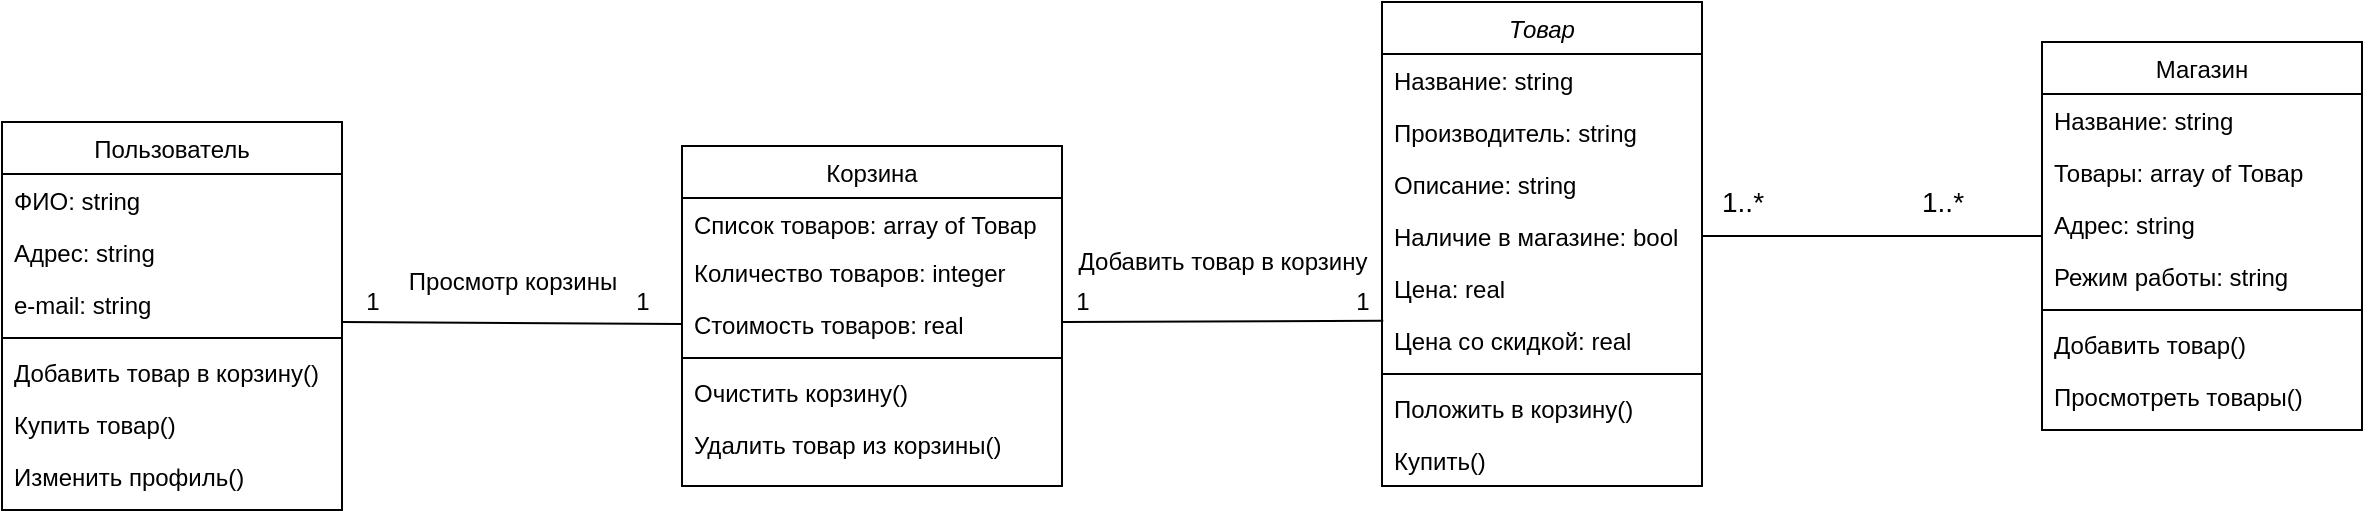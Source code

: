 <mxfile version="14.8.1" type="device" pages="7"><diagram id="C5RBs43oDa-KdzZeNtuy" name="Page-1"><mxGraphModel dx="1692" dy="434" grid="1" gridSize="10" guides="1" tooltips="1" connect="1" arrows="1" fold="1" page="1" pageScale="1" pageWidth="827" pageHeight="1169" math="0" shadow="0"><root><mxCell id="WIyWlLk6GJQsqaUBKTNV-0"/><mxCell id="WIyWlLk6GJQsqaUBKTNV-1" parent="WIyWlLk6GJQsqaUBKTNV-0"/><mxCell id="zkfFHV4jXpPFQw0GAbJ--0" value="Товар" style="swimlane;fontStyle=2;align=center;verticalAlign=top;childLayout=stackLayout;horizontal=1;startSize=26;horizontalStack=0;resizeParent=1;resizeLast=0;collapsible=1;marginBottom=0;rounded=0;shadow=0;strokeWidth=1;" parent="WIyWlLk6GJQsqaUBKTNV-1" vertex="1"><mxGeometry x="120" y="100" width="160" height="242" as="geometry"><mxRectangle x="90" y="100" width="160" height="26" as="alternateBounds"/></mxGeometry></mxCell><mxCell id="zkfFHV4jXpPFQw0GAbJ--1" value="Название: string" style="text;align=left;verticalAlign=top;spacingLeft=4;spacingRight=4;overflow=hidden;rotatable=0;points=[[0,0.5],[1,0.5]];portConstraint=eastwest;" parent="zkfFHV4jXpPFQw0GAbJ--0" vertex="1"><mxGeometry y="26" width="160" height="26" as="geometry"/></mxCell><mxCell id="j5PhO86Ti4PhB-p-1C0Z-7" value="Производитель: string" style="text;align=left;verticalAlign=top;spacingLeft=4;spacingRight=4;overflow=hidden;rotatable=0;points=[[0,0.5],[1,0.5]];portConstraint=eastwest;" parent="zkfFHV4jXpPFQw0GAbJ--0" vertex="1"><mxGeometry y="52" width="160" height="26" as="geometry"/></mxCell><mxCell id="j5PhO86Ti4PhB-p-1C0Z-2" value="Описание: string" style="text;align=left;verticalAlign=top;spacingLeft=4;spacingRight=4;overflow=hidden;rotatable=0;points=[[0,0.5],[1,0.5]];portConstraint=eastwest;" parent="zkfFHV4jXpPFQw0GAbJ--0" vertex="1"><mxGeometry y="78" width="160" height="26" as="geometry"/></mxCell><mxCell id="j5PhO86Ti4PhB-p-1C0Z-3" value="Наличие в магазине: bool" style="text;align=left;verticalAlign=top;spacingLeft=4;spacingRight=4;overflow=hidden;rotatable=0;points=[[0,0.5],[1,0.5]];portConstraint=eastwest;" parent="zkfFHV4jXpPFQw0GAbJ--0" vertex="1"><mxGeometry y="104" width="160" height="26" as="geometry"/></mxCell><mxCell id="j5PhO86Ti4PhB-p-1C0Z-4" value="Цена: real" style="text;align=left;verticalAlign=top;spacingLeft=4;spacingRight=4;overflow=hidden;rotatable=0;points=[[0,0.5],[1,0.5]];portConstraint=eastwest;" parent="zkfFHV4jXpPFQw0GAbJ--0" vertex="1"><mxGeometry y="130" width="160" height="26" as="geometry"/></mxCell><mxCell id="j5PhO86Ti4PhB-p-1C0Z-5" value="Цена со скидкой: real" style="text;align=left;verticalAlign=top;spacingLeft=4;spacingRight=4;overflow=hidden;rotatable=0;points=[[0,0.5],[1,0.5]];portConstraint=eastwest;" parent="zkfFHV4jXpPFQw0GAbJ--0" vertex="1"><mxGeometry y="156" width="160" height="26" as="geometry"/></mxCell><mxCell id="zkfFHV4jXpPFQw0GAbJ--4" value="" style="line;html=1;strokeWidth=1;align=left;verticalAlign=middle;spacingTop=-1;spacingLeft=3;spacingRight=3;rotatable=0;labelPosition=right;points=[];portConstraint=eastwest;" parent="zkfFHV4jXpPFQw0GAbJ--0" vertex="1"><mxGeometry y="182" width="160" height="8" as="geometry"/></mxCell><mxCell id="zkfFHV4jXpPFQw0GAbJ--5" value="Положить в корзину()" style="text;align=left;verticalAlign=top;spacingLeft=4;spacingRight=4;overflow=hidden;rotatable=0;points=[[0,0.5],[1,0.5]];portConstraint=eastwest;" parent="zkfFHV4jXpPFQw0GAbJ--0" vertex="1"><mxGeometry y="190" width="160" height="26" as="geometry"/></mxCell><mxCell id="j5PhO86Ti4PhB-p-1C0Z-6" value="Купить()" style="text;align=left;verticalAlign=top;spacingLeft=4;spacingRight=4;overflow=hidden;rotatable=0;points=[[0,0.5],[1,0.5]];portConstraint=eastwest;" parent="zkfFHV4jXpPFQw0GAbJ--0" vertex="1"><mxGeometry y="216" width="160" height="26" as="geometry"/></mxCell><mxCell id="j5PhO86Ti4PhB-p-1C0Z-9" style="edgeStyle=orthogonalEdgeStyle;rounded=0;orthogonalLoop=1;jettySize=auto;html=1;entryX=1;entryY=0.5;entryDx=0;entryDy=0;endArrow=none;endFill=0;" parent="WIyWlLk6GJQsqaUBKTNV-1" source="zkfFHV4jXpPFQw0GAbJ--17" target="j5PhO86Ti4PhB-p-1C0Z-3" edge="1"><mxGeometry relative="1" as="geometry"/></mxCell><mxCell id="zkfFHV4jXpPFQw0GAbJ--17" value="Магазин" style="swimlane;fontStyle=0;align=center;verticalAlign=top;childLayout=stackLayout;horizontal=1;startSize=26;horizontalStack=0;resizeParent=1;resizeLast=0;collapsible=1;marginBottom=0;rounded=0;shadow=0;strokeWidth=1;" parent="WIyWlLk6GJQsqaUBKTNV-1" vertex="1"><mxGeometry x="450" y="120" width="160" height="194" as="geometry"><mxRectangle x="550" y="140" width="160" height="26" as="alternateBounds"/></mxGeometry></mxCell><mxCell id="zkfFHV4jXpPFQw0GAbJ--18" value="Название: string" style="text;align=left;verticalAlign=top;spacingLeft=4;spacingRight=4;overflow=hidden;rotatable=0;points=[[0,0.5],[1,0.5]];portConstraint=eastwest;" parent="zkfFHV4jXpPFQw0GAbJ--17" vertex="1"><mxGeometry y="26" width="160" height="26" as="geometry"/></mxCell><mxCell id="zkfFHV4jXpPFQw0GAbJ--19" value="Товары: array of Товар" style="text;align=left;verticalAlign=top;spacingLeft=4;spacingRight=4;overflow=hidden;rotatable=0;points=[[0,0.5],[1,0.5]];portConstraint=eastwest;rounded=0;shadow=0;html=0;" parent="zkfFHV4jXpPFQw0GAbJ--17" vertex="1"><mxGeometry y="52" width="160" height="26" as="geometry"/></mxCell><mxCell id="zkfFHV4jXpPFQw0GAbJ--20" value="Адрес: string" style="text;align=left;verticalAlign=top;spacingLeft=4;spacingRight=4;overflow=hidden;rotatable=0;points=[[0,0.5],[1,0.5]];portConstraint=eastwest;rounded=0;shadow=0;html=0;" parent="zkfFHV4jXpPFQw0GAbJ--17" vertex="1"><mxGeometry y="78" width="160" height="26" as="geometry"/></mxCell><mxCell id="zkfFHV4jXpPFQw0GAbJ--21" value="Режим работы: string" style="text;align=left;verticalAlign=top;spacingLeft=4;spacingRight=4;overflow=hidden;rotatable=0;points=[[0,0.5],[1,0.5]];portConstraint=eastwest;rounded=0;shadow=0;html=0;" parent="zkfFHV4jXpPFQw0GAbJ--17" vertex="1"><mxGeometry y="104" width="160" height="26" as="geometry"/></mxCell><mxCell id="zkfFHV4jXpPFQw0GAbJ--23" value="" style="line;html=1;strokeWidth=1;align=left;verticalAlign=middle;spacingTop=-1;spacingLeft=3;spacingRight=3;rotatable=0;labelPosition=right;points=[];portConstraint=eastwest;" parent="zkfFHV4jXpPFQw0GAbJ--17" vertex="1"><mxGeometry y="130" width="160" height="8" as="geometry"/></mxCell><mxCell id="zkfFHV4jXpPFQw0GAbJ--24" value="Добавить товар()" style="text;align=left;verticalAlign=top;spacingLeft=4;spacingRight=4;overflow=hidden;rotatable=0;points=[[0,0.5],[1,0.5]];portConstraint=eastwest;" parent="zkfFHV4jXpPFQw0GAbJ--17" vertex="1"><mxGeometry y="138" width="160" height="26" as="geometry"/></mxCell><mxCell id="zkfFHV4jXpPFQw0GAbJ--25" value="Просмотреть товары()" style="text;align=left;verticalAlign=top;spacingLeft=4;spacingRight=4;overflow=hidden;rotatable=0;points=[[0,0.5],[1,0.5]];portConstraint=eastwest;" parent="zkfFHV4jXpPFQw0GAbJ--17" vertex="1"><mxGeometry y="164" width="160" height="26" as="geometry"/></mxCell><mxCell id="j5PhO86Ti4PhB-p-1C0Z-10" value="1..*" style="text;html=1;align=center;verticalAlign=middle;resizable=0;points=[];autosize=1;strokeColor=none;fontSize=14;" parent="WIyWlLk6GJQsqaUBKTNV-1" vertex="1"><mxGeometry x="280" y="190" width="40" height="20" as="geometry"/></mxCell><mxCell id="j5PhO86Ti4PhB-p-1C0Z-11" value="1..*" style="text;html=1;align=center;verticalAlign=middle;resizable=0;points=[];autosize=1;strokeColor=none;fontSize=14;" parent="WIyWlLk6GJQsqaUBKTNV-1" vertex="1"><mxGeometry x="380" y="190" width="40" height="20" as="geometry"/></mxCell><mxCell id="WpswtGOQqcqeadtoHFKm-0" value="Пользователь" style="swimlane;fontStyle=0;align=center;verticalAlign=top;childLayout=stackLayout;horizontal=1;startSize=26;horizontalStack=0;resizeParent=1;resizeLast=0;collapsible=1;marginBottom=0;rounded=0;shadow=0;strokeWidth=1;" parent="WIyWlLk6GJQsqaUBKTNV-1" vertex="1"><mxGeometry x="-570" y="160" width="170" height="194" as="geometry"><mxRectangle x="550" y="140" width="160" height="26" as="alternateBounds"/></mxGeometry></mxCell><mxCell id="WpswtGOQqcqeadtoHFKm-1" value="ФИО: string" style="text;align=left;verticalAlign=top;spacingLeft=4;spacingRight=4;overflow=hidden;rotatable=0;points=[[0,0.5],[1,0.5]];portConstraint=eastwest;" parent="WpswtGOQqcqeadtoHFKm-0" vertex="1"><mxGeometry y="26" width="170" height="26" as="geometry"/></mxCell><mxCell id="WpswtGOQqcqeadtoHFKm-2" value="Адрес: string" style="text;align=left;verticalAlign=top;spacingLeft=4;spacingRight=4;overflow=hidden;rotatable=0;points=[[0,0.5],[1,0.5]];portConstraint=eastwest;rounded=0;shadow=0;html=0;" parent="WpswtGOQqcqeadtoHFKm-0" vertex="1"><mxGeometry y="52" width="170" height="26" as="geometry"/></mxCell><mxCell id="WpswtGOQqcqeadtoHFKm-3" value="e-mail: string" style="text;align=left;verticalAlign=top;spacingLeft=4;spacingRight=4;overflow=hidden;rotatable=0;points=[[0,0.5],[1,0.5]];portConstraint=eastwest;rounded=0;shadow=0;html=0;" parent="WpswtGOQqcqeadtoHFKm-0" vertex="1"><mxGeometry y="78" width="170" height="26" as="geometry"/></mxCell><mxCell id="WpswtGOQqcqeadtoHFKm-5" value="" style="line;html=1;strokeWidth=1;align=left;verticalAlign=middle;spacingTop=-1;spacingLeft=3;spacingRight=3;rotatable=0;labelPosition=right;points=[];portConstraint=eastwest;" parent="WpswtGOQqcqeadtoHFKm-0" vertex="1"><mxGeometry y="104" width="170" height="8" as="geometry"/></mxCell><mxCell id="WpswtGOQqcqeadtoHFKm-6" value="Добавить товар в корзину()" style="text;align=left;verticalAlign=top;spacingLeft=4;spacingRight=4;overflow=hidden;rotatable=0;points=[[0,0.5],[1,0.5]];portConstraint=eastwest;" parent="WpswtGOQqcqeadtoHFKm-0" vertex="1"><mxGeometry y="112" width="170" height="26" as="geometry"/></mxCell><mxCell id="WpswtGOQqcqeadtoHFKm-7" value="Купить товар()" style="text;align=left;verticalAlign=top;spacingLeft=4;spacingRight=4;overflow=hidden;rotatable=0;points=[[0,0.5],[1,0.5]];portConstraint=eastwest;" parent="WpswtGOQqcqeadtoHFKm-0" vertex="1"><mxGeometry y="138" width="170" height="26" as="geometry"/></mxCell><mxCell id="WpswtGOQqcqeadtoHFKm-8" value="Изменить профиль()" style="text;align=left;verticalAlign=top;spacingLeft=4;spacingRight=4;overflow=hidden;rotatable=0;points=[[0,0.5],[1,0.5]];portConstraint=eastwest;" parent="WpswtGOQqcqeadtoHFKm-0" vertex="1"><mxGeometry y="164" width="170" height="26" as="geometry"/></mxCell><mxCell id="WpswtGOQqcqeadtoHFKm-9" value="Корзина" style="swimlane;fontStyle=0;align=center;verticalAlign=top;childLayout=stackLayout;horizontal=1;startSize=26;horizontalStack=0;resizeParent=1;resizeLast=0;collapsible=1;marginBottom=0;rounded=0;shadow=0;strokeWidth=1;" parent="WIyWlLk6GJQsqaUBKTNV-1" vertex="1"><mxGeometry x="-230" y="172" width="190" height="170" as="geometry"><mxRectangle x="550" y="140" width="160" height="26" as="alternateBounds"/></mxGeometry></mxCell><mxCell id="WpswtGOQqcqeadtoHFKm-10" value="Список товаров: array of Товар" style="text;align=left;verticalAlign=top;spacingLeft=4;spacingRight=4;overflow=hidden;rotatable=0;points=[[0,0.5],[1,0.5]];portConstraint=eastwest;" parent="WpswtGOQqcqeadtoHFKm-9" vertex="1"><mxGeometry y="26" width="190" height="24" as="geometry"/></mxCell><mxCell id="WpswtGOQqcqeadtoHFKm-11" value="Количество товаров: integer" style="text;align=left;verticalAlign=top;spacingLeft=4;spacingRight=4;overflow=hidden;rotatable=0;points=[[0,0.5],[1,0.5]];portConstraint=eastwest;rounded=0;shadow=0;html=0;" parent="WpswtGOQqcqeadtoHFKm-9" vertex="1"><mxGeometry y="50" width="190" height="26" as="geometry"/></mxCell><mxCell id="WpswtGOQqcqeadtoHFKm-12" value="Стоимость товаров: real" style="text;align=left;verticalAlign=top;spacingLeft=4;spacingRight=4;overflow=hidden;rotatable=0;points=[[0,0.5],[1,0.5]];portConstraint=eastwest;rounded=0;shadow=0;html=0;" parent="WpswtGOQqcqeadtoHFKm-9" vertex="1"><mxGeometry y="76" width="190" height="26" as="geometry"/></mxCell><mxCell id="WpswtGOQqcqeadtoHFKm-13" value="" style="line;html=1;strokeWidth=1;align=left;verticalAlign=middle;spacingTop=-1;spacingLeft=3;spacingRight=3;rotatable=0;labelPosition=right;points=[];portConstraint=eastwest;" parent="WpswtGOQqcqeadtoHFKm-9" vertex="1"><mxGeometry y="102" width="190" height="8" as="geometry"/></mxCell><mxCell id="WpswtGOQqcqeadtoHFKm-14" value="Очистить корзину()" style="text;align=left;verticalAlign=top;spacingLeft=4;spacingRight=4;overflow=hidden;rotatable=0;points=[[0,0.5],[1,0.5]];portConstraint=eastwest;" parent="WpswtGOQqcqeadtoHFKm-9" vertex="1"><mxGeometry y="110" width="190" height="26" as="geometry"/></mxCell><mxCell id="WpswtGOQqcqeadtoHFKm-15" value="Удалить товар из корзины()" style="text;align=left;verticalAlign=top;spacingLeft=4;spacingRight=4;overflow=hidden;rotatable=0;points=[[0,0.5],[1,0.5]];portConstraint=eastwest;" parent="WpswtGOQqcqeadtoHFKm-9" vertex="1"><mxGeometry y="136" width="190" height="26" as="geometry"/></mxCell><mxCell id="T-fQ9YjqT653Rh4fj4ri-0" value="" style="endArrow=none;html=1;entryX=0;entryY=0.5;entryDx=0;entryDy=0;" edge="1" parent="WIyWlLk6GJQsqaUBKTNV-1" target="WpswtGOQqcqeadtoHFKm-12"><mxGeometry width="50" height="50" relative="1" as="geometry"><mxPoint x="-400" y="260" as="sourcePoint"/><mxPoint x="-350" y="210" as="targetPoint"/></mxGeometry></mxCell><mxCell id="T-fQ9YjqT653Rh4fj4ri-1" value="1" style="text;html=1;align=center;verticalAlign=middle;resizable=0;points=[];autosize=1;strokeColor=none;" vertex="1" parent="WIyWlLk6GJQsqaUBKTNV-1"><mxGeometry x="-395" y="240" width="20" height="20" as="geometry"/></mxCell><mxCell id="T-fQ9YjqT653Rh4fj4ri-2" value="1" style="text;html=1;align=center;verticalAlign=middle;resizable=0;points=[];autosize=1;strokeColor=none;" vertex="1" parent="WIyWlLk6GJQsqaUBKTNV-1"><mxGeometry x="-260" y="240" width="20" height="20" as="geometry"/></mxCell><mxCell id="T-fQ9YjqT653Rh4fj4ri-3" value="Просмотр корзины" style="text;html=1;align=center;verticalAlign=middle;resizable=0;points=[];autosize=1;strokeColor=none;" vertex="1" parent="WIyWlLk6GJQsqaUBKTNV-1"><mxGeometry x="-375" y="230" width="120" height="20" as="geometry"/></mxCell><mxCell id="T-fQ9YjqT653Rh4fj4ri-4" value="" style="endArrow=none;html=1;entryX=0.004;entryY=0.131;entryDx=0;entryDy=0;entryPerimeter=0;" edge="1" parent="WIyWlLk6GJQsqaUBKTNV-1" target="j5PhO86Ti4PhB-p-1C0Z-5"><mxGeometry width="50" height="50" relative="1" as="geometry"><mxPoint x="-40" y="260" as="sourcePoint"/><mxPoint x="10" y="210" as="targetPoint"/></mxGeometry></mxCell><mxCell id="T-fQ9YjqT653Rh4fj4ri-5" value="1" style="text;html=1;align=center;verticalAlign=middle;resizable=0;points=[];autosize=1;strokeColor=none;" vertex="1" parent="WIyWlLk6GJQsqaUBKTNV-1"><mxGeometry x="-40" y="240" width="20" height="20" as="geometry"/></mxCell><mxCell id="T-fQ9YjqT653Rh4fj4ri-6" value="1" style="text;html=1;align=center;verticalAlign=middle;resizable=0;points=[];autosize=1;strokeColor=none;" vertex="1" parent="WIyWlLk6GJQsqaUBKTNV-1"><mxGeometry x="100" y="240" width="20" height="20" as="geometry"/></mxCell><mxCell id="T-fQ9YjqT653Rh4fj4ri-7" value="Добавить товар в корзину" style="text;html=1;align=center;verticalAlign=middle;resizable=0;points=[];autosize=1;strokeColor=none;" vertex="1" parent="WIyWlLk6GJQsqaUBKTNV-1"><mxGeometry x="-40" y="220" width="160" height="20" as="geometry"/></mxCell></root></mxGraphModel></diagram><diagram name="Page-1" id="zFrS1TgznhUEc4BGLRCQ"><mxGraphModel dx="3793" dy="1489" grid="1" gridSize="10" guides="1" tooltips="1" connect="1" arrows="1" fold="1" page="1" pageScale="1" pageWidth="827" pageHeight="1169" math="0" shadow="0"><root><mxCell id="0"/><mxCell id="1" parent="0"/><mxCell id="dJPtN0OUqmi8_Pn9tIy2-1" value="Начало" style="rounded=1;whiteSpace=wrap;html=1;fontSize=14;" parent="1" vertex="1"><mxGeometry x="354" y="107.5" width="120" height="60" as="geometry"/></mxCell><mxCell id="dJPtN0OUqmi8_Pn9tIy2-2" value="Заставка" style="shape=display;whiteSpace=wrap;html=1;fontSize=14;" parent="1" vertex="1"><mxGeometry x="342" y="197.5" width="141" height="50" as="geometry"/></mxCell><mxCell id="dJPtN0OUqmi8_Pn9tIy2-4" value="" style="endArrow=none;html=1;fontSize=14;exitX=0.511;exitY=0.001;exitDx=0;exitDy=0;exitPerimeter=0;" parent="1" source="dJPtN0OUqmi8_Pn9tIy2-2" edge="1"><mxGeometry width="50" height="50" relative="1" as="geometry"><mxPoint x="414" y="187.5" as="sourcePoint"/><mxPoint x="414" y="167.5" as="targetPoint"/></mxGeometry></mxCell><mxCell id="dJPtN0OUqmi8_Pn9tIy2-195" value="" style="endArrow=none;html=1;" parent="1" edge="1"><mxGeometry width="50" height="50" relative="1" as="geometry"><mxPoint x="414" y="280" as="sourcePoint"/><mxPoint x="414" y="247.5" as="targetPoint"/></mxGeometry></mxCell><mxCell id="dJPtN0OUqmi8_Pn9tIy2-196" value="Меню" style="shape=display;whiteSpace=wrap;html=1;fontSize=14;" parent="1" vertex="1"><mxGeometry x="343" y="280" width="141" height="50" as="geometry"/></mxCell><mxCell id="dJPtN0OUqmi8_Pn9tIy2-197" value="" style="endArrow=none;html=1;" parent="1" edge="1"><mxGeometry width="50" height="50" relative="1" as="geometry"><mxPoint x="414" y="360" as="sourcePoint"/><mxPoint x="414" y="330" as="targetPoint"/></mxGeometry></mxCell><mxCell id="dJPtN0OUqmi8_Pn9tIy2-198" value="" style="endArrow=classic;html=1;" parent="1" edge="1"><mxGeometry width="50" height="50" relative="1" as="geometry"><mxPoint x="414" y="360" as="sourcePoint"/><mxPoint x="80" y="360" as="targetPoint"/></mxGeometry></mxCell><mxCell id="dJPtN0OUqmi8_Pn9tIy2-199" value="" style="endArrow=none;html=1;" parent="1" edge="1"><mxGeometry width="50" height="50" relative="1" as="geometry"><mxPoint x="241" y="390" as="sourcePoint"/><mxPoint x="241" y="360" as="targetPoint"/></mxGeometry></mxCell><mxCell id="dJPtN0OUqmi8_Pn9tIy2-200" value="О программе" style="shape=display;whiteSpace=wrap;html=1;fontSize=14;" parent="1" vertex="1"><mxGeometry x="170" y="390" width="141" height="50" as="geometry"/></mxCell><mxCell id="dJPtN0OUqmi8_Pn9tIy2-201" value="" style="endArrow=none;html=1;" parent="1" edge="1"><mxGeometry width="50" height="50" relative="1" as="geometry"><mxPoint x="584" y="390" as="sourcePoint"/><mxPoint x="584" y="360" as="targetPoint"/></mxGeometry></mxCell><mxCell id="dJPtN0OUqmi8_Pn9tIy2-202" value="Команды и&amp;nbsp;&lt;br&gt;игроки" style="shape=display;whiteSpace=wrap;html=1;fontSize=14;" parent="1" vertex="1"><mxGeometry x="514" y="390" width="141" height="50" as="geometry"/></mxCell><mxCell id="dJPtN0OUqmi8_Pn9tIy2-203" value="" style="endArrow=none;html=1;" parent="1" edge="1"><mxGeometry width="50" height="50" relative="1" as="geometry"><mxPoint x="80" y="390" as="sourcePoint"/><mxPoint x="80" y="360" as="targetPoint"/></mxGeometry></mxCell><mxCell id="dJPtN0OUqmi8_Pn9tIy2-204" value="История" style="shape=display;whiteSpace=wrap;html=1;fontSize=14;" parent="1" vertex="1"><mxGeometry x="10" y="390" width="141" height="50" as="geometry"/></mxCell><mxCell id="dJPtN0OUqmi8_Pn9tIy2-205" value="" style="endArrow=none;html=1;" parent="1" edge="1"><mxGeometry width="50" height="50" relative="1" as="geometry"><mxPoint x="414" y="360" as="sourcePoint"/><mxPoint x="750" y="360" as="targetPoint"/></mxGeometry></mxCell><mxCell id="dJPtN0OUqmi8_Pn9tIy2-206" value="" style="endArrow=none;html=1;" parent="1" edge="1"><mxGeometry width="50" height="50" relative="1" as="geometry"><mxPoint x="413.5" y="390" as="sourcePoint"/><mxPoint x="413.5" y="360" as="targetPoint"/></mxGeometry></mxCell><mxCell id="dJPtN0OUqmi8_Pn9tIy2-207" value="Помощь" style="shape=display;whiteSpace=wrap;html=1;fontSize=14;" parent="1" vertex="1"><mxGeometry x="343.5" y="390" width="141" height="50" as="geometry"/></mxCell><mxCell id="dJPtN0OUqmi8_Pn9tIy2-208" value="" style="endArrow=none;html=1;" parent="1" edge="1"><mxGeometry width="50" height="50" relative="1" as="geometry"><mxPoint x="750.0" y="390" as="sourcePoint"/><mxPoint x="750.0" y="360" as="targetPoint"/></mxGeometry></mxCell><mxCell id="dJPtN0OUqmi8_Pn9tIy2-209" value="Выход" style="shape=display;whiteSpace=wrap;html=1;fontSize=14;" parent="1" vertex="1"><mxGeometry x="680" y="390" width="141" height="50" as="geometry"/></mxCell><mxCell id="dJPtN0OUqmi8_Pn9tIy2-210" value="" style="endArrow=none;html=1;" parent="1" edge="1"><mxGeometry width="50" height="50" relative="1" as="geometry"><mxPoint x="80" y="470" as="sourcePoint"/><mxPoint x="80" y="440" as="targetPoint"/></mxGeometry></mxCell><mxCell id="dJPtN0OUqmi8_Pn9tIy2-211" value="index.html" style="shape=cylinder3;whiteSpace=wrap;html=1;boundedLbl=1;backgroundOutline=1;size=15;rotation=90;verticalAlign=middle;horizontal=0;" parent="1" vertex="1"><mxGeometry x="55.5" y="430" width="50" height="130" as="geometry"/></mxCell><mxCell id="dJPtN0OUqmi8_Pn9tIy2-212" value="" style="endArrow=none;html=1;" parent="1" edge="1"><mxGeometry width="50" height="50" relative="1" as="geometry"><mxPoint x="584" y="470" as="sourcePoint"/><mxPoint x="584" y="440" as="targetPoint"/></mxGeometry></mxCell><mxCell id="dJPtN0OUqmi8_Pn9tIy2-213" value="Главная форма" style="shape=display;whiteSpace=wrap;html=1;fontSize=14;" parent="1" vertex="1"><mxGeometry x="514" y="470" width="141" height="50" as="geometry"/></mxCell><mxCell id="dJPtN0OUqmi8_Pn9tIy2-214" value="HockeyDB" style="shape=cylinder3;whiteSpace=wrap;html=1;boundedLbl=1;backgroundOutline=1;size=15;verticalAlign=middle;" parent="1" vertex="1"><mxGeometry x="515" y="549" width="140" height="70" as="geometry"/></mxCell><mxCell id="dJPtN0OUqmi8_Pn9tIy2-215" value="" style="endArrow=none;html=1;" parent="1" edge="1"><mxGeometry width="50" height="50" relative="1" as="geometry"><mxPoint x="584" y="550" as="sourcePoint"/><mxPoint x="584" y="520" as="targetPoint"/></mxGeometry></mxCell><mxCell id="dJPtN0OUqmi8_Pn9tIy2-216" value="" style="endArrow=none;html=1;" parent="1" edge="1"><mxGeometry width="50" height="50" relative="1" as="geometry"><mxPoint x="584.08" y="650" as="sourcePoint"/><mxPoint x="584.08" y="620" as="targetPoint"/></mxGeometry></mxCell><mxCell id="dJPtN0OUqmi8_Pn9tIy2-217" value="" style="endArrow=classic;html=1;" parent="1" edge="1"><mxGeometry width="50" height="50" relative="1" as="geometry"><mxPoint x="584" y="650" as="sourcePoint"/><mxPoint x="190" y="650" as="targetPoint"/></mxGeometry></mxCell><mxCell id="dJPtN0OUqmi8_Pn9tIy2-219" value="" style="endArrow=none;html=1;" parent="1" edge="1"><mxGeometry width="50" height="50" relative="1" as="geometry"><mxPoint x="664" y="680" as="sourcePoint"/><mxPoint x="664" y="650" as="targetPoint"/></mxGeometry></mxCell><mxCell id="dJPtN0OUqmi8_Pn9tIy2-220" value="Список игроков" style="shape=display;whiteSpace=wrap;html=1;fontSize=14;" parent="1" vertex="1"><mxGeometry x="584" y="680" width="141" height="50" as="geometry"/></mxCell><mxCell id="dJPtN0OUqmi8_Pn9tIy2-221" value="" style="endArrow=none;html=1;" parent="1" edge="1"><mxGeometry width="50" height="50" relative="1" as="geometry"><mxPoint x="504" y="680" as="sourcePoint"/><mxPoint x="504" y="650" as="targetPoint"/></mxGeometry></mxCell><mxCell id="dJPtN0OUqmi8_Pn9tIy2-222" value="Список команд" style="shape=display;whiteSpace=wrap;html=1;fontSize=14;" parent="1" vertex="1"><mxGeometry x="424" y="680" width="141" height="50" as="geometry"/></mxCell><mxCell id="dJPtN0OUqmi8_Pn9tIy2-224" value="" style="endArrow=none;html=1;" parent="1" edge="1"><mxGeometry width="50" height="50" relative="1" as="geometry"><mxPoint x="193" y="680" as="sourcePoint"/><mxPoint x="193" y="650" as="targetPoint"/></mxGeometry></mxCell><mxCell id="dJPtN0OUqmi8_Pn9tIy2-225" value="Редактировать" style="shape=display;whiteSpace=wrap;html=1;fontSize=14;" parent="1" vertex="1"><mxGeometry x="113" y="680" width="141" height="50" as="geometry"/></mxCell><mxCell id="dJPtN0OUqmi8_Pn9tIy2-226" value="" style="endArrow=none;html=1;" parent="1" edge="1"><mxGeometry width="50" height="50" relative="1" as="geometry"><mxPoint x="885" y="680" as="sourcePoint"/><mxPoint x="885" y="650" as="targetPoint"/></mxGeometry></mxCell><mxCell id="dJPtN0OUqmi8_Pn9tIy2-227" value="Информация" style="shape=display;whiteSpace=wrap;html=1;fontSize=14;" parent="1" vertex="1"><mxGeometry x="805" y="680" width="141" height="50" as="geometry"/></mxCell><mxCell id="dJPtN0OUqmi8_Pn9tIy2-228" value="" style="endArrow=none;html=1;" parent="1" edge="1"><mxGeometry width="50" height="50" relative="1" as="geometry"><mxPoint x="193" y="750" as="sourcePoint"/><mxPoint x="193" y="730" as="targetPoint"/></mxGeometry></mxCell><mxCell id="dJPtN0OUqmi8_Pn9tIy2-229" value="" style="endArrow=classic;html=1;" parent="1" edge="1"><mxGeometry width="50" height="50" relative="1" as="geometry"><mxPoint x="193" y="750" as="sourcePoint"/><mxPoint x="-162" y="750" as="targetPoint"/></mxGeometry></mxCell><mxCell id="dJPtN0OUqmi8_Pn9tIy2-233" value="Изменить" style="shape=display;whiteSpace=wrap;html=1;fontSize=14;" parent="1" vertex="1"><mxGeometry x="-235" y="780" width="141" height="50" as="geometry"/></mxCell><mxCell id="dJPtN0OUqmi8_Pn9tIy2-238" value="" style="endArrow=none;html=1;" parent="1" edge="1"><mxGeometry width="50" height="50" relative="1" as="geometry"><mxPoint x="-162" y="780" as="sourcePoint"/><mxPoint x="-162" y="750" as="targetPoint"/></mxGeometry></mxCell><mxCell id="dJPtN0OUqmi8_Pn9tIy2-247" value="" style="endArrow=none;html=1;" parent="1" edge="1"><mxGeometry width="50" height="50" relative="1" as="geometry"><mxPoint x="-162" y="860" as="sourcePoint"/><mxPoint x="-161.7" y="830" as="targetPoint"/></mxGeometry></mxCell><mxCell id="dJPtN0OUqmi8_Pn9tIy2-248" value="Клуб" style="shape=display;whiteSpace=wrap;html=1;fontSize=14;" parent="1" vertex="1"><mxGeometry x="-317" y="890" width="141" height="50" as="geometry"/></mxCell><mxCell id="dJPtN0OUqmi8_Pn9tIy2-249" value="" style="endArrow=none;html=1;" parent="1" edge="1"><mxGeometry width="50" height="50" relative="1" as="geometry"><mxPoint x="-239" y="890" as="sourcePoint"/><mxPoint x="-239" y="860" as="targetPoint"/></mxGeometry></mxCell><mxCell id="dJPtN0OUqmi8_Pn9tIy2-250" value="Игрока" style="shape=display;whiteSpace=wrap;html=1;fontSize=14;" parent="1" vertex="1"><mxGeometry x="-147" y="890" width="141" height="50" as="geometry"/></mxCell><mxCell id="dJPtN0OUqmi8_Pn9tIy2-251" value="" style="endArrow=none;html=1;" parent="1" edge="1"><mxGeometry width="50" height="50" relative="1" as="geometry"><mxPoint x="-69" y="890" as="sourcePoint"/><mxPoint x="-69" y="860" as="targetPoint"/></mxGeometry></mxCell><mxCell id="dJPtN0OUqmi8_Pn9tIy2-252" value="" style="endArrow=classic;html=1;" parent="1" edge="1"><mxGeometry width="50" height="50" relative="1" as="geometry"><mxPoint x="-162" y="860" as="sourcePoint"/><mxPoint x="-239" y="860" as="targetPoint"/></mxGeometry></mxCell><mxCell id="dJPtN0OUqmi8_Pn9tIy2-253" value="" style="endArrow=none;html=1;" parent="1" edge="1"><mxGeometry width="50" height="50" relative="1" as="geometry"><mxPoint x="-69" y="860" as="sourcePoint"/><mxPoint x="-162" y="860" as="targetPoint"/></mxGeometry></mxCell><mxCell id="dJPtN0OUqmi8_Pn9tIy2-254" value="" style="endArrow=none;html=1;" parent="1" edge="1"><mxGeometry width="50" height="50" relative="1" as="geometry"><mxPoint x="-242" y="970" as="sourcePoint"/><mxPoint x="-242" y="940" as="targetPoint"/></mxGeometry></mxCell><mxCell id="dJPtN0OUqmi8_Pn9tIy2-255" value="&amp;nbsp; &amp;nbsp;Форма изменения&lt;br&gt;клуба" style="shape=display;whiteSpace=wrap;html=1;fontSize=14;" parent="1" vertex="1"><mxGeometry x="-320" y="970" width="141" height="50" as="geometry"/></mxCell><mxCell id="dJPtN0OUqmi8_Pn9tIy2-257" value="" style="endArrow=none;html=1;" parent="1" edge="1"><mxGeometry width="50" height="50" relative="1" as="geometry"><mxPoint x="-162" y="1080" as="sourcePoint"/><mxPoint x="-162" y="1050" as="targetPoint"/></mxGeometry></mxCell><mxCell id="dJPtN0OUqmi8_Pn9tIy2-258" value="Заполнение&lt;br&gt;данных" style="shape=manualInput;whiteSpace=wrap;html=1;verticalAlign=bottom;" parent="1" vertex="1"><mxGeometry x="-232" y="1060" width="130" height="60" as="geometry"/></mxCell><mxCell id="dJPtN0OUqmi8_Pn9tIy2-259" value="" style="endArrow=none;html=1;" parent="1" edge="1"><mxGeometry width="50" height="50" relative="1" as="geometry"><mxPoint x="-164.7" y="1150" as="sourcePoint"/><mxPoint x="-164.7" y="1120" as="targetPoint"/></mxGeometry></mxCell><mxCell id="dJPtN0OUqmi8_Pn9tIy2-260" value="Изменение записи в БД" style="rounded=0;whiteSpace=wrap;html=1;verticalAlign=middle;" parent="1" vertex="1"><mxGeometry x="-232" y="1150" width="130" height="50" as="geometry"/></mxCell><mxCell id="dJPtN0OUqmi8_Pn9tIy2-261" value="" style="endArrow=none;html=1;" parent="1" edge="1"><mxGeometry width="50" height="50" relative="1" as="geometry"><mxPoint x="-72" y="970" as="sourcePoint"/><mxPoint x="-72" y="940" as="targetPoint"/></mxGeometry></mxCell><mxCell id="dJPtN0OUqmi8_Pn9tIy2-262" value="&amp;nbsp; &amp;nbsp;Форма изменения&lt;br&gt;игрока" style="shape=display;whiteSpace=wrap;html=1;fontSize=14;" parent="1" vertex="1"><mxGeometry x="-150" y="970" width="141" height="50" as="geometry"/></mxCell><mxCell id="dJPtN0OUqmi8_Pn9tIy2-267" value="" style="endArrow=none;html=1;" parent="1" edge="1"><mxGeometry width="50" height="50" relative="1" as="geometry"><mxPoint x="-242" y="1050" as="sourcePoint"/><mxPoint x="-242" y="1020" as="targetPoint"/></mxGeometry></mxCell><mxCell id="dJPtN0OUqmi8_Pn9tIy2-268" value="" style="endArrow=none;html=1;" parent="1" edge="1"><mxGeometry width="50" height="50" relative="1" as="geometry"><mxPoint x="-72" y="1050" as="sourcePoint"/><mxPoint x="-72" y="1020" as="targetPoint"/></mxGeometry></mxCell><mxCell id="dJPtN0OUqmi8_Pn9tIy2-269" value="" style="endArrow=classic;html=1;" parent="1" edge="1"><mxGeometry width="50" height="50" relative="1" as="geometry"><mxPoint x="-72" y="1050" as="sourcePoint"/><mxPoint x="-162" y="1050" as="targetPoint"/></mxGeometry></mxCell><mxCell id="dJPtN0OUqmi8_Pn9tIy2-270" value="" style="endArrow=none;html=1;" parent="1" edge="1"><mxGeometry width="50" height="50" relative="1" as="geometry"><mxPoint x="-242" y="1050" as="sourcePoint"/><mxPoint x="-162" y="1050" as="targetPoint"/></mxGeometry></mxCell><mxCell id="dJPtN0OUqmi8_Pn9tIy2-274" value="" style="endArrow=none;html=1;" parent="1" edge="1"><mxGeometry width="50" height="50" relative="1" as="geometry"><mxPoint x="544" y="999" as="sourcePoint"/><mxPoint x="544" y="969" as="targetPoint"/></mxGeometry></mxCell><mxCell id="dJPtN0OUqmi8_Pn9tIy2-275" value="Удалить" style="shape=display;whiteSpace=wrap;html=1;fontSize=14;" parent="1" vertex="1"><mxGeometry x="464" y="779" width="141" height="50" as="geometry"/></mxCell><mxCell id="dJPtN0OUqmi8_Pn9tIy2-276" value="" style="endArrow=none;html=1;" parent="1" edge="1"><mxGeometry width="50" height="50" relative="1" as="geometry"><mxPoint x="544" y="779" as="sourcePoint"/><mxPoint x="544" y="749" as="targetPoint"/></mxGeometry></mxCell><mxCell id="dJPtN0OUqmi8_Pn9tIy2-277" value="Подтверждение&lt;br&gt;&amp;nbsp;об удалении" style="shape=display;whiteSpace=wrap;html=1;fontSize=14;" parent="1" vertex="1"><mxGeometry x="464" y="999" width="141" height="50" as="geometry"/></mxCell><mxCell id="dJPtN0OUqmi8_Pn9tIy2-278" value="" style="endArrow=none;html=1;" parent="1" edge="1"><mxGeometry width="50" height="50" relative="1" as="geometry"><mxPoint x="544" y="1079.0" as="sourcePoint"/><mxPoint x="544" y="1049.0" as="targetPoint"/></mxGeometry></mxCell><mxCell id="dJPtN0OUqmi8_Pn9tIy2-279" value="Удаление записи из БД" style="rounded=0;whiteSpace=wrap;html=1;verticalAlign=middle;" parent="1" vertex="1"><mxGeometry x="475" y="1079" width="130" height="50" as="geometry"/></mxCell><mxCell id="dJPtN0OUqmi8_Pn9tIy2-287" value="" style="endArrow=none;html=1;" parent="1" edge="1"><mxGeometry width="50" height="50" relative="1" as="geometry"><mxPoint x="543" y="859" as="sourcePoint"/><mxPoint x="543.3" y="829" as="targetPoint"/></mxGeometry></mxCell><mxCell id="dJPtN0OUqmi8_Pn9tIy2-288" value="Клуб" style="shape=display;whiteSpace=wrap;html=1;fontSize=14;" parent="1" vertex="1"><mxGeometry x="388" y="889" width="141" height="50" as="geometry"/></mxCell><mxCell id="dJPtN0OUqmi8_Pn9tIy2-289" value="" style="endArrow=none;html=1;" parent="1" edge="1"><mxGeometry width="50" height="50" relative="1" as="geometry"><mxPoint x="466" y="889" as="sourcePoint"/><mxPoint x="466" y="859" as="targetPoint"/></mxGeometry></mxCell><mxCell id="dJPtN0OUqmi8_Pn9tIy2-290" value="Игрока" style="shape=display;whiteSpace=wrap;html=1;fontSize=14;" parent="1" vertex="1"><mxGeometry x="558" y="889" width="141" height="50" as="geometry"/></mxCell><mxCell id="dJPtN0OUqmi8_Pn9tIy2-291" value="" style="endArrow=none;html=1;" parent="1" edge="1"><mxGeometry width="50" height="50" relative="1" as="geometry"><mxPoint x="636" y="889" as="sourcePoint"/><mxPoint x="636" y="859" as="targetPoint"/></mxGeometry></mxCell><mxCell id="dJPtN0OUqmi8_Pn9tIy2-292" value="" style="endArrow=classic;html=1;" parent="1" edge="1"><mxGeometry width="50" height="50" relative="1" as="geometry"><mxPoint x="543" y="859" as="sourcePoint"/><mxPoint x="466" y="859" as="targetPoint"/></mxGeometry></mxCell><mxCell id="dJPtN0OUqmi8_Pn9tIy2-293" value="" style="endArrow=none;html=1;" parent="1" edge="1"><mxGeometry width="50" height="50" relative="1" as="geometry"><mxPoint x="636" y="859" as="sourcePoint"/><mxPoint x="543" y="859" as="targetPoint"/></mxGeometry></mxCell><mxCell id="dJPtN0OUqmi8_Pn9tIy2-294" value="" style="endArrow=none;html=1;" parent="1" edge="1"><mxGeometry width="50" height="50" relative="1" as="geometry"><mxPoint x="464" y="969" as="sourcePoint"/><mxPoint x="464" y="939" as="targetPoint"/></mxGeometry></mxCell><mxCell id="dJPtN0OUqmi8_Pn9tIy2-295" value="" style="endArrow=none;html=1;" parent="1" edge="1"><mxGeometry width="50" height="50" relative="1" as="geometry"><mxPoint x="634" y="969" as="sourcePoint"/><mxPoint x="634" y="939" as="targetPoint"/></mxGeometry></mxCell><mxCell id="dJPtN0OUqmi8_Pn9tIy2-296" value="" style="endArrow=classic;html=1;" parent="1" edge="1"><mxGeometry width="50" height="50" relative="1" as="geometry"><mxPoint x="634" y="969" as="sourcePoint"/><mxPoint x="544" y="969" as="targetPoint"/></mxGeometry></mxCell><mxCell id="dJPtN0OUqmi8_Pn9tIy2-297" value="" style="endArrow=none;html=1;" parent="1" edge="1"><mxGeometry width="50" height="50" relative="1" as="geometry"><mxPoint x="464" y="969" as="sourcePoint"/><mxPoint x="544" y="969" as="targetPoint"/></mxGeometry></mxCell><mxCell id="dJPtN0OUqmi8_Pn9tIy2-298" value="Добавить" style="shape=display;whiteSpace=wrap;html=1;fontSize=14;" parent="1" vertex="1"><mxGeometry x="120" y="780" width="141" height="50" as="geometry"/></mxCell><mxCell id="dJPtN0OUqmi8_Pn9tIy2-299" value="" style="endArrow=none;html=1;" parent="1" edge="1"><mxGeometry width="50" height="50" relative="1" as="geometry"><mxPoint x="193" y="780" as="sourcePoint"/><mxPoint x="193" y="750" as="targetPoint"/></mxGeometry></mxCell><mxCell id="dJPtN0OUqmi8_Pn9tIy2-300" value="" style="endArrow=none;html=1;" parent="1" edge="1"><mxGeometry width="50" height="50" relative="1" as="geometry"><mxPoint x="193" y="860" as="sourcePoint"/><mxPoint x="193.3" y="830" as="targetPoint"/></mxGeometry></mxCell><mxCell id="dJPtN0OUqmi8_Pn9tIy2-301" value="Клуб" style="shape=display;whiteSpace=wrap;html=1;fontSize=14;" parent="1" vertex="1"><mxGeometry x="38" y="890" width="141" height="50" as="geometry"/></mxCell><mxCell id="dJPtN0OUqmi8_Pn9tIy2-302" value="" style="endArrow=none;html=1;" parent="1" edge="1"><mxGeometry width="50" height="50" relative="1" as="geometry"><mxPoint x="116" y="890" as="sourcePoint"/><mxPoint x="116" y="860" as="targetPoint"/></mxGeometry></mxCell><mxCell id="dJPtN0OUqmi8_Pn9tIy2-303" value="Игрока" style="shape=display;whiteSpace=wrap;html=1;fontSize=14;" parent="1" vertex="1"><mxGeometry x="208" y="890" width="141" height="50" as="geometry"/></mxCell><mxCell id="dJPtN0OUqmi8_Pn9tIy2-304" value="" style="endArrow=none;html=1;" parent="1" edge="1"><mxGeometry width="50" height="50" relative="1" as="geometry"><mxPoint x="286" y="890" as="sourcePoint"/><mxPoint x="286" y="860" as="targetPoint"/></mxGeometry></mxCell><mxCell id="dJPtN0OUqmi8_Pn9tIy2-305" value="" style="endArrow=classic;html=1;" parent="1" edge="1"><mxGeometry width="50" height="50" relative="1" as="geometry"><mxPoint x="193" y="860" as="sourcePoint"/><mxPoint x="116" y="860" as="targetPoint"/></mxGeometry></mxCell><mxCell id="dJPtN0OUqmi8_Pn9tIy2-306" value="" style="endArrow=none;html=1;" parent="1" edge="1"><mxGeometry width="50" height="50" relative="1" as="geometry"><mxPoint x="286" y="860" as="sourcePoint"/><mxPoint x="193" y="860" as="targetPoint"/></mxGeometry></mxCell><mxCell id="dJPtN0OUqmi8_Pn9tIy2-312" value="" style="endArrow=none;html=1;" parent="1" edge="1"><mxGeometry width="50" height="50" relative="1" as="geometry"><mxPoint x="115" y="970" as="sourcePoint"/><mxPoint x="115" y="940" as="targetPoint"/></mxGeometry></mxCell><mxCell id="dJPtN0OUqmi8_Pn9tIy2-313" value="" style="endArrow=none;html=1;" parent="1" edge="1"><mxGeometry width="50" height="50" relative="1" as="geometry"><mxPoint x="285" y="970" as="sourcePoint"/><mxPoint x="285" y="940" as="targetPoint"/></mxGeometry></mxCell><mxCell id="dJPtN0OUqmi8_Pn9tIy2-317" value="Добавление записи в БД" style="rounded=0;whiteSpace=wrap;html=1;verticalAlign=middle;" parent="1" vertex="1"><mxGeometry x="49" y="970" width="130" height="50" as="geometry"/></mxCell><mxCell id="dJPtN0OUqmi8_Pn9tIy2-320" value="Добавление записи в БД" style="rounded=0;whiteSpace=wrap;html=1;verticalAlign=middle;" parent="1" vertex="1"><mxGeometry x="219" y="970" width="130" height="50" as="geometry"/></mxCell><mxCell id="dJPtN0OUqmi8_Pn9tIy2-327" value="" style="endArrow=none;html=1;" parent="1" edge="1"><mxGeometry width="50" height="50" relative="1" as="geometry"><mxPoint x="116" y="1050" as="sourcePoint"/><mxPoint x="116" y="1020" as="targetPoint"/></mxGeometry></mxCell><mxCell id="dJPtN0OUqmi8_Pn9tIy2-328" value="&amp;nbsp; &amp;nbsp;Форма изменения&lt;br&gt;клуба" style="shape=display;whiteSpace=wrap;html=1;fontSize=14;" parent="1" vertex="1"><mxGeometry x="38" y="1050" width="141" height="50" as="geometry"/></mxCell><mxCell id="dJPtN0OUqmi8_Pn9tIy2-329" value="" style="endArrow=none;html=1;" parent="1" edge="1"><mxGeometry width="50" height="50" relative="1" as="geometry"><mxPoint x="196" y="1160" as="sourcePoint"/><mxPoint x="196" y="1130" as="targetPoint"/></mxGeometry></mxCell><mxCell id="dJPtN0OUqmi8_Pn9tIy2-330" value="Заполнение&lt;br&gt;данных" style="shape=manualInput;whiteSpace=wrap;html=1;verticalAlign=bottom;" parent="1" vertex="1"><mxGeometry x="126" y="1140" width="130" height="60" as="geometry"/></mxCell><mxCell id="dJPtN0OUqmi8_Pn9tIy2-331" value="" style="endArrow=none;html=1;" parent="1" edge="1"><mxGeometry width="50" height="50" relative="1" as="geometry"><mxPoint x="196" y="1230" as="sourcePoint"/><mxPoint x="196" y="1200" as="targetPoint"/></mxGeometry></mxCell><mxCell id="dJPtN0OUqmi8_Pn9tIy2-332" value="Изменение записи в БД" style="rounded=0;whiteSpace=wrap;html=1;verticalAlign=middle;" parent="1" vertex="1"><mxGeometry x="126" y="1230" width="130" height="50" as="geometry"/></mxCell><mxCell id="dJPtN0OUqmi8_Pn9tIy2-333" value="" style="endArrow=none;html=1;" parent="1" edge="1"><mxGeometry width="50" height="50" relative="1" as="geometry"><mxPoint x="286" y="1050" as="sourcePoint"/><mxPoint x="286" y="1020" as="targetPoint"/></mxGeometry></mxCell><mxCell id="dJPtN0OUqmi8_Pn9tIy2-334" value="&amp;nbsp; &amp;nbsp;Форма изменения&lt;br&gt;игрока" style="shape=display;whiteSpace=wrap;html=1;fontSize=14;" parent="1" vertex="1"><mxGeometry x="208" y="1050" width="141" height="50" as="geometry"/></mxCell><mxCell id="dJPtN0OUqmi8_Pn9tIy2-335" value="" style="endArrow=none;html=1;" parent="1" edge="1"><mxGeometry width="50" height="50" relative="1" as="geometry"><mxPoint x="116" y="1130" as="sourcePoint"/><mxPoint x="116" y="1100" as="targetPoint"/></mxGeometry></mxCell><mxCell id="dJPtN0OUqmi8_Pn9tIy2-336" value="" style="endArrow=none;html=1;" parent="1" edge="1"><mxGeometry width="50" height="50" relative="1" as="geometry"><mxPoint x="286" y="1130" as="sourcePoint"/><mxPoint x="286" y="1100" as="targetPoint"/></mxGeometry></mxCell><mxCell id="dJPtN0OUqmi8_Pn9tIy2-337" value="" style="endArrow=classic;html=1;" parent="1" edge="1"><mxGeometry width="50" height="50" relative="1" as="geometry"><mxPoint x="286" y="1130" as="sourcePoint"/><mxPoint x="196" y="1130" as="targetPoint"/></mxGeometry></mxCell><mxCell id="dJPtN0OUqmi8_Pn9tIy2-338" value="" style="endArrow=none;html=1;" parent="1" edge="1"><mxGeometry width="50" height="50" relative="1" as="geometry"><mxPoint x="116" y="1130" as="sourcePoint"/><mxPoint x="196" y="1130" as="targetPoint"/></mxGeometry></mxCell><mxCell id="dJPtN0OUqmi8_Pn9tIy2-339" value="" style="endArrow=none;html=1;" parent="1" edge="1"><mxGeometry width="50" height="50" relative="1" as="geometry"><mxPoint x="193" y="750" as="sourcePoint"/><mxPoint x="545" y="750" as="targetPoint"/></mxGeometry></mxCell><mxCell id="dJPtN0OUqmi8_Pn9tIy2-340" value="" style="endArrow=none;html=1;" parent="1" edge="1"><mxGeometry width="50" height="50" relative="1" as="geometry"><mxPoint x="885" y="760" as="sourcePoint"/><mxPoint x="885.3" y="730" as="targetPoint"/></mxGeometry></mxCell><mxCell id="dJPtN0OUqmi8_Pn9tIy2-341" value="О клубе" style="shape=display;whiteSpace=wrap;html=1;fontSize=14;" parent="1" vertex="1"><mxGeometry x="730" y="790" width="141" height="50" as="geometry"/></mxCell><mxCell id="dJPtN0OUqmi8_Pn9tIy2-342" value="" style="endArrow=none;html=1;" parent="1" edge="1"><mxGeometry width="50" height="50" relative="1" as="geometry"><mxPoint x="806" y="790" as="sourcePoint"/><mxPoint x="806" y="760" as="targetPoint"/></mxGeometry></mxCell><mxCell id="dJPtN0OUqmi8_Pn9tIy2-343" value="О игроке" style="shape=display;whiteSpace=wrap;html=1;fontSize=14;" parent="1" vertex="1"><mxGeometry x="900" y="790" width="141" height="50" as="geometry"/></mxCell><mxCell id="dJPtN0OUqmi8_Pn9tIy2-344" value="" style="endArrow=none;html=1;" parent="1" edge="1"><mxGeometry width="50" height="50" relative="1" as="geometry"><mxPoint x="978" y="790" as="sourcePoint"/><mxPoint x="978" y="760" as="targetPoint"/></mxGeometry></mxCell><mxCell id="dJPtN0OUqmi8_Pn9tIy2-345" value="" style="endArrow=classic;html=1;" parent="1" edge="1"><mxGeometry width="50" height="50" relative="1" as="geometry"><mxPoint x="885" y="760" as="sourcePoint"/><mxPoint x="806" y="760" as="targetPoint"/></mxGeometry></mxCell><mxCell id="dJPtN0OUqmi8_Pn9tIy2-346" value="" style="endArrow=none;html=1;" parent="1" edge="1"><mxGeometry width="50" height="50" relative="1" as="geometry"><mxPoint x="978" y="760" as="sourcePoint"/><mxPoint x="885" y="760" as="targetPoint"/></mxGeometry></mxCell><mxCell id="dJPtN0OUqmi8_Pn9tIy2-347" value="" style="endArrow=none;html=1;" parent="1" edge="1"><mxGeometry width="50" height="50" relative="1" as="geometry"><mxPoint x="806" y="870" as="sourcePoint"/><mxPoint x="806" y="840" as="targetPoint"/></mxGeometry></mxCell><mxCell id="dJPtN0OUqmi8_Pn9tIy2-348" value="Форма с информацией о клубе" style="shape=display;whiteSpace=wrap;html=1;fontSize=14;" parent="1" vertex="1"><mxGeometry x="730" y="870" width="141" height="50" as="geometry"/></mxCell><mxCell id="dJPtN0OUqmi8_Pn9tIy2-349" value="Форма с информацией о игроке" style="shape=display;whiteSpace=wrap;html=1;fontSize=14;" parent="1" vertex="1"><mxGeometry x="900" y="870" width="141" height="50" as="geometry"/></mxCell><mxCell id="dJPtN0OUqmi8_Pn9tIy2-351" value="" style="endArrow=none;html=1;" parent="1" edge="1"><mxGeometry width="50" height="50" relative="1" as="geometry"><mxPoint x="976.86" y="870" as="sourcePoint"/><mxPoint x="976.86" y="840" as="targetPoint"/></mxGeometry></mxCell><mxCell id="dJPtN0OUqmi8_Pn9tIy2-352" value="" style="endArrow=none;html=1;" parent="1" edge="1"><mxGeometry width="50" height="50" relative="1" as="geometry"><mxPoint x="584" y="650" as="sourcePoint"/><mxPoint x="885" y="650" as="targetPoint"/></mxGeometry></mxCell><mxCell id="dJPtN0OUqmi8_Pn9tIy2-353" value="" style="endArrow=none;html=1;" parent="1" edge="1"><mxGeometry width="50" height="50" relative="1" as="geometry"><mxPoint x="-165" y="1320" as="sourcePoint"/><mxPoint x="1060" y="1320" as="targetPoint"/></mxGeometry></mxCell><mxCell id="dJPtN0OUqmi8_Pn9tIy2-354" value="" style="endArrow=none;html=1;" parent="1" edge="1"><mxGeometry width="50" height="50" relative="1" as="geometry"><mxPoint x="-164.74" y="1320" as="sourcePoint"/><mxPoint x="-164.74" y="1200" as="targetPoint"/></mxGeometry></mxCell><mxCell id="dJPtN0OUqmi8_Pn9tIy2-355" value="" style="endArrow=none;html=1;" parent="1" edge="1"><mxGeometry width="50" height="50" relative="1" as="geometry"><mxPoint x="196" y="1320" as="sourcePoint"/><mxPoint x="196" y="1280" as="targetPoint"/></mxGeometry></mxCell><mxCell id="dJPtN0OUqmi8_Pn9tIy2-356" value="" style="endArrow=none;html=1;" parent="1" edge="1"><mxGeometry width="50" height="50" relative="1" as="geometry"><mxPoint x="545" y="1320" as="sourcePoint"/><mxPoint x="545" y="1129" as="targetPoint"/></mxGeometry></mxCell><mxCell id="dJPtN0OUqmi8_Pn9tIy2-357" value="" style="endArrow=none;html=1;" parent="1" edge="1"><mxGeometry width="50" height="50" relative="1" as="geometry"><mxPoint x="806" y="1320" as="sourcePoint"/><mxPoint x="806" y="920" as="targetPoint"/></mxGeometry></mxCell><mxCell id="dJPtN0OUqmi8_Pn9tIy2-358" value="" style="endArrow=none;html=1;" parent="1" edge="1"><mxGeometry width="50" height="50" relative="1" as="geometry"><mxPoint x="977" y="1320" as="sourcePoint"/><mxPoint x="977" y="920" as="targetPoint"/></mxGeometry></mxCell><mxCell id="dJPtN0OUqmi8_Pn9tIy2-359" value="" style="endArrow=classic;html=1;" parent="1" edge="1"><mxGeometry width="50" height="50" relative="1" as="geometry"><mxPoint x="1060" y="1320" as="sourcePoint"/><mxPoint x="1060" y="540" as="targetPoint"/></mxGeometry></mxCell><mxCell id="dJPtN0OUqmi8_Pn9tIy2-360" value="" style="endArrow=classic;html=1;" parent="1" edge="1"><mxGeometry width="50" height="50" relative="1" as="geometry"><mxPoint x="1060" y="540" as="sourcePoint"/><mxPoint x="584" y="540" as="targetPoint"/></mxGeometry></mxCell><mxCell id="dJPtN0OUqmi8_Pn9tIy2-361" value="" style="endArrow=none;html=1;" parent="1" edge="1"><mxGeometry width="50" height="50" relative="1" as="geometry"><mxPoint x="240" y="470" as="sourcePoint"/><mxPoint x="240" y="440" as="targetPoint"/></mxGeometry></mxCell><mxCell id="dJPtN0OUqmi8_Pn9tIy2-362" value="Форма с информацией о программе" style="shape=display;whiteSpace=wrap;html=1;fontSize=14;" parent="1" vertex="1"><mxGeometry x="170" y="470" width="141" height="50" as="geometry"/></mxCell><mxCell id="dJPtN0OUqmi8_Pn9tIy2-363" value="" style="endArrow=none;html=1;" parent="1" edge="1"><mxGeometry width="50" height="50" relative="1" as="geometry"><mxPoint x="80" y="550" as="sourcePoint"/><mxPoint x="80" y="520" as="targetPoint"/></mxGeometry></mxCell><mxCell id="dJPtN0OUqmi8_Pn9tIy2-364" value="" style="endArrow=none;html=1;" parent="1" edge="1"><mxGeometry width="50" height="50" relative="1" as="geometry"><mxPoint x="240" y="550" as="sourcePoint"/><mxPoint x="240" y="520" as="targetPoint"/></mxGeometry></mxCell><mxCell id="dJPtN0OUqmi8_Pn9tIy2-365" value="" style="endArrow=classic;html=1;" parent="1" edge="1"><mxGeometry width="50" height="50" relative="1" as="geometry"><mxPoint x="410" y="550" as="sourcePoint"/><mxPoint x="-10" y="550" as="targetPoint"/></mxGeometry></mxCell><mxCell id="dJPtN0OUqmi8_Pn9tIy2-366" value="" style="endArrow=classic;html=1;" parent="1" edge="1"><mxGeometry width="50" height="50" relative="1" as="geometry"><mxPoint x="-10" y="550" as="sourcePoint"/><mxPoint x="-10" y="260" as="targetPoint"/></mxGeometry></mxCell><mxCell id="dJPtN0OUqmi8_Pn9tIy2-367" value="" style="endArrow=none;html=1;" parent="1" edge="1"><mxGeometry width="50" height="50" relative="1" as="geometry"><mxPoint x="-10" y="260" as="sourcePoint"/><mxPoint x="414" y="260" as="targetPoint"/></mxGeometry></mxCell><mxCell id="dJPtN0OUqmi8_Pn9tIy2-368" value="" style="endArrow=none;html=1;" parent="1" edge="1"><mxGeometry width="50" height="50" relative="1" as="geometry"><mxPoint x="413.5" y="470" as="sourcePoint"/><mxPoint x="413.5" y="440" as="targetPoint"/></mxGeometry></mxCell><mxCell id="dJPtN0OUqmi8_Pn9tIy2-369" value="help.chm" style="shape=cylinder3;whiteSpace=wrap;html=1;boundedLbl=1;backgroundOutline=1;size=15;rotation=90;verticalAlign=middle;horizontal=0;" parent="1" vertex="1"><mxGeometry x="389" y="430" width="50" height="130" as="geometry"/></mxCell><mxCell id="dJPtN0OUqmi8_Pn9tIy2-370" value="" style="endArrow=none;html=1;" parent="1" edge="1"><mxGeometry width="50" height="50" relative="1" as="geometry"><mxPoint x="410" y="550" as="sourcePoint"/><mxPoint x="410" y="520" as="targetPoint"/></mxGeometry></mxCell><mxCell id="dJPtN0OUqmi8_Pn9tIy2-371" value="" style="endArrow=none;html=1;" parent="1" edge="1"><mxGeometry width="50" height="50" relative="1" as="geometry"><mxPoint x="749" y="530" as="sourcePoint"/><mxPoint x="749" y="440" as="targetPoint"/></mxGeometry></mxCell><mxCell id="dJPtN0OUqmi8_Pn9tIy2-372" value="" style="endArrow=none;html=1;" parent="1" edge="1"><mxGeometry width="50" height="50" relative="1" as="geometry"><mxPoint x="750" y="530" as="sourcePoint"/><mxPoint x="1080" y="530" as="targetPoint"/></mxGeometry></mxCell><mxCell id="dJPtN0OUqmi8_Pn9tIy2-373" value="" style="endArrow=none;html=1;" parent="1" edge="1"><mxGeometry width="50" height="50" relative="1" as="geometry"><mxPoint x="1080" y="1350" as="sourcePoint"/><mxPoint x="1080" y="530" as="targetPoint"/></mxGeometry></mxCell><mxCell id="dJPtN0OUqmi8_Pn9tIy2-374" value="" style="endArrow=classic;html=1;" parent="1" edge="1"><mxGeometry width="50" height="50" relative="1" as="geometry"><mxPoint x="1080" y="1350" as="sourcePoint"/><mxPoint x="414" y="1350" as="targetPoint"/></mxGeometry></mxCell><mxCell id="dJPtN0OUqmi8_Pn9tIy2-375" value="" style="endArrow=none;html=1;" parent="1" edge="1"><mxGeometry width="50" height="50" relative="1" as="geometry"><mxPoint x="414" y="1390" as="sourcePoint"/><mxPoint x="414" y="1350" as="targetPoint"/></mxGeometry></mxCell><mxCell id="dJPtN0OUqmi8_Pn9tIy2-377" value="Конец" style="rounded=1;whiteSpace=wrap;html=1;fontSize=14;" parent="1" vertex="1"><mxGeometry x="352.5" y="1390" width="120" height="60" as="geometry"/></mxCell></root></mxGraphModel></diagram><diagram name="Page-2" id="8QN0MIZ_qW0v_JDTAi7L"><mxGraphModel dx="7519" dy="2037" grid="1" gridSize="10" guides="1" tooltips="1" connect="1" arrows="1" fold="1" page="1" pageScale="1" pageWidth="827" pageHeight="1169" math="0" shadow="0"><root><mxCell id="yesBPcQv_bUdjij6s4O5-0"/><mxCell id="yesBPcQv_bUdjij6s4O5-1" parent="yesBPcQv_bUdjij6s4O5-0"/><mxCell id="TsX_hVfwU2W9h3Mg9V9i-50" value="" style="verticalAlign=middle;align=center;vsdxID=1;fillColor=none;gradientColor=none;shape=stencil(nZBLDoAgDERP0z3SIyjew0SURgSD+Lu9kMZoXLhwN9O+tukAlrNpJg1SzDH4QW/URgNYgZTkjA4UkwJUgGXng+6DX1zLfmoymdXo17xh5zmRJ6Q42BWCfc2oJfdAr+Yv+AP9Cb7OJ3H/2JG1HNGz/84klThPVCc=);strokeColor=#000000;strokeWidth=3;labelBackgroundColor=none;rounded=0;html=1;whiteSpace=wrap;rotation=90;" vertex="1" parent="yesBPcQv_bUdjij6s4O5-1"><mxGeometry x="-5662" y="54" width="3210" height="2300" as="geometry"/></mxCell><mxCell id="TsX_hVfwU2W9h3Mg9V9i-0" style="vsdxID=47;fillColor=none;gradientColor=none;shape=stencil(nZBLDoAgDERP0z3SIyjew0SURgSD+Lu9kMZoXLhwN9O+tukAlrNpJg1SzDH4QW/URgNYgZTkjA4UkwJUgGXng+6DX1zLfmoymdXo17xh5zmRJ6Q42BWCfc2oJfdAr+Yv+AP9Cb7OJ3H/2JG1HNGz/84klThPVCc=);strokeColor=none;labelBackgroundColor=none;rounded=0;html=1;whiteSpace=wrap;" vertex="1" parent="yesBPcQv_bUdjij6s4O5-1"><mxGeometry x="-5215" y="-401.68" width="482" height="63" as="geometry"/></mxCell><mxCell id="TsX_hVfwU2W9h3Mg9V9i-1" value="&lt;p style=&quot;margin-left: 0 ; margin-right: 0 ; margin-top: 17px ; margin-bottom: 0px ; text-indent: 0 ; direction: ltr&quot;&gt;&lt;font style=&quot;font-size: 19px ; font-family: &amp;#34;isocpeur&amp;#34; ; color: #000000 ; direction: ltr ; letter-spacing: 0px ; line-height: 120% ; opacity: 1&quot;&gt;&lt;i&gt;КП 2-40 01 01&lt;/i&gt;&lt;/font&gt;&lt;font style=&quot;font-size: 19px ; font-family: &amp;#34;isocpeur&amp;#34; ; color: #000000 ; direction: ltr ; letter-spacing: 0px ; line-height: 120% ; opacity: 1&quot;&gt;&lt;i&gt;.3&lt;/i&gt;&lt;/font&gt;&lt;font style=&quot;font-size: 19px ; font-family: &amp;#34;isocpeur&amp;#34; ; color: #000000 ; direction: ltr ; letter-spacing: 0px ; line-height: 120% ; opacity: 1&quot;&gt;&lt;i&gt;5&lt;/i&gt;&lt;/font&gt;&lt;font style=&quot;font-size: 19px ; font-family: &amp;#34;isocpeur&amp;#34; ; color: #000000 ; direction: ltr ; letter-spacing: 0px ; line-height: 120% ; opacity: 1&quot;&gt;&lt;i&gt;.3&lt;/i&gt;&lt;/font&gt;&lt;font style=&quot;font-size: 19px ; font-family: &amp;#34;isocpeur&amp;#34; ; color: #000000 ; direction: ltr ; letter-spacing: 0px ; line-height: 120% ; opacity: 1&quot;&gt;&lt;i&gt;2&lt;/i&gt;&lt;/font&gt;&lt;font style=&quot;font-size: 19px ; font-family: &amp;#34;isocpeur&amp;#34; ; color: #000000 ; direction: ltr ; letter-spacing: 0px ; line-height: 120% ; opacity: 1&quot;&gt;&lt;i&gt;.&lt;/i&gt;&lt;/font&gt;&lt;font style=&quot;font-size: 19px ; font-family: &amp;#34;isocpeur&amp;#34; ; color: #000000 ; direction: ltr ; letter-spacing: 0px ; line-height: 120% ; opacity: 1&quot;&gt;&lt;i&gt;05&lt;/i&gt;&lt;/font&gt;&lt;font style=&quot;font-size: 19px ; font-family: &amp;#34;isocpeur&amp;#34; ; direction: ltr ; letter-spacing: 0px ; line-height: 120% ; opacity: 1&quot;&gt;&lt;i&gt;.21&lt;/i&gt;&lt;/font&gt;&lt;font style=&quot;font-size: 19px ; font-family: &amp;#34;isocpeur&amp;#34; ; direction: ltr ; letter-spacing: 0px ; line-height: 120% ; opacity: 1&quot;&gt;&lt;i&gt; ГЧ&lt;/i&gt;&lt;/font&gt;&lt;/p&gt;" style="text;vsdxID=47;fillColor=none;gradientColor=none;strokeColor=none;labelBackgroundColor=none;rounded=0;html=1;whiteSpace=wrap;verticalAlign=middle;align=center;rotation=180.09;;html=1;" vertex="1" parent="TsX_hVfwU2W9h3Mg9V9i-0"><mxGeometry y="-0.32" width="482.6" height="60.32" as="geometry"/></mxCell><mxCell id="TsX_hVfwU2W9h3Mg9V9i-3" style="vsdxID=2;edgeStyle=none;startArrow=none;endArrow=none;startSize=5;endSize=5;strokeWidth=3;strokeColor=#000000;spacingTop=0;spacingBottom=0;spacingLeft=0;spacingRight=0;verticalAlign=middle;html=1;labelBackgroundColor=none;rounded=0;" edge="1" parent="yesBPcQv_bUdjij6s4O5-1"><mxGeometry relative="1" as="geometry"><Array as="points"/><mxPoint x="-3646" y="2810" as="sourcePoint"/><mxPoint x="-3646" y="2594" as="targetPoint"/></mxGeometry></mxCell><mxCell id="TsX_hVfwU2W9h3Mg9V9i-4" style="vsdxID=3;edgeStyle=none;startArrow=none;endArrow=none;startSize=5;endSize=5;strokeWidth=3;strokeColor=#000000;spacingTop=0;spacingBottom=0;spacingLeft=0;spacingRight=0;verticalAlign=middle;html=1;labelBackgroundColor=none;rounded=0;" edge="1" parent="yesBPcQv_bUdjij6s4O5-1"><mxGeometry relative="1" as="geometry"><mxPoint as="offset"/><Array as="points"/><mxPoint x="-3646" y="2594" as="sourcePoint"/><mxPoint x="-2906" y="2594" as="targetPoint"/></mxGeometry></mxCell><mxCell id="TsX_hVfwU2W9h3Mg9V9i-5" style="vsdxID=4;edgeStyle=none;startArrow=none;endArrow=none;startSize=5;endSize=5;strokeWidth=3;strokeColor=#000000;spacingTop=0;spacingBottom=0;spacingLeft=0;spacingRight=0;verticalAlign=middle;html=1;labelBackgroundColor=none;rounded=0;" edge="1" parent="yesBPcQv_bUdjij6s4O5-1"><mxGeometry relative="1" as="geometry"><mxPoint as="offset"/><Array as="points"/><mxPoint x="-3646" y="2654" as="sourcePoint"/><mxPoint x="-2906" y="2654" as="targetPoint"/></mxGeometry></mxCell><mxCell id="TsX_hVfwU2W9h3Mg9V9i-6" value="" style="vsdxID=5;edgeStyle=none;startArrow=none;endArrow=none;startSize=5;endSize=5;strokeWidth=3;strokeColor=#000000;spacingTop=0;spacingBottom=0;spacingLeft=0;spacingRight=0;verticalAlign=middle;html=1;labelBackgroundColor=none;rounded=0;align=center;" edge="1" parent="yesBPcQv_bUdjij6s4O5-1"><mxGeometry relative="1" as="geometry"><mxPoint as="offset"/><Array as="points"/><mxPoint x="-3646" y="2754" as="sourcePoint"/><mxPoint x="-2906" y="2754" as="targetPoint"/></mxGeometry></mxCell><mxCell id="TsX_hVfwU2W9h3Mg9V9i-7" style="vsdxID=6;edgeStyle=none;startArrow=none;endArrow=none;startSize=5;endSize=5;strokeWidth=3;strokeColor=#000000;spacingTop=0;spacingBottom=0;spacingLeft=0;spacingRight=0;verticalAlign=middle;html=1;labelBackgroundColor=none;rounded=0;" edge="1" parent="yesBPcQv_bUdjij6s4O5-1"><mxGeometry relative="1" as="geometry"><Array as="points"/><mxPoint x="-3578" y="2810" as="sourcePoint"/><mxPoint x="-3578" y="2594" as="targetPoint"/></mxGeometry></mxCell><mxCell id="TsX_hVfwU2W9h3Mg9V9i-8" style="vsdxID=7;edgeStyle=none;startArrow=none;endArrow=none;startSize=5;endSize=5;strokeWidth=3;strokeColor=#000000;spacingTop=0;spacingBottom=0;spacingLeft=0;spacingRight=0;verticalAlign=middle;html=1;labelBackgroundColor=none;rounded=0;" edge="1" parent="yesBPcQv_bUdjij6s4O5-1"><mxGeometry relative="1" as="geometry"><Array as="points"/><mxPoint x="-3486" y="2810" as="sourcePoint"/><mxPoint x="-3486" y="2594" as="targetPoint"/></mxGeometry></mxCell><mxCell id="TsX_hVfwU2W9h3Mg9V9i-9" style="vsdxID=8;edgeStyle=none;startArrow=none;endArrow=none;startSize=5;endSize=5;strokeWidth=3;strokeColor=#000000;spacingTop=0;spacingBottom=0;spacingLeft=0;spacingRight=0;verticalAlign=middle;html=1;labelBackgroundColor=none;rounded=0;" edge="1" parent="yesBPcQv_bUdjij6s4O5-1"><mxGeometry relative="1" as="geometry"><Array as="points"/><mxPoint x="-3426" y="2810" as="sourcePoint"/><mxPoint x="-3426" y="2594" as="targetPoint"/></mxGeometry></mxCell><mxCell id="TsX_hVfwU2W9h3Mg9V9i-10" style="vsdxID=9;edgeStyle=none;startArrow=none;endArrow=none;startSize=5;endSize=5;strokeWidth=3;strokeColor=#000000;spacingTop=0;spacingBottom=0;spacingLeft=0;spacingRight=0;verticalAlign=middle;html=1;labelBackgroundColor=none;rounded=0;" edge="1" parent="yesBPcQv_bUdjij6s4O5-1"><mxGeometry relative="1" as="geometry"><Array as="points"/><mxPoint x="-3386" y="2810" as="sourcePoint"/><mxPoint x="-3386" y="2594" as="targetPoint"/></mxGeometry></mxCell><mxCell id="TsX_hVfwU2W9h3Mg9V9i-11" style="vsdxID=10;edgeStyle=none;startArrow=none;endArrow=none;startSize=5;endSize=5;strokeWidth=3;strokeColor=#000000;spacingTop=0;spacingBottom=0;spacingLeft=0;spacingRight=0;verticalAlign=middle;html=1;labelBackgroundColor=none;rounded=0;" edge="1" parent="yesBPcQv_bUdjij6s4O5-1"><mxGeometry relative="1" as="geometry"><Array as="points"/><mxPoint x="-3106" y="2810" as="sourcePoint"/><mxPoint x="-3106" y="2654" as="targetPoint"/></mxGeometry></mxCell><mxCell id="TsX_hVfwU2W9h3Mg9V9i-12" style="vsdxID=11;edgeStyle=none;startArrow=none;endArrow=none;startSize=5;endSize=5;strokeColor=#000000;spacingTop=0;spacingBottom=0;spacingLeft=0;spacingRight=0;verticalAlign=middle;html=1;labelBackgroundColor=none;rounded=0;" edge="1" parent="yesBPcQv_bUdjij6s4O5-1"><mxGeometry relative="1" as="geometry"><Array as="points"/><mxPoint x="-3646" y="2794" as="sourcePoint"/><mxPoint x="-3386" y="2794" as="targetPoint"/></mxGeometry></mxCell><mxCell id="TsX_hVfwU2W9h3Mg9V9i-13" style="vsdxID=12;edgeStyle=none;startArrow=none;endArrow=none;startSize=5;endSize=5;strokeColor=#000000;spacingTop=0;spacingBottom=0;spacingLeft=0;spacingRight=0;verticalAlign=middle;html=1;labelBackgroundColor=none;rounded=0;" edge="1" parent="yesBPcQv_bUdjij6s4O5-1"><mxGeometry relative="1" as="geometry"><Array as="points"/><mxPoint x="-3646" y="2774" as="sourcePoint"/><mxPoint x="-3386" y="2774" as="targetPoint"/></mxGeometry></mxCell><mxCell id="TsX_hVfwU2W9h3Mg9V9i-14" style="vsdxID=13;edgeStyle=none;startArrow=none;endArrow=none;startSize=5;endSize=5;strokeColor=#000000;spacingTop=0;spacingBottom=0;spacingLeft=0;spacingRight=0;verticalAlign=middle;html=1;labelBackgroundColor=none;rounded=0;entryX=-0.001;entryY=0.789;entryDx=0;entryDy=0;entryPerimeter=0;" edge="1" parent="yesBPcQv_bUdjij6s4O5-1" target="TsX_hVfwU2W9h3Mg9V9i-49"><mxGeometry relative="1" as="geometry"><Array as="points"/><mxPoint x="-3645" y="2731" as="sourcePoint"/><mxPoint x="-3381" y="2732" as="targetPoint"/></mxGeometry></mxCell><mxCell id="TsX_hVfwU2W9h3Mg9V9i-15" style="vsdxID=14;edgeStyle=none;startArrow=none;endArrow=none;startSize=5;endSize=5;strokeColor=#000000;spacingTop=0;spacingBottom=0;spacingLeft=0;spacingRight=0;verticalAlign=middle;html=1;labelBackgroundColor=none;rounded=0;" edge="1" parent="yesBPcQv_bUdjij6s4O5-1"><mxGeometry relative="1" as="geometry"><Array as="points"/><mxPoint x="-3646" y="2714" as="sourcePoint"/><mxPoint x="-3386" y="2714" as="targetPoint"/></mxGeometry></mxCell><mxCell id="TsX_hVfwU2W9h3Mg9V9i-16" style="vsdxID=15;edgeStyle=none;startArrow=none;endArrow=none;startSize=5;endSize=5;strokeWidth=3;strokeColor=#000000;spacingTop=0;spacingBottom=0;spacingLeft=0;spacingRight=0;verticalAlign=middle;html=1;labelBackgroundColor=none;rounded=0;" edge="1" parent="yesBPcQv_bUdjij6s4O5-1"><mxGeometry relative="1" as="geometry"><Array as="points"/><mxPoint x="-3646" y="2694" as="sourcePoint"/><mxPoint x="-3386" y="2694" as="targetPoint"/></mxGeometry></mxCell><mxCell id="TsX_hVfwU2W9h3Mg9V9i-17" style="vsdxID=16;edgeStyle=none;startArrow=none;endArrow=none;startSize=5;endSize=5;strokeWidth=3;strokeColor=#000000;spacingTop=0;spacingBottom=0;spacingLeft=0;spacingRight=0;verticalAlign=middle;html=1;labelBackgroundColor=none;rounded=0;" edge="1" parent="yesBPcQv_bUdjij6s4O5-1"><mxGeometry relative="1" as="geometry"><Array as="points"/><mxPoint x="-3646" y="2674" as="sourcePoint"/><mxPoint x="-3386" y="2674" as="targetPoint"/></mxGeometry></mxCell><mxCell id="TsX_hVfwU2W9h3Mg9V9i-18" style="vsdxID=17;edgeStyle=none;startArrow=none;endArrow=none;startSize=5;endSize=5;strokeColor=#000000;spacingTop=0;spacingBottom=0;spacingLeft=0;spacingRight=0;verticalAlign=middle;html=1;labelBackgroundColor=none;rounded=0;" edge="1" parent="yesBPcQv_bUdjij6s4O5-1"><mxGeometry relative="1" as="geometry"><Array as="points"/><mxPoint x="-3646" y="2634" as="sourcePoint"/><mxPoint x="-3386" y="2634" as="targetPoint"/></mxGeometry></mxCell><mxCell id="TsX_hVfwU2W9h3Mg9V9i-19" style="vsdxID=18;edgeStyle=none;startArrow=none;endArrow=none;startSize=5;endSize=5;strokeColor=#000000;spacingTop=0;spacingBottom=0;spacingLeft=0;spacingRight=0;verticalAlign=middle;html=1;labelBackgroundColor=none;rounded=0;" edge="1" parent="yesBPcQv_bUdjij6s4O5-1"><mxGeometry relative="1" as="geometry"><Array as="points"/><mxPoint x="-3646" y="2614" as="sourcePoint"/><mxPoint x="-3386" y="2614" as="targetPoint"/></mxGeometry></mxCell><mxCell id="TsX_hVfwU2W9h3Mg9V9i-20" style="vsdxID=19;edgeStyle=none;startArrow=none;endArrow=none;startSize=5;endSize=5;strokeWidth=3;strokeColor=#000000;spacingTop=0;spacingBottom=0;spacingLeft=0;spacingRight=0;verticalAlign=middle;html=1;labelBackgroundColor=none;rounded=0;" edge="1" parent="yesBPcQv_bUdjij6s4O5-1"><mxGeometry relative="1" as="geometry"><Array as="points"/><mxPoint x="-3618" y="2594" as="sourcePoint"/><mxPoint x="-3618" y="2694" as="targetPoint"/></mxGeometry></mxCell><mxCell id="TsX_hVfwU2W9h3Mg9V9i-21" style="vsdxID=20;edgeStyle=none;startArrow=none;endArrow=none;startSize=5;endSize=5;strokeWidth=3;strokeColor=#000000;spacingTop=0;spacingBottom=0;spacingLeft=0;spacingRight=0;verticalAlign=middle;html=1;labelBackgroundColor=none;rounded=0;" edge="1" parent="yesBPcQv_bUdjij6s4O5-1"><mxGeometry relative="1" as="geometry"><mxPoint as="offset"/><Array as="points"/><mxPoint x="-3106" y="2734" as="sourcePoint"/><mxPoint x="-2906" y="2734" as="targetPoint"/></mxGeometry></mxCell><mxCell id="TsX_hVfwU2W9h3Mg9V9i-22" style="vsdxID=21;edgeStyle=none;startArrow=none;endArrow=none;startSize=5;endSize=5;strokeWidth=3;strokeColor=#000000;spacingTop=0;spacingBottom=0;spacingLeft=0;spacingRight=0;verticalAlign=middle;html=1;labelBackgroundColor=none;rounded=0;" edge="1" parent="yesBPcQv_bUdjij6s4O5-1"><mxGeometry relative="1" as="geometry"><mxPoint as="offset"/><Array as="points"/><mxPoint x="-3106" y="2674" as="sourcePoint"/><mxPoint x="-2906" y="2674" as="targetPoint"/></mxGeometry></mxCell><mxCell id="TsX_hVfwU2W9h3Mg9V9i-23" style="vsdxID=22;edgeStyle=none;startArrow=none;endArrow=none;startSize=5;endSize=5;strokeColor=#000000;spacingTop=0;spacingBottom=0;spacingLeft=0;spacingRight=0;verticalAlign=middle;html=1;labelBackgroundColor=none;rounded=0;" edge="1" parent="yesBPcQv_bUdjij6s4O5-1"><mxGeometry relative="1" as="geometry"><Array as="points"/><mxPoint x="-3086" y="2674" as="sourcePoint"/><mxPoint x="-3086" y="2734" as="targetPoint"/></mxGeometry></mxCell><mxCell id="TsX_hVfwU2W9h3Mg9V9i-24" style="vsdxID=23;edgeStyle=none;startArrow=none;endArrow=none;startSize=5;endSize=5;strokeColor=#000000;spacingTop=0;spacingBottom=0;spacingLeft=0;spacingRight=0;verticalAlign=middle;html=1;labelBackgroundColor=none;rounded=0;" edge="1" parent="yesBPcQv_bUdjij6s4O5-1"><mxGeometry relative="1" as="geometry"><Array as="points"/><mxPoint x="-3066" y="2674" as="sourcePoint"/><mxPoint x="-3066" y="2734" as="targetPoint"/></mxGeometry></mxCell><mxCell id="TsX_hVfwU2W9h3Mg9V9i-25" style="vsdxID=24;edgeStyle=none;startArrow=none;endArrow=none;startSize=5;endSize=5;strokeWidth=3;strokeColor=#000000;spacingTop=0;spacingBottom=0;spacingLeft=0;spacingRight=0;verticalAlign=middle;html=1;labelBackgroundColor=none;rounded=0;" edge="1" parent="yesBPcQv_bUdjij6s4O5-1"><mxGeometry relative="1" as="geometry"><Array as="points"/><mxPoint x="-3046" y="2654" as="sourcePoint"/><mxPoint x="-3046" y="2734" as="targetPoint"/></mxGeometry></mxCell><mxCell id="TsX_hVfwU2W9h3Mg9V9i-26" style="vsdxID=25;edgeStyle=none;startArrow=none;endArrow=none;startSize=5;endSize=5;strokeWidth=3;strokeColor=#000000;spacingTop=0;spacingBottom=0;spacingLeft=0;spacingRight=0;verticalAlign=middle;html=1;labelBackgroundColor=none;rounded=0;" edge="1" parent="yesBPcQv_bUdjij6s4O5-1"><mxGeometry relative="1" as="geometry"><Array as="points"/><mxPoint x="-2980" y="2654" as="sourcePoint"/><mxPoint x="-2980" y="2734" as="targetPoint"/></mxGeometry></mxCell><mxCell id="TsX_hVfwU2W9h3Mg9V9i-27" style="vsdxID=26;edgeStyle=none;startArrow=none;endArrow=none;startSize=5;endSize=5;strokeWidth=3;strokeColor=#000000;spacingTop=0;spacingBottom=0;spacingLeft=0;spacingRight=0;verticalAlign=middle;html=1;labelBackgroundColor=none;rounded=0;" edge="1" parent="yesBPcQv_bUdjij6s4O5-1"><mxGeometry relative="1" as="geometry"><Array as="points"/><mxPoint x="-3026" y="2734" as="sourcePoint"/><mxPoint x="-3026" y="2754" as="targetPoint"/></mxGeometry></mxCell><mxCell id="TsX_hVfwU2W9h3Mg9V9i-28" value="&lt;p style=&quot;margin-left: 0 ; margin-right: 0 ; margin-top: 0px ; margin-bottom: 0px ; text-indent: 0 ; direction: ltr&quot;&gt;&lt;font style=&quot;font-size: 14px ; font-family: &amp;#34;isocpeur&amp;#34; ; color: #000000 ; direction: ltr ; letter-spacing: 0px ; line-height: 120% ; opacity: 1&quot;&gt;&lt;i&gt;&lt;br&gt;&lt;/i&gt;&lt;/font&gt;&lt;/p&gt;" style="verticalAlign=middle;align=left;vsdxID=27;fillColor=none;gradientColor=none;strokeColor=none;labelBackgroundColor=none;rounded=0;html=1;whiteSpace=wrap;" vertex="1" parent="yesBPcQv_bUdjij6s4O5-1"><mxGeometry x="-3649" y="2775" width="79" height="19" as="geometry"/></mxCell><mxCell id="TsX_hVfwU2W9h3Mg9V9i-29" value="&lt;p style=&quot;margin-left: 0 ; margin-right: 0 ; margin-top: 0px ; margin-bottom: 0px ; text-indent: 0 ; direction: ltr&quot;&gt;&lt;font style=&quot;font-size: 14px ; font-family: &amp;#34;isocpeur&amp;#34; ; color: #000000 ; direction: ltr ; letter-spacing: 0px ; line-height: 120% ; opacity: 1&quot;&gt;&lt;i&gt;&lt;br&gt;&lt;/i&gt;&lt;/font&gt;&lt;/p&gt;" style="verticalAlign=middle;align=left;vsdxID=28;fillColor=none;gradientColor=none;strokeColor=none;labelBackgroundColor=none;rounded=0;html=1;whiteSpace=wrap;" vertex="1" parent="yesBPcQv_bUdjij6s4O5-1"><mxGeometry x="-3649" y="2794" width="65" height="19" as="geometry"/></mxCell><mxCell id="TsX_hVfwU2W9h3Mg9V9i-30" value="&lt;p style=&quot;margin-left: 0 ; margin-right: 0 ; margin-top: 0px ; margin-bottom: 0px ; text-indent: 0 ; direction: ltr&quot;&gt;&lt;font style=&quot;font-size: 14px ; font-family: &amp;#34;isocpeur&amp;#34; ; color: #000000 ; direction: ltr ; letter-spacing: 0px ; line-height: 120% ; opacity: 1&quot;&gt;&lt;i&gt;&lt;br&gt;&lt;/i&gt;&lt;/font&gt;&lt;/p&gt;" style="verticalAlign=middle;align=left;vsdxID=29;fillColor=none;gradientColor=none;strokeColor=none;labelBackgroundColor=none;rounded=0;html=1;whiteSpace=wrap;" vertex="1" parent="yesBPcQv_bUdjij6s4O5-1"><mxGeometry x="-3650" y="2733" width="76" height="18" as="geometry"/></mxCell><mxCell id="TsX_hVfwU2W9h3Mg9V9i-31" value="&lt;p style=&quot;align:left;margin-left:0;margin-right:0;margin-top:0px;margin-bottom:0px;text-indent:0;valign:middle;direction:ltr;&quot;&gt;&lt;font style=&quot;font-size:14px;font-family:ISOCPEUR;color:#000000;direction:ltr;letter-spacing:0px;line-height:120%;opacity:1&quot;&gt;&lt;i&gt;Провер.&lt;br/&gt;&lt;/i&gt;&lt;/font&gt;&lt;/p&gt;" style="verticalAlign=middle;align=left;vsdxID=30;fillColor=none;gradientColor=none;strokeColor=none;labelBackgroundColor=none;rounded=0;html=1;whiteSpace=wrap;" vertex="1" parent="yesBPcQv_bUdjij6s4O5-1"><mxGeometry x="-3645" y="2714" width="69" height="19" as="geometry"/></mxCell><mxCell id="TsX_hVfwU2W9h3Mg9V9i-32" value="&lt;p style=&quot;align:left;margin-left:0;margin-right:0;margin-top:0px;margin-bottom:0px;text-indent:0;valign:middle;direction:ltr;&quot;&gt;&lt;font style=&quot;font-size:14px;font-family:ISOCPEUR;color:#000000;direction:ltr;letter-spacing:0px;line-height:120%;opacity:1&quot;&gt;&lt;i&gt;Разраб.&lt;br/&gt;&lt;/i&gt;&lt;/font&gt;&lt;/p&gt;" style="verticalAlign=middle;align=left;vsdxID=31;fillColor=none;gradientColor=none;strokeColor=none;labelBackgroundColor=none;rounded=0;html=1;whiteSpace=wrap;" vertex="1" parent="yesBPcQv_bUdjij6s4O5-1"><mxGeometry x="-3645" y="2695" width="69" height="17" as="geometry"/></mxCell><mxCell id="TsX_hVfwU2W9h3Mg9V9i-33" value="&lt;p style=&quot;align:center;margin-left:0;margin-right:0;margin-top:0px;margin-bottom:0px;text-indent:0;valign:middle;direction:ltr;&quot;&gt;&lt;font style=&quot;font-size:14px;font-family:ISOCPEUR;color:#000000;direction:ltr;letter-spacing:0px;line-height:120%;opacity:1&quot;&gt;&lt;i&gt;Изм&lt;br/&gt;&lt;/i&gt;&lt;/font&gt;&lt;/p&gt;" style="verticalAlign=middle;align=center;vsdxID=32;fillColor=none;gradientColor=none;strokeColor=none;labelBackgroundColor=none;rounded=0;html=1;whiteSpace=wrap;" vertex="1" parent="yesBPcQv_bUdjij6s4O5-1"><mxGeometry x="-3650" y="2675" width="36" height="17" as="geometry"/></mxCell><mxCell id="TsX_hVfwU2W9h3Mg9V9i-34" value="&lt;p style=&quot;align:center;margin-left:0;margin-right:0;margin-top:0px;margin-bottom:0px;text-indent:0;valign:middle;direction:ltr;&quot;&gt;&lt;font style=&quot;font-size:14px;font-family:ISOCPEUR;color:#000000;direction:ltr;letter-spacing:0px;line-height:120%;opacity:1&quot;&gt;&lt;i&gt;Лист&lt;br/&gt;&lt;/i&gt;&lt;/font&gt;&lt;/p&gt;" style="verticalAlign=middle;align=center;vsdxID=33;fillColor=none;gradientColor=none;strokeColor=none;labelBackgroundColor=none;rounded=0;html=1;whiteSpace=wrap;" vertex="1" parent="yesBPcQv_bUdjij6s4O5-1"><mxGeometry x="-3620" y="2675" width="42" height="17" as="geometry"/></mxCell><mxCell id="TsX_hVfwU2W9h3Mg9V9i-35" value="&lt;p style=&quot;align:center;margin-left:0;margin-right:0;margin-top:0px;margin-bottom:0px;text-indent:0;valign:middle;direction:ltr;&quot;&gt;&lt;font style=&quot;font-size:14px;font-family:ISOCPEUR;color:#000000;direction:ltr;letter-spacing:0px;line-height:120%;opacity:1&quot;&gt;&lt;i&gt;№ докум.&lt;br/&gt;&lt;/i&gt;&lt;/font&gt;&lt;/p&gt;" style="verticalAlign=middle;align=center;vsdxID=34;fillColor=none;gradientColor=none;strokeColor=none;labelBackgroundColor=none;rounded=0;html=1;whiteSpace=wrap;" vertex="1" parent="yesBPcQv_bUdjij6s4O5-1"><mxGeometry x="-3577" y="2675" width="88" height="17" as="geometry"/></mxCell><mxCell id="TsX_hVfwU2W9h3Mg9V9i-36" value="&lt;p style=&quot;align:center;margin-left:0;margin-right:0;margin-top:0px;margin-bottom:0px;text-indent:0;valign:middle;direction:ltr;&quot;&gt;&lt;font style=&quot;font-size:14px;font-family:ISOCPEUR;color:#000000;direction:ltr;letter-spacing:0px;line-height:120%;opacity:1&quot;&gt;&lt;i&gt;Подп.&lt;br/&gt;&lt;/i&gt;&lt;/font&gt;&lt;/p&gt;" style="verticalAlign=middle;align=center;vsdxID=35;fillColor=none;gradientColor=none;strokeColor=none;labelBackgroundColor=none;rounded=0;html=1;whiteSpace=wrap;" vertex="1" parent="yesBPcQv_bUdjij6s4O5-1"><mxGeometry x="-3485" y="2675" width="57" height="17" as="geometry"/></mxCell><mxCell id="TsX_hVfwU2W9h3Mg9V9i-37" value="&lt;p style=&quot;align:center;margin-left:0;margin-right:0;margin-top:0px;margin-bottom:0px;text-indent:0;valign:middle;direction:ltr;&quot;&gt;&lt;font style=&quot;font-size:14px;font-family:ISOCPEUR;color:#000000;direction:ltr;letter-spacing:0px;line-height:120%;opacity:1&quot;&gt;&lt;i&gt;Дата&lt;br/&gt;&lt;/i&gt;&lt;/font&gt;&lt;/p&gt;" style="verticalAlign=middle;align=center;vsdxID=36;fillColor=none;gradientColor=none;strokeColor=none;labelBackgroundColor=none;rounded=0;html=1;whiteSpace=wrap;" vertex="1" parent="yesBPcQv_bUdjij6s4O5-1"><mxGeometry x="-3428" y="2675" width="42" height="17" as="geometry"/></mxCell><mxCell id="TsX_hVfwU2W9h3Mg9V9i-38" value="&lt;p style=&quot;align:center;margin-left:0;margin-right:0;margin-top:0px;margin-bottom:0px;text-indent:0;valign:middle;direction:ltr;&quot;&gt;&lt;font style=&quot;font-size:14px;font-family:ISOCPEUR;color:#000000;direction:ltr;letter-spacing:0px;line-height:120%;opacity:1&quot;&gt;&lt;i&gt;Лит.&lt;br/&gt;&lt;/i&gt;&lt;/font&gt;&lt;/p&gt;" style="verticalAlign=middle;align=center;vsdxID=37;fillColor=none;gradientColor=none;strokeColor=none;labelBackgroundColor=none;rounded=0;html=1;whiteSpace=wrap;" vertex="1" parent="yesBPcQv_bUdjij6s4O5-1"><mxGeometry x="-3106" y="2655" width="57" height="17" as="geometry"/></mxCell><mxCell id="TsX_hVfwU2W9h3Mg9V9i-39" value="&lt;p style=&quot;align:center;margin-left:0;margin-right:0;margin-top:0px;margin-bottom:0px;text-indent:0;valign:middle;direction:ltr;&quot;&gt;&lt;font style=&quot;font-size:14px;font-family:ISOCPEUR;color:#000000;direction:ltr;letter-spacing:0px;line-height:120%;opacity:1&quot;&gt;&lt;i&gt;Масса&lt;br/&gt;&lt;/i&gt;&lt;/font&gt;&lt;/p&gt;" style="verticalAlign=middle;align=center;vsdxID=38;fillColor=none;gradientColor=none;strokeColor=none;labelBackgroundColor=none;rounded=0;html=1;whiteSpace=wrap;" vertex="1" parent="yesBPcQv_bUdjij6s4O5-1"><mxGeometry x="-3045" y="2655" width="63" height="17" as="geometry"/></mxCell><mxCell id="TsX_hVfwU2W9h3Mg9V9i-40" value="&lt;p style=&quot;align:center;margin-left:0;margin-right:0;margin-top:0px;margin-bottom:0px;text-indent:0;valign:middle;direction:ltr;&quot;&gt;&lt;font style=&quot;font-size:14px;font-family:ISOCPEUR;color:#000000;direction:ltr;letter-spacing:0px;line-height:120%;opacity:1&quot;&gt;&lt;i&gt;Масштаб&lt;br/&gt;&lt;/i&gt;&lt;/font&gt;&lt;/p&gt;" style="verticalAlign=middle;align=center;vsdxID=39;fillColor=none;gradientColor=none;strokeColor=none;labelBackgroundColor=none;rounded=0;html=1;whiteSpace=wrap;" vertex="1" parent="yesBPcQv_bUdjij6s4O5-1"><mxGeometry x="-2979" y="2655" width="71" height="17" as="geometry"/></mxCell><mxCell id="TsX_hVfwU2W9h3Mg9V9i-41" value="&lt;p style=&quot;align:center;margin-left:0;margin-right:0;margin-top:0px;margin-bottom:0px;text-indent:0;valign:middle;direction:ltr;&quot;&gt;&lt;font style=&quot;font-size:14px;font-family:ISOCPEUR;color:#000000;direction:ltr;letter-spacing:0px;line-height:120%;opacity:1&quot;&gt;&lt;i&gt;Листов &lt;br/&gt;&lt;/i&gt;&lt;/font&gt;&lt;/p&gt;" style="verticalAlign=middle;align=center;vsdxID=40;fillColor=none;gradientColor=none;strokeColor=none;labelBackgroundColor=none;rounded=0;html=1;whiteSpace=wrap;" vertex="1" parent="yesBPcQv_bUdjij6s4O5-1"><mxGeometry x="-3025" y="2735" width="117" height="17" as="geometry"/></mxCell><mxCell id="TsX_hVfwU2W9h3Mg9V9i-42" value="&lt;p style=&quot;align:center;margin-left:0;margin-right:0;margin-top:0px;margin-bottom:0px;text-indent:0;valign:middle;direction:ltr;&quot;&gt;&lt;font style=&quot;font-size:14px;font-family:ISOCPEUR;color:#000000;direction:ltr;letter-spacing:0px;line-height:120%;opacity:1&quot;&gt;&lt;i&gt;Лист 1&lt;br/&gt;&lt;/i&gt;&lt;/font&gt;&lt;/p&gt;" style="verticalAlign=middle;align=center;vsdxID=41;fillColor=none;gradientColor=none;strokeColor=none;labelBackgroundColor=none;rounded=0;html=1;whiteSpace=wrap;" vertex="1" parent="yesBPcQv_bUdjij6s4O5-1"><mxGeometry x="-3105" y="2735" width="76" height="17" as="geometry"/></mxCell><mxCell id="TsX_hVfwU2W9h3Mg9V9i-43" value="&lt;p style=&quot;margin-left: 0 ; margin-right: 0 ; margin-top: 0px ; margin-bottom: 0px ; text-indent: 0 ; direction: ltr&quot;&gt;&lt;font style=&quot;font-size: 14px ; font-family: &amp;#34;isocpeur&amp;#34; ; color: #000000 ; direction: ltr ; letter-spacing: 0px ; line-height: 120% ; opacity: 1&quot;&gt;&lt;i&gt;Заяц Е.В.&lt;br&gt;&lt;/i&gt;&lt;/font&gt;&lt;/p&gt;" style="verticalAlign=middle;align=left;vsdxID=44;fillColor=none;gradientColor=none;shape=stencil(nZBLDoAgDERP0z3SIyjew0SURgSD+Lu9kMZoXLhwN9O+tukAlrNpJg1SzDH4QW/URgNYgZTkjA4UkwJUgGXng+6DX1zLfmoymdXo17xh5zmRJ6Q42BWCfc2oJfdAr+Yv+AP9Cb7OJ3H/2JG1HNGz/84klThPVCc=);strokeColor=none;labelBackgroundColor=none;rounded=0;html=1;whiteSpace=wrap;" vertex="1" parent="yesBPcQv_bUdjij6s4O5-1"><mxGeometry x="-3575" y="2710" width="138" height="28" as="geometry"/></mxCell><mxCell id="TsX_hVfwU2W9h3Mg9V9i-44" value="&lt;p style=&quot;margin-left: 0 ; margin-right: 0 ; margin-top: 0px ; margin-bottom: 0px ; text-indent: 0 ; direction: ltr&quot;&gt;&lt;font face=&quot;isocpeur&quot;&gt;&lt;span style=&quot;font-size: 14px&quot;&gt;&lt;i&gt;Григорук А.Д.&lt;/i&gt;&lt;/span&gt;&lt;/font&gt;&lt;/p&gt;" style="verticalAlign=middle;align=left;vsdxID=45;fillColor=none;gradientColor=none;shape=stencil(nZBLDoAgDERP0z3SIyjew0SURgSD+Lu9kMZoXLhwN9O+tukAlrNpJg1SzDH4QW/URgNYgZTkjA4UkwJUgGXng+6DX1zLfmoymdXo17xh5zmRJ6Q42BWCfc2oJfdAr+Yv+AP9Cb7OJ3H/2JG1HNGz/84klThPVCc=);strokeColor=none;labelBackgroundColor=none;rounded=0;html=1;whiteSpace=wrap;" vertex="1" parent="yesBPcQv_bUdjij6s4O5-1"><mxGeometry x="-3575" y="2691" width="86" height="28" as="geometry"/></mxCell><mxCell id="TsX_hVfwU2W9h3Mg9V9i-45" value="&lt;p style=&quot;margin-left: 0 ; margin-right: 0 ; margin-top: 17px ; margin-bottom: 0px ; text-indent: 0 ; direction: ltr&quot;&gt;&lt;font style=&quot;font-size: 19px ; font-family: &amp;#34;isocpeur&amp;#34; ; color: #000000 ; direction: ltr ; letter-spacing: 0px ; line-height: 120% ; opacity: 1&quot;&gt;&lt;i&gt;КП 2-40 01 01&lt;/i&gt;&lt;/font&gt;&lt;font style=&quot;font-size: 19px ; font-family: &amp;#34;isocpeur&amp;#34; ; color: #000000 ; direction: ltr ; letter-spacing: 0px ; line-height: 120% ; opacity: 1&quot;&gt;&lt;i&gt;.3&lt;/i&gt;&lt;/font&gt;&lt;font style=&quot;font-size: 19px ; font-family: &amp;#34;isocpeur&amp;#34; ; color: #000000 ; direction: ltr ; letter-spacing: 0px ; line-height: 120% ; opacity: 1&quot;&gt;&lt;i&gt;5&lt;/i&gt;&lt;/font&gt;&lt;font style=&quot;font-size: 19px ; font-family: &amp;#34;isocpeur&amp;#34; ; color: #000000 ; direction: ltr ; letter-spacing: 0px ; line-height: 120% ; opacity: 1&quot;&gt;&lt;i&gt;.3&lt;/i&gt;&lt;/font&gt;&lt;font style=&quot;font-size: 19px ; font-family: &amp;#34;isocpeur&amp;#34; ; color: #000000 ; direction: ltr ; letter-spacing: 0px ; line-height: 120% ; opacity: 1&quot;&gt;&lt;i&gt;2&lt;/i&gt;&lt;/font&gt;&lt;font style=&quot;font-size: 19px ; font-family: &amp;#34;isocpeur&amp;#34; ; color: #000000 ; direction: ltr ; letter-spacing: 0px ; line-height: 120% ; opacity: 1&quot;&gt;&lt;i&gt;.&lt;/i&gt;&lt;/font&gt;&lt;font style=&quot;font-size: 19px ; font-family: &amp;#34;isocpeur&amp;#34; ; color: #000000 ; direction: ltr ; letter-spacing: 0px ; line-height: 120% ; opacity: 1&quot;&gt;&lt;i&gt;05&lt;/i&gt;&lt;/font&gt;&lt;font style=&quot;font-size: 19px ; font-family: &amp;#34;isocpeur&amp;#34; ; color: #000000 ; direction: ltr ; letter-spacing: 0px ; line-height: 120% ; opacity: 1&quot;&gt;&lt;i&gt;.21&lt;/i&gt;&lt;/font&gt;&lt;font style=&quot;font-size: 19px ; font-family: &amp;#34;isocpeur&amp;#34; ; color: #000000 ; direction: ltr ; letter-spacing: 0px ; line-height: 120% ; opacity: 1&quot;&gt;&lt;i&gt; ГЧ&lt;br&gt;&lt;/i&gt;&lt;/font&gt;&lt;/p&gt;" style="verticalAlign=middle;align=center;vsdxID=46;fillColor=none;gradientColor=none;shape=stencil(nZBLDoAgDERP0z3SIyjew0SURgSD+Lu9kMZoXLhwN9O+tukAlrNpJg1SzDH4QW/URgNYgZTkjA4UkwJUgGXng+6DX1zLfmoymdXo17xh5zmRJ6Q42BWCfc2oJfdAr+Yv+AP9Cb7OJ3H/2JG1HNGz/84klThPVCc=);strokeColor=none;labelBackgroundColor=none;rounded=0;html=1;whiteSpace=wrap;" vertex="1" parent="yesBPcQv_bUdjij6s4O5-1"><mxGeometry x="-3342" y="2580" width="355" height="89" as="geometry"/></mxCell><mxCell id="TsX_hVfwU2W9h3Mg9V9i-46" value="&lt;p style=&quot;margin-left: 0 ; margin-right: 0 ; margin-top: 0px ; margin-bottom: 0px ; text-indent: 0 ; direction: ltr&quot;&gt;&lt;font style=&quot;font-size: 14px ; font-family: &amp;#34;isocpeur&amp;#34; ; color: #000000 ; direction: ltr ; letter-spacing: 0px ; line-height: 120% ; opacity: 1&quot;&gt;&lt;i&gt;&lt;br&gt;&lt;/i&gt;&lt;/font&gt;&lt;/p&gt;" style="verticalAlign=middle;align=left;vsdxID=79;fillColor=none;gradientColor=none;shape=stencil(nZBLDoAgDERP0z3SIyjew0SURgSD+Lu9kMZoXLhwN9O+tukAlrNpJg1SzDH4QW/URgNYgZTkjA4UkwJUgGXng+6DX1zLfmoymdXo17xh5zmRJ6Q42BWCfc2oJfdAr+Yv+AP9Cb7OJ3H/2JG1HNGz/84klThPVCc=);strokeColor=none;labelBackgroundColor=none;rounded=0;html=1;whiteSpace=wrap;" vertex="1" parent="yesBPcQv_bUdjij6s4O5-1"><mxGeometry x="-3580" y="2770" width="150" height="28" as="geometry"/></mxCell><mxCell id="TsX_hVfwU2W9h3Mg9V9i-47" value="&lt;p style=&quot;margin-left: 0 ; margin-right: 0 ; margin-top: 0px ; margin-bottom: 0px ; text-indent: 0 ; direction: ltr&quot;&gt;&lt;font style=&quot;font-size: 14px ; font-family: &amp;#34;isocpeur&amp;#34; ; color: #000000 ; direction: ltr ; letter-spacing: 0px ; line-height: 120% ; opacity: 1&quot;&gt;&lt;i&gt;&lt;br&gt;&lt;/i&gt;&lt;/font&gt;&lt;/p&gt;" style="verticalAlign=middle;align=left;vsdxID=81;fillColor=none;gradientColor=none;shape=stencil(nZBLDoAgDERP0z3SIyjew0SURgSD+Lu9kMZoXLhwN9O+tukAlrNpJg1SzDH4QW/URgNYgZTkjA4UkwJUgGXng+6DX1zLfmoymdXo17xh5zmRJ6Q42BWCfc2oJfdAr+Yv+AP9Cb7OJ3H/2JG1HNGz/84klThPVCc=);strokeColor=none;labelBackgroundColor=none;rounded=0;html=1;whiteSpace=wrap;" vertex="1" parent="yesBPcQv_bUdjij6s4O5-1"><mxGeometry x="-3581" y="2789" width="140" height="28" as="geometry"/></mxCell><mxCell id="TsX_hVfwU2W9h3Mg9V9i-48" value="&lt;p style=&quot;align:center;margin-left:0;margin-right:0;margin-top:0px;margin-bottom:0px;text-indent:0;valign:middle;direction:ltr;&quot;&gt;&lt;font style=&quot;font-size:19px;font-family:ISOCPEUR;color:#000000;direction:ltr;letter-spacing:0px;line-height:120%;opacity:1&quot;&gt;&lt;i&gt;УО ГГПК&lt;br/&gt;&lt;/i&gt;&lt;/font&gt;&lt;/p&gt;" style="verticalAlign=middle;align=center;vsdxID=48;fillColor=none;gradientColor=none;strokeColor=none;labelBackgroundColor=none;rounded=0;html=1;whiteSpace=wrap;" vertex="1" parent="yesBPcQv_bUdjij6s4O5-1"><mxGeometry x="-3105" y="2753" width="200" height="57" as="geometry"/></mxCell><mxCell id="TsX_hVfwU2W9h3Mg9V9i-49" value="&lt;font style=&quot;font-size: 16px ; font-family: &amp;#34;isocpeur&amp;#34; ; color: #000000 ; direction: ltr ; letter-spacing: 0px ; line-height: 120% ; opacity: 1&quot;&gt;&lt;i&gt;Схема работы системы&lt;br&gt;&lt;/i&gt;&lt;/font&gt;" style="verticalAlign=middle;align=center;vsdxID=43;fillColor=none;gradientColor=none;shape=stencil(nZBLDoAgDERP0z3SIyjew0SURgSD+Lu9kMZoXLhwN9O+tukAlrNpJg1SzDH4QW/URgNYgZTkjA4UkwJUgGXng+6DX1zLfmoymdXo17xh5zmRJ6Q42BWCfc2oJfdAr+Yv+AP9Cb7OJ3H/2JG1HNGz/84klThPVCc=);strokeColor=none;labelBackgroundColor=none;rounded=0;html=1;whiteSpace=wrap;" vertex="1" parent="yesBPcQv_bUdjij6s4O5-1"><mxGeometry x="-3387" y="2656" width="279" height="95" as="geometry"/></mxCell><mxCell id="TsX_hVfwU2W9h3Mg9V9i-2" value="" style="verticalAlign=middle;align=center;vsdxID=42;fillColor=none;gradientColor=none;shape=stencil(nZBLDoAgDERP0z3SIyjew0SURgSD+Lu9kMZoXLhwN9O+tukAlrNpJg1SzDH4QW/URgNYgZTkjA4UkwJUgGXng+6DX1zLfmoymdXo17xh5zmRJ6Q42BWCfc2oJfdAr+Yv+AP9Cb7OJ3H/2JG1HNGz/84klThPVCc=);strokeColor=#000000;strokeWidth=3;spacingTop=-1;spacingBottom=-1;spacingLeft=-1;spacingRight=-1;labelBackgroundColor=none;rounded=0;html=1;whiteSpace=wrap;" vertex="1" parent="yesBPcQv_bUdjij6s4O5-1"><mxGeometry x="-5207" y="-400" width="474" height="63" as="geometry"/></mxCell><mxCell id="yesBPcQv_bUdjij6s4O5-2" value="Блок-схема" parent="yesBPcQv_bUdjij6s4O5-0"/><mxCell id="yesBPcQv_bUdjij6s4O5-264" value="" style="verticalAlign=middle;align=center;vsdxID=42;fillColor=none;gradientColor=none;shape=stencil(nZBLDoAgDERP0z3SIyjew0SURgSD+Lu9kMZoXLhwN9O+tukAlrNpJg1SzDH4QW/URgNYgZTkjA4UkwJUgGXng+6DX1zLfmoymdXo17xh5zmRJ6Q42BWCfc2oJfdAr+Yv+AP9Cb7OJ3H/2JG1HNGz/84klThPVCc=);strokeColor=#000000;strokeWidth=3;spacingTop=-1;spacingBottom=-1;spacingLeft=-1;spacingRight=-1;labelBackgroundColor=none;rounded=0;html=1;whiteSpace=wrap;" parent="yesBPcQv_bUdjij6s4O5-2" vertex="1"><mxGeometry x="98" y="2830.32" width="474" height="63" as="geometry"/></mxCell><mxCell id="yesBPcQv_bUdjij6s4O5-312" value="" style="verticalAlign=middle;align=center;vsdxID=1;fillColor=none;gradientColor=none;shape=stencil(nZBLDoAgDERP0z3SIyjew0SURgSD+Lu9kMZoXLhwN9O+tukAlrNpJg1SzDH4QW/URgNYgZTkjA4UkwJUgGXng+6DX1zLfmoymdXo17xh5zmRJ6Q42BWCfc2oJfdAr+Yv+AP9Cb7OJ3H/2JG1HNGz/84klThPVCc=);strokeColor=#000000;strokeWidth=3;labelBackgroundColor=none;rounded=0;html=1;whiteSpace=wrap;" parent="yesBPcQv_bUdjij6s4O5-2" vertex="1"><mxGeometry x="98" y="2830.32" width="3210" height="2300" as="geometry"/></mxCell><mxCell id="yesBPcQv_bUdjij6s4O5-3" value="&lt;font style=&quot;font-family: &amp;#34;times new roman&amp;#34; ; color: rgb(0 , 0 , 0) ; direction: ltr ; letter-spacing: 0px ; line-height: 120% ; opacity: 1&quot;&gt;&lt;font style=&quot;font-size: 28px&quot;&gt;Начало&lt;/font&gt;&lt;br&gt;&lt;/font&gt;" style="verticalAlign=middle;align=center;vsdxID=50;fillColor=#ffffff;gradientColor=none;shape=stencil(vVPbDsIgDP0aHkeQxumevfwHUbYRcSwd6vx7mTB14jQx0bfSHk57CofAoilFLQlnjUWzkye1tSWBJeFcVaVEZV1EYEVgkRuUBZpDtfXnWnTILtqbY8fQ+ntZSvm0u8XZ2WcmjF3Paw8XuHE1DHCg84lHYw9PaRYI2iFBTzgHChAQiWhVk6CxwipT+XpAa4GFTFy7JNeiGJSak5R1lA4DalXJ8eZuvHT2Tk+aRXogG+iJV8T+pQbo7FXnESk9FiPtPd/Ybv4gZexPfK0l2s3t6X8v5qNrXHB3XK609oZ9rD871KW8u2F1AQ==);strokeColor=#000000;labelBackgroundColor=none;rounded=0;html=1;whiteSpace=wrap;" parent="yesBPcQv_bUdjij6s4O5-2" vertex="1"><mxGeometry x="1339.5" y="70" width="200" height="140" as="geometry"/></mxCell><mxCell id="yesBPcQv_bUdjij6s4O5-4" value="&lt;font style=&quot;font-family: &amp;#34;times new roman&amp;#34; ; color: rgb(0 , 0 , 0) ; direction: ltr ; letter-spacing: 0px ; line-height: 120% ; opacity: 1&quot;&gt;&lt;font style=&quot;font-size: 28px&quot;&gt;Конец&lt;/font&gt;&lt;br&gt;&lt;/font&gt;" style="verticalAlign=middle;align=center;vsdxID=51;fillColor=#ffffff;gradientColor=none;shape=stencil(vVPbDsIgDP0aHkeQxumevfwHUbYRcSwd6vx7mTB14jQx0bfSHk57CofAoilFLQlnjUWzkye1tSWBJeFcVaVEZV1EYEVgkRuUBZpDtfXnWnTILtqbY8fQ+ntZSvm0u8XZ2WcmjF3Paw8XuHE1DHCg84lHYw9PaRYI2iFBTzgHChAQiWhVk6CxwipT+XpAa4GFTFy7JNeiGJSak5R1lA4DalXJ8eZuvHT2Tk+aRXogG+iJV8T+pQbo7FXnESk9FiPtPd/Ybv4gZexPfK0l2s3t6X8v5qNrXHB3XK609oZ9rD871KW8u2F1AQ==);strokeColor=#000000;labelBackgroundColor=none;rounded=0;html=1;whiteSpace=wrap;" parent="yesBPcQv_bUdjij6s4O5-2" vertex="1"><mxGeometry x="1636" y="2080" width="200" height="120" as="geometry"/></mxCell><mxCell id="yesBPcQv_bUdjij6s4O5-5" value="&lt;font face=&quot;Times New Roman&quot; style=&quot;font-size: 28px&quot;&gt;Заставка&lt;/font&gt;" style="shape=display;whiteSpace=wrap;html=1;" parent="yesBPcQv_bUdjij6s4O5-2" vertex="1"><mxGeometry x="1346" y="480" width="200" height="140" as="geometry"/></mxCell><mxCell id="yesBPcQv_bUdjij6s4O5-6" value="&lt;font face=&quot;Times New Roman&quot; style=&quot;font-size: 28px&quot;&gt;Экран приветствия&lt;/font&gt;" style="shape=display;whiteSpace=wrap;html=1;" parent="yesBPcQv_bUdjij6s4O5-2" vertex="1"><mxGeometry x="1336" y="280" width="200" height="140" as="geometry"/></mxCell><mxCell id="yesBPcQv_bUdjij6s4O5-7" value="" style="endArrow=classic;html=1;exitX=0.527;exitY=0.998;exitDx=0;exitDy=0;exitPerimeter=0;entryX=0.538;entryY=0.004;entryDx=0;entryDy=0;entryPerimeter=0;" parent="yesBPcQv_bUdjij6s4O5-2" source="yesBPcQv_bUdjij6s4O5-3" target="yesBPcQv_bUdjij6s4O5-6" edge="1"><mxGeometry width="50" height="50" relative="1" as="geometry"><mxPoint x="1616" y="270" as="sourcePoint"/><mxPoint x="1440" y="280" as="targetPoint"/></mxGeometry></mxCell><mxCell id="yesBPcQv_bUdjij6s4O5-8" value="" style="endArrow=classic;html=1;exitX=0.539;exitY=0.998;exitDx=0;exitDy=0;exitPerimeter=0;" parent="yesBPcQv_bUdjij6s4O5-2" source="yesBPcQv_bUdjij6s4O5-6" edge="1"><mxGeometry width="50" height="50" relative="1" as="geometry"><mxPoint x="1618" y="469" as="sourcePoint"/><mxPoint x="1443" y="480" as="targetPoint"/></mxGeometry></mxCell><mxCell id="yesBPcQv_bUdjij6s4O5-9" value="&lt;font face=&quot;Times New Roman&quot; style=&quot;font-size: 28px&quot;&gt;Главная форма&lt;/font&gt;" style="shape=display;whiteSpace=wrap;html=1;" parent="yesBPcQv_bUdjij6s4O5-2" vertex="1"><mxGeometry x="1926" y="610" width="240" height="140" as="geometry"/></mxCell><mxCell id="yesBPcQv_bUdjij6s4O5-10" value="&lt;font face=&quot;Times New Roman&quot; style=&quot;font-size: 28px&quot;&gt;Главное меню&lt;/font&gt;" style="shape=display;whiteSpace=wrap;html=1;" parent="yesBPcQv_bUdjij6s4O5-2" vertex="1"><mxGeometry x="826" y="610" width="240" height="140" as="geometry"/></mxCell><mxCell id="yesBPcQv_bUdjij6s4O5-11" value="&lt;font face=&quot;Times New Roman&quot; style=&quot;font-size: 28px&quot;&gt;О программе...&lt;/font&gt;" style="shape=display;whiteSpace=wrap;html=1;align=right;" parent="yesBPcQv_bUdjij6s4O5-2" vertex="1"><mxGeometry x="946" y="995" width="200" height="140" as="geometry"/></mxCell><mxCell id="yesBPcQv_bUdjij6s4O5-12" value="&lt;font face=&quot;Times New Roman&quot; style=&quot;font-size: 28px&quot;&gt;Виртуальная гитара&lt;/font&gt;" style="shape=display;whiteSpace=wrap;html=1;" parent="yesBPcQv_bUdjij6s4O5-2" vertex="1"><mxGeometry x="306" y="995" width="200" height="140" as="geometry"/></mxCell><mxCell id="yesBPcQv_bUdjij6s4O5-13" value="&lt;font face=&quot;Times New Roman&quot; style=&quot;font-size: 28px&quot;&gt;Help&lt;/font&gt;" style="shape=display;whiteSpace=wrap;html=1;" parent="yesBPcQv_bUdjij6s4O5-2" vertex="1"><mxGeometry x="1156" y="995" width="200" height="140" as="geometry"/></mxCell><mxCell id="yesBPcQv_bUdjij6s4O5-14" value="&lt;font face=&quot;Times New Roman&quot;&gt;&lt;font style=&quot;font-size: 28px&quot;&gt;Тест&lt;/font&gt;&lt;br&gt;&lt;/font&gt;" style="shape=display;whiteSpace=wrap;html=1;" parent="yesBPcQv_bUdjij6s4O5-2" vertex="1"><mxGeometry x="736" y="995" width="200" height="140" as="geometry"/></mxCell><mxCell id="yesBPcQv_bUdjij6s4O5-15" value="&lt;font face=&quot;Times New Roman&quot; style=&quot;font-size: 28px&quot;&gt;Аккорды&lt;/font&gt;" style="shape=display;whiteSpace=wrap;html=1;" parent="yesBPcQv_bUdjij6s4O5-2" vertex="1"><mxGeometry x="96" y="990" width="200" height="140" as="geometry"/></mxCell><mxCell id="yesBPcQv_bUdjij6s4O5-16" value="&lt;font face=&quot;Times New Roman&quot;&gt;&lt;font style=&quot;font-size: 28px&quot;&gt;История&lt;/font&gt;&lt;br&gt;&lt;/font&gt;" style="shape=display;whiteSpace=wrap;html=1;" parent="yesBPcQv_bUdjij6s4O5-2" vertex="1"><mxGeometry x="526" y="995" width="200" height="140" as="geometry"/></mxCell><mxCell id="yesBPcQv_bUdjij6s4O5-17" value="&lt;font face=&quot;Times New Roman&quot; style=&quot;font-size: 28px&quot;&gt;*.chm&lt;/font&gt;" style="verticalAlign=middle;align=center;vsdxID=49;fillColor=#FFFFFF;gradientColor=none;shape=stencil(1VPLDsIgEPwajjQUfJ61/gextCUiNAva9u8FSWut4WQ8eJudnd3NsAtiB9vwViBKrANzEZ0sXYPYEVEqdSNAOo8QKxA7VAZEDeamyxi3PCgDupp76NDHOprtaSiiZIgEeUanqFVSz7Q5IWkph7PPwNh2lW13UQzDWL3J6DpyiYZT3GPeS4vBOO6k0fNxRHGoBfbjcKV4/ZaynRDtjM7TXj58j7O/sJN4y5+48eC10koqFS9iyqf2/Xc7JEnXC8ceLI/eU/HDsOIB);strokeColor=#000000;spacingTop=-1;spacingBottom=-1;spacingLeft=-1;spacingRight=-1;labelBackgroundColor=none;rounded=0;html=1;whiteSpace=wrap;" parent="yesBPcQv_bUdjij6s4O5-2" vertex="1"><mxGeometry x="1196" y="1180" width="200" height="140" as="geometry"/></mxCell><mxCell id="yesBPcQv_bUdjij6s4O5-18" value="" style="shape=partialRectangle;whiteSpace=wrap;html=1;bottom=0;right=0;fillColor=none;" parent="yesBPcQv_bUdjij6s4O5-2" vertex="1"><mxGeometry x="946" y="550" width="400" height="60" as="geometry"/></mxCell><mxCell id="yesBPcQv_bUdjij6s4O5-19" value="" style="endArrow=classic;html=1;exitX=0.523;exitY=1.008;exitDx=0;exitDy=0;exitPerimeter=0;" parent="yesBPcQv_bUdjij6s4O5-2" source="yesBPcQv_bUdjij6s4O5-10" edge="1"><mxGeometry width="50" height="50" relative="1" as="geometry"><mxPoint x="936" y="850" as="sourcePoint"/><mxPoint x="953" y="830" as="targetPoint"/></mxGeometry></mxCell><mxCell id="yesBPcQv_bUdjij6s4O5-20" value="" style="endArrow=none;html=1;" parent="yesBPcQv_bUdjij6s4O5-2" edge="1"><mxGeometry width="50" height="50" relative="1" as="geometry"><mxPoint x="206" y="830" as="sourcePoint"/><mxPoint x="1486" y="830" as="targetPoint"/></mxGeometry></mxCell><mxCell id="yesBPcQv_bUdjij6s4O5-21" value="" style="endArrow=classic;html=1;" parent="yesBPcQv_bUdjij6s4O5-2" edge="1"><mxGeometry width="50" height="50" relative="1" as="geometry"><mxPoint x="416" y="830" as="sourcePoint"/><mxPoint x="415.66" y="995" as="targetPoint"/></mxGeometry></mxCell><mxCell id="yesBPcQv_bUdjij6s4O5-22" value="" style="endArrow=classic;html=1;" parent="yesBPcQv_bUdjij6s4O5-2" edge="1"><mxGeometry width="50" height="50" relative="1" as="geometry"><mxPoint x="206" y="830" as="sourcePoint"/><mxPoint x="206" y="990" as="targetPoint"/></mxGeometry></mxCell><mxCell id="yesBPcQv_bUdjij6s4O5-23" value="" style="endArrow=classic;html=1;entryX=0.599;entryY=0;entryDx=0;entryDy=0;entryPerimeter=0;" parent="yesBPcQv_bUdjij6s4O5-2" target="yesBPcQv_bUdjij6s4O5-27" edge="1"><mxGeometry width="50" height="50" relative="1" as="geometry"><mxPoint x="1486" y="830" as="sourcePoint"/><mxPoint x="1483" y="990" as="targetPoint"/></mxGeometry></mxCell><mxCell id="yesBPcQv_bUdjij6s4O5-24" value="" style="endArrow=classic;html=1;" parent="yesBPcQv_bUdjij6s4O5-2" edge="1"><mxGeometry width="50" height="50" relative="1" as="geometry"><mxPoint x="836" y="830" as="sourcePoint"/><mxPoint x="835.66" y="995" as="targetPoint"/></mxGeometry></mxCell><mxCell id="yesBPcQv_bUdjij6s4O5-25" value="" style="endArrow=classic;html=1;" parent="yesBPcQv_bUdjij6s4O5-2" edge="1"><mxGeometry width="50" height="50" relative="1" as="geometry"><mxPoint x="1056" y="830" as="sourcePoint"/><mxPoint x="1056" y="995" as="targetPoint"/></mxGeometry></mxCell><mxCell id="yesBPcQv_bUdjij6s4O5-26" value="" style="endArrow=classic;html=1;" parent="yesBPcQv_bUdjij6s4O5-2" edge="1"><mxGeometry width="50" height="50" relative="1" as="geometry"><mxPoint x="1266" y="830" as="sourcePoint"/><mxPoint x="1266" y="995" as="targetPoint"/></mxGeometry></mxCell><mxCell id="yesBPcQv_bUdjij6s4O5-27" value="&lt;font face=&quot;Times New Roman&quot; style=&quot;font-size: 28px&quot;&gt;Выход&lt;/font&gt;" style="shape=display;whiteSpace=wrap;html=1;size=0.375;" parent="yesBPcQv_bUdjij6s4O5-2" vertex="1"><mxGeometry x="1366" y="990" width="200" height="140" as="geometry"/></mxCell><mxCell id="yesBPcQv_bUdjij6s4O5-28" value="" style="endArrow=none;html=1;" parent="yesBPcQv_bUdjij6s4O5-2" edge="1"><mxGeometry width="50" height="50" relative="1" as="geometry"><mxPoint x="206" y="1600.0" as="sourcePoint"/><mxPoint x="206" y="1130" as="targetPoint"/></mxGeometry></mxCell><mxCell id="yesBPcQv_bUdjij6s4O5-29" value="" style="endArrow=none;html=1;" parent="yesBPcQv_bUdjij6s4O5-2" edge="1"><mxGeometry width="50" height="50" relative="1" as="geometry"><mxPoint x="405" y="1200.0" as="sourcePoint"/><mxPoint x="405.29" y="1135" as="targetPoint"/></mxGeometry></mxCell><mxCell id="yesBPcQv_bUdjij6s4O5-30" value="" style="endArrow=none;html=1;" parent="yesBPcQv_bUdjij6s4O5-2" edge="1"><mxGeometry width="50" height="50" relative="1" as="geometry"><mxPoint x="625" y="1190.0" as="sourcePoint"/><mxPoint x="625.41" y="1135" as="targetPoint"/></mxGeometry></mxCell><mxCell id="yesBPcQv_bUdjij6s4O5-31" value="" style="endArrow=none;html=1;" parent="yesBPcQv_bUdjij6s4O5-2" edge="1"><mxGeometry width="50" height="50" relative="1" as="geometry"><mxPoint x="846" y="1330" as="sourcePoint"/><mxPoint x="846" y="1135" as="targetPoint"/></mxGeometry></mxCell><mxCell id="yesBPcQv_bUdjij6s4O5-32" value="" style="endArrow=none;html=1;" parent="yesBPcQv_bUdjij6s4O5-2" edge="1"><mxGeometry width="50" height="50" relative="1" as="geometry"><mxPoint x="1064" y="1190.0" as="sourcePoint"/><mxPoint x="1064" y="1135" as="targetPoint"/></mxGeometry></mxCell><mxCell id="yesBPcQv_bUdjij6s4O5-33" value="&lt;font face=&quot;Times New Roman&quot; style=&quot;font-size: 28px&quot;&gt;*.jpeg&lt;/font&gt;" style="verticalAlign=middle;align=center;vsdxID=49;fillColor=#FFFFFF;gradientColor=none;shape=stencil(1VPLDsIgEPwajjQUfJ61/gextCUiNAva9u8FSWut4WQ8eJudnd3NsAtiB9vwViBKrANzEZ0sXYPYEVEqdSNAOo8QKxA7VAZEDeamyxi3PCgDupp76NDHOprtaSiiZIgEeUanqFVSz7Q5IWkph7PPwNh2lW13UQzDWL3J6DpyiYZT3GPeS4vBOO6k0fNxRHGoBfbjcKV4/ZaynRDtjM7TXj58j7O/sJN4y5+48eC10koqFS9iyqf2/Xc7JEnXC8ceLI/eU/HDsOIB);strokeColor=#000000;spacingTop=-1;spacingBottom=-1;spacingLeft=-1;spacingRight=-1;labelBackgroundColor=none;rounded=0;html=1;whiteSpace=wrap;" parent="yesBPcQv_bUdjij6s4O5-2" vertex="1"><mxGeometry x="526" y="1180" width="200" height="140" as="geometry"/></mxCell><mxCell id="yesBPcQv_bUdjij6s4O5-34" value="&lt;font face=&quot;Times New Roman&quot; style=&quot;font-size: 28px&quot;&gt;*.jpeg&lt;/font&gt;" style="verticalAlign=middle;align=center;vsdxID=49;fillColor=#FFFFFF;gradientColor=none;shape=stencil(1VPLDsIgEPwajjQUfJ61/gextCUiNAva9u8FSWut4WQ8eJudnd3NsAtiB9vwViBKrANzEZ0sXYPYEVEqdSNAOo8QKxA7VAZEDeamyxi3PCgDupp76NDHOprtaSiiZIgEeUanqFVSz7Q5IWkph7PPwNh2lW13UQzDWL3J6DpyiYZT3GPeS4vBOO6k0fNxRHGoBfbjcKV4/ZaynRDtjM7TXj58j7O/sJN4y5+48eC10koqFS9iyqf2/Xc7JEnXC8ceLI/eU/HDsOIB);strokeColor=#000000;spacingTop=-1;spacingBottom=-1;spacingLeft=-1;spacingRight=-1;labelBackgroundColor=none;rounded=0;html=1;whiteSpace=wrap;" parent="yesBPcQv_bUdjij6s4O5-2" vertex="1"><mxGeometry x="976" y="1180" width="200" height="140" as="geometry"/></mxCell><mxCell id="yesBPcQv_bUdjij6s4O5-35" value="" style="endArrow=none;html=1;" parent="yesBPcQv_bUdjij6s4O5-2" edge="1"><mxGeometry width="50" height="50" relative="1" as="geometry"><mxPoint x="316" y="1200.0" as="sourcePoint"/><mxPoint x="496" y="1200.0" as="targetPoint"/></mxGeometry></mxCell><mxCell id="yesBPcQv_bUdjij6s4O5-36" value="" style="endArrow=classic;html=1;entryX=0.567;entryY=-0.001;entryDx=0;entryDy=0;entryPerimeter=0;" parent="yesBPcQv_bUdjij6s4O5-2" edge="1"><mxGeometry width="50" height="50" relative="1" as="geometry"><mxPoint x="317.24" y="1200.0" as="sourcePoint"/><mxPoint x="316" y="1409.873" as="targetPoint"/></mxGeometry></mxCell><mxCell id="yesBPcQv_bUdjij6s4O5-37" value="&lt;font face=&quot;Times New Roman&quot; style=&quot;font-size: 28px&quot;&gt;*.jpeg&lt;/font&gt;" style="verticalAlign=middle;align=center;vsdxID=49;fillColor=#FFFFFF;gradientColor=none;shape=stencil(1VPLDsIgEPwajjQUfJ61/gextCUiNAva9u8FSWut4WQ8eJudnd3NsAtiB9vwViBKrANzEZ0sXYPYEVEqdSNAOo8QKxA7VAZEDeamyxi3PCgDupp76NDHOprtaSiiZIgEeUanqFVSz7Q5IWkph7PPwNh2lW13UQzDWL3J6DpyiYZT3GPeS4vBOO6k0fNxRHGoBfbjcKV4/ZaynRDtjM7TXj58j7O/sJN4y5+48eC10koqFS9iyqf2/Xc7JEnXC8ceLI/eU/HDsOIB);strokeColor=#000000;spacingTop=-1;spacingBottom=-1;spacingLeft=-1;spacingRight=-1;labelBackgroundColor=none;rounded=0;html=1;whiteSpace=wrap;" parent="yesBPcQv_bUdjij6s4O5-2" vertex="1"><mxGeometry x="226" y="1410" width="200" height="140" as="geometry"/></mxCell><mxCell id="yesBPcQv_bUdjij6s4O5-38" value="&lt;font face=&quot;Times New Roman&quot; style=&quot;font-size: 28px&quot;&gt;*.mp3&lt;/font&gt;" style="verticalAlign=middle;align=center;vsdxID=49;fillColor=#FFFFFF;gradientColor=none;shape=stencil(1VPLDsIgEPwajjQUfJ61/gextCUiNAva9u8FSWut4WQ8eJudnd3NsAtiB9vwViBKrANzEZ0sXYPYEVEqdSNAOo8QKxA7VAZEDeamyxi3PCgDupp76NDHOprtaSiiZIgEeUanqFVSz7Q5IWkph7PPwNh2lW13UQzDWL3J6DpyiYZT3GPeS4vBOO6k0fNxRHGoBfbjcKV4/ZaynRDtjM7TXj58j7O/sJN4y5+48eC10koqFS9iyqf2/Xc7JEnXC8ceLI/eU/HDsOIB);strokeColor=#000000;spacingTop=-1;spacingBottom=-1;spacingLeft=-1;spacingRight=-1;labelBackgroundColor=none;rounded=0;html=1;whiteSpace=wrap;" parent="yesBPcQv_bUdjij6s4O5-2" vertex="1"><mxGeometry x="436" y="1410" width="200" height="140" as="geometry"/></mxCell><mxCell id="yesBPcQv_bUdjij6s4O5-39" value="" style="endArrow=classic;html=1;" parent="yesBPcQv_bUdjij6s4O5-2" edge="1"><mxGeometry width="50" height="50" relative="1" as="geometry"><mxPoint x="496" y="1200.0" as="sourcePoint"/><mxPoint x="496" y="1410.0" as="targetPoint"/></mxGeometry></mxCell><mxCell id="yesBPcQv_bUdjij6s4O5-40" value="" style="endArrow=classic;html=1;" parent="yesBPcQv_bUdjij6s4O5-2" edge="1"><mxGeometry width="50" height="50" relative="1" as="geometry"><mxPoint x="416" y="1600.0" as="sourcePoint"/><mxPoint x="416" y="1679" as="targetPoint"/></mxGeometry></mxCell><mxCell id="yesBPcQv_bUdjij6s4O5-41" value="&lt;font face=&quot;Times New Roman&quot; style=&quot;font-size: 28px&quot;&gt;*.mp3&lt;/font&gt;" style="verticalAlign=middle;align=center;vsdxID=49;fillColor=#FFFFFF;gradientColor=none;shape=stencil(1VPLDsIgEPwajjQUfJ61/gextCUiNAva9u8FSWut4WQ8eJudnd3NsAtiB9vwViBKrANzEZ0sXYPYEVEqdSNAOo8QKxA7VAZEDeamyxi3PCgDupp76NDHOprtaSiiZIgEeUanqFVSz7Q5IWkph7PPwNh2lW13UQzDWL3J6DpyiYZT3GPeS4vBOO6k0fNxRHGoBfbjcKV4/ZaynRDtjM7TXj58j7O/sJN4y5+48eC10koqFS9iyqf2/Xc7JEnXC8ceLI/eU/HDsOIB);strokeColor=#000000;spacingTop=-1;spacingBottom=-1;spacingLeft=-1;spacingRight=-1;labelBackgroundColor=none;rounded=0;html=1;whiteSpace=wrap;" parent="yesBPcQv_bUdjij6s4O5-2" vertex="1"><mxGeometry x="306" y="1680" width="240" height="140" as="geometry"/></mxCell><mxCell id="yesBPcQv_bUdjij6s4O5-42" value="" style="endArrow=none;html=1;exitX=1;exitY=0.5;exitDx=0;exitDy=0;exitPerimeter=0;" parent="yesBPcQv_bUdjij6s4O5-2" source="yesBPcQv_bUdjij6s4O5-5" edge="1"><mxGeometry width="50" height="50" relative="1" as="geometry"><mxPoint x="2016" y="600" as="sourcePoint"/><mxPoint x="2056" y="550" as="targetPoint"/></mxGeometry></mxCell><mxCell id="yesBPcQv_bUdjij6s4O5-43" value="" style="endArrow=none;html=1;entryX=0.54;entryY=0.001;entryDx=0;entryDy=0;entryPerimeter=0;" parent="yesBPcQv_bUdjij6s4O5-2" target="yesBPcQv_bUdjij6s4O5-9" edge="1"><mxGeometry width="50" height="50" relative="1" as="geometry"><mxPoint x="2056" y="550" as="sourcePoint"/><mxPoint x="2056" y="610" as="targetPoint"/></mxGeometry></mxCell><mxCell id="yesBPcQv_bUdjij6s4O5-44" value="" style="endArrow=classic;html=1;exitX=0.523;exitY=1.008;exitDx=0;exitDy=0;exitPerimeter=0;" parent="yesBPcQv_bUdjij6s4O5-2" edge="1"><mxGeometry width="50" height="50" relative="1" as="geometry"><mxPoint x="2056" y="750" as="sourcePoint"/><mxPoint x="2056" y="820" as="targetPoint"/></mxGeometry></mxCell><mxCell id="yesBPcQv_bUdjij6s4O5-45" value="" style="endArrow=classic;html=1;entryX=0.501;entryY=0.005;entryDx=0;entryDy=0;entryPerimeter=0;" parent="yesBPcQv_bUdjij6s4O5-2" target="yesBPcQv_bUdjij6s4O5-16" edge="1"><mxGeometry width="50" height="50" relative="1" as="geometry"><mxPoint x="626" y="830" as="sourcePoint"/><mxPoint x="626" y="990" as="targetPoint"/></mxGeometry></mxCell><mxCell id="yesBPcQv_bUdjij6s4O5-46" value="&lt;font face=&quot;Times New Roman&quot; style=&quot;font-size: 28px&quot;&gt;О программе...&lt;/font&gt;" style="shape=display;whiteSpace=wrap;html=1;align=right;" parent="yesBPcQv_bUdjij6s4O5-2" vertex="1"><mxGeometry x="2436" y="990" width="200" height="140" as="geometry"/></mxCell><mxCell id="yesBPcQv_bUdjij6s4O5-47" value="&lt;font face=&quot;Times New Roman&quot; style=&quot;font-size: 28px&quot;&gt;Виртуальная гитара&lt;/font&gt;" style="shape=display;whiteSpace=wrap;html=1;align=center;" parent="yesBPcQv_bUdjij6s4O5-2" vertex="1"><mxGeometry x="1796" y="990" width="200" height="140" as="geometry"/></mxCell><mxCell id="yesBPcQv_bUdjij6s4O5-48" value="&lt;font face=&quot;Times New Roman&quot; style=&quot;font-size: 28px&quot;&gt;Help&lt;/font&gt;" style="shape=display;whiteSpace=wrap;html=1;" parent="yesBPcQv_bUdjij6s4O5-2" vertex="1"><mxGeometry x="2646" y="990" width="200" height="140" as="geometry"/></mxCell><mxCell id="yesBPcQv_bUdjij6s4O5-49" value="&lt;font face=&quot;Times New Roman&quot;&gt;&lt;font style=&quot;font-size: 28px&quot;&gt;Тест&lt;/font&gt;&lt;br&gt;&lt;/font&gt;" style="shape=display;whiteSpace=wrap;html=1;" parent="yesBPcQv_bUdjij6s4O5-2" vertex="1"><mxGeometry x="2226" y="990" width="200" height="140" as="geometry"/></mxCell><mxCell id="yesBPcQv_bUdjij6s4O5-50" value="&lt;font face=&quot;Times New Roman&quot; style=&quot;font-size: 28px&quot;&gt;Аккорды&lt;/font&gt;" style="shape=display;whiteSpace=wrap;html=1;" parent="yesBPcQv_bUdjij6s4O5-2" vertex="1"><mxGeometry x="1586" y="985" width="200" height="140" as="geometry"/></mxCell><mxCell id="yesBPcQv_bUdjij6s4O5-51" value="&lt;font face=&quot;Times New Roman&quot;&gt;&lt;font style=&quot;font-size: 28px&quot;&gt;История&lt;/font&gt;&lt;br&gt;&lt;/font&gt;" style="shape=display;whiteSpace=wrap;html=1;" parent="yesBPcQv_bUdjij6s4O5-2" vertex="1"><mxGeometry x="2016" y="990" width="200" height="140" as="geometry"/></mxCell><mxCell id="yesBPcQv_bUdjij6s4O5-52" value="" style="endArrow=none;html=1;" parent="yesBPcQv_bUdjij6s4O5-2" edge="1"><mxGeometry width="50" height="50" relative="1" as="geometry"><mxPoint x="1696" y="825" as="sourcePoint"/><mxPoint x="3176" y="825" as="targetPoint"/></mxGeometry></mxCell><mxCell id="yesBPcQv_bUdjij6s4O5-53" value="" style="endArrow=classic;html=1;" parent="yesBPcQv_bUdjij6s4O5-2" edge="1"><mxGeometry width="50" height="50" relative="1" as="geometry"><mxPoint x="1906" y="825" as="sourcePoint"/><mxPoint x="1905.66" y="990" as="targetPoint"/></mxGeometry></mxCell><mxCell id="yesBPcQv_bUdjij6s4O5-54" value="" style="endArrow=classic;html=1;" parent="yesBPcQv_bUdjij6s4O5-2" edge="1"><mxGeometry width="50" height="50" relative="1" as="geometry"><mxPoint x="1696" y="825" as="sourcePoint"/><mxPoint x="1696" y="985" as="targetPoint"/></mxGeometry></mxCell><mxCell id="yesBPcQv_bUdjij6s4O5-55" value="" style="endArrow=classic;html=1;entryX=0.599;entryY=0;entryDx=0;entryDy=0;entryPerimeter=0;" parent="yesBPcQv_bUdjij6s4O5-2" target="yesBPcQv_bUdjij6s4O5-59" edge="1"><mxGeometry width="50" height="50" relative="1" as="geometry"><mxPoint x="2976" y="825" as="sourcePoint"/><mxPoint x="2973" y="985" as="targetPoint"/></mxGeometry></mxCell><mxCell id="yesBPcQv_bUdjij6s4O5-56" value="" style="endArrow=classic;html=1;" parent="yesBPcQv_bUdjij6s4O5-2" edge="1"><mxGeometry width="50" height="50" relative="1" as="geometry"><mxPoint x="2326" y="825" as="sourcePoint"/><mxPoint x="2325.66" y="990" as="targetPoint"/></mxGeometry></mxCell><mxCell id="yesBPcQv_bUdjij6s4O5-57" value="" style="endArrow=classic;html=1;" parent="yesBPcQv_bUdjij6s4O5-2" edge="1"><mxGeometry width="50" height="50" relative="1" as="geometry"><mxPoint x="2546" y="825" as="sourcePoint"/><mxPoint x="2546" y="990" as="targetPoint"/></mxGeometry></mxCell><mxCell id="yesBPcQv_bUdjij6s4O5-58" value="" style="endArrow=classic;html=1;" parent="yesBPcQv_bUdjij6s4O5-2" edge="1"><mxGeometry width="50" height="50" relative="1" as="geometry"><mxPoint x="2756" y="825" as="sourcePoint"/><mxPoint x="2756" y="990" as="targetPoint"/></mxGeometry></mxCell><mxCell id="yesBPcQv_bUdjij6s4O5-59" value="&lt;font face=&quot;Times New Roman&quot;&gt;&lt;span style=&quot;font-size: 28px&quot;&gt;Информация&lt;/span&gt;&lt;/font&gt;" style="shape=display;whiteSpace=wrap;html=1;size=0.375;" parent="yesBPcQv_bUdjij6s4O5-2" vertex="1"><mxGeometry x="2856" y="985" width="200" height="140" as="geometry"/></mxCell><mxCell id="yesBPcQv_bUdjij6s4O5-60" value="" style="endArrow=classic;html=1;entryX=0.501;entryY=0.005;entryDx=0;entryDy=0;entryPerimeter=0;" parent="yesBPcQv_bUdjij6s4O5-2" target="yesBPcQv_bUdjij6s4O5-51" edge="1"><mxGeometry width="50" height="50" relative="1" as="geometry"><mxPoint x="2116" y="825" as="sourcePoint"/><mxPoint x="2116" y="985" as="targetPoint"/></mxGeometry></mxCell><mxCell id="yesBPcQv_bUdjij6s4O5-61" value="" style="endArrow=none;html=1;exitX=0.4;exitY=0.001;exitDx=0;exitDy=0;exitPerimeter=0;" parent="yesBPcQv_bUdjij6s4O5-2" source="yesBPcQv_bUdjij6s4O5-17" edge="1"><mxGeometry width="50" height="50" relative="1" as="geometry"><mxPoint x="1206" y="1195" as="sourcePoint"/><mxPoint x="1276" y="1135" as="targetPoint"/></mxGeometry></mxCell><mxCell id="yesBPcQv_bUdjij6s4O5-62" value="&lt;font face=&quot;Times New Roman&quot; style=&quot;font-size: 28px&quot;&gt;*.chm&lt;/font&gt;" style="verticalAlign=middle;align=center;vsdxID=49;fillColor=#FFFFFF;gradientColor=none;shape=stencil(1VPLDsIgEPwajjQUfJ61/gextCUiNAva9u8FSWut4WQ8eJudnd3NsAtiB9vwViBKrANzEZ0sXYPYEVEqdSNAOo8QKxA7VAZEDeamyxi3PCgDupp76NDHOprtaSiiZIgEeUanqFVSz7Q5IWkph7PPwNh2lW13UQzDWL3J6DpyiYZT3GPeS4vBOO6k0fNxRHGoBfbjcKV4/ZaynRDtjM7TXj58j7O/sJN4y5+48eC10koqFS9iyqf2/Xc7JEnXC8ceLI/eU/HDsOIB);strokeColor=#000000;spacingTop=-1;spacingBottom=-1;spacingLeft=-1;spacingRight=-1;labelBackgroundColor=none;rounded=0;html=1;whiteSpace=wrap;" parent="yesBPcQv_bUdjij6s4O5-2" vertex="1"><mxGeometry x="2676" y="1160" width="200" height="140" as="geometry"/></mxCell><mxCell id="yesBPcQv_bUdjij6s4O5-63" value="&lt;font face=&quot;Times New Roman&quot; style=&quot;font-size: 28px&quot;&gt;*.jpeg&lt;/font&gt;" style="verticalAlign=middle;align=center;vsdxID=49;fillColor=#FFFFFF;gradientColor=none;shape=stencil(1VPLDsIgEPwajjQUfJ61/gextCUiNAva9u8FSWut4WQ8eJudnd3NsAtiB9vwViBKrANzEZ0sXYPYEVEqdSNAOo8QKxA7VAZEDeamyxi3PCgDupp76NDHOprtaSiiZIgEeUanqFVSz7Q5IWkph7PPwNh2lW13UQzDWL3J6DpyiYZT3GPeS4vBOO6k0fNxRHGoBfbjcKV4/ZaynRDtjM7TXj58j7O/sJN4y5+48eC10koqFS9iyqf2/Xc7JEnXC8ceLI/eU/HDsOIB);strokeColor=#000000;spacingTop=-1;spacingBottom=-1;spacingLeft=-1;spacingRight=-1;labelBackgroundColor=none;rounded=0;html=1;whiteSpace=wrap;" parent="yesBPcQv_bUdjij6s4O5-2" vertex="1"><mxGeometry x="2006" y="1160" width="200" height="140" as="geometry"/></mxCell><mxCell id="yesBPcQv_bUdjij6s4O5-64" value="&lt;font face=&quot;Times New Roman&quot; style=&quot;font-size: 28px&quot;&gt;*.jpeg&lt;/font&gt;" style="verticalAlign=middle;align=center;vsdxID=49;fillColor=#FFFFFF;gradientColor=none;shape=stencil(1VPLDsIgEPwajjQUfJ61/gextCUiNAva9u8FSWut4WQ8eJudnd3NsAtiB9vwViBKrANzEZ0sXYPYEVEqdSNAOo8QKxA7VAZEDeamyxi3PCgDupp76NDHOprtaSiiZIgEeUanqFVSz7Q5IWkph7PPwNh2lW13UQzDWL3J6DpyiYZT3GPeS4vBOO6k0fNxRHGoBfbjcKV4/ZaynRDtjM7TXj58j7O/sJN4y5+48eC10koqFS9iyqf2/Xc7JEnXC8ceLI/eU/HDsOIB);strokeColor=#000000;spacingTop=-1;spacingBottom=-1;spacingLeft=-1;spacingRight=-1;labelBackgroundColor=none;rounded=0;html=1;whiteSpace=wrap;" parent="yesBPcQv_bUdjij6s4O5-2" vertex="1"><mxGeometry x="2446" y="1160" width="200" height="140" as="geometry"/></mxCell><mxCell id="yesBPcQv_bUdjij6s4O5-65" value="" style="endArrow=none;html=1;" parent="yesBPcQv_bUdjij6s4O5-2" edge="1"><mxGeometry width="50" height="50" relative="1" as="geometry"><mxPoint x="1796" y="1190.0" as="sourcePoint"/><mxPoint x="1976" y="1190.0" as="targetPoint"/></mxGeometry></mxCell><mxCell id="yesBPcQv_bUdjij6s4O5-66" value="" style="endArrow=classic;html=1;entryX=0.567;entryY=-0.001;entryDx=0;entryDy=0;entryPerimeter=0;" parent="yesBPcQv_bUdjij6s4O5-2" edge="1"><mxGeometry width="50" height="50" relative="1" as="geometry"><mxPoint x="1797.24" y="1190.0" as="sourcePoint"/><mxPoint x="1796" y="1399.873" as="targetPoint"/></mxGeometry></mxCell><mxCell id="yesBPcQv_bUdjij6s4O5-67" value="&lt;font face=&quot;Times New Roman&quot; style=&quot;font-size: 28px&quot;&gt;*.jpeg&lt;/font&gt;" style="verticalAlign=middle;align=center;vsdxID=49;fillColor=#FFFFFF;gradientColor=none;shape=stencil(1VPLDsIgEPwajjQUfJ61/gextCUiNAva9u8FSWut4WQ8eJudnd3NsAtiB9vwViBKrANzEZ0sXYPYEVEqdSNAOo8QKxA7VAZEDeamyxi3PCgDupp76NDHOprtaSiiZIgEeUanqFVSz7Q5IWkph7PPwNh2lW13UQzDWL3J6DpyiYZT3GPeS4vBOO6k0fNxRHGoBfbjcKV4/ZaynRDtjM7TXj58j7O/sJN4y5+48eC10koqFS9iyqf2/Xc7JEnXC8ceLI/eU/HDsOIB);strokeColor=#000000;spacingTop=-1;spacingBottom=-1;spacingLeft=-1;spacingRight=-1;labelBackgroundColor=none;rounded=0;html=1;whiteSpace=wrap;" parent="yesBPcQv_bUdjij6s4O5-2" vertex="1"><mxGeometry x="1686.24" y="1400" width="200" height="140" as="geometry"/></mxCell><mxCell id="yesBPcQv_bUdjij6s4O5-68" value="&lt;font face=&quot;Times New Roman&quot; style=&quot;font-size: 28px&quot;&gt;*.mp3&lt;/font&gt;" style="verticalAlign=middle;align=center;vsdxID=49;fillColor=#FFFFFF;gradientColor=none;shape=stencil(1VPLDsIgEPwajjQUfJ61/gextCUiNAva9u8FSWut4WQ8eJudnd3NsAtiB9vwViBKrANzEZ0sXYPYEVEqdSNAOo8QKxA7VAZEDeamyxi3PCgDupp76NDHOprtaSiiZIgEeUanqFVSz7Q5IWkph7PPwNh2lW13UQzDWL3J6DpyiYZT3GPeS4vBOO6k0fNxRHGoBfbjcKV4/ZaynRDtjM7TXj58j7O/sJN4y5+48eC10koqFS9iyqf2/Xc7JEnXC8ceLI/eU/HDsOIB);strokeColor=#000000;spacingTop=-1;spacingBottom=-1;spacingLeft=-1;spacingRight=-1;labelBackgroundColor=none;rounded=0;html=1;whiteSpace=wrap;" parent="yesBPcQv_bUdjij6s4O5-2" vertex="1"><mxGeometry x="1896.24" y="1400" width="200" height="140" as="geometry"/></mxCell><mxCell id="yesBPcQv_bUdjij6s4O5-69" value="" style="endArrow=classic;html=1;" parent="yesBPcQv_bUdjij6s4O5-2" edge="1"><mxGeometry width="50" height="50" relative="1" as="geometry"><mxPoint x="1976" y="1190.0" as="sourcePoint"/><mxPoint x="1976" y="1400.0" as="targetPoint"/></mxGeometry></mxCell><mxCell id="yesBPcQv_bUdjij6s4O5-70" value="" style="endArrow=none;html=1;" parent="yesBPcQv_bUdjij6s4O5-2" edge="1"><mxGeometry width="50" height="50" relative="1" as="geometry"><mxPoint x="1596" y="1590.0" as="sourcePoint"/><mxPoint x="1876.24" y="1590.0" as="targetPoint"/></mxGeometry></mxCell><mxCell id="yesBPcQv_bUdjij6s4O5-71" value="" style="endArrow=classic;html=1;" parent="yesBPcQv_bUdjij6s4O5-2" edge="1"><mxGeometry width="50" height="50" relative="1" as="geometry"><mxPoint x="1596" y="1590.0" as="sourcePoint"/><mxPoint x="1596" y="1680.0" as="targetPoint"/></mxGeometry></mxCell><mxCell id="yesBPcQv_bUdjij6s4O5-72" value="" style="endArrow=classic;html=1;" parent="yesBPcQv_bUdjij6s4O5-2" edge="1"><mxGeometry width="50" height="50" relative="1" as="geometry"><mxPoint x="1876.24" y="1590.0" as="sourcePoint"/><mxPoint x="1875" y="1680.0" as="targetPoint"/></mxGeometry></mxCell><mxCell id="yesBPcQv_bUdjij6s4O5-73" value="&lt;font face=&quot;Times New Roman&quot; style=&quot;font-size: 28px&quot;&gt;*.mp3&lt;/font&gt;" style="verticalAlign=middle;align=center;vsdxID=49;fillColor=#FFFFFF;gradientColor=none;shape=stencil(1VPLDsIgEPwajjQUfJ61/gextCUiNAva9u8FSWut4WQ8eJudnd3NsAtiB9vwViBKrANzEZ0sXYPYEVEqdSNAOo8QKxA7VAZEDeamyxi3PCgDupp76NDHOprtaSiiZIgEeUanqFVSz7Q5IWkph7PPwNh2lW13UQzDWL3J6DpyiYZT3GPeS4vBOO6k0fNxRHGoBfbjcKV4/ZaynRDtjM7TXj58j7O/sJN4y5+48eC10koqFS9iyqf2/Xc7JEnXC8ceLI/eU/HDsOIB);strokeColor=#000000;spacingTop=-1;spacingBottom=-1;spacingLeft=-1;spacingRight=-1;labelBackgroundColor=none;rounded=0;html=1;whiteSpace=wrap;" parent="yesBPcQv_bUdjij6s4O5-2" vertex="1"><mxGeometry x="1756" y="1680" width="240" height="140" as="geometry"/></mxCell><mxCell id="yesBPcQv_bUdjij6s4O5-74" value="" style="endArrow=none;html=1;entryX=0;entryY=0;entryDx=90;entryDy=140;entryPerimeter=0;" parent="yesBPcQv_bUdjij6s4O5-2" target="yesBPcQv_bUdjij6s4O5-50" edge="1"><mxGeometry width="50" height="50" relative="1" as="geometry"><mxPoint x="1676" y="1590.0" as="sourcePoint"/><mxPoint x="1646" y="1460" as="targetPoint"/></mxGeometry></mxCell><mxCell id="yesBPcQv_bUdjij6s4O5-75" value="" style="endArrow=none;html=1;entryX=0;entryY=0;entryDx=90;entryDy=140;entryPerimeter=0;" parent="yesBPcQv_bUdjij6s4O5-2" target="yesBPcQv_bUdjij6s4O5-47" edge="1"><mxGeometry width="50" height="50" relative="1" as="geometry"><mxPoint x="1886" y="1190.0" as="sourcePoint"/><mxPoint x="1926" y="1150" as="targetPoint"/></mxGeometry></mxCell><mxCell id="yesBPcQv_bUdjij6s4O5-76" value="" style="endArrow=none;html=1;exitX=0.516;exitY=0.002;exitDx=0;exitDy=0;exitPerimeter=0;" parent="yesBPcQv_bUdjij6s4O5-2" source="yesBPcQv_bUdjij6s4O5-63" edge="1"><mxGeometry width="50" height="50" relative="1" as="geometry"><mxPoint x="2110" y="1160" as="sourcePoint"/><mxPoint x="2110" y="1130" as="targetPoint"/></mxGeometry></mxCell><mxCell id="yesBPcQv_bUdjij6s4O5-77" value="" style="endArrow=none;html=1;entryX=0.553;entryY=0.998;entryDx=0;entryDy=0;entryPerimeter=0;" parent="yesBPcQv_bUdjij6s4O5-2" target="yesBPcQv_bUdjij6s4O5-49" edge="1"><mxGeometry width="50" height="50" relative="1" as="geometry"><mxPoint x="2336" y="1160.0" as="sourcePoint"/><mxPoint x="2356" y="1130" as="targetPoint"/></mxGeometry></mxCell><mxCell id="yesBPcQv_bUdjij6s4O5-78" value="" style="endArrow=none;html=1;entryX=0.575;entryY=1.003;entryDx=0;entryDy=0;entryPerimeter=0;exitX=0.521;exitY=0.005;exitDx=0;exitDy=0;exitPerimeter=0;" parent="yesBPcQv_bUdjij6s4O5-2" source="yesBPcQv_bUdjij6s4O5-64" target="yesBPcQv_bUdjij6s4O5-46" edge="1"><mxGeometry width="50" height="50" relative="1" as="geometry"><mxPoint x="2526" y="1180" as="sourcePoint"/><mxPoint x="2576" y="1130" as="targetPoint"/></mxGeometry></mxCell><mxCell id="yesBPcQv_bUdjij6s4O5-79" value="" style="endArrow=none;html=1;entryX=0.555;entryY=0.998;entryDx=0;entryDy=0;entryPerimeter=0;" parent="yesBPcQv_bUdjij6s4O5-2" target="yesBPcQv_bUdjij6s4O5-48" edge="1"><mxGeometry width="50" height="50" relative="1" as="geometry"><mxPoint x="2757" y="1160.0" as="sourcePoint"/><mxPoint x="2755" y="1129" as="targetPoint"/></mxGeometry></mxCell><mxCell id="yesBPcQv_bUdjij6s4O5-80" value="&lt;font face=&quot;Times New Roman&quot; style=&quot;font-size: 28px&quot;&gt;*.jpeg&lt;/font&gt;" style="verticalAlign=middle;align=center;vsdxID=49;fillColor=#FFFFFF;gradientColor=none;shape=stencil(1VPLDsIgEPwajjQUfJ61/gextCUiNAva9u8FSWut4WQ8eJudnd3NsAtiB9vwViBKrANzEZ0sXYPYEVEqdSNAOo8QKxA7VAZEDeamyxi3PCgDupp76NDHOprtaSiiZIgEeUanqFVSz7Q5IWkph7PPwNh2lW13UQzDWL3J6DpyiYZT3GPeS4vBOO6k0fNxRHGoBfbjcKV4/ZaynRDtjM7TXj58j7O/sJN4y5+48eC10koqFS9iyqf2/Xc7JEnXC8ceLI/eU/HDsOIB);strokeColor=#000000;spacingTop=-1;spacingBottom=-1;spacingLeft=-1;spacingRight=-1;labelBackgroundColor=none;rounded=0;html=1;whiteSpace=wrap;" parent="yesBPcQv_bUdjij6s4O5-2" vertex="1"><mxGeometry x="1496" y="1680" width="240" height="140" as="geometry"/></mxCell><mxCell id="yesBPcQv_bUdjij6s4O5-81" value="&lt;font face=&quot;Times New Roman&quot; style=&quot;font-size: 28px&quot;&gt;Выход&lt;/font&gt;" style="shape=display;whiteSpace=wrap;html=1;size=0.375;" parent="yesBPcQv_bUdjij6s4O5-2" vertex="1"><mxGeometry x="3066" y="980" width="200" height="140" as="geometry"/></mxCell><mxCell id="yesBPcQv_bUdjij6s4O5-82" value="" style="endArrow=classic;html=1;" parent="yesBPcQv_bUdjij6s4O5-2" edge="1"><mxGeometry width="50" height="50" relative="1" as="geometry"><mxPoint x="3176" y="827" as="sourcePoint"/><mxPoint x="3176" y="980" as="targetPoint"/></mxGeometry></mxCell><mxCell id="yesBPcQv_bUdjij6s4O5-83" value="" style="endArrow=none;html=1;" parent="yesBPcQv_bUdjij6s4O5-2" edge="1"><mxGeometry width="50" height="50" relative="1" as="geometry"><mxPoint x="3176" y="870" as="sourcePoint"/><mxPoint x="3176" y="870" as="targetPoint"/></mxGeometry></mxCell><mxCell id="yesBPcQv_bUdjij6s4O5-84" value="" style="endArrow=none;html=1;" parent="yesBPcQv_bUdjij6s4O5-2" edge="1"><mxGeometry width="50" height="50" relative="1" as="geometry"><mxPoint x="3176" y="830" as="sourcePoint"/><mxPoint x="3176" y="830" as="targetPoint"/><Array as="points"><mxPoint x="3176" y="830"/></Array></mxGeometry></mxCell><mxCell id="yesBPcQv_bUdjij6s4O5-85" value="&lt;font face=&quot;Times New Roman&quot; style=&quot;font-size: 28px&quot;&gt;*.chm&lt;/font&gt;" style="verticalAlign=middle;align=center;vsdxID=49;fillColor=#FFFFFF;gradientColor=none;shape=stencil(1VPLDsIgEPwajjQUfJ61/gextCUiNAva9u8FSWut4WQ8eJudnd3NsAtiB9vwViBKrANzEZ0sXYPYEVEqdSNAOo8QKxA7VAZEDeamyxi3PCgDupp76NDHOprtaSiiZIgEeUanqFVSz7Q5IWkph7PPwNh2lW13UQzDWL3J6DpyiYZT3GPeS4vBOO6k0fNxRHGoBfbjcKV4/ZaynRDtjM7TXj58j7O/sJN4y5+48eC10koqFS9iyqf2/Xc7JEnXC8ceLI/eU/HDsOIB);strokeColor=#000000;spacingTop=-1;spacingBottom=-1;spacingLeft=-1;spacingRight=-1;labelBackgroundColor=none;rounded=0;html=1;whiteSpace=wrap;" parent="yesBPcQv_bUdjij6s4O5-2" vertex="1"><mxGeometry x="2896" y="1160" width="200" height="140" as="geometry"/></mxCell><mxCell id="yesBPcQv_bUdjij6s4O5-86" value="" style="endArrow=none;html=1;" parent="yesBPcQv_bUdjij6s4O5-2" edge="1"><mxGeometry width="50" height="50" relative="1" as="geometry"><mxPoint x="2976" y="1160.0" as="sourcePoint"/><mxPoint x="2976" y="1125" as="targetPoint"/></mxGeometry></mxCell><mxCell id="yesBPcQv_bUdjij6s4O5-87" value="" style="endArrow=none;html=1;" parent="yesBPcQv_bUdjij6s4O5-2" edge="1"><mxGeometry width="50" height="50" relative="1" as="geometry"><mxPoint x="1476" y="1940" as="sourcePoint"/><mxPoint x="1481" y="1130" as="targetPoint"/></mxGeometry></mxCell><mxCell id="yesBPcQv_bUdjij6s4O5-88" value="" style="endArrow=none;html=1;" parent="yesBPcQv_bUdjij6s4O5-2" edge="1"><mxGeometry width="50" height="50" relative="1" as="geometry"><mxPoint x="1476" y="1940" as="sourcePoint"/><mxPoint x="1736" y="1940" as="targetPoint"/></mxGeometry></mxCell><mxCell id="yesBPcQv_bUdjij6s4O5-89" value="" style="endArrow=none;html=1;exitX=0.495;exitY=0.001;exitDx=0;exitDy=0;exitPerimeter=0;" parent="yesBPcQv_bUdjij6s4O5-2" source="yesBPcQv_bUdjij6s4O5-4" edge="1"><mxGeometry width="50" height="50" relative="1" as="geometry"><mxPoint x="1736" y="2120" as="sourcePoint"/><mxPoint x="1736" y="1940" as="targetPoint"/></mxGeometry></mxCell><mxCell id="yesBPcQv_bUdjij6s4O5-90" value="" style="endArrow=classic;html=1;" parent="yesBPcQv_bUdjij6s4O5-2" edge="1"><mxGeometry width="50" height="50" relative="1" as="geometry"><mxPoint x="3186" y="1940" as="sourcePoint"/><mxPoint x="1736" y="1940" as="targetPoint"/></mxGeometry></mxCell><mxCell id="yesBPcQv_bUdjij6s4O5-91" value="" style="endArrow=none;html=1;entryX=0.615;entryY=1;entryDx=0;entryDy=0;entryPerimeter=0;" parent="yesBPcQv_bUdjij6s4O5-2" target="yesBPcQv_bUdjij6s4O5-81" edge="1"><mxGeometry width="50" height="50" relative="1" as="geometry"><mxPoint x="3186" y="1940" as="sourcePoint"/><mxPoint x="3189" y="1130" as="targetPoint"/></mxGeometry></mxCell><mxCell id="yesBPcQv_bUdjij6s4O5-92" value="&lt;font style=&quot;font-size:27px;font-family:times new roman;color:#000000;direction:ltr;letter-spacing:0px;line-height:120%;opacity:1&quot;&gt;Начало&lt;/font&gt;&lt;font style=&quot;font-size:11px;font-family:times new roman;color:#000000;direction:ltr;letter-spacing:0px;line-height:120%;opacity:1&quot;&gt;&lt;br/&gt;&lt;/font&gt;" style="verticalAlign=middle;align=center;vsdxID=2;fillColor=#ffffff;gradientColor=none;shape=stencil(hVRBcoMwDHwNx2psCWx8TtN/ZBpSmFLIENKS3xdqYyzTwM1aJHa9kpXQ4VaerkWC4tZ37WfxU537MqHXBLFqyqKr+vGU0DGhw6Xtio+uvTdnG19PU+Z0+mq/pz8Mts4owGyqQvGwiBTiL36z6e/3zuZLV5ADSVcwQwZyZaEBPWS0y5ohhDR3WcSpxMMBOQFRyF5XTSB2yXexAqW3xI4FIJCrlQhIK7WKuFoNJuNix4sb5HJTyHeswsgqCSp2Si8NcNDLKFpH5EGbHCSe+0SgeU83O4qgFVcpuETprukFSl/hOwlyZc2mNwJSzpmDkJxWRKToLRiIZ9CTceCu8NlZjdpKYaRPe1O9QH+HuZcSjNkxxmQgcXNmvdvBGKWcOWjZ7M78NGbiYAai1/avObt7YDwsO+RS1bVdQeH3eOeMkN1XdPwF);strokeColor=#000000;spacingTop=-3;spacingBottom=-3;spacingLeft=-3;spacingRight=-3;labelBackgroundColor=none;rounded=0;html=1;whiteSpace=wrap;" parent="yesBPcQv_bUdjij6s4O5-2" vertex="1"><mxGeometry x="1339" y="70" width="200" height="140" as="geometry"/></mxCell><mxCell id="yesBPcQv_bUdjij6s4O5-93" value="&lt;font style=&quot;font-size:27px;font-family:times new roman;color:#000000;direction:ltr;letter-spacing:0px;line-height:120%;opacity:1&quot;&gt;Конец&lt;/font&gt;&lt;font style=&quot;font-size:11px;font-family:times new roman;color:#000000;direction:ltr;letter-spacing:0px;line-height:120%;opacity:1&quot;&gt;&lt;br/&gt;&lt;/font&gt;" style="verticalAlign=middle;align=center;vsdxID=3;fillColor=#ffffff;gradientColor=none;shape=stencil(hZNNcoMwDIVP42U1RgL/rNP0HpmGFE8pZAhpk9vHxKZYpk128kPCn/UkQZtTszvWAuVpHPrP+sftx0bQq0B0XVMPbvSRoK2gzaEf6o+hP3f7cD7upswp+uq/pz9cQp1VgNVUhfIalELK+/ktpL+fh5BfxAIDVMSCWbJgVJAu+CtZHbNmCaE0MYv4VfIaBUNAlN7eui6BXfLjWYHSj2B9AUjktAUC0opWEafVYCsO6x9ukeOWYJ60CrNWFaDyTunFgCi9eGidXZ7YFCX5f58INPf0oaOeyXBKyRFl3ppScbrMxZUtnI57uLI8x5OczY9RVXK+5AGYDcpMmHQkm70/EZ9uhQ+WjTq4tg0LmX7PN9BLYXtpewM=);strokeColor=#000000;spacingTop=-3;spacingBottom=-3;spacingLeft=-3;spacingRight=-3;labelBackgroundColor=none;rounded=0;html=1;whiteSpace=wrap;" parent="yesBPcQv_bUdjij6s4O5-2" vertex="1"><mxGeometry x="1636" y="2080" width="200" height="120" as="geometry"/></mxCell><mxCell id="yesBPcQv_bUdjij6s4O5-94" value="&lt;font style=&quot;font-size:27px;font-family:Times New Roman;color:#000000;direction:ltr;letter-spacing:0px;line-height:120%;opacity:1&quot;&gt;Заставка&lt;/font&gt;" style="verticalAlign=middle;align=center;vsdxID=4;fillColor=#ffffff;gradientColor=none;shape=stencil(jZHdDsIgDIWfhnsomS8w53uQwISIMBnT7e2FNJsbMehdf76enLaEt6MWgyJAxxj8Tb2MjJrwMwEwTqtgYooI7whvex/UNfjJScwHkckc3f0zK8w4R/ME0AWzBtMLkta4HQnNAa2Qpwr5mITMJMMeo6sBdvAzQ9mHbw5/qW2FVW+zVuj/s3GVrd0xBZ/z98Za/N6+X74rlfDVvHsD);strokeColor=#000000;spacingTop=-3;spacingBottom=-3;spacingLeft=-3;spacingRight=-3;labelBackgroundColor=none;rounded=0;html=1;whiteSpace=wrap;" parent="yesBPcQv_bUdjij6s4O5-2" vertex="1"><mxGeometry x="1346" y="480" width="200" height="140" as="geometry"/></mxCell><mxCell id="yesBPcQv_bUdjij6s4O5-95" value="&lt;font style=&quot;font-size:27px;font-family:Times New Roman;color:#000000;direction:ltr;letter-spacing:0px;line-height:120%;opacity:1&quot;&gt;Экран приветствия&lt;/font&gt;" style="verticalAlign=middle;align=center;vsdxID=5;fillColor=#ffffff;gradientColor=none;shape=stencil(jZHdDsIgDIWfhnsomS8w53uQwISIMBnT7e2FNJsbMehdf76enLaEt6MWgyJAxxj8Tb2MjJrwMwEwTqtgYooI7whvex/UNfjJScwHkckc3f0zK8w4R/ME0AWzBtMLkta4HQnNAa2Qpwr5mITMJMMeo6sBdvAzQ9mHbw5/qW2FVW+zVuj/s3GVrd0xBZ/z98Za/N6+X74rlfDVvHsD);strokeColor=#000000;spacingTop=-3;spacingBottom=-3;spacingLeft=-3;spacingRight=-3;labelBackgroundColor=none;rounded=0;html=1;whiteSpace=wrap;" parent="yesBPcQv_bUdjij6s4O5-2" vertex="1"><mxGeometry x="1336" y="280" width="200" height="140" as="geometry"/></mxCell><mxCell id="yesBPcQv_bUdjij6s4O5-96" value="&lt;font style=&quot;font-size:27px;font-family:Times New Roman;color:#000000;direction:ltr;letter-spacing:0px;line-height:120%;opacity:1&quot;&gt;Главная форма&lt;/font&gt;" style="verticalAlign=middle;align=center;vsdxID=8;fillColor=#ffffff;gradientColor=none;shape=stencil(jZHdDsIgDIWfhlvD2ix6P+d7LIE5IsJkbM63d6SZMqLoXX++tgcOw2roml4y4IN39iLvSviO4ZEBKNNJp/wSMawZVq118uzsaATlfRPIEF3tFDbMNMfDBPAHZSWlJyK1MhEJ5QbNkHu+O+B3+DY2IsAF9Qq+aig2kmZI+/BJ5K9tr8K6L1aXnPjn3Vk295tL8DahVVqTh3E/NW0pkeFYPwE=);strokeColor=#000000;spacingTop=-3;spacingBottom=-3;spacingLeft=-3;spacingRight=-3;labelBackgroundColor=none;rounded=0;html=1;whiteSpace=wrap;" parent="yesBPcQv_bUdjij6s4O5-2" vertex="1"><mxGeometry x="1926" y="610" width="240" height="140" as="geometry"/></mxCell><mxCell id="yesBPcQv_bUdjij6s4O5-97" value="&lt;font style=&quot;font-size:27px;font-family:Times New Roman;color:#000000;direction:ltr;letter-spacing:0px;line-height:120%;opacity:1&quot;&gt;Главное меню&lt;/font&gt;" style="verticalAlign=middle;align=center;vsdxID=9;fillColor=#ffffff;gradientColor=none;shape=stencil(jZHdDsIgDIWfhlvD2ix6P+d7LIE5IsJkbM63d6SZMqLoXX++tgcOw2roml4y4IN39iLvSviO4ZEBKNNJp/wSMawZVq118uzsaATlfRPIEF3tFDbMNMfDBPAHZSWlJyK1MhEJ5QbNkHu+O+B3+DY2IsAF9Qq+aig2kmZI+/BJ5K9tr8K6L1aXnPjn3Vk295tL8DahVVqTh3E/NW0pkeFYPwE=);strokeColor=#000000;spacingTop=-3;spacingBottom=-3;spacingLeft=-3;spacingRight=-3;labelBackgroundColor=none;rounded=0;html=1;whiteSpace=wrap;" parent="yesBPcQv_bUdjij6s4O5-2" vertex="1"><mxGeometry x="826" y="610" width="240" height="140" as="geometry"/></mxCell><mxCell id="yesBPcQv_bUdjij6s4O5-98" value="&lt;font style=&quot;font-size:27px;font-family:Times New Roman;color:#000000;direction:ltr;letter-spacing:0px;line-height:120%;opacity:1&quot;&gt;О программе...&lt;/font&gt;" style="verticalAlign=middle;align=right;vsdxID=10;fillColor=#ffffff;gradientColor=none;shape=stencil(jZHdDsIgDIWfhnsomS8w53uQwISIMBnT7e2FNJsbMehdf76enLaEt6MWgyJAxxj8Tb2MjJrwMwEwTqtgYooI7whvex/UNfjJScwHkckc3f0zK8w4R/ME0AWzBtMLkta4HQnNAa2Qpwr5mITMJMMeo6sBdvAzQ9mHbw5/qW2FVW+zVuj/s3GVrd0xBZ/z98Za/N6+X74rlfDVvHsD);strokeColor=#000000;spacingTop=-3;spacingBottom=-3;spacingLeft=-3;spacingRight=-3;labelBackgroundColor=none;rounded=0;html=1;whiteSpace=wrap;" parent="yesBPcQv_bUdjij6s4O5-2" vertex="1"><mxGeometry x="946" y="995" width="200" height="140" as="geometry"/></mxCell><mxCell id="yesBPcQv_bUdjij6s4O5-99" value="&lt;font style=&quot;font-size:27px;font-family:Times New Roman;color:#000000;direction:ltr;letter-spacing:0px;line-height:120%;opacity:1&quot;&gt;Виртуальная гитара&lt;/font&gt;" style="verticalAlign=middle;align=center;vsdxID=11;fillColor=#ffffff;gradientColor=none;shape=stencil(jZHdDsIgDIWfhnsomS8w53uQwISIMBnT7e2FNJsbMehdf76enLaEt6MWgyJAxxj8Tb2MjJrwMwEwTqtgYooI7whvex/UNfjJScwHkckc3f0zK8w4R/ME0AWzBtMLkta4HQnNAa2Qpwr5mITMJMMeo6sBdvAzQ9mHbw5/qW2FVW+zVuj/s3GVrd0xBZ/z98Za/N6+X74rlfDVvHsD);strokeColor=#000000;spacingTop=-3;spacingBottom=-3;spacingLeft=-3;spacingRight=-3;labelBackgroundColor=none;rounded=0;html=1;whiteSpace=wrap;" parent="yesBPcQv_bUdjij6s4O5-2" vertex="1"><mxGeometry x="306" y="995" width="200" height="140" as="geometry"/></mxCell><mxCell id="yesBPcQv_bUdjij6s4O5-100" value="&lt;font style=&quot;font-size:27px;font-family:Times New Roman;color:#000000;direction:ltr;letter-spacing:0px;line-height:120%;opacity:1&quot;&gt;Help&lt;/font&gt;" style="verticalAlign=middle;align=center;vsdxID=12;fillColor=#ffffff;gradientColor=none;shape=stencil(jZHdDsIgDIWfhnsomS8w53uQwISIMBnT7e2FNJsbMehdf76enLaEt6MWgyJAxxj8Tb2MjJrwMwEwTqtgYooI7whvex/UNfjJScwHkckc3f0zK8w4R/ME0AWzBtMLkta4HQnNAa2Qpwr5mITMJMMeo6sBdvAzQ9mHbw5/qW2FVW+zVuj/s3GVrd0xBZ/z98Za/N6+X74rlfDVvHsD);strokeColor=#000000;spacingTop=-3;spacingBottom=-3;spacingLeft=-3;spacingRight=-3;labelBackgroundColor=none;rounded=0;html=1;whiteSpace=wrap;" parent="yesBPcQv_bUdjij6s4O5-2" vertex="1"><mxGeometry x="1156" y="995" width="200" height="140" as="geometry"/></mxCell><mxCell id="yesBPcQv_bUdjij6s4O5-101" value="&lt;font style=&quot;font-size:27px;font-family:Times New Roman;color:#000000;direction:ltr;letter-spacing:0px;line-height:120%;opacity:1&quot;&gt;Тест&lt;/font&gt;&lt;font style=&quot;font-size:11px;font-family:Times New Roman;color:#000000;direction:ltr;letter-spacing:0px;line-height:120%;opacity:1&quot;&gt;&lt;br/&gt;&lt;/font&gt;" style="verticalAlign=middle;align=center;vsdxID=13;fillColor=#ffffff;gradientColor=none;shape=stencil(jZHdDsIgDIWfhnsomS8w53uQwISIMBnT7e2FNJsbMehdf76enLaEt6MWgyJAxxj8Tb2MjJrwMwEwTqtgYooI7whvex/UNfjJScwHkckc3f0zK8w4R/ME0AWzBtMLkta4HQnNAa2Qpwr5mITMJMMeo6sBdvAzQ9mHbw5/qW2FVW+zVuj/s3GVrd0xBZ/z98Za/N6+X74rlfDVvHsD);strokeColor=#000000;spacingTop=-3;spacingBottom=-3;spacingLeft=-3;spacingRight=-3;labelBackgroundColor=none;rounded=0;html=1;whiteSpace=wrap;" parent="yesBPcQv_bUdjij6s4O5-2" vertex="1"><mxGeometry x="736" y="995" width="200" height="140" as="geometry"/></mxCell><mxCell id="yesBPcQv_bUdjij6s4O5-102" value="&lt;font style=&quot;font-size:27px;font-family:Times New Roman;color:#000000;direction:ltr;letter-spacing:0px;line-height:120%;opacity:1&quot;&gt;Аккорды&lt;/font&gt;" style="verticalAlign=middle;align=center;vsdxID=14;fillColor=#ffffff;gradientColor=none;shape=stencil(jZHdDsIgDIWfhnsomS8w53uQwISIMBnT7e2FNJsbMehdf76enLaEt6MWgyJAxxj8Tb2MjJrwMwEwTqtgYooI7whvex/UNfjJScwHkckc3f0zK8w4R/ME0AWzBtMLkta4HQnNAa2Qpwr5mITMJMMeo6sBdvAzQ9mHbw5/qW2FVW+zVuj/s3GVrd0xBZ/z98Za/N6+X74rlfDVvHsD);strokeColor=#000000;spacingTop=-3;spacingBottom=-3;spacingLeft=-3;spacingRight=-3;labelBackgroundColor=none;rounded=0;html=1;whiteSpace=wrap;" parent="yesBPcQv_bUdjij6s4O5-2" vertex="1"><mxGeometry x="96" y="990" width="200" height="140" as="geometry"/></mxCell><mxCell id="yesBPcQv_bUdjij6s4O5-103" value="&lt;font style=&quot;font-size:27px;font-family:Times New Roman;color:#000000;direction:ltr;letter-spacing:0px;line-height:120%;opacity:1&quot;&gt;История&lt;/font&gt;&lt;font style=&quot;font-size:11px;font-family:Times New Roman;color:#000000;direction:ltr;letter-spacing:0px;line-height:120%;opacity:1&quot;&gt;&lt;br/&gt;&lt;/font&gt;" style="verticalAlign=middle;align=center;vsdxID=15;fillColor=#ffffff;gradientColor=none;shape=stencil(jZHdDsIgDIWfhnsomS8w53uQwISIMBnT7e2FNJsbMehdf76enLaEt6MWgyJAxxj8Tb2MjJrwMwEwTqtgYooI7whvex/UNfjJScwHkckc3f0zK8w4R/ME0AWzBtMLkta4HQnNAa2Qpwr5mITMJMMeo6sBdvAzQ9mHbw5/qW2FVW+zVuj/s3GVrd0xBZ/z98Za/N6+X74rlfDVvHsD);strokeColor=#000000;spacingTop=-3;spacingBottom=-3;spacingLeft=-3;spacingRight=-3;labelBackgroundColor=none;rounded=0;html=1;whiteSpace=wrap;" parent="yesBPcQv_bUdjij6s4O5-2" vertex="1"><mxGeometry x="526" y="995" width="200" height="140" as="geometry"/></mxCell><mxCell id="yesBPcQv_bUdjij6s4O5-104" value="&lt;font style=&quot;font-size:27px;font-family:Times New Roman;color:#000000;direction:ltr;letter-spacing:0px;line-height:120%;opacity:1&quot;&gt;*.chm&lt;/font&gt;" style="verticalAlign=middle;align=center;vsdxID=16;fillColor=#FFFFFF;gradientColor=none;shape=stencil(nZJLDoIwEIZP06VNOxOBrhHvQaRIIwIpoHh7wYJCCzG6m/n7zbsEwzqLK0mA1Y0uL/KukiYjeCAAqsikVk1vEYwIhmmp5VmXbZEYv4oHcrCu5W3I0Jk4oAKGIGAPI7CXdzRsrooZyxnbRk+tNnn5BCMNxMiPGnIKeyN1sIKNmhdQf8LQLm0Jq406Q1m03euOUeEvW533AC4F7kDo1MaVNfXG5xSpynNzyff71p1+2r3wKOdfVz+n/t/8YiBrmN6w/2EvmT+M0RM=);strokeColor=#000000;spacingTop=-3;spacingBottom=-3;spacingLeft=-3;spacingRight=-3;labelBackgroundColor=none;rounded=0;html=1;whiteSpace=wrap;" parent="yesBPcQv_bUdjij6s4O5-2" vertex="1"><mxGeometry x="1196" y="1180" width="200" height="140" as="geometry"/></mxCell><mxCell id="yesBPcQv_bUdjij6s4O5-105" style="vsdxID=17;fillColor=none;gradientColor=none;shape=stencil(UzV2Ls5ILEhVNTIoLinKz04tz0wpyVA1dlE1MsrMy0gtyiwBslSNXVWNndPyi1LTi/JL81Ig/IJEkEoQKze/DGRCBUSfAUiHkUElMs8NojAnMw9JoaEB2UphfKyKyVaKohDIQPgwLTMnBy5DW4+jmknA4xiOhMQiiU6lShCh2QxkoCcYoBAksRm7AgA=);strokeColor=#000000;spacingTop=-3;spacingBottom=-3;spacingLeft=-3;spacingRight=-3;labelBackgroundColor=none;rounded=0;html=1;whiteSpace=wrap;" parent="yesBPcQv_bUdjij6s4O5-2" vertex="1"><mxGeometry x="946" y="550" width="400" height="60" as="geometry"/></mxCell><mxCell id="yesBPcQv_bUdjij6s4O5-106" style="vsdxID=19;edgeStyle=none;startArrow=none;endArrow=none;startSize=5;endSize=5;strokeColor=#000000;spacingTop=0;spacingBottom=0;spacingLeft=0;spacingRight=0;verticalAlign=middle;html=1;labelBackgroundColor=#ffffff;rounded=1;" parent="yesBPcQv_bUdjij6s4O5-2" edge="1"><mxGeometry relative="1" as="geometry"><mxPoint x="-640" y="103" as="offset"/><Array as="points"/><mxPoint x="206" y="830" as="sourcePoint"/><mxPoint x="1486" y="830" as="targetPoint"/></mxGeometry></mxCell><mxCell id="yesBPcQv_bUdjij6s4O5-107" style="vsdxID=20;edgeStyle=none;startArrow=none;endArrow=classic;startSize=5;endSize=5;strokeColor=#000000;spacingTop=0;spacingBottom=0;spacingLeft=0;spacingRight=0;verticalAlign=middle;html=1;labelBackgroundColor=#ffffff;rounded=1;" parent="yesBPcQv_bUdjij6s4O5-2" edge="1"><mxGeometry relative="1" as="geometry"><mxPoint y="183" as="offset"/><Array as="points"/><mxPoint x="416" y="830" as="sourcePoint"/><mxPoint x="415" y="995" as="targetPoint"/></mxGeometry></mxCell><mxCell id="yesBPcQv_bUdjij6s4O5-108" style="vsdxID=21;edgeStyle=none;startArrow=none;endArrow=classic;startSize=5;endSize=5;strokeColor=#000000;spacingTop=0;spacingBottom=0;spacingLeft=0;spacingRight=0;verticalAlign=middle;html=1;labelBackgroundColor=#ffffff;rounded=1;" parent="yesBPcQv_bUdjij6s4O5-2" edge="1"><mxGeometry relative="1" as="geometry"><mxPoint y="181" as="offset"/><Array as="points"/><mxPoint x="206" y="830" as="sourcePoint"/><mxPoint x="206" y="990" as="targetPoint"/></mxGeometry></mxCell><mxCell id="yesBPcQv_bUdjij6s4O5-109" style="vsdxID=24;edgeStyle=none;startArrow=none;endArrow=classic;startSize=5;endSize=5;strokeColor=#000000;spacingTop=0;spacingBottom=0;spacingLeft=0;spacingRight=0;verticalAlign=middle;html=1;labelBackgroundColor=#ffffff;rounded=1;" parent="yesBPcQv_bUdjij6s4O5-2" edge="1"><mxGeometry relative="1" as="geometry"><mxPoint y="183" as="offset"/><Array as="points"/><mxPoint x="836" y="830" as="sourcePoint"/><mxPoint x="835" y="995" as="targetPoint"/></mxGeometry></mxCell><mxCell id="yesBPcQv_bUdjij6s4O5-110" style="vsdxID=25;edgeStyle=none;startArrow=none;endArrow=classic;startSize=5;endSize=5;strokeColor=#000000;spacingTop=0;spacingBottom=0;spacingLeft=0;spacingRight=0;verticalAlign=middle;html=1;labelBackgroundColor=#ffffff;rounded=1;" parent="yesBPcQv_bUdjij6s4O5-2" edge="1"><mxGeometry relative="1" as="geometry"><mxPoint y="183" as="offset"/><Array as="points"/><mxPoint x="1056" y="830" as="sourcePoint"/><mxPoint x="1056" y="995" as="targetPoint"/></mxGeometry></mxCell><mxCell id="yesBPcQv_bUdjij6s4O5-111" style="vsdxID=26;edgeStyle=none;startArrow=none;endArrow=classic;startSize=5;endSize=5;strokeColor=#000000;spacingTop=0;spacingBottom=0;spacingLeft=0;spacingRight=0;verticalAlign=middle;html=1;labelBackgroundColor=#ffffff;rounded=1;" parent="yesBPcQv_bUdjij6s4O5-2" edge="1"><mxGeometry relative="1" as="geometry"><mxPoint y="183" as="offset"/><Array as="points"/><mxPoint x="1266" y="830" as="sourcePoint"/><mxPoint x="1266" y="995" as="targetPoint"/></mxGeometry></mxCell><mxCell id="yesBPcQv_bUdjij6s4O5-112" value="&lt;font style=&quot;font-size:27px;font-family:Times New Roman;color:#000000;direction:ltr;letter-spacing:0px;line-height:120%;opacity:1&quot;&gt;Выход&lt;/font&gt;" style="verticalAlign=middle;align=center;vsdxID=23;fillColor=#ffffff;gradientColor=none;shape=stencil(jZFbDsIgEEVXM7+GR6oLqHUfJKVCRKiU1rp7IZPWlhj0bx5nbi5c4PWgRC+BkSF4d5NP3QYF/AyMaauk1yFWwBvgdee8vHo32hb7XiQyVXc3JYUZ70i6YOSFXYXtBUmj7Ybkp0O1gwvssUA+RtEmkuKOksUC3TmaWb5n3zz+UlsHi95qLdP/781FuvSXsfhE0GljMMHtPo8sjjBu3rwB);strokeColor=#000000;spacingTop=-3;spacingBottom=-3;spacingLeft=-3;spacingRight=-3;labelBackgroundColor=none;rounded=0;html=1;whiteSpace=wrap;" parent="yesBPcQv_bUdjij6s4O5-2" vertex="1"><mxGeometry x="1366" y="990" width="200" height="140" as="geometry"/></mxCell><mxCell id="yesBPcQv_bUdjij6s4O5-113" style="vsdxID=27;edgeStyle=none;startArrow=none;endArrow=none;startSize=5;endSize=5;strokeColor=#000000;spacingTop=0;spacingBottom=0;spacingLeft=0;spacingRight=0;verticalAlign=middle;html=1;labelBackgroundColor=#ffffff;rounded=1;" parent="yesBPcQv_bUdjij6s4O5-2" edge="1"><mxGeometry relative="1" as="geometry"><mxPoint y="336" as="offset"/><Array as="points"/><mxPoint x="206" y="1600.0" as="sourcePoint"/><mxPoint x="206" y="1130" as="targetPoint"/></mxGeometry></mxCell><mxCell id="yesBPcQv_bUdjij6s4O5-114" style="vsdxID=28;edgeStyle=none;startArrow=none;endArrow=none;startSize=5;endSize=5;strokeColor=#000000;spacingTop=0;spacingBottom=0;spacingLeft=0;spacingRight=0;verticalAlign=middle;html=1;labelBackgroundColor=#ffffff;rounded=1;" parent="yesBPcQv_bUdjij6s4O5-2" edge="1"><mxGeometry relative="1" as="geometry"><mxPoint x="-1" y="134" as="offset"/><Array as="points"/><mxPoint x="405" y="1200.0" as="sourcePoint"/><mxPoint x="405" y="1135" as="targetPoint"/></mxGeometry></mxCell><mxCell id="yesBPcQv_bUdjij6s4O5-115" style="vsdxID=29;edgeStyle=none;startArrow=none;endArrow=none;startSize=5;endSize=5;strokeColor=#000000;spacingTop=0;spacingBottom=0;spacingLeft=0;spacingRight=0;verticalAlign=middle;html=1;labelBackgroundColor=#ffffff;rounded=1;" parent="yesBPcQv_bUdjij6s4O5-2" edge="1"><mxGeometry relative="1" as="geometry"><mxPoint x="-1" y="129" as="offset"/><Array as="points"/><mxPoint x="625" y="1190.0" as="sourcePoint"/><mxPoint x="625" y="1135" as="targetPoint"/></mxGeometry></mxCell><mxCell id="yesBPcQv_bUdjij6s4O5-116" style="vsdxID=31;edgeStyle=none;startArrow=none;endArrow=none;startSize=5;endSize=5;strokeColor=#000000;spacingTop=0;spacingBottom=0;spacingLeft=0;spacingRight=0;verticalAlign=middle;html=1;labelBackgroundColor=#ffffff;rounded=1;" parent="yesBPcQv_bUdjij6s4O5-2" edge="1"><mxGeometry relative="1" as="geometry"><mxPoint y="129" as="offset"/><Array as="points"/><mxPoint x="1064" y="1190.0" as="sourcePoint"/><mxPoint x="1064" y="1135" as="targetPoint"/></mxGeometry></mxCell><mxCell id="yesBPcQv_bUdjij6s4O5-117" style="vsdxID=32;edgeStyle=none;startArrow=none;endArrow=none;startSize=5;endSize=5;strokeColor=#000000;spacingTop=0;spacingBottom=0;spacingLeft=0;spacingRight=0;verticalAlign=middle;html=1;labelBackgroundColor=#ffffff;rounded=1;" parent="yesBPcQv_bUdjij6s4O5-2" edge="1"><mxGeometry relative="1" as="geometry"><mxPoint x="-90" y="103" as="offset"/><Array as="points"/><mxPoint x="316" y="1200.0" as="sourcePoint"/><mxPoint x="496" y="1200.0" as="targetPoint"/></mxGeometry></mxCell><mxCell id="yesBPcQv_bUdjij6s4O5-118" style="vsdxID=33;edgeStyle=none;startArrow=none;endArrow=classic;startSize=5;endSize=5;strokeColor=#000000;spacingTop=0;spacingBottom=0;spacingLeft=0;spacingRight=0;verticalAlign=middle;html=1;labelBackgroundColor=#ffffff;rounded=1;" parent="yesBPcQv_bUdjij6s4O5-2" edge="1"><mxGeometry relative="1" as="geometry"><mxPoint y="206" as="offset"/><Array as="points"/><mxPoint x="317" y="1200.0" as="sourcePoint"/><mxPoint x="316" y="1409" as="targetPoint"/></mxGeometry></mxCell><mxCell id="yesBPcQv_bUdjij6s4O5-119" value="&lt;font style=&quot;font-size:27px;font-family:Times New Roman;color:#000000;direction:ltr;letter-spacing:0px;line-height:120%;opacity:1&quot;&gt;*.jpeg&lt;/font&gt;" style="verticalAlign=middle;align=center;vsdxID=34;fillColor=#FFFFFF;gradientColor=none;shape=stencil(nZJLDoIwEIZP06VNOxOBrhHvQaRIIwIpoHh7wYJCCzG6m/n7zbsEwzqLK0mA1Y0uL/KukiYjeCAAqsikVk1vEYwIhmmp5VmXbZEYv4oHcrCu5W3I0Jk4oAKGIGAPI7CXdzRsrooZyxnbRk+tNnn5BCMNxMiPGnIKeyN1sIKNmhdQf8LQLm0Jq406Q1m03euOUeEvW533AC4F7kDo1MaVNfXG5xSpynNzyff71p1+2r3wKOdfVz+n/t/8YiBrmN6w/2EvmT+M0RM=);strokeColor=#000000;spacingTop=-3;spacingBottom=-3;spacingLeft=-3;spacingRight=-3;labelBackgroundColor=none;rounded=0;html=1;whiteSpace=wrap;" parent="yesBPcQv_bUdjij6s4O5-2" vertex="1"><mxGeometry x="226" y="1410" width="200" height="140" as="geometry"/></mxCell><mxCell id="yesBPcQv_bUdjij6s4O5-120" style="vsdxID=35;edgeStyle=none;startArrow=none;endArrow=classic;startSize=5;endSize=5;strokeColor=#000000;spacingTop=0;spacingBottom=0;spacingLeft=0;spacingRight=0;verticalAlign=middle;html=1;labelBackgroundColor=#ffffff;rounded=1;" parent="yesBPcQv_bUdjij6s4O5-2" edge="1"><mxGeometry relative="1" as="geometry"><mxPoint y="206" as="offset"/><Array as="points"/><mxPoint x="496" y="1200.0" as="sourcePoint"/><mxPoint x="496" y="1410.0" as="targetPoint"/></mxGeometry></mxCell><mxCell id="yesBPcQv_bUdjij6s4O5-121" style="vsdxID=36;edgeStyle=none;startArrow=none;endArrow=none;startSize=5;endSize=5;strokeColor=#000000;spacingTop=0;spacingBottom=0;spacingLeft=0;spacingRight=0;verticalAlign=middle;html=1;labelBackgroundColor=#ffffff;rounded=1;" parent="yesBPcQv_bUdjij6s4O5-2" edge="1"><mxGeometry relative="1" as="geometry"><mxPoint x="-155" y="103" as="offset"/><Array as="points"/><mxPoint x="150" y="1600" as="sourcePoint"/><mxPoint x="416" y="1600.0" as="targetPoint"/></mxGeometry></mxCell><mxCell id="yesBPcQv_bUdjij6s4O5-122" style="vsdxID=37;edgeStyle=none;startArrow=none;endArrow=classic;startSize=5;endSize=5;strokeColor=#000000;spacingTop=0;spacingBottom=0;spacingLeft=0;spacingRight=0;verticalAlign=middle;html=1;labelBackgroundColor=#ffffff;rounded=1;" parent="yesBPcQv_bUdjij6s4O5-2" edge="1"><mxGeometry relative="1" as="geometry"><mxPoint y="141" as="offset"/><Array as="points"/><mxPoint x="151" y="1600.0" as="sourcePoint"/><mxPoint x="150" y="1680.0" as="targetPoint"/></mxGeometry></mxCell><mxCell id="yesBPcQv_bUdjij6s4O5-123" style="vsdxID=38;edgeStyle=none;startArrow=none;endArrow=classic;startSize=5;endSize=5;strokeColor=#000000;spacingTop=0;spacingBottom=0;spacingLeft=0;spacingRight=0;verticalAlign=middle;html=1;labelBackgroundColor=#ffffff;rounded=1;" parent="yesBPcQv_bUdjij6s4O5-2" edge="1"><mxGeometry relative="1" as="geometry"><mxPoint y="140" as="offset"/><Array as="points"/><mxPoint x="416" y="1600.0" as="sourcePoint"/><mxPoint x="416" y="1679" as="targetPoint"/></mxGeometry></mxCell><mxCell id="yesBPcQv_bUdjij6s4O5-124" value="&lt;font style=&quot;font-size:27px;font-family:Times New Roman;color:#000000;direction:ltr;letter-spacing:0px;line-height:120%;opacity:1&quot;&gt;*.jpeg&lt;/font&gt;" style="verticalAlign=middle;align=center;vsdxID=39;fillColor=#FFFFFF;gradientColor=none;shape=stencil(nZJLDoIwEIZP06VNOxOBrhHvQaRIIwIpoHh7wYJCCzG6m/n7zbsEwzqLK0mA1Y0uL/KukiYjeCAAqsikVk1vEYwIhmmp5VmXbZEYv4oHcrCu5W3I0Jk4oAKGIGAPI7CXdzRsrooZyxnbRk+tNnn5BCMNxMiPGnIKeyN1sIKNmhdQf8LQLm0Jq406Q1m03euOUeEvW533AC4F7kDo1MaVNfXG5xSpynNzyff71p1+2r3wKOdfVz+n/t/8YiBrmN6w/2EvmT+M0RM=);strokeColor=#000000;spacingTop=-3;spacingBottom=-3;spacingLeft=-3;spacingRight=-3;labelBackgroundColor=none;rounded=0;html=1;whiteSpace=wrap;" parent="yesBPcQv_bUdjij6s4O5-2" vertex="1"><mxGeometry x="90" y="1680" width="170" height="140" as="geometry"/></mxCell><mxCell id="yesBPcQv_bUdjij6s4O5-125" value="&lt;font style=&quot;font-size:27px;font-family:Times New Roman;color:#000000;direction:ltr;letter-spacing:0px;line-height:120%;opacity:1&quot;&gt;*.mp3&lt;/font&gt;" style="verticalAlign=middle;align=center;vsdxID=40;fillColor=#FFFFFF;gradientColor=none;shape=stencil(nZJLDoIwEIZP06VNOxOBrhHvQaRIIwIpoHh7wYJCCzG6m/n7zbsEwzqLK0mA1Y0uL/KukiYjeCAAqsikVk1vEYwIhmmp5VmXbZEYv4oHcrCu5W3I0Jk4oAKGIGAPI7CXdzRsrooZyxnbRk+tNnn5BCMNxMiPGnIKeyN1sIKNmhdQf8LQLm0Jq406Q1m03euOUeEvW533AC4F7kDo1MaVNfXG5xSpynNzyff71p1+2r3wKOdfVz+n/t/8YiBrmN6w/2EvmT+M0RM=);strokeColor=#000000;spacingTop=-3;spacingBottom=-3;spacingLeft=-3;spacingRight=-3;labelBackgroundColor=none;rounded=0;html=1;whiteSpace=wrap;" parent="yesBPcQv_bUdjij6s4O5-2" vertex="1"><mxGeometry x="306" y="1680" width="240" height="140" as="geometry"/></mxCell><mxCell id="yesBPcQv_bUdjij6s4O5-126" value="&lt;font style=&quot;font-size: 27px ; font-family: &amp;#34;times new roman&amp;#34; ; color: #000000 ; direction: ltr ; letter-spacing: 0px ; line-height: 120% ; opacity: 1&quot;&gt;*.jpeg&lt;/font&gt;" style="verticalAlign=middle;align=center;vsdxID=43;fillColor=#FFFFFF;gradientColor=none;shape=stencil(nZJLDoIwEIZP06VNOxOBrhHvQaRIIwIpoHh7wYJCCzG6m/n7zbsEwzqLK0mA1Y0uL/KukiYjeCAAqsikVk1vEYwIhmmp5VmXbZEYv4oHcrCu5W3I0Jk4oAKGIGAPI7CXdzRsrooZyxnbRk+tNnn5BCMNxMiPGnIKeyN1sIKNmhdQf8LQLm0Jq406Q1m03euOUeEvW533AC4F7kDo1MaVNfXG5xSpynNzyff71p1+2r3wKOdfVz+n/t/8YiBrmN6w/2EvmT+M0RM=);strokeColor=#000000;spacingTop=-3;spacingBottom=-3;spacingLeft=-3;spacingRight=-3;labelBackgroundColor=none;rounded=0;html=1;whiteSpace=wrap;" parent="yesBPcQv_bUdjij6s4O5-2" vertex="1"><mxGeometry x="660" y="1560" width="200" height="140" as="geometry"/></mxCell><mxCell id="yesBPcQv_bUdjij6s4O5-127" style="vsdxID=44;edgeStyle=none;startArrow=none;endArrow=classic;startSize=5;endSize=5;strokeColor=#000000;spacingTop=0;spacingBottom=0;spacingLeft=0;spacingRight=0;verticalAlign=middle;html=1;labelBackgroundColor=#ffffff;rounded=1;" parent="yesBPcQv_bUdjij6s4O5-2" edge="1"><mxGeometry relative="1" as="geometry"><mxPoint y="136" as="offset"/><Array as="points"/><mxPoint x="2056" y="750" as="sourcePoint"/><mxPoint x="2056" y="820" as="targetPoint"/></mxGeometry></mxCell><mxCell id="yesBPcQv_bUdjij6s4O5-128" value="&lt;font style=&quot;font-size:27px;font-family:Times New Roman;color:#000000;direction:ltr;letter-spacing:0px;line-height:120%;opacity:1&quot;&gt;О программе...&lt;/font&gt;" style="verticalAlign=middle;align=right;vsdxID=46;fillColor=#ffffff;gradientColor=none;shape=stencil(jZHdDsIgDIWfhnsomS8w53uQwISIMBnT7e2FNJsbMehdf76enLaEt6MWgyJAxxj8Tb2MjJrwMwEwTqtgYooI7whvex/UNfjJScwHkckc3f0zK8w4R/ME0AWzBtMLkta4HQnNAa2Qpwr5mITMJMMeo6sBdvAzQ9mHbw5/qW2FVW+zVuj/s3GVrd0xBZ/z98Za/N6+X74rlfDVvHsD);strokeColor=#000000;spacingTop=-3;spacingBottom=-3;spacingLeft=-3;spacingRight=-3;labelBackgroundColor=none;rounded=0;html=1;whiteSpace=wrap;" parent="yesBPcQv_bUdjij6s4O5-2" vertex="1"><mxGeometry x="2436" y="990" width="200" height="140" as="geometry"/></mxCell><mxCell id="yesBPcQv_bUdjij6s4O5-129" value="&lt;font style=&quot;font-size:27px;font-family:Times New Roman;color:#000000;direction:ltr;letter-spacing:0px;line-height:120%;opacity:1&quot;&gt;Виртуальная гитара&lt;/font&gt;" style="verticalAlign=middle;align=center;vsdxID=47;fillColor=#ffffff;gradientColor=none;shape=stencil(jZHdDsIgDIWfhnsomS8w53uQwISIMBnT7e2FNJsbMehdf76enLaEt6MWgyJAxxj8Tb2MjJrwMwEwTqtgYooI7whvex/UNfjJScwHkckc3f0zK8w4R/ME0AWzBtMLkta4HQnNAa2Qpwr5mITMJMMeo6sBdvAzQ9mHbw5/qW2FVW+zVuj/s3GVrd0xBZ/z98Za/N6+X74rlfDVvHsD);strokeColor=#000000;spacingTop=-3;spacingBottom=-3;spacingLeft=-3;spacingRight=-3;labelBackgroundColor=none;rounded=0;html=1;whiteSpace=wrap;" parent="yesBPcQv_bUdjij6s4O5-2" vertex="1"><mxGeometry x="1796" y="990" width="200" height="140" as="geometry"/></mxCell><mxCell id="yesBPcQv_bUdjij6s4O5-130" value="&lt;font style=&quot;font-size:27px;font-family:Times New Roman;color:#000000;direction:ltr;letter-spacing:0px;line-height:120%;opacity:1&quot;&gt;Help&lt;/font&gt;" style="verticalAlign=middle;align=center;vsdxID=48;fillColor=#ffffff;gradientColor=none;shape=stencil(jZHdDsIgDIWfhnsomS8w53uQwISIMBnT7e2FNJsbMehdf76enLaEt6MWgyJAxxj8Tb2MjJrwMwEwTqtgYooI7whvex/UNfjJScwHkckc3f0zK8w4R/ME0AWzBtMLkta4HQnNAa2Qpwr5mITMJMMeo6sBdvAzQ9mHbw5/qW2FVW+zVuj/s3GVrd0xBZ/z98Za/N6+X74rlfDVvHsD);strokeColor=#000000;spacingTop=-3;spacingBottom=-3;spacingLeft=-3;spacingRight=-3;labelBackgroundColor=none;rounded=0;html=1;whiteSpace=wrap;" parent="yesBPcQv_bUdjij6s4O5-2" vertex="1"><mxGeometry x="2646" y="990" width="200" height="140" as="geometry"/></mxCell><mxCell id="yesBPcQv_bUdjij6s4O5-131" value="&lt;font style=&quot;font-size:27px;font-family:Times New Roman;color:#000000;direction:ltr;letter-spacing:0px;line-height:120%;opacity:1&quot;&gt;Тест&lt;/font&gt;&lt;font style=&quot;font-size:11px;font-family:Times New Roman;color:#000000;direction:ltr;letter-spacing:0px;line-height:120%;opacity:1&quot;&gt;&lt;br/&gt;&lt;/font&gt;" style="verticalAlign=middle;align=center;vsdxID=49;fillColor=#ffffff;gradientColor=none;shape=stencil(jZHdDsIgDIWfhnsomS8w53uQwISIMBnT7e2FNJsbMehdf76enLaEt6MWgyJAxxj8Tb2MjJrwMwEwTqtgYooI7whvex/UNfjJScwHkckc3f0zK8w4R/ME0AWzBtMLkta4HQnNAa2Qpwr5mITMJMMeo6sBdvAzQ9mHbw5/qW2FVW+zVuj/s3GVrd0xBZ/z98Za/N6+X74rlfDVvHsD);strokeColor=#000000;spacingTop=-3;spacingBottom=-3;spacingLeft=-3;spacingRight=-3;labelBackgroundColor=none;rounded=0;html=1;whiteSpace=wrap;" parent="yesBPcQv_bUdjij6s4O5-2" vertex="1"><mxGeometry x="2226" y="990" width="200" height="140" as="geometry"/></mxCell><mxCell id="yesBPcQv_bUdjij6s4O5-132" value="&lt;font style=&quot;font-size:27px;font-family:Times New Roman;color:#000000;direction:ltr;letter-spacing:0px;line-height:120%;opacity:1&quot;&gt;Аккорды&lt;/font&gt;" style="verticalAlign=middle;align=center;vsdxID=50;fillColor=#ffffff;gradientColor=none;shape=stencil(jZHdDsIgDIWfhnsomS8w53uQwISIMBnT7e2FNJsbMehdf76enLaEt6MWgyJAxxj8Tb2MjJrwMwEwTqtgYooI7whvex/UNfjJScwHkckc3f0zK8w4R/ME0AWzBtMLkta4HQnNAa2Qpwr5mITMJMMeo6sBdvAzQ9mHbw5/qW2FVW+zVuj/s3GVrd0xBZ/z98Za/N6+X74rlfDVvHsD);strokeColor=#000000;spacingTop=-3;spacingBottom=-3;spacingLeft=-3;spacingRight=-3;labelBackgroundColor=none;rounded=0;html=1;whiteSpace=wrap;" parent="yesBPcQv_bUdjij6s4O5-2" vertex="1"><mxGeometry x="1586" y="985" width="200" height="140" as="geometry"/></mxCell><mxCell id="yesBPcQv_bUdjij6s4O5-133" value="&lt;font style=&quot;font-size:27px;font-family:Times New Roman;color:#000000;direction:ltr;letter-spacing:0px;line-height:120%;opacity:1&quot;&gt;История&lt;/font&gt;&lt;font style=&quot;font-size:11px;font-family:Times New Roman;color:#000000;direction:ltr;letter-spacing:0px;line-height:120%;opacity:1&quot;&gt;&lt;br/&gt;&lt;/font&gt;" style="verticalAlign=middle;align=center;vsdxID=51;fillColor=#ffffff;gradientColor=none;shape=stencil(jZHdDsIgDIWfhnsomS8w53uQwISIMBnT7e2FNJsbMehdf76enLaEt6MWgyJAxxj8Tb2MjJrwMwEwTqtgYooI7whvex/UNfjJScwHkckc3f0zK8w4R/ME0AWzBtMLkta4HQnNAa2Qpwr5mITMJMMeo6sBdvAzQ9mHbw5/qW2FVW+zVuj/s3GVrd0xBZ/z98Za/N6+X74rlfDVvHsD);strokeColor=#000000;spacingTop=-3;spacingBottom=-3;spacingLeft=-3;spacingRight=-3;labelBackgroundColor=none;rounded=0;html=1;whiteSpace=wrap;" parent="yesBPcQv_bUdjij6s4O5-2" vertex="1"><mxGeometry x="2016" y="990" width="200" height="140" as="geometry"/></mxCell><mxCell id="yesBPcQv_bUdjij6s4O5-134" style="vsdxID=52;edgeStyle=none;startArrow=none;endArrow=none;startSize=5;endSize=5;strokeColor=#000000;spacingTop=0;spacingBottom=0;spacingLeft=0;spacingRight=0;verticalAlign=middle;html=1;labelBackgroundColor=#ffffff;rounded=1;" parent="yesBPcQv_bUdjij6s4O5-2" edge="1"><mxGeometry relative="1" as="geometry"><mxPoint x="-740" y="103" as="offset"/><Array as="points"/><mxPoint x="1696" y="825" as="sourcePoint"/><mxPoint x="3176" y="825" as="targetPoint"/></mxGeometry></mxCell><mxCell id="yesBPcQv_bUdjij6s4O5-135" style="vsdxID=53;edgeStyle=none;startArrow=none;endArrow=classic;startSize=5;endSize=5;strokeColor=#000000;spacingTop=0;spacingBottom=0;spacingLeft=0;spacingRight=0;verticalAlign=middle;html=1;labelBackgroundColor=#ffffff;rounded=1;" parent="yesBPcQv_bUdjij6s4O5-2" edge="1"><mxGeometry relative="1" as="geometry"><mxPoint y="183" as="offset"/><Array as="points"/><mxPoint x="1906" y="825" as="sourcePoint"/><mxPoint x="1905" y="990" as="targetPoint"/></mxGeometry></mxCell><mxCell id="yesBPcQv_bUdjij6s4O5-136" style="vsdxID=54;edgeStyle=none;startArrow=none;endArrow=classic;startSize=5;endSize=5;strokeColor=#000000;spacingTop=0;spacingBottom=0;spacingLeft=0;spacingRight=0;verticalAlign=middle;html=1;labelBackgroundColor=#ffffff;rounded=1;" parent="yesBPcQv_bUdjij6s4O5-2" edge="1"><mxGeometry relative="1" as="geometry"><mxPoint y="181" as="offset"/><Array as="points"/><mxPoint x="1696" y="825" as="sourcePoint"/><mxPoint x="1696" y="985" as="targetPoint"/></mxGeometry></mxCell><mxCell id="yesBPcQv_bUdjij6s4O5-137" style="vsdxID=57;edgeStyle=none;startArrow=none;endArrow=classic;startSize=5;endSize=5;strokeColor=#000000;spacingTop=0;spacingBottom=0;spacingLeft=0;spacingRight=0;verticalAlign=middle;html=1;labelBackgroundColor=#ffffff;rounded=1;" parent="yesBPcQv_bUdjij6s4O5-2" edge="1"><mxGeometry relative="1" as="geometry"><mxPoint y="183" as="offset"/><Array as="points"/><mxPoint x="2326" y="825" as="sourcePoint"/><mxPoint x="2325" y="990" as="targetPoint"/></mxGeometry></mxCell><mxCell id="yesBPcQv_bUdjij6s4O5-138" style="vsdxID=58;edgeStyle=none;startArrow=none;endArrow=classic;startSize=5;endSize=5;strokeColor=#000000;spacingTop=0;spacingBottom=0;spacingLeft=0;spacingRight=0;verticalAlign=middle;html=1;labelBackgroundColor=#ffffff;rounded=1;" parent="yesBPcQv_bUdjij6s4O5-2" edge="1"><mxGeometry relative="1" as="geometry"><mxPoint y="183" as="offset"/><Array as="points"/><mxPoint x="2546" y="825" as="sourcePoint"/><mxPoint x="2546" y="990" as="targetPoint"/></mxGeometry></mxCell><mxCell id="yesBPcQv_bUdjij6s4O5-139" style="vsdxID=59;edgeStyle=none;startArrow=none;endArrow=classic;startSize=5;endSize=5;strokeColor=#000000;spacingTop=0;spacingBottom=0;spacingLeft=0;spacingRight=0;verticalAlign=middle;html=1;labelBackgroundColor=#ffffff;rounded=1;" parent="yesBPcQv_bUdjij6s4O5-2" edge="1"><mxGeometry relative="1" as="geometry"><mxPoint y="183" as="offset"/><Array as="points"/><mxPoint x="2756" y="825" as="sourcePoint"/><mxPoint x="2756" y="990" as="targetPoint"/></mxGeometry></mxCell><mxCell id="yesBPcQv_bUdjij6s4O5-140" value="&lt;font style=&quot;font-size:27px;font-family:Times New Roman;color:#000000;direction:ltr;letter-spacing:0px;line-height:120%;opacity:1&quot;&gt;Информация&lt;/font&gt;" style="verticalAlign=middle;align=center;vsdxID=56;fillColor=#ffffff;gradientColor=none;shape=stencil(jZFbDsIgEEVXM7+GR6oLqHUfJKVCRKiU1rp7IZPWlhj0bx5nbi5c4PWgRC+BkSF4d5NP3QYF/AyMaauk1yFWwBvgdee8vHo32hb7XiQyVXc3JYUZ70i6YOSFXYXtBUmj7Ybkp0O1gwvssUA+RtEmkuKOksUC3TmaWb5n3zz+UlsHi95qLdP/781FuvSXsfhE0GljMMHtPo8sjjBu3rwB);strokeColor=#000000;spacingTop=-3;spacingBottom=-3;spacingLeft=-3;spacingRight=-3;labelBackgroundColor=none;rounded=0;html=1;whiteSpace=wrap;" parent="yesBPcQv_bUdjij6s4O5-2" vertex="1"><mxGeometry x="2856" y="985" width="200" height="140" as="geometry"/></mxCell><mxCell id="yesBPcQv_bUdjij6s4O5-141" value="&lt;font style=&quot;font-size:27px;font-family:Times New Roman;color:#000000;direction:ltr;letter-spacing:0px;line-height:120%;opacity:1&quot;&gt;*.jpeg&lt;/font&gt;" style="verticalAlign=middle;align=center;vsdxID=61;fillColor=#FFFFFF;gradientColor=none;shape=stencil(nZJLDoIwEIZP06VNOxOBrhHvQaRIIwIpoHh7wYJCCzG6m/n7zbsEwzqLK0mA1Y0uL/KukiYjeCAAqsikVk1vEYwIhmmp5VmXbZEYv4oHcrCu5W3I0Jk4oAKGIGAPI7CXdzRsrooZyxnbRk+tNnn5BCMNxMiPGnIKeyN1sIKNmhdQf8LQLm0Jq406Q1m03euOUeEvW533AC4F7kDo1MaVNfXG5xSpynNzyff71p1+2r3wKOdfVz+n/t/8YiBrmN6w/2EvmT+M0RM=);strokeColor=#000000;spacingTop=-3;spacingBottom=-3;spacingLeft=-3;spacingRight=-3;labelBackgroundColor=none;rounded=0;html=1;whiteSpace=wrap;" parent="yesBPcQv_bUdjij6s4O5-2" vertex="1"><mxGeometry x="526" y="1180" width="200" height="140" as="geometry"/></mxCell><mxCell id="yesBPcQv_bUdjij6s4O5-142" value="&lt;font style=&quot;font-size:27px;font-family:Times New Roman;color:#000000;direction:ltr;letter-spacing:0px;line-height:120%;opacity:1&quot;&gt;*.jpeg&lt;/font&gt;" style="verticalAlign=middle;align=center;vsdxID=62;fillColor=#FFFFFF;gradientColor=none;shape=stencil(nZJLDoIwEIZP06VNOxOBrhHvQaRIIwIpoHh7wYJCCzG6m/n7zbsEwzqLK0mA1Y0uL/KukiYjeCAAqsikVk1vEYwIhmmp5VmXbZEYv4oHcrCu5W3I0Jk4oAKGIGAPI7CXdzRsrooZyxnbRk+tNnn5BCMNxMiPGnIKeyN1sIKNmhdQf8LQLm0Jq406Q1m03euOUeEvW533AC4F7kDo1MaVNfXG5xSpynNzyff71p1+2r3wKOdfVz+n/t/8YiBrmN6w/2EvmT+M0RM=);strokeColor=#000000;spacingTop=-3;spacingBottom=-3;spacingLeft=-3;spacingRight=-3;labelBackgroundColor=none;rounded=0;html=1;whiteSpace=wrap;" parent="yesBPcQv_bUdjij6s4O5-2" vertex="1"><mxGeometry x="976" y="1180" width="200" height="140" as="geometry"/></mxCell><mxCell id="yesBPcQv_bUdjij6s4O5-143" value="&lt;font style=&quot;font-size:27px;font-family:Times New Roman;color:#000000;direction:ltr;letter-spacing:0px;line-height:120%;opacity:1&quot;&gt;*.chm&lt;/font&gt;" style="verticalAlign=middle;align=center;vsdxID=65;fillColor=#FFFFFF;gradientColor=none;shape=stencil(nZJLDoIwEIZP06VNOxOBrhHvQaRIIwIpoHh7wYJCCzG6m/n7zbsEwzqLK0mA1Y0uL/KukiYjeCAAqsikVk1vEYwIhmmp5VmXbZEYv4oHcrCu5W3I0Jk4oAKGIGAPI7CXdzRsrooZyxnbRk+tNnn5BCMNxMiPGnIKeyN1sIKNmhdQf8LQLm0Jq406Q1m03euOUeEvW533AC4F7kDo1MaVNfXG5xSpynNzyff71p1+2r3wKOdfVz+n/t/8YiBrmN6w/2EvmT+M0RM=);strokeColor=#000000;spacingTop=-3;spacingBottom=-3;spacingLeft=-3;spacingRight=-3;labelBackgroundColor=none;rounded=0;html=1;whiteSpace=wrap;" parent="yesBPcQv_bUdjij6s4O5-2" vertex="1"><mxGeometry x="2676" y="1160" width="200" height="140" as="geometry"/></mxCell><mxCell id="yesBPcQv_bUdjij6s4O5-144" value="&lt;font style=&quot;font-size:27px;font-family:Times New Roman;color:#000000;direction:ltr;letter-spacing:0px;line-height:120%;opacity:1&quot;&gt;*.jpeg&lt;/font&gt;" style="verticalAlign=middle;align=center;vsdxID=66;fillColor=#FFFFFF;gradientColor=none;shape=stencil(nZJLDoIwEIZP06VNOxOBrhHvQaRIIwIpoHh7wYJCCzG6m/n7zbsEwzqLK0mA1Y0uL/KukiYjeCAAqsikVk1vEYwIhmmp5VmXbZEYv4oHcrCu5W3I0Jk4oAKGIGAPI7CXdzRsrooZyxnbRk+tNnn5BCMNxMiPGnIKeyN1sIKNmhdQf8LQLm0Jq406Q1m03euOUeEvW533AC4F7kDo1MaVNfXG5xSpynNzyff71p1+2r3wKOdfVz+n/t/8YiBrmN6w/2EvmT+M0RM=);strokeColor=#000000;spacingTop=-3;spacingBottom=-3;spacingLeft=-3;spacingRight=-3;labelBackgroundColor=none;rounded=0;html=1;whiteSpace=wrap;" parent="yesBPcQv_bUdjij6s4O5-2" vertex="1"><mxGeometry x="2006" y="1160" width="200" height="140" as="geometry"/></mxCell><mxCell id="yesBPcQv_bUdjij6s4O5-145" value="&lt;font style=&quot;font-size:27px;font-family:Times New Roman;color:#000000;direction:ltr;letter-spacing:0px;line-height:120%;opacity:1&quot;&gt;*.jpeg&lt;/font&gt;" style="verticalAlign=middle;align=center;vsdxID=67;fillColor=#FFFFFF;gradientColor=none;shape=stencil(nZJLDoIwEIZP06VNOxOBrhHvQaRIIwIpoHh7wYJCCzG6m/n7zbsEwzqLK0mA1Y0uL/KukiYjeCAAqsikVk1vEYwIhmmp5VmXbZEYv4oHcrCu5W3I0Jk4oAKGIGAPI7CXdzRsrooZyxnbRk+tNnn5BCMNxMiPGnIKeyN1sIKNmhdQf8LQLm0Jq406Q1m03euOUeEvW533AC4F7kDo1MaVNfXG5xSpynNzyff71p1+2r3wKOdfVz+n/t/8YiBrmN6w/2EvmT+M0RM=);strokeColor=#000000;spacingTop=-3;spacingBottom=-3;spacingLeft=-3;spacingRight=-3;labelBackgroundColor=none;rounded=0;html=1;whiteSpace=wrap;" parent="yesBPcQv_bUdjij6s4O5-2" vertex="1"><mxGeometry x="2446" y="1160" width="200" height="140" as="geometry"/></mxCell><mxCell id="yesBPcQv_bUdjij6s4O5-146" style="vsdxID=68;edgeStyle=none;startArrow=none;endArrow=none;startSize=5;endSize=5;strokeColor=#000000;spacingTop=0;spacingBottom=0;spacingLeft=0;spacingRight=0;verticalAlign=middle;html=1;labelBackgroundColor=#ffffff;rounded=1;" parent="yesBPcQv_bUdjij6s4O5-2" edge="1"><mxGeometry relative="1" as="geometry"><mxPoint x="-90" y="103" as="offset"/><Array as="points"/><mxPoint x="1796" y="1190.0" as="sourcePoint"/><mxPoint x="1976" y="1190.0" as="targetPoint"/></mxGeometry></mxCell><mxCell id="yesBPcQv_bUdjij6s4O5-147" style="vsdxID=69;edgeStyle=none;startArrow=none;endArrow=classic;startSize=5;endSize=5;strokeColor=#000000;spacingTop=0;spacingBottom=0;spacingLeft=0;spacingRight=0;verticalAlign=middle;html=1;labelBackgroundColor=#ffffff;rounded=1;" parent="yesBPcQv_bUdjij6s4O5-2" edge="1"><mxGeometry relative="1" as="geometry"><mxPoint y="206" as="offset"/><Array as="points"/><mxPoint x="1797" y="1190.0" as="sourcePoint"/><mxPoint x="1796" y="1399" as="targetPoint"/></mxGeometry></mxCell><mxCell id="yesBPcQv_bUdjij6s4O5-148" value="&lt;font style=&quot;font-size:27px;font-family:Times New Roman;color:#000000;direction:ltr;letter-spacing:0px;line-height:120%;opacity:1&quot;&gt;*.jpeg&lt;/font&gt;" style="verticalAlign=middle;align=center;vsdxID=70;fillColor=#FFFFFF;gradientColor=none;shape=stencil(nZJLDoIwEIZP06VNOxOBrhHvQaRIIwIpoHh7wYJCCzG6m/n7zbsEwzqLK0mA1Y0uL/KukiYjeCAAqsikVk1vEYwIhmmp5VmXbZEYv4oHcrCu5W3I0Jk4oAKGIGAPI7CXdzRsrooZyxnbRk+tNnn5BCMNxMiPGnIKeyN1sIKNmhdQf8LQLm0Jq406Q1m03euOUeEvW533AC4F7kDo1MaVNfXG5xSpynNzyff71p1+2r3wKOdfVz+n/t/8YiBrmN6w/2EvmT+M0RM=);strokeColor=#000000;spacingTop=-3;spacingBottom=-3;spacingLeft=-3;spacingRight=-3;labelBackgroundColor=none;rounded=0;html=1;whiteSpace=wrap;" parent="yesBPcQv_bUdjij6s4O5-2" vertex="1"><mxGeometry x="1686" y="1400" width="200" height="140" as="geometry"/></mxCell><mxCell id="yesBPcQv_bUdjij6s4O5-149" value="&lt;font style=&quot;font-size:27px;font-family:Times New Roman;color:#000000;direction:ltr;letter-spacing:0px;line-height:120%;opacity:1&quot;&gt;*.mp3&lt;/font&gt;" style="verticalAlign=middle;align=center;vsdxID=71;fillColor=#FFFFFF;gradientColor=none;shape=stencil(nZJLDoIwEIZP06VNOxOBrhHvQaRIIwIpoHh7wYJCCzG6m/n7zbsEwzqLK0mA1Y0uL/KukiYjeCAAqsikVk1vEYwIhmmp5VmXbZEYv4oHcrCu5W3I0Jk4oAKGIGAPI7CXdzRsrooZyxnbRk+tNnn5BCMNxMiPGnIKeyN1sIKNmhdQf8LQLm0Jq406Q1m03euOUeEvW533AC4F7kDo1MaVNfXG5xSpynNzyff71p1+2r3wKOdfVz+n/t/8YiBrmN6w/2EvmT+M0RM=);strokeColor=#000000;spacingTop=-3;spacingBottom=-3;spacingLeft=-3;spacingRight=-3;labelBackgroundColor=none;rounded=0;html=1;whiteSpace=wrap;" parent="yesBPcQv_bUdjij6s4O5-2" vertex="1"><mxGeometry x="1896" y="1400" width="200" height="140" as="geometry"/></mxCell><mxCell id="yesBPcQv_bUdjij6s4O5-150" style="vsdxID=72;edgeStyle=none;startArrow=none;endArrow=classic;startSize=5;endSize=5;strokeColor=#000000;spacingTop=0;spacingBottom=0;spacingLeft=0;spacingRight=0;verticalAlign=middle;html=1;labelBackgroundColor=#ffffff;rounded=1;" parent="yesBPcQv_bUdjij6s4O5-2" edge="1"><mxGeometry relative="1" as="geometry"><mxPoint y="206" as="offset"/><Array as="points"/><mxPoint x="1976" y="1190.0" as="sourcePoint"/><mxPoint x="1976" y="1400.0" as="targetPoint"/></mxGeometry></mxCell><mxCell id="yesBPcQv_bUdjij6s4O5-151" style="vsdxID=73;edgeStyle=none;startArrow=none;endArrow=none;startSize=5;endSize=5;strokeColor=#000000;spacingTop=0;spacingBottom=0;spacingLeft=0;spacingRight=0;verticalAlign=middle;html=1;labelBackgroundColor=#ffffff;rounded=1;" parent="yesBPcQv_bUdjij6s4O5-2" edge="1"><mxGeometry relative="1" as="geometry"><mxPoint x="-140" y="103" as="offset"/><Array as="points"/><mxPoint x="1596" y="1590.0" as="sourcePoint"/><mxPoint x="1876" y="1590.0" as="targetPoint"/></mxGeometry></mxCell><mxCell id="yesBPcQv_bUdjij6s4O5-152" style="vsdxID=74;edgeStyle=none;startArrow=none;endArrow=classic;startSize=5;endSize=5;strokeColor=#000000;spacingTop=0;spacingBottom=0;spacingLeft=0;spacingRight=0;verticalAlign=middle;html=1;labelBackgroundColor=#ffffff;rounded=1;" parent="yesBPcQv_bUdjij6s4O5-2" edge="1"><mxGeometry relative="1" as="geometry"><mxPoint y="146" as="offset"/><Array as="points"/><mxPoint x="1596" y="1590.0" as="sourcePoint"/><mxPoint x="1596" y="1680.0" as="targetPoint"/></mxGeometry></mxCell><mxCell id="yesBPcQv_bUdjij6s4O5-153" style="vsdxID=75;edgeStyle=none;startArrow=none;endArrow=classic;startSize=5;endSize=5;strokeColor=#000000;spacingTop=0;spacingBottom=0;spacingLeft=0;spacingRight=0;verticalAlign=middle;html=1;labelBackgroundColor=#ffffff;rounded=1;" parent="yesBPcQv_bUdjij6s4O5-2" edge="1"><mxGeometry relative="1" as="geometry"><mxPoint y="146" as="offset"/><Array as="points"/><mxPoint x="1876" y="1590.0" as="sourcePoint"/><mxPoint x="1875" y="1680.0" as="targetPoint"/></mxGeometry></mxCell><mxCell id="yesBPcQv_bUdjij6s4O5-154" value="&lt;font style=&quot;font-size:27px;font-family:Times New Roman;color:#000000;direction:ltr;letter-spacing:0px;line-height:120%;opacity:1&quot;&gt;*.mp3&lt;/font&gt;" style="verticalAlign=middle;align=center;vsdxID=76;fillColor=#FFFFFF;gradientColor=none;shape=stencil(nZJLDoIwEIZP06VNOxOBrhHvQaRIIwIpoHh7wYJCCzG6m/n7zbsEwzqLK0mA1Y0uL/KukiYjeCAAqsikVk1vEYwIhmmp5VmXbZEYv4oHcrCu5W3I0Jk4oAKGIGAPI7CXdzRsrooZyxnbRk+tNnn5BCMNxMiPGnIKeyN1sIKNmhdQf8LQLm0Jq406Q1m03euOUeEvW533AC4F7kDo1MaVNfXG5xSpynNzyff71p1+2r3wKOdfVz+n/t/8YiBrmN6w/2EvmT+M0RM=);strokeColor=#000000;spacingTop=-3;spacingBottom=-3;spacingLeft=-3;spacingRight=-3;labelBackgroundColor=none;rounded=0;html=1;whiteSpace=wrap;" parent="yesBPcQv_bUdjij6s4O5-2" vertex="1"><mxGeometry x="1756" y="1680" width="240" height="140" as="geometry"/></mxCell><mxCell id="yesBPcQv_bUdjij6s4O5-155" value="&lt;font style=&quot;font-size:27px;font-family:Times New Roman;color:#000000;direction:ltr;letter-spacing:0px;line-height:120%;opacity:1&quot;&gt;*.jpeg&lt;/font&gt;" style="verticalAlign=middle;align=center;vsdxID=83;fillColor=#FFFFFF;gradientColor=none;shape=stencil(nZJLDoIwEIZP06VNOxOBrhHvQaRIIwIpoHh7wYJCCzG6m/n7zbsEwzqLK0mA1Y0uL/KukiYjeCAAqsikVk1vEYwIhmmp5VmXbZEYv4oHcrCu5W3I0Jk4oAKGIGAPI7CXdzRsrooZyxnbRk+tNnn5BCMNxMiPGnIKeyN1sIKNmhdQf8LQLm0Jq406Q1m03euOUeEvW533AC4F7kDo1MaVNfXG5xSpynNzyff71p1+2r3wKOdfVz+n/t/8YiBrmN6w/2EvmT+M0RM=);strokeColor=#000000;spacingTop=-3;spacingBottom=-3;spacingLeft=-3;spacingRight=-3;labelBackgroundColor=none;rounded=0;html=1;whiteSpace=wrap;" parent="yesBPcQv_bUdjij6s4O5-2" vertex="1"><mxGeometry x="1496" y="1680" width="240" height="140" as="geometry"/></mxCell><mxCell id="yesBPcQv_bUdjij6s4O5-156" value="&lt;font style=&quot;font-size:27px;font-family:Times New Roman;color:#000000;direction:ltr;letter-spacing:0px;line-height:120%;opacity:1&quot;&gt;Выход&lt;/font&gt;" style="verticalAlign=middle;align=center;vsdxID=84;fillColor=#ffffff;gradientColor=none;shape=stencil(jZFbDsIgEEVXM7+GR6oLqHUfJKVCRKiU1rp7IZPWlhj0bx5nbi5c4PWgRC+BkSF4d5NP3QYF/AyMaauk1yFWwBvgdee8vHo32hb7XiQyVXc3JYUZ70i6YOSFXYXtBUmj7Ybkp0O1gwvssUA+RtEmkuKOksUC3TmaWb5n3zz+UlsHi95qLdP/781FuvSXsfhE0GljMMHtPo8sjjBu3rwB);strokeColor=#000000;spacingTop=-3;spacingBottom=-3;spacingLeft=-3;spacingRight=-3;labelBackgroundColor=none;rounded=0;html=1;whiteSpace=wrap;" parent="yesBPcQv_bUdjij6s4O5-2" vertex="1"><mxGeometry x="3066" y="980" width="200" height="140" as="geometry"/></mxCell><mxCell id="yesBPcQv_bUdjij6s4O5-157" style="vsdxID=85;edgeStyle=none;startArrow=none;endArrow=classic;startSize=5;endSize=5;strokeColor=#000000;spacingTop=0;spacingBottom=0;spacingLeft=0;spacingRight=0;verticalAlign=middle;html=1;labelBackgroundColor=#ffffff;rounded=1;" parent="yesBPcQv_bUdjij6s4O5-2" edge="1"><mxGeometry relative="1" as="geometry"><mxPoint y="177" as="offset"/><Array as="points"/><mxPoint x="3176" y="827" as="sourcePoint"/><mxPoint x="3176" y="980" as="targetPoint"/></mxGeometry></mxCell><mxCell id="yesBPcQv_bUdjij6s4O5-158" style="vsdxID=86;edgeStyle=none;startArrow=none;endArrow=none;startSize=5;endSize=5;strokeColor=#000000;spacingTop=0;spacingBottom=0;spacingLeft=0;spacingRight=0;verticalAlign=middle;html=1;labelBackgroundColor=#ffffff;rounded=1;" parent="yesBPcQv_bUdjij6s4O5-2" edge="1"><mxGeometry relative="1" as="geometry"><mxPoint y="103" as="offset"/><Array as="points"/><mxPoint x="3176" y="870" as="sourcePoint"/><mxPoint x="3176" y="870" as="targetPoint"/></mxGeometry></mxCell><mxCell id="yesBPcQv_bUdjij6s4O5-159" style="vsdxID=87;edgeStyle=none;startArrow=none;endArrow=none;startSize=5;endSize=5;strokeColor=#000000;spacingTop=0;spacingBottom=0;spacingLeft=0;spacingRight=0;verticalAlign=middle;html=1;labelBackgroundColor=#ffffff;rounded=1;" parent="yesBPcQv_bUdjij6s4O5-2" edge="1"><mxGeometry relative="1" as="geometry"><mxPoint y="103" as="offset"/><Array as="points"><mxPoint x="3176" y="830"/></Array><mxPoint x="3176" y="830" as="sourcePoint"/><mxPoint x="3176" y="830" as="targetPoint"/></mxGeometry></mxCell><mxCell id="yesBPcQv_bUdjij6s4O5-160" value="&lt;font style=&quot;font-size:27px;font-family:Times New Roman;color:#000000;direction:ltr;letter-spacing:0px;line-height:120%;opacity:1&quot;&gt;*.chm&lt;/font&gt;" style="verticalAlign=middle;align=center;vsdxID=88;fillColor=#FFFFFF;gradientColor=none;shape=stencil(nZJLDoIwEIZP06VNOxOBrhHvQaRIIwIpoHh7wYJCCzG6m/n7zbsEwzqLK0mA1Y0uL/KukiYjeCAAqsikVk1vEYwIhmmp5VmXbZEYv4oHcrCu5W3I0Jk4oAKGIGAPI7CXdzRsrooZyxnbRk+tNnn5BCMNxMiPGnIKeyN1sIKNmhdQf8LQLm0Jq406Q1m03euOUeEvW533AC4F7kDo1MaVNfXG5xSpynNzyff71p1+2r3wKOdfVz+n/t/8YiBrmN6w/2EvmT+M0RM=);strokeColor=#000000;spacingTop=-3;spacingBottom=-3;spacingLeft=-3;spacingRight=-3;labelBackgroundColor=none;rounded=0;html=1;whiteSpace=wrap;" parent="yesBPcQv_bUdjij6s4O5-2" vertex="1"><mxGeometry x="2896" y="1160" width="200" height="140" as="geometry"/></mxCell><mxCell id="yesBPcQv_bUdjij6s4O5-161" style="vsdxID=89;edgeStyle=none;startArrow=none;endArrow=none;startSize=5;endSize=5;strokeColor=#000000;spacingTop=0;spacingBottom=0;spacingLeft=0;spacingRight=0;verticalAlign=middle;html=1;labelBackgroundColor=#ffffff;rounded=1;" parent="yesBPcQv_bUdjij6s4O5-2" edge="1"><mxGeometry relative="1" as="geometry"><mxPoint y="119" as="offset"/><Array as="points"/><mxPoint x="2976" y="1160.0" as="sourcePoint"/><mxPoint x="2976" y="1125" as="targetPoint"/></mxGeometry></mxCell><mxCell id="yesBPcQv_bUdjij6s4O5-162" style="vsdxID=90;edgeStyle=none;startArrow=none;endArrow=none;startSize=5;endSize=5;strokeColor=#000000;spacingTop=0;spacingBottom=0;spacingLeft=0;spacingRight=0;verticalAlign=middle;html=1;labelBackgroundColor=#ffffff;rounded=1;" parent="yesBPcQv_bUdjij6s4O5-2" edge="1"><mxGeometry relative="1" as="geometry"><mxPoint x="-3" y="506" as="offset"/><Array as="points"/><mxPoint x="1476" y="1940" as="sourcePoint"/><mxPoint x="1481" y="1130" as="targetPoint"/></mxGeometry></mxCell><mxCell id="yesBPcQv_bUdjij6s4O5-163" style="vsdxID=91;edgeStyle=none;startArrow=none;endArrow=none;startSize=5;endSize=5;strokeColor=#000000;spacingTop=0;spacingBottom=0;spacingLeft=0;spacingRight=0;verticalAlign=middle;html=1;labelBackgroundColor=#ffffff;rounded=1;" parent="yesBPcQv_bUdjij6s4O5-2" edge="1"><mxGeometry relative="1" as="geometry"><mxPoint x="-130" y="103" as="offset"/><Array as="points"/><mxPoint x="1476" y="1940" as="sourcePoint"/><mxPoint x="1736" y="1940" as="targetPoint"/></mxGeometry></mxCell><mxCell id="yesBPcQv_bUdjij6s4O5-164" style="vsdxID=93;edgeStyle=none;startArrow=none;endArrow=classic;startSize=5;endSize=5;strokeColor=#000000;spacingTop=0;spacingBottom=0;spacingLeft=0;spacingRight=0;verticalAlign=middle;html=1;labelBackgroundColor=#ffffff;rounded=1;" parent="yesBPcQv_bUdjij6s4O5-2" edge="1"><mxGeometry relative="1" as="geometry"><mxPoint x="725" y="103" as="offset"/><Array as="points"/><mxPoint x="3186" y="1940" as="sourcePoint"/><mxPoint x="1736" y="1940" as="targetPoint"/></mxGeometry></mxCell><mxCell id="yesBPcQv_bUdjij6s4O5-165" style="vsdxID=6;edgeStyle=none;startArrow=none;endArrow=classic;startSize=5;endSize=5;strokeColor=#000000;spacingTop=0;spacingBottom=0;spacingLeft=0;spacingRight=0;verticalAlign=middle;html=1;labelBackgroundColor=#ffffff;rounded=1;exitX=0.525;exitY=0.993;exitDx=0;exitDy=0;exitPerimeter=0;entryX=0.535;entryY=0;entryDx=0;entryDy=0;entryPerimeter=0;" parent="yesBPcQv_bUdjij6s4O5-2" source="yesBPcQv_bUdjij6s4O5-92" target="yesBPcQv_bUdjij6s4O5-95" edge="1"><mxGeometry relative="1" as="geometry"><mxPoint y="137" as="offset"/><Array as="points"/></mxGeometry></mxCell><mxCell id="yesBPcQv_bUdjij6s4O5-166" parent="yesBPcQv_bUdjij6s4O5-2" vertex="1"><mxGeometry x="1443" y="480" as="geometry"/></mxCell><mxCell id="yesBPcQv_bUdjij6s4O5-167" style="vsdxID=7;edgeStyle=none;startArrow=none;endArrow=classic;startSize=5;endSize=5;strokeColor=#000000;spacingTop=0;spacingBottom=0;spacingLeft=0;spacingRight=0;verticalAlign=middle;html=1;labelBackgroundColor=#ffffff;rounded=1;exitX=0.535;exitY=0.993;exitDx=0;exitDy=0;exitPerimeter=0;" parent="yesBPcQv_bUdjij6s4O5-2" source="yesBPcQv_bUdjij6s4O5-95" target="yesBPcQv_bUdjij6s4O5-166" edge="1"><mxGeometry relative="1" as="geometry"><mxPoint y="131" as="offset"/><Array as="points"/></mxGeometry></mxCell><mxCell id="yesBPcQv_bUdjij6s4O5-168" parent="yesBPcQv_bUdjij6s4O5-2" vertex="1"><mxGeometry x="953" y="830" as="geometry"/></mxCell><mxCell id="yesBPcQv_bUdjij6s4O5-169" style="vsdxID=18;edgeStyle=none;startArrow=none;endArrow=classic;startSize=5;endSize=5;strokeColor=#000000;spacingTop=0;spacingBottom=0;spacingLeft=0;spacingRight=0;verticalAlign=middle;html=1;labelBackgroundColor=#ffffff;rounded=1;exitX=0.521;exitY=1.007;exitDx=0;exitDy=0;exitPerimeter=0;" parent="yesBPcQv_bUdjij6s4O5-2" source="yesBPcQv_bUdjij6s4O5-97" target="yesBPcQv_bUdjij6s4O5-168" edge="1"><mxGeometry relative="1" as="geometry"><mxPoint x="-1" y="141" as="offset"/><Array as="points"/></mxGeometry></mxCell><mxCell id="yesBPcQv_bUdjij6s4O5-170" parent="yesBPcQv_bUdjij6s4O5-2" vertex="1"><mxGeometry x="1486" y="830" as="geometry"/></mxCell><mxCell id="yesBPcQv_bUdjij6s4O5-171" style="vsdxID=22;edgeStyle=none;startArrow=none;endArrow=classic;startSize=5;endSize=5;strokeColor=#000000;spacingTop=0;spacingBottom=0;spacingLeft=0;spacingRight=0;verticalAlign=middle;html=1;labelBackgroundColor=#ffffff;rounded=1;entryX=0.595;entryY=0;entryDx=0;entryDy=0;entryPerimeter=0;" parent="yesBPcQv_bUdjij6s4O5-2" source="yesBPcQv_bUdjij6s4O5-170" target="yesBPcQv_bUdjij6s4O5-112" edge="1"><mxGeometry relative="1" as="geometry"><mxPoint y="181" as="offset"/><Array as="points"/></mxGeometry></mxCell><mxCell id="yesBPcQv_bUdjij6s4O5-172" parent="yesBPcQv_bUdjij6s4O5-2" vertex="1"><mxGeometry x="2056" y="550" as="geometry"/></mxCell><mxCell id="yesBPcQv_bUdjij6s4O5-173" style="vsdxID=41;edgeStyle=none;startArrow=none;endArrow=none;startSize=5;endSize=5;strokeColor=#000000;spacingTop=0;spacingBottom=0;spacingLeft=0;spacingRight=0;verticalAlign=middle;html=1;labelBackgroundColor=#ffffff;rounded=1;exitX=1;exitY=0.5;exitDx=0;exitDy=0;exitPerimeter=0;" parent="yesBPcQv_bUdjij6s4O5-2" source="yesBPcQv_bUdjij6s4O5-94" target="yesBPcQv_bUdjij6s4O5-172" edge="1"><mxGeometry relative="1" as="geometry"><mxPoint x="-255" y="103" as="offset"/><Array as="points"/></mxGeometry></mxCell><mxCell id="yesBPcQv_bUdjij6s4O5-174" parent="yesBPcQv_bUdjij6s4O5-2" vertex="1"><mxGeometry x="2056" y="550" as="geometry"/></mxCell><mxCell id="yesBPcQv_bUdjij6s4O5-175" style="vsdxID=42;edgeStyle=none;startArrow=none;endArrow=none;startSize=5;endSize=5;strokeColor=#000000;spacingTop=0;spacingBottom=0;spacingLeft=0;spacingRight=0;verticalAlign=middle;html=1;labelBackgroundColor=#ffffff;rounded=1;entryX=0.537;entryY=0;entryDx=0;entryDy=0;entryPerimeter=0;" parent="yesBPcQv_bUdjij6s4O5-2" source="yesBPcQv_bUdjij6s4O5-174" target="yesBPcQv_bUdjij6s4O5-96" edge="1"><mxGeometry relative="1" as="geometry"><mxPoint y="131" as="offset"/><Array as="points"/></mxGeometry></mxCell><mxCell id="yesBPcQv_bUdjij6s4O5-176" parent="yesBPcQv_bUdjij6s4O5-2" vertex="1"><mxGeometry x="626" y="830" as="geometry"/></mxCell><mxCell id="yesBPcQv_bUdjij6s4O5-177" style="vsdxID=45;edgeStyle=none;startArrow=none;endArrow=classic;startSize=5;endSize=5;strokeColor=#000000;spacingTop=0;spacingBottom=0;spacingLeft=0;spacingRight=0;verticalAlign=middle;html=1;labelBackgroundColor=#ffffff;rounded=1;entryX=0.5;entryY=0;entryDx=0;entryDy=0;entryPerimeter=0;" parent="yesBPcQv_bUdjij6s4O5-2" source="yesBPcQv_bUdjij6s4O5-176" target="yesBPcQv_bUdjij6s4O5-103" edge="1"><mxGeometry relative="1" as="geometry"><mxPoint x="-1" y="184" as="offset"/><Array as="points"/></mxGeometry></mxCell><mxCell id="yesBPcQv_bUdjij6s4O5-178" parent="yesBPcQv_bUdjij6s4O5-2" vertex="1"><mxGeometry x="2976" y="825" as="geometry"/></mxCell><mxCell id="yesBPcQv_bUdjij6s4O5-179" style="vsdxID=55;edgeStyle=none;startArrow=none;endArrow=classic;startSize=5;endSize=5;strokeColor=#000000;spacingTop=0;spacingBottom=0;spacingLeft=0;spacingRight=0;verticalAlign=middle;html=1;labelBackgroundColor=#ffffff;rounded=1;entryX=0.595;entryY=0;entryDx=0;entryDy=0;entryPerimeter=0;" parent="yesBPcQv_bUdjij6s4O5-2" source="yesBPcQv_bUdjij6s4O5-178" target="yesBPcQv_bUdjij6s4O5-140" edge="1"><mxGeometry relative="1" as="geometry"><mxPoint y="181" as="offset"/><Array as="points"/></mxGeometry></mxCell><mxCell id="yesBPcQv_bUdjij6s4O5-180" parent="yesBPcQv_bUdjij6s4O5-2" vertex="1"><mxGeometry x="2116" y="825" as="geometry"/></mxCell><mxCell id="yesBPcQv_bUdjij6s4O5-181" style="vsdxID=60;edgeStyle=none;startArrow=none;endArrow=classic;startSize=5;endSize=5;strokeColor=#000000;spacingTop=0;spacingBottom=0;spacingLeft=0;spacingRight=0;verticalAlign=middle;html=1;labelBackgroundColor=#ffffff;rounded=1;entryX=0.5;entryY=0;entryDx=0;entryDy=0;entryPerimeter=0;" parent="yesBPcQv_bUdjij6s4O5-2" source="yesBPcQv_bUdjij6s4O5-180" target="yesBPcQv_bUdjij6s4O5-133" edge="1"><mxGeometry relative="1" as="geometry"><mxPoint x="-1" y="184" as="offset"/><Array as="points"/></mxGeometry></mxCell><mxCell id="yesBPcQv_bUdjij6s4O5-182" parent="yesBPcQv_bUdjij6s4O5-2" vertex="1"><mxGeometry x="1276" y="1135" as="geometry"/></mxCell><mxCell id="yesBPcQv_bUdjij6s4O5-183" style="vsdxID=63;edgeStyle=none;startArrow=none;endArrow=none;startSize=5;endSize=5;strokeColor=#000000;spacingTop=0;spacingBottom=0;spacingLeft=0;spacingRight=0;verticalAlign=middle;html=1;labelBackgroundColor=#ffffff;rounded=1;exitX=0.4;exitY=0;exitDx=0;exitDy=0;exitPerimeter=0;" parent="yesBPcQv_bUdjij6s4O5-2" source="yesBPcQv_bUdjij6s4O5-104" target="yesBPcQv_bUdjij6s4O5-182" edge="1"><mxGeometry relative="1" as="geometry"><mxPoint y="124" as="offset"/><Array as="points"/></mxGeometry></mxCell><mxCell id="yesBPcQv_bUdjij6s4O5-184" parent="yesBPcQv_bUdjij6s4O5-2" vertex="1"><mxGeometry x="1676" y="1590" as="geometry"/></mxCell><mxCell id="yesBPcQv_bUdjij6s4O5-185" style="vsdxID=77;edgeStyle=none;startArrow=none;endArrow=none;startSize=5;endSize=5;strokeColor=#000000;spacingTop=0;spacingBottom=0;spacingLeft=0;spacingRight=0;verticalAlign=middle;html=1;labelBackgroundColor=#ffffff;rounded=1;entryX=0.45;entryY=1;entryDx=0;entryDy=0;entryPerimeter=0;" parent="yesBPcQv_bUdjij6s4O5-2" source="yesBPcQv_bUdjij6s4O5-184" target="yesBPcQv_bUdjij6s4O5-132" edge="1"><mxGeometry relative="1" as="geometry"><mxPoint y="334" as="offset"/><Array as="points"/></mxGeometry></mxCell><mxCell id="yesBPcQv_bUdjij6s4O5-186" parent="yesBPcQv_bUdjij6s4O5-2" vertex="1"><mxGeometry x="1886" y="1190" as="geometry"/></mxCell><mxCell id="yesBPcQv_bUdjij6s4O5-187" style="vsdxID=78;edgeStyle=none;startArrow=none;endArrow=none;startSize=5;endSize=5;strokeColor=#000000;spacingTop=0;spacingBottom=0;spacingLeft=0;spacingRight=0;verticalAlign=middle;html=1;labelBackgroundColor=#ffffff;rounded=1;entryX=0.45;entryY=1;entryDx=0;entryDy=0;entryPerimeter=0;" parent="yesBPcQv_bUdjij6s4O5-2" source="yesBPcQv_bUdjij6s4O5-186" target="yesBPcQv_bUdjij6s4O5-129" edge="1"><mxGeometry relative="1" as="geometry"><mxPoint y="131" as="offset"/><Array as="points"/></mxGeometry></mxCell><mxCell id="yesBPcQv_bUdjij6s4O5-188" parent="yesBPcQv_bUdjij6s4O5-2" vertex="1"><mxGeometry x="2110" y="1130" as="geometry"/></mxCell><mxCell id="yesBPcQv_bUdjij6s4O5-189" style="vsdxID=79;edgeStyle=none;startArrow=none;endArrow=none;startSize=5;endSize=5;strokeColor=#000000;spacingTop=0;spacingBottom=0;spacingLeft=0;spacingRight=0;verticalAlign=middle;html=1;labelBackgroundColor=#ffffff;rounded=1;exitX=0.515;exitY=0;exitDx=0;exitDy=0;exitPerimeter=0;" parent="yesBPcQv_bUdjij6s4O5-2" source="yesBPcQv_bUdjij6s4O5-144" target="yesBPcQv_bUdjij6s4O5-188" edge="1"><mxGeometry relative="1" as="geometry"><mxPoint x="-1" y="116" as="offset"/><Array as="points"/></mxGeometry></mxCell><mxCell id="yesBPcQv_bUdjij6s4O5-190" parent="yesBPcQv_bUdjij6s4O5-2" vertex="1"><mxGeometry x="2336" y="1160" as="geometry"/></mxCell><mxCell id="yesBPcQv_bUdjij6s4O5-191" style="vsdxID=80;edgeStyle=none;startArrow=none;endArrow=none;startSize=5;endSize=5;strokeColor=#000000;spacingTop=0;spacingBottom=0;spacingLeft=0;spacingRight=0;verticalAlign=middle;html=1;labelBackgroundColor=#ffffff;rounded=1;entryX=0.55;entryY=0.993;entryDx=0;entryDy=0;entryPerimeter=0;" parent="yesBPcQv_bUdjij6s4O5-2" target="yesBPcQv_bUdjij6s4O5-131" edge="1"><mxGeometry relative="1" as="geometry"><mxPoint x="-1" y="116" as="offset"/><Array as="points"/><mxPoint x="2336" y="1330" as="sourcePoint"/></mxGeometry></mxCell><mxCell id="yesBPcQv_bUdjij6s4O5-192" style="vsdxID=81;edgeStyle=none;startArrow=none;endArrow=none;startSize=5;endSize=5;strokeColor=#000000;spacingTop=0;spacingBottom=0;spacingLeft=0;spacingRight=0;verticalAlign=middle;html=1;labelBackgroundColor=#ffffff;rounded=1;exitX=0.52;exitY=0;exitDx=0;exitDy=0;exitPerimeter=0;entryX=0.575;entryY=1;entryDx=0;entryDy=0;entryPerimeter=0;" parent="yesBPcQv_bUdjij6s4O5-2" source="yesBPcQv_bUdjij6s4O5-145" target="yesBPcQv_bUdjij6s4O5-128" edge="1"><mxGeometry relative="1" as="geometry"><mxPoint x="-1" y="116" as="offset"/><Array as="points"/></mxGeometry></mxCell><mxCell id="yesBPcQv_bUdjij6s4O5-193" parent="yesBPcQv_bUdjij6s4O5-2" vertex="1"><mxGeometry x="2757" y="1160" as="geometry"/></mxCell><mxCell id="yesBPcQv_bUdjij6s4O5-194" style="vsdxID=82;edgeStyle=none;startArrow=none;endArrow=none;startSize=5;endSize=5;strokeColor=#000000;spacingTop=0;spacingBottom=0;spacingLeft=0;spacingRight=0;verticalAlign=middle;html=1;labelBackgroundColor=#ffffff;rounded=1;entryX=0.555;entryY=0.993;entryDx=0;entryDy=0;entryPerimeter=0;" parent="yesBPcQv_bUdjij6s4O5-2" source="yesBPcQv_bUdjij6s4O5-193" target="yesBPcQv_bUdjij6s4O5-130" edge="1"><mxGeometry relative="1" as="geometry"><mxPoint y="116" as="offset"/><Array as="points"/></mxGeometry></mxCell><mxCell id="yesBPcQv_bUdjij6s4O5-195" parent="yesBPcQv_bUdjij6s4O5-2" vertex="1"><mxGeometry x="1736" y="1940" as="geometry"/></mxCell><mxCell id="yesBPcQv_bUdjij6s4O5-196" style="vsdxID=92;edgeStyle=none;startArrow=none;endArrow=none;startSize=5;endSize=5;strokeColor=#000000;spacingTop=0;spacingBottom=0;spacingLeft=0;spacingRight=0;verticalAlign=middle;html=1;labelBackgroundColor=#ffffff;rounded=1;exitX=0.495;exitY=0;exitDx=0;exitDy=0;exitPerimeter=0;" parent="yesBPcQv_bUdjij6s4O5-2" source="yesBPcQv_bUdjij6s4O5-93" target="yesBPcQv_bUdjij6s4O5-195" edge="1"><mxGeometry relative="1" as="geometry"><mxPoint x="-1" y="171" as="offset"/><Array as="points"/></mxGeometry></mxCell><mxCell id="yesBPcQv_bUdjij6s4O5-197" parent="yesBPcQv_bUdjij6s4O5-2" vertex="1"><mxGeometry x="3186" y="1940" as="geometry"/></mxCell><mxCell id="yesBPcQv_bUdjij6s4O5-198" style="vsdxID=94;edgeStyle=none;startArrow=none;endArrow=none;startSize=5;endSize=5;strokeColor=#000000;spacingTop=0;spacingBottom=0;spacingLeft=0;spacingRight=0;verticalAlign=middle;html=1;labelBackgroundColor=#ffffff;rounded=1;entryX=0.615;entryY=1;entryDx=0;entryDy=0;entryPerimeter=0;" parent="yesBPcQv_bUdjij6s4O5-2" source="yesBPcQv_bUdjij6s4O5-197" target="yesBPcQv_bUdjij6s4O5-156" edge="1"><mxGeometry relative="1" as="geometry"><mxPoint x="-2" y="511" as="offset"/><Array as="points"/></mxGeometry></mxCell><mxCell id="yesBPcQv_bUdjij6s4O5-199" value="" style="endArrow=none;html=1;exitX=0.471;exitY=1;exitDx=0;exitDy=0;exitPerimeter=0;" parent="yesBPcQv_bUdjij6s4O5-2" source="yesBPcQv_bUdjij6s4O5-124" edge="1"><mxGeometry width="50" height="50" relative="1" as="geometry"><mxPoint x="170" y="1822" as="sourcePoint"/><mxPoint x="170" y="1940" as="targetPoint"/></mxGeometry></mxCell><mxCell id="yesBPcQv_bUdjij6s4O5-200" value="" style="endArrow=classic;html=1;" parent="yesBPcQv_bUdjij6s4O5-2" edge="1"><mxGeometry width="50" height="50" relative="1" as="geometry"><mxPoint x="170" y="1940" as="sourcePoint"/><mxPoint x="1480" y="1940" as="targetPoint"/></mxGeometry></mxCell><mxCell id="yesBPcQv_bUdjij6s4O5-201" value="" style="endArrow=none;html=1;" parent="yesBPcQv_bUdjij6s4O5-2" edge="1"><mxGeometry width="50" height="50" relative="1" as="geometry"><mxPoint x="450" y="1940" as="sourcePoint"/><mxPoint x="450" y="1820" as="targetPoint"/></mxGeometry></mxCell><mxCell id="yesBPcQv_bUdjij6s4O5-202" value="&lt;font face=&quot;Times New Roman&quot; style=&quot;font-size: 25px&quot;&gt;Варианты ответа&lt;/font&gt;" style="shape=display;whiteSpace=wrap;html=1;" parent="yesBPcQv_bUdjij6s4O5-2" vertex="1"><mxGeometry x="953" y="1350" width="200" height="140" as="geometry"/></mxCell><mxCell id="yesBPcQv_bUdjij6s4O5-203" value="&lt;font face=&quot;Times New Roman&quot; style=&quot;font-size: 27px&quot;&gt;Вопрос&lt;/font&gt;" style="shape=display;whiteSpace=wrap;html=1;" parent="yesBPcQv_bUdjij6s4O5-2" vertex="1"><mxGeometry x="660" y="1350" width="200" height="140" as="geometry"/></mxCell><mxCell id="yesBPcQv_bUdjij6s4O5-204" value="" style="endArrow=classic;html=1;" parent="yesBPcQv_bUdjij6s4O5-2" edge="1"><mxGeometry width="50" height="50" relative="1" as="geometry"><mxPoint x="1040" y="1330" as="sourcePoint"/><mxPoint x="770" y="1330" as="targetPoint"/></mxGeometry></mxCell><mxCell id="yesBPcQv_bUdjij6s4O5-205" value="" style="endArrow=none;html=1;" parent="yesBPcQv_bUdjij6s4O5-2" edge="1"><mxGeometry width="50" height="50" relative="1" as="geometry"><mxPoint x="770" y="1350" as="sourcePoint"/><mxPoint x="770" y="1330" as="targetPoint"/></mxGeometry></mxCell><mxCell id="yesBPcQv_bUdjij6s4O5-206" value="" style="endArrow=none;html=1;exitX=0.435;exitY=0;exitDx=0;exitDy=0;exitPerimeter=0;" parent="yesBPcQv_bUdjij6s4O5-2" source="yesBPcQv_bUdjij6s4O5-202" edge="1"><mxGeometry width="50" height="50" relative="1" as="geometry"><mxPoint x="1030" y="1370" as="sourcePoint"/><mxPoint x="1040" y="1330" as="targetPoint"/></mxGeometry></mxCell><mxCell id="yesBPcQv_bUdjij6s4O5-207" value="&lt;font style=&quot;font-size: 27px&quot; face=&quot;Times New Roman&quot;&gt;Выбор ответа&lt;/font&gt;" style="shape=manualInput;whiteSpace=wrap;html=1;" parent="yesBPcQv_bUdjij6s4O5-2" vertex="1"><mxGeometry x="956" y="1550" width="200" height="140" as="geometry"/></mxCell><mxCell id="yesBPcQv_bUdjij6s4O5-208" value="" style="endArrow=none;html=1;exitX=0.549;exitY=0.004;exitDx=0;exitDy=0;exitPerimeter=0;" parent="yesBPcQv_bUdjij6s4O5-2" source="yesBPcQv_bUdjij6s4O5-126" edge="1"><mxGeometry width="50" height="50" relative="1" as="geometry"><mxPoint x="740" y="1570" as="sourcePoint"/><mxPoint x="770" y="1490" as="targetPoint"/></mxGeometry></mxCell><mxCell id="yesBPcQv_bUdjij6s4O5-209" value="" style="endArrow=none;html=1;exitX=0.482;exitY=0.108;exitDx=0;exitDy=0;exitPerimeter=0;" parent="yesBPcQv_bUdjij6s4O5-2" source="yesBPcQv_bUdjij6s4O5-207" target="yesBPcQv_bUdjij6s4O5-202" edge="1"><mxGeometry width="50" height="50" relative="1" as="geometry"><mxPoint x="1049" y="1560" as="sourcePoint"/><mxPoint x="1049" y="1492" as="targetPoint"/></mxGeometry></mxCell><mxCell id="yesBPcQv_bUdjij6s4O5-210" value="&lt;font face=&quot;Times New Roman&quot; style=&quot;font-size: 27px&quot;&gt;Результат&lt;/font&gt;" style="shape=display;whiteSpace=wrap;html=1;" parent="yesBPcQv_bUdjij6s4O5-2" vertex="1"><mxGeometry x="820" y="1750" width="200" height="140" as="geometry"/></mxCell><mxCell id="yesBPcQv_bUdjij6s4O5-211" value="&lt;font style=&quot;font-size: 27px ; font-family: &amp;#34;times new roman&amp;#34; ; color: #000000 ; direction: ltr ; letter-spacing: 0px ; line-height: 120% ; opacity: 1&quot;&gt;*.jpeg&lt;/font&gt;" style="verticalAlign=middle;align=center;vsdxID=43;fillColor=#FFFFFF;gradientColor=none;shape=stencil(nZJLDoIwEIZP06VNOxOBrhHvQaRIIwIpoHh7wYJCCzG6m/n7zbsEwzqLK0mA1Y0uL/KukiYjeCAAqsikVk1vEYwIhmmp5VmXbZEYv4oHcrCu5W3I0Jk4oAKGIGAPI7CXdzRsrooZyxnbRk+tNnn5BCMNxMiPGnIKeyN1sIKNmhdQf8LQLm0Jq406Q1m03euOUeEvW533AC4F7kDo1MaVNfXG5xSpynNzyff71p1+2r3wKOdfVz+n/t/8YiBrmN6w/2EvmT+M0RM=);strokeColor=#000000;spacingTop=-3;spacingBottom=-3;spacingLeft=-3;spacingRight=-3;labelBackgroundColor=none;rounded=0;html=1;whiteSpace=wrap;" parent="yesBPcQv_bUdjij6s4O5-2" vertex="1"><mxGeometry x="2116" y="1560" width="200" height="140" as="geometry"/></mxCell><mxCell id="yesBPcQv_bUdjij6s4O5-212" value="&lt;font face=&quot;Times New Roman&quot; style=&quot;font-size: 25px&quot;&gt;Варианты ответа&lt;/font&gt;" style="shape=display;whiteSpace=wrap;html=1;" parent="yesBPcQv_bUdjij6s4O5-2" vertex="1"><mxGeometry x="2409" y="1350" width="200" height="140" as="geometry"/></mxCell><mxCell id="yesBPcQv_bUdjij6s4O5-213" value="&lt;font face=&quot;Times New Roman&quot; style=&quot;font-size: 27px&quot;&gt;Вопрос&lt;/font&gt;" style="shape=display;whiteSpace=wrap;html=1;" parent="yesBPcQv_bUdjij6s4O5-2" vertex="1"><mxGeometry x="2116" y="1350" width="200" height="140" as="geometry"/></mxCell><mxCell id="yesBPcQv_bUdjij6s4O5-214" value="" style="endArrow=classic;html=1;" parent="yesBPcQv_bUdjij6s4O5-2" edge="1"><mxGeometry width="50" height="50" relative="1" as="geometry"><mxPoint x="2496" y="1330" as="sourcePoint"/><mxPoint x="2226" y="1330" as="targetPoint"/></mxGeometry></mxCell><mxCell id="yesBPcQv_bUdjij6s4O5-215" value="" style="endArrow=none;html=1;" parent="yesBPcQv_bUdjij6s4O5-2" edge="1"><mxGeometry width="50" height="50" relative="1" as="geometry"><mxPoint x="2226" y="1350" as="sourcePoint"/><mxPoint x="2226" y="1330" as="targetPoint"/></mxGeometry></mxCell><mxCell id="yesBPcQv_bUdjij6s4O5-216" value="" style="endArrow=none;html=1;exitX=0.435;exitY=0;exitDx=0;exitDy=0;exitPerimeter=0;" parent="yesBPcQv_bUdjij6s4O5-2" source="yesBPcQv_bUdjij6s4O5-212" edge="1"><mxGeometry width="50" height="50" relative="1" as="geometry"><mxPoint x="2486" y="1370" as="sourcePoint"/><mxPoint x="2496" y="1330" as="targetPoint"/></mxGeometry></mxCell><mxCell id="yesBPcQv_bUdjij6s4O5-217" value="&lt;font style=&quot;font-size: 27px&quot; face=&quot;Times New Roman&quot;&gt;Выбор ответа&lt;/font&gt;" style="shape=manualInput;whiteSpace=wrap;html=1;" parent="yesBPcQv_bUdjij6s4O5-2" vertex="1"><mxGeometry x="2412" y="1550" width="200" height="140" as="geometry"/></mxCell><mxCell id="yesBPcQv_bUdjij6s4O5-218" value="" style="endArrow=none;html=1;exitX=0.549;exitY=0.004;exitDx=0;exitDy=0;exitPerimeter=0;" parent="yesBPcQv_bUdjij6s4O5-2" source="yesBPcQv_bUdjij6s4O5-211" edge="1"><mxGeometry width="50" height="50" relative="1" as="geometry"><mxPoint x="2196" y="1570" as="sourcePoint"/><mxPoint x="2226" y="1490" as="targetPoint"/></mxGeometry></mxCell><mxCell id="yesBPcQv_bUdjij6s4O5-219" value="" style="endArrow=none;html=1;exitX=0.482;exitY=0.108;exitDx=0;exitDy=0;exitPerimeter=0;" parent="yesBPcQv_bUdjij6s4O5-2" source="yesBPcQv_bUdjij6s4O5-217" target="yesBPcQv_bUdjij6s4O5-212" edge="1"><mxGeometry width="50" height="50" relative="1" as="geometry"><mxPoint x="2505" y="1560" as="sourcePoint"/><mxPoint x="2505" y="1492" as="targetPoint"/></mxGeometry></mxCell><mxCell id="yesBPcQv_bUdjij6s4O5-220" value="&lt;font style=&quot;font-size: 27px&quot; face=&quot;Times New Roman&quot;&gt;Результат&lt;/font&gt;" style="shape=display;whiteSpace=wrap;html=1;" parent="yesBPcQv_bUdjij6s4O5-2" vertex="1"><mxGeometry x="2276" y="1750" width="200" height="140" as="geometry"/></mxCell><mxCell id="yesBPcQv_bUdjij6s4O5-221" value="" style="endArrow=none;html=1;" parent="yesBPcQv_bUdjij6s4O5-2" edge="1"><mxGeometry width="50" height="50" relative="1" as="geometry"><mxPoint x="760" y="1720" as="sourcePoint"/><mxPoint x="1060" y="1720" as="targetPoint"/></mxGeometry></mxCell><mxCell id="yesBPcQv_bUdjij6s4O5-222" value="" style="endArrow=none;html=1;" parent="yesBPcQv_bUdjij6s4O5-2" edge="1"><mxGeometry width="50" height="50" relative="1" as="geometry"><mxPoint x="760" y="1720" as="sourcePoint"/><mxPoint x="760" y="1720" as="targetPoint"/></mxGeometry></mxCell><mxCell id="yesBPcQv_bUdjij6s4O5-223" value="" style="endArrow=none;html=1;" parent="yesBPcQv_bUdjij6s4O5-2" target="yesBPcQv_bUdjij6s4O5-126" edge="1"><mxGeometry width="50" height="50" relative="1" as="geometry"><mxPoint x="760" y="1720" as="sourcePoint"/><mxPoint x="790" y="1670" as="targetPoint"/></mxGeometry></mxCell><mxCell id="yesBPcQv_bUdjij6s4O5-224" value="" style="endArrow=none;html=1;entryX=0.522;entryY=1;entryDx=0;entryDy=0;entryPerimeter=0;" parent="yesBPcQv_bUdjij6s4O5-2" target="yesBPcQv_bUdjij6s4O5-207" edge="1"><mxGeometry width="50" height="50" relative="1" as="geometry"><mxPoint x="1060" y="1720" as="sourcePoint"/><mxPoint x="1059" y="1691" as="targetPoint"/></mxGeometry></mxCell><mxCell id="yesBPcQv_bUdjij6s4O5-225" value="" style="endArrow=none;html=1;" parent="yesBPcQv_bUdjij6s4O5-2" source="yesBPcQv_bUdjij6s4O5-210" edge="1"><mxGeometry width="50" height="50" relative="1" as="geometry"><mxPoint x="920" y="1729.289" as="sourcePoint"/><mxPoint x="920" y="1720" as="targetPoint"/></mxGeometry></mxCell><mxCell id="yesBPcQv_bUdjij6s4O5-226" value="" style="endArrow=none;html=1;entryX=0.469;entryY=1.002;entryDx=0;entryDy=0;entryPerimeter=0;" parent="yesBPcQv_bUdjij6s4O5-2" target="yesBPcQv_bUdjij6s4O5-210" edge="1"><mxGeometry width="50" height="50" relative="1" as="geometry"><mxPoint x="914" y="1940" as="sourcePoint"/><mxPoint x="914" y="1892" as="targetPoint"/></mxGeometry></mxCell><mxCell id="yesBPcQv_bUdjij6s4O5-227" value="" style="endArrow=none;html=1;" parent="yesBPcQv_bUdjij6s4O5-2" edge="1"><mxGeometry width="50" height="50" relative="1" as="geometry"><mxPoint x="2225.5" y="1720" as="sourcePoint"/><mxPoint x="2525.5" y="1720" as="targetPoint"/></mxGeometry></mxCell><mxCell id="yesBPcQv_bUdjij6s4O5-228" value="" style="endArrow=none;html=1;" parent="yesBPcQv_bUdjij6s4O5-2" edge="1"><mxGeometry width="50" height="50" relative="1" as="geometry"><mxPoint x="2225.5" y="1720" as="sourcePoint"/><mxPoint x="2225.5" y="1720" as="targetPoint"/></mxGeometry></mxCell><mxCell id="yesBPcQv_bUdjij6s4O5-229" value="" style="endArrow=none;html=1;" parent="yesBPcQv_bUdjij6s4O5-2" edge="1"><mxGeometry width="50" height="50" relative="1" as="geometry"><mxPoint x="2225.5" y="1720" as="sourcePoint"/><mxPoint x="2225.5" y="1700" as="targetPoint"/></mxGeometry></mxCell><mxCell id="yesBPcQv_bUdjij6s4O5-230" value="" style="endArrow=none;html=1;entryX=0.522;entryY=1;entryDx=0;entryDy=0;entryPerimeter=0;" parent="yesBPcQv_bUdjij6s4O5-2" edge="1"><mxGeometry width="50" height="50" relative="1" as="geometry"><mxPoint x="2525.5" y="1720" as="sourcePoint"/><mxPoint x="2525.9" y="1690" as="targetPoint"/></mxGeometry></mxCell><mxCell id="yesBPcQv_bUdjij6s4O5-231" value="" style="endArrow=none;html=1;" parent="yesBPcQv_bUdjij6s4O5-2" edge="1"><mxGeometry width="50" height="50" relative="1" as="geometry"><mxPoint x="2385.5" y="1750" as="sourcePoint"/><mxPoint x="2385.5" y="1720" as="targetPoint"/></mxGeometry></mxCell><mxCell id="yesBPcQv_bUdjij6s4O5-232" value="" style="endArrow=none;html=1;" parent="yesBPcQv_bUdjij6s4O5-2" edge="1"><mxGeometry width="50" height="50" relative="1" as="geometry"><mxPoint x="1598" y="1940" as="sourcePoint"/><mxPoint x="1598" y="1822" as="targetPoint"/></mxGeometry></mxCell><mxCell id="yesBPcQv_bUdjij6s4O5-233" value="" style="endArrow=none;html=1;" parent="yesBPcQv_bUdjij6s4O5-2" edge="1"><mxGeometry width="50" height="50" relative="1" as="geometry"><mxPoint x="1870" y="1940" as="sourcePoint"/><mxPoint x="1870" y="1822" as="targetPoint"/></mxGeometry></mxCell><mxCell id="yesBPcQv_bUdjij6s4O5-234" value="" style="endArrow=none;html=1;" parent="yesBPcQv_bUdjij6s4O5-2" edge="1"><mxGeometry width="50" height="50" relative="1" as="geometry"><mxPoint x="2390" y="1940" as="sourcePoint"/><mxPoint x="2390" y="1890" as="targetPoint"/></mxGeometry></mxCell><mxCell id="yesBPcQv_bUdjij6s4O5-235" value="" style="endArrow=none;html=1;" parent="yesBPcQv_bUdjij6s4O5-2" edge="1"><mxGeometry width="50" height="50" relative="1" as="geometry"><mxPoint x="1100" y="1340" as="sourcePoint"/><mxPoint x="1100" y="1320" as="targetPoint"/></mxGeometry></mxCell><mxCell id="yesBPcQv_bUdjij6s4O5-236" value="" style="endArrow=none;html=1;" parent="yesBPcQv_bUdjij6s4O5-2" edge="1"><mxGeometry width="50" height="50" relative="1" as="geometry"><mxPoint x="1190" y="1440" as="sourcePoint"/><mxPoint x="1190" y="1340" as="targetPoint"/></mxGeometry></mxCell><mxCell id="yesBPcQv_bUdjij6s4O5-237" value="" style="endArrow=none;html=1;" parent="yesBPcQv_bUdjij6s4O5-2" edge="1"><mxGeometry width="50" height="50" relative="1" as="geometry"><mxPoint x="1320" y="1440" as="sourcePoint"/><mxPoint x="1320" y="1320" as="targetPoint"/></mxGeometry></mxCell><mxCell id="yesBPcQv_bUdjij6s4O5-238" value="" style="endArrow=none;html=1;" parent="yesBPcQv_bUdjij6s4O5-2" edge="1"><mxGeometry width="50" height="50" relative="1" as="geometry"><mxPoint x="1100" y="1340" as="sourcePoint"/><mxPoint x="1190" y="1340" as="targetPoint"/></mxGeometry></mxCell><mxCell id="yesBPcQv_bUdjij6s4O5-239" value="" style="endArrow=none;html=1;" parent="yesBPcQv_bUdjij6s4O5-2" edge="1"><mxGeometry width="50" height="50" relative="1" as="geometry"><mxPoint x="1320" y="1940" as="sourcePoint"/><mxPoint x="1320" y="1440" as="targetPoint"/></mxGeometry></mxCell><mxCell id="yesBPcQv_bUdjij6s4O5-240" value="" style="endArrow=none;html=1;" parent="yesBPcQv_bUdjij6s4O5-2" edge="1"><mxGeometry width="50" height="50" relative="1" as="geometry"><mxPoint x="650" y="1940" as="sourcePoint"/><mxPoint x="650" y="1320" as="targetPoint"/></mxGeometry></mxCell><mxCell id="yesBPcQv_bUdjij6s4O5-241" value="" style="endArrow=none;html=1;" parent="yesBPcQv_bUdjij6s4O5-2" edge="1"><mxGeometry width="50" height="50" relative="1" as="geometry"><mxPoint x="320" y="1580" as="sourcePoint"/><mxPoint x="320" y="1550" as="targetPoint"/></mxGeometry></mxCell><mxCell id="yesBPcQv_bUdjij6s4O5-242" value="" style="endArrow=none;html=1;" parent="yesBPcQv_bUdjij6s4O5-2" edge="1"><mxGeometry width="50" height="50" relative="1" as="geometry"><mxPoint x="580" y="1580" as="sourcePoint"/><mxPoint x="580" y="1550" as="targetPoint"/></mxGeometry></mxCell><mxCell id="yesBPcQv_bUdjij6s4O5-243" value="" style="endArrow=none;html=1;" parent="yesBPcQv_bUdjij6s4O5-2" edge="1"><mxGeometry width="50" height="50" relative="1" as="geometry"><mxPoint x="320" y="1580" as="sourcePoint"/><mxPoint x="580" y="1580" as="targetPoint"/></mxGeometry></mxCell><mxCell id="yesBPcQv_bUdjij6s4O5-244" value="" style="endArrow=none;html=1;" parent="yesBPcQv_bUdjij6s4O5-2" edge="1"><mxGeometry width="50" height="50" relative="1" as="geometry"><mxPoint x="520" y="1650" as="sourcePoint"/><mxPoint x="520" y="1580" as="targetPoint"/></mxGeometry></mxCell><mxCell id="yesBPcQv_bUdjij6s4O5-245" value="" style="endArrow=none;html=1;" parent="yesBPcQv_bUdjij6s4O5-2" edge="1"><mxGeometry width="50" height="50" relative="1" as="geometry"><mxPoint x="520" y="1650" as="sourcePoint"/><mxPoint x="590" y="1650" as="targetPoint"/></mxGeometry></mxCell><mxCell id="yesBPcQv_bUdjij6s4O5-246" value="" style="endArrow=none;html=1;" parent="yesBPcQv_bUdjij6s4O5-2" edge="1"><mxGeometry width="50" height="50" relative="1" as="geometry"><mxPoint x="590" y="1940" as="sourcePoint"/><mxPoint x="590" y="1650" as="targetPoint"/></mxGeometry></mxCell><mxCell id="yesBPcQv_bUdjij6s4O5-247" value="" style="endArrow=none;html=1;" parent="yesBPcQv_bUdjij6s4O5-2" edge="1"><mxGeometry width="50" height="50" relative="1" as="geometry"><mxPoint x="1770" y="1570" as="sourcePoint"/><mxPoint x="1770" y="1540" as="targetPoint"/></mxGeometry></mxCell><mxCell id="yesBPcQv_bUdjij6s4O5-248" value="" style="endArrow=none;html=1;" parent="yesBPcQv_bUdjij6s4O5-2" edge="1"><mxGeometry width="50" height="50" relative="1" as="geometry"><mxPoint x="2030" y="1570" as="sourcePoint"/><mxPoint x="2030" y="1540" as="targetPoint"/></mxGeometry></mxCell><mxCell id="yesBPcQv_bUdjij6s4O5-249" value="" style="endArrow=none;html=1;" parent="yesBPcQv_bUdjij6s4O5-2" edge="1"><mxGeometry width="50" height="50" relative="1" as="geometry"><mxPoint x="1770" y="1570" as="sourcePoint"/><mxPoint x="2030" y="1570" as="targetPoint"/></mxGeometry></mxCell><mxCell id="yesBPcQv_bUdjij6s4O5-250" value="" style="endArrow=none;html=1;" parent="yesBPcQv_bUdjij6s4O5-2" edge="1"><mxGeometry width="50" height="50" relative="1" as="geometry"><mxPoint x="1970" y="1640" as="sourcePoint"/><mxPoint x="1970" y="1570" as="targetPoint"/></mxGeometry></mxCell><mxCell id="yesBPcQv_bUdjij6s4O5-251" value="" style="endArrow=none;html=1;" parent="yesBPcQv_bUdjij6s4O5-2" edge="1"><mxGeometry width="50" height="50" relative="1" as="geometry"><mxPoint x="1970" y="1640" as="sourcePoint"/><mxPoint x="2040" y="1640" as="targetPoint"/></mxGeometry></mxCell><mxCell id="yesBPcQv_bUdjij6s4O5-252" value="" style="endArrow=none;html=1;" parent="yesBPcQv_bUdjij6s4O5-2" edge="1"><mxGeometry width="50" height="50" relative="1" as="geometry"><mxPoint x="2040" y="1940" as="sourcePoint"/><mxPoint x="2040" y="1640" as="targetPoint"/></mxGeometry></mxCell><mxCell id="yesBPcQv_bUdjij6s4O5-253" value="" style="endArrow=none;html=1;" parent="yesBPcQv_bUdjij6s4O5-2" edge="1"><mxGeometry width="50" height="50" relative="1" as="geometry"><mxPoint x="2109" y="1940" as="sourcePoint"/><mxPoint x="2109.41" y="1300" as="targetPoint"/></mxGeometry></mxCell><mxCell id="yesBPcQv_bUdjij6s4O5-254" value="" style="endArrow=none;html=1;" parent="yesBPcQv_bUdjij6s4O5-2" edge="1"><mxGeometry width="50" height="50" relative="1" as="geometry"><mxPoint x="1190" y="1940" as="sourcePoint"/><mxPoint x="1190" y="1340" as="targetPoint"/></mxGeometry></mxCell><mxCell id="yesBPcQv_bUdjij6s4O5-255" value="" style="endArrow=none;html=1;" parent="yesBPcQv_bUdjij6s4O5-2" edge="1"><mxGeometry width="50" height="50" relative="1" as="geometry"><mxPoint x="2780" y="1420" as="sourcePoint"/><mxPoint x="2780" y="1300" as="targetPoint"/></mxGeometry></mxCell><mxCell id="yesBPcQv_bUdjij6s4O5-256" value="" style="endArrow=none;html=1;" parent="yesBPcQv_bUdjij6s4O5-2" edge="1"><mxGeometry width="50" height="50" relative="1" as="geometry"><mxPoint x="2780" y="1940" as="sourcePoint"/><mxPoint x="2780" y="1420" as="targetPoint"/></mxGeometry></mxCell><mxCell id="yesBPcQv_bUdjij6s4O5-257" value="" style="endArrow=none;html=1;" parent="yesBPcQv_bUdjij6s4O5-2" edge="1"><mxGeometry width="50" height="50" relative="1" as="geometry"><mxPoint x="3000" y="1420" as="sourcePoint"/><mxPoint x="3000" y="1300" as="targetPoint"/></mxGeometry></mxCell><mxCell id="yesBPcQv_bUdjij6s4O5-258" value="" style="endArrow=none;html=1;" parent="yesBPcQv_bUdjij6s4O5-2" edge="1"><mxGeometry width="50" height="50" relative="1" as="geometry"><mxPoint x="3000" y="1940" as="sourcePoint"/><mxPoint x="3000" y="1420" as="targetPoint"/></mxGeometry></mxCell><mxCell id="yesBPcQv_bUdjij6s4O5-259" value="" style="endArrow=none;html=1;strokeColor=#000000;" parent="yesBPcQv_bUdjij6s4O5-2" edge="1"><mxGeometry width="50" height="50" relative="1" as="geometry"><mxPoint x="2600" y="1340" as="sourcePoint"/><mxPoint x="2600" y="1300" as="targetPoint"/></mxGeometry></mxCell><mxCell id="yesBPcQv_bUdjij6s4O5-260" value="" style="endArrow=none;html=1;strokeColor=#000000;" parent="yesBPcQv_bUdjij6s4O5-2" edge="1"><mxGeometry width="50" height="50" relative="1" as="geometry"><mxPoint x="2600" y="1340" as="sourcePoint"/><mxPoint x="2680" y="1340" as="targetPoint"/></mxGeometry></mxCell><mxCell id="yesBPcQv_bUdjij6s4O5-261" value="" style="endArrow=none;html=1;strokeColor=#000000;" parent="yesBPcQv_bUdjij6s4O5-2" edge="1"><mxGeometry width="50" height="50" relative="1" as="geometry"><mxPoint x="2680" y="1940" as="sourcePoint"/><mxPoint x="2680" y="1340" as="targetPoint"/></mxGeometry></mxCell><mxCell id="yesBPcQv_bUdjij6s4O5-262" style="vsdxID=47;fillColor=none;gradientColor=none;shape=stencil(nZBLDoAgDERP0z3SIyjew0SURgSD+Lu9kMZoXLhwN9O+tukAlrNpJg1SzDH4QW/URgNYgZTkjA4UkwJUgGXng+6DX1zLfmoymdXo17xh5zmRJ6Q42BWCfc2oJfdAr+Yv+AP9Cb7OJ3H/2JG1HNGz/84klThPVCc=);strokeColor=none;labelBackgroundColor=none;rounded=0;html=1;whiteSpace=wrap;" parent="yesBPcQv_bUdjij6s4O5-2" vertex="1"><mxGeometry x="98" y="2830.32" width="482" height="60" as="geometry"/></mxCell><mxCell id="yesBPcQv_bUdjij6s4O5-263" value="&lt;p style=&quot;margin-left: 0 ; margin-right: 0 ; margin-top: 17px ; margin-bottom: 0px ; text-indent: 0 ; direction: ltr&quot;&gt;&lt;font style=&quot;font-size: 19px ; font-family: &amp;#34;isocpeur&amp;#34; ; color: #000000 ; direction: ltr ; letter-spacing: 0px ; line-height: 120% ; opacity: 1&quot;&gt;&lt;i&gt;КП 2-40 01 01&lt;/i&gt;&lt;/font&gt;&lt;font style=&quot;font-size: 19px ; font-family: &amp;#34;isocpeur&amp;#34; ; color: #000000 ; direction: ltr ; letter-spacing: 0px ; line-height: 120% ; opacity: 1&quot;&gt;&lt;i&gt;.3&lt;/i&gt;&lt;/font&gt;&lt;font style=&quot;font-size: 19px ; font-family: &amp;#34;isocpeur&amp;#34; ; color: #000000 ; direction: ltr ; letter-spacing: 0px ; line-height: 120% ; opacity: 1&quot;&gt;&lt;i&gt;5&lt;/i&gt;&lt;/font&gt;&lt;font style=&quot;font-size: 19px ; font-family: &amp;#34;isocpeur&amp;#34; ; color: #000000 ; direction: ltr ; letter-spacing: 0px ; line-height: 120% ; opacity: 1&quot;&gt;&lt;i&gt;.3&lt;/i&gt;&lt;/font&gt;&lt;font style=&quot;font-size: 19px ; font-family: &amp;#34;isocpeur&amp;#34; ; color: #000000 ; direction: ltr ; letter-spacing: 0px ; line-height: 120% ; opacity: 1&quot;&gt;&lt;i&gt;2&lt;/i&gt;&lt;/font&gt;&lt;font style=&quot;font-size: 19px ; font-family: &amp;#34;isocpeur&amp;#34; ; color: #000000 ; direction: ltr ; letter-spacing: 0px ; line-height: 120% ; opacity: 1&quot;&gt;&lt;i&gt;.&lt;/i&gt;&lt;/font&gt;&lt;font style=&quot;font-size: 19px ; font-family: &amp;#34;isocpeur&amp;#34; ; color: #000000 ; direction: ltr ; letter-spacing: 0px ; line-height: 120% ; opacity: 1&quot;&gt;&lt;i&gt;03&lt;/i&gt;&lt;/font&gt;&lt;font style=&quot;font-size: 19px ; font-family: &amp;#34;isocpeur&amp;#34; ; color: #000000 ; direction: ltr ; letter-spacing: 0px ; line-height: 120% ; opacity: 1&quot;&gt;&lt;i&gt;.21&lt;/i&gt;&lt;/font&gt;&lt;font style=&quot;font-size: 19px ; font-family: &amp;#34;isocpeur&amp;#34; ; color: #000000 ; direction: ltr ; letter-spacing: 0px ; line-height: 120% ; opacity: 1&quot;&gt;&lt;i&gt; ГЧ&lt;br&gt;&lt;/i&gt;&lt;/font&gt;&lt;/p&gt;" style="text;vsdxID=47;fillColor=none;gradientColor=none;strokeColor=none;labelBackgroundColor=none;rounded=0;html=1;whiteSpace=wrap;verticalAlign=middle;align=center;rotation=180.09;;html=1;" parent="yesBPcQv_bUdjij6s4O5-262" vertex="1"><mxGeometry y="-0.32" width="482.6" height="60.32" as="geometry"/></mxCell><mxCell id="yesBPcQv_bUdjij6s4O5-265" style="vsdxID=2;edgeStyle=none;startArrow=none;endArrow=none;startSize=5;endSize=5;strokeWidth=3;strokeColor=#000000;spacingTop=0;spacingBottom=0;spacingLeft=0;spacingRight=0;verticalAlign=middle;html=1;labelBackgroundColor=none;rounded=0;" parent="yesBPcQv_bUdjij6s4O5-2" edge="1"><mxGeometry relative="1" as="geometry"><Array as="points"/><mxPoint x="2567" y="5130.32" as="sourcePoint"/><mxPoint x="2567" y="4914.32" as="targetPoint"/></mxGeometry></mxCell><mxCell id="yesBPcQv_bUdjij6s4O5-266" style="vsdxID=3;edgeStyle=none;startArrow=none;endArrow=none;startSize=5;endSize=5;strokeWidth=3;strokeColor=#000000;spacingTop=0;spacingBottom=0;spacingLeft=0;spacingRight=0;verticalAlign=middle;html=1;labelBackgroundColor=none;rounded=0;" parent="yesBPcQv_bUdjij6s4O5-2" edge="1"><mxGeometry relative="1" as="geometry"><mxPoint as="offset"/><Array as="points"/><mxPoint x="2567" y="4914.32" as="sourcePoint"/><mxPoint x="3307" y="4914.32" as="targetPoint"/></mxGeometry></mxCell><mxCell id="yesBPcQv_bUdjij6s4O5-267" style="vsdxID=4;edgeStyle=none;startArrow=none;endArrow=none;startSize=5;endSize=5;strokeWidth=3;strokeColor=#000000;spacingTop=0;spacingBottom=0;spacingLeft=0;spacingRight=0;verticalAlign=middle;html=1;labelBackgroundColor=none;rounded=0;" parent="yesBPcQv_bUdjij6s4O5-2" edge="1"><mxGeometry relative="1" as="geometry"><mxPoint as="offset"/><Array as="points"/><mxPoint x="2567" y="4974.32" as="sourcePoint"/><mxPoint x="3307" y="4974.32" as="targetPoint"/></mxGeometry></mxCell><mxCell id="yesBPcQv_bUdjij6s4O5-268" value="" style="vsdxID=5;edgeStyle=none;startArrow=none;endArrow=none;startSize=5;endSize=5;strokeWidth=3;strokeColor=#000000;spacingTop=0;spacingBottom=0;spacingLeft=0;spacingRight=0;verticalAlign=middle;html=1;labelBackgroundColor=none;rounded=0;align=center;" parent="yesBPcQv_bUdjij6s4O5-2" edge="1"><mxGeometry relative="1" as="geometry"><mxPoint as="offset"/><Array as="points"/><mxPoint x="2567" y="5074.32" as="sourcePoint"/><mxPoint x="3307" y="5074.32" as="targetPoint"/></mxGeometry></mxCell><mxCell id="yesBPcQv_bUdjij6s4O5-269" style="vsdxID=6;edgeStyle=none;startArrow=none;endArrow=none;startSize=5;endSize=5;strokeWidth=3;strokeColor=#000000;spacingTop=0;spacingBottom=0;spacingLeft=0;spacingRight=0;verticalAlign=middle;html=1;labelBackgroundColor=none;rounded=0;" parent="yesBPcQv_bUdjij6s4O5-2" edge="1"><mxGeometry relative="1" as="geometry"><Array as="points"/><mxPoint x="2635" y="5130.32" as="sourcePoint"/><mxPoint x="2635" y="4914.32" as="targetPoint"/></mxGeometry></mxCell><mxCell id="yesBPcQv_bUdjij6s4O5-270" style="vsdxID=7;edgeStyle=none;startArrow=none;endArrow=none;startSize=5;endSize=5;strokeWidth=3;strokeColor=#000000;spacingTop=0;spacingBottom=0;spacingLeft=0;spacingRight=0;verticalAlign=middle;html=1;labelBackgroundColor=none;rounded=0;" parent="yesBPcQv_bUdjij6s4O5-2" edge="1"><mxGeometry relative="1" as="geometry"><Array as="points"/><mxPoint x="2727" y="5130.32" as="sourcePoint"/><mxPoint x="2727" y="4914.32" as="targetPoint"/></mxGeometry></mxCell><mxCell id="yesBPcQv_bUdjij6s4O5-271" style="vsdxID=8;edgeStyle=none;startArrow=none;endArrow=none;startSize=5;endSize=5;strokeWidth=3;strokeColor=#000000;spacingTop=0;spacingBottom=0;spacingLeft=0;spacingRight=0;verticalAlign=middle;html=1;labelBackgroundColor=none;rounded=0;" parent="yesBPcQv_bUdjij6s4O5-2" edge="1"><mxGeometry relative="1" as="geometry"><Array as="points"/><mxPoint x="2787" y="5130.32" as="sourcePoint"/><mxPoint x="2787" y="4914.32" as="targetPoint"/></mxGeometry></mxCell><mxCell id="yesBPcQv_bUdjij6s4O5-272" style="vsdxID=9;edgeStyle=none;startArrow=none;endArrow=none;startSize=5;endSize=5;strokeWidth=3;strokeColor=#000000;spacingTop=0;spacingBottom=0;spacingLeft=0;spacingRight=0;verticalAlign=middle;html=1;labelBackgroundColor=none;rounded=0;" parent="yesBPcQv_bUdjij6s4O5-2" edge="1"><mxGeometry relative="1" as="geometry"><Array as="points"/><mxPoint x="2827" y="5130.32" as="sourcePoint"/><mxPoint x="2827" y="4914.32" as="targetPoint"/></mxGeometry></mxCell><mxCell id="yesBPcQv_bUdjij6s4O5-273" style="vsdxID=10;edgeStyle=none;startArrow=none;endArrow=none;startSize=5;endSize=5;strokeWidth=3;strokeColor=#000000;spacingTop=0;spacingBottom=0;spacingLeft=0;spacingRight=0;verticalAlign=middle;html=1;labelBackgroundColor=none;rounded=0;" parent="yesBPcQv_bUdjij6s4O5-2" edge="1"><mxGeometry relative="1" as="geometry"><Array as="points"/><mxPoint x="3107" y="5130.32" as="sourcePoint"/><mxPoint x="3107" y="4974.32" as="targetPoint"/></mxGeometry></mxCell><mxCell id="yesBPcQv_bUdjij6s4O5-274" style="vsdxID=11;edgeStyle=none;startArrow=none;endArrow=none;startSize=5;endSize=5;strokeColor=#000000;spacingTop=0;spacingBottom=0;spacingLeft=0;spacingRight=0;verticalAlign=middle;html=1;labelBackgroundColor=none;rounded=0;" parent="yesBPcQv_bUdjij6s4O5-2" edge="1"><mxGeometry relative="1" as="geometry"><Array as="points"/><mxPoint x="2567" y="5114.32" as="sourcePoint"/><mxPoint x="2827" y="5114.32" as="targetPoint"/></mxGeometry></mxCell><mxCell id="yesBPcQv_bUdjij6s4O5-275" style="vsdxID=12;edgeStyle=none;startArrow=none;endArrow=none;startSize=5;endSize=5;strokeColor=#000000;spacingTop=0;spacingBottom=0;spacingLeft=0;spacingRight=0;verticalAlign=middle;html=1;labelBackgroundColor=none;rounded=0;" parent="yesBPcQv_bUdjij6s4O5-2" edge="1"><mxGeometry relative="1" as="geometry"><Array as="points"/><mxPoint x="2567" y="5094.32" as="sourcePoint"/><mxPoint x="2827" y="5094.32" as="targetPoint"/></mxGeometry></mxCell><mxCell id="yesBPcQv_bUdjij6s4O5-276" style="vsdxID=13;edgeStyle=none;startArrow=none;endArrow=none;startSize=5;endSize=5;strokeColor=#000000;spacingTop=0;spacingBottom=0;spacingLeft=0;spacingRight=0;verticalAlign=middle;html=1;labelBackgroundColor=none;rounded=0;entryX=-0.001;entryY=0.789;entryDx=0;entryDy=0;entryPerimeter=0;" parent="yesBPcQv_bUdjij6s4O5-2" target="yesBPcQv_bUdjij6s4O5-311" edge="1"><mxGeometry relative="1" as="geometry"><Array as="points"/><mxPoint x="2568" y="5051.32" as="sourcePoint"/><mxPoint x="2832" y="5052.32" as="targetPoint"/></mxGeometry></mxCell><mxCell id="yesBPcQv_bUdjij6s4O5-277" style="vsdxID=14;edgeStyle=none;startArrow=none;endArrow=none;startSize=5;endSize=5;strokeColor=#000000;spacingTop=0;spacingBottom=0;spacingLeft=0;spacingRight=0;verticalAlign=middle;html=1;labelBackgroundColor=none;rounded=0;" parent="yesBPcQv_bUdjij6s4O5-2" edge="1"><mxGeometry relative="1" as="geometry"><Array as="points"/><mxPoint x="2567" y="5034.32" as="sourcePoint"/><mxPoint x="2827" y="5034.32" as="targetPoint"/></mxGeometry></mxCell><mxCell id="yesBPcQv_bUdjij6s4O5-278" style="vsdxID=15;edgeStyle=none;startArrow=none;endArrow=none;startSize=5;endSize=5;strokeWidth=3;strokeColor=#000000;spacingTop=0;spacingBottom=0;spacingLeft=0;spacingRight=0;verticalAlign=middle;html=1;labelBackgroundColor=none;rounded=0;" parent="yesBPcQv_bUdjij6s4O5-2" edge="1"><mxGeometry relative="1" as="geometry"><Array as="points"/><mxPoint x="2567" y="5014.32" as="sourcePoint"/><mxPoint x="2827" y="5014.32" as="targetPoint"/></mxGeometry></mxCell><mxCell id="yesBPcQv_bUdjij6s4O5-279" style="vsdxID=16;edgeStyle=none;startArrow=none;endArrow=none;startSize=5;endSize=5;strokeWidth=3;strokeColor=#000000;spacingTop=0;spacingBottom=0;spacingLeft=0;spacingRight=0;verticalAlign=middle;html=1;labelBackgroundColor=none;rounded=0;" parent="yesBPcQv_bUdjij6s4O5-2" edge="1"><mxGeometry relative="1" as="geometry"><Array as="points"/><mxPoint x="2567" y="4994.32" as="sourcePoint"/><mxPoint x="2827" y="4994.32" as="targetPoint"/></mxGeometry></mxCell><mxCell id="yesBPcQv_bUdjij6s4O5-280" style="vsdxID=17;edgeStyle=none;startArrow=none;endArrow=none;startSize=5;endSize=5;strokeColor=#000000;spacingTop=0;spacingBottom=0;spacingLeft=0;spacingRight=0;verticalAlign=middle;html=1;labelBackgroundColor=none;rounded=0;" parent="yesBPcQv_bUdjij6s4O5-2" edge="1"><mxGeometry relative="1" as="geometry"><Array as="points"/><mxPoint x="2567" y="4954.32" as="sourcePoint"/><mxPoint x="2827" y="4954.32" as="targetPoint"/></mxGeometry></mxCell><mxCell id="yesBPcQv_bUdjij6s4O5-281" style="vsdxID=18;edgeStyle=none;startArrow=none;endArrow=none;startSize=5;endSize=5;strokeColor=#000000;spacingTop=0;spacingBottom=0;spacingLeft=0;spacingRight=0;verticalAlign=middle;html=1;labelBackgroundColor=none;rounded=0;" parent="yesBPcQv_bUdjij6s4O5-2" edge="1"><mxGeometry relative="1" as="geometry"><Array as="points"/><mxPoint x="2567" y="4934.32" as="sourcePoint"/><mxPoint x="2827" y="4934.32" as="targetPoint"/></mxGeometry></mxCell><mxCell id="yesBPcQv_bUdjij6s4O5-282" style="vsdxID=19;edgeStyle=none;startArrow=none;endArrow=none;startSize=5;endSize=5;strokeWidth=3;strokeColor=#000000;spacingTop=0;spacingBottom=0;spacingLeft=0;spacingRight=0;verticalAlign=middle;html=1;labelBackgroundColor=none;rounded=0;" parent="yesBPcQv_bUdjij6s4O5-2" edge="1"><mxGeometry relative="1" as="geometry"><Array as="points"/><mxPoint x="2595" y="4914.32" as="sourcePoint"/><mxPoint x="2595" y="5014.32" as="targetPoint"/></mxGeometry></mxCell><mxCell id="yesBPcQv_bUdjij6s4O5-283" style="vsdxID=20;edgeStyle=none;startArrow=none;endArrow=none;startSize=5;endSize=5;strokeWidth=3;strokeColor=#000000;spacingTop=0;spacingBottom=0;spacingLeft=0;spacingRight=0;verticalAlign=middle;html=1;labelBackgroundColor=none;rounded=0;" parent="yesBPcQv_bUdjij6s4O5-2" edge="1"><mxGeometry relative="1" as="geometry"><mxPoint as="offset"/><Array as="points"/><mxPoint x="3107" y="5054.32" as="sourcePoint"/><mxPoint x="3307" y="5054.32" as="targetPoint"/></mxGeometry></mxCell><mxCell id="yesBPcQv_bUdjij6s4O5-284" style="vsdxID=21;edgeStyle=none;startArrow=none;endArrow=none;startSize=5;endSize=5;strokeWidth=3;strokeColor=#000000;spacingTop=0;spacingBottom=0;spacingLeft=0;spacingRight=0;verticalAlign=middle;html=1;labelBackgroundColor=none;rounded=0;" parent="yesBPcQv_bUdjij6s4O5-2" edge="1"><mxGeometry relative="1" as="geometry"><mxPoint as="offset"/><Array as="points"/><mxPoint x="3107" y="4994.32" as="sourcePoint"/><mxPoint x="3307" y="4994.32" as="targetPoint"/></mxGeometry></mxCell><mxCell id="yesBPcQv_bUdjij6s4O5-285" style="vsdxID=22;edgeStyle=none;startArrow=none;endArrow=none;startSize=5;endSize=5;strokeColor=#000000;spacingTop=0;spacingBottom=0;spacingLeft=0;spacingRight=0;verticalAlign=middle;html=1;labelBackgroundColor=none;rounded=0;" parent="yesBPcQv_bUdjij6s4O5-2" edge="1"><mxGeometry relative="1" as="geometry"><Array as="points"/><mxPoint x="3127" y="4994.32" as="sourcePoint"/><mxPoint x="3127" y="5054.32" as="targetPoint"/></mxGeometry></mxCell><mxCell id="yesBPcQv_bUdjij6s4O5-286" style="vsdxID=23;edgeStyle=none;startArrow=none;endArrow=none;startSize=5;endSize=5;strokeColor=#000000;spacingTop=0;spacingBottom=0;spacingLeft=0;spacingRight=0;verticalAlign=middle;html=1;labelBackgroundColor=none;rounded=0;" parent="yesBPcQv_bUdjij6s4O5-2" edge="1"><mxGeometry relative="1" as="geometry"><Array as="points"/><mxPoint x="3147" y="4994.32" as="sourcePoint"/><mxPoint x="3147" y="5054.32" as="targetPoint"/></mxGeometry></mxCell><mxCell id="yesBPcQv_bUdjij6s4O5-287" style="vsdxID=24;edgeStyle=none;startArrow=none;endArrow=none;startSize=5;endSize=5;strokeWidth=3;strokeColor=#000000;spacingTop=0;spacingBottom=0;spacingLeft=0;spacingRight=0;verticalAlign=middle;html=1;labelBackgroundColor=none;rounded=0;" parent="yesBPcQv_bUdjij6s4O5-2" edge="1"><mxGeometry relative="1" as="geometry"><Array as="points"/><mxPoint x="3167" y="4974.32" as="sourcePoint"/><mxPoint x="3167" y="5054.32" as="targetPoint"/></mxGeometry></mxCell><mxCell id="yesBPcQv_bUdjij6s4O5-288" style="vsdxID=25;edgeStyle=none;startArrow=none;endArrow=none;startSize=5;endSize=5;strokeWidth=3;strokeColor=#000000;spacingTop=0;spacingBottom=0;spacingLeft=0;spacingRight=0;verticalAlign=middle;html=1;labelBackgroundColor=none;rounded=0;" parent="yesBPcQv_bUdjij6s4O5-2" edge="1"><mxGeometry relative="1" as="geometry"><Array as="points"/><mxPoint x="3233" y="4974.32" as="sourcePoint"/><mxPoint x="3233" y="5054.32" as="targetPoint"/></mxGeometry></mxCell><mxCell id="yesBPcQv_bUdjij6s4O5-289" style="vsdxID=26;edgeStyle=none;startArrow=none;endArrow=none;startSize=5;endSize=5;strokeWidth=3;strokeColor=#000000;spacingTop=0;spacingBottom=0;spacingLeft=0;spacingRight=0;verticalAlign=middle;html=1;labelBackgroundColor=none;rounded=0;" parent="yesBPcQv_bUdjij6s4O5-2" edge="1"><mxGeometry relative="1" as="geometry"><Array as="points"/><mxPoint x="3187" y="5054.32" as="sourcePoint"/><mxPoint x="3187" y="5074.32" as="targetPoint"/></mxGeometry></mxCell><mxCell id="yesBPcQv_bUdjij6s4O5-290" value="&lt;p style=&quot;margin-left: 0 ; margin-right: 0 ; margin-top: 0px ; margin-bottom: 0px ; text-indent: 0 ; direction: ltr&quot;&gt;&lt;font style=&quot;font-size: 14px ; font-family: &amp;#34;isocpeur&amp;#34; ; color: #000000 ; direction: ltr ; letter-spacing: 0px ; line-height: 120% ; opacity: 1&quot;&gt;&lt;i&gt;&lt;br&gt;&lt;/i&gt;&lt;/font&gt;&lt;/p&gt;" style="verticalAlign=middle;align=left;vsdxID=27;fillColor=none;gradientColor=none;strokeColor=none;labelBackgroundColor=none;rounded=0;html=1;whiteSpace=wrap;" parent="yesBPcQv_bUdjij6s4O5-2" vertex="1"><mxGeometry x="2564" y="5095.32" width="79" height="19" as="geometry"/></mxCell><mxCell id="yesBPcQv_bUdjij6s4O5-291" value="&lt;p style=&quot;margin-left: 0 ; margin-right: 0 ; margin-top: 0px ; margin-bottom: 0px ; text-indent: 0 ; direction: ltr&quot;&gt;&lt;font style=&quot;font-size: 14px ; font-family: &amp;#34;isocpeur&amp;#34; ; color: #000000 ; direction: ltr ; letter-spacing: 0px ; line-height: 120% ; opacity: 1&quot;&gt;&lt;i&gt;&lt;br&gt;&lt;/i&gt;&lt;/font&gt;&lt;/p&gt;" style="verticalAlign=middle;align=left;vsdxID=28;fillColor=none;gradientColor=none;strokeColor=none;labelBackgroundColor=none;rounded=0;html=1;whiteSpace=wrap;" parent="yesBPcQv_bUdjij6s4O5-2" vertex="1"><mxGeometry x="2564" y="5114.32" width="65" height="19" as="geometry"/></mxCell><mxCell id="yesBPcQv_bUdjij6s4O5-292" value="&lt;p style=&quot;margin-left: 0 ; margin-right: 0 ; margin-top: 0px ; margin-bottom: 0px ; text-indent: 0 ; direction: ltr&quot;&gt;&lt;font style=&quot;font-size: 14px ; font-family: &amp;#34;isocpeur&amp;#34; ; color: #000000 ; direction: ltr ; letter-spacing: 0px ; line-height: 120% ; opacity: 1&quot;&gt;&lt;i&gt;&lt;br&gt;&lt;/i&gt;&lt;/font&gt;&lt;/p&gt;" style="verticalAlign=middle;align=left;vsdxID=29;fillColor=none;gradientColor=none;strokeColor=none;labelBackgroundColor=none;rounded=0;html=1;whiteSpace=wrap;" parent="yesBPcQv_bUdjij6s4O5-2" vertex="1"><mxGeometry x="2563" y="5053.32" width="76" height="18" as="geometry"/></mxCell><mxCell id="yesBPcQv_bUdjij6s4O5-293" value="&lt;p style=&quot;align:left;margin-left:0;margin-right:0;margin-top:0px;margin-bottom:0px;text-indent:0;valign:middle;direction:ltr;&quot;&gt;&lt;font style=&quot;font-size:14px;font-family:ISOCPEUR;color:#000000;direction:ltr;letter-spacing:0px;line-height:120%;opacity:1&quot;&gt;&lt;i&gt;Провер.&lt;br/&gt;&lt;/i&gt;&lt;/font&gt;&lt;/p&gt;" style="verticalAlign=middle;align=left;vsdxID=30;fillColor=none;gradientColor=none;strokeColor=none;labelBackgroundColor=none;rounded=0;html=1;whiteSpace=wrap;" parent="yesBPcQv_bUdjij6s4O5-2" vertex="1"><mxGeometry x="2568" y="5034.32" width="69" height="19" as="geometry"/></mxCell><mxCell id="yesBPcQv_bUdjij6s4O5-294" value="&lt;p style=&quot;align:left;margin-left:0;margin-right:0;margin-top:0px;margin-bottom:0px;text-indent:0;valign:middle;direction:ltr;&quot;&gt;&lt;font style=&quot;font-size:14px;font-family:ISOCPEUR;color:#000000;direction:ltr;letter-spacing:0px;line-height:120%;opacity:1&quot;&gt;&lt;i&gt;Разраб.&lt;br/&gt;&lt;/i&gt;&lt;/font&gt;&lt;/p&gt;" style="verticalAlign=middle;align=left;vsdxID=31;fillColor=none;gradientColor=none;strokeColor=none;labelBackgroundColor=none;rounded=0;html=1;whiteSpace=wrap;" parent="yesBPcQv_bUdjij6s4O5-2" vertex="1"><mxGeometry x="2568" y="5015.32" width="69" height="17" as="geometry"/></mxCell><mxCell id="yesBPcQv_bUdjij6s4O5-295" value="&lt;p style=&quot;align:center;margin-left:0;margin-right:0;margin-top:0px;margin-bottom:0px;text-indent:0;valign:middle;direction:ltr;&quot;&gt;&lt;font style=&quot;font-size:14px;font-family:ISOCPEUR;color:#000000;direction:ltr;letter-spacing:0px;line-height:120%;opacity:1&quot;&gt;&lt;i&gt;Изм&lt;br/&gt;&lt;/i&gt;&lt;/font&gt;&lt;/p&gt;" style="verticalAlign=middle;align=center;vsdxID=32;fillColor=none;gradientColor=none;strokeColor=none;labelBackgroundColor=none;rounded=0;html=1;whiteSpace=wrap;" parent="yesBPcQv_bUdjij6s4O5-2" vertex="1"><mxGeometry x="2563" y="4995.32" width="36" height="17" as="geometry"/></mxCell><mxCell id="yesBPcQv_bUdjij6s4O5-296" value="&lt;p style=&quot;align:center;margin-left:0;margin-right:0;margin-top:0px;margin-bottom:0px;text-indent:0;valign:middle;direction:ltr;&quot;&gt;&lt;font style=&quot;font-size:14px;font-family:ISOCPEUR;color:#000000;direction:ltr;letter-spacing:0px;line-height:120%;opacity:1&quot;&gt;&lt;i&gt;Лист&lt;br/&gt;&lt;/i&gt;&lt;/font&gt;&lt;/p&gt;" style="verticalAlign=middle;align=center;vsdxID=33;fillColor=none;gradientColor=none;strokeColor=none;labelBackgroundColor=none;rounded=0;html=1;whiteSpace=wrap;" parent="yesBPcQv_bUdjij6s4O5-2" vertex="1"><mxGeometry x="2593" y="4995.32" width="42" height="17" as="geometry"/></mxCell><mxCell id="yesBPcQv_bUdjij6s4O5-297" value="&lt;p style=&quot;align:center;margin-left:0;margin-right:0;margin-top:0px;margin-bottom:0px;text-indent:0;valign:middle;direction:ltr;&quot;&gt;&lt;font style=&quot;font-size:14px;font-family:ISOCPEUR;color:#000000;direction:ltr;letter-spacing:0px;line-height:120%;opacity:1&quot;&gt;&lt;i&gt;№ докум.&lt;br/&gt;&lt;/i&gt;&lt;/font&gt;&lt;/p&gt;" style="verticalAlign=middle;align=center;vsdxID=34;fillColor=none;gradientColor=none;strokeColor=none;labelBackgroundColor=none;rounded=0;html=1;whiteSpace=wrap;" parent="yesBPcQv_bUdjij6s4O5-2" vertex="1"><mxGeometry x="2636" y="4995.32" width="88" height="17" as="geometry"/></mxCell><mxCell id="yesBPcQv_bUdjij6s4O5-298" value="&lt;p style=&quot;align:center;margin-left:0;margin-right:0;margin-top:0px;margin-bottom:0px;text-indent:0;valign:middle;direction:ltr;&quot;&gt;&lt;font style=&quot;font-size:14px;font-family:ISOCPEUR;color:#000000;direction:ltr;letter-spacing:0px;line-height:120%;opacity:1&quot;&gt;&lt;i&gt;Подп.&lt;br/&gt;&lt;/i&gt;&lt;/font&gt;&lt;/p&gt;" style="verticalAlign=middle;align=center;vsdxID=35;fillColor=none;gradientColor=none;strokeColor=none;labelBackgroundColor=none;rounded=0;html=1;whiteSpace=wrap;" parent="yesBPcQv_bUdjij6s4O5-2" vertex="1"><mxGeometry x="2728" y="4995.32" width="57" height="17" as="geometry"/></mxCell><mxCell id="yesBPcQv_bUdjij6s4O5-299" value="&lt;p style=&quot;align:center;margin-left:0;margin-right:0;margin-top:0px;margin-bottom:0px;text-indent:0;valign:middle;direction:ltr;&quot;&gt;&lt;font style=&quot;font-size:14px;font-family:ISOCPEUR;color:#000000;direction:ltr;letter-spacing:0px;line-height:120%;opacity:1&quot;&gt;&lt;i&gt;Дата&lt;br/&gt;&lt;/i&gt;&lt;/font&gt;&lt;/p&gt;" style="verticalAlign=middle;align=center;vsdxID=36;fillColor=none;gradientColor=none;strokeColor=none;labelBackgroundColor=none;rounded=0;html=1;whiteSpace=wrap;" parent="yesBPcQv_bUdjij6s4O5-2" vertex="1"><mxGeometry x="2785" y="4995.32" width="42" height="17" as="geometry"/></mxCell><mxCell id="yesBPcQv_bUdjij6s4O5-300" value="&lt;p style=&quot;align:center;margin-left:0;margin-right:0;margin-top:0px;margin-bottom:0px;text-indent:0;valign:middle;direction:ltr;&quot;&gt;&lt;font style=&quot;font-size:14px;font-family:ISOCPEUR;color:#000000;direction:ltr;letter-spacing:0px;line-height:120%;opacity:1&quot;&gt;&lt;i&gt;Лит.&lt;br/&gt;&lt;/i&gt;&lt;/font&gt;&lt;/p&gt;" style="verticalAlign=middle;align=center;vsdxID=37;fillColor=none;gradientColor=none;strokeColor=none;labelBackgroundColor=none;rounded=0;html=1;whiteSpace=wrap;" parent="yesBPcQv_bUdjij6s4O5-2" vertex="1"><mxGeometry x="3107" y="4975.32" width="57" height="17" as="geometry"/></mxCell><mxCell id="yesBPcQv_bUdjij6s4O5-301" value="&lt;p style=&quot;align:center;margin-left:0;margin-right:0;margin-top:0px;margin-bottom:0px;text-indent:0;valign:middle;direction:ltr;&quot;&gt;&lt;font style=&quot;font-size:14px;font-family:ISOCPEUR;color:#000000;direction:ltr;letter-spacing:0px;line-height:120%;opacity:1&quot;&gt;&lt;i&gt;Масса&lt;br/&gt;&lt;/i&gt;&lt;/font&gt;&lt;/p&gt;" style="verticalAlign=middle;align=center;vsdxID=38;fillColor=none;gradientColor=none;strokeColor=none;labelBackgroundColor=none;rounded=0;html=1;whiteSpace=wrap;" parent="yesBPcQv_bUdjij6s4O5-2" vertex="1"><mxGeometry x="3168" y="4975.32" width="63" height="17" as="geometry"/></mxCell><mxCell id="yesBPcQv_bUdjij6s4O5-302" value="&lt;p style=&quot;align:center;margin-left:0;margin-right:0;margin-top:0px;margin-bottom:0px;text-indent:0;valign:middle;direction:ltr;&quot;&gt;&lt;font style=&quot;font-size:14px;font-family:ISOCPEUR;color:#000000;direction:ltr;letter-spacing:0px;line-height:120%;opacity:1&quot;&gt;&lt;i&gt;Масштаб&lt;br/&gt;&lt;/i&gt;&lt;/font&gt;&lt;/p&gt;" style="verticalAlign=middle;align=center;vsdxID=39;fillColor=none;gradientColor=none;strokeColor=none;labelBackgroundColor=none;rounded=0;html=1;whiteSpace=wrap;" parent="yesBPcQv_bUdjij6s4O5-2" vertex="1"><mxGeometry x="3234" y="4975.32" width="71" height="17" as="geometry"/></mxCell><mxCell id="yesBPcQv_bUdjij6s4O5-303" value="&lt;p style=&quot;align:center;margin-left:0;margin-right:0;margin-top:0px;margin-bottom:0px;text-indent:0;valign:middle;direction:ltr;&quot;&gt;&lt;font style=&quot;font-size:14px;font-family:ISOCPEUR;color:#000000;direction:ltr;letter-spacing:0px;line-height:120%;opacity:1&quot;&gt;&lt;i&gt;Листов &lt;br/&gt;&lt;/i&gt;&lt;/font&gt;&lt;/p&gt;" style="verticalAlign=middle;align=center;vsdxID=40;fillColor=none;gradientColor=none;strokeColor=none;labelBackgroundColor=none;rounded=0;html=1;whiteSpace=wrap;" parent="yesBPcQv_bUdjij6s4O5-2" vertex="1"><mxGeometry x="3188" y="5055.32" width="117" height="17" as="geometry"/></mxCell><mxCell id="yesBPcQv_bUdjij6s4O5-304" value="&lt;p style=&quot;align:center;margin-left:0;margin-right:0;margin-top:0px;margin-bottom:0px;text-indent:0;valign:middle;direction:ltr;&quot;&gt;&lt;font style=&quot;font-size:14px;font-family:ISOCPEUR;color:#000000;direction:ltr;letter-spacing:0px;line-height:120%;opacity:1&quot;&gt;&lt;i&gt;Лист 1&lt;br/&gt;&lt;/i&gt;&lt;/font&gt;&lt;/p&gt;" style="verticalAlign=middle;align=center;vsdxID=41;fillColor=none;gradientColor=none;strokeColor=none;labelBackgroundColor=none;rounded=0;html=1;whiteSpace=wrap;" parent="yesBPcQv_bUdjij6s4O5-2" vertex="1"><mxGeometry x="3108" y="5055.32" width="76" height="17" as="geometry"/></mxCell><mxCell id="yesBPcQv_bUdjij6s4O5-305" value="&lt;p style=&quot;margin-left: 0 ; margin-right: 0 ; margin-top: 0px ; margin-bottom: 0px ; text-indent: 0 ; direction: ltr&quot;&gt;&lt;font style=&quot;font-size: 14px ; font-family: &amp;#34;isocpeur&amp;#34; ; color: #000000 ; direction: ltr ; letter-spacing: 0px ; line-height: 120% ; opacity: 1&quot;&gt;&lt;i&gt;Заяц Е.В.&lt;br&gt;&lt;/i&gt;&lt;/font&gt;&lt;/p&gt;" style="verticalAlign=middle;align=left;vsdxID=44;fillColor=none;gradientColor=none;shape=stencil(nZBLDoAgDERP0z3SIyjew0SURgSD+Lu9kMZoXLhwN9O+tukAlrNpJg1SzDH4QW/URgNYgZTkjA4UkwJUgGXng+6DX1zLfmoymdXo17xh5zmRJ6Q42BWCfc2oJfdAr+Yv+AP9Cb7OJ3H/2JG1HNGz/84klThPVCc=);strokeColor=none;labelBackgroundColor=none;rounded=0;html=1;whiteSpace=wrap;" parent="yesBPcQv_bUdjij6s4O5-2" vertex="1"><mxGeometry x="2638" y="5030.32" width="138" height="28" as="geometry"/></mxCell><mxCell id="yesBPcQv_bUdjij6s4O5-306" value="&lt;p style=&quot;margin-left: 0 ; margin-right: 0 ; margin-top: 0px ; margin-bottom: 0px ; text-indent: 0 ; direction: ltr&quot;&gt;&lt;font style=&quot;font-size: 14px ; font-family: &amp;#34;isocpeur&amp;#34; ; color: #000000 ; direction: ltr ; letter-spacing: 0px ; line-height: 120% ; opacity: 1&quot;&gt;&lt;i&gt;Будяну Д.В.&lt;br&gt;&lt;/i&gt;&lt;/font&gt;&lt;/p&gt;" style="verticalAlign=middle;align=left;vsdxID=45;fillColor=none;gradientColor=none;shape=stencil(nZBLDoAgDERP0z3SIyjew0SURgSD+Lu9kMZoXLhwN9O+tukAlrNpJg1SzDH4QW/URgNYgZTkjA4UkwJUgGXng+6DX1zLfmoymdXo17xh5zmRJ6Q42BWCfc2oJfdAr+Yv+AP9Cb7OJ3H/2JG1HNGz/84klThPVCc=);strokeColor=none;labelBackgroundColor=none;rounded=0;html=1;whiteSpace=wrap;" parent="yesBPcQv_bUdjij6s4O5-2" vertex="1"><mxGeometry x="2638" y="5011.32" width="86" height="28" as="geometry"/></mxCell><mxCell id="yesBPcQv_bUdjij6s4O5-307" value="&lt;p style=&quot;margin-left: 0 ; margin-right: 0 ; margin-top: 17px ; margin-bottom: 0px ; text-indent: 0 ; direction: ltr&quot;&gt;&lt;font style=&quot;font-size: 19px ; font-family: &amp;#34;isocpeur&amp;#34; ; color: #000000 ; direction: ltr ; letter-spacing: 0px ; line-height: 120% ; opacity: 1&quot;&gt;&lt;i&gt;КП 2-40 01 01&lt;/i&gt;&lt;/font&gt;&lt;font style=&quot;font-size: 19px ; font-family: &amp;#34;isocpeur&amp;#34; ; color: #000000 ; direction: ltr ; letter-spacing: 0px ; line-height: 120% ; opacity: 1&quot;&gt;&lt;i&gt;.3&lt;/i&gt;&lt;/font&gt;&lt;font style=&quot;font-size: 19px ; font-family: &amp;#34;isocpeur&amp;#34; ; color: #000000 ; direction: ltr ; letter-spacing: 0px ; line-height: 120% ; opacity: 1&quot;&gt;&lt;i&gt;5&lt;/i&gt;&lt;/font&gt;&lt;font style=&quot;font-size: 19px ; font-family: &amp;#34;isocpeur&amp;#34; ; color: #000000 ; direction: ltr ; letter-spacing: 0px ; line-height: 120% ; opacity: 1&quot;&gt;&lt;i&gt;.3&lt;/i&gt;&lt;/font&gt;&lt;font style=&quot;font-size: 19px ; font-family: &amp;#34;isocpeur&amp;#34; ; color: #000000 ; direction: ltr ; letter-spacing: 0px ; line-height: 120% ; opacity: 1&quot;&gt;&lt;i&gt;2&lt;/i&gt;&lt;/font&gt;&lt;font style=&quot;font-size: 19px ; font-family: &amp;#34;isocpeur&amp;#34; ; color: #000000 ; direction: ltr ; letter-spacing: 0px ; line-height: 120% ; opacity: 1&quot;&gt;&lt;i&gt;.&lt;/i&gt;&lt;/font&gt;&lt;font style=&quot;font-size: 19px ; font-family: &amp;#34;isocpeur&amp;#34; ; color: #000000 ; direction: ltr ; letter-spacing: 0px ; line-height: 120% ; opacity: 1&quot;&gt;&lt;i&gt;03&lt;/i&gt;&lt;/font&gt;&lt;font style=&quot;font-size: 19px ; font-family: &amp;#34;isocpeur&amp;#34; ; color: #000000 ; direction: ltr ; letter-spacing: 0px ; line-height: 120% ; opacity: 1&quot;&gt;&lt;i&gt;.21&lt;/i&gt;&lt;/font&gt;&lt;font style=&quot;font-size: 19px ; font-family: &amp;#34;isocpeur&amp;#34; ; color: #000000 ; direction: ltr ; letter-spacing: 0px ; line-height: 120% ; opacity: 1&quot;&gt;&lt;i&gt; ГЧ&lt;br&gt;&lt;/i&gt;&lt;/font&gt;&lt;/p&gt;" style="verticalAlign=middle;align=center;vsdxID=46;fillColor=none;gradientColor=none;shape=stencil(nZBLDoAgDERP0z3SIyjew0SURgSD+Lu9kMZoXLhwN9O+tukAlrNpJg1SzDH4QW/URgNYgZTkjA4UkwJUgGXng+6DX1zLfmoymdXo17xh5zmRJ6Q42BWCfc2oJfdAr+Yv+AP9Cb7OJ3H/2JG1HNGz/84klThPVCc=);strokeColor=none;labelBackgroundColor=none;rounded=0;html=1;whiteSpace=wrap;" parent="yesBPcQv_bUdjij6s4O5-2" vertex="1"><mxGeometry x="2871" y="4900.32" width="355" height="89" as="geometry"/></mxCell><mxCell id="yesBPcQv_bUdjij6s4O5-308" value="&lt;p style=&quot;margin-left: 0 ; margin-right: 0 ; margin-top: 0px ; margin-bottom: 0px ; text-indent: 0 ; direction: ltr&quot;&gt;&lt;font style=&quot;font-size: 14px ; font-family: &amp;#34;isocpeur&amp;#34; ; color: #000000 ; direction: ltr ; letter-spacing: 0px ; line-height: 120% ; opacity: 1&quot;&gt;&lt;i&gt;&lt;br&gt;&lt;/i&gt;&lt;/font&gt;&lt;/p&gt;" style="verticalAlign=middle;align=left;vsdxID=79;fillColor=none;gradientColor=none;shape=stencil(nZBLDoAgDERP0z3SIyjew0SURgSD+Lu9kMZoXLhwN9O+tukAlrNpJg1SzDH4QW/URgNYgZTkjA4UkwJUgGXng+6DX1zLfmoymdXo17xh5zmRJ6Q42BWCfc2oJfdAr+Yv+AP9Cb7OJ3H/2JG1HNGz/84klThPVCc=);strokeColor=none;labelBackgroundColor=none;rounded=0;html=1;whiteSpace=wrap;" parent="yesBPcQv_bUdjij6s4O5-2" vertex="1"><mxGeometry x="2633" y="5090.32" width="150" height="28" as="geometry"/></mxCell><mxCell id="yesBPcQv_bUdjij6s4O5-309" value="&lt;p style=&quot;margin-left: 0 ; margin-right: 0 ; margin-top: 0px ; margin-bottom: 0px ; text-indent: 0 ; direction: ltr&quot;&gt;&lt;font style=&quot;font-size: 14px ; font-family: &amp;#34;isocpeur&amp;#34; ; color: #000000 ; direction: ltr ; letter-spacing: 0px ; line-height: 120% ; opacity: 1&quot;&gt;&lt;i&gt;&lt;br&gt;&lt;/i&gt;&lt;/font&gt;&lt;/p&gt;" style="verticalAlign=middle;align=left;vsdxID=81;fillColor=none;gradientColor=none;shape=stencil(nZBLDoAgDERP0z3SIyjew0SURgSD+Lu9kMZoXLhwN9O+tukAlrNpJg1SzDH4QW/URgNYgZTkjA4UkwJUgGXng+6DX1zLfmoymdXo17xh5zmRJ6Q42BWCfc2oJfdAr+Yv+AP9Cb7OJ3H/2JG1HNGz/84klThPVCc=);strokeColor=none;labelBackgroundColor=none;rounded=0;html=1;whiteSpace=wrap;" parent="yesBPcQv_bUdjij6s4O5-2" vertex="1"><mxGeometry x="2632" y="5109.32" width="140" height="28" as="geometry"/></mxCell><mxCell id="yesBPcQv_bUdjij6s4O5-310" value="&lt;p style=&quot;align:center;margin-left:0;margin-right:0;margin-top:0px;margin-bottom:0px;text-indent:0;valign:middle;direction:ltr;&quot;&gt;&lt;font style=&quot;font-size:19px;font-family:ISOCPEUR;color:#000000;direction:ltr;letter-spacing:0px;line-height:120%;opacity:1&quot;&gt;&lt;i&gt;УО ГГПК&lt;br/&gt;&lt;/i&gt;&lt;/font&gt;&lt;/p&gt;" style="verticalAlign=middle;align=center;vsdxID=48;fillColor=none;gradientColor=none;strokeColor=none;labelBackgroundColor=none;rounded=0;html=1;whiteSpace=wrap;" parent="yesBPcQv_bUdjij6s4O5-2" vertex="1"><mxGeometry x="3108" y="5073.32" width="200" height="57" as="geometry"/></mxCell><mxCell id="yesBPcQv_bUdjij6s4O5-311" value="&lt;font style=&quot;font-size: 16px ; font-family: &amp;#34;isocpeur&amp;#34; ; color: #000000 ; direction: ltr ; letter-spacing: 0px ; line-height: 120% ; opacity: 1&quot;&gt;&lt;i&gt;Схема работы системы&lt;br&gt;&lt;/i&gt;&lt;/font&gt;" style="verticalAlign=middle;align=center;vsdxID=43;fillColor=none;gradientColor=none;shape=stencil(nZBLDoAgDERP0z3SIyjew0SURgSD+Lu9kMZoXLhwN9O+tukAlrNpJg1SzDH4QW/URgNYgZTkjA4UkwJUgGXng+6DX1zLfmoymdXo17xh5zmRJ6Q42BWCfc2oJfdAr+Yv+AP9Cb7OJ3H/2JG1HNGz/84klThPVCc=);strokeColor=none;labelBackgroundColor=none;rounded=0;html=1;whiteSpace=wrap;" parent="yesBPcQv_bUdjij6s4O5-2" vertex="1"><mxGeometry x="2826" y="4976.32" width="279" height="95" as="geometry"/></mxCell><mxCell id="yesBPcQv_bUdjij6s4O5-313" value="Соединительная линия" parent="yesBPcQv_bUdjij6s4O5-0"/></root></mxGraphModel></diagram><diagram name="Page-3" id="0f6n4OmxgPUTN9otOhse"><mxGraphModel dx="7660.5" dy="2084" grid="1" gridSize="10" guides="1" tooltips="1" connect="1" arrows="1" fold="1" page="1" pageScale="0.75" pageWidth="2339" pageHeight="3300" math="0" shadow="0"><root><mxCell id="3u3D9L0qrZo-Tey65q_I-0"/><mxCell id="3u3D9L0qrZo-Tey65q_I-1" parent="3u3D9L0qrZo-Tey65q_I-0"/><mxCell id="3u3D9L0qrZo-Tey65q_I-242" value="" style="verticalAlign=middle;align=center;vsdxID=1;fillColor=none;gradientColor=none;shape=stencil(nZBLDoAgDERP0z3SIyjew0SURgSD+Lu9kMZoXLhwN9O+tukAlrNpJg1SzDH4QW/URgNYgZTkjA4UkwJUgGXng+6DX1zLfmoymdXo17xh5zmRJ6Q42BWCfc2oJfdAr+Yv+AP9Cb7OJ3H/2JG1HNGz/84klThPVCc=);strokeColor=#000000;strokeWidth=3;labelBackgroundColor=none;rounded=0;html=1;whiteSpace=wrap;rotation=90;" parent="3u3D9L0qrZo-Tey65q_I-1" vertex="1"><mxGeometry x="-3090" y="838.75" width="2470" height="1752" as="geometry"/></mxCell><mxCell id="3u3D9L0qrZo-Tey65q_I-2" value="Начало" style="rounded=1;whiteSpace=wrap;html=1;fontSize=14;" parent="3u3D9L0qrZo-Tey65q_I-1" vertex="1"><mxGeometry x="694" y="120" width="120" height="60" as="geometry"/></mxCell><mxCell id="3u3D9L0qrZo-Tey65q_I-3" value="Заставка" style="shape=display;whiteSpace=wrap;html=1;fontSize=14;" parent="3u3D9L0qrZo-Tey65q_I-1" vertex="1"><mxGeometry x="682" y="210" width="141" height="50" as="geometry"/></mxCell><mxCell id="3u3D9L0qrZo-Tey65q_I-4" value="Форма авторизации" style="shape=display;whiteSpace=wrap;html=1;fontSize=14;" parent="3u3D9L0qrZo-Tey65q_I-1" vertex="1"><mxGeometry x="682" y="290" width="140" height="50" as="geometry"/></mxCell><mxCell id="3u3D9L0qrZo-Tey65q_I-5" value="" style="endArrow=none;html=1;fontSize=14;exitX=0.511;exitY=0.001;exitDx=0;exitDy=0;exitPerimeter=0;" parent="3u3D9L0qrZo-Tey65q_I-1" source="3u3D9L0qrZo-Tey65q_I-3" edge="1"><mxGeometry width="50" height="50" relative="1" as="geometry"><mxPoint x="754" y="200" as="sourcePoint"/><mxPoint x="754" y="180" as="targetPoint"/></mxGeometry></mxCell><mxCell id="3u3D9L0qrZo-Tey65q_I-6" value="" style="endArrow=none;html=1;fontSize=14;exitX=0.514;exitY=-0.009;exitDx=0;exitDy=0;exitPerimeter=0;" parent="3u3D9L0qrZo-Tey65q_I-1" source="3u3D9L0qrZo-Tey65q_I-4" edge="1"><mxGeometry width="50" height="50" relative="1" as="geometry"><mxPoint x="704" y="310" as="sourcePoint"/><mxPoint x="754" y="260" as="targetPoint"/></mxGeometry></mxCell><mxCell id="3u3D9L0qrZo-Tey65q_I-7" value="Главная форма" style="shape=display;whiteSpace=wrap;html=1;fontSize=14;" parent="3u3D9L0qrZo-Tey65q_I-1" vertex="1"><mxGeometry x="683" y="762.5" width="140" height="50" as="geometry"/></mxCell><mxCell id="3u3D9L0qrZo-Tey65q_I-8" value="Форма регистрации" style="shape=display;whiteSpace=wrap;html=1;fontSize=14;" parent="3u3D9L0qrZo-Tey65q_I-1" vertex="1"><mxGeometry x="870" y="400" width="140" height="50" as="geometry"/></mxCell><mxCell id="3u3D9L0qrZo-Tey65q_I-9" value="" style="endArrow=none;html=1;fontSize=14;" parent="3u3D9L0qrZo-Tey65q_I-1" edge="1"><mxGeometry width="50" height="50" relative="1" as="geometry"><mxPoint x="754" y="370" as="sourcePoint"/><mxPoint x="754" y="340" as="targetPoint"/></mxGeometry></mxCell><mxCell id="3u3D9L0qrZo-Tey65q_I-10" value="" style="endArrow=none;html=1;fontSize=14;" parent="3u3D9L0qrZo-Tey65q_I-1" edge="1"><mxGeometry width="50" height="50" relative="1" as="geometry"><mxPoint x="940" y="370" as="sourcePoint"/><mxPoint x="754" y="370" as="targetPoint"/></mxGeometry></mxCell><mxCell id="3u3D9L0qrZo-Tey65q_I-11" value="" style="endArrow=classic;html=1;fontSize=14;" parent="3u3D9L0qrZo-Tey65q_I-1" edge="1"><mxGeometry width="50" height="50" relative="1" as="geometry"><mxPoint x="754" y="370" as="sourcePoint"/><mxPoint x="540" y="370" as="targetPoint"/></mxGeometry></mxCell><mxCell id="3u3D9L0qrZo-Tey65q_I-12" value="" style="endArrow=none;html=1;fontSize=14;" parent="3u3D9L0qrZo-Tey65q_I-1" edge="1"><mxGeometry width="50" height="50" relative="1" as="geometry"><mxPoint x="540" y="420" as="sourcePoint"/><mxPoint x="540" y="370" as="targetPoint"/></mxGeometry></mxCell><mxCell id="3u3D9L0qrZo-Tey65q_I-13" value="Ввод логина и пароля" style="shape=manualInput;whiteSpace=wrap;html=1;fontSize=14;labelPosition=center;verticalLabelPosition=middle;align=center;verticalAlign=bottom;" parent="3u3D9L0qrZo-Tey65q_I-1" vertex="1"><mxGeometry x="470" y="390" width="140" height="70" as="geometry"/></mxCell><mxCell id="3u3D9L0qrZo-Tey65q_I-14" value="" style="endArrow=none;html=1;fontSize=14;" parent="3u3D9L0qrZo-Tey65q_I-1" edge="1"><mxGeometry width="50" height="50" relative="1" as="geometry"><mxPoint x="540" y="490" as="sourcePoint"/><mxPoint x="540" y="460" as="targetPoint"/></mxGeometry></mxCell><mxCell id="3u3D9L0qrZo-Tey65q_I-15" value="Поиск пользователя в БД" style="rounded=0;whiteSpace=wrap;html=1;fontSize=14;verticalAlign=middle;" parent="3u3D9L0qrZo-Tey65q_I-1" vertex="1"><mxGeometry x="470" y="490" width="140" height="60" as="geometry"/></mxCell><mxCell id="3u3D9L0qrZo-Tey65q_I-16" value="" style="endArrow=none;html=1;fontSize=14;" parent="3u3D9L0qrZo-Tey65q_I-1" edge="1"><mxGeometry width="50" height="50" relative="1" as="geometry"><mxPoint x="540" y="580" as="sourcePoint"/><mxPoint x="540" y="550" as="targetPoint"/></mxGeometry></mxCell><mxCell id="3u3D9L0qrZo-Tey65q_I-17" value="RegEdit.accdb" style="shape=cylinder3;whiteSpace=wrap;html=1;boundedLbl=1;backgroundOutline=1;size=15;fontSize=14;verticalAlign=middle;" parent="3u3D9L0qrZo-Tey65q_I-1" vertex="1"><mxGeometry x="470" y="580" width="140" height="70" as="geometry"/></mxCell><mxCell id="3u3D9L0qrZo-Tey65q_I-18" value="" style="endArrow=none;html=1;fontSize=14;entryX=0.5;entryY=1;entryDx=0;entryDy=0;entryPerimeter=0;" parent="3u3D9L0qrZo-Tey65q_I-1" target="3u3D9L0qrZo-Tey65q_I-17" edge="1"><mxGeometry width="50" height="50" relative="1" as="geometry"><mxPoint x="539" y="720" as="sourcePoint"/><mxPoint x="539" y="690" as="targetPoint"/></mxGeometry></mxCell><mxCell id="3u3D9L0qrZo-Tey65q_I-19" value="Пользователь найден?" style="rhombus;whiteSpace=wrap;html=1;fontSize=14;verticalAlign=middle;" parent="3u3D9L0qrZo-Tey65q_I-1" vertex="1"><mxGeometry x="470" y="680" width="140" height="80" as="geometry"/></mxCell><mxCell id="3u3D9L0qrZo-Tey65q_I-20" value="" style="endArrow=none;html=1;fontSize=14;" parent="3u3D9L0qrZo-Tey65q_I-1" edge="1"><mxGeometry width="50" height="50" relative="1" as="geometry"><mxPoint x="609" y="719.92" as="sourcePoint"/><mxPoint x="753" y="719.5" as="targetPoint"/></mxGeometry></mxCell><mxCell id="3u3D9L0qrZo-Tey65q_I-21" value="Да" style="text;html=1;align=center;verticalAlign=middle;resizable=0;points=[];autosize=1;strokeColor=none;fontSize=14;" parent="3u3D9L0qrZo-Tey65q_I-1" vertex="1"><mxGeometry x="611" y="690" width="30" height="20" as="geometry"/></mxCell><mxCell id="3u3D9L0qrZo-Tey65q_I-22" value="" style="endArrow=none;html=1;fontSize=14;" parent="3u3D9L0qrZo-Tey65q_I-1" edge="1"><mxGeometry width="50" height="50" relative="1" as="geometry"><mxPoint x="753" y="719.5" as="sourcePoint"/><mxPoint x="753" y="762.5" as="targetPoint"/></mxGeometry></mxCell><mxCell id="3u3D9L0qrZo-Tey65q_I-23" value="" style="endArrow=classic;html=1;fontSize=14;" parent="3u3D9L0qrZo-Tey65q_I-1" edge="1"><mxGeometry width="50" height="50" relative="1" as="geometry"><mxPoint x="470" y="720.5" as="sourcePoint"/><mxPoint x="400" y="720.5" as="targetPoint"/></mxGeometry></mxCell><mxCell id="3u3D9L0qrZo-Tey65q_I-24" value="Нет" style="text;html=1;align=center;verticalAlign=middle;resizable=0;points=[];autosize=1;strokeColor=none;fontSize=14;" parent="3u3D9L0qrZo-Tey65q_I-1" vertex="1"><mxGeometry x="430" y="700.5" width="40" height="20" as="geometry"/></mxCell><mxCell id="3u3D9L0qrZo-Tey65q_I-25" value="" style="endArrow=classic;html=1;fontSize=14;" parent="3u3D9L0qrZo-Tey65q_I-1" edge="1"><mxGeometry width="50" height="50" relative="1" as="geometry"><mxPoint x="400" y="720.5" as="sourcePoint"/><mxPoint x="400" y="280" as="targetPoint"/></mxGeometry></mxCell><mxCell id="3u3D9L0qrZo-Tey65q_I-26" value="" style="endArrow=none;html=1;fontSize=14;" parent="3u3D9L0qrZo-Tey65q_I-1" edge="1"><mxGeometry width="50" height="50" relative="1" as="geometry"><mxPoint x="400" y="280" as="sourcePoint"/><mxPoint x="754" y="280" as="targetPoint"/></mxGeometry></mxCell><mxCell id="3u3D9L0qrZo-Tey65q_I-27" value="" style="endArrow=none;html=1;fontSize=14;" parent="3u3D9L0qrZo-Tey65q_I-1" edge="1"><mxGeometry width="50" height="50" relative="1" as="geometry"><mxPoint x="940" y="400" as="sourcePoint"/><mxPoint x="940" y="370" as="targetPoint"/></mxGeometry></mxCell><mxCell id="3u3D9L0qrZo-Tey65q_I-28" value="" style="endArrow=none;html=1;fontSize=14;" parent="3u3D9L0qrZo-Tey65q_I-1" edge="1"><mxGeometry width="50" height="50" relative="1" as="geometry"><mxPoint x="940" y="500" as="sourcePoint"/><mxPoint x="940" y="450" as="targetPoint"/></mxGeometry></mxCell><mxCell id="3u3D9L0qrZo-Tey65q_I-29" value="Заполнение формы регистрации" style="shape=manualInput;whiteSpace=wrap;html=1;fontSize=14;labelPosition=center;verticalLabelPosition=middle;align=center;verticalAlign=bottom;" parent="3u3D9L0qrZo-Tey65q_I-1" vertex="1"><mxGeometry x="870" y="470" width="140" height="70" as="geometry"/></mxCell><mxCell id="3u3D9L0qrZo-Tey65q_I-30" value="" style="endArrow=none;html=1;fontSize=14;" parent="3u3D9L0qrZo-Tey65q_I-1" edge="1"><mxGeometry width="50" height="50" relative="1" as="geometry"><mxPoint x="940" y="570" as="sourcePoint"/><mxPoint x="940" y="540" as="targetPoint"/></mxGeometry></mxCell><mxCell id="3u3D9L0qrZo-Tey65q_I-31" value="Добавление пользователя в БД" style="rounded=0;whiteSpace=wrap;html=1;fontSize=14;verticalAlign=middle;" parent="3u3D9L0qrZo-Tey65q_I-1" vertex="1"><mxGeometry x="870" y="570" width="140" height="60" as="geometry"/></mxCell><mxCell id="3u3D9L0qrZo-Tey65q_I-32" value="" style="endArrow=none;html=1;fontSize=14;" parent="3u3D9L0qrZo-Tey65q_I-1" edge="1"><mxGeometry width="50" height="50" relative="1" as="geometry"><mxPoint x="940" y="660" as="sourcePoint"/><mxPoint x="940" y="630" as="targetPoint"/></mxGeometry></mxCell><mxCell id="3u3D9L0qrZo-Tey65q_I-33" value="RegEdit.accdb" style="shape=cylinder3;whiteSpace=wrap;html=1;boundedLbl=1;backgroundOutline=1;size=15;fontSize=14;verticalAlign=middle;" parent="3u3D9L0qrZo-Tey65q_I-1" vertex="1"><mxGeometry x="870" y="660" width="140" height="70" as="geometry"/></mxCell><mxCell id="3u3D9L0qrZo-Tey65q_I-34" value="" style="endArrow=none;html=1;fontSize=14;" parent="3u3D9L0qrZo-Tey65q_I-1" edge="1"><mxGeometry width="50" height="50" relative="1" as="geometry"><mxPoint x="940" y="760" as="sourcePoint"/><mxPoint x="940" y="730" as="targetPoint"/></mxGeometry></mxCell><mxCell id="3u3D9L0qrZo-Tey65q_I-35" value="" style="endArrow=block;html=1;fontSize=14;endFill=1;" parent="3u3D9L0qrZo-Tey65q_I-1" edge="1"><mxGeometry width="50" height="50" relative="1" as="geometry"><mxPoint x="1080" y="760" as="sourcePoint"/><mxPoint x="1080" y="280" as="targetPoint"/></mxGeometry></mxCell><mxCell id="3u3D9L0qrZo-Tey65q_I-36" value="" style="endArrow=classic;html=1;fontSize=14;" parent="3u3D9L0qrZo-Tey65q_I-1" edge="1"><mxGeometry width="50" height="50" relative="1" as="geometry"><mxPoint x="1080" y="280" as="sourcePoint"/><mxPoint x="754" y="280" as="targetPoint"/></mxGeometry></mxCell><mxCell id="3u3D9L0qrZo-Tey65q_I-37" value="" style="endArrow=none;html=1;fontSize=14;" parent="3u3D9L0qrZo-Tey65q_I-1" edge="1"><mxGeometry width="50" height="50" relative="1" as="geometry"><mxPoint x="940" y="760" as="sourcePoint"/><mxPoint x="1080" y="760" as="targetPoint"/></mxGeometry></mxCell><mxCell id="3u3D9L0qrZo-Tey65q_I-38" value="" style="endArrow=none;html=1;fontSize=14;" parent="3u3D9L0qrZo-Tey65q_I-1" edge="1"><mxGeometry width="50" height="50" relative="1" as="geometry"><mxPoint x="754" y="842.5" as="sourcePoint"/><mxPoint x="754" y="812.5" as="targetPoint"/></mxGeometry></mxCell><mxCell id="3u3D9L0qrZo-Tey65q_I-39" value="" style="endArrow=none;html=1;fontSize=14;" parent="3u3D9L0qrZo-Tey65q_I-1" edge="1"><mxGeometry width="50" height="50" relative="1" as="geometry"><mxPoint x="1240" y="842.5" as="sourcePoint"/><mxPoint x="754" y="842.5" as="targetPoint"/></mxGeometry></mxCell><mxCell id="3u3D9L0qrZo-Tey65q_I-40" value="Главное меню" style="shape=display;whiteSpace=wrap;html=1;fontSize=14;" parent="3u3D9L0qrZo-Tey65q_I-1" vertex="1"><mxGeometry x="1167" y="872.5" width="140" height="50" as="geometry"/></mxCell><mxCell id="3u3D9L0qrZo-Tey65q_I-41" value="" style="endArrow=none;html=1;fontSize=14;" parent="3u3D9L0qrZo-Tey65q_I-1" edge="1"><mxGeometry width="50" height="50" relative="1" as="geometry"><mxPoint x="430" y="882.5" as="sourcePoint"/><mxPoint x="430" y="842.5" as="targetPoint"/></mxGeometry></mxCell><mxCell id="3u3D9L0qrZo-Tey65q_I-42" value="Выбор темы" style="shape=manualInput;whiteSpace=wrap;html=1;fontSize=14;labelPosition=center;verticalLabelPosition=middle;align=center;verticalAlign=bottom;horizontal=1;" parent="3u3D9L0qrZo-Tey65q_I-1" vertex="1"><mxGeometry x="360" y="862.5" width="140" height="70" as="geometry"/></mxCell><mxCell id="3u3D9L0qrZo-Tey65q_I-43" value="Достаточно&amp;nbsp;&lt;br&gt;опыта?" style="rhombus;whiteSpace=wrap;html=1;fontSize=14;verticalAlign=middle;" parent="3u3D9L0qrZo-Tey65q_I-1" vertex="1"><mxGeometry x="359" y="962.5" width="140" height="80" as="geometry"/></mxCell><mxCell id="3u3D9L0qrZo-Tey65q_I-44" value="" style="endArrow=none;html=1;fontSize=14;" parent="3u3D9L0qrZo-Tey65q_I-1" edge="1"><mxGeometry width="50" height="50" relative="1" as="geometry"><mxPoint x="429" y="962.5" as="sourcePoint"/><mxPoint x="429" y="932.5" as="targetPoint"/></mxGeometry></mxCell><mxCell id="3u3D9L0qrZo-Tey65q_I-45" value="Нет" style="text;html=1;align=center;verticalAlign=middle;resizable=0;points=[];autosize=1;strokeColor=none;fontSize=14;" parent="3u3D9L0qrZo-Tey65q_I-1" vertex="1"><mxGeometry x="320" y="982.5" width="40" height="20" as="geometry"/></mxCell><mxCell id="3u3D9L0qrZo-Tey65q_I-46" value="" style="endArrow=classic;html=1;fontSize=14;" parent="3u3D9L0qrZo-Tey65q_I-1" edge="1"><mxGeometry width="50" height="50" relative="1" as="geometry"><mxPoint x="360" y="1002.5" as="sourcePoint"/><mxPoint x="160" y="1002.5" as="targetPoint"/></mxGeometry></mxCell><mxCell id="3u3D9L0qrZo-Tey65q_I-47" value="" style="endArrow=none;html=1;fontSize=14;" parent="3u3D9L0qrZo-Tey65q_I-1" edge="1"><mxGeometry width="50" height="50" relative="1" as="geometry"><mxPoint x="160" y="822.5" as="sourcePoint"/><mxPoint x="754" y="822.5" as="targetPoint"/></mxGeometry></mxCell><mxCell id="3u3D9L0qrZo-Tey65q_I-48" value="" style="endArrow=none;html=1;fontSize=14;" parent="3u3D9L0qrZo-Tey65q_I-1" edge="1"><mxGeometry width="50" height="50" relative="1" as="geometry"><mxPoint x="429" y="1082.5" as="sourcePoint"/><mxPoint x="429" y="1042.5" as="targetPoint"/></mxGeometry></mxCell><mxCell id="3u3D9L0qrZo-Tey65q_I-49" value="Да" style="text;html=1;align=center;verticalAlign=middle;resizable=0;points=[];autosize=1;strokeColor=none;fontSize=14;" parent="3u3D9L0qrZo-Tey65q_I-1" vertex="1"><mxGeometry x="428" y="1038.5" width="30" height="20" as="geometry"/></mxCell><mxCell id="3u3D9L0qrZo-Tey65q_I-50" value="Материал" style="shape=display;whiteSpace=wrap;html=1;fontSize=14;" parent="3u3D9L0qrZo-Tey65q_I-1" vertex="1"><mxGeometry x="359" y="1082.5" width="140" height="50" as="geometry"/></mxCell><mxCell id="3u3D9L0qrZo-Tey65q_I-51" value="" style="endArrow=none;html=1;fontSize=14;" parent="3u3D9L0qrZo-Tey65q_I-1" edge="1"><mxGeometry width="50" height="50" relative="1" as="geometry"><mxPoint x="429" y="1162.5" as="sourcePoint"/><mxPoint x="429" y="1132.5" as="targetPoint"/></mxGeometry></mxCell><mxCell id="3u3D9L0qrZo-Tey65q_I-52" value="" style="endArrow=none;html=1;fontSize=14;" parent="3u3D9L0qrZo-Tey65q_I-1" edge="1"><mxGeometry width="50" height="50" relative="1" as="geometry"><mxPoint x="430" y="1242.5" as="sourcePoint"/><mxPoint x="430" y="1197.5" as="targetPoint"/></mxGeometry></mxCell><mxCell id="3u3D9L0qrZo-Tey65q_I-53" value="" style="endArrow=none;html=1;fontSize=14;" parent="3u3D9L0qrZo-Tey65q_I-1" edge="1"><mxGeometry width="50" height="50" relative="1" as="geometry"><mxPoint x="430" y="1312.5" as="sourcePoint"/><mxPoint x="430" y="1282.5" as="targetPoint"/></mxGeometry></mxCell><mxCell id="3u3D9L0qrZo-Tey65q_I-54" value="" style="endArrow=none;html=1;fontSize=14;" parent="3u3D9L0qrZo-Tey65q_I-1" edge="1"><mxGeometry width="50" height="50" relative="1" as="geometry"><mxPoint x="270" y="1362.5" as="sourcePoint"/><mxPoint x="270" y="1312.5" as="targetPoint"/></mxGeometry></mxCell><mxCell id="3u3D9L0qrZo-Tey65q_I-55" value="" style="endArrow=classic;html=1;fontSize=14;" parent="3u3D9L0qrZo-Tey65q_I-1" edge="1"><mxGeometry width="50" height="50" relative="1" as="geometry"><mxPoint x="270" y="1442.5" as="sourcePoint"/><mxPoint x="160" y="1442.5" as="targetPoint"/></mxGeometry></mxCell><mxCell id="3u3D9L0qrZo-Tey65q_I-56" value="" style="endArrow=classic;html=1;fontSize=14;" parent="3u3D9L0qrZo-Tey65q_I-1" edge="1"><mxGeometry width="50" height="50" relative="1" as="geometry"><mxPoint x="160" y="1442.5" as="sourcePoint"/><mxPoint x="160" y="1062.5" as="targetPoint"/></mxGeometry></mxCell><mxCell id="3u3D9L0qrZo-Tey65q_I-57" value="" style="endArrow=none;html=1;fontSize=14;" parent="3u3D9L0qrZo-Tey65q_I-1" edge="1"><mxGeometry width="50" height="50" relative="1" as="geometry"><mxPoint x="160" y="1063" as="sourcePoint"/><mxPoint x="429" y="1062.5" as="targetPoint"/></mxGeometry></mxCell><mxCell id="3u3D9L0qrZo-Tey65q_I-58" value="" style="endArrow=none;html=1;fontSize=14;" parent="3u3D9L0qrZo-Tey65q_I-1" edge="1"><mxGeometry width="50" height="50" relative="1" as="geometry"><mxPoint x="570" y="1342.5" as="sourcePoint"/><mxPoint x="570" y="1312.5" as="targetPoint"/></mxGeometry></mxCell><mxCell id="3u3D9L0qrZo-Tey65q_I-59" value="Тест" style="shape=display;whiteSpace=wrap;html=1;fontSize=14;align=center;" parent="3u3D9L0qrZo-Tey65q_I-1" vertex="1"><mxGeometry x="490" y="1342.5" width="140" height="50" as="geometry"/></mxCell><mxCell id="3u3D9L0qrZo-Tey65q_I-60" value="" style="endArrow=none;html=1;fontSize=14;" parent="3u3D9L0qrZo-Tey65q_I-1" edge="1"><mxGeometry width="50" height="50" relative="1" as="geometry"><mxPoint x="570" y="1422.5" as="sourcePoint"/><mxPoint x="570" y="1392.5" as="targetPoint"/></mxGeometry></mxCell><mxCell id="3u3D9L0qrZo-Tey65q_I-61" value="" style="endArrow=none;html=1;fontSize=14;" parent="3u3D9L0qrZo-Tey65q_I-1" edge="1"><mxGeometry width="50" height="50" relative="1" as="geometry"><mxPoint x="430" y="1452.5" as="sourcePoint"/><mxPoint x="430" y="1422.5" as="targetPoint"/></mxGeometry></mxCell><mxCell id="3u3D9L0qrZo-Tey65q_I-62" value="" style="endArrow=classic;html=1;fontSize=14;" parent="3u3D9L0qrZo-Tey65q_I-1" edge="1"><mxGeometry width="50" height="50" relative="1" as="geometry"><mxPoint x="570" y="1422.5" as="sourcePoint"/><mxPoint x="430" y="1422.5" as="targetPoint"/></mxGeometry></mxCell><mxCell id="3u3D9L0qrZo-Tey65q_I-63" value="" style="endArrow=classic;html=1;fontSize=14;" parent="3u3D9L0qrZo-Tey65q_I-1" edge="1"><mxGeometry width="50" height="50" relative="1" as="geometry"><mxPoint x="430" y="1312.5" as="sourcePoint"/><mxPoint x="270" y="1312.5" as="targetPoint"/></mxGeometry></mxCell><mxCell id="3u3D9L0qrZo-Tey65q_I-64" value="" style="endArrow=none;html=1;fontSize=14;" parent="3u3D9L0qrZo-Tey65q_I-1" edge="1"><mxGeometry width="50" height="50" relative="1" as="geometry"><mxPoint x="430" y="1312.5" as="sourcePoint"/><mxPoint x="570" y="1312.5" as="targetPoint"/></mxGeometry></mxCell><mxCell id="3u3D9L0qrZo-Tey65q_I-65" value="Вопрос" style="shape=display;whiteSpace=wrap;html=1;fontSize=14;align=center;" parent="3u3D9L0qrZo-Tey65q_I-1" vertex="1"><mxGeometry x="359" y="1452.5" width="140" height="50" as="geometry"/></mxCell><mxCell id="3u3D9L0qrZo-Tey65q_I-66" value="" style="endArrow=none;html=1;fontSize=14;" parent="3u3D9L0qrZo-Tey65q_I-1" edge="1"><mxGeometry width="50" height="50" relative="1" as="geometry"><mxPoint x="430" y="1532.5" as="sourcePoint"/><mxPoint x="430" y="1502.5" as="targetPoint"/></mxGeometry></mxCell><mxCell id="3u3D9L0qrZo-Tey65q_I-67" value="*.html" style="shape=cylinder3;whiteSpace=wrap;html=1;boundedLbl=1;backgroundOutline=1;size=15;fontSize=14;verticalAlign=middle;rotation=90;horizontal=0;" parent="3u3D9L0qrZo-Tey65q_I-1" vertex="1"><mxGeometry x="404" y="1488.5" width="50" height="137.5" as="geometry"/></mxCell><mxCell id="3u3D9L0qrZo-Tey65q_I-68" value="" style="endArrow=none;html=1;fontSize=14;" parent="3u3D9L0qrZo-Tey65q_I-1" edge="1"><mxGeometry width="50" height="50" relative="1" as="geometry"><mxPoint x="570" y="1422.5" as="sourcePoint"/><mxPoint x="690" y="1422.5" as="targetPoint"/></mxGeometry></mxCell><mxCell id="3u3D9L0qrZo-Tey65q_I-69" value="" style="endArrow=none;html=1;fontSize=14;" parent="3u3D9L0qrZo-Tey65q_I-1" edge="1"><mxGeometry width="50" height="50" relative="1" as="geometry"><mxPoint x="690" y="1452.5" as="sourcePoint"/><mxPoint x="690" y="1422.5" as="targetPoint"/></mxGeometry></mxCell><mxCell id="3u3D9L0qrZo-Tey65q_I-70" value="Варианты ответа" style="shape=display;whiteSpace=wrap;html=1;fontSize=14;align=center;" parent="3u3D9L0qrZo-Tey65q_I-1" vertex="1"><mxGeometry x="613" y="1452.5" width="140" height="50" as="geometry"/></mxCell><mxCell id="3u3D9L0qrZo-Tey65q_I-71" value="" style="endArrow=none;html=1;fontSize=14;" parent="3u3D9L0qrZo-Tey65q_I-1" edge="1"><mxGeometry width="50" height="50" relative="1" as="geometry"><mxPoint x="690" y="1542.5" as="sourcePoint"/><mxPoint x="690" y="1502.5" as="targetPoint"/></mxGeometry></mxCell><mxCell id="3u3D9L0qrZo-Tey65q_I-72" value="Выбор ответа" style="shape=manualInput;whiteSpace=wrap;html=1;fontSize=14;labelPosition=center;verticalLabelPosition=middle;align=center;verticalAlign=bottom;horizontal=1;" parent="3u3D9L0qrZo-Tey65q_I-1" vertex="1"><mxGeometry x="614" y="1512.5" width="140" height="60" as="geometry"/></mxCell><mxCell id="3u3D9L0qrZo-Tey65q_I-73" value="" style="endArrow=none;html=1;fontSize=14;" parent="3u3D9L0qrZo-Tey65q_I-1" edge="1"><mxGeometry width="50" height="50" relative="1" as="geometry"><mxPoint x="430" y="1612.5" as="sourcePoint"/><mxPoint x="430" y="1582.5" as="targetPoint"/></mxGeometry></mxCell><mxCell id="3u3D9L0qrZo-Tey65q_I-74" value="" style="endArrow=none;html=1;fontSize=14;" parent="3u3D9L0qrZo-Tey65q_I-1" edge="1"><mxGeometry width="50" height="50" relative="1" as="geometry"><mxPoint x="430" y="1612.5" as="sourcePoint"/><mxPoint x="570" y="1612.5" as="targetPoint"/></mxGeometry></mxCell><mxCell id="3u3D9L0qrZo-Tey65q_I-75" value="" style="endArrow=classic;html=1;fontSize=14;" parent="3u3D9L0qrZo-Tey65q_I-1" edge="1"><mxGeometry width="50" height="50" relative="1" as="geometry"><mxPoint x="690" y="1612.5" as="sourcePoint"/><mxPoint x="570" y="1612.5" as="targetPoint"/></mxGeometry></mxCell><mxCell id="3u3D9L0qrZo-Tey65q_I-76" value="" style="endArrow=none;html=1;fontSize=14;" parent="3u3D9L0qrZo-Tey65q_I-1" edge="1"><mxGeometry width="50" height="50" relative="1" as="geometry"><mxPoint x="690" y="1612.5" as="sourcePoint"/><mxPoint x="690" y="1572.5" as="targetPoint"/></mxGeometry></mxCell><mxCell id="3u3D9L0qrZo-Tey65q_I-77" value="" style="endArrow=none;html=1;fontSize=14;" parent="3u3D9L0qrZo-Tey65q_I-1" edge="1"><mxGeometry width="50" height="50" relative="1" as="geometry"><mxPoint x="570" y="1642.5" as="sourcePoint"/><mxPoint x="570" y="1612.5" as="targetPoint"/></mxGeometry></mxCell><mxCell id="3u3D9L0qrZo-Tey65q_I-78" value="Проверить" style="shape=display;whiteSpace=wrap;html=1;fontSize=14;align=center;" parent="3u3D9L0qrZo-Tey65q_I-1" vertex="1"><mxGeometry x="490" y="1642.5" width="140" height="50" as="geometry"/></mxCell><mxCell id="3u3D9L0qrZo-Tey65q_I-79" value="" style="endArrow=none;html=1;fontSize=14;" parent="3u3D9L0qrZo-Tey65q_I-1" edge="1"><mxGeometry width="50" height="50" relative="1" as="geometry"><mxPoint x="570" y="1722.5" as="sourcePoint"/><mxPoint x="570" y="1692.5" as="targetPoint"/></mxGeometry></mxCell><mxCell id="3u3D9L0qrZo-Tey65q_I-80" value="Правильный&amp;nbsp;&lt;br&gt;ответ?" style="rhombus;whiteSpace=wrap;html=1;fontSize=14;verticalAlign=middle;" parent="3u3D9L0qrZo-Tey65q_I-1" vertex="1"><mxGeometry x="500" y="1722.5" width="140" height="80" as="geometry"/></mxCell><mxCell id="3u3D9L0qrZo-Tey65q_I-81" value="Нет" style="text;html=1;align=center;verticalAlign=middle;resizable=0;points=[];autosize=1;strokeColor=none;fontSize=14;" parent="3u3D9L0qrZo-Tey65q_I-1" vertex="1"><mxGeometry x="466" y="1739.5" width="40" height="20" as="geometry"/></mxCell><mxCell id="3u3D9L0qrZo-Tey65q_I-82" value="" style="endArrow=classic;html=1;fontSize=14;" parent="3u3D9L0qrZo-Tey65q_I-1" edge="1"><mxGeometry width="50" height="50" relative="1" as="geometry"><mxPoint x="500" y="1762.5" as="sourcePoint"/><mxPoint x="160" y="1762.5" as="targetPoint"/></mxGeometry></mxCell><mxCell id="3u3D9L0qrZo-Tey65q_I-83" value="" style="endArrow=classic;html=1;fontSize=14;" parent="3u3D9L0qrZo-Tey65q_I-1" edge="1"><mxGeometry width="50" height="50" relative="1" as="geometry"><mxPoint x="160" y="1762.5" as="sourcePoint"/><mxPoint x="160" y="1612.5" as="targetPoint"/></mxGeometry></mxCell><mxCell id="3u3D9L0qrZo-Tey65q_I-84" value="Сообщение об&lt;br&gt;неудаче" style="shape=display;whiteSpace=wrap;html=1;fontSize=14;align=center;" parent="3u3D9L0qrZo-Tey65q_I-1" vertex="1"><mxGeometry x="90" y="1562.5" width="140" height="50" as="geometry"/></mxCell><mxCell id="3u3D9L0qrZo-Tey65q_I-85" value="" style="endArrow=classic;html=1;fontSize=14;" parent="3u3D9L0qrZo-Tey65q_I-1" edge="1"><mxGeometry width="50" height="50" relative="1" as="geometry"><mxPoint x="159.5" y="1562.5" as="sourcePoint"/><mxPoint x="160" y="1442.5" as="targetPoint"/></mxGeometry></mxCell><mxCell id="3u3D9L0qrZo-Tey65q_I-86" value="Да" style="text;html=1;align=center;verticalAlign=middle;resizable=0;points=[];autosize=1;strokeColor=none;fontSize=14;" parent="3u3D9L0qrZo-Tey65q_I-1" vertex="1"><mxGeometry x="641" y="1738.5" width="30" height="20" as="geometry"/></mxCell><mxCell id="3u3D9L0qrZo-Tey65q_I-87" value="" style="endArrow=none;html=1;fontSize=14;" parent="3u3D9L0qrZo-Tey65q_I-1" edge="1"><mxGeometry width="50" height="50" relative="1" as="geometry"><mxPoint x="640" y="1762.5" as="sourcePoint"/><mxPoint x="780" y="1762.5" as="targetPoint"/></mxGeometry></mxCell><mxCell id="3u3D9L0qrZo-Tey65q_I-88" value="" style="endArrow=classic;html=1;fontSize=14;" parent="3u3D9L0qrZo-Tey65q_I-1" edge="1"><mxGeometry width="50" height="50" relative="1" as="geometry"><mxPoint x="780" y="1762.5" as="sourcePoint"/><mxPoint x="780" y="1382.5" as="targetPoint"/></mxGeometry></mxCell><mxCell id="3u3D9L0qrZo-Tey65q_I-89" value="Сообщение об&lt;br&gt;успехе" style="shape=display;whiteSpace=wrap;html=1;fontSize=14;align=center;" parent="3u3D9L0qrZo-Tey65q_I-1" vertex="1"><mxGeometry x="710" y="1332.5" width="140" height="50" as="geometry"/></mxCell><mxCell id="3u3D9L0qrZo-Tey65q_I-90" value="" style="endArrow=classic;html=1;fontSize=14;" parent="3u3D9L0qrZo-Tey65q_I-1" edge="1"><mxGeometry width="50" height="50" relative="1" as="geometry"><mxPoint x="780" y="1332.5" as="sourcePoint"/><mxPoint x="780" y="1302.5" as="targetPoint"/></mxGeometry></mxCell><mxCell id="3u3D9L0qrZo-Tey65q_I-91" value="" style="endArrow=classic;html=1;fontSize=14;" parent="3u3D9L0qrZo-Tey65q_I-1" edge="1"><mxGeometry width="50" height="50" relative="1" as="geometry"><mxPoint x="780" y="1252.5" as="sourcePoint"/><mxPoint x="780" y="1222.5" as="targetPoint"/></mxGeometry></mxCell><mxCell id="3u3D9L0qrZo-Tey65q_I-92" value="" style="endArrow=classic;html=1;fontSize=14;" parent="3u3D9L0qrZo-Tey65q_I-1" edge="1"><mxGeometry width="50" height="50" relative="1" as="geometry"><mxPoint x="780" y="1172.5" as="sourcePoint"/><mxPoint x="780" y="1142.5" as="targetPoint"/></mxGeometry></mxCell><mxCell id="3u3D9L0qrZo-Tey65q_I-93" value="" style="endArrow=classic;html=1;fontSize=14;" parent="3u3D9L0qrZo-Tey65q_I-1" edge="1"><mxGeometry width="50" height="50" relative="1" as="geometry"><mxPoint x="780" y="1062.5" as="sourcePoint"/><mxPoint x="430" y="1062.5" as="targetPoint"/></mxGeometry></mxCell><mxCell id="3u3D9L0qrZo-Tey65q_I-94" value="" style="endArrow=none;html=1;fontSize=14;" parent="3u3D9L0qrZo-Tey65q_I-1" edge="1"><mxGeometry width="50" height="50" relative="1" as="geometry"><mxPoint x="1240" y="952.5" as="sourcePoint"/><mxPoint x="1240" y="922.5" as="targetPoint"/></mxGeometry></mxCell><mxCell id="3u3D9L0qrZo-Tey65q_I-95" value="" style="endArrow=none;html=1;fontSize=14;" parent="3u3D9L0qrZo-Tey65q_I-1" edge="1"><mxGeometry width="50" height="50" relative="1" as="geometry"><mxPoint x="1240" y="952.5" as="sourcePoint"/><mxPoint x="1530" y="952.5" as="targetPoint"/></mxGeometry></mxCell><mxCell id="3u3D9L0qrZo-Tey65q_I-96" value="" style="endArrow=classic;html=1;fontSize=14;" parent="3u3D9L0qrZo-Tey65q_I-1" edge="1"><mxGeometry width="50" height="50" relative="1" as="geometry"><mxPoint x="1240" y="952.5" as="sourcePoint"/><mxPoint x="990" y="952.5" as="targetPoint"/></mxGeometry></mxCell><mxCell id="3u3D9L0qrZo-Tey65q_I-97" value="" style="endArrow=none;html=1;fontSize=14;" parent="3u3D9L0qrZo-Tey65q_I-1" edge="1"><mxGeometry width="50" height="50" relative="1" as="geometry"><mxPoint x="990" y="985" as="sourcePoint"/><mxPoint x="990" y="955" as="targetPoint"/></mxGeometry></mxCell><mxCell id="3u3D9L0qrZo-Tey65q_I-98" value="Помощь" style="shape=display;whiteSpace=wrap;html=1;fontSize=14;" parent="3u3D9L0qrZo-Tey65q_I-1" vertex="1"><mxGeometry x="920" y="985" width="140" height="50" as="geometry"/></mxCell><mxCell id="3u3D9L0qrZo-Tey65q_I-99" value="" style="endArrow=none;html=1;fontSize=14;" parent="3u3D9L0qrZo-Tey65q_I-1" edge="1"><mxGeometry width="50" height="50" relative="1" as="geometry"><mxPoint x="990" y="1065" as="sourcePoint"/><mxPoint x="990" y="1035" as="targetPoint"/></mxGeometry></mxCell><mxCell id="3u3D9L0qrZo-Tey65q_I-100" value="Пройти тест" style="shape=display;whiteSpace=wrap;html=1;fontSize=14;" parent="3u3D9L0qrZo-Tey65q_I-1" vertex="1"><mxGeometry x="359" y="1232.5" width="140" height="50" as="geometry"/></mxCell><mxCell id="3u3D9L0qrZo-Tey65q_I-101" value="Увеличение опыта&lt;br&gt;пользователя" style="rounded=0;whiteSpace=wrap;html=1;fontSize=14;verticalAlign=middle;" parent="3u3D9L0qrZo-Tey65q_I-1" vertex="1"><mxGeometry x="710" y="1252.5" width="140" height="50" as="geometry"/></mxCell><mxCell id="3u3D9L0qrZo-Tey65q_I-102" value="&amp;nbsp;Изменение шкалы&lt;br&gt;прогресса" style="rounded=0;whiteSpace=wrap;html=1;fontSize=14;verticalAlign=middle;" parent="3u3D9L0qrZo-Tey65q_I-1" vertex="1"><mxGeometry x="710" y="1172.5" width="140" height="50" as="geometry"/></mxCell><mxCell id="3u3D9L0qrZo-Tey65q_I-103" value="" style="endArrow=classic;html=1;fontSize=14;" parent="3u3D9L0qrZo-Tey65q_I-1" edge="1"><mxGeometry width="50" height="50" relative="1" as="geometry"><mxPoint x="780" y="1092.5" as="sourcePoint"/><mxPoint x="780" y="1062.5" as="targetPoint"/></mxGeometry></mxCell><mxCell id="3u3D9L0qrZo-Tey65q_I-104" value="&amp;nbsp;Следующая тема" style="rounded=0;whiteSpace=wrap;html=1;fontSize=14;verticalAlign=middle;" parent="3u3D9L0qrZo-Tey65q_I-1" vertex="1"><mxGeometry x="710" y="1092.5" width="140" height="50" as="geometry"/></mxCell><mxCell id="3u3D9L0qrZo-Tey65q_I-105" value="" style="endArrow=none;html=1;fontSize=14;entryX=0.5;entryY=0.983;entryDx=0;entryDy=0;entryPerimeter=0;" parent="3u3D9L0qrZo-Tey65q_I-1" target="3u3D9L0qrZo-Tey65q_I-181" edge="1"><mxGeometry width="50" height="50" relative="1" as="geometry"><mxPoint x="270" y="1442.5" as="sourcePoint"/><mxPoint x="270" y="1402.5" as="targetPoint"/></mxGeometry></mxCell><mxCell id="3u3D9L0qrZo-Tey65q_I-106" value="" style="endArrow=classic;html=1;fontSize=14;" parent="3u3D9L0qrZo-Tey65q_I-1" edge="1"><mxGeometry width="50" height="50" relative="1" as="geometry"><mxPoint x="160" y="1002.5" as="sourcePoint"/><mxPoint x="160" y="942.5" as="targetPoint"/></mxGeometry></mxCell><mxCell id="3u3D9L0qrZo-Tey65q_I-107" value="Сообщение о&amp;nbsp; недостатке опыта" style="shape=display;whiteSpace=wrap;html=1;fontSize=14;align=right;" parent="3u3D9L0qrZo-Tey65q_I-1" vertex="1"><mxGeometry x="90" y="892.5" width="140" height="50" as="geometry"/></mxCell><mxCell id="3u3D9L0qrZo-Tey65q_I-108" value="" style="endArrow=classic;html=1;fontSize=14;" parent="3u3D9L0qrZo-Tey65q_I-1" edge="1"><mxGeometry width="50" height="50" relative="1" as="geometry"><mxPoint x="160" y="892.5" as="sourcePoint"/><mxPoint x="160" y="822.5" as="targetPoint"/></mxGeometry></mxCell><mxCell id="3u3D9L0qrZo-Tey65q_I-109" value="" style="endArrow=classic;html=1;fontSize=14;" parent="3u3D9L0qrZo-Tey65q_I-1" edge="1"><mxGeometry width="50" height="50" relative="1" as="geometry"><mxPoint x="754" y="842.5" as="sourcePoint"/><mxPoint x="430" y="842.5" as="targetPoint"/></mxGeometry></mxCell><mxCell id="3u3D9L0qrZo-Tey65q_I-110" value="*.html" style="shape=cylinder3;whiteSpace=wrap;html=1;boundedLbl=1;backgroundOutline=1;size=15;fontSize=14;verticalAlign=middle;rotation=90;horizontal=0;" parent="3u3D9L0qrZo-Tey65q_I-1" vertex="1"><mxGeometry x="405" y="1115" width="50" height="137.5" as="geometry"/></mxCell><mxCell id="3u3D9L0qrZo-Tey65q_I-111" value="" style="endArrow=classic;html=1;fontSize=14;" parent="3u3D9L0qrZo-Tey65q_I-1" edge="1"><mxGeometry width="50" height="50" relative="1" as="geometry"><mxPoint x="990" y="1065" as="sourcePoint"/><mxPoint x="890" y="1065" as="targetPoint"/></mxGeometry></mxCell><mxCell id="3u3D9L0qrZo-Tey65q_I-112" value="" style="endArrow=none;html=1;fontSize=14;" parent="3u3D9L0qrZo-Tey65q_I-1" edge="1"><mxGeometry width="50" height="50" relative="1" as="geometry"><mxPoint x="890" y="1277.5" as="sourcePoint"/><mxPoint x="890" y="1065" as="targetPoint"/></mxGeometry></mxCell><mxCell id="3u3D9L0qrZo-Tey65q_I-113" value="О программе" style="shape=display;whiteSpace=wrap;html=1;fontSize=14;" parent="3u3D9L0qrZo-Tey65q_I-1" vertex="1"><mxGeometry x="919" y="1252.5" width="140" height="50" as="geometry"/></mxCell><mxCell id="3u3D9L0qrZo-Tey65q_I-114" value="Справка" style="shape=display;whiteSpace=wrap;html=1;fontSize=14;" parent="3u3D9L0qrZo-Tey65q_I-1" vertex="1"><mxGeometry x="917" y="1090" width="140" height="50" as="geometry"/></mxCell><mxCell id="3u3D9L0qrZo-Tey65q_I-115" value="" style="endArrow=none;html=1;fontSize=14;" parent="3u3D9L0qrZo-Tey65q_I-1" edge="1"><mxGeometry width="50" height="50" relative="1" as="geometry"><mxPoint x="1530" y="982.5" as="sourcePoint"/><mxPoint x="1530" y="952.5" as="targetPoint"/></mxGeometry></mxCell><mxCell id="3u3D9L0qrZo-Tey65q_I-116" value="Аккаунт" style="shape=display;whiteSpace=wrap;html=1;fontSize=14;" parent="3u3D9L0qrZo-Tey65q_I-1" vertex="1"><mxGeometry x="1450" y="982.5" width="140" height="50" as="geometry"/></mxCell><mxCell id="3u3D9L0qrZo-Tey65q_I-117" value="" style="endArrow=none;html=1;fontSize=14;" parent="3u3D9L0qrZo-Tey65q_I-1" edge="1"><mxGeometry width="50" height="50" relative="1" as="geometry"><mxPoint x="1530" y="1062.5" as="sourcePoint"/><mxPoint x="1530" y="1032.5" as="targetPoint"/></mxGeometry></mxCell><mxCell id="3u3D9L0qrZo-Tey65q_I-118" value="" style="endArrow=classic;html=1;fontSize=14;" parent="3u3D9L0qrZo-Tey65q_I-1" edge="1"><mxGeometry width="50" height="50" relative="1" as="geometry"><mxPoint x="1530" y="1062.5" as="sourcePoint"/><mxPoint x="1410" y="1062.5" as="targetPoint"/></mxGeometry></mxCell><mxCell id="3u3D9L0qrZo-Tey65q_I-119" value="" style="endArrow=none;html=1;fontSize=14;" parent="3u3D9L0qrZo-Tey65q_I-1" edge="1"><mxGeometry width="50" height="50" relative="1" as="geometry"><mxPoint x="1410" y="1257.5" as="sourcePoint"/><mxPoint x="1410" y="1062.5" as="targetPoint"/></mxGeometry></mxCell><mxCell id="3u3D9L0qrZo-Tey65q_I-120" value="Профиль" style="shape=display;whiteSpace=wrap;html=1;fontSize=14;" parent="3u3D9L0qrZo-Tey65q_I-1" vertex="1"><mxGeometry x="1450" y="1087.5" width="140" height="50" as="geometry"/></mxCell><mxCell id="3u3D9L0qrZo-Tey65q_I-121" value="Сменить пользователя" style="shape=display;whiteSpace=wrap;html=1;fontSize=14;" parent="3u3D9L0qrZo-Tey65q_I-1" vertex="1"><mxGeometry x="1450" y="1157.5" width="140" height="50" as="geometry"/></mxCell><mxCell id="3u3D9L0qrZo-Tey65q_I-122" value="" style="endArrow=none;html=1;fontSize=14;entryX=0;entryY=0.5;entryDx=0;entryDy=0;entryPerimeter=0;" parent="3u3D9L0qrZo-Tey65q_I-1" target="3u3D9L0qrZo-Tey65q_I-113" edge="1"><mxGeometry width="50" height="50" relative="1" as="geometry"><mxPoint x="890" y="1277.5" as="sourcePoint"/><mxPoint x="942" y="1227.5" as="targetPoint"/></mxGeometry></mxCell><mxCell id="3u3D9L0qrZo-Tey65q_I-123" value="" style="endArrow=none;html=1;fontSize=14;entryX=0;entryY=0.5;entryDx=0;entryDy=0;entryPerimeter=0;" parent="3u3D9L0qrZo-Tey65q_I-1" target="3u3D9L0qrZo-Tey65q_I-114" edge="1"><mxGeometry width="50" height="50" relative="1" as="geometry"><mxPoint x="890" y="1115" as="sourcePoint"/><mxPoint x="940" y="1065" as="targetPoint"/></mxGeometry></mxCell><mxCell id="3u3D9L0qrZo-Tey65q_I-124" value="" style="endArrow=none;html=1;fontSize=14;entryX=0;entryY=0.5;entryDx=0;entryDy=0;entryPerimeter=0;" parent="3u3D9L0qrZo-Tey65q_I-1" target="3u3D9L0qrZo-Tey65q_I-120" edge="1"><mxGeometry width="50" height="50" relative="1" as="geometry"><mxPoint x="1410" y="1112.5" as="sourcePoint"/><mxPoint x="1460" y="1062.5" as="targetPoint"/></mxGeometry></mxCell><mxCell id="3u3D9L0qrZo-Tey65q_I-125" value="" style="endArrow=none;html=1;fontSize=14;entryX=0;entryY=0.5;entryDx=0;entryDy=0;entryPerimeter=0;" parent="3u3D9L0qrZo-Tey65q_I-1" target="3u3D9L0qrZo-Tey65q_I-121" edge="1"><mxGeometry width="50" height="50" relative="1" as="geometry"><mxPoint x="1410" y="1182.5" as="sourcePoint"/><mxPoint x="1460" y="1132.5" as="targetPoint"/></mxGeometry></mxCell><mxCell id="3u3D9L0qrZo-Tey65q_I-126" value="Выйти" style="shape=display;whiteSpace=wrap;html=1;fontSize=14;" parent="3u3D9L0qrZo-Tey65q_I-1" vertex="1"><mxGeometry x="1450" y="1232.5" width="140" height="50" as="geometry"/></mxCell><mxCell id="3u3D9L0qrZo-Tey65q_I-127" value="" style="endArrow=none;html=1;fontSize=14;entryX=0;entryY=0.5;entryDx=0;entryDy=0;entryPerimeter=0;" parent="3u3D9L0qrZo-Tey65q_I-1" target="3u3D9L0qrZo-Tey65q_I-126" edge="1"><mxGeometry width="50" height="50" relative="1" as="geometry"><mxPoint x="1410" y="1257.5" as="sourcePoint"/><mxPoint x="1460" y="1207.5" as="targetPoint"/></mxGeometry></mxCell><mxCell id="3u3D9L0qrZo-Tey65q_I-128" value="" style="endArrow=none;html=1;fontSize=14;" parent="3u3D9L0qrZo-Tey65q_I-1" edge="1"><mxGeometry width="50" height="50" relative="1" as="geometry"><mxPoint x="1240" y="982.5" as="sourcePoint"/><mxPoint x="1240" y="952.5" as="targetPoint"/></mxGeometry></mxCell><mxCell id="3u3D9L0qrZo-Tey65q_I-129" value="Калькулятор" style="shape=display;whiteSpace=wrap;html=1;fontSize=14;" parent="3u3D9L0qrZo-Tey65q_I-1" vertex="1"><mxGeometry x="1170" y="982.5" width="140" height="50" as="geometry"/></mxCell><mxCell id="3u3D9L0qrZo-Tey65q_I-130" value="" style="endArrow=none;html=1;fontSize=14;" parent="3u3D9L0qrZo-Tey65q_I-1" edge="1"><mxGeometry width="50" height="50" relative="1" as="geometry"><mxPoint x="1240" y="1062.5" as="sourcePoint"/><mxPoint x="1240" y="1032.5" as="targetPoint"/></mxGeometry></mxCell><mxCell id="3u3D9L0qrZo-Tey65q_I-131" value="" style="endArrow=classic;html=1;fontSize=14;" parent="3u3D9L0qrZo-Tey65q_I-1" edge="1"><mxGeometry width="50" height="50" relative="1" as="geometry"><mxPoint x="1240" y="1062.5" as="sourcePoint"/><mxPoint x="1100" y="1062.5" as="targetPoint"/></mxGeometry></mxCell><mxCell id="3u3D9L0qrZo-Tey65q_I-132" value="" style="endArrow=none;html=1;fontSize=14;" parent="3u3D9L0qrZo-Tey65q_I-1" edge="1"><mxGeometry width="50" height="50" relative="1" as="geometry"><mxPoint x="1100" y="1620.5" as="sourcePoint"/><mxPoint x="1100" y="1062.5" as="targetPoint"/></mxGeometry></mxCell><mxCell id="3u3D9L0qrZo-Tey65q_I-133" value="&amp;nbsp; &amp;nbsp; &amp;nbsp;Арифметические действия над матрицами" style="shape=display;whiteSpace=wrap;html=1;fontSize=14;align=center;" parent="3u3D9L0qrZo-Tey65q_I-1" vertex="1"><mxGeometry x="1141" y="1084.5" width="159" height="55" as="geometry"/></mxCell><mxCell id="3u3D9L0qrZo-Tey65q_I-134" value="" style="endArrow=none;html=1;fontSize=14;entryX=0;entryY=0.5;entryDx=0;entryDy=0;entryPerimeter=0;" parent="3u3D9L0qrZo-Tey65q_I-1" target="3u3D9L0qrZo-Tey65q_I-133" edge="1"><mxGeometry width="50" height="50" relative="1" as="geometry"><mxPoint x="1101.0" y="1112.5" as="sourcePoint"/><mxPoint x="1151" y="1062.5" as="targetPoint"/></mxGeometry></mxCell><mxCell id="3u3D9L0qrZo-Tey65q_I-135" value="Определитель" style="shape=display;whiteSpace=wrap;html=1;fontSize=14;align=center;" parent="3u3D9L0qrZo-Tey65q_I-1" vertex="1"><mxGeometry x="1141" y="1152.5" width="159" height="55" as="geometry"/></mxCell><mxCell id="3u3D9L0qrZo-Tey65q_I-136" value="" style="endArrow=none;html=1;fontSize=14;entryX=0;entryY=0.5;entryDx=0;entryDy=0;entryPerimeter=0;" parent="3u3D9L0qrZo-Tey65q_I-1" target="3u3D9L0qrZo-Tey65q_I-135" edge="1"><mxGeometry width="50" height="50" relative="1" as="geometry"><mxPoint x="1101.0" y="1180.5" as="sourcePoint"/><mxPoint x="1151" y="1130.5" as="targetPoint"/></mxGeometry></mxCell><mxCell id="3u3D9L0qrZo-Tey65q_I-137" value="Обратная матрица" style="shape=display;whiteSpace=wrap;html=1;fontSize=14;align=center;" parent="3u3D9L0qrZo-Tey65q_I-1" vertex="1"><mxGeometry x="1141" y="1220" width="159" height="55" as="geometry"/></mxCell><mxCell id="3u3D9L0qrZo-Tey65q_I-138" value="" style="endArrow=none;html=1;fontSize=14;entryX=0;entryY=0.5;entryDx=0;entryDy=0;entryPerimeter=0;" parent="3u3D9L0qrZo-Tey65q_I-1" target="3u3D9L0qrZo-Tey65q_I-137" edge="1"><mxGeometry width="50" height="50" relative="1" as="geometry"><mxPoint x="1101.0" y="1248.0" as="sourcePoint"/><mxPoint x="1151" y="1198" as="targetPoint"/></mxGeometry></mxCell><mxCell id="3u3D9L0qrZo-Tey65q_I-139" value="&amp;nbsp; &amp;nbsp; Решение уравнений м.Крамера" style="shape=display;whiteSpace=wrap;html=1;fontSize=14;align=center;" parent="3u3D9L0qrZo-Tey65q_I-1" vertex="1"><mxGeometry x="1141" y="1286.5" width="159" height="55" as="geometry"/></mxCell><mxCell id="3u3D9L0qrZo-Tey65q_I-140" value="" style="endArrow=none;html=1;fontSize=14;entryX=0;entryY=0.5;entryDx=0;entryDy=0;entryPerimeter=0;" parent="3u3D9L0qrZo-Tey65q_I-1" target="3u3D9L0qrZo-Tey65q_I-139" edge="1"><mxGeometry width="50" height="50" relative="1" as="geometry"><mxPoint x="1100" y="1313.5" as="sourcePoint"/><mxPoint x="1150" y="1264.5" as="targetPoint"/></mxGeometry></mxCell><mxCell id="3u3D9L0qrZo-Tey65q_I-141" value="2-го порядка" style="shape=display;whiteSpace=wrap;html=1;fontSize=14;align=center;" parent="3u3D9L0qrZo-Tey65q_I-1" vertex="1"><mxGeometry x="1151" y="1385.5" width="159" height="55" as="geometry"/></mxCell><mxCell id="3u3D9L0qrZo-Tey65q_I-142" value="3-го порядка" style="shape=display;whiteSpace=wrap;html=1;fontSize=14;align=center;" parent="3u3D9L0qrZo-Tey65q_I-1" vertex="1"><mxGeometry x="1150.5" y="1452.5" width="159" height="55" as="geometry"/></mxCell><mxCell id="3u3D9L0qrZo-Tey65q_I-143" value="Скалярное произведение 2-х векторов" style="shape=display;whiteSpace=wrap;html=1;fontSize=14;align=center;" parent="3u3D9L0qrZo-Tey65q_I-1" vertex="1"><mxGeometry x="1141" y="1522.5" width="159" height="55" as="geometry"/></mxCell><mxCell id="3u3D9L0qrZo-Tey65q_I-144" value="" style="endArrow=none;html=1;fontSize=14;entryX=0;entryY=0.5;entryDx=0;entryDy=0;entryPerimeter=0;" parent="3u3D9L0qrZo-Tey65q_I-1" target="3u3D9L0qrZo-Tey65q_I-143" edge="1"><mxGeometry width="50" height="50" relative="1" as="geometry"><mxPoint x="1101.0" y="1550.5" as="sourcePoint"/><mxPoint x="1151" y="1500.5" as="targetPoint"/></mxGeometry></mxCell><mxCell id="3u3D9L0qrZo-Tey65q_I-145" value="Угол между двумя векторами" style="shape=display;whiteSpace=wrap;html=1;fontSize=14;align=center;" parent="3u3D9L0qrZo-Tey65q_I-1" vertex="1"><mxGeometry x="1141" y="1592.5" width="159" height="55" as="geometry"/></mxCell><mxCell id="3u3D9L0qrZo-Tey65q_I-146" value="" style="endArrow=none;html=1;fontSize=14;entryX=0;entryY=0.5;entryDx=0;entryDy=0;entryPerimeter=0;" parent="3u3D9L0qrZo-Tey65q_I-1" target="3u3D9L0qrZo-Tey65q_I-145" edge="1"><mxGeometry width="50" height="50" relative="1" as="geometry"><mxPoint x="1100" y="1620.5" as="sourcePoint"/><mxPoint x="1151" y="1570.5" as="targetPoint"/></mxGeometry></mxCell><mxCell id="3u3D9L0qrZo-Tey65q_I-147" value="" style="endArrow=none;html=1;fontSize=14;" parent="3u3D9L0qrZo-Tey65q_I-1" edge="1"><mxGeometry width="50" height="50" relative="1" as="geometry"><mxPoint x="1230" y="1362.5" as="sourcePoint"/><mxPoint x="1230" y="1342.5" as="targetPoint"/></mxGeometry></mxCell><mxCell id="3u3D9L0qrZo-Tey65q_I-148" value="" style="endArrow=classic;html=1;fontSize=14;" parent="3u3D9L0qrZo-Tey65q_I-1" edge="1"><mxGeometry width="50" height="50" relative="1" as="geometry"><mxPoint x="1230" y="1362.5" as="sourcePoint"/><mxPoint x="1130" y="1362.5" as="targetPoint"/></mxGeometry></mxCell><mxCell id="3u3D9L0qrZo-Tey65q_I-149" value="" style="endArrow=none;html=1;fontSize=14;" parent="3u3D9L0qrZo-Tey65q_I-1" edge="1"><mxGeometry width="50" height="50" relative="1" as="geometry"><mxPoint x="1130" y="1479.5" as="sourcePoint"/><mxPoint x="1130" y="1362.5" as="targetPoint"/></mxGeometry></mxCell><mxCell id="3u3D9L0qrZo-Tey65q_I-150" value="" style="endArrow=none;html=1;fontSize=14;entryX=0;entryY=0.5;entryDx=0;entryDy=0;entryPerimeter=0;" parent="3u3D9L0qrZo-Tey65q_I-1" target="3u3D9L0qrZo-Tey65q_I-141" edge="1"><mxGeometry width="50" height="50" relative="1" as="geometry"><mxPoint x="1130" y="1412.5" as="sourcePoint"/><mxPoint x="1180" y="1362.5" as="targetPoint"/></mxGeometry></mxCell><mxCell id="3u3D9L0qrZo-Tey65q_I-151" value="" style="endArrow=none;html=1;fontSize=14;entryX=0;entryY=0.5;entryDx=0;entryDy=0;entryPerimeter=0;" parent="3u3D9L0qrZo-Tey65q_I-1" target="3u3D9L0qrZo-Tey65q_I-142" edge="1"><mxGeometry width="50" height="50" relative="1" as="geometry"><mxPoint x="1130" y="1479.5" as="sourcePoint"/><mxPoint x="1180" y="1432.5" as="targetPoint"/></mxGeometry></mxCell><mxCell id="3u3D9L0qrZo-Tey65q_I-152" value="" style="endArrow=none;html=1;fontSize=14;" parent="3u3D9L0qrZo-Tey65q_I-1" edge="1"><mxGeometry width="50" height="50" relative="1" as="geometry"><mxPoint x="1350" y="1672.5" as="sourcePoint"/><mxPoint x="1350" y="1112.5" as="targetPoint"/></mxGeometry></mxCell><mxCell id="3u3D9L0qrZo-Tey65q_I-153" value="" style="endArrow=none;html=1;fontSize=14;" parent="3u3D9L0qrZo-Tey65q_I-1" edge="1"><mxGeometry width="50" height="50" relative="1" as="geometry"><mxPoint x="1300" y="1112.5" as="sourcePoint"/><mxPoint x="1350" y="1112.5" as="targetPoint"/></mxGeometry></mxCell><mxCell id="3u3D9L0qrZo-Tey65q_I-154" value="" style="endArrow=none;html=1;fontSize=14;" parent="3u3D9L0qrZo-Tey65q_I-1" edge="1"><mxGeometry width="50" height="50" relative="1" as="geometry"><mxPoint x="1300" y="1182.21" as="sourcePoint"/><mxPoint x="1350" y="1182.21" as="targetPoint"/></mxGeometry></mxCell><mxCell id="3u3D9L0qrZo-Tey65q_I-155" value="" style="endArrow=none;html=1;fontSize=14;" parent="3u3D9L0qrZo-Tey65q_I-1" edge="1"><mxGeometry width="50" height="50" relative="1" as="geometry"><mxPoint x="1300" y="1247.21" as="sourcePoint"/><mxPoint x="1350" y="1247.21" as="targetPoint"/></mxGeometry></mxCell><mxCell id="3u3D9L0qrZo-Tey65q_I-156" value="" style="endArrow=none;html=1;fontSize=14;" parent="3u3D9L0qrZo-Tey65q_I-1" edge="1"><mxGeometry width="50" height="50" relative="1" as="geometry"><mxPoint x="1309.5" y="1412.71" as="sourcePoint"/><mxPoint x="1350" y="1412.5" as="targetPoint"/></mxGeometry></mxCell><mxCell id="3u3D9L0qrZo-Tey65q_I-157" value="" style="endArrow=none;html=1;fontSize=14;" parent="3u3D9L0qrZo-Tey65q_I-1" edge="1"><mxGeometry width="50" height="50" relative="1" as="geometry"><mxPoint x="1300" y="1552.5" as="sourcePoint"/><mxPoint x="1350" y="1552.5" as="targetPoint"/></mxGeometry></mxCell><mxCell id="3u3D9L0qrZo-Tey65q_I-158" value="" style="endArrow=none;html=1;fontSize=14;" parent="3u3D9L0qrZo-Tey65q_I-1" edge="1"><mxGeometry width="50" height="50" relative="1" as="geometry"><mxPoint x="1310" y="1479.92" as="sourcePoint"/><mxPoint x="1350.5" y="1479.71" as="targetPoint"/></mxGeometry></mxCell><mxCell id="3u3D9L0qrZo-Tey65q_I-159" value="" style="endArrow=none;html=1;fontSize=14;" parent="3u3D9L0qrZo-Tey65q_I-1" edge="1"><mxGeometry width="50" height="50" relative="1" as="geometry"><mxPoint x="1300" y="1619.71" as="sourcePoint"/><mxPoint x="1350" y="1619.71" as="targetPoint"/></mxGeometry></mxCell><mxCell id="3u3D9L0qrZo-Tey65q_I-160" value="" style="endArrow=classic;html=1;fontSize=14;" parent="3u3D9L0qrZo-Tey65q_I-1" edge="1"><mxGeometry width="50" height="50" relative="1" as="geometry"><mxPoint x="1350" y="1672.5" as="sourcePoint"/><mxPoint x="1230" y="1672.5" as="targetPoint"/></mxGeometry></mxCell><mxCell id="3u3D9L0qrZo-Tey65q_I-161" value="" style="endArrow=none;html=1;fontSize=14;" parent="3u3D9L0qrZo-Tey65q_I-1" edge="1"><mxGeometry width="50" height="50" relative="1" as="geometry"><mxPoint x="1230" y="1702.5" as="sourcePoint"/><mxPoint x="1230" y="1672.5" as="targetPoint"/></mxGeometry></mxCell><mxCell id="3u3D9L0qrZo-Tey65q_I-162" value="Форма с калькулятором" style="shape=display;whiteSpace=wrap;html=1;fontSize=14;" parent="3u3D9L0qrZo-Tey65q_I-1" vertex="1"><mxGeometry x="1160" y="1702.5" width="140" height="50" as="geometry"/></mxCell><mxCell id="3u3D9L0qrZo-Tey65q_I-163" value="" style="endArrow=none;html=1;fontSize=14;" parent="3u3D9L0qrZo-Tey65q_I-1" edge="1"><mxGeometry width="50" height="50" relative="1" as="geometry"><mxPoint x="1230" y="1782.5" as="sourcePoint"/><mxPoint x="1230" y="1752.5" as="targetPoint"/></mxGeometry></mxCell><mxCell id="3u3D9L0qrZo-Tey65q_I-164" value="Ввод данных" style="shape=manualInput;whiteSpace=wrap;html=1;fontSize=14;labelPosition=center;verticalLabelPosition=middle;align=center;verticalAlign=bottom;horizontal=1;" parent="3u3D9L0qrZo-Tey65q_I-1" vertex="1"><mxGeometry x="1160" y="1762.5" width="140" height="50" as="geometry"/></mxCell><mxCell id="3u3D9L0qrZo-Tey65q_I-165" value="" style="endArrow=none;html=1;fontSize=14;" parent="3u3D9L0qrZo-Tey65q_I-1" edge="1"><mxGeometry width="50" height="50" relative="1" as="geometry"><mxPoint x="1230" y="1842.5" as="sourcePoint"/><mxPoint x="1230" y="1812.5" as="targetPoint"/></mxGeometry></mxCell><mxCell id="3u3D9L0qrZo-Tey65q_I-166" value="Расчёты" style="rounded=0;whiteSpace=wrap;html=1;fontSize=14;verticalAlign=middle;" parent="3u3D9L0qrZo-Tey65q_I-1" vertex="1"><mxGeometry x="1160" y="1842.5" width="140" height="50" as="geometry"/></mxCell><mxCell id="3u3D9L0qrZo-Tey65q_I-167" value="" style="endArrow=none;html=1;fontSize=14;" parent="3u3D9L0qrZo-Tey65q_I-1" edge="1"><mxGeometry width="50" height="50" relative="1" as="geometry"><mxPoint x="1230" y="1922.5" as="sourcePoint"/><mxPoint x="1230" y="1892.5" as="targetPoint"/></mxGeometry></mxCell><mxCell id="3u3D9L0qrZo-Tey65q_I-168" value="" style="endArrow=none;html=1;fontSize=14;" parent="3u3D9L0qrZo-Tey65q_I-1" edge="1"><mxGeometry width="50" height="50" relative="1" as="geometry"><mxPoint x="1240" y="872.5" as="sourcePoint"/><mxPoint x="1240" y="842.5" as="targetPoint"/></mxGeometry></mxCell><mxCell id="3u3D9L0qrZo-Tey65q_I-169" value="" style="endArrow=none;html=1;fontSize=14;" parent="3u3D9L0qrZo-Tey65q_I-1" edge="1"><mxGeometry width="50" height="50" relative="1" as="geometry"><mxPoint x="1590" y="1182.5" as="sourcePoint"/><mxPoint x="1630" y="1182.5" as="targetPoint"/></mxGeometry></mxCell><mxCell id="3u3D9L0qrZo-Tey65q_I-170" value="" style="endArrow=classic;html=1;fontSize=14;" parent="3u3D9L0qrZo-Tey65q_I-1" edge="1"><mxGeometry width="50" height="50" relative="1" as="geometry"><mxPoint x="1630" y="1182.5" as="sourcePoint"/><mxPoint x="1630" y="280.5" as="targetPoint"/></mxGeometry></mxCell><mxCell id="3u3D9L0qrZo-Tey65q_I-171" value="" style="endArrow=classic;html=1;fontSize=14;" parent="3u3D9L0qrZo-Tey65q_I-1" edge="1"><mxGeometry width="50" height="50" relative="1" as="geometry"><mxPoint x="1630" y="280.5" as="sourcePoint"/><mxPoint x="1080" y="280.5" as="targetPoint"/></mxGeometry></mxCell><mxCell id="3u3D9L0qrZo-Tey65q_I-172" value="RegEdit.accdb" style="shape=cylinder3;whiteSpace=wrap;html=1;boundedLbl=1;backgroundOutline=1;size=15;fontSize=14;verticalAlign=middle;" parent="3u3D9L0qrZo-Tey65q_I-1" vertex="1"><mxGeometry x="683" y="2122.5" width="140" height="70" as="geometry"/></mxCell><mxCell id="3u3D9L0qrZo-Tey65q_I-173" value="Изменение опыта пользователя в БД" style="rounded=0;whiteSpace=wrap;html=1;fontSize=14;verticalAlign=middle;" parent="3u3D9L0qrZo-Tey65q_I-1" vertex="1"><mxGeometry x="684" y="2042.5" width="140" height="50" as="geometry"/></mxCell><mxCell id="3u3D9L0qrZo-Tey65q_I-174" value="" style="endArrow=none;html=1;fontSize=14;" parent="3u3D9L0qrZo-Tey65q_I-1" edge="1"><mxGeometry width="50" height="50" relative="1" as="geometry"><mxPoint x="753" y="2122.5" as="sourcePoint"/><mxPoint x="753" y="2092.5" as="targetPoint"/></mxGeometry></mxCell><mxCell id="3u3D9L0qrZo-Tey65q_I-175" value="" style="endArrow=none;html=1;fontSize=14;" parent="3u3D9L0qrZo-Tey65q_I-1" edge="1"><mxGeometry width="50" height="50" relative="1" as="geometry"><mxPoint x="752" y="2222.5" as="sourcePoint"/><mxPoint x="752" y="2192.5" as="targetPoint"/></mxGeometry></mxCell><mxCell id="3u3D9L0qrZo-Tey65q_I-176" value="Конец" style="rounded=1;whiteSpace=wrap;html=1;fontSize=14;align=center;verticalAlign=middle;" parent="3u3D9L0qrZo-Tey65q_I-1" vertex="1"><mxGeometry x="683" y="2222.5" width="146" height="60" as="geometry"/></mxCell><mxCell id="3u3D9L0qrZo-Tey65q_I-177" value="" style="endArrow=none;html=1;fontSize=14;" parent="3u3D9L0qrZo-Tey65q_I-1" edge="1"><mxGeometry width="50" height="50" relative="1" as="geometry"><mxPoint x="1520" y="2002.5" as="sourcePoint"/><mxPoint x="1520" y="1282.5" as="targetPoint"/></mxGeometry></mxCell><mxCell id="3u3D9L0qrZo-Tey65q_I-178" value="" style="endArrow=classic;html=1;fontSize=14;" parent="3u3D9L0qrZo-Tey65q_I-1" edge="1"><mxGeometry width="50" height="50" relative="1" as="geometry"><mxPoint x="1520" y="2002.5" as="sourcePoint"/><mxPoint x="753" y="2002.5" as="targetPoint"/></mxGeometry></mxCell><mxCell id="3u3D9L0qrZo-Tey65q_I-179" value="" style="endArrow=none;html=1;fontSize=14;" parent="3u3D9L0qrZo-Tey65q_I-1" edge="1"><mxGeometry width="50" height="50" relative="1" as="geometry"><mxPoint x="754" y="2042.5" as="sourcePoint"/><mxPoint x="754" y="2002.5" as="targetPoint"/></mxGeometry></mxCell><mxCell id="3u3D9L0qrZo-Tey65q_I-180" value="Вывод результата" style="shape=display;whiteSpace=wrap;html=1;fontSize=14;align=center;" parent="3u3D9L0qrZo-Tey65q_I-1" vertex="1"><mxGeometry x="1160" y="1922.5" width="140" height="50" as="geometry"/></mxCell><mxCell id="3u3D9L0qrZo-Tey65q_I-181" value="Вернуться к материалу" style="shape=display;whiteSpace=wrap;html=1;fontSize=14;align=center;" parent="3u3D9L0qrZo-Tey65q_I-1" vertex="1"><mxGeometry x="200" y="1342.5" width="140" height="50" as="geometry"/></mxCell><mxCell id="3u3D9L0qrZo-Tey65q_I-182" value="" style="endArrow=none;html=1;fontSize=14;" parent="3u3D9L0qrZo-Tey65q_I-1" edge="1"><mxGeometry width="50" height="50" relative="1" as="geometry"><mxPoint x="1590" y="1112.5" as="sourcePoint"/><mxPoint x="1610" y="1112.5" as="targetPoint"/></mxGeometry></mxCell><mxCell id="3u3D9L0qrZo-Tey65q_I-183" value="" style="endArrow=none;html=1;fontSize=14;" parent="3u3D9L0qrZo-Tey65q_I-1" edge="1"><mxGeometry width="50" height="50" relative="1" as="geometry"><mxPoint x="1610" y="1112.5" as="sourcePoint"/><mxPoint x="1610" y="862.5" as="targetPoint"/></mxGeometry></mxCell><mxCell id="3u3D9L0qrZo-Tey65q_I-184" value="" style="endArrow=classic;html=1;fontSize=14;" parent="3u3D9L0qrZo-Tey65q_I-1" edge="1"><mxGeometry width="50" height="50" relative="1" as="geometry"><mxPoint x="1611" y="862.5" as="sourcePoint"/><mxPoint x="1241" y="862.5" as="targetPoint"/></mxGeometry></mxCell><mxCell id="3u3D9L0qrZo-Tey65q_I-185" value="" style="endArrow=none;html=1;fontSize=14;" parent="3u3D9L0qrZo-Tey65q_I-1" edge="1"><mxGeometry width="50" height="50" relative="1" as="geometry"><mxPoint x="1058.31" y="1194" as="sourcePoint"/><mxPoint x="1078.31" y="1194" as="targetPoint"/></mxGeometry></mxCell><mxCell id="3u3D9L0qrZo-Tey65q_I-186" value="" style="endArrow=none;html=1;fontSize=14;" parent="3u3D9L0qrZo-Tey65q_I-1" edge="1"><mxGeometry width="50" height="50" relative="1" as="geometry"><mxPoint x="1059.0" y="1279.9" as="sourcePoint"/><mxPoint x="1079.0" y="1279.9" as="targetPoint"/></mxGeometry></mxCell><mxCell id="3u3D9L0qrZo-Tey65q_I-187" value="" style="endArrow=none;html=1;fontSize=14;" parent="3u3D9L0qrZo-Tey65q_I-1" edge="1"><mxGeometry width="50" height="50" relative="1" as="geometry"><mxPoint x="1078.31" y="1321.5" as="sourcePoint"/><mxPoint x="1078.31" y="1193.5" as="targetPoint"/></mxGeometry></mxCell><mxCell id="3u3D9L0qrZo-Tey65q_I-188" value="" style="endArrow=classic;html=1;fontSize=14;" parent="3u3D9L0qrZo-Tey65q_I-1" edge="1"><mxGeometry width="50" height="50" relative="1" as="geometry"><mxPoint x="1078" y="1321.5" as="sourcePoint"/><mxPoint x="870" y="1321.5" as="targetPoint"/></mxGeometry></mxCell><mxCell id="3u3D9L0qrZo-Tey65q_I-189" value="" style="endArrow=classic;html=1;fontSize=14;" parent="3u3D9L0qrZo-Tey65q_I-1" edge="1"><mxGeometry width="50" height="50" relative="1" as="geometry"><mxPoint x="870" y="1321.5" as="sourcePoint"/><mxPoint x="870" y="862.5" as="targetPoint"/></mxGeometry></mxCell><mxCell id="3u3D9L0qrZo-Tey65q_I-190" value="" style="endArrow=none;html=1;fontSize=14;" parent="3u3D9L0qrZo-Tey65q_I-1" edge="1"><mxGeometry width="50" height="50" relative="1" as="geometry"><mxPoint x="870" y="862.5" as="sourcePoint"/><mxPoint x="1240" y="862.5" as="targetPoint"/></mxGeometry></mxCell><mxCell id="3u3D9L0qrZo-Tey65q_I-191" value="" style="endArrow=none;html=1;fontSize=14;" parent="3u3D9L0qrZo-Tey65q_I-1" edge="1"><mxGeometry width="50" height="50" relative="1" as="geometry"><mxPoint x="1230" y="1992.5" as="sourcePoint"/><mxPoint x="1230" y="1972.5" as="targetPoint"/></mxGeometry></mxCell><mxCell id="3u3D9L0qrZo-Tey65q_I-192" value="" style="endArrow=none;html=1;fontSize=14;" parent="3u3D9L0qrZo-Tey65q_I-1" edge="1"><mxGeometry width="50" height="50" relative="1" as="geometry"><mxPoint x="1230" y="1992.5" as="sourcePoint"/><mxPoint x="1370" y="1992.5" as="targetPoint"/></mxGeometry></mxCell><mxCell id="3u3D9L0qrZo-Tey65q_I-193" value="" style="endArrow=classic;html=1;fontSize=14;" parent="3u3D9L0qrZo-Tey65q_I-1" edge="1"><mxGeometry width="50" height="50" relative="1" as="geometry"><mxPoint x="1370" y="1008.5" as="sourcePoint"/><mxPoint x="1310" y="1008.5" as="targetPoint"/></mxGeometry></mxCell><mxCell id="3u3D9L0qrZo-Tey65q_I-194" value="" style="endArrow=classic;html=1;fontSize=14;" parent="3u3D9L0qrZo-Tey65q_I-1" edge="1"><mxGeometry width="50" height="50" relative="1" as="geometry"><mxPoint x="1370" y="1992.5" as="sourcePoint"/><mxPoint x="1370" y="1008.5" as="targetPoint"/></mxGeometry></mxCell><mxCell id="3u3D9L0qrZo-Tey65q_I-195" style="vsdxID=2;edgeStyle=none;startArrow=none;endArrow=none;startSize=5;endSize=5;strokeWidth=3;strokeColor=#000000;spacingTop=0;spacingBottom=0;spacingLeft=0;spacingRight=0;verticalAlign=middle;html=1;labelBackgroundColor=none;rounded=0;" parent="3u3D9L0qrZo-Tey65q_I-1" edge="1"><mxGeometry relative="1" as="geometry"><Array as="points"/><mxPoint x="-1718.25" y="2949" as="sourcePoint"/><mxPoint x="-1718.25" y="2733" as="targetPoint"/></mxGeometry></mxCell><mxCell id="3u3D9L0qrZo-Tey65q_I-196" style="vsdxID=3;edgeStyle=none;startArrow=none;endArrow=none;startSize=5;endSize=5;strokeWidth=3;strokeColor=#000000;spacingTop=0;spacingBottom=0;spacingLeft=0;spacingRight=0;verticalAlign=middle;html=1;labelBackgroundColor=none;rounded=0;" parent="3u3D9L0qrZo-Tey65q_I-1" edge="1"><mxGeometry relative="1" as="geometry"><mxPoint as="offset"/><Array as="points"/><mxPoint x="-1718.25" y="2733" as="sourcePoint"/><mxPoint x="-978.25" y="2733" as="targetPoint"/></mxGeometry></mxCell><mxCell id="3u3D9L0qrZo-Tey65q_I-197" style="vsdxID=4;edgeStyle=none;startArrow=none;endArrow=none;startSize=5;endSize=5;strokeWidth=3;strokeColor=#000000;spacingTop=0;spacingBottom=0;spacingLeft=0;spacingRight=0;verticalAlign=middle;html=1;labelBackgroundColor=none;rounded=0;" parent="3u3D9L0qrZo-Tey65q_I-1" edge="1"><mxGeometry relative="1" as="geometry"><mxPoint as="offset"/><Array as="points"/><mxPoint x="-1718.25" y="2793" as="sourcePoint"/><mxPoint x="-978.25" y="2793" as="targetPoint"/></mxGeometry></mxCell><mxCell id="3u3D9L0qrZo-Tey65q_I-198" value="" style="vsdxID=5;edgeStyle=none;startArrow=none;endArrow=none;startSize=5;endSize=5;strokeWidth=3;strokeColor=#000000;spacingTop=0;spacingBottom=0;spacingLeft=0;spacingRight=0;verticalAlign=middle;html=1;labelBackgroundColor=none;rounded=0;align=center;" parent="3u3D9L0qrZo-Tey65q_I-1" edge="1"><mxGeometry relative="1" as="geometry"><mxPoint as="offset"/><Array as="points"/><mxPoint x="-1718.25" y="2893" as="sourcePoint"/><mxPoint x="-978.25" y="2893" as="targetPoint"/></mxGeometry></mxCell><mxCell id="3u3D9L0qrZo-Tey65q_I-199" style="vsdxID=6;edgeStyle=none;startArrow=none;endArrow=none;startSize=5;endSize=5;strokeWidth=3;strokeColor=#000000;spacingTop=0;spacingBottom=0;spacingLeft=0;spacingRight=0;verticalAlign=middle;html=1;labelBackgroundColor=none;rounded=0;" parent="3u3D9L0qrZo-Tey65q_I-1" edge="1"><mxGeometry relative="1" as="geometry"><Array as="points"/><mxPoint x="-1650.25" y="2949" as="sourcePoint"/><mxPoint x="-1650.25" y="2733" as="targetPoint"/></mxGeometry></mxCell><mxCell id="3u3D9L0qrZo-Tey65q_I-200" style="vsdxID=7;edgeStyle=none;startArrow=none;endArrow=none;startSize=5;endSize=5;strokeWidth=3;strokeColor=#000000;spacingTop=0;spacingBottom=0;spacingLeft=0;spacingRight=0;verticalAlign=middle;html=1;labelBackgroundColor=none;rounded=0;" parent="3u3D9L0qrZo-Tey65q_I-1" edge="1"><mxGeometry relative="1" as="geometry"><Array as="points"/><mxPoint x="-1558.25" y="2949" as="sourcePoint"/><mxPoint x="-1558.25" y="2733" as="targetPoint"/></mxGeometry></mxCell><mxCell id="3u3D9L0qrZo-Tey65q_I-201" style="vsdxID=8;edgeStyle=none;startArrow=none;endArrow=none;startSize=5;endSize=5;strokeWidth=3;strokeColor=#000000;spacingTop=0;spacingBottom=0;spacingLeft=0;spacingRight=0;verticalAlign=middle;html=1;labelBackgroundColor=none;rounded=0;" parent="3u3D9L0qrZo-Tey65q_I-1" edge="1"><mxGeometry relative="1" as="geometry"><Array as="points"/><mxPoint x="-1498.25" y="2949" as="sourcePoint"/><mxPoint x="-1498.25" y="2733" as="targetPoint"/></mxGeometry></mxCell><mxCell id="3u3D9L0qrZo-Tey65q_I-202" style="vsdxID=9;edgeStyle=none;startArrow=none;endArrow=none;startSize=5;endSize=5;strokeWidth=3;strokeColor=#000000;spacingTop=0;spacingBottom=0;spacingLeft=0;spacingRight=0;verticalAlign=middle;html=1;labelBackgroundColor=none;rounded=0;" parent="3u3D9L0qrZo-Tey65q_I-1" edge="1"><mxGeometry relative="1" as="geometry"><Array as="points"/><mxPoint x="-1458.25" y="2949" as="sourcePoint"/><mxPoint x="-1458.25" y="2733" as="targetPoint"/></mxGeometry></mxCell><mxCell id="3u3D9L0qrZo-Tey65q_I-203" style="vsdxID=10;edgeStyle=none;startArrow=none;endArrow=none;startSize=5;endSize=5;strokeWidth=3;strokeColor=#000000;spacingTop=0;spacingBottom=0;spacingLeft=0;spacingRight=0;verticalAlign=middle;html=1;labelBackgroundColor=none;rounded=0;" parent="3u3D9L0qrZo-Tey65q_I-1" edge="1"><mxGeometry relative="1" as="geometry"><Array as="points"/><mxPoint x="-1178.25" y="2949" as="sourcePoint"/><mxPoint x="-1178.25" y="2793" as="targetPoint"/></mxGeometry></mxCell><mxCell id="3u3D9L0qrZo-Tey65q_I-204" style="vsdxID=11;edgeStyle=none;startArrow=none;endArrow=none;startSize=5;endSize=5;strokeColor=#000000;spacingTop=0;spacingBottom=0;spacingLeft=0;spacingRight=0;verticalAlign=middle;html=1;labelBackgroundColor=none;rounded=0;" parent="3u3D9L0qrZo-Tey65q_I-1" edge="1"><mxGeometry relative="1" as="geometry"><Array as="points"/><mxPoint x="-1718.25" y="2933" as="sourcePoint"/><mxPoint x="-1458.25" y="2933" as="targetPoint"/></mxGeometry></mxCell><mxCell id="3u3D9L0qrZo-Tey65q_I-205" style="vsdxID=12;edgeStyle=none;startArrow=none;endArrow=none;startSize=5;endSize=5;strokeColor=#000000;spacingTop=0;spacingBottom=0;spacingLeft=0;spacingRight=0;verticalAlign=middle;html=1;labelBackgroundColor=none;rounded=0;" parent="3u3D9L0qrZo-Tey65q_I-1" edge="1"><mxGeometry relative="1" as="geometry"><Array as="points"/><mxPoint x="-1718.25" y="2913" as="sourcePoint"/><mxPoint x="-1458.25" y="2913" as="targetPoint"/></mxGeometry></mxCell><mxCell id="3u3D9L0qrZo-Tey65q_I-206" style="vsdxID=13;edgeStyle=none;startArrow=none;endArrow=none;startSize=5;endSize=5;strokeColor=#000000;spacingTop=0;spacingBottom=0;spacingLeft=0;spacingRight=0;verticalAlign=middle;html=1;labelBackgroundColor=none;rounded=0;entryX=-0.001;entryY=0.789;entryDx=0;entryDy=0;entryPerimeter=0;" parent="3u3D9L0qrZo-Tey65q_I-1" target="3u3D9L0qrZo-Tey65q_I-241" edge="1"><mxGeometry relative="1" as="geometry"><Array as="points"/><mxPoint x="-1717.25" y="2870" as="sourcePoint"/><mxPoint x="-1453.25" y="2871" as="targetPoint"/></mxGeometry></mxCell><mxCell id="3u3D9L0qrZo-Tey65q_I-207" style="vsdxID=14;edgeStyle=none;startArrow=none;endArrow=none;startSize=5;endSize=5;strokeColor=#000000;spacingTop=0;spacingBottom=0;spacingLeft=0;spacingRight=0;verticalAlign=middle;html=1;labelBackgroundColor=none;rounded=0;" parent="3u3D9L0qrZo-Tey65q_I-1" edge="1"><mxGeometry relative="1" as="geometry"><Array as="points"/><mxPoint x="-1718.25" y="2853" as="sourcePoint"/><mxPoint x="-1458.25" y="2853" as="targetPoint"/></mxGeometry></mxCell><mxCell id="3u3D9L0qrZo-Tey65q_I-208" style="vsdxID=15;edgeStyle=none;startArrow=none;endArrow=none;startSize=5;endSize=5;strokeWidth=3;strokeColor=#000000;spacingTop=0;spacingBottom=0;spacingLeft=0;spacingRight=0;verticalAlign=middle;html=1;labelBackgroundColor=none;rounded=0;" parent="3u3D9L0qrZo-Tey65q_I-1" edge="1"><mxGeometry relative="1" as="geometry"><Array as="points"/><mxPoint x="-1718.25" y="2833" as="sourcePoint"/><mxPoint x="-1458.25" y="2833" as="targetPoint"/></mxGeometry></mxCell><mxCell id="3u3D9L0qrZo-Tey65q_I-209" style="vsdxID=16;edgeStyle=none;startArrow=none;endArrow=none;startSize=5;endSize=5;strokeWidth=3;strokeColor=#000000;spacingTop=0;spacingBottom=0;spacingLeft=0;spacingRight=0;verticalAlign=middle;html=1;labelBackgroundColor=none;rounded=0;" parent="3u3D9L0qrZo-Tey65q_I-1" edge="1"><mxGeometry relative="1" as="geometry"><Array as="points"/><mxPoint x="-1718.25" y="2813" as="sourcePoint"/><mxPoint x="-1458.25" y="2813" as="targetPoint"/></mxGeometry></mxCell><mxCell id="3u3D9L0qrZo-Tey65q_I-210" style="vsdxID=17;edgeStyle=none;startArrow=none;endArrow=none;startSize=5;endSize=5;strokeColor=#000000;spacingTop=0;spacingBottom=0;spacingLeft=0;spacingRight=0;verticalAlign=middle;html=1;labelBackgroundColor=none;rounded=0;" parent="3u3D9L0qrZo-Tey65q_I-1" edge="1"><mxGeometry relative="1" as="geometry"><Array as="points"/><mxPoint x="-1718.25" y="2773" as="sourcePoint"/><mxPoint x="-1458.25" y="2773" as="targetPoint"/></mxGeometry></mxCell><mxCell id="3u3D9L0qrZo-Tey65q_I-211" style="vsdxID=18;edgeStyle=none;startArrow=none;endArrow=none;startSize=5;endSize=5;strokeColor=#000000;spacingTop=0;spacingBottom=0;spacingLeft=0;spacingRight=0;verticalAlign=middle;html=1;labelBackgroundColor=none;rounded=0;" parent="3u3D9L0qrZo-Tey65q_I-1" edge="1"><mxGeometry relative="1" as="geometry"><Array as="points"/><mxPoint x="-1718.25" y="2753" as="sourcePoint"/><mxPoint x="-1458.25" y="2753" as="targetPoint"/></mxGeometry></mxCell><mxCell id="3u3D9L0qrZo-Tey65q_I-212" style="vsdxID=19;edgeStyle=none;startArrow=none;endArrow=none;startSize=5;endSize=5;strokeWidth=3;strokeColor=#000000;spacingTop=0;spacingBottom=0;spacingLeft=0;spacingRight=0;verticalAlign=middle;html=1;labelBackgroundColor=none;rounded=0;" parent="3u3D9L0qrZo-Tey65q_I-1" edge="1"><mxGeometry relative="1" as="geometry"><Array as="points"/><mxPoint x="-1690.25" y="2733" as="sourcePoint"/><mxPoint x="-1690.25" y="2833" as="targetPoint"/></mxGeometry></mxCell><mxCell id="3u3D9L0qrZo-Tey65q_I-213" style="vsdxID=20;edgeStyle=none;startArrow=none;endArrow=none;startSize=5;endSize=5;strokeWidth=3;strokeColor=#000000;spacingTop=0;spacingBottom=0;spacingLeft=0;spacingRight=0;verticalAlign=middle;html=1;labelBackgroundColor=none;rounded=0;" parent="3u3D9L0qrZo-Tey65q_I-1" edge="1"><mxGeometry relative="1" as="geometry"><mxPoint as="offset"/><Array as="points"/><mxPoint x="-1178.25" y="2873" as="sourcePoint"/><mxPoint x="-978.25" y="2873" as="targetPoint"/></mxGeometry></mxCell><mxCell id="3u3D9L0qrZo-Tey65q_I-214" style="vsdxID=21;edgeStyle=none;startArrow=none;endArrow=none;startSize=5;endSize=5;strokeWidth=3;strokeColor=#000000;spacingTop=0;spacingBottom=0;spacingLeft=0;spacingRight=0;verticalAlign=middle;html=1;labelBackgroundColor=none;rounded=0;" parent="3u3D9L0qrZo-Tey65q_I-1" edge="1"><mxGeometry relative="1" as="geometry"><mxPoint as="offset"/><Array as="points"/><mxPoint x="-1178.25" y="2813" as="sourcePoint"/><mxPoint x="-978.25" y="2813" as="targetPoint"/></mxGeometry></mxCell><mxCell id="3u3D9L0qrZo-Tey65q_I-215" style="vsdxID=22;edgeStyle=none;startArrow=none;endArrow=none;startSize=5;endSize=5;strokeColor=#000000;spacingTop=0;spacingBottom=0;spacingLeft=0;spacingRight=0;verticalAlign=middle;html=1;labelBackgroundColor=none;rounded=0;" parent="3u3D9L0qrZo-Tey65q_I-1" edge="1"><mxGeometry relative="1" as="geometry"><Array as="points"/><mxPoint x="-1158.25" y="2813" as="sourcePoint"/><mxPoint x="-1158.25" y="2873" as="targetPoint"/></mxGeometry></mxCell><mxCell id="3u3D9L0qrZo-Tey65q_I-216" style="vsdxID=23;edgeStyle=none;startArrow=none;endArrow=none;startSize=5;endSize=5;strokeColor=#000000;spacingTop=0;spacingBottom=0;spacingLeft=0;spacingRight=0;verticalAlign=middle;html=1;labelBackgroundColor=none;rounded=0;" parent="3u3D9L0qrZo-Tey65q_I-1" edge="1"><mxGeometry relative="1" as="geometry"><Array as="points"/><mxPoint x="-1138.25" y="2813" as="sourcePoint"/><mxPoint x="-1138.25" y="2873" as="targetPoint"/></mxGeometry></mxCell><mxCell id="3u3D9L0qrZo-Tey65q_I-217" style="vsdxID=24;edgeStyle=none;startArrow=none;endArrow=none;startSize=5;endSize=5;strokeWidth=3;strokeColor=#000000;spacingTop=0;spacingBottom=0;spacingLeft=0;spacingRight=0;verticalAlign=middle;html=1;labelBackgroundColor=none;rounded=0;" parent="3u3D9L0qrZo-Tey65q_I-1" edge="1"><mxGeometry relative="1" as="geometry"><Array as="points"/><mxPoint x="-1118.25" y="2793" as="sourcePoint"/><mxPoint x="-1118.25" y="2873" as="targetPoint"/></mxGeometry></mxCell><mxCell id="3u3D9L0qrZo-Tey65q_I-218" style="vsdxID=25;edgeStyle=none;startArrow=none;endArrow=none;startSize=5;endSize=5;strokeWidth=3;strokeColor=#000000;spacingTop=0;spacingBottom=0;spacingLeft=0;spacingRight=0;verticalAlign=middle;html=1;labelBackgroundColor=none;rounded=0;" parent="3u3D9L0qrZo-Tey65q_I-1" edge="1"><mxGeometry relative="1" as="geometry"><Array as="points"/><mxPoint x="-1052.25" y="2793" as="sourcePoint"/><mxPoint x="-1052.25" y="2873" as="targetPoint"/></mxGeometry></mxCell><mxCell id="3u3D9L0qrZo-Tey65q_I-219" style="vsdxID=26;edgeStyle=none;startArrow=none;endArrow=none;startSize=5;endSize=5;strokeWidth=3;strokeColor=#000000;spacingTop=0;spacingBottom=0;spacingLeft=0;spacingRight=0;verticalAlign=middle;html=1;labelBackgroundColor=none;rounded=0;" parent="3u3D9L0qrZo-Tey65q_I-1" edge="1"><mxGeometry relative="1" as="geometry"><Array as="points"/><mxPoint x="-1098.25" y="2873" as="sourcePoint"/><mxPoint x="-1098.25" y="2893" as="targetPoint"/></mxGeometry></mxCell><mxCell id="3u3D9L0qrZo-Tey65q_I-220" value="&lt;p style=&quot;margin-left: 0 ; margin-right: 0 ; margin-top: 0px ; margin-bottom: 0px ; text-indent: 0 ; direction: ltr&quot;&gt;&lt;font style=&quot;font-size: 14px ; font-family: &amp;#34;isocpeur&amp;#34; ; color: #000000 ; direction: ltr ; letter-spacing: 0px ; line-height: 120% ; opacity: 1&quot;&gt;&lt;i&gt;&lt;br&gt;&lt;/i&gt;&lt;/font&gt;&lt;/p&gt;" style="verticalAlign=middle;align=left;vsdxID=27;fillColor=none;gradientColor=none;strokeColor=none;labelBackgroundColor=none;rounded=0;html=1;whiteSpace=wrap;" parent="3u3D9L0qrZo-Tey65q_I-1" vertex="1"><mxGeometry x="-1721.25" y="2914" width="79" height="19" as="geometry"/></mxCell><mxCell id="3u3D9L0qrZo-Tey65q_I-221" value="&lt;p style=&quot;margin-left: 0 ; margin-right: 0 ; margin-top: 0px ; margin-bottom: 0px ; text-indent: 0 ; direction: ltr&quot;&gt;&lt;font style=&quot;font-size: 14px ; font-family: &amp;#34;isocpeur&amp;#34; ; color: #000000 ; direction: ltr ; letter-spacing: 0px ; line-height: 120% ; opacity: 1&quot;&gt;&lt;i&gt;&lt;br&gt;&lt;/i&gt;&lt;/font&gt;&lt;/p&gt;" style="verticalAlign=middle;align=left;vsdxID=28;fillColor=none;gradientColor=none;strokeColor=none;labelBackgroundColor=none;rounded=0;html=1;whiteSpace=wrap;" parent="3u3D9L0qrZo-Tey65q_I-1" vertex="1"><mxGeometry x="-1721.25" y="2933" width="65" height="19" as="geometry"/></mxCell><mxCell id="3u3D9L0qrZo-Tey65q_I-222" value="&lt;p style=&quot;margin-left: 0 ; margin-right: 0 ; margin-top: 0px ; margin-bottom: 0px ; text-indent: 0 ; direction: ltr&quot;&gt;&lt;font style=&quot;font-size: 14px ; font-family: &amp;#34;isocpeur&amp;#34; ; color: #000000 ; direction: ltr ; letter-spacing: 0px ; line-height: 120% ; opacity: 1&quot;&gt;&lt;i&gt;&lt;br&gt;&lt;/i&gt;&lt;/font&gt;&lt;/p&gt;" style="verticalAlign=middle;align=left;vsdxID=29;fillColor=none;gradientColor=none;strokeColor=none;labelBackgroundColor=none;rounded=0;html=1;whiteSpace=wrap;" parent="3u3D9L0qrZo-Tey65q_I-1" vertex="1"><mxGeometry x="-1722.25" y="2872" width="76" height="18" as="geometry"/></mxCell><mxCell id="3u3D9L0qrZo-Tey65q_I-223" value="&lt;p style=&quot;align:left;margin-left:0;margin-right:0;margin-top:0px;margin-bottom:0px;text-indent:0;valign:middle;direction:ltr;&quot;&gt;&lt;font style=&quot;font-size:14px;font-family:ISOCPEUR;color:#000000;direction:ltr;letter-spacing:0px;line-height:120%;opacity:1&quot;&gt;&lt;i&gt;Провер.&lt;br/&gt;&lt;/i&gt;&lt;/font&gt;&lt;/p&gt;" style="verticalAlign=middle;align=left;vsdxID=30;fillColor=none;gradientColor=none;strokeColor=none;labelBackgroundColor=none;rounded=0;html=1;whiteSpace=wrap;" parent="3u3D9L0qrZo-Tey65q_I-1" vertex="1"><mxGeometry x="-1717.25" y="2853" width="69" height="19" as="geometry"/></mxCell><mxCell id="3u3D9L0qrZo-Tey65q_I-224" value="&lt;p style=&quot;align:left;margin-left:0;margin-right:0;margin-top:0px;margin-bottom:0px;text-indent:0;valign:middle;direction:ltr;&quot;&gt;&lt;font style=&quot;font-size:14px;font-family:ISOCPEUR;color:#000000;direction:ltr;letter-spacing:0px;line-height:120%;opacity:1&quot;&gt;&lt;i&gt;Разраб.&lt;br/&gt;&lt;/i&gt;&lt;/font&gt;&lt;/p&gt;" style="verticalAlign=middle;align=left;vsdxID=31;fillColor=none;gradientColor=none;strokeColor=none;labelBackgroundColor=none;rounded=0;html=1;whiteSpace=wrap;" parent="3u3D9L0qrZo-Tey65q_I-1" vertex="1"><mxGeometry x="-1717.25" y="2834" width="69" height="17" as="geometry"/></mxCell><mxCell id="3u3D9L0qrZo-Tey65q_I-225" value="&lt;p style=&quot;align:center;margin-left:0;margin-right:0;margin-top:0px;margin-bottom:0px;text-indent:0;valign:middle;direction:ltr;&quot;&gt;&lt;font style=&quot;font-size:14px;font-family:ISOCPEUR;color:#000000;direction:ltr;letter-spacing:0px;line-height:120%;opacity:1&quot;&gt;&lt;i&gt;Изм&lt;br/&gt;&lt;/i&gt;&lt;/font&gt;&lt;/p&gt;" style="verticalAlign=middle;align=center;vsdxID=32;fillColor=none;gradientColor=none;strokeColor=none;labelBackgroundColor=none;rounded=0;html=1;whiteSpace=wrap;" parent="3u3D9L0qrZo-Tey65q_I-1" vertex="1"><mxGeometry x="-1722.25" y="2814" width="36" height="17" as="geometry"/></mxCell><mxCell id="3u3D9L0qrZo-Tey65q_I-226" value="&lt;p style=&quot;align:center;margin-left:0;margin-right:0;margin-top:0px;margin-bottom:0px;text-indent:0;valign:middle;direction:ltr;&quot;&gt;&lt;font style=&quot;font-size:14px;font-family:ISOCPEUR;color:#000000;direction:ltr;letter-spacing:0px;line-height:120%;opacity:1&quot;&gt;&lt;i&gt;Лист&lt;br/&gt;&lt;/i&gt;&lt;/font&gt;&lt;/p&gt;" style="verticalAlign=middle;align=center;vsdxID=33;fillColor=none;gradientColor=none;strokeColor=none;labelBackgroundColor=none;rounded=0;html=1;whiteSpace=wrap;" parent="3u3D9L0qrZo-Tey65q_I-1" vertex="1"><mxGeometry x="-1692.25" y="2814" width="42" height="17" as="geometry"/></mxCell><mxCell id="3u3D9L0qrZo-Tey65q_I-227" value="&lt;p style=&quot;align:center;margin-left:0;margin-right:0;margin-top:0px;margin-bottom:0px;text-indent:0;valign:middle;direction:ltr;&quot;&gt;&lt;font style=&quot;font-size:14px;font-family:ISOCPEUR;color:#000000;direction:ltr;letter-spacing:0px;line-height:120%;opacity:1&quot;&gt;&lt;i&gt;№ докум.&lt;br/&gt;&lt;/i&gt;&lt;/font&gt;&lt;/p&gt;" style="verticalAlign=middle;align=center;vsdxID=34;fillColor=none;gradientColor=none;strokeColor=none;labelBackgroundColor=none;rounded=0;html=1;whiteSpace=wrap;" parent="3u3D9L0qrZo-Tey65q_I-1" vertex="1"><mxGeometry x="-1649.25" y="2814" width="88" height="17" as="geometry"/></mxCell><mxCell id="3u3D9L0qrZo-Tey65q_I-228" value="&lt;p style=&quot;align:center;margin-left:0;margin-right:0;margin-top:0px;margin-bottom:0px;text-indent:0;valign:middle;direction:ltr;&quot;&gt;&lt;font style=&quot;font-size:14px;font-family:ISOCPEUR;color:#000000;direction:ltr;letter-spacing:0px;line-height:120%;opacity:1&quot;&gt;&lt;i&gt;Подп.&lt;br/&gt;&lt;/i&gt;&lt;/font&gt;&lt;/p&gt;" style="verticalAlign=middle;align=center;vsdxID=35;fillColor=none;gradientColor=none;strokeColor=none;labelBackgroundColor=none;rounded=0;html=1;whiteSpace=wrap;" parent="3u3D9L0qrZo-Tey65q_I-1" vertex="1"><mxGeometry x="-1557.25" y="2814" width="57" height="17" as="geometry"/></mxCell><mxCell id="3u3D9L0qrZo-Tey65q_I-229" value="&lt;p style=&quot;align:center;margin-left:0;margin-right:0;margin-top:0px;margin-bottom:0px;text-indent:0;valign:middle;direction:ltr;&quot;&gt;&lt;font style=&quot;font-size:14px;font-family:ISOCPEUR;color:#000000;direction:ltr;letter-spacing:0px;line-height:120%;opacity:1&quot;&gt;&lt;i&gt;Дата&lt;br/&gt;&lt;/i&gt;&lt;/font&gt;&lt;/p&gt;" style="verticalAlign=middle;align=center;vsdxID=36;fillColor=none;gradientColor=none;strokeColor=none;labelBackgroundColor=none;rounded=0;html=1;whiteSpace=wrap;" parent="3u3D9L0qrZo-Tey65q_I-1" vertex="1"><mxGeometry x="-1500.25" y="2814" width="42" height="17" as="geometry"/></mxCell><mxCell id="3u3D9L0qrZo-Tey65q_I-230" value="&lt;p style=&quot;align:center;margin-left:0;margin-right:0;margin-top:0px;margin-bottom:0px;text-indent:0;valign:middle;direction:ltr;&quot;&gt;&lt;font style=&quot;font-size:14px;font-family:ISOCPEUR;color:#000000;direction:ltr;letter-spacing:0px;line-height:120%;opacity:1&quot;&gt;&lt;i&gt;Лит.&lt;br/&gt;&lt;/i&gt;&lt;/font&gt;&lt;/p&gt;" style="verticalAlign=middle;align=center;vsdxID=37;fillColor=none;gradientColor=none;strokeColor=none;labelBackgroundColor=none;rounded=0;html=1;whiteSpace=wrap;" parent="3u3D9L0qrZo-Tey65q_I-1" vertex="1"><mxGeometry x="-1178.25" y="2794" width="57" height="17" as="geometry"/></mxCell><mxCell id="3u3D9L0qrZo-Tey65q_I-231" value="&lt;p style=&quot;align:center;margin-left:0;margin-right:0;margin-top:0px;margin-bottom:0px;text-indent:0;valign:middle;direction:ltr;&quot;&gt;&lt;font style=&quot;font-size:14px;font-family:ISOCPEUR;color:#000000;direction:ltr;letter-spacing:0px;line-height:120%;opacity:1&quot;&gt;&lt;i&gt;Масса&lt;br/&gt;&lt;/i&gt;&lt;/font&gt;&lt;/p&gt;" style="verticalAlign=middle;align=center;vsdxID=38;fillColor=none;gradientColor=none;strokeColor=none;labelBackgroundColor=none;rounded=0;html=1;whiteSpace=wrap;" parent="3u3D9L0qrZo-Tey65q_I-1" vertex="1"><mxGeometry x="-1117.25" y="2794" width="63" height="17" as="geometry"/></mxCell><mxCell id="3u3D9L0qrZo-Tey65q_I-232" value="&lt;p style=&quot;align:center;margin-left:0;margin-right:0;margin-top:0px;margin-bottom:0px;text-indent:0;valign:middle;direction:ltr;&quot;&gt;&lt;font style=&quot;font-size:14px;font-family:ISOCPEUR;color:#000000;direction:ltr;letter-spacing:0px;line-height:120%;opacity:1&quot;&gt;&lt;i&gt;Масштаб&lt;br/&gt;&lt;/i&gt;&lt;/font&gt;&lt;/p&gt;" style="verticalAlign=middle;align=center;vsdxID=39;fillColor=none;gradientColor=none;strokeColor=none;labelBackgroundColor=none;rounded=0;html=1;whiteSpace=wrap;" parent="3u3D9L0qrZo-Tey65q_I-1" vertex="1"><mxGeometry x="-1051.25" y="2794" width="71" height="17" as="geometry"/></mxCell><mxCell id="3u3D9L0qrZo-Tey65q_I-233" value="&lt;p style=&quot;align:center;margin-left:0;margin-right:0;margin-top:0px;margin-bottom:0px;text-indent:0;valign:middle;direction:ltr;&quot;&gt;&lt;font style=&quot;font-size:14px;font-family:ISOCPEUR;color:#000000;direction:ltr;letter-spacing:0px;line-height:120%;opacity:1&quot;&gt;&lt;i&gt;Листов &lt;br/&gt;&lt;/i&gt;&lt;/font&gt;&lt;/p&gt;" style="verticalAlign=middle;align=center;vsdxID=40;fillColor=none;gradientColor=none;strokeColor=none;labelBackgroundColor=none;rounded=0;html=1;whiteSpace=wrap;" parent="3u3D9L0qrZo-Tey65q_I-1" vertex="1"><mxGeometry x="-1097.25" y="2874" width="117" height="17" as="geometry"/></mxCell><mxCell id="3u3D9L0qrZo-Tey65q_I-234" value="&lt;p style=&quot;align:center;margin-left:0;margin-right:0;margin-top:0px;margin-bottom:0px;text-indent:0;valign:middle;direction:ltr;&quot;&gt;&lt;font style=&quot;font-size:14px;font-family:ISOCPEUR;color:#000000;direction:ltr;letter-spacing:0px;line-height:120%;opacity:1&quot;&gt;&lt;i&gt;Лист 1&lt;br/&gt;&lt;/i&gt;&lt;/font&gt;&lt;/p&gt;" style="verticalAlign=middle;align=center;vsdxID=41;fillColor=none;gradientColor=none;strokeColor=none;labelBackgroundColor=none;rounded=0;html=1;whiteSpace=wrap;" parent="3u3D9L0qrZo-Tey65q_I-1" vertex="1"><mxGeometry x="-1177.25" y="2874" width="76" height="17" as="geometry"/></mxCell><mxCell id="3u3D9L0qrZo-Tey65q_I-235" value="&lt;p style=&quot;margin-left: 0 ; margin-right: 0 ; margin-top: 0px ; margin-bottom: 0px ; text-indent: 0 ; direction: ltr&quot;&gt;&lt;font style=&quot;font-size: 14px ; font-family: &amp;#34;isocpeur&amp;#34; ; color: #000000 ; direction: ltr ; letter-spacing: 0px ; line-height: 120% ; opacity: 1&quot;&gt;&lt;i&gt;Заяц Е.В.&lt;br&gt;&lt;/i&gt;&lt;/font&gt;&lt;/p&gt;" style="verticalAlign=middle;align=left;vsdxID=44;fillColor=none;gradientColor=none;shape=stencil(nZBLDoAgDERP0z3SIyjew0SURgSD+Lu9kMZoXLhwN9O+tukAlrNpJg1SzDH4QW/URgNYgZTkjA4UkwJUgGXng+6DX1zLfmoymdXo17xh5zmRJ6Q42BWCfc2oJfdAr+Yv+AP9Cb7OJ3H/2JG1HNGz/84klThPVCc=);strokeColor=none;labelBackgroundColor=none;rounded=0;html=1;whiteSpace=wrap;" parent="3u3D9L0qrZo-Tey65q_I-1" vertex="1"><mxGeometry x="-1647.25" y="2849" width="138" height="28" as="geometry"/></mxCell><mxCell id="3u3D9L0qrZo-Tey65q_I-236" value="&lt;p style=&quot;margin-left: 0 ; margin-right: 0 ; margin-top: 0px ; margin-bottom: 0px ; text-indent: 0 ; direction: ltr&quot;&gt;&lt;font style=&quot;font-size: 14px ; font-family: &amp;#34;isocpeur&amp;#34; ; color: #000000 ; direction: ltr ; letter-spacing: 0px ; line-height: 120% ; opacity: 1&quot;&gt;&lt;i&gt;Дунников А.В.&lt;/i&gt;&lt;/font&gt;&lt;/p&gt;" style="verticalAlign=middle;align=left;vsdxID=45;fillColor=none;gradientColor=none;shape=stencil(nZBLDoAgDERP0z3SIyjew0SURgSD+Lu9kMZoXLhwN9O+tukAlrNpJg1SzDH4QW/URgNYgZTkjA4UkwJUgGXng+6DX1zLfmoymdXo17xh5zmRJ6Q42BWCfc2oJfdAr+Yv+AP9Cb7OJ3H/2JG1HNGz/84klThPVCc=);strokeColor=none;labelBackgroundColor=none;rounded=0;html=1;whiteSpace=wrap;" parent="3u3D9L0qrZo-Tey65q_I-1" vertex="1"><mxGeometry x="-1647.25" y="2830" width="86" height="28" as="geometry"/></mxCell><mxCell id="3u3D9L0qrZo-Tey65q_I-237" value="&lt;p style=&quot;margin-left: 0 ; margin-right: 0 ; margin-top: 17px ; margin-bottom: 0px ; text-indent: 0 ; direction: ltr&quot;&gt;&lt;font style=&quot;font-size: 19px ; font-family: &amp;#34;isocpeur&amp;#34; ; color: #000000 ; direction: ltr ; letter-spacing: 0px ; line-height: 120% ; opacity: 1&quot;&gt;&lt;i&gt;КП 2-40 01 01&lt;/i&gt;&lt;/font&gt;&lt;font style=&quot;font-size: 19px ; font-family: &amp;#34;isocpeur&amp;#34; ; color: #000000 ; direction: ltr ; letter-spacing: 0px ; line-height: 120% ; opacity: 1&quot;&gt;&lt;i&gt;.3&lt;/i&gt;&lt;/font&gt;&lt;font style=&quot;font-size: 19px ; font-family: &amp;#34;isocpeur&amp;#34; ; color: #000000 ; direction: ltr ; letter-spacing: 0px ; line-height: 120% ; opacity: 1&quot;&gt;&lt;i&gt;5&lt;/i&gt;&lt;/font&gt;&lt;font style=&quot;font-size: 19px ; font-family: &amp;#34;isocpeur&amp;#34; ; color: #000000 ; direction: ltr ; letter-spacing: 0px ; line-height: 120% ; opacity: 1&quot;&gt;&lt;i&gt;.3&lt;/i&gt;&lt;/font&gt;&lt;font style=&quot;font-size: 19px ; font-family: &amp;#34;isocpeur&amp;#34; ; color: #000000 ; direction: ltr ; letter-spacing: 0px ; line-height: 120% ; opacity: 1&quot;&gt;&lt;i&gt;2&lt;/i&gt;&lt;/font&gt;&lt;font style=&quot;font-size: 19px ; font-family: &amp;#34;isocpeur&amp;#34; ; color: #000000 ; direction: ltr ; letter-spacing: 0px ; line-height: 120% ; opacity: 1&quot;&gt;&lt;i&gt;.&lt;/i&gt;&lt;/font&gt;&lt;font style=&quot;font-size: 19px ; font-family: &amp;#34;isocpeur&amp;#34; ; color: #000000 ; direction: ltr ; letter-spacing: 0px ; line-height: 120% ; opacity: 1&quot;&gt;&lt;i&gt;06&lt;/i&gt;&lt;/font&gt;&lt;font style=&quot;font-size: 19px ; font-family: &amp;#34;isocpeur&amp;#34; ; color: #000000 ; direction: ltr ; letter-spacing: 0px ; line-height: 120% ; opacity: 1&quot;&gt;&lt;i&gt;.21&lt;/i&gt;&lt;/font&gt;&lt;font style=&quot;font-size: 19px ; font-family: &amp;#34;isocpeur&amp;#34; ; color: #000000 ; direction: ltr ; letter-spacing: 0px ; line-height: 120% ; opacity: 1&quot;&gt;&lt;i&gt; ГЧ&lt;br&gt;&lt;/i&gt;&lt;/font&gt;&lt;/p&gt;" style="verticalAlign=middle;align=center;vsdxID=46;fillColor=none;gradientColor=none;shape=stencil(nZBLDoAgDERP0z3SIyjew0SURgSD+Lu9kMZoXLhwN9O+tukAlrNpJg1SzDH4QW/URgNYgZTkjA4UkwJUgGXng+6DX1zLfmoymdXo17xh5zmRJ6Q42BWCfc2oJfdAr+Yv+AP9Cb7OJ3H/2JG1HNGz/84klThPVCc=);strokeColor=none;labelBackgroundColor=none;rounded=0;html=1;whiteSpace=wrap;" parent="3u3D9L0qrZo-Tey65q_I-1" vertex="1"><mxGeometry x="-1414.25" y="2719" width="355" height="89" as="geometry"/></mxCell><mxCell id="3u3D9L0qrZo-Tey65q_I-238" value="&lt;p style=&quot;margin-left: 0 ; margin-right: 0 ; margin-top: 0px ; margin-bottom: 0px ; text-indent: 0 ; direction: ltr&quot;&gt;&lt;font style=&quot;font-size: 14px ; font-family: &amp;#34;isocpeur&amp;#34; ; color: #000000 ; direction: ltr ; letter-spacing: 0px ; line-height: 120% ; opacity: 1&quot;&gt;&lt;i&gt;&lt;br&gt;&lt;/i&gt;&lt;/font&gt;&lt;/p&gt;" style="verticalAlign=middle;align=left;vsdxID=79;fillColor=none;gradientColor=none;shape=stencil(nZBLDoAgDERP0z3SIyjew0SURgSD+Lu9kMZoXLhwN9O+tukAlrNpJg1SzDH4QW/URgNYgZTkjA4UkwJUgGXng+6DX1zLfmoymdXo17xh5zmRJ6Q42BWCfc2oJfdAr+Yv+AP9Cb7OJ3H/2JG1HNGz/84klThPVCc=);strokeColor=none;labelBackgroundColor=none;rounded=0;html=1;whiteSpace=wrap;" parent="3u3D9L0qrZo-Tey65q_I-1" vertex="1"><mxGeometry x="-1652.25" y="2909" width="150" height="28" as="geometry"/></mxCell><mxCell id="3u3D9L0qrZo-Tey65q_I-239" value="&lt;p style=&quot;margin-left: 0 ; margin-right: 0 ; margin-top: 0px ; margin-bottom: 0px ; text-indent: 0 ; direction: ltr&quot;&gt;&lt;font style=&quot;font-size: 14px ; font-family: &amp;#34;isocpeur&amp;#34; ; color: #000000 ; direction: ltr ; letter-spacing: 0px ; line-height: 120% ; opacity: 1&quot;&gt;&lt;i&gt;&lt;br&gt;&lt;/i&gt;&lt;/font&gt;&lt;/p&gt;" style="verticalAlign=middle;align=left;vsdxID=81;fillColor=none;gradientColor=none;shape=stencil(nZBLDoAgDERP0z3SIyjew0SURgSD+Lu9kMZoXLhwN9O+tukAlrNpJg1SzDH4QW/URgNYgZTkjA4UkwJUgGXng+6DX1zLfmoymdXo17xh5zmRJ6Q42BWCfc2oJfdAr+Yv+AP9Cb7OJ3H/2JG1HNGz/84klThPVCc=);strokeColor=none;labelBackgroundColor=none;rounded=0;html=1;whiteSpace=wrap;" parent="3u3D9L0qrZo-Tey65q_I-1" vertex="1"><mxGeometry x="-1653.25" y="2928" width="140" height="28" as="geometry"/></mxCell><mxCell id="3u3D9L0qrZo-Tey65q_I-240" value="&lt;p style=&quot;align:center;margin-left:0;margin-right:0;margin-top:0px;margin-bottom:0px;text-indent:0;valign:middle;direction:ltr;&quot;&gt;&lt;font style=&quot;font-size:19px;font-family:ISOCPEUR;color:#000000;direction:ltr;letter-spacing:0px;line-height:120%;opacity:1&quot;&gt;&lt;i&gt;УО ГГПК&lt;br/&gt;&lt;/i&gt;&lt;/font&gt;&lt;/p&gt;" style="verticalAlign=middle;align=center;vsdxID=48;fillColor=none;gradientColor=none;strokeColor=none;labelBackgroundColor=none;rounded=0;html=1;whiteSpace=wrap;" parent="3u3D9L0qrZo-Tey65q_I-1" vertex="1"><mxGeometry x="-1177.25" y="2892" width="200" height="57" as="geometry"/></mxCell><mxCell id="3u3D9L0qrZo-Tey65q_I-241" value="&lt;font style=&quot;font-size: 16px ; font-family: &amp;#34;isocpeur&amp;#34; ; color: #000000 ; direction: ltr ; letter-spacing: 0px ; line-height: 120% ; opacity: 1&quot;&gt;&lt;i&gt;Схема работы системы&lt;br&gt;&lt;/i&gt;&lt;/font&gt;" style="verticalAlign=middle;align=center;vsdxID=43;fillColor=none;gradientColor=none;shape=stencil(nZBLDoAgDERP0z3SIyjew0SURgSD+Lu9kMZoXLhwN9O+tukAlrNpJg1SzDH4QW/URgNYgZTkjA4UkwJUgGXng+6DX1zLfmoymdXo17xh5zmRJ6Q42BWCfc2oJfdAr+Yv+AP9Cb7OJ3H/2JG1HNGz/84klThPVCc=);strokeColor=none;labelBackgroundColor=none;rounded=0;html=1;whiteSpace=wrap;" parent="3u3D9L0qrZo-Tey65q_I-1" vertex="1"><mxGeometry x="-1459.25" y="2795" width="279" height="95" as="geometry"/></mxCell><mxCell id="-cIrkbH3hKD6_rJBDN6D-0" style="vsdxID=47;fillColor=none;gradientColor=none;shape=stencil(nZBLDoAgDERP0z3SIyjew0SURgSD+Lu9kMZoXLhwN9O+tukAlrNpJg1SzDH4QW/URgNYgZTkjA4UkwJUgGXng+6DX1zLfmoymdXo17xh5zmRJ6Q42BWCfc2oJfdAr+Yv+AP9Cb7OJ3H/2JG1HNGz/84klThPVCc=);strokeColor=none;labelBackgroundColor=none;rounded=0;html=1;whiteSpace=wrap;" parent="3u3D9L0qrZo-Tey65q_I-1" vertex="1"><mxGeometry x="-2736.5" y="481.5" width="482" height="60" as="geometry"/></mxCell><mxCell id="-cIrkbH3hKD6_rJBDN6D-1" value="&lt;p style=&quot;margin-left: 0 ; margin-right: 0 ; margin-top: 17px ; margin-bottom: 0px ; text-indent: 0 ; direction: ltr&quot;&gt;&lt;font style=&quot;font-size: 19px ; font-family: &amp;#34;isocpeur&amp;#34; ; color: #000000 ; direction: ltr ; letter-spacing: 0px ; line-height: 120% ; opacity: 1&quot;&gt;&lt;i&gt;КП 2-40 01 01&lt;/i&gt;&lt;/font&gt;&lt;font style=&quot;font-size: 19px ; font-family: &amp;#34;isocpeur&amp;#34; ; color: #000000 ; direction: ltr ; letter-spacing: 0px ; line-height: 120% ; opacity: 1&quot;&gt;&lt;i&gt;.3&lt;/i&gt;&lt;/font&gt;&lt;font style=&quot;font-size: 19px ; font-family: &amp;#34;isocpeur&amp;#34; ; color: #000000 ; direction: ltr ; letter-spacing: 0px ; line-height: 120% ; opacity: 1&quot;&gt;&lt;i&gt;5&lt;/i&gt;&lt;/font&gt;&lt;font style=&quot;font-size: 19px ; font-family: &amp;#34;isocpeur&amp;#34; ; color: #000000 ; direction: ltr ; letter-spacing: 0px ; line-height: 120% ; opacity: 1&quot;&gt;&lt;i&gt;.3&lt;/i&gt;&lt;/font&gt;&lt;font style=&quot;font-size: 19px ; font-family: &amp;#34;isocpeur&amp;#34; ; color: #000000 ; direction: ltr ; letter-spacing: 0px ; line-height: 120% ; opacity: 1&quot;&gt;&lt;i&gt;2&lt;/i&gt;&lt;/font&gt;&lt;font style=&quot;font-size: 19px ; font-family: &amp;#34;isocpeur&amp;#34; ; color: #000000 ; direction: ltr ; letter-spacing: 0px ; line-height: 120% ; opacity: 1&quot;&gt;&lt;i&gt;.&lt;/i&gt;&lt;/font&gt;&lt;font style=&quot;font-size: 19px ; font-family: &amp;#34;isocpeur&amp;#34; ; color: #000000 ; direction: ltr ; letter-spacing: 0px ; line-height: 120% ; opacity: 1&quot;&gt;&lt;i&gt;06&lt;/i&gt;&lt;/font&gt;&lt;font style=&quot;font-size: 19px ; font-family: &amp;#34;isocpeur&amp;#34; ; color: #000000 ; direction: ltr ; letter-spacing: 0px ; line-height: 120% ; opacity: 1&quot;&gt;&lt;i&gt;.21&lt;/i&gt;&lt;/font&gt;&lt;font style=&quot;font-size: 19px ; font-family: &amp;#34;isocpeur&amp;#34; ; color: #000000 ; direction: ltr ; letter-spacing: 0px ; line-height: 120% ; opacity: 1&quot;&gt;&lt;i&gt; ГЧ&lt;br&gt;&lt;/i&gt;&lt;/font&gt;&lt;/p&gt;" style="text;vsdxID=47;fillColor=none;gradientColor=none;strokeColor=none;labelBackgroundColor=none;rounded=0;html=1;whiteSpace=wrap;verticalAlign=middle;align=center;rotation=180.09;;html=1;" parent="-cIrkbH3hKD6_rJBDN6D-0" vertex="1"><mxGeometry y="-0.32" width="482.6" height="60.32" as="geometry"/></mxCell><mxCell id="-cIrkbH3hKD6_rJBDN6D-2" value="" style="verticalAlign=middle;align=center;vsdxID=42;fillColor=none;gradientColor=none;shape=stencil(nZBLDoAgDERP0z3SIyjew0SURgSD+Lu9kMZoXLhwN9O+tukAlrNpJg1SzDH4QW/URgNYgZTkjA4UkwJUgGXng+6DX1zLfmoymdXo17xh5zmRJ6Q42BWCfc2oJfdAr+Yv+AP9Cb7OJ3H/2JG1HNGz/84klThPVCc=);strokeColor=#000000;strokeWidth=3;spacingTop=-1;spacingBottom=-1;spacingLeft=-1;spacingRight=-1;labelBackgroundColor=none;rounded=0;html=1;whiteSpace=wrap;horizontal=1;" parent="3u3D9L0qrZo-Tey65q_I-1" vertex="1"><mxGeometry x="-2730.25" y="480" width="474" height="63" as="geometry"/></mxCell><mxCell id="k9v05H6XRNFumYovcrDU-0" value="" style="endArrow=none;html=1;" edge="1" parent="3u3D9L0qrZo-Tey65q_I-1"><mxGeometry width="50" height="50" relative="1" as="geometry"><mxPoint x="990" y="1172.5" as="sourcePoint"/><mxPoint x="990" y="1140" as="targetPoint"/></mxGeometry></mxCell><mxCell id="k9v05H6XRNFumYovcrDU-1" value="HELP.chm" style="shape=cylinder3;whiteSpace=wrap;html=1;boundedLbl=1;backgroundOutline=1;size=15;fontSize=14;verticalAlign=middle;rotation=90;horizontal=0;" vertex="1" parent="3u3D9L0qrZo-Tey65q_I-1"><mxGeometry x="965" y="1128.75" width="50" height="137.5" as="geometry"/></mxCell></root></mxGraphModel></diagram><diagram name="Page-1" id="VcZ-NyHILSYOy86idYnU"><mxGraphModel dx="3964" dy="744" grid="1" gridSize="10" guides="1" tooltips="1" connect="1" arrows="1" fold="1" page="1" pageScale="1" pageWidth="827" pageHeight="1169" math="0" shadow="0"><root><mxCell id="0"/><mxCell id="1" parent="0"/><mxCell id="_CbRkgwnovFWJX-2jWDc-51" value="" style="verticalAlign=middle;align=center;vsdxID=1;fillColor=none;gradientColor=none;shape=stencil(nZBLDoAgDERP0z3SIyjew0SURgSD+Lu9kMZoXLhwN9O+tukAlrNpJg1SzDH4QW/URgNYgZTkjA4UkwJUgGXng+6DX1zLfmoymdXo17xh5zmRJ6Q42BWCfc2oJfdAr+Yv+AP9Cb7OJ3H/2JG1HNGz/84klThPVCc=);strokeColor=#000000;strokeWidth=3;labelBackgroundColor=none;rounded=0;html=1;whiteSpace=wrap;" vertex="1" parent="1"><mxGeometry x="-2420" y="172" width="2414.48" height="1730" as="geometry"/></mxCell><mxCell id="dJPtN0OUqmi8_Pn9tIy2-1" value="Начало" style="rounded=1;whiteSpace=wrap;html=1;fontSize=14;" parent="1" vertex="1"><mxGeometry x="1504" y="460" width="120" height="60" as="geometry"/></mxCell><mxCell id="dJPtN0OUqmi8_Pn9tIy2-2" value="Заставка" style="shape=display;whiteSpace=wrap;html=1;fontSize=14;" parent="1" vertex="1"><mxGeometry x="1492" y="550" width="141" height="50" as="geometry"/></mxCell><mxCell id="dJPtN0OUqmi8_Pn9tIy2-4" value="" style="endArrow=none;html=1;fontSize=14;exitX=0.511;exitY=0.001;exitDx=0;exitDy=0;exitPerimeter=0;" parent="1" source="dJPtN0OUqmi8_Pn9tIy2-2" edge="1"><mxGeometry width="50" height="50" relative="1" as="geometry"><mxPoint x="1564" y="540" as="sourcePoint"/><mxPoint x="1564" y="520" as="targetPoint"/></mxGeometry></mxCell><mxCell id="dJPtN0OUqmi8_Pn9tIy2-195" value="" style="endArrow=none;html=1;" parent="1" edge="1"><mxGeometry width="50" height="50" relative="1" as="geometry"><mxPoint x="1564" y="632.5" as="sourcePoint"/><mxPoint x="1564" y="600" as="targetPoint"/></mxGeometry></mxCell><mxCell id="dJPtN0OUqmi8_Pn9tIy2-196" value="Меню" style="shape=display;whiteSpace=wrap;html=1;fontSize=14;" parent="1" vertex="1"><mxGeometry x="1493" y="632.5" width="141" height="50" as="geometry"/></mxCell><mxCell id="dJPtN0OUqmi8_Pn9tIy2-197" value="" style="endArrow=none;html=1;" parent="1" edge="1"><mxGeometry width="50" height="50" relative="1" as="geometry"><mxPoint x="1564" y="712.5" as="sourcePoint"/><mxPoint x="1564" y="682.5" as="targetPoint"/></mxGeometry></mxCell><mxCell id="dJPtN0OUqmi8_Pn9tIy2-198" value="" style="endArrow=classic;html=1;" parent="1" edge="1"><mxGeometry width="50" height="50" relative="1" as="geometry"><mxPoint x="1564" y="712.5" as="sourcePoint"/><mxPoint x="1230" y="712.5" as="targetPoint"/></mxGeometry></mxCell><mxCell id="dJPtN0OUqmi8_Pn9tIy2-199" value="" style="endArrow=none;html=1;" parent="1" edge="1"><mxGeometry width="50" height="50" relative="1" as="geometry"><mxPoint x="1391" y="742.5" as="sourcePoint"/><mxPoint x="1391" y="712.5" as="targetPoint"/></mxGeometry></mxCell><mxCell id="dJPtN0OUqmi8_Pn9tIy2-200" value="О программе" style="shape=display;whiteSpace=wrap;html=1;fontSize=14;" parent="1" vertex="1"><mxGeometry x="1320" y="742.5" width="141" height="50" as="geometry"/></mxCell><mxCell id="dJPtN0OUqmi8_Pn9tIy2-201" value="" style="endArrow=none;html=1;" parent="1" edge="1"><mxGeometry width="50" height="50" relative="1" as="geometry"><mxPoint x="1734" y="742.5" as="sourcePoint"/><mxPoint x="1734" y="712.5" as="targetPoint"/></mxGeometry></mxCell><mxCell id="dJPtN0OUqmi8_Pn9tIy2-202" value="Квест-карта" style="shape=display;whiteSpace=wrap;html=1;fontSize=14;" parent="1" vertex="1"><mxGeometry x="1664" y="742.5" width="141" height="50" as="geometry"/></mxCell><mxCell id="dJPtN0OUqmi8_Pn9tIy2-203" value="" style="endArrow=none;html=1;" parent="1" edge="1"><mxGeometry width="50" height="50" relative="1" as="geometry"><mxPoint x="1230" y="742.5" as="sourcePoint"/><mxPoint x="1230" y="712.5" as="targetPoint"/></mxGeometry></mxCell><mxCell id="dJPtN0OUqmi8_Pn9tIy2-204" value="О Румлево" style="shape=display;whiteSpace=wrap;html=1;fontSize=14;" parent="1" vertex="1"><mxGeometry x="1160" y="742.5" width="141" height="50" as="geometry"/></mxCell><mxCell id="dJPtN0OUqmi8_Pn9tIy2-205" value="" style="endArrow=none;html=1;" parent="1" edge="1"><mxGeometry width="50" height="50" relative="1" as="geometry"><mxPoint x="1564" y="712.5" as="sourcePoint"/><mxPoint x="1900" y="712.5" as="targetPoint"/></mxGeometry></mxCell><mxCell id="dJPtN0OUqmi8_Pn9tIy2-206" value="" style="endArrow=none;html=1;" parent="1" edge="1"><mxGeometry width="50" height="50" relative="1" as="geometry"><mxPoint x="1563.5" y="742.5" as="sourcePoint"/><mxPoint x="1563.5" y="712.5" as="targetPoint"/></mxGeometry></mxCell><mxCell id="dJPtN0OUqmi8_Pn9tIy2-207" value="Помощь" style="shape=display;whiteSpace=wrap;html=1;fontSize=14;" parent="1" vertex="1"><mxGeometry x="1493.5" y="742.5" width="141" height="50" as="geometry"/></mxCell><mxCell id="dJPtN0OUqmi8_Pn9tIy2-208" value="" style="endArrow=none;html=1;" parent="1" edge="1"><mxGeometry width="50" height="50" relative="1" as="geometry"><mxPoint x="1900" y="742.5" as="sourcePoint"/><mxPoint x="1900" y="712.5" as="targetPoint"/></mxGeometry></mxCell><mxCell id="dJPtN0OUqmi8_Pn9tIy2-209" value="Выход" style="shape=display;whiteSpace=wrap;html=1;fontSize=14;" parent="1" vertex="1"><mxGeometry x="1830" y="742.5" width="141" height="50" as="geometry"/></mxCell><mxCell id="dJPtN0OUqmi8_Pn9tIy2-210" value="" style="endArrow=none;html=1;" parent="1" edge="1"><mxGeometry width="50" height="50" relative="1" as="geometry"><mxPoint x="1230" y="822.5" as="sourcePoint"/><mxPoint x="1230" y="792.5" as="targetPoint"/></mxGeometry></mxCell><mxCell id="dJPtN0OUqmi8_Pn9tIy2-211" value="index.html" style="shape=cylinder3;whiteSpace=wrap;html=1;boundedLbl=1;backgroundOutline=1;size=15;rotation=90;verticalAlign=middle;horizontal=0;" parent="1" vertex="1"><mxGeometry x="1205.5" y="782.5" width="50" height="130" as="geometry"/></mxCell><mxCell id="dJPtN0OUqmi8_Pn9tIy2-212" value="" style="endArrow=none;html=1;" parent="1" edge="1"><mxGeometry width="50" height="50" relative="1" as="geometry"><mxPoint x="1734" y="852.5" as="sourcePoint"/><mxPoint x="1734" y="792.5" as="targetPoint"/></mxGeometry></mxCell><mxCell id="dJPtN0OUqmi8_Pn9tIy2-213" value="Форма с картой" style="shape=display;whiteSpace=wrap;html=1;fontSize=14;" parent="1" vertex="1"><mxGeometry x="1664" y="852.5" width="141" height="50" as="geometry"/></mxCell><mxCell id="dJPtN0OUqmi8_Pn9tIy2-215" value="" style="endArrow=none;html=1;" parent="1" edge="1"><mxGeometry width="50" height="50" relative="1" as="geometry"><mxPoint x="1734" y="932.5" as="sourcePoint"/><mxPoint x="1734" y="902.5" as="targetPoint"/></mxGeometry></mxCell><mxCell id="dJPtN0OUqmi8_Pn9tIy2-361" value="" style="endArrow=none;html=1;" parent="1" edge="1"><mxGeometry width="50" height="50" relative="1" as="geometry"><mxPoint x="1390" y="822.5" as="sourcePoint"/><mxPoint x="1390" y="792.5" as="targetPoint"/></mxGeometry></mxCell><mxCell id="dJPtN0OUqmi8_Pn9tIy2-362" value="Форма с информацией о программе" style="shape=display;whiteSpace=wrap;html=1;fontSize=14;" parent="1" vertex="1"><mxGeometry x="1320" y="822.5" width="141" height="50" as="geometry"/></mxCell><mxCell id="dJPtN0OUqmi8_Pn9tIy2-363" value="" style="endArrow=none;html=1;" parent="1" edge="1"><mxGeometry width="50" height="50" relative="1" as="geometry"><mxPoint x="1230" y="902.5" as="sourcePoint"/><mxPoint x="1230" y="872.5" as="targetPoint"/></mxGeometry></mxCell><mxCell id="dJPtN0OUqmi8_Pn9tIy2-364" value="" style="endArrow=none;html=1;" parent="1" edge="1"><mxGeometry width="50" height="50" relative="1" as="geometry"><mxPoint x="1390" y="902.5" as="sourcePoint"/><mxPoint x="1390" y="872.5" as="targetPoint"/></mxGeometry></mxCell><mxCell id="dJPtN0OUqmi8_Pn9tIy2-365" value="" style="endArrow=classic;html=1;" parent="1" edge="1"><mxGeometry width="50" height="50" relative="1" as="geometry"><mxPoint x="1560" y="902.5" as="sourcePoint"/><mxPoint x="1140" y="902.5" as="targetPoint"/></mxGeometry></mxCell><mxCell id="dJPtN0OUqmi8_Pn9tIy2-367" value="" style="endArrow=none;html=1;" parent="1" edge="1"><mxGeometry width="50" height="50" relative="1" as="geometry"><mxPoint x="1140" y="612.5" as="sourcePoint"/><mxPoint x="1564" y="612.5" as="targetPoint"/></mxGeometry></mxCell><mxCell id="dJPtN0OUqmi8_Pn9tIy2-368" value="" style="endArrow=none;html=1;" parent="1" edge="1"><mxGeometry width="50" height="50" relative="1" as="geometry"><mxPoint x="1563.5" y="822.5" as="sourcePoint"/><mxPoint x="1563.5" y="792.5" as="targetPoint"/></mxGeometry></mxCell><mxCell id="dJPtN0OUqmi8_Pn9tIy2-369" value="help.chm" style="shape=cylinder3;whiteSpace=wrap;html=1;boundedLbl=1;backgroundOutline=1;size=15;rotation=90;verticalAlign=middle;horizontal=0;" parent="1" vertex="1"><mxGeometry x="1539" y="782.5" width="50" height="130" as="geometry"/></mxCell><mxCell id="dJPtN0OUqmi8_Pn9tIy2-370" value="" style="endArrow=none;html=1;" parent="1" edge="1"><mxGeometry width="50" height="50" relative="1" as="geometry"><mxPoint x="1560" y="902.5" as="sourcePoint"/><mxPoint x="1560" y="872.5" as="targetPoint"/></mxGeometry></mxCell><mxCell id="o3ephbhqgiBNyv3cXDhG-1" value="" style="endArrow=classic;html=1;" edge="1" parent="1"><mxGeometry width="50" height="50" relative="1" as="geometry"><mxPoint x="1140" y="902.5" as="sourcePoint"/><mxPoint x="1140" y="612.5" as="targetPoint"/></mxGeometry></mxCell><mxCell id="o3ephbhqgiBNyv3cXDhG-5" value="Животные" style="shape=display;whiteSpace=wrap;html=1;fontSize=14;" vertex="1" parent="1"><mxGeometry x="1409" y="962.5" width="141" height="50" as="geometry"/></mxCell><mxCell id="o3ephbhqgiBNyv3cXDhG-7" value="Экология" style="shape=display;whiteSpace=wrap;html=1;fontSize=14;" vertex="1" parent="1"><mxGeometry x="1581" y="962.5" width="141" height="50" as="geometry"/></mxCell><mxCell id="o3ephbhqgiBNyv3cXDhG-9" value="Правила безопасности" style="shape=display;whiteSpace=wrap;html=1;fontSize=14;" vertex="1" parent="1"><mxGeometry x="1748" y="962.5" width="141" height="50" as="geometry"/></mxCell><mxCell id="o3ephbhqgiBNyv3cXDhG-11" value="Растения" style="shape=display;whiteSpace=wrap;html=1;fontSize=14;" vertex="1" parent="1"><mxGeometry x="1919" y="962.5" width="141" height="50" as="geometry"/></mxCell><mxCell id="o3ephbhqgiBNyv3cXDhG-12" value="" style="endArrow=classic;html=1;" edge="1" parent="1"><mxGeometry width="50" height="50" relative="1" as="geometry"><mxPoint x="1734" y="932.5" as="sourcePoint"/><mxPoint x="1490" y="932.5" as="targetPoint"/></mxGeometry></mxCell><mxCell id="o3ephbhqgiBNyv3cXDhG-13" value="" style="endArrow=none;html=1;" edge="1" parent="1"><mxGeometry width="50" height="50" relative="1" as="geometry"><mxPoint x="1490" y="962.5" as="sourcePoint"/><mxPoint x="1490" y="932.5" as="targetPoint"/></mxGeometry></mxCell><mxCell id="o3ephbhqgiBNyv3cXDhG-14" value="" style="endArrow=none;html=1;" edge="1" parent="1"><mxGeometry width="50" height="50" relative="1" as="geometry"><mxPoint x="1660" y="962.5" as="sourcePoint"/><mxPoint x="1660" y="932.5" as="targetPoint"/></mxGeometry></mxCell><mxCell id="o3ephbhqgiBNyv3cXDhG-15" value="" style="endArrow=none;html=1;" edge="1" parent="1"><mxGeometry width="50" height="50" relative="1" as="geometry"><mxPoint x="1730" y="932.5" as="sourcePoint"/><mxPoint x="2000" y="932.5" as="targetPoint"/></mxGeometry></mxCell><mxCell id="o3ephbhqgiBNyv3cXDhG-16" value="" style="endArrow=none;html=1;" edge="1" parent="1"><mxGeometry width="50" height="50" relative="1" as="geometry"><mxPoint x="1830" y="962.5" as="sourcePoint"/><mxPoint x="1830" y="932.5" as="targetPoint"/></mxGeometry></mxCell><mxCell id="o3ephbhqgiBNyv3cXDhG-17" value="" style="endArrow=none;html=1;" edge="1" parent="1"><mxGeometry width="50" height="50" relative="1" as="geometry"><mxPoint x="2000" y="962.5" as="sourcePoint"/><mxPoint x="2000" y="932.5" as="targetPoint"/></mxGeometry></mxCell><mxCell id="o3ephbhqgiBNyv3cXDhG-18" value="" style="endArrow=none;html=1;" edge="1" parent="1"><mxGeometry width="50" height="50" relative="1" as="geometry"><mxPoint x="1490" y="1042.5" as="sourcePoint"/><mxPoint x="1490" y="1012.5" as="targetPoint"/></mxGeometry></mxCell><mxCell id="o3ephbhqgiBNyv3cXDhG-19" value="" style="endArrow=none;html=1;" edge="1" parent="1"><mxGeometry width="50" height="50" relative="1" as="geometry"><mxPoint x="1660" y="1042.5" as="sourcePoint"/><mxPoint x="1660" y="1012.5" as="targetPoint"/></mxGeometry></mxCell><mxCell id="o3ephbhqgiBNyv3cXDhG-20" value="" style="endArrow=none;html=1;" edge="1" parent="1"><mxGeometry width="50" height="50" relative="1" as="geometry"><mxPoint x="1830" y="1042.5" as="sourcePoint"/><mxPoint x="1830" y="1012.5" as="targetPoint"/></mxGeometry></mxCell><mxCell id="o3ephbhqgiBNyv3cXDhG-21" value="" style="endArrow=none;html=1;" edge="1" parent="1"><mxGeometry width="50" height="50" relative="1" as="geometry"><mxPoint x="2000" y="1042.5" as="sourcePoint"/><mxPoint x="2000" y="1012.5" as="targetPoint"/></mxGeometry></mxCell><mxCell id="o3ephbhqgiBNyv3cXDhG-22" value="" style="endArrow=none;html=1;" edge="1" parent="1"><mxGeometry width="50" height="50" relative="1" as="geometry"><mxPoint x="1490" y="1042.5" as="sourcePoint"/><mxPoint x="1740" y="1042.5" as="targetPoint"/></mxGeometry></mxCell><mxCell id="o3ephbhqgiBNyv3cXDhG-24" value="" style="endArrow=classic;html=1;" edge="1" parent="1"><mxGeometry width="50" height="50" relative="1" as="geometry"><mxPoint x="2000" y="1042.5" as="sourcePoint"/><mxPoint x="1740" y="1042.5" as="targetPoint"/></mxGeometry></mxCell><mxCell id="o3ephbhqgiBNyv3cXDhG-25" value="" style="endArrow=none;html=1;" edge="1" parent="1"><mxGeometry width="50" height="50" relative="1" as="geometry"><mxPoint x="1740" y="1072.5" as="sourcePoint"/><mxPoint x="1740" y="1042.5" as="targetPoint"/></mxGeometry></mxCell><mxCell id="o3ephbhqgiBNyv3cXDhG-26" value="Загрузка теста из файла" style="rounded=0;whiteSpace=wrap;html=1;" vertex="1" parent="1"><mxGeometry x="1675" y="1072.5" width="120" height="50" as="geometry"/></mxCell><mxCell id="o3ephbhqgiBNyv3cXDhG-27" value="" style="endArrow=none;html=1;" edge="1" parent="1"><mxGeometry width="50" height="50" relative="1" as="geometry"><mxPoint x="1740" y="1152.5" as="sourcePoint"/><mxPoint x="1740" y="1122.5" as="targetPoint"/></mxGeometry></mxCell><mxCell id="OaVxJebZYDialtBjuhVw-3" value="" style="endArrow=none;html=1;" edge="1" parent="1"><mxGeometry width="50" height="50" relative="1" as="geometry"><mxPoint x="1740" y="1232.5" as="sourcePoint"/><mxPoint x="1740" y="1192.5" as="targetPoint"/></mxGeometry></mxCell><mxCell id="OaVxJebZYDialtBjuhVw-1" value="*.txt" style="shape=cylinder3;whiteSpace=wrap;html=1;boundedLbl=1;backgroundOutline=1;size=15;fontSize=14;verticalAlign=middle;rotation=90;horizontal=0;" vertex="1" parent="1"><mxGeometry x="1712" y="1107.5" width="50" height="137.5" as="geometry"/></mxCell><mxCell id="f1Op9RCb8Q0dWhpmDVil-1" value="Выбор ответа" style="shape=manualInput;whiteSpace=wrap;html=1;fontSize=14;labelPosition=center;verticalLabelPosition=middle;align=center;verticalAlign=bottom;horizontal=1;" vertex="1" parent="1"><mxGeometry x="1667" y="1212.5" width="140" height="60" as="geometry"/></mxCell><mxCell id="f1Op9RCb8Q0dWhpmDVil-2" value="" style="endArrow=none;html=1;" edge="1" parent="1"><mxGeometry width="50" height="50" relative="1" as="geometry"><mxPoint x="1740" y="1302.5" as="sourcePoint"/><mxPoint x="1740" y="1272.5" as="targetPoint"/></mxGeometry></mxCell><mxCell id="f1Op9RCb8Q0dWhpmDVil-3" value="Правильный ответ?" style="rhombus;whiteSpace=wrap;html=1;" vertex="1" parent="1"><mxGeometry x="1669" y="1302.5" width="142" height="80" as="geometry"/></mxCell><mxCell id="f1Op9RCb8Q0dWhpmDVil-4" value="" style="endArrow=none;html=1;fontFamily=Helvetica;fontSize=11;fontColor=#000000;align=center;strokeColor=#000000;" edge="1" parent="1"><mxGeometry width="50" height="50" relative="1" as="geometry"><mxPoint x="1810" y="1342.5" as="sourcePoint"/><mxPoint x="1910" y="1342.5" as="targetPoint"/></mxGeometry></mxCell><mxCell id="f1Op9RCb8Q0dWhpmDVil-5" value="Да" style="text;html=1;align=center;verticalAlign=middle;resizable=0;points=[];autosize=1;strokeColor=none;" vertex="1" parent="1"><mxGeometry x="1803.5" y="1322.5" width="30" height="20" as="geometry"/></mxCell><mxCell id="f1Op9RCb8Q0dWhpmDVil-6" value="" style="endArrow=none;html=1;" edge="1" parent="1"><mxGeometry width="50" height="50" relative="1" as="geometry"><mxPoint x="1910" y="1392.5" as="sourcePoint"/><mxPoint x="1910" y="1342.5" as="targetPoint"/></mxGeometry></mxCell><mxCell id="f1Op9RCb8Q0dWhpmDVil-7" value="Увеличение счётчика правильных ответов" style="rounded=0;whiteSpace=wrap;html=1;" vertex="1" parent="1"><mxGeometry x="1850" y="1392.5" width="121" height="50" as="geometry"/></mxCell><mxCell id="f1Op9RCb8Q0dWhpmDVil-8" value="" style="endArrow=classic;html=1;" edge="1" parent="1"><mxGeometry width="50" height="50" relative="1" as="geometry"><mxPoint x="1670" y="1342.5" as="sourcePoint"/><mxPoint x="1567" y="1342.5" as="targetPoint"/></mxGeometry></mxCell><mxCell id="f1Op9RCb8Q0dWhpmDVil-9" value="Нет" style="text;html=1;align=center;verticalAlign=middle;resizable=0;points=[];autosize=1;strokeColor=none;" vertex="1" parent="1"><mxGeometry x="1635" y="1322.5" width="40" height="20" as="geometry"/></mxCell><mxCell id="f1Op9RCb8Q0dWhpmDVil-11" value="" style="endArrow=none;html=1;" edge="1" parent="1"><mxGeometry width="50" height="50" relative="1" as="geometry"><mxPoint x="1567" y="1392.5" as="sourcePoint"/><mxPoint x="1567" y="1342.5" as="targetPoint"/></mxGeometry></mxCell><mxCell id="f1Op9RCb8Q0dWhpmDVil-12" value="Увеличение счётчика неправильных ответов" style="rounded=0;whiteSpace=wrap;html=1;" vertex="1" parent="1"><mxGeometry x="1508" y="1392.5" width="122" height="50" as="geometry"/></mxCell><mxCell id="f1Op9RCb8Q0dWhpmDVil-13" value="" style="endArrow=none;html=1;" edge="1" parent="1"><mxGeometry width="50" height="50" relative="1" as="geometry"><mxPoint x="1570" y="1472.5" as="sourcePoint"/><mxPoint x="1570" y="1442.5" as="targetPoint"/></mxGeometry></mxCell><mxCell id="f1Op9RCb8Q0dWhpmDVil-14" value="" style="endArrow=none;html=1;" edge="1" parent="1"><mxGeometry width="50" height="50" relative="1" as="geometry"><mxPoint x="1910" y="1472.5" as="sourcePoint"/><mxPoint x="1910" y="1442.5" as="targetPoint"/></mxGeometry></mxCell><mxCell id="f1Op9RCb8Q0dWhpmDVil-15" value="" style="endArrow=classic;html=1;" edge="1" parent="1"><mxGeometry width="50" height="50" relative="1" as="geometry"><mxPoint x="1910" y="1472.5" as="sourcePoint"/><mxPoint x="1740" y="1472.5" as="targetPoint"/></mxGeometry></mxCell><mxCell id="f1Op9RCb8Q0dWhpmDVil-16" value="" style="endArrow=none;html=1;" edge="1" parent="1"><mxGeometry width="50" height="50" relative="1" as="geometry"><mxPoint x="1570" y="1472.5" as="sourcePoint"/><mxPoint x="1740" y="1472.5" as="targetPoint"/></mxGeometry></mxCell><mxCell id="f1Op9RCb8Q0dWhpmDVil-17" value="" style="endArrow=none;html=1;" edge="1" parent="1"><mxGeometry width="50" height="50" relative="1" as="geometry"><mxPoint x="1740" y="1502.5" as="sourcePoint"/><mxPoint x="1740" y="1472.5" as="targetPoint"/></mxGeometry></mxCell><mxCell id="f1Op9RCb8Q0dWhpmDVil-18" value="Последний вопрос?" style="rhombus;whiteSpace=wrap;html=1;" vertex="1" parent="1"><mxGeometry x="1669" y="1502.5" width="142" height="80" as="geometry"/></mxCell><mxCell id="f1Op9RCb8Q0dWhpmDVil-19" value="" style="endArrow=none;html=1;" edge="1" parent="1"><mxGeometry width="50" height="50" relative="1" as="geometry"><mxPoint x="1811" y="1662.5" as="sourcePoint"/><mxPoint x="2111" y="1662.5" as="targetPoint"/></mxGeometry></mxCell><mxCell id="f1Op9RCb8Q0dWhpmDVil-20" value="Да" style="text;html=1;align=center;verticalAlign=middle;resizable=0;points=[];autosize=1;strokeColor=none;" vertex="1" parent="1"><mxGeometry x="1740" y="1582.5" width="30" height="20" as="geometry"/></mxCell><mxCell id="f1Op9RCb8Q0dWhpmDVil-21" value="" style="endArrow=classic;html=1;" edge="1" parent="1"><mxGeometry width="50" height="50" relative="1" as="geometry"><mxPoint x="2110" y="1662.5" as="sourcePoint"/><mxPoint x="2110.36" y="1272.5" as="targetPoint"/></mxGeometry></mxCell><mxCell id="f1Op9RCb8Q0dWhpmDVil-23" value="Изменение статистики на главной форме" style="rounded=0;whiteSpace=wrap;html=1;" vertex="1" parent="1"><mxGeometry x="2050" y="1221.5" width="121" height="50" as="geometry"/></mxCell><mxCell id="f1Op9RCb8Q0dWhpmDVil-24" value="" style="endArrow=classic;html=1;exitX=0.5;exitY=0;exitDx=0;exitDy=0;" edge="1" parent="1" source="f1Op9RCb8Q0dWhpmDVil-35"><mxGeometry width="50" height="50" relative="1" as="geometry"><mxPoint x="2110" y="1032.5" as="sourcePoint"/><mxPoint x="2110" y="922.5" as="targetPoint"/></mxGeometry></mxCell><mxCell id="f1Op9RCb8Q0dWhpmDVil-25" value="" style="endArrow=classic;html=1;" edge="1" parent="1"><mxGeometry width="50" height="50" relative="1" as="geometry"><mxPoint x="2110" y="922.5" as="sourcePoint"/><mxPoint x="1734" y="922.5" as="targetPoint"/></mxGeometry></mxCell><mxCell id="f1Op9RCb8Q0dWhpmDVil-27" value="" style="endArrow=classic;html=1;" edge="1" parent="1"><mxGeometry width="50" height="50" relative="1" as="geometry"><mxPoint x="1670" y="1542.5" as="sourcePoint"/><mxPoint x="1430" y="1542.5" as="targetPoint"/></mxGeometry></mxCell><mxCell id="f1Op9RCb8Q0dWhpmDVil-28" value="" style="endArrow=classic;html=1;" edge="1" parent="1"><mxGeometry width="50" height="50" relative="1" as="geometry"><mxPoint x="1430" y="1542.5" as="sourcePoint"/><mxPoint x="1430" y="1312.5" as="targetPoint"/></mxGeometry></mxCell><mxCell id="f1Op9RCb8Q0dWhpmDVil-29" value="Отображение следующего вопроса" style="rounded=0;whiteSpace=wrap;html=1;" vertex="1" parent="1"><mxGeometry x="1371" y="1262.5" width="122" height="50" as="geometry"/></mxCell><mxCell id="f1Op9RCb8Q0dWhpmDVil-30" value="" style="endArrow=classic;html=1;" edge="1" parent="1"><mxGeometry width="50" height="50" relative="1" as="geometry"><mxPoint x="1430" y="1262.5" as="sourcePoint"/><mxPoint x="1430" y="1212.5" as="targetPoint"/></mxGeometry></mxCell><mxCell id="f1Op9RCb8Q0dWhpmDVil-31" value="" style="endArrow=none;html=1;" edge="1" parent="1"><mxGeometry width="50" height="50" relative="1" as="geometry"><mxPoint x="1430" y="1212.5" as="sourcePoint"/><mxPoint x="1740" y="1212.5" as="targetPoint"/></mxGeometry></mxCell><mxCell id="f1Op9RCb8Q0dWhpmDVil-32" value="" style="endArrow=none;html=1;" edge="1" parent="1"><mxGeometry width="50" height="50" relative="1" as="geometry"><mxPoint x="2110" y="1222.5" as="sourcePoint"/><mxPoint x="2110" y="1192.5" as="targetPoint"/></mxGeometry></mxCell><mxCell id="f1Op9RCb8Q0dWhpmDVil-33" value="Разблокирование следующей станции" style="rounded=0;whiteSpace=wrap;html=1;" vertex="1" parent="1"><mxGeometry x="2050" y="1142.5" width="121" height="50" as="geometry"/></mxCell><mxCell id="f1Op9RCb8Q0dWhpmDVil-34" value="" style="endArrow=none;html=1;" edge="1" parent="1"><mxGeometry width="50" height="50" relative="1" as="geometry"><mxPoint x="2110" y="1142.5" as="sourcePoint"/><mxPoint x="2110" y="1112.5" as="targetPoint"/></mxGeometry></mxCell><mxCell id="f1Op9RCb8Q0dWhpmDVil-35" value="Перерисовывание карты" style="rounded=0;whiteSpace=wrap;html=1;" vertex="1" parent="1"><mxGeometry x="2050" y="1062.5" width="121" height="50" as="geometry"/></mxCell><mxCell id="f1Op9RCb8Q0dWhpmDVil-36" value="" style="endArrow=none;html=1;" edge="1" parent="1"><mxGeometry width="50" height="50" relative="1" as="geometry"><mxPoint x="1740" y="1622.5" as="sourcePoint"/><mxPoint x="1740" y="1582.5" as="targetPoint"/></mxGeometry></mxCell><mxCell id="f1Op9RCb8Q0dWhpmDVil-37" value="Половина ответов правильные?" style="rhombus;whiteSpace=wrap;html=1;" vertex="1" parent="1"><mxGeometry x="1669" y="1622.5" width="142" height="80" as="geometry"/></mxCell><mxCell id="f1Op9RCb8Q0dWhpmDVil-38" value="Нет" style="text;html=1;align=center;verticalAlign=middle;resizable=0;points=[];autosize=1;strokeColor=none;" vertex="1" parent="1"><mxGeometry x="1630" y="1522.5" width="40" height="20" as="geometry"/></mxCell><mxCell id="f1Op9RCb8Q0dWhpmDVil-40" value="Да" style="text;html=1;align=center;verticalAlign=middle;resizable=0;points=[];autosize=1;strokeColor=none;" vertex="1" parent="1"><mxGeometry x="1811" y="1642.5" width="30" height="20" as="geometry"/></mxCell><mxCell id="f1Op9RCb8Q0dWhpmDVil-41" value="Нет" style="text;html=1;align=center;verticalAlign=middle;resizable=0;points=[];autosize=1;strokeColor=none;" vertex="1" parent="1"><mxGeometry x="1630" y="1642.5" width="40" height="20" as="geometry"/></mxCell><mxCell id="f1Op9RCb8Q0dWhpmDVil-42" value="" style="endArrow=classic;html=1;" edge="1" parent="1"><mxGeometry width="50" height="50" relative="1" as="geometry"><mxPoint x="1670" y="1662.5" as="sourcePoint"/><mxPoint x="1350" y="1662.5" as="targetPoint"/></mxGeometry></mxCell><mxCell id="f1Op9RCb8Q0dWhpmDVil-43" value="" style="endArrow=classic;html=1;" edge="1" parent="1"><mxGeometry width="50" height="50" relative="1" as="geometry"><mxPoint x="1350" y="1662.5" as="sourcePoint"/><mxPoint x="1350" y="922.5" as="targetPoint"/></mxGeometry></mxCell><mxCell id="f1Op9RCb8Q0dWhpmDVil-44" value="" style="endArrow=none;html=1;" edge="1" parent="1"><mxGeometry width="50" height="50" relative="1" as="geometry"><mxPoint x="1350" y="922.5" as="sourcePoint"/><mxPoint x="1734" y="922.5" as="targetPoint"/></mxGeometry></mxCell><mxCell id="f1Op9RCb8Q0dWhpmDVil-45" value="" style="endArrow=none;html=1;" edge="1" parent="1"><mxGeometry width="50" height="50" relative="1" as="geometry"><mxPoint x="1900" y="842.5" as="sourcePoint"/><mxPoint x="1900" y="792.5" as="targetPoint"/></mxGeometry></mxCell><mxCell id="f1Op9RCb8Q0dWhpmDVil-47" value="" style="endArrow=none;html=1;" edge="1" parent="1"><mxGeometry width="50" height="50" relative="1" as="geometry"><mxPoint x="1900" y="842.5" as="sourcePoint"/><mxPoint x="2190" y="842.5" as="targetPoint"/></mxGeometry></mxCell><mxCell id="f1Op9RCb8Q0dWhpmDVil-48" value="" style="endArrow=none;html=1;" edge="1" parent="1"><mxGeometry width="50" height="50" relative="1" as="geometry"><mxPoint x="2190" y="1722.5" as="sourcePoint"/><mxPoint x="2190" y="842.5" as="targetPoint"/></mxGeometry></mxCell><mxCell id="f1Op9RCb8Q0dWhpmDVil-49" value="" style="endArrow=classic;html=1;" edge="1" parent="1"><mxGeometry width="50" height="50" relative="1" as="geometry"><mxPoint x="2190" y="1722.5" as="sourcePoint"/><mxPoint x="1564" y="1722.5" as="targetPoint"/></mxGeometry></mxCell><mxCell id="f1Op9RCb8Q0dWhpmDVil-50" value="" style="endArrow=none;html=1;" edge="1" parent="1"><mxGeometry width="50" height="50" relative="1" as="geometry"><mxPoint x="1563" y="1752.5" as="sourcePoint"/><mxPoint x="1563" y="1722.5" as="targetPoint"/></mxGeometry></mxCell><mxCell id="f1Op9RCb8Q0dWhpmDVil-51" value="Конец" style="rounded=1;whiteSpace=wrap;html=1;fontSize=14;" vertex="1" parent="1"><mxGeometry x="1504" y="1752.5" width="120" height="60" as="geometry"/></mxCell><mxCell id="_CbRkgwnovFWJX-2jWDc-1" style="vsdxID=47;fillColor=none;gradientColor=none;shape=stencil(nZBLDoAgDERP0z3SIyjew0SURgSD+Lu9kMZoXLhwN9O+tukAlrNpJg1SzDH4QW/URgNYgZTkjA4UkwJUgGXng+6DX1zLfmoymdXo17xh5zmRJ6Q42BWCfc2oJfdAr+Yv+AP9Cb7OJ3H/2JG1HNGz/84klThPVCc=);strokeColor=none;labelBackgroundColor=none;rounded=0;html=1;whiteSpace=wrap;" vertex="1" parent="1"><mxGeometry x="452" y="266" width="482" height="60" as="geometry"/></mxCell><mxCell id="_CbRkgwnovFWJX-2jWDc-2" value="&lt;p style=&quot;margin-left: 0 ; margin-right: 0 ; margin-top: 17px ; margin-bottom: 0px ; text-indent: 0 ; direction: ltr&quot;&gt;&lt;font style=&quot;font-size: 19px ; font-family: &amp;#34;isocpeur&amp;#34; ; color: #000000 ; direction: ltr ; letter-spacing: 0px ; line-height: 120% ; opacity: 1&quot;&gt;&lt;i&gt;КП 2-40 01 01&lt;/i&gt;&lt;/font&gt;&lt;font style=&quot;font-size: 19px ; font-family: &amp;#34;isocpeur&amp;#34; ; color: #000000 ; direction: ltr ; letter-spacing: 0px ; line-height: 120% ; opacity: 1&quot;&gt;&lt;i&gt;.3&lt;/i&gt;&lt;/font&gt;&lt;font style=&quot;font-size: 19px ; font-family: &amp;#34;isocpeur&amp;#34; ; color: #000000 ; direction: ltr ; letter-spacing: 0px ; line-height: 120% ; opacity: 1&quot;&gt;&lt;i&gt;5&lt;/i&gt;&lt;/font&gt;&lt;font style=&quot;font-size: 19px ; font-family: &amp;#34;isocpeur&amp;#34; ; color: #000000 ; direction: ltr ; letter-spacing: 0px ; line-height: 120% ; opacity: 1&quot;&gt;&lt;i&gt;.3&lt;/i&gt;&lt;/font&gt;&lt;font style=&quot;font-size: 19px ; font-family: &amp;#34;isocpeur&amp;#34; ; color: #000000 ; direction: ltr ; letter-spacing: 0px ; line-height: 120% ; opacity: 1&quot;&gt;&lt;i&gt;2&lt;/i&gt;&lt;/font&gt;&lt;font style=&quot;font-size: 19px ; font-family: &amp;#34;isocpeur&amp;#34; ; color: #000000 ; direction: ltr ; letter-spacing: 0px ; line-height: 120% ; opacity: 1&quot;&gt;&lt;i&gt;.&lt;/i&gt;&lt;/font&gt;&lt;font style=&quot;font-size: 19px ; font-family: &amp;#34;isocpeur&amp;#34; ; color: #000000 ; direction: ltr ; letter-spacing: 0px ; line-height: 120% ; opacity: 1&quot;&gt;&lt;i&gt;05&lt;/i&gt;&lt;/font&gt;&lt;font style=&quot;font-size: 19px ; font-family: &amp;#34;isocpeur&amp;#34; ; color: #000000 ; direction: ltr ; letter-spacing: 0px ; line-height: 120% ; opacity: 1&quot;&gt;&lt;i&gt;.21&lt;/i&gt;&lt;/font&gt;&lt;font style=&quot;font-size: 19px ; font-family: &amp;#34;isocpeur&amp;#34; ; color: #000000 ; direction: ltr ; letter-spacing: 0px ; line-height: 120% ; opacity: 1&quot;&gt;&lt;i&gt; ГЧ&lt;br&gt;&lt;/i&gt;&lt;/font&gt;&lt;/p&gt;" style="text;vsdxID=47;fillColor=none;gradientColor=none;strokeColor=none;labelBackgroundColor=none;rounded=0;html=1;whiteSpace=wrap;verticalAlign=middle;align=center;rotation=180.09;;html=1;" vertex="1" parent="_CbRkgwnovFWJX-2jWDc-1"><mxGeometry y="-0.32" width="482.6" height="60.32" as="geometry"/></mxCell><mxCell id="_CbRkgwnovFWJX-2jWDc-3" value="" style="verticalAlign=middle;align=center;vsdxID=42;fillColor=none;gradientColor=none;shape=stencil(nZBLDoAgDERP0z3SIyjew0SURgSD+Lu9kMZoXLhwN9O+tukAlrNpJg1SzDH4QW/URgNYgZTkjA4UkwJUgGXng+6DX1zLfmoymdXo17xh5zmRJ6Q42BWCfc2oJfdAr+Yv+AP9Cb7OJ3H/2JG1HNGz/84klThPVCc=);strokeColor=#000000;strokeWidth=3;spacingTop=-1;spacingBottom=-1;spacingLeft=-1;spacingRight=-1;labelBackgroundColor=none;rounded=0;html=1;whiteSpace=wrap;" vertex="1" parent="1"><mxGeometry x="460" y="263" width="474" height="63" as="geometry"/></mxCell><mxCell id="_CbRkgwnovFWJX-2jWDc-4" style="vsdxID=2;edgeStyle=none;startArrow=none;endArrow=none;startSize=5;endSize=5;strokeWidth=3;strokeColor=#000000;spacingTop=0;spacingBottom=0;spacingLeft=0;spacingRight=0;verticalAlign=middle;html=1;labelBackgroundColor=none;rounded=0;" edge="1" parent="1"><mxGeometry relative="1" as="geometry"><Array as="points"/><mxPoint x="3694" y="1315.5" as="sourcePoint"/><mxPoint x="3694" y="1099.5" as="targetPoint"/></mxGeometry></mxCell><mxCell id="_CbRkgwnovFWJX-2jWDc-5" style="vsdxID=3;edgeStyle=none;startArrow=none;endArrow=none;startSize=5;endSize=5;strokeWidth=3;strokeColor=#000000;spacingTop=0;spacingBottom=0;spacingLeft=0;spacingRight=0;verticalAlign=middle;html=1;labelBackgroundColor=none;rounded=0;" edge="1" parent="1"><mxGeometry relative="1" as="geometry"><mxPoint as="offset"/><Array as="points"/><mxPoint x="3694" y="1099.5" as="sourcePoint"/><mxPoint x="4434.0" y="1099.5" as="targetPoint"/></mxGeometry></mxCell><mxCell id="_CbRkgwnovFWJX-2jWDc-6" style="vsdxID=4;edgeStyle=none;startArrow=none;endArrow=none;startSize=5;endSize=5;strokeWidth=3;strokeColor=#000000;spacingTop=0;spacingBottom=0;spacingLeft=0;spacingRight=0;verticalAlign=middle;html=1;labelBackgroundColor=none;rounded=0;" edge="1" parent="1"><mxGeometry relative="1" as="geometry"><mxPoint as="offset"/><Array as="points"/><mxPoint x="3694" y="1159.5" as="sourcePoint"/><mxPoint x="4434.0" y="1159.5" as="targetPoint"/></mxGeometry></mxCell><mxCell id="_CbRkgwnovFWJX-2jWDc-7" value="" style="vsdxID=5;edgeStyle=none;startArrow=none;endArrow=none;startSize=5;endSize=5;strokeWidth=3;strokeColor=#000000;spacingTop=0;spacingBottom=0;spacingLeft=0;spacingRight=0;verticalAlign=middle;html=1;labelBackgroundColor=none;rounded=0;align=center;" edge="1" parent="1"><mxGeometry relative="1" as="geometry"><mxPoint as="offset"/><Array as="points"/><mxPoint x="3694" y="1259.5" as="sourcePoint"/><mxPoint x="4434.0" y="1259.5" as="targetPoint"/></mxGeometry></mxCell><mxCell id="_CbRkgwnovFWJX-2jWDc-8" style="vsdxID=6;edgeStyle=none;startArrow=none;endArrow=none;startSize=5;endSize=5;strokeWidth=3;strokeColor=#000000;spacingTop=0;spacingBottom=0;spacingLeft=0;spacingRight=0;verticalAlign=middle;html=1;labelBackgroundColor=none;rounded=0;" edge="1" parent="1"><mxGeometry relative="1" as="geometry"><Array as="points"/><mxPoint x="3762.0" y="1315.5" as="sourcePoint"/><mxPoint x="3762.0" y="1099.5" as="targetPoint"/></mxGeometry></mxCell><mxCell id="_CbRkgwnovFWJX-2jWDc-9" style="vsdxID=7;edgeStyle=none;startArrow=none;endArrow=none;startSize=5;endSize=5;strokeWidth=3;strokeColor=#000000;spacingTop=0;spacingBottom=0;spacingLeft=0;spacingRight=0;verticalAlign=middle;html=1;labelBackgroundColor=none;rounded=0;" edge="1" parent="1"><mxGeometry relative="1" as="geometry"><Array as="points"/><mxPoint x="3854" y="1315.5" as="sourcePoint"/><mxPoint x="3854" y="1099.5" as="targetPoint"/></mxGeometry></mxCell><mxCell id="_CbRkgwnovFWJX-2jWDc-10" style="vsdxID=8;edgeStyle=none;startArrow=none;endArrow=none;startSize=5;endSize=5;strokeWidth=3;strokeColor=#000000;spacingTop=0;spacingBottom=0;spacingLeft=0;spacingRight=0;verticalAlign=middle;html=1;labelBackgroundColor=none;rounded=0;" edge="1" parent="1"><mxGeometry relative="1" as="geometry"><Array as="points"/><mxPoint x="3914" y="1315.5" as="sourcePoint"/><mxPoint x="3914" y="1099.5" as="targetPoint"/></mxGeometry></mxCell><mxCell id="_CbRkgwnovFWJX-2jWDc-11" style="vsdxID=9;edgeStyle=none;startArrow=none;endArrow=none;startSize=5;endSize=5;strokeWidth=3;strokeColor=#000000;spacingTop=0;spacingBottom=0;spacingLeft=0;spacingRight=0;verticalAlign=middle;html=1;labelBackgroundColor=none;rounded=0;" edge="1" parent="1"><mxGeometry relative="1" as="geometry"><Array as="points"/><mxPoint x="3954" y="1315.5" as="sourcePoint"/><mxPoint x="3954" y="1099.5" as="targetPoint"/></mxGeometry></mxCell><mxCell id="_CbRkgwnovFWJX-2jWDc-12" style="vsdxID=10;edgeStyle=none;startArrow=none;endArrow=none;startSize=5;endSize=5;strokeWidth=3;strokeColor=#000000;spacingTop=0;spacingBottom=0;spacingLeft=0;spacingRight=0;verticalAlign=middle;html=1;labelBackgroundColor=none;rounded=0;" edge="1" parent="1"><mxGeometry relative="1" as="geometry"><Array as="points"/><mxPoint x="4234.0" y="1315.5" as="sourcePoint"/><mxPoint x="4234.0" y="1159.5" as="targetPoint"/></mxGeometry></mxCell><mxCell id="_CbRkgwnovFWJX-2jWDc-13" style="vsdxID=11;edgeStyle=none;startArrow=none;endArrow=none;startSize=5;endSize=5;strokeColor=#000000;spacingTop=0;spacingBottom=0;spacingLeft=0;spacingRight=0;verticalAlign=middle;html=1;labelBackgroundColor=none;rounded=0;" edge="1" parent="1"><mxGeometry relative="1" as="geometry"><Array as="points"/><mxPoint x="3694" y="1299.5" as="sourcePoint"/><mxPoint x="3954" y="1299.5" as="targetPoint"/></mxGeometry></mxCell><mxCell id="_CbRkgwnovFWJX-2jWDc-14" style="vsdxID=12;edgeStyle=none;startArrow=none;endArrow=none;startSize=5;endSize=5;strokeColor=#000000;spacingTop=0;spacingBottom=0;spacingLeft=0;spacingRight=0;verticalAlign=middle;html=1;labelBackgroundColor=none;rounded=0;" edge="1" parent="1"><mxGeometry relative="1" as="geometry"><Array as="points"/><mxPoint x="3694" y="1279.5" as="sourcePoint"/><mxPoint x="3954" y="1279.5" as="targetPoint"/></mxGeometry></mxCell><mxCell id="_CbRkgwnovFWJX-2jWDc-15" style="vsdxID=13;edgeStyle=none;startArrow=none;endArrow=none;startSize=5;endSize=5;strokeColor=#000000;spacingTop=0;spacingBottom=0;spacingLeft=0;spacingRight=0;verticalAlign=middle;html=1;labelBackgroundColor=none;rounded=0;entryX=-0.001;entryY=0.789;entryDx=0;entryDy=0;entryPerimeter=0;" edge="1" parent="1" target="_CbRkgwnovFWJX-2jWDc-50"><mxGeometry relative="1" as="geometry"><Array as="points"/><mxPoint x="3695" y="1236.5" as="sourcePoint"/><mxPoint x="3959" y="1237.5" as="targetPoint"/></mxGeometry></mxCell><mxCell id="_CbRkgwnovFWJX-2jWDc-16" style="vsdxID=14;edgeStyle=none;startArrow=none;endArrow=none;startSize=5;endSize=5;strokeColor=#000000;spacingTop=0;spacingBottom=0;spacingLeft=0;spacingRight=0;verticalAlign=middle;html=1;labelBackgroundColor=none;rounded=0;" edge="1" parent="1"><mxGeometry relative="1" as="geometry"><Array as="points"/><mxPoint x="3694" y="1219.5" as="sourcePoint"/><mxPoint x="3954" y="1219.5" as="targetPoint"/></mxGeometry></mxCell><mxCell id="_CbRkgwnovFWJX-2jWDc-17" style="vsdxID=15;edgeStyle=none;startArrow=none;endArrow=none;startSize=5;endSize=5;strokeWidth=3;strokeColor=#000000;spacingTop=0;spacingBottom=0;spacingLeft=0;spacingRight=0;verticalAlign=middle;html=1;labelBackgroundColor=none;rounded=0;" edge="1" parent="1"><mxGeometry relative="1" as="geometry"><Array as="points"/><mxPoint x="3694" y="1199.5" as="sourcePoint"/><mxPoint x="3954" y="1199.5" as="targetPoint"/></mxGeometry></mxCell><mxCell id="_CbRkgwnovFWJX-2jWDc-18" style="vsdxID=16;edgeStyle=none;startArrow=none;endArrow=none;startSize=5;endSize=5;strokeWidth=3;strokeColor=#000000;spacingTop=0;spacingBottom=0;spacingLeft=0;spacingRight=0;verticalAlign=middle;html=1;labelBackgroundColor=none;rounded=0;" edge="1" parent="1"><mxGeometry relative="1" as="geometry"><Array as="points"/><mxPoint x="3694" y="1179.5" as="sourcePoint"/><mxPoint x="3954" y="1179.5" as="targetPoint"/></mxGeometry></mxCell><mxCell id="_CbRkgwnovFWJX-2jWDc-19" style="vsdxID=17;edgeStyle=none;startArrow=none;endArrow=none;startSize=5;endSize=5;strokeColor=#000000;spacingTop=0;spacingBottom=0;spacingLeft=0;spacingRight=0;verticalAlign=middle;html=1;labelBackgroundColor=none;rounded=0;" edge="1" parent="1"><mxGeometry relative="1" as="geometry"><Array as="points"/><mxPoint x="3694" y="1139.5" as="sourcePoint"/><mxPoint x="3954" y="1139.5" as="targetPoint"/></mxGeometry></mxCell><mxCell id="_CbRkgwnovFWJX-2jWDc-20" style="vsdxID=18;edgeStyle=none;startArrow=none;endArrow=none;startSize=5;endSize=5;strokeColor=#000000;spacingTop=0;spacingBottom=0;spacingLeft=0;spacingRight=0;verticalAlign=middle;html=1;labelBackgroundColor=none;rounded=0;" edge="1" parent="1"><mxGeometry relative="1" as="geometry"><Array as="points"/><mxPoint x="3694" y="1119.5" as="sourcePoint"/><mxPoint x="3954" y="1119.5" as="targetPoint"/></mxGeometry></mxCell><mxCell id="_CbRkgwnovFWJX-2jWDc-21" style="vsdxID=19;edgeStyle=none;startArrow=none;endArrow=none;startSize=5;endSize=5;strokeWidth=3;strokeColor=#000000;spacingTop=0;spacingBottom=0;spacingLeft=0;spacingRight=0;verticalAlign=middle;html=1;labelBackgroundColor=none;rounded=0;" edge="1" parent="1"><mxGeometry relative="1" as="geometry"><Array as="points"/><mxPoint x="3722" y="1099.5" as="sourcePoint"/><mxPoint x="3722" y="1199.5" as="targetPoint"/></mxGeometry></mxCell><mxCell id="_CbRkgwnovFWJX-2jWDc-22" style="vsdxID=20;edgeStyle=none;startArrow=none;endArrow=none;startSize=5;endSize=5;strokeWidth=3;strokeColor=#000000;spacingTop=0;spacingBottom=0;spacingLeft=0;spacingRight=0;verticalAlign=middle;html=1;labelBackgroundColor=none;rounded=0;" edge="1" parent="1"><mxGeometry relative="1" as="geometry"><mxPoint as="offset"/><Array as="points"/><mxPoint x="4234.0" y="1239.5" as="sourcePoint"/><mxPoint x="4434.0" y="1239.5" as="targetPoint"/></mxGeometry></mxCell><mxCell id="_CbRkgwnovFWJX-2jWDc-23" style="vsdxID=21;edgeStyle=none;startArrow=none;endArrow=none;startSize=5;endSize=5;strokeWidth=3;strokeColor=#000000;spacingTop=0;spacingBottom=0;spacingLeft=0;spacingRight=0;verticalAlign=middle;html=1;labelBackgroundColor=none;rounded=0;" edge="1" parent="1"><mxGeometry relative="1" as="geometry"><mxPoint as="offset"/><Array as="points"/><mxPoint x="4234.0" y="1179.5" as="sourcePoint"/><mxPoint x="4434.0" y="1179.5" as="targetPoint"/></mxGeometry></mxCell><mxCell id="_CbRkgwnovFWJX-2jWDc-24" style="vsdxID=22;edgeStyle=none;startArrow=none;endArrow=none;startSize=5;endSize=5;strokeColor=#000000;spacingTop=0;spacingBottom=0;spacingLeft=0;spacingRight=0;verticalAlign=middle;html=1;labelBackgroundColor=none;rounded=0;" edge="1" parent="1"><mxGeometry relative="1" as="geometry"><Array as="points"/><mxPoint x="4254" y="1179.5" as="sourcePoint"/><mxPoint x="4254" y="1239.5" as="targetPoint"/></mxGeometry></mxCell><mxCell id="_CbRkgwnovFWJX-2jWDc-25" style="vsdxID=23;edgeStyle=none;startArrow=none;endArrow=none;startSize=5;endSize=5;strokeColor=#000000;spacingTop=0;spacingBottom=0;spacingLeft=0;spacingRight=0;verticalAlign=middle;html=1;labelBackgroundColor=none;rounded=0;" edge="1" parent="1"><mxGeometry relative="1" as="geometry"><Array as="points"/><mxPoint x="4274.0" y="1179.5" as="sourcePoint"/><mxPoint x="4274.0" y="1239.5" as="targetPoint"/></mxGeometry></mxCell><mxCell id="_CbRkgwnovFWJX-2jWDc-26" style="vsdxID=24;edgeStyle=none;startArrow=none;endArrow=none;startSize=5;endSize=5;strokeWidth=3;strokeColor=#000000;spacingTop=0;spacingBottom=0;spacingLeft=0;spacingRight=0;verticalAlign=middle;html=1;labelBackgroundColor=none;rounded=0;" edge="1" parent="1"><mxGeometry relative="1" as="geometry"><Array as="points"/><mxPoint x="4294" y="1159.5" as="sourcePoint"/><mxPoint x="4294" y="1239.5" as="targetPoint"/></mxGeometry></mxCell><mxCell id="_CbRkgwnovFWJX-2jWDc-27" style="vsdxID=25;edgeStyle=none;startArrow=none;endArrow=none;startSize=5;endSize=5;strokeWidth=3;strokeColor=#000000;spacingTop=0;spacingBottom=0;spacingLeft=0;spacingRight=0;verticalAlign=middle;html=1;labelBackgroundColor=none;rounded=0;" edge="1" parent="1"><mxGeometry relative="1" as="geometry"><Array as="points"/><mxPoint x="4360" y="1159.5" as="sourcePoint"/><mxPoint x="4360" y="1239.5" as="targetPoint"/></mxGeometry></mxCell><mxCell id="_CbRkgwnovFWJX-2jWDc-28" style="vsdxID=26;edgeStyle=none;startArrow=none;endArrow=none;startSize=5;endSize=5;strokeWidth=3;strokeColor=#000000;spacingTop=0;spacingBottom=0;spacingLeft=0;spacingRight=0;verticalAlign=middle;html=1;labelBackgroundColor=none;rounded=0;" edge="1" parent="1"><mxGeometry relative="1" as="geometry"><Array as="points"/><mxPoint x="4314" y="1239.5" as="sourcePoint"/><mxPoint x="4314" y="1259.5" as="targetPoint"/></mxGeometry></mxCell><mxCell id="_CbRkgwnovFWJX-2jWDc-29" value="&lt;p style=&quot;margin-left: 0 ; margin-right: 0 ; margin-top: 0px ; margin-bottom: 0px ; text-indent: 0 ; direction: ltr&quot;&gt;&lt;font style=&quot;font-size: 14px ; font-family: &amp;#34;isocpeur&amp;#34; ; color: #000000 ; direction: ltr ; letter-spacing: 0px ; line-height: 120% ; opacity: 1&quot;&gt;&lt;i&gt;&lt;br&gt;&lt;/i&gt;&lt;/font&gt;&lt;/p&gt;" style="verticalAlign=middle;align=left;vsdxID=27;fillColor=none;gradientColor=none;strokeColor=none;labelBackgroundColor=none;rounded=0;html=1;whiteSpace=wrap;" vertex="1" parent="1"><mxGeometry x="3691" y="1280.5" width="79" height="19" as="geometry"/></mxCell><mxCell id="_CbRkgwnovFWJX-2jWDc-30" value="&lt;p style=&quot;margin-left: 0 ; margin-right: 0 ; margin-top: 0px ; margin-bottom: 0px ; text-indent: 0 ; direction: ltr&quot;&gt;&lt;font style=&quot;font-size: 14px ; font-family: &amp;#34;isocpeur&amp;#34; ; color: #000000 ; direction: ltr ; letter-spacing: 0px ; line-height: 120% ; opacity: 1&quot;&gt;&lt;i&gt;&lt;br&gt;&lt;/i&gt;&lt;/font&gt;&lt;/p&gt;" style="verticalAlign=middle;align=left;vsdxID=28;fillColor=none;gradientColor=none;strokeColor=none;labelBackgroundColor=none;rounded=0;html=1;whiteSpace=wrap;" vertex="1" parent="1"><mxGeometry x="3691" y="1299.5" width="65" height="19" as="geometry"/></mxCell><mxCell id="_CbRkgwnovFWJX-2jWDc-31" value="&lt;p style=&quot;margin-left: 0 ; margin-right: 0 ; margin-top: 0px ; margin-bottom: 0px ; text-indent: 0 ; direction: ltr&quot;&gt;&lt;font style=&quot;font-size: 14px ; font-family: &amp;#34;isocpeur&amp;#34; ; color: #000000 ; direction: ltr ; letter-spacing: 0px ; line-height: 120% ; opacity: 1&quot;&gt;&lt;i&gt;&lt;br&gt;&lt;/i&gt;&lt;/font&gt;&lt;/p&gt;" style="verticalAlign=middle;align=left;vsdxID=29;fillColor=none;gradientColor=none;strokeColor=none;labelBackgroundColor=none;rounded=0;html=1;whiteSpace=wrap;" vertex="1" parent="1"><mxGeometry x="3690" y="1238.5" width="76" height="18" as="geometry"/></mxCell><mxCell id="_CbRkgwnovFWJX-2jWDc-32" value="&lt;p style=&quot;align:left;margin-left:0;margin-right:0;margin-top:0px;margin-bottom:0px;text-indent:0;valign:middle;direction:ltr;&quot;&gt;&lt;font style=&quot;font-size:14px;font-family:ISOCPEUR;color:#000000;direction:ltr;letter-spacing:0px;line-height:120%;opacity:1&quot;&gt;&lt;i&gt;Провер.&lt;br/&gt;&lt;/i&gt;&lt;/font&gt;&lt;/p&gt;" style="verticalAlign=middle;align=left;vsdxID=30;fillColor=none;gradientColor=none;strokeColor=none;labelBackgroundColor=none;rounded=0;html=1;whiteSpace=wrap;" vertex="1" parent="1"><mxGeometry x="3695" y="1219.5" width="69" height="19" as="geometry"/></mxCell><mxCell id="_CbRkgwnovFWJX-2jWDc-33" value="&lt;p style=&quot;align:left;margin-left:0;margin-right:0;margin-top:0px;margin-bottom:0px;text-indent:0;valign:middle;direction:ltr;&quot;&gt;&lt;font style=&quot;font-size:14px;font-family:ISOCPEUR;color:#000000;direction:ltr;letter-spacing:0px;line-height:120%;opacity:1&quot;&gt;&lt;i&gt;Разраб.&lt;br/&gt;&lt;/i&gt;&lt;/font&gt;&lt;/p&gt;" style="verticalAlign=middle;align=left;vsdxID=31;fillColor=none;gradientColor=none;strokeColor=none;labelBackgroundColor=none;rounded=0;html=1;whiteSpace=wrap;" vertex="1" parent="1"><mxGeometry x="3695" y="1200.5" width="69" height="17" as="geometry"/></mxCell><mxCell id="_CbRkgwnovFWJX-2jWDc-34" value="&lt;p style=&quot;align:center;margin-left:0;margin-right:0;margin-top:0px;margin-bottom:0px;text-indent:0;valign:middle;direction:ltr;&quot;&gt;&lt;font style=&quot;font-size:14px;font-family:ISOCPEUR;color:#000000;direction:ltr;letter-spacing:0px;line-height:120%;opacity:1&quot;&gt;&lt;i&gt;Изм&lt;br/&gt;&lt;/i&gt;&lt;/font&gt;&lt;/p&gt;" style="verticalAlign=middle;align=center;vsdxID=32;fillColor=none;gradientColor=none;strokeColor=none;labelBackgroundColor=none;rounded=0;html=1;whiteSpace=wrap;" vertex="1" parent="1"><mxGeometry x="3690" y="1180.5" width="36" height="17" as="geometry"/></mxCell><mxCell id="_CbRkgwnovFWJX-2jWDc-35" value="&lt;p style=&quot;align:center;margin-left:0;margin-right:0;margin-top:0px;margin-bottom:0px;text-indent:0;valign:middle;direction:ltr;&quot;&gt;&lt;font style=&quot;font-size:14px;font-family:ISOCPEUR;color:#000000;direction:ltr;letter-spacing:0px;line-height:120%;opacity:1&quot;&gt;&lt;i&gt;Лист&lt;br/&gt;&lt;/i&gt;&lt;/font&gt;&lt;/p&gt;" style="verticalAlign=middle;align=center;vsdxID=33;fillColor=none;gradientColor=none;strokeColor=none;labelBackgroundColor=none;rounded=0;html=1;whiteSpace=wrap;" vertex="1" parent="1"><mxGeometry x="3720" y="1180.5" width="42" height="17" as="geometry"/></mxCell><mxCell id="_CbRkgwnovFWJX-2jWDc-36" value="&lt;p style=&quot;align:center;margin-left:0;margin-right:0;margin-top:0px;margin-bottom:0px;text-indent:0;valign:middle;direction:ltr;&quot;&gt;&lt;font style=&quot;font-size:14px;font-family:ISOCPEUR;color:#000000;direction:ltr;letter-spacing:0px;line-height:120%;opacity:1&quot;&gt;&lt;i&gt;№ докум.&lt;br/&gt;&lt;/i&gt;&lt;/font&gt;&lt;/p&gt;" style="verticalAlign=middle;align=center;vsdxID=34;fillColor=none;gradientColor=none;strokeColor=none;labelBackgroundColor=none;rounded=0;html=1;whiteSpace=wrap;" vertex="1" parent="1"><mxGeometry x="3763" y="1180.5" width="88" height="17" as="geometry"/></mxCell><mxCell id="_CbRkgwnovFWJX-2jWDc-37" value="&lt;p style=&quot;align:center;margin-left:0;margin-right:0;margin-top:0px;margin-bottom:0px;text-indent:0;valign:middle;direction:ltr;&quot;&gt;&lt;font style=&quot;font-size:14px;font-family:ISOCPEUR;color:#000000;direction:ltr;letter-spacing:0px;line-height:120%;opacity:1&quot;&gt;&lt;i&gt;Подп.&lt;br/&gt;&lt;/i&gt;&lt;/font&gt;&lt;/p&gt;" style="verticalAlign=middle;align=center;vsdxID=35;fillColor=none;gradientColor=none;strokeColor=none;labelBackgroundColor=none;rounded=0;html=1;whiteSpace=wrap;" vertex="1" parent="1"><mxGeometry x="3855" y="1180.5" width="57" height="17" as="geometry"/></mxCell><mxCell id="_CbRkgwnovFWJX-2jWDc-38" value="&lt;p style=&quot;align:center;margin-left:0;margin-right:0;margin-top:0px;margin-bottom:0px;text-indent:0;valign:middle;direction:ltr;&quot;&gt;&lt;font style=&quot;font-size:14px;font-family:ISOCPEUR;color:#000000;direction:ltr;letter-spacing:0px;line-height:120%;opacity:1&quot;&gt;&lt;i&gt;Дата&lt;br/&gt;&lt;/i&gt;&lt;/font&gt;&lt;/p&gt;" style="verticalAlign=middle;align=center;vsdxID=36;fillColor=none;gradientColor=none;strokeColor=none;labelBackgroundColor=none;rounded=0;html=1;whiteSpace=wrap;" vertex="1" parent="1"><mxGeometry x="3912" y="1180.5" width="42" height="17" as="geometry"/></mxCell><mxCell id="_CbRkgwnovFWJX-2jWDc-39" value="&lt;p style=&quot;align:center;margin-left:0;margin-right:0;margin-top:0px;margin-bottom:0px;text-indent:0;valign:middle;direction:ltr;&quot;&gt;&lt;font style=&quot;font-size:14px;font-family:ISOCPEUR;color:#000000;direction:ltr;letter-spacing:0px;line-height:120%;opacity:1&quot;&gt;&lt;i&gt;Лит.&lt;br/&gt;&lt;/i&gt;&lt;/font&gt;&lt;/p&gt;" style="verticalAlign=middle;align=center;vsdxID=37;fillColor=none;gradientColor=none;strokeColor=none;labelBackgroundColor=none;rounded=0;html=1;whiteSpace=wrap;" vertex="1" parent="1"><mxGeometry x="4234" y="1160.5" width="57" height="17" as="geometry"/></mxCell><mxCell id="_CbRkgwnovFWJX-2jWDc-40" value="&lt;p style=&quot;align:center;margin-left:0;margin-right:0;margin-top:0px;margin-bottom:0px;text-indent:0;valign:middle;direction:ltr;&quot;&gt;&lt;font style=&quot;font-size:14px;font-family:ISOCPEUR;color:#000000;direction:ltr;letter-spacing:0px;line-height:120%;opacity:1&quot;&gt;&lt;i&gt;Масса&lt;br/&gt;&lt;/i&gt;&lt;/font&gt;&lt;/p&gt;" style="verticalAlign=middle;align=center;vsdxID=38;fillColor=none;gradientColor=none;strokeColor=none;labelBackgroundColor=none;rounded=0;html=1;whiteSpace=wrap;" vertex="1" parent="1"><mxGeometry x="4295" y="1160.5" width="63" height="17" as="geometry"/></mxCell><mxCell id="_CbRkgwnovFWJX-2jWDc-41" value="&lt;p style=&quot;align:center;margin-left:0;margin-right:0;margin-top:0px;margin-bottom:0px;text-indent:0;valign:middle;direction:ltr;&quot;&gt;&lt;font style=&quot;font-size:14px;font-family:ISOCPEUR;color:#000000;direction:ltr;letter-spacing:0px;line-height:120%;opacity:1&quot;&gt;&lt;i&gt;Масштаб&lt;br/&gt;&lt;/i&gt;&lt;/font&gt;&lt;/p&gt;" style="verticalAlign=middle;align=center;vsdxID=39;fillColor=none;gradientColor=none;strokeColor=none;labelBackgroundColor=none;rounded=0;html=1;whiteSpace=wrap;" vertex="1" parent="1"><mxGeometry x="4361" y="1160.5" width="71" height="17" as="geometry"/></mxCell><mxCell id="_CbRkgwnovFWJX-2jWDc-42" value="&lt;p style=&quot;align:center;margin-left:0;margin-right:0;margin-top:0px;margin-bottom:0px;text-indent:0;valign:middle;direction:ltr;&quot;&gt;&lt;font style=&quot;font-size:14px;font-family:ISOCPEUR;color:#000000;direction:ltr;letter-spacing:0px;line-height:120%;opacity:1&quot;&gt;&lt;i&gt;Листов &lt;br/&gt;&lt;/i&gt;&lt;/font&gt;&lt;/p&gt;" style="verticalAlign=middle;align=center;vsdxID=40;fillColor=none;gradientColor=none;strokeColor=none;labelBackgroundColor=none;rounded=0;html=1;whiteSpace=wrap;" vertex="1" parent="1"><mxGeometry x="4315" y="1240.5" width="117" height="17" as="geometry"/></mxCell><mxCell id="_CbRkgwnovFWJX-2jWDc-43" value="&lt;p style=&quot;align:center;margin-left:0;margin-right:0;margin-top:0px;margin-bottom:0px;text-indent:0;valign:middle;direction:ltr;&quot;&gt;&lt;font style=&quot;font-size:14px;font-family:ISOCPEUR;color:#000000;direction:ltr;letter-spacing:0px;line-height:120%;opacity:1&quot;&gt;&lt;i&gt;Лист 1&lt;br/&gt;&lt;/i&gt;&lt;/font&gt;&lt;/p&gt;" style="verticalAlign=middle;align=center;vsdxID=41;fillColor=none;gradientColor=none;strokeColor=none;labelBackgroundColor=none;rounded=0;html=1;whiteSpace=wrap;" vertex="1" parent="1"><mxGeometry x="4235" y="1240.5" width="76" height="17" as="geometry"/></mxCell><mxCell id="_CbRkgwnovFWJX-2jWDc-44" value="&lt;p style=&quot;margin-left: 0 ; margin-right: 0 ; margin-top: 0px ; margin-bottom: 0px ; text-indent: 0 ; direction: ltr&quot;&gt;&lt;font style=&quot;font-size: 14px ; font-family: &amp;#34;isocpeur&amp;#34; ; color: #000000 ; direction: ltr ; letter-spacing: 0px ; line-height: 120% ; opacity: 1&quot;&gt;&lt;i&gt;Заяц Е.В.&lt;br&gt;&lt;/i&gt;&lt;/font&gt;&lt;/p&gt;" style="verticalAlign=middle;align=left;vsdxID=44;fillColor=none;gradientColor=none;shape=stencil(nZBLDoAgDERP0z3SIyjew0SURgSD+Lu9kMZoXLhwN9O+tukAlrNpJg1SzDH4QW/URgNYgZTkjA4UkwJUgGXng+6DX1zLfmoymdXo17xh5zmRJ6Q42BWCfc2oJfdAr+Yv+AP9Cb7OJ3H/2JG1HNGz/84klThPVCc=);strokeColor=none;labelBackgroundColor=none;rounded=0;html=1;whiteSpace=wrap;" vertex="1" parent="1"><mxGeometry x="3765" y="1215.5" width="138" height="28" as="geometry"/></mxCell><mxCell id="_CbRkgwnovFWJX-2jWDc-45" value="&lt;p style=&quot;margin-left: 0 ; margin-right: 0 ; margin-top: 0px ; margin-bottom: 0px ; text-indent: 0 ; direction: ltr&quot;&gt;&lt;font style=&quot;font-size: 14px ; font-family: &amp;#34;isocpeur&amp;#34; ; color: #000000 ; direction: ltr ; letter-spacing: 0px ; line-height: 120% ; opacity: 1&quot;&gt;&lt;i&gt;Григорук А.Д.&lt;br&gt;&lt;/i&gt;&lt;/font&gt;&lt;/p&gt;" style="verticalAlign=middle;align=left;vsdxID=45;fillColor=none;gradientColor=none;shape=stencil(nZBLDoAgDERP0z3SIyjew0SURgSD+Lu9kMZoXLhwN9O+tukAlrNpJg1SzDH4QW/URgNYgZTkjA4UkwJUgGXng+6DX1zLfmoymdXo17xh5zmRJ6Q42BWCfc2oJfdAr+Yv+AP9Cb7OJ3H/2JG1HNGz/84klThPVCc=);strokeColor=none;labelBackgroundColor=none;rounded=0;html=1;whiteSpace=wrap;" vertex="1" parent="1"><mxGeometry x="3765" y="1196.5" width="86" height="28" as="geometry"/></mxCell><mxCell id="_CbRkgwnovFWJX-2jWDc-46" value="&lt;p style=&quot;align:center;margin-left:0;margin-right:0;margin-top:17px;margin-bottom:0px;text-indent:0;valign:middle;direction:ltr;&quot;&gt;&lt;font style=&quot;font-size:19px;font-family:ISOCPEUR;color:#000000;direction:ltr;letter-spacing:0px;line-height:120%;opacity:1&quot;&gt;&lt;i&gt;КП 2-40 01 01&lt;/i&gt;&lt;/font&gt;&lt;font style=&quot;font-size:19px;font-family:ISOCPEUR;color:#000000;direction:ltr;letter-spacing:0px;line-height:120%;opacity:1&quot;&gt;&lt;i&gt;.3&lt;/i&gt;&lt;/font&gt;&lt;font style=&quot;font-size:19px;font-family:ISOCPEUR;color:#000000;direction:ltr;letter-spacing:0px;line-height:120%;opacity:1&quot;&gt;&lt;i&gt;5&lt;/i&gt;&lt;/font&gt;&lt;font style=&quot;font-size:19px;font-family:ISOCPEUR;color:#000000;direction:ltr;letter-spacing:0px;line-height:120%;opacity:1&quot;&gt;&lt;i&gt;.3&lt;/i&gt;&lt;/font&gt;&lt;font style=&quot;font-size:19px;font-family:ISOCPEUR;color:#000000;direction:ltr;letter-spacing:0px;line-height:120%;opacity:1&quot;&gt;&lt;i&gt;2&lt;/i&gt;&lt;/font&gt;&lt;font style=&quot;font-size:19px;font-family:ISOCPEUR;color:#000000;direction:ltr;letter-spacing:0px;line-height:120%;opacity:1&quot;&gt;&lt;i&gt;.&lt;/i&gt;&lt;/font&gt;&lt;font style=&quot;font-size:19px;font-family:ISOCPEUR;color:#000000;direction:ltr;letter-spacing:0px;line-height:120%;opacity:1&quot;&gt;&lt;i&gt;01&lt;/i&gt;&lt;/font&gt;&lt;font style=&quot;font-size:19px;font-family:ISOCPEUR;color:#000000;direction:ltr;letter-spacing:0px;line-height:120%;opacity:1&quot;&gt;&lt;i&gt;.21&lt;/i&gt;&lt;/font&gt;&lt;font style=&quot;font-size:19px;font-family:ISOCPEUR;color:#000000;direction:ltr;letter-spacing:0px;line-height:120%;opacity:1&quot;&gt;&lt;i&gt; ГЧ&lt;br/&gt;&lt;/i&gt;&lt;/font&gt;&lt;/p&gt;" style="verticalAlign=middle;align=center;vsdxID=46;fillColor=none;gradientColor=none;shape=stencil(nZBLDoAgDERP0z3SIyjew0SURgSD+Lu9kMZoXLhwN9O+tukAlrNpJg1SzDH4QW/URgNYgZTkjA4UkwJUgGXng+6DX1zLfmoymdXo17xh5zmRJ6Q42BWCfc2oJfdAr+Yv+AP9Cb7OJ3H/2JG1HNGz/84klThPVCc=);strokeColor=none;labelBackgroundColor=none;rounded=0;html=1;whiteSpace=wrap;" vertex="1" parent="1"><mxGeometry x="3998" y="1085.5" width="355" height="89" as="geometry"/></mxCell><mxCell id="_CbRkgwnovFWJX-2jWDc-47" value="&lt;p style=&quot;margin-left: 0 ; margin-right: 0 ; margin-top: 0px ; margin-bottom: 0px ; text-indent: 0 ; direction: ltr&quot;&gt;&lt;font style=&quot;font-size: 14px ; font-family: &amp;#34;isocpeur&amp;#34; ; color: #000000 ; direction: ltr ; letter-spacing: 0px ; line-height: 120% ; opacity: 1&quot;&gt;&lt;i&gt;&lt;br&gt;&lt;/i&gt;&lt;/font&gt;&lt;/p&gt;" style="verticalAlign=middle;align=left;vsdxID=79;fillColor=none;gradientColor=none;shape=stencil(nZBLDoAgDERP0z3SIyjew0SURgSD+Lu9kMZoXLhwN9O+tukAlrNpJg1SzDH4QW/URgNYgZTkjA4UkwJUgGXng+6DX1zLfmoymdXo17xh5zmRJ6Q42BWCfc2oJfdAr+Yv+AP9Cb7OJ3H/2JG1HNGz/84klThPVCc=);strokeColor=none;labelBackgroundColor=none;rounded=0;html=1;whiteSpace=wrap;" vertex="1" parent="1"><mxGeometry x="3760" y="1275.5" width="150" height="28" as="geometry"/></mxCell><mxCell id="_CbRkgwnovFWJX-2jWDc-48" value="&lt;p style=&quot;margin-left: 0 ; margin-right: 0 ; margin-top: 0px ; margin-bottom: 0px ; text-indent: 0 ; direction: ltr&quot;&gt;&lt;font style=&quot;font-size: 14px ; font-family: &amp;#34;isocpeur&amp;#34; ; color: #000000 ; direction: ltr ; letter-spacing: 0px ; line-height: 120% ; opacity: 1&quot;&gt;&lt;i&gt;&lt;br&gt;&lt;/i&gt;&lt;/font&gt;&lt;/p&gt;" style="verticalAlign=middle;align=left;vsdxID=81;fillColor=none;gradientColor=none;shape=stencil(nZBLDoAgDERP0z3SIyjew0SURgSD+Lu9kMZoXLhwN9O+tukAlrNpJg1SzDH4QW/URgNYgZTkjA4UkwJUgGXng+6DX1zLfmoymdXo17xh5zmRJ6Q42BWCfc2oJfdAr+Yv+AP9Cb7OJ3H/2JG1HNGz/84klThPVCc=);strokeColor=none;labelBackgroundColor=none;rounded=0;html=1;whiteSpace=wrap;" vertex="1" parent="1"><mxGeometry x="3759" y="1294.5" width="140" height="28" as="geometry"/></mxCell><mxCell id="_CbRkgwnovFWJX-2jWDc-49" value="&lt;p style=&quot;align:center;margin-left:0;margin-right:0;margin-top:0px;margin-bottom:0px;text-indent:0;valign:middle;direction:ltr;&quot;&gt;&lt;font style=&quot;font-size:19px;font-family:ISOCPEUR;color:#000000;direction:ltr;letter-spacing:0px;line-height:120%;opacity:1&quot;&gt;&lt;i&gt;УО ГГПК&lt;br/&gt;&lt;/i&gt;&lt;/font&gt;&lt;/p&gt;" style="verticalAlign=middle;align=center;vsdxID=48;fillColor=none;gradientColor=none;strokeColor=none;labelBackgroundColor=none;rounded=0;html=1;whiteSpace=wrap;" vertex="1" parent="1"><mxGeometry x="4235" y="1258.5" width="200" height="57" as="geometry"/></mxCell><mxCell id="_CbRkgwnovFWJX-2jWDc-50" value="&lt;font style=&quot;font-size: 16px ; font-family: &amp;#34;isocpeur&amp;#34; ; color: #000000 ; direction: ltr ; letter-spacing: 0px ; line-height: 120% ; opacity: 1&quot;&gt;&lt;i&gt;Схема работы системы&lt;br&gt;&lt;/i&gt;&lt;/font&gt;" style="verticalAlign=middle;align=center;vsdxID=43;fillColor=none;gradientColor=none;shape=stencil(nZBLDoAgDERP0z3SIyjew0SURgSD+Lu9kMZoXLhwN9O+tukAlrNpJg1SzDH4QW/URgNYgZTkjA4UkwJUgGXng+6DX1zLfmoymdXo17xh5zmRJ6Q42BWCfc2oJfdAr+Yv+AP9Cb7OJ3H/2JG1HNGz/84klThPVCc=);strokeColor=none;labelBackgroundColor=none;rounded=0;html=1;whiteSpace=wrap;" vertex="1" parent="1"><mxGeometry x="3953" y="1161.5" width="279" height="95" as="geometry"/></mxCell></root></mxGraphModel></diagram><diagram name="Page-2" id="g6oLBSxLo7yJd94Mk2fu"><mxGraphModel dx="5190" dy="2895" grid="1" gridSize="10" guides="1" tooltips="1" connect="1" arrows="1" fold="1" page="1" pageScale="1" pageWidth="827" pageHeight="1169" math="0" shadow="0"><root><mxCell id="yesBPcQv_bUdjij6s4O5-0"/><mxCell id="yesBPcQv_bUdjij6s4O5-1" parent="yesBPcQv_bUdjij6s4O5-0"/><mxCell id="yesBPcQv_bUdjij6s4O5-2" value="Блок-схема" parent="yesBPcQv_bUdjij6s4O5-0"/><mxCell id="yesBPcQv_bUdjij6s4O5-3" value="&lt;font style=&quot;font-family: &amp;#34;times new roman&amp;#34; ; color: rgb(0 , 0 , 0) ; direction: ltr ; letter-spacing: 0px ; line-height: 120% ; opacity: 1&quot;&gt;&lt;font style=&quot;font-size: 28px&quot;&gt;Начало&lt;/font&gt;&lt;br&gt;&lt;/font&gt;" style="verticalAlign=middle;align=center;vsdxID=50;fillColor=#ffffff;gradientColor=none;shape=stencil(vVPbDsIgDP0aHkeQxumevfwHUbYRcSwd6vx7mTB14jQx0bfSHk57CofAoilFLQlnjUWzkye1tSWBJeFcVaVEZV1EYEVgkRuUBZpDtfXnWnTILtqbY8fQ+ntZSvm0u8XZ2WcmjF3Paw8XuHE1DHCg84lHYw9PaRYI2iFBTzgHChAQiWhVk6CxwipT+XpAa4GFTFy7JNeiGJSak5R1lA4DalXJ8eZuvHT2Tk+aRXogG+iJV8T+pQbo7FXnESk9FiPtPd/Ybv4gZexPfK0l2s3t6X8v5qNrXHB3XK609oZ9rD871KW8u2F1AQ==);strokeColor=#000000;labelBackgroundColor=none;rounded=0;html=1;whiteSpace=wrap;" parent="yesBPcQv_bUdjij6s4O5-2" vertex="1"><mxGeometry x="1339.5" y="70" width="200" height="140" as="geometry"/></mxCell><mxCell id="yesBPcQv_bUdjij6s4O5-4" value="&lt;font style=&quot;font-family: &amp;#34;times new roman&amp;#34; ; color: rgb(0 , 0 , 0) ; direction: ltr ; letter-spacing: 0px ; line-height: 120% ; opacity: 1&quot;&gt;&lt;font style=&quot;font-size: 28px&quot;&gt;Конец&lt;/font&gt;&lt;br&gt;&lt;/font&gt;" style="verticalAlign=middle;align=center;vsdxID=51;fillColor=#ffffff;gradientColor=none;shape=stencil(vVPbDsIgDP0aHkeQxumevfwHUbYRcSwd6vx7mTB14jQx0bfSHk57CofAoilFLQlnjUWzkye1tSWBJeFcVaVEZV1EYEVgkRuUBZpDtfXnWnTILtqbY8fQ+ntZSvm0u8XZ2WcmjF3Paw8XuHE1DHCg84lHYw9PaRYI2iFBTzgHChAQiWhVk6CxwipT+XpAa4GFTFy7JNeiGJSak5R1lA4DalXJ8eZuvHT2Tk+aRXogG+iJV8T+pQbo7FXnESk9FiPtPd/Ybv4gZexPfK0l2s3t6X8v5qNrXHB3XK609oZ9rD871KW8u2F1AQ==);strokeColor=#000000;labelBackgroundColor=none;rounded=0;html=1;whiteSpace=wrap;" parent="yesBPcQv_bUdjij6s4O5-2" vertex="1"><mxGeometry x="1636" y="2080" width="200" height="120" as="geometry"/></mxCell><mxCell id="yesBPcQv_bUdjij6s4O5-5" value="&lt;font face=&quot;Times New Roman&quot; style=&quot;font-size: 28px&quot;&gt;Заставка&lt;/font&gt;" style="shape=display;whiteSpace=wrap;html=1;" parent="yesBPcQv_bUdjij6s4O5-2" vertex="1"><mxGeometry x="1346" y="480" width="200" height="140" as="geometry"/></mxCell><mxCell id="yesBPcQv_bUdjij6s4O5-6" value="&lt;font face=&quot;Times New Roman&quot; style=&quot;font-size: 28px&quot;&gt;Экран приветствия&lt;/font&gt;" style="shape=display;whiteSpace=wrap;html=1;" parent="yesBPcQv_bUdjij6s4O5-2" vertex="1"><mxGeometry x="1336" y="280" width="200" height="140" as="geometry"/></mxCell><mxCell id="yesBPcQv_bUdjij6s4O5-7" value="" style="endArrow=classic;html=1;exitX=0.527;exitY=0.998;exitDx=0;exitDy=0;exitPerimeter=0;entryX=0.538;entryY=0.004;entryDx=0;entryDy=0;entryPerimeter=0;" parent="yesBPcQv_bUdjij6s4O5-2" source="yesBPcQv_bUdjij6s4O5-3" target="yesBPcQv_bUdjij6s4O5-6" edge="1"><mxGeometry width="50" height="50" relative="1" as="geometry"><mxPoint x="1616" y="270" as="sourcePoint"/><mxPoint x="1440" y="280" as="targetPoint"/></mxGeometry></mxCell><mxCell id="yesBPcQv_bUdjij6s4O5-8" value="" style="endArrow=classic;html=1;exitX=0.539;exitY=0.998;exitDx=0;exitDy=0;exitPerimeter=0;" parent="yesBPcQv_bUdjij6s4O5-2" source="yesBPcQv_bUdjij6s4O5-6" edge="1"><mxGeometry width="50" height="50" relative="1" as="geometry"><mxPoint x="1618" y="469" as="sourcePoint"/><mxPoint x="1443" y="480" as="targetPoint"/></mxGeometry></mxCell><mxCell id="yesBPcQv_bUdjij6s4O5-9" value="&lt;font face=&quot;Times New Roman&quot; style=&quot;font-size: 28px&quot;&gt;Главная форма&lt;/font&gt;" style="shape=display;whiteSpace=wrap;html=1;" parent="yesBPcQv_bUdjij6s4O5-2" vertex="1"><mxGeometry x="1926" y="610" width="240" height="140" as="geometry"/></mxCell><mxCell id="yesBPcQv_bUdjij6s4O5-10" value="&lt;font face=&quot;Times New Roman&quot; style=&quot;font-size: 28px&quot;&gt;Главное меню&lt;/font&gt;" style="shape=display;whiteSpace=wrap;html=1;" parent="yesBPcQv_bUdjij6s4O5-2" vertex="1"><mxGeometry x="826" y="610" width="240" height="140" as="geometry"/></mxCell><mxCell id="yesBPcQv_bUdjij6s4O5-11" value="&lt;font face=&quot;Times New Roman&quot; style=&quot;font-size: 28px&quot;&gt;О программе...&lt;/font&gt;" style="shape=display;whiteSpace=wrap;html=1;align=right;" parent="yesBPcQv_bUdjij6s4O5-2" vertex="1"><mxGeometry x="946" y="995" width="200" height="140" as="geometry"/></mxCell><mxCell id="yesBPcQv_bUdjij6s4O5-12" value="&lt;font face=&quot;Times New Roman&quot; style=&quot;font-size: 28px&quot;&gt;Виртуальная гитара&lt;/font&gt;" style="shape=display;whiteSpace=wrap;html=1;" parent="yesBPcQv_bUdjij6s4O5-2" vertex="1"><mxGeometry x="306" y="995" width="200" height="140" as="geometry"/></mxCell><mxCell id="yesBPcQv_bUdjij6s4O5-13" value="&lt;font face=&quot;Times New Roman&quot; style=&quot;font-size: 28px&quot;&gt;Help&lt;/font&gt;" style="shape=display;whiteSpace=wrap;html=1;" parent="yesBPcQv_bUdjij6s4O5-2" vertex="1"><mxGeometry x="1156" y="995" width="200" height="140" as="geometry"/></mxCell><mxCell id="yesBPcQv_bUdjij6s4O5-14" value="&lt;font face=&quot;Times New Roman&quot;&gt;&lt;font style=&quot;font-size: 28px&quot;&gt;Тест&lt;/font&gt;&lt;br&gt;&lt;/font&gt;" style="shape=display;whiteSpace=wrap;html=1;" parent="yesBPcQv_bUdjij6s4O5-2" vertex="1"><mxGeometry x="736" y="995" width="200" height="140" as="geometry"/></mxCell><mxCell id="yesBPcQv_bUdjij6s4O5-15" value="&lt;font face=&quot;Times New Roman&quot; style=&quot;font-size: 28px&quot;&gt;Аккорды&lt;/font&gt;" style="shape=display;whiteSpace=wrap;html=1;" parent="yesBPcQv_bUdjij6s4O5-2" vertex="1"><mxGeometry x="96" y="990" width="200" height="140" as="geometry"/></mxCell><mxCell id="yesBPcQv_bUdjij6s4O5-16" value="&lt;font face=&quot;Times New Roman&quot;&gt;&lt;font style=&quot;font-size: 28px&quot;&gt;История&lt;/font&gt;&lt;br&gt;&lt;/font&gt;" style="shape=display;whiteSpace=wrap;html=1;" parent="yesBPcQv_bUdjij6s4O5-2" vertex="1"><mxGeometry x="526" y="995" width="200" height="140" as="geometry"/></mxCell><mxCell id="yesBPcQv_bUdjij6s4O5-17" value="&lt;font face=&quot;Times New Roman&quot; style=&quot;font-size: 28px&quot;&gt;*.chm&lt;/font&gt;" style="verticalAlign=middle;align=center;vsdxID=49;fillColor=#FFFFFF;gradientColor=none;shape=stencil(1VPLDsIgEPwajjQUfJ61/gextCUiNAva9u8FSWut4WQ8eJudnd3NsAtiB9vwViBKrANzEZ0sXYPYEVEqdSNAOo8QKxA7VAZEDeamyxi3PCgDupp76NDHOprtaSiiZIgEeUanqFVSz7Q5IWkph7PPwNh2lW13UQzDWL3J6DpyiYZT3GPeS4vBOO6k0fNxRHGoBfbjcKV4/ZaynRDtjM7TXj58j7O/sJN4y5+48eC10koqFS9iyqf2/Xc7JEnXC8ceLI/eU/HDsOIB);strokeColor=#000000;spacingTop=-1;spacingBottom=-1;spacingLeft=-1;spacingRight=-1;labelBackgroundColor=none;rounded=0;html=1;whiteSpace=wrap;" parent="yesBPcQv_bUdjij6s4O5-2" vertex="1"><mxGeometry x="1196" y="1180" width="200" height="140" as="geometry"/></mxCell><mxCell id="yesBPcQv_bUdjij6s4O5-18" value="" style="shape=partialRectangle;whiteSpace=wrap;html=1;bottom=0;right=0;fillColor=none;" parent="yesBPcQv_bUdjij6s4O5-2" vertex="1"><mxGeometry x="946" y="550" width="400" height="60" as="geometry"/></mxCell><mxCell id="yesBPcQv_bUdjij6s4O5-19" value="" style="endArrow=classic;html=1;exitX=0.523;exitY=1.008;exitDx=0;exitDy=0;exitPerimeter=0;" parent="yesBPcQv_bUdjij6s4O5-2" source="yesBPcQv_bUdjij6s4O5-10" edge="1"><mxGeometry width="50" height="50" relative="1" as="geometry"><mxPoint x="936" y="850" as="sourcePoint"/><mxPoint x="953" y="830" as="targetPoint"/></mxGeometry></mxCell><mxCell id="yesBPcQv_bUdjij6s4O5-20" value="" style="endArrow=none;html=1;" parent="yesBPcQv_bUdjij6s4O5-2" edge="1"><mxGeometry width="50" height="50" relative="1" as="geometry"><mxPoint x="206" y="830" as="sourcePoint"/><mxPoint x="1486" y="830" as="targetPoint"/></mxGeometry></mxCell><mxCell id="yesBPcQv_bUdjij6s4O5-21" value="" style="endArrow=classic;html=1;" parent="yesBPcQv_bUdjij6s4O5-2" edge="1"><mxGeometry width="50" height="50" relative="1" as="geometry"><mxPoint x="416" y="830" as="sourcePoint"/><mxPoint x="415.66" y="995" as="targetPoint"/></mxGeometry></mxCell><mxCell id="yesBPcQv_bUdjij6s4O5-22" value="" style="endArrow=classic;html=1;" parent="yesBPcQv_bUdjij6s4O5-2" edge="1"><mxGeometry width="50" height="50" relative="1" as="geometry"><mxPoint x="206" y="830" as="sourcePoint"/><mxPoint x="206" y="990" as="targetPoint"/></mxGeometry></mxCell><mxCell id="yesBPcQv_bUdjij6s4O5-23" value="" style="endArrow=classic;html=1;entryX=0.599;entryY=0;entryDx=0;entryDy=0;entryPerimeter=0;" parent="yesBPcQv_bUdjij6s4O5-2" target="yesBPcQv_bUdjij6s4O5-27" edge="1"><mxGeometry width="50" height="50" relative="1" as="geometry"><mxPoint x="1486" y="830" as="sourcePoint"/><mxPoint x="1483" y="990" as="targetPoint"/></mxGeometry></mxCell><mxCell id="yesBPcQv_bUdjij6s4O5-24" value="" style="endArrow=classic;html=1;" parent="yesBPcQv_bUdjij6s4O5-2" edge="1"><mxGeometry width="50" height="50" relative="1" as="geometry"><mxPoint x="836" y="830" as="sourcePoint"/><mxPoint x="835.66" y="995" as="targetPoint"/></mxGeometry></mxCell><mxCell id="yesBPcQv_bUdjij6s4O5-25" value="" style="endArrow=classic;html=1;" parent="yesBPcQv_bUdjij6s4O5-2" edge="1"><mxGeometry width="50" height="50" relative="1" as="geometry"><mxPoint x="1056" y="830" as="sourcePoint"/><mxPoint x="1056" y="995" as="targetPoint"/></mxGeometry></mxCell><mxCell id="yesBPcQv_bUdjij6s4O5-26" value="" style="endArrow=classic;html=1;" parent="yesBPcQv_bUdjij6s4O5-2" edge="1"><mxGeometry width="50" height="50" relative="1" as="geometry"><mxPoint x="1266" y="830" as="sourcePoint"/><mxPoint x="1266" y="995" as="targetPoint"/></mxGeometry></mxCell><mxCell id="yesBPcQv_bUdjij6s4O5-27" value="&lt;font face=&quot;Times New Roman&quot; style=&quot;font-size: 28px&quot;&gt;Выход&lt;/font&gt;" style="shape=display;whiteSpace=wrap;html=1;size=0.375;" parent="yesBPcQv_bUdjij6s4O5-2" vertex="1"><mxGeometry x="1366" y="990" width="200" height="140" as="geometry"/></mxCell><mxCell id="yesBPcQv_bUdjij6s4O5-28" value="" style="endArrow=none;html=1;" parent="yesBPcQv_bUdjij6s4O5-2" edge="1"><mxGeometry width="50" height="50" relative="1" as="geometry"><mxPoint x="206" y="1600.0" as="sourcePoint"/><mxPoint x="206" y="1130" as="targetPoint"/></mxGeometry></mxCell><mxCell id="yesBPcQv_bUdjij6s4O5-29" value="" style="endArrow=none;html=1;" parent="yesBPcQv_bUdjij6s4O5-2" edge="1"><mxGeometry width="50" height="50" relative="1" as="geometry"><mxPoint x="405" y="1200.0" as="sourcePoint"/><mxPoint x="405.29" y="1135" as="targetPoint"/></mxGeometry></mxCell><mxCell id="yesBPcQv_bUdjij6s4O5-30" value="" style="endArrow=none;html=1;" parent="yesBPcQv_bUdjij6s4O5-2" edge="1"><mxGeometry width="50" height="50" relative="1" as="geometry"><mxPoint x="625" y="1190.0" as="sourcePoint"/><mxPoint x="625.41" y="1135" as="targetPoint"/></mxGeometry></mxCell><mxCell id="yesBPcQv_bUdjij6s4O5-31" value="" style="endArrow=none;html=1;" parent="yesBPcQv_bUdjij6s4O5-2" edge="1"><mxGeometry width="50" height="50" relative="1" as="geometry"><mxPoint x="846" y="1330" as="sourcePoint"/><mxPoint x="846" y="1135" as="targetPoint"/></mxGeometry></mxCell><mxCell id="yesBPcQv_bUdjij6s4O5-32" value="" style="endArrow=none;html=1;" parent="yesBPcQv_bUdjij6s4O5-2" edge="1"><mxGeometry width="50" height="50" relative="1" as="geometry"><mxPoint x="1064" y="1190.0" as="sourcePoint"/><mxPoint x="1064" y="1135" as="targetPoint"/></mxGeometry></mxCell><mxCell id="yesBPcQv_bUdjij6s4O5-33" value="&lt;font face=&quot;Times New Roman&quot; style=&quot;font-size: 28px&quot;&gt;*.jpeg&lt;/font&gt;" style="verticalAlign=middle;align=center;vsdxID=49;fillColor=#FFFFFF;gradientColor=none;shape=stencil(1VPLDsIgEPwajjQUfJ61/gextCUiNAva9u8FSWut4WQ8eJudnd3NsAtiB9vwViBKrANzEZ0sXYPYEVEqdSNAOo8QKxA7VAZEDeamyxi3PCgDupp76NDHOprtaSiiZIgEeUanqFVSz7Q5IWkph7PPwNh2lW13UQzDWL3J6DpyiYZT3GPeS4vBOO6k0fNxRHGoBfbjcKV4/ZaynRDtjM7TXj58j7O/sJN4y5+48eC10koqFS9iyqf2/Xc7JEnXC8ceLI/eU/HDsOIB);strokeColor=#000000;spacingTop=-1;spacingBottom=-1;spacingLeft=-1;spacingRight=-1;labelBackgroundColor=none;rounded=0;html=1;whiteSpace=wrap;" parent="yesBPcQv_bUdjij6s4O5-2" vertex="1"><mxGeometry x="526" y="1180" width="200" height="140" as="geometry"/></mxCell><mxCell id="yesBPcQv_bUdjij6s4O5-34" value="&lt;font face=&quot;Times New Roman&quot; style=&quot;font-size: 28px&quot;&gt;*.jpeg&lt;/font&gt;" style="verticalAlign=middle;align=center;vsdxID=49;fillColor=#FFFFFF;gradientColor=none;shape=stencil(1VPLDsIgEPwajjQUfJ61/gextCUiNAva9u8FSWut4WQ8eJudnd3NsAtiB9vwViBKrANzEZ0sXYPYEVEqdSNAOo8QKxA7VAZEDeamyxi3PCgDupp76NDHOprtaSiiZIgEeUanqFVSz7Q5IWkph7PPwNh2lW13UQzDWL3J6DpyiYZT3GPeS4vBOO6k0fNxRHGoBfbjcKV4/ZaynRDtjM7TXj58j7O/sJN4y5+48eC10koqFS9iyqf2/Xc7JEnXC8ceLI/eU/HDsOIB);strokeColor=#000000;spacingTop=-1;spacingBottom=-1;spacingLeft=-1;spacingRight=-1;labelBackgroundColor=none;rounded=0;html=1;whiteSpace=wrap;" parent="yesBPcQv_bUdjij6s4O5-2" vertex="1"><mxGeometry x="976" y="1180" width="200" height="140" as="geometry"/></mxCell><mxCell id="yesBPcQv_bUdjij6s4O5-35" value="" style="endArrow=none;html=1;" parent="yesBPcQv_bUdjij6s4O5-2" edge="1"><mxGeometry width="50" height="50" relative="1" as="geometry"><mxPoint x="316" y="1200.0" as="sourcePoint"/><mxPoint x="496" y="1200.0" as="targetPoint"/></mxGeometry></mxCell><mxCell id="yesBPcQv_bUdjij6s4O5-36" value="" style="endArrow=classic;html=1;entryX=0.567;entryY=-0.001;entryDx=0;entryDy=0;entryPerimeter=0;" parent="yesBPcQv_bUdjij6s4O5-2" edge="1"><mxGeometry width="50" height="50" relative="1" as="geometry"><mxPoint x="317.24" y="1200.0" as="sourcePoint"/><mxPoint x="316" y="1409.873" as="targetPoint"/></mxGeometry></mxCell><mxCell id="yesBPcQv_bUdjij6s4O5-37" value="&lt;font face=&quot;Times New Roman&quot; style=&quot;font-size: 28px&quot;&gt;*.jpeg&lt;/font&gt;" style="verticalAlign=middle;align=center;vsdxID=49;fillColor=#FFFFFF;gradientColor=none;shape=stencil(1VPLDsIgEPwajjQUfJ61/gextCUiNAva9u8FSWut4WQ8eJudnd3NsAtiB9vwViBKrANzEZ0sXYPYEVEqdSNAOo8QKxA7VAZEDeamyxi3PCgDupp76NDHOprtaSiiZIgEeUanqFVSz7Q5IWkph7PPwNh2lW13UQzDWL3J6DpyiYZT3GPeS4vBOO6k0fNxRHGoBfbjcKV4/ZaynRDtjM7TXj58j7O/sJN4y5+48eC10koqFS9iyqf2/Xc7JEnXC8ceLI/eU/HDsOIB);strokeColor=#000000;spacingTop=-1;spacingBottom=-1;spacingLeft=-1;spacingRight=-1;labelBackgroundColor=none;rounded=0;html=1;whiteSpace=wrap;" parent="yesBPcQv_bUdjij6s4O5-2" vertex="1"><mxGeometry x="226" y="1410" width="200" height="140" as="geometry"/></mxCell><mxCell id="yesBPcQv_bUdjij6s4O5-38" value="&lt;font face=&quot;Times New Roman&quot; style=&quot;font-size: 28px&quot;&gt;*.mp3&lt;/font&gt;" style="verticalAlign=middle;align=center;vsdxID=49;fillColor=#FFFFFF;gradientColor=none;shape=stencil(1VPLDsIgEPwajjQUfJ61/gextCUiNAva9u8FSWut4WQ8eJudnd3NsAtiB9vwViBKrANzEZ0sXYPYEVEqdSNAOo8QKxA7VAZEDeamyxi3PCgDupp76NDHOprtaSiiZIgEeUanqFVSz7Q5IWkph7PPwNh2lW13UQzDWL3J6DpyiYZT3GPeS4vBOO6k0fNxRHGoBfbjcKV4/ZaynRDtjM7TXj58j7O/sJN4y5+48eC10koqFS9iyqf2/Xc7JEnXC8ceLI/eU/HDsOIB);strokeColor=#000000;spacingTop=-1;spacingBottom=-1;spacingLeft=-1;spacingRight=-1;labelBackgroundColor=none;rounded=0;html=1;whiteSpace=wrap;" parent="yesBPcQv_bUdjij6s4O5-2" vertex="1"><mxGeometry x="436" y="1410" width="200" height="140" as="geometry"/></mxCell><mxCell id="yesBPcQv_bUdjij6s4O5-39" value="" style="endArrow=classic;html=1;" parent="yesBPcQv_bUdjij6s4O5-2" edge="1"><mxGeometry width="50" height="50" relative="1" as="geometry"><mxPoint x="496" y="1200.0" as="sourcePoint"/><mxPoint x="496" y="1410.0" as="targetPoint"/></mxGeometry></mxCell><mxCell id="yesBPcQv_bUdjij6s4O5-40" value="" style="endArrow=classic;html=1;" parent="yesBPcQv_bUdjij6s4O5-2" edge="1"><mxGeometry width="50" height="50" relative="1" as="geometry"><mxPoint x="416" y="1600.0" as="sourcePoint"/><mxPoint x="416" y="1679" as="targetPoint"/></mxGeometry></mxCell><mxCell id="yesBPcQv_bUdjij6s4O5-41" value="&lt;font face=&quot;Times New Roman&quot; style=&quot;font-size: 28px&quot;&gt;*.mp3&lt;/font&gt;" style="verticalAlign=middle;align=center;vsdxID=49;fillColor=#FFFFFF;gradientColor=none;shape=stencil(1VPLDsIgEPwajjQUfJ61/gextCUiNAva9u8FSWut4WQ8eJudnd3NsAtiB9vwViBKrANzEZ0sXYPYEVEqdSNAOo8QKxA7VAZEDeamyxi3PCgDupp76NDHOprtaSiiZIgEeUanqFVSz7Q5IWkph7PPwNh2lW13UQzDWL3J6DpyiYZT3GPeS4vBOO6k0fNxRHGoBfbjcKV4/ZaynRDtjM7TXj58j7O/sJN4y5+48eC10koqFS9iyqf2/Xc7JEnXC8ceLI/eU/HDsOIB);strokeColor=#000000;spacingTop=-1;spacingBottom=-1;spacingLeft=-1;spacingRight=-1;labelBackgroundColor=none;rounded=0;html=1;whiteSpace=wrap;" parent="yesBPcQv_bUdjij6s4O5-2" vertex="1"><mxGeometry x="306" y="1680" width="240" height="140" as="geometry"/></mxCell><mxCell id="yesBPcQv_bUdjij6s4O5-42" value="" style="endArrow=none;html=1;exitX=1;exitY=0.5;exitDx=0;exitDy=0;exitPerimeter=0;" parent="yesBPcQv_bUdjij6s4O5-2" source="yesBPcQv_bUdjij6s4O5-5" edge="1"><mxGeometry width="50" height="50" relative="1" as="geometry"><mxPoint x="2016" y="600" as="sourcePoint"/><mxPoint x="2056" y="550" as="targetPoint"/></mxGeometry></mxCell><mxCell id="yesBPcQv_bUdjij6s4O5-43" value="" style="endArrow=none;html=1;entryX=0.54;entryY=0.001;entryDx=0;entryDy=0;entryPerimeter=0;" parent="yesBPcQv_bUdjij6s4O5-2" target="yesBPcQv_bUdjij6s4O5-9" edge="1"><mxGeometry width="50" height="50" relative="1" as="geometry"><mxPoint x="2056" y="550" as="sourcePoint"/><mxPoint x="2056" y="610" as="targetPoint"/></mxGeometry></mxCell><mxCell id="yesBPcQv_bUdjij6s4O5-44" value="" style="endArrow=classic;html=1;exitX=0.523;exitY=1.008;exitDx=0;exitDy=0;exitPerimeter=0;" parent="yesBPcQv_bUdjij6s4O5-2" edge="1"><mxGeometry width="50" height="50" relative="1" as="geometry"><mxPoint x="2056" y="750" as="sourcePoint"/><mxPoint x="2056" y="820" as="targetPoint"/></mxGeometry></mxCell><mxCell id="yesBPcQv_bUdjij6s4O5-45" value="" style="endArrow=classic;html=1;entryX=0.501;entryY=0.005;entryDx=0;entryDy=0;entryPerimeter=0;" parent="yesBPcQv_bUdjij6s4O5-2" target="yesBPcQv_bUdjij6s4O5-16" edge="1"><mxGeometry width="50" height="50" relative="1" as="geometry"><mxPoint x="626" y="830" as="sourcePoint"/><mxPoint x="626" y="990" as="targetPoint"/></mxGeometry></mxCell><mxCell id="yesBPcQv_bUdjij6s4O5-46" value="&lt;font face=&quot;Times New Roman&quot; style=&quot;font-size: 28px&quot;&gt;О программе...&lt;/font&gt;" style="shape=display;whiteSpace=wrap;html=1;align=right;" parent="yesBPcQv_bUdjij6s4O5-2" vertex="1"><mxGeometry x="2436" y="990" width="200" height="140" as="geometry"/></mxCell><mxCell id="yesBPcQv_bUdjij6s4O5-47" value="&lt;font face=&quot;Times New Roman&quot; style=&quot;font-size: 28px&quot;&gt;Виртуальная гитара&lt;/font&gt;" style="shape=display;whiteSpace=wrap;html=1;align=center;" parent="yesBPcQv_bUdjij6s4O5-2" vertex="1"><mxGeometry x="1796" y="990" width="200" height="140" as="geometry"/></mxCell><mxCell id="yesBPcQv_bUdjij6s4O5-48" value="&lt;font face=&quot;Times New Roman&quot; style=&quot;font-size: 28px&quot;&gt;Help&lt;/font&gt;" style="shape=display;whiteSpace=wrap;html=1;" parent="yesBPcQv_bUdjij6s4O5-2" vertex="1"><mxGeometry x="2646" y="990" width="200" height="140" as="geometry"/></mxCell><mxCell id="yesBPcQv_bUdjij6s4O5-49" value="&lt;font face=&quot;Times New Roman&quot;&gt;&lt;font style=&quot;font-size: 28px&quot;&gt;Тест&lt;/font&gt;&lt;br&gt;&lt;/font&gt;" style="shape=display;whiteSpace=wrap;html=1;" parent="yesBPcQv_bUdjij6s4O5-2" vertex="1"><mxGeometry x="2226" y="990" width="200" height="140" as="geometry"/></mxCell><mxCell id="yesBPcQv_bUdjij6s4O5-50" value="&lt;font face=&quot;Times New Roman&quot; style=&quot;font-size: 28px&quot;&gt;Аккорды&lt;/font&gt;" style="shape=display;whiteSpace=wrap;html=1;" parent="yesBPcQv_bUdjij6s4O5-2" vertex="1"><mxGeometry x="1586" y="985" width="200" height="140" as="geometry"/></mxCell><mxCell id="yesBPcQv_bUdjij6s4O5-51" value="&lt;font face=&quot;Times New Roman&quot;&gt;&lt;font style=&quot;font-size: 28px&quot;&gt;История&lt;/font&gt;&lt;br&gt;&lt;/font&gt;" style="shape=display;whiteSpace=wrap;html=1;" parent="yesBPcQv_bUdjij6s4O5-2" vertex="1"><mxGeometry x="2016" y="990" width="200" height="140" as="geometry"/></mxCell><mxCell id="yesBPcQv_bUdjij6s4O5-52" value="" style="endArrow=none;html=1;" parent="yesBPcQv_bUdjij6s4O5-2" edge="1"><mxGeometry width="50" height="50" relative="1" as="geometry"><mxPoint x="1696" y="825" as="sourcePoint"/><mxPoint x="3176" y="825" as="targetPoint"/></mxGeometry></mxCell><mxCell id="yesBPcQv_bUdjij6s4O5-53" value="" style="endArrow=classic;html=1;" parent="yesBPcQv_bUdjij6s4O5-2" edge="1"><mxGeometry width="50" height="50" relative="1" as="geometry"><mxPoint x="1906" y="825" as="sourcePoint"/><mxPoint x="1905.66" y="990" as="targetPoint"/></mxGeometry></mxCell><mxCell id="yesBPcQv_bUdjij6s4O5-54" value="" style="endArrow=classic;html=1;" parent="yesBPcQv_bUdjij6s4O5-2" edge="1"><mxGeometry width="50" height="50" relative="1" as="geometry"><mxPoint x="1696" y="825" as="sourcePoint"/><mxPoint x="1696" y="985" as="targetPoint"/></mxGeometry></mxCell><mxCell id="yesBPcQv_bUdjij6s4O5-55" value="" style="endArrow=classic;html=1;entryX=0.599;entryY=0;entryDx=0;entryDy=0;entryPerimeter=0;" parent="yesBPcQv_bUdjij6s4O5-2" target="yesBPcQv_bUdjij6s4O5-59" edge="1"><mxGeometry width="50" height="50" relative="1" as="geometry"><mxPoint x="2976" y="825" as="sourcePoint"/><mxPoint x="2973" y="985" as="targetPoint"/></mxGeometry></mxCell><mxCell id="yesBPcQv_bUdjij6s4O5-56" value="" style="endArrow=classic;html=1;" parent="yesBPcQv_bUdjij6s4O5-2" edge="1"><mxGeometry width="50" height="50" relative="1" as="geometry"><mxPoint x="2326" y="825" as="sourcePoint"/><mxPoint x="2325.66" y="990" as="targetPoint"/></mxGeometry></mxCell><mxCell id="yesBPcQv_bUdjij6s4O5-57" value="" style="endArrow=classic;html=1;" parent="yesBPcQv_bUdjij6s4O5-2" edge="1"><mxGeometry width="50" height="50" relative="1" as="geometry"><mxPoint x="2546" y="825" as="sourcePoint"/><mxPoint x="2546" y="990" as="targetPoint"/></mxGeometry></mxCell><mxCell id="yesBPcQv_bUdjij6s4O5-58" value="" style="endArrow=classic;html=1;" parent="yesBPcQv_bUdjij6s4O5-2" edge="1"><mxGeometry width="50" height="50" relative="1" as="geometry"><mxPoint x="2756" y="825" as="sourcePoint"/><mxPoint x="2756" y="990" as="targetPoint"/></mxGeometry></mxCell><mxCell id="yesBPcQv_bUdjij6s4O5-59" value="&lt;font face=&quot;Times New Roman&quot;&gt;&lt;span style=&quot;font-size: 28px&quot;&gt;Информация&lt;/span&gt;&lt;/font&gt;" style="shape=display;whiteSpace=wrap;html=1;size=0.375;" parent="yesBPcQv_bUdjij6s4O5-2" vertex="1"><mxGeometry x="2856" y="985" width="200" height="140" as="geometry"/></mxCell><mxCell id="yesBPcQv_bUdjij6s4O5-60" value="" style="endArrow=classic;html=1;entryX=0.501;entryY=0.005;entryDx=0;entryDy=0;entryPerimeter=0;" parent="yesBPcQv_bUdjij6s4O5-2" target="yesBPcQv_bUdjij6s4O5-51" edge="1"><mxGeometry width="50" height="50" relative="1" as="geometry"><mxPoint x="2116" y="825" as="sourcePoint"/><mxPoint x="2116" y="985" as="targetPoint"/></mxGeometry></mxCell><mxCell id="yesBPcQv_bUdjij6s4O5-61" value="" style="endArrow=none;html=1;exitX=0.4;exitY=0.001;exitDx=0;exitDy=0;exitPerimeter=0;" parent="yesBPcQv_bUdjij6s4O5-2" source="yesBPcQv_bUdjij6s4O5-17" edge="1"><mxGeometry width="50" height="50" relative="1" as="geometry"><mxPoint x="1206" y="1195" as="sourcePoint"/><mxPoint x="1276" y="1135" as="targetPoint"/></mxGeometry></mxCell><mxCell id="yesBPcQv_bUdjij6s4O5-62" value="&lt;font face=&quot;Times New Roman&quot; style=&quot;font-size: 28px&quot;&gt;*.chm&lt;/font&gt;" style="verticalAlign=middle;align=center;vsdxID=49;fillColor=#FFFFFF;gradientColor=none;shape=stencil(1VPLDsIgEPwajjQUfJ61/gextCUiNAva9u8FSWut4WQ8eJudnd3NsAtiB9vwViBKrANzEZ0sXYPYEVEqdSNAOo8QKxA7VAZEDeamyxi3PCgDupp76NDHOprtaSiiZIgEeUanqFVSz7Q5IWkph7PPwNh2lW13UQzDWL3J6DpyiYZT3GPeS4vBOO6k0fNxRHGoBfbjcKV4/ZaynRDtjM7TXj58j7O/sJN4y5+48eC10koqFS9iyqf2/Xc7JEnXC8ceLI/eU/HDsOIB);strokeColor=#000000;spacingTop=-1;spacingBottom=-1;spacingLeft=-1;spacingRight=-1;labelBackgroundColor=none;rounded=0;html=1;whiteSpace=wrap;" parent="yesBPcQv_bUdjij6s4O5-2" vertex="1"><mxGeometry x="2676" y="1160" width="200" height="140" as="geometry"/></mxCell><mxCell id="yesBPcQv_bUdjij6s4O5-63" value="&lt;font face=&quot;Times New Roman&quot; style=&quot;font-size: 28px&quot;&gt;*.jpeg&lt;/font&gt;" style="verticalAlign=middle;align=center;vsdxID=49;fillColor=#FFFFFF;gradientColor=none;shape=stencil(1VPLDsIgEPwajjQUfJ61/gextCUiNAva9u8FSWut4WQ8eJudnd3NsAtiB9vwViBKrANzEZ0sXYPYEVEqdSNAOo8QKxA7VAZEDeamyxi3PCgDupp76NDHOprtaSiiZIgEeUanqFVSz7Q5IWkph7PPwNh2lW13UQzDWL3J6DpyiYZT3GPeS4vBOO6k0fNxRHGoBfbjcKV4/ZaynRDtjM7TXj58j7O/sJN4y5+48eC10koqFS9iyqf2/Xc7JEnXC8ceLI/eU/HDsOIB);strokeColor=#000000;spacingTop=-1;spacingBottom=-1;spacingLeft=-1;spacingRight=-1;labelBackgroundColor=none;rounded=0;html=1;whiteSpace=wrap;" parent="yesBPcQv_bUdjij6s4O5-2" vertex="1"><mxGeometry x="2006" y="1160" width="200" height="140" as="geometry"/></mxCell><mxCell id="yesBPcQv_bUdjij6s4O5-64" value="&lt;font face=&quot;Times New Roman&quot; style=&quot;font-size: 28px&quot;&gt;*.jpeg&lt;/font&gt;" style="verticalAlign=middle;align=center;vsdxID=49;fillColor=#FFFFFF;gradientColor=none;shape=stencil(1VPLDsIgEPwajjQUfJ61/gextCUiNAva9u8FSWut4WQ8eJudnd3NsAtiB9vwViBKrANzEZ0sXYPYEVEqdSNAOo8QKxA7VAZEDeamyxi3PCgDupp76NDHOprtaSiiZIgEeUanqFVSz7Q5IWkph7PPwNh2lW13UQzDWL3J6DpyiYZT3GPeS4vBOO6k0fNxRHGoBfbjcKV4/ZaynRDtjM7TXj58j7O/sJN4y5+48eC10koqFS9iyqf2/Xc7JEnXC8ceLI/eU/HDsOIB);strokeColor=#000000;spacingTop=-1;spacingBottom=-1;spacingLeft=-1;spacingRight=-1;labelBackgroundColor=none;rounded=0;html=1;whiteSpace=wrap;" parent="yesBPcQv_bUdjij6s4O5-2" vertex="1"><mxGeometry x="2446" y="1160" width="200" height="140" as="geometry"/></mxCell><mxCell id="yesBPcQv_bUdjij6s4O5-65" value="" style="endArrow=none;html=1;" parent="yesBPcQv_bUdjij6s4O5-2" edge="1"><mxGeometry width="50" height="50" relative="1" as="geometry"><mxPoint x="1796" y="1190.0" as="sourcePoint"/><mxPoint x="1976" y="1190.0" as="targetPoint"/></mxGeometry></mxCell><mxCell id="yesBPcQv_bUdjij6s4O5-66" value="" style="endArrow=classic;html=1;entryX=0.567;entryY=-0.001;entryDx=0;entryDy=0;entryPerimeter=0;" parent="yesBPcQv_bUdjij6s4O5-2" edge="1"><mxGeometry width="50" height="50" relative="1" as="geometry"><mxPoint x="1797.24" y="1190.0" as="sourcePoint"/><mxPoint x="1796" y="1399.873" as="targetPoint"/></mxGeometry></mxCell><mxCell id="yesBPcQv_bUdjij6s4O5-67" value="&lt;font face=&quot;Times New Roman&quot; style=&quot;font-size: 28px&quot;&gt;*.jpeg&lt;/font&gt;" style="verticalAlign=middle;align=center;vsdxID=49;fillColor=#FFFFFF;gradientColor=none;shape=stencil(1VPLDsIgEPwajjQUfJ61/gextCUiNAva9u8FSWut4WQ8eJudnd3NsAtiB9vwViBKrANzEZ0sXYPYEVEqdSNAOo8QKxA7VAZEDeamyxi3PCgDupp76NDHOprtaSiiZIgEeUanqFVSz7Q5IWkph7PPwNh2lW13UQzDWL3J6DpyiYZT3GPeS4vBOO6k0fNxRHGoBfbjcKV4/ZaynRDtjM7TXj58j7O/sJN4y5+48eC10koqFS9iyqf2/Xc7JEnXC8ceLI/eU/HDsOIB);strokeColor=#000000;spacingTop=-1;spacingBottom=-1;spacingLeft=-1;spacingRight=-1;labelBackgroundColor=none;rounded=0;html=1;whiteSpace=wrap;" parent="yesBPcQv_bUdjij6s4O5-2" vertex="1"><mxGeometry x="1686.24" y="1400" width="200" height="140" as="geometry"/></mxCell><mxCell id="yesBPcQv_bUdjij6s4O5-68" value="&lt;font face=&quot;Times New Roman&quot; style=&quot;font-size: 28px&quot;&gt;*.mp3&lt;/font&gt;" style="verticalAlign=middle;align=center;vsdxID=49;fillColor=#FFFFFF;gradientColor=none;shape=stencil(1VPLDsIgEPwajjQUfJ61/gextCUiNAva9u8FSWut4WQ8eJudnd3NsAtiB9vwViBKrANzEZ0sXYPYEVEqdSNAOo8QKxA7VAZEDeamyxi3PCgDupp76NDHOprtaSiiZIgEeUanqFVSz7Q5IWkph7PPwNh2lW13UQzDWL3J6DpyiYZT3GPeS4vBOO6k0fNxRHGoBfbjcKV4/ZaynRDtjM7TXj58j7O/sJN4y5+48eC10koqFS9iyqf2/Xc7JEnXC8ceLI/eU/HDsOIB);strokeColor=#000000;spacingTop=-1;spacingBottom=-1;spacingLeft=-1;spacingRight=-1;labelBackgroundColor=none;rounded=0;html=1;whiteSpace=wrap;" parent="yesBPcQv_bUdjij6s4O5-2" vertex="1"><mxGeometry x="1896.24" y="1400" width="200" height="140" as="geometry"/></mxCell><mxCell id="yesBPcQv_bUdjij6s4O5-69" value="" style="endArrow=classic;html=1;" parent="yesBPcQv_bUdjij6s4O5-2" edge="1"><mxGeometry width="50" height="50" relative="1" as="geometry"><mxPoint x="1976" y="1190.0" as="sourcePoint"/><mxPoint x="1976" y="1400.0" as="targetPoint"/></mxGeometry></mxCell><mxCell id="yesBPcQv_bUdjij6s4O5-70" value="" style="endArrow=none;html=1;" parent="yesBPcQv_bUdjij6s4O5-2" edge="1"><mxGeometry width="50" height="50" relative="1" as="geometry"><mxPoint x="1596" y="1590.0" as="sourcePoint"/><mxPoint x="1876.24" y="1590.0" as="targetPoint"/></mxGeometry></mxCell><mxCell id="yesBPcQv_bUdjij6s4O5-71" value="" style="endArrow=classic;html=1;" parent="yesBPcQv_bUdjij6s4O5-2" edge="1"><mxGeometry width="50" height="50" relative="1" as="geometry"><mxPoint x="1596" y="1590.0" as="sourcePoint"/><mxPoint x="1596" y="1680.0" as="targetPoint"/></mxGeometry></mxCell><mxCell id="yesBPcQv_bUdjij6s4O5-72" value="" style="endArrow=classic;html=1;" parent="yesBPcQv_bUdjij6s4O5-2" edge="1"><mxGeometry width="50" height="50" relative="1" as="geometry"><mxPoint x="1876.24" y="1590.0" as="sourcePoint"/><mxPoint x="1875" y="1680.0" as="targetPoint"/></mxGeometry></mxCell><mxCell id="yesBPcQv_bUdjij6s4O5-73" value="&lt;font face=&quot;Times New Roman&quot; style=&quot;font-size: 28px&quot;&gt;*.mp3&lt;/font&gt;" style="verticalAlign=middle;align=center;vsdxID=49;fillColor=#FFFFFF;gradientColor=none;shape=stencil(1VPLDsIgEPwajjQUfJ61/gextCUiNAva9u8FSWut4WQ8eJudnd3NsAtiB9vwViBKrANzEZ0sXYPYEVEqdSNAOo8QKxA7VAZEDeamyxi3PCgDupp76NDHOprtaSiiZIgEeUanqFVSz7Q5IWkph7PPwNh2lW13UQzDWL3J6DpyiYZT3GPeS4vBOO6k0fNxRHGoBfbjcKV4/ZaynRDtjM7TXj58j7O/sJN4y5+48eC10koqFS9iyqf2/Xc7JEnXC8ceLI/eU/HDsOIB);strokeColor=#000000;spacingTop=-1;spacingBottom=-1;spacingLeft=-1;spacingRight=-1;labelBackgroundColor=none;rounded=0;html=1;whiteSpace=wrap;" parent="yesBPcQv_bUdjij6s4O5-2" vertex="1"><mxGeometry x="1756" y="1680" width="240" height="140" as="geometry"/></mxCell><mxCell id="yesBPcQv_bUdjij6s4O5-74" value="" style="endArrow=none;html=1;entryX=0;entryY=0;entryDx=90;entryDy=140;entryPerimeter=0;" parent="yesBPcQv_bUdjij6s4O5-2" target="yesBPcQv_bUdjij6s4O5-50" edge="1"><mxGeometry width="50" height="50" relative="1" as="geometry"><mxPoint x="1676" y="1590.0" as="sourcePoint"/><mxPoint x="1646" y="1460" as="targetPoint"/></mxGeometry></mxCell><mxCell id="yesBPcQv_bUdjij6s4O5-75" value="" style="endArrow=none;html=1;entryX=0;entryY=0;entryDx=90;entryDy=140;entryPerimeter=0;" parent="yesBPcQv_bUdjij6s4O5-2" target="yesBPcQv_bUdjij6s4O5-47" edge="1"><mxGeometry width="50" height="50" relative="1" as="geometry"><mxPoint x="1886" y="1190.0" as="sourcePoint"/><mxPoint x="1926" y="1150" as="targetPoint"/></mxGeometry></mxCell><mxCell id="yesBPcQv_bUdjij6s4O5-76" value="" style="endArrow=none;html=1;exitX=0.516;exitY=0.002;exitDx=0;exitDy=0;exitPerimeter=0;" parent="yesBPcQv_bUdjij6s4O5-2" source="yesBPcQv_bUdjij6s4O5-63" edge="1"><mxGeometry width="50" height="50" relative="1" as="geometry"><mxPoint x="2110" y="1160" as="sourcePoint"/><mxPoint x="2110" y="1130" as="targetPoint"/></mxGeometry></mxCell><mxCell id="yesBPcQv_bUdjij6s4O5-77" value="" style="endArrow=none;html=1;entryX=0.553;entryY=0.998;entryDx=0;entryDy=0;entryPerimeter=0;" parent="yesBPcQv_bUdjij6s4O5-2" target="yesBPcQv_bUdjij6s4O5-49" edge="1"><mxGeometry width="50" height="50" relative="1" as="geometry"><mxPoint x="2336" y="1160.0" as="sourcePoint"/><mxPoint x="2356" y="1130" as="targetPoint"/></mxGeometry></mxCell><mxCell id="yesBPcQv_bUdjij6s4O5-78" value="" style="endArrow=none;html=1;entryX=0.575;entryY=1.003;entryDx=0;entryDy=0;entryPerimeter=0;exitX=0.521;exitY=0.005;exitDx=0;exitDy=0;exitPerimeter=0;" parent="yesBPcQv_bUdjij6s4O5-2" source="yesBPcQv_bUdjij6s4O5-64" target="yesBPcQv_bUdjij6s4O5-46" edge="1"><mxGeometry width="50" height="50" relative="1" as="geometry"><mxPoint x="2526" y="1180" as="sourcePoint"/><mxPoint x="2576" y="1130" as="targetPoint"/></mxGeometry></mxCell><mxCell id="yesBPcQv_bUdjij6s4O5-79" value="" style="endArrow=none;html=1;entryX=0.555;entryY=0.998;entryDx=0;entryDy=0;entryPerimeter=0;" parent="yesBPcQv_bUdjij6s4O5-2" target="yesBPcQv_bUdjij6s4O5-48" edge="1"><mxGeometry width="50" height="50" relative="1" as="geometry"><mxPoint x="2757" y="1160.0" as="sourcePoint"/><mxPoint x="2755" y="1129" as="targetPoint"/></mxGeometry></mxCell><mxCell id="yesBPcQv_bUdjij6s4O5-80" value="&lt;font face=&quot;Times New Roman&quot; style=&quot;font-size: 28px&quot;&gt;*.jpeg&lt;/font&gt;" style="verticalAlign=middle;align=center;vsdxID=49;fillColor=#FFFFFF;gradientColor=none;shape=stencil(1VPLDsIgEPwajjQUfJ61/gextCUiNAva9u8FSWut4WQ8eJudnd3NsAtiB9vwViBKrANzEZ0sXYPYEVEqdSNAOo8QKxA7VAZEDeamyxi3PCgDupp76NDHOprtaSiiZIgEeUanqFVSz7Q5IWkph7PPwNh2lW13UQzDWL3J6DpyiYZT3GPeS4vBOO6k0fNxRHGoBfbjcKV4/ZaynRDtjM7TXj58j7O/sJN4y5+48eC10koqFS9iyqf2/Xc7JEnXC8ceLI/eU/HDsOIB);strokeColor=#000000;spacingTop=-1;spacingBottom=-1;spacingLeft=-1;spacingRight=-1;labelBackgroundColor=none;rounded=0;html=1;whiteSpace=wrap;" parent="yesBPcQv_bUdjij6s4O5-2" vertex="1"><mxGeometry x="1496" y="1680" width="240" height="140" as="geometry"/></mxCell><mxCell id="yesBPcQv_bUdjij6s4O5-81" value="&lt;font face=&quot;Times New Roman&quot; style=&quot;font-size: 28px&quot;&gt;Выход&lt;/font&gt;" style="shape=display;whiteSpace=wrap;html=1;size=0.375;" parent="yesBPcQv_bUdjij6s4O5-2" vertex="1"><mxGeometry x="3066" y="980" width="200" height="140" as="geometry"/></mxCell><mxCell id="yesBPcQv_bUdjij6s4O5-82" value="" style="endArrow=classic;html=1;" parent="yesBPcQv_bUdjij6s4O5-2" edge="1"><mxGeometry width="50" height="50" relative="1" as="geometry"><mxPoint x="3176" y="827" as="sourcePoint"/><mxPoint x="3176" y="980" as="targetPoint"/></mxGeometry></mxCell><mxCell id="yesBPcQv_bUdjij6s4O5-83" value="" style="endArrow=none;html=1;" parent="yesBPcQv_bUdjij6s4O5-2" edge="1"><mxGeometry width="50" height="50" relative="1" as="geometry"><mxPoint x="3176" y="870" as="sourcePoint"/><mxPoint x="3176" y="870" as="targetPoint"/></mxGeometry></mxCell><mxCell id="yesBPcQv_bUdjij6s4O5-84" value="" style="endArrow=none;html=1;" parent="yesBPcQv_bUdjij6s4O5-2" edge="1"><mxGeometry width="50" height="50" relative="1" as="geometry"><mxPoint x="3176" y="830" as="sourcePoint"/><mxPoint x="3176" y="830" as="targetPoint"/><Array as="points"><mxPoint x="3176" y="830"/></Array></mxGeometry></mxCell><mxCell id="yesBPcQv_bUdjij6s4O5-85" value="&lt;font face=&quot;Times New Roman&quot; style=&quot;font-size: 28px&quot;&gt;*.chm&lt;/font&gt;" style="verticalAlign=middle;align=center;vsdxID=49;fillColor=#FFFFFF;gradientColor=none;shape=stencil(1VPLDsIgEPwajjQUfJ61/gextCUiNAva9u8FSWut4WQ8eJudnd3NsAtiB9vwViBKrANzEZ0sXYPYEVEqdSNAOo8QKxA7VAZEDeamyxi3PCgDupp76NDHOprtaSiiZIgEeUanqFVSz7Q5IWkph7PPwNh2lW13UQzDWL3J6DpyiYZT3GPeS4vBOO6k0fNxRHGoBfbjcKV4/ZaynRDtjM7TXj58j7O/sJN4y5+48eC10koqFS9iyqf2/Xc7JEnXC8ceLI/eU/HDsOIB);strokeColor=#000000;spacingTop=-1;spacingBottom=-1;spacingLeft=-1;spacingRight=-1;labelBackgroundColor=none;rounded=0;html=1;whiteSpace=wrap;" parent="yesBPcQv_bUdjij6s4O5-2" vertex="1"><mxGeometry x="2896" y="1160" width="200" height="140" as="geometry"/></mxCell><mxCell id="yesBPcQv_bUdjij6s4O5-86" value="" style="endArrow=none;html=1;" parent="yesBPcQv_bUdjij6s4O5-2" edge="1"><mxGeometry width="50" height="50" relative="1" as="geometry"><mxPoint x="2976" y="1160.0" as="sourcePoint"/><mxPoint x="2976" y="1125" as="targetPoint"/></mxGeometry></mxCell><mxCell id="yesBPcQv_bUdjij6s4O5-87" value="" style="endArrow=none;html=1;" parent="yesBPcQv_bUdjij6s4O5-2" edge="1"><mxGeometry width="50" height="50" relative="1" as="geometry"><mxPoint x="1476" y="1940" as="sourcePoint"/><mxPoint x="1481" y="1130" as="targetPoint"/></mxGeometry></mxCell><mxCell id="yesBPcQv_bUdjij6s4O5-88" value="" style="endArrow=none;html=1;" parent="yesBPcQv_bUdjij6s4O5-2" edge="1"><mxGeometry width="50" height="50" relative="1" as="geometry"><mxPoint x="1476" y="1940" as="sourcePoint"/><mxPoint x="1736" y="1940" as="targetPoint"/></mxGeometry></mxCell><mxCell id="yesBPcQv_bUdjij6s4O5-89" value="" style="endArrow=none;html=1;exitX=0.495;exitY=0.001;exitDx=0;exitDy=0;exitPerimeter=0;" parent="yesBPcQv_bUdjij6s4O5-2" source="yesBPcQv_bUdjij6s4O5-4" edge="1"><mxGeometry width="50" height="50" relative="1" as="geometry"><mxPoint x="1736" y="2120" as="sourcePoint"/><mxPoint x="1736" y="1940" as="targetPoint"/></mxGeometry></mxCell><mxCell id="yesBPcQv_bUdjij6s4O5-90" value="" style="endArrow=classic;html=1;" parent="yesBPcQv_bUdjij6s4O5-2" edge="1"><mxGeometry width="50" height="50" relative="1" as="geometry"><mxPoint x="3186" y="1940" as="sourcePoint"/><mxPoint x="1736" y="1940" as="targetPoint"/></mxGeometry></mxCell><mxCell id="yesBPcQv_bUdjij6s4O5-91" value="" style="endArrow=none;html=1;entryX=0.615;entryY=1;entryDx=0;entryDy=0;entryPerimeter=0;" parent="yesBPcQv_bUdjij6s4O5-2" target="yesBPcQv_bUdjij6s4O5-81" edge="1"><mxGeometry width="50" height="50" relative="1" as="geometry"><mxPoint x="3186" y="1940" as="sourcePoint"/><mxPoint x="3189" y="1130" as="targetPoint"/></mxGeometry></mxCell><mxCell id="yesBPcQv_bUdjij6s4O5-92" value="&lt;font style=&quot;font-size:27px;font-family:times new roman;color:#000000;direction:ltr;letter-spacing:0px;line-height:120%;opacity:1&quot;&gt;Начало&lt;/font&gt;&lt;font style=&quot;font-size:11px;font-family:times new roman;color:#000000;direction:ltr;letter-spacing:0px;line-height:120%;opacity:1&quot;&gt;&lt;br/&gt;&lt;/font&gt;" style="verticalAlign=middle;align=center;vsdxID=2;fillColor=#ffffff;gradientColor=none;shape=stencil(hVRBcoMwDHwNx2psCWx8TtN/ZBpSmFLIENKS3xdqYyzTwM1aJHa9kpXQ4VaerkWC4tZ37WfxU537MqHXBLFqyqKr+vGU0DGhw6Xtio+uvTdnG19PU+Z0+mq/pz8Mts4owGyqQvGwiBTiL36z6e/3zuZLV5ADSVcwQwZyZaEBPWS0y5ohhDR3WcSpxMMBOQFRyF5XTSB2yXexAqW3xI4FIJCrlQhIK7WKuFoNJuNix4sb5HJTyHeswsgqCSp2Si8NcNDLKFpH5EGbHCSe+0SgeU83O4qgFVcpuETprukFSl/hOwlyZc2mNwJSzpmDkJxWRKToLRiIZ9CTceCu8NlZjdpKYaRPe1O9QH+HuZcSjNkxxmQgcXNmvdvBGKWcOWjZ7M78NGbiYAai1/avObt7YDwsO+RS1bVdQeH3eOeMkN1XdPwF);strokeColor=#000000;spacingTop=-3;spacingBottom=-3;spacingLeft=-3;spacingRight=-3;labelBackgroundColor=none;rounded=0;html=1;whiteSpace=wrap;" parent="yesBPcQv_bUdjij6s4O5-2" vertex="1"><mxGeometry x="1339" y="70" width="200" height="140" as="geometry"/></mxCell><mxCell id="yesBPcQv_bUdjij6s4O5-93" value="&lt;font style=&quot;font-size:27px;font-family:times new roman;color:#000000;direction:ltr;letter-spacing:0px;line-height:120%;opacity:1&quot;&gt;Конец&lt;/font&gt;&lt;font style=&quot;font-size:11px;font-family:times new roman;color:#000000;direction:ltr;letter-spacing:0px;line-height:120%;opacity:1&quot;&gt;&lt;br/&gt;&lt;/font&gt;" style="verticalAlign=middle;align=center;vsdxID=3;fillColor=#ffffff;gradientColor=none;shape=stencil(hZNNcoMwDIVP42U1RgL/rNP0HpmGFE8pZAhpk9vHxKZYpk128kPCn/UkQZtTszvWAuVpHPrP+sftx0bQq0B0XVMPbvSRoK2gzaEf6o+hP3f7cD7upswp+uq/pz9cQp1VgNVUhfIalELK+/ktpL+fh5BfxAIDVMSCWbJgVJAu+CtZHbNmCaE0MYv4VfIaBUNAlN7eui6BXfLjWYHSj2B9AUjktAUC0opWEafVYCsO6x9ukeOWYJ60CrNWFaDyTunFgCi9eGidXZ7YFCX5f58INPf0oaOeyXBKyRFl3ppScbrMxZUtnI57uLI8x5OczY9RVXK+5AGYDcpMmHQkm70/EZ9uhQ+WjTq4tg0LmX7PN9BLYXtpewM=);strokeColor=#000000;spacingTop=-3;spacingBottom=-3;spacingLeft=-3;spacingRight=-3;labelBackgroundColor=none;rounded=0;html=1;whiteSpace=wrap;" parent="yesBPcQv_bUdjij6s4O5-2" vertex="1"><mxGeometry x="1636" y="2080" width="200" height="120" as="geometry"/></mxCell><mxCell id="yesBPcQv_bUdjij6s4O5-94" value="&lt;font style=&quot;font-size:27px;font-family:Times New Roman;color:#000000;direction:ltr;letter-spacing:0px;line-height:120%;opacity:1&quot;&gt;Заставка&lt;/font&gt;" style="verticalAlign=middle;align=center;vsdxID=4;fillColor=#ffffff;gradientColor=none;shape=stencil(jZHdDsIgDIWfhnsomS8w53uQwISIMBnT7e2FNJsbMehdf76enLaEt6MWgyJAxxj8Tb2MjJrwMwEwTqtgYooI7whvex/UNfjJScwHkckc3f0zK8w4R/ME0AWzBtMLkta4HQnNAa2Qpwr5mITMJMMeo6sBdvAzQ9mHbw5/qW2FVW+zVuj/s3GVrd0xBZ/z98Za/N6+X74rlfDVvHsD);strokeColor=#000000;spacingTop=-3;spacingBottom=-3;spacingLeft=-3;spacingRight=-3;labelBackgroundColor=none;rounded=0;html=1;whiteSpace=wrap;" parent="yesBPcQv_bUdjij6s4O5-2" vertex="1"><mxGeometry x="1346" y="480" width="200" height="140" as="geometry"/></mxCell><mxCell id="yesBPcQv_bUdjij6s4O5-95" value="&lt;font style=&quot;font-size:27px;font-family:Times New Roman;color:#000000;direction:ltr;letter-spacing:0px;line-height:120%;opacity:1&quot;&gt;Экран приветствия&lt;/font&gt;" style="verticalAlign=middle;align=center;vsdxID=5;fillColor=#ffffff;gradientColor=none;shape=stencil(jZHdDsIgDIWfhnsomS8w53uQwISIMBnT7e2FNJsbMehdf76enLaEt6MWgyJAxxj8Tb2MjJrwMwEwTqtgYooI7whvex/UNfjJScwHkckc3f0zK8w4R/ME0AWzBtMLkta4HQnNAa2Qpwr5mITMJMMeo6sBdvAzQ9mHbw5/qW2FVW+zVuj/s3GVrd0xBZ/z98Za/N6+X74rlfDVvHsD);strokeColor=#000000;spacingTop=-3;spacingBottom=-3;spacingLeft=-3;spacingRight=-3;labelBackgroundColor=none;rounded=0;html=1;whiteSpace=wrap;" parent="yesBPcQv_bUdjij6s4O5-2" vertex="1"><mxGeometry x="1336" y="280" width="200" height="140" as="geometry"/></mxCell><mxCell id="yesBPcQv_bUdjij6s4O5-96" value="&lt;font style=&quot;font-size:27px;font-family:Times New Roman;color:#000000;direction:ltr;letter-spacing:0px;line-height:120%;opacity:1&quot;&gt;Главная форма&lt;/font&gt;" style="verticalAlign=middle;align=center;vsdxID=8;fillColor=#ffffff;gradientColor=none;shape=stencil(jZHdDsIgDIWfhlvD2ix6P+d7LIE5IsJkbM63d6SZMqLoXX++tgcOw2roml4y4IN39iLvSviO4ZEBKNNJp/wSMawZVq118uzsaATlfRPIEF3tFDbMNMfDBPAHZSWlJyK1MhEJ5QbNkHu+O+B3+DY2IsAF9Qq+aig2kmZI+/BJ5K9tr8K6L1aXnPjn3Vk295tL8DahVVqTh3E/NW0pkeFYPwE=);strokeColor=#000000;spacingTop=-3;spacingBottom=-3;spacingLeft=-3;spacingRight=-3;labelBackgroundColor=none;rounded=0;html=1;whiteSpace=wrap;" parent="yesBPcQv_bUdjij6s4O5-2" vertex="1"><mxGeometry x="1926" y="610" width="240" height="140" as="geometry"/></mxCell><mxCell id="yesBPcQv_bUdjij6s4O5-97" value="&lt;font style=&quot;font-size:27px;font-family:Times New Roman;color:#000000;direction:ltr;letter-spacing:0px;line-height:120%;opacity:1&quot;&gt;Главное меню&lt;/font&gt;" style="verticalAlign=middle;align=center;vsdxID=9;fillColor=#ffffff;gradientColor=none;shape=stencil(jZHdDsIgDIWfhlvD2ix6P+d7LIE5IsJkbM63d6SZMqLoXX++tgcOw2roml4y4IN39iLvSviO4ZEBKNNJp/wSMawZVq118uzsaATlfRPIEF3tFDbMNMfDBPAHZSWlJyK1MhEJ5QbNkHu+O+B3+DY2IsAF9Qq+aig2kmZI+/BJ5K9tr8K6L1aXnPjn3Vk295tL8DahVVqTh3E/NW0pkeFYPwE=);strokeColor=#000000;spacingTop=-3;spacingBottom=-3;spacingLeft=-3;spacingRight=-3;labelBackgroundColor=none;rounded=0;html=1;whiteSpace=wrap;" parent="yesBPcQv_bUdjij6s4O5-2" vertex="1"><mxGeometry x="826" y="610" width="240" height="140" as="geometry"/></mxCell><mxCell id="yesBPcQv_bUdjij6s4O5-98" value="&lt;font style=&quot;font-size:27px;font-family:Times New Roman;color:#000000;direction:ltr;letter-spacing:0px;line-height:120%;opacity:1&quot;&gt;О программе...&lt;/font&gt;" style="verticalAlign=middle;align=right;vsdxID=10;fillColor=#ffffff;gradientColor=none;shape=stencil(jZHdDsIgDIWfhnsomS8w53uQwISIMBnT7e2FNJsbMehdf76enLaEt6MWgyJAxxj8Tb2MjJrwMwEwTqtgYooI7whvex/UNfjJScwHkckc3f0zK8w4R/ME0AWzBtMLkta4HQnNAa2Qpwr5mITMJMMeo6sBdvAzQ9mHbw5/qW2FVW+zVuj/s3GVrd0xBZ/z98Za/N6+X74rlfDVvHsD);strokeColor=#000000;spacingTop=-3;spacingBottom=-3;spacingLeft=-3;spacingRight=-3;labelBackgroundColor=none;rounded=0;html=1;whiteSpace=wrap;" parent="yesBPcQv_bUdjij6s4O5-2" vertex="1"><mxGeometry x="946" y="995" width="200" height="140" as="geometry"/></mxCell><mxCell id="yesBPcQv_bUdjij6s4O5-99" value="&lt;font style=&quot;font-size:27px;font-family:Times New Roman;color:#000000;direction:ltr;letter-spacing:0px;line-height:120%;opacity:1&quot;&gt;Виртуальная гитара&lt;/font&gt;" style="verticalAlign=middle;align=center;vsdxID=11;fillColor=#ffffff;gradientColor=none;shape=stencil(jZHdDsIgDIWfhnsomS8w53uQwISIMBnT7e2FNJsbMehdf76enLaEt6MWgyJAxxj8Tb2MjJrwMwEwTqtgYooI7whvex/UNfjJScwHkckc3f0zK8w4R/ME0AWzBtMLkta4HQnNAa2Qpwr5mITMJMMeo6sBdvAzQ9mHbw5/qW2FVW+zVuj/s3GVrd0xBZ/z98Za/N6+X74rlfDVvHsD);strokeColor=#000000;spacingTop=-3;spacingBottom=-3;spacingLeft=-3;spacingRight=-3;labelBackgroundColor=none;rounded=0;html=1;whiteSpace=wrap;" parent="yesBPcQv_bUdjij6s4O5-2" vertex="1"><mxGeometry x="306" y="995" width="200" height="140" as="geometry"/></mxCell><mxCell id="yesBPcQv_bUdjij6s4O5-100" value="&lt;font style=&quot;font-size:27px;font-family:Times New Roman;color:#000000;direction:ltr;letter-spacing:0px;line-height:120%;opacity:1&quot;&gt;Help&lt;/font&gt;" style="verticalAlign=middle;align=center;vsdxID=12;fillColor=#ffffff;gradientColor=none;shape=stencil(jZHdDsIgDIWfhnsomS8w53uQwISIMBnT7e2FNJsbMehdf76enLaEt6MWgyJAxxj8Tb2MjJrwMwEwTqtgYooI7whvex/UNfjJScwHkckc3f0zK8w4R/ME0AWzBtMLkta4HQnNAa2Qpwr5mITMJMMeo6sBdvAzQ9mHbw5/qW2FVW+zVuj/s3GVrd0xBZ/z98Za/N6+X74rlfDVvHsD);strokeColor=#000000;spacingTop=-3;spacingBottom=-3;spacingLeft=-3;spacingRight=-3;labelBackgroundColor=none;rounded=0;html=1;whiteSpace=wrap;" parent="yesBPcQv_bUdjij6s4O5-2" vertex="1"><mxGeometry x="1156" y="995" width="200" height="140" as="geometry"/></mxCell><mxCell id="yesBPcQv_bUdjij6s4O5-101" value="&lt;font style=&quot;font-size:27px;font-family:Times New Roman;color:#000000;direction:ltr;letter-spacing:0px;line-height:120%;opacity:1&quot;&gt;Тест&lt;/font&gt;&lt;font style=&quot;font-size:11px;font-family:Times New Roman;color:#000000;direction:ltr;letter-spacing:0px;line-height:120%;opacity:1&quot;&gt;&lt;br/&gt;&lt;/font&gt;" style="verticalAlign=middle;align=center;vsdxID=13;fillColor=#ffffff;gradientColor=none;shape=stencil(jZHdDsIgDIWfhnsomS8w53uQwISIMBnT7e2FNJsbMehdf76enLaEt6MWgyJAxxj8Tb2MjJrwMwEwTqtgYooI7whvex/UNfjJScwHkckc3f0zK8w4R/ME0AWzBtMLkta4HQnNAa2Qpwr5mITMJMMeo6sBdvAzQ9mHbw5/qW2FVW+zVuj/s3GVrd0xBZ/z98Za/N6+X74rlfDVvHsD);strokeColor=#000000;spacingTop=-3;spacingBottom=-3;spacingLeft=-3;spacingRight=-3;labelBackgroundColor=none;rounded=0;html=1;whiteSpace=wrap;" parent="yesBPcQv_bUdjij6s4O5-2" vertex="1"><mxGeometry x="736" y="995" width="200" height="140" as="geometry"/></mxCell><mxCell id="yesBPcQv_bUdjij6s4O5-102" value="&lt;font style=&quot;font-size:27px;font-family:Times New Roman;color:#000000;direction:ltr;letter-spacing:0px;line-height:120%;opacity:1&quot;&gt;Аккорды&lt;/font&gt;" style="verticalAlign=middle;align=center;vsdxID=14;fillColor=#ffffff;gradientColor=none;shape=stencil(jZHdDsIgDIWfhnsomS8w53uQwISIMBnT7e2FNJsbMehdf76enLaEt6MWgyJAxxj8Tb2MjJrwMwEwTqtgYooI7whvex/UNfjJScwHkckc3f0zK8w4R/ME0AWzBtMLkta4HQnNAa2Qpwr5mITMJMMeo6sBdvAzQ9mHbw5/qW2FVW+zVuj/s3GVrd0xBZ/z98Za/N6+X74rlfDVvHsD);strokeColor=#000000;spacingTop=-3;spacingBottom=-3;spacingLeft=-3;spacingRight=-3;labelBackgroundColor=none;rounded=0;html=1;whiteSpace=wrap;" parent="yesBPcQv_bUdjij6s4O5-2" vertex="1"><mxGeometry x="96" y="990" width="200" height="140" as="geometry"/></mxCell><mxCell id="yesBPcQv_bUdjij6s4O5-103" value="&lt;font style=&quot;font-size:27px;font-family:Times New Roman;color:#000000;direction:ltr;letter-spacing:0px;line-height:120%;opacity:1&quot;&gt;История&lt;/font&gt;&lt;font style=&quot;font-size:11px;font-family:Times New Roman;color:#000000;direction:ltr;letter-spacing:0px;line-height:120%;opacity:1&quot;&gt;&lt;br/&gt;&lt;/font&gt;" style="verticalAlign=middle;align=center;vsdxID=15;fillColor=#ffffff;gradientColor=none;shape=stencil(jZHdDsIgDIWfhnsomS8w53uQwISIMBnT7e2FNJsbMehdf76enLaEt6MWgyJAxxj8Tb2MjJrwMwEwTqtgYooI7whvex/UNfjJScwHkckc3f0zK8w4R/ME0AWzBtMLkta4HQnNAa2Qpwr5mITMJMMeo6sBdvAzQ9mHbw5/qW2FVW+zVuj/s3GVrd0xBZ/z98Za/N6+X74rlfDVvHsD);strokeColor=#000000;spacingTop=-3;spacingBottom=-3;spacingLeft=-3;spacingRight=-3;labelBackgroundColor=none;rounded=0;html=1;whiteSpace=wrap;" parent="yesBPcQv_bUdjij6s4O5-2" vertex="1"><mxGeometry x="526" y="995" width="200" height="140" as="geometry"/></mxCell><mxCell id="yesBPcQv_bUdjij6s4O5-104" value="&lt;font style=&quot;font-size:27px;font-family:Times New Roman;color:#000000;direction:ltr;letter-spacing:0px;line-height:120%;opacity:1&quot;&gt;*.chm&lt;/font&gt;" style="verticalAlign=middle;align=center;vsdxID=16;fillColor=#FFFFFF;gradientColor=none;shape=stencil(nZJLDoIwEIZP06VNOxOBrhHvQaRIIwIpoHh7wYJCCzG6m/n7zbsEwzqLK0mA1Y0uL/KukiYjeCAAqsikVk1vEYwIhmmp5VmXbZEYv4oHcrCu5W3I0Jk4oAKGIGAPI7CXdzRsrooZyxnbRk+tNnn5BCMNxMiPGnIKeyN1sIKNmhdQf8LQLm0Jq406Q1m03euOUeEvW533AC4F7kDo1MaVNfXG5xSpynNzyff71p1+2r3wKOdfVz+n/t/8YiBrmN6w/2EvmT+M0RM=);strokeColor=#000000;spacingTop=-3;spacingBottom=-3;spacingLeft=-3;spacingRight=-3;labelBackgroundColor=none;rounded=0;html=1;whiteSpace=wrap;" parent="yesBPcQv_bUdjij6s4O5-2" vertex="1"><mxGeometry x="1196" y="1180" width="200" height="140" as="geometry"/></mxCell><mxCell id="yesBPcQv_bUdjij6s4O5-105" style="vsdxID=17;fillColor=none;gradientColor=none;shape=stencil(UzV2Ls5ILEhVNTIoLinKz04tz0wpyVA1dlE1MsrMy0gtyiwBslSNXVWNndPyi1LTi/JL81Ig/IJEkEoQKze/DGRCBUSfAUiHkUElMs8NojAnMw9JoaEB2UphfKyKyVaKohDIQPgwLTMnBy5DW4+jmknA4xiOhMQiiU6lShCh2QxkoCcYoBAksRm7AgA=);strokeColor=#000000;spacingTop=-3;spacingBottom=-3;spacingLeft=-3;spacingRight=-3;labelBackgroundColor=none;rounded=0;html=1;whiteSpace=wrap;" parent="yesBPcQv_bUdjij6s4O5-2" vertex="1"><mxGeometry x="946" y="550" width="400" height="60" as="geometry"/></mxCell><mxCell id="yesBPcQv_bUdjij6s4O5-106" style="vsdxID=19;edgeStyle=none;startArrow=none;endArrow=none;startSize=5;endSize=5;strokeColor=#000000;spacingTop=0;spacingBottom=0;spacingLeft=0;spacingRight=0;verticalAlign=middle;html=1;labelBackgroundColor=#ffffff;rounded=1;" parent="yesBPcQv_bUdjij6s4O5-2" edge="1"><mxGeometry relative="1" as="geometry"><mxPoint x="-640" y="103" as="offset"/><Array as="points"/><mxPoint x="206" y="830" as="sourcePoint"/><mxPoint x="1486" y="830" as="targetPoint"/></mxGeometry></mxCell><mxCell id="yesBPcQv_bUdjij6s4O5-107" style="vsdxID=20;edgeStyle=none;startArrow=none;endArrow=classic;startSize=5;endSize=5;strokeColor=#000000;spacingTop=0;spacingBottom=0;spacingLeft=0;spacingRight=0;verticalAlign=middle;html=1;labelBackgroundColor=#ffffff;rounded=1;" parent="yesBPcQv_bUdjij6s4O5-2" edge="1"><mxGeometry relative="1" as="geometry"><mxPoint y="183" as="offset"/><Array as="points"/><mxPoint x="416" y="830" as="sourcePoint"/><mxPoint x="415" y="995" as="targetPoint"/></mxGeometry></mxCell><mxCell id="yesBPcQv_bUdjij6s4O5-108" style="vsdxID=21;edgeStyle=none;startArrow=none;endArrow=classic;startSize=5;endSize=5;strokeColor=#000000;spacingTop=0;spacingBottom=0;spacingLeft=0;spacingRight=0;verticalAlign=middle;html=1;labelBackgroundColor=#ffffff;rounded=1;" parent="yesBPcQv_bUdjij6s4O5-2" edge="1"><mxGeometry relative="1" as="geometry"><mxPoint y="181" as="offset"/><Array as="points"/><mxPoint x="206" y="830" as="sourcePoint"/><mxPoint x="206" y="990" as="targetPoint"/></mxGeometry></mxCell><mxCell id="yesBPcQv_bUdjij6s4O5-109" style="vsdxID=24;edgeStyle=none;startArrow=none;endArrow=classic;startSize=5;endSize=5;strokeColor=#000000;spacingTop=0;spacingBottom=0;spacingLeft=0;spacingRight=0;verticalAlign=middle;html=1;labelBackgroundColor=#ffffff;rounded=1;" parent="yesBPcQv_bUdjij6s4O5-2" edge="1"><mxGeometry relative="1" as="geometry"><mxPoint y="183" as="offset"/><Array as="points"/><mxPoint x="836" y="830" as="sourcePoint"/><mxPoint x="835" y="995" as="targetPoint"/></mxGeometry></mxCell><mxCell id="yesBPcQv_bUdjij6s4O5-110" style="vsdxID=25;edgeStyle=none;startArrow=none;endArrow=classic;startSize=5;endSize=5;strokeColor=#000000;spacingTop=0;spacingBottom=0;spacingLeft=0;spacingRight=0;verticalAlign=middle;html=1;labelBackgroundColor=#ffffff;rounded=1;" parent="yesBPcQv_bUdjij6s4O5-2" edge="1"><mxGeometry relative="1" as="geometry"><mxPoint y="183" as="offset"/><Array as="points"/><mxPoint x="1056" y="830" as="sourcePoint"/><mxPoint x="1056" y="995" as="targetPoint"/></mxGeometry></mxCell><mxCell id="yesBPcQv_bUdjij6s4O5-111" style="vsdxID=26;edgeStyle=none;startArrow=none;endArrow=classic;startSize=5;endSize=5;strokeColor=#000000;spacingTop=0;spacingBottom=0;spacingLeft=0;spacingRight=0;verticalAlign=middle;html=1;labelBackgroundColor=#ffffff;rounded=1;" parent="yesBPcQv_bUdjij6s4O5-2" edge="1"><mxGeometry relative="1" as="geometry"><mxPoint y="183" as="offset"/><Array as="points"/><mxPoint x="1266" y="830" as="sourcePoint"/><mxPoint x="1266" y="995" as="targetPoint"/></mxGeometry></mxCell><mxCell id="yesBPcQv_bUdjij6s4O5-112" value="&lt;font style=&quot;font-size:27px;font-family:Times New Roman;color:#000000;direction:ltr;letter-spacing:0px;line-height:120%;opacity:1&quot;&gt;Выход&lt;/font&gt;" style="verticalAlign=middle;align=center;vsdxID=23;fillColor=#ffffff;gradientColor=none;shape=stencil(jZFbDsIgEEVXM7+GR6oLqHUfJKVCRKiU1rp7IZPWlhj0bx5nbi5c4PWgRC+BkSF4d5NP3QYF/AyMaauk1yFWwBvgdee8vHo32hb7XiQyVXc3JYUZ70i6YOSFXYXtBUmj7Ybkp0O1gwvssUA+RtEmkuKOksUC3TmaWb5n3zz+UlsHi95qLdP/781FuvSXsfhE0GljMMHtPo8sjjBu3rwB);strokeColor=#000000;spacingTop=-3;spacingBottom=-3;spacingLeft=-3;spacingRight=-3;labelBackgroundColor=none;rounded=0;html=1;whiteSpace=wrap;" parent="yesBPcQv_bUdjij6s4O5-2" vertex="1"><mxGeometry x="1366" y="990" width="200" height="140" as="geometry"/></mxCell><mxCell id="yesBPcQv_bUdjij6s4O5-113" style="vsdxID=27;edgeStyle=none;startArrow=none;endArrow=none;startSize=5;endSize=5;strokeColor=#000000;spacingTop=0;spacingBottom=0;spacingLeft=0;spacingRight=0;verticalAlign=middle;html=1;labelBackgroundColor=#ffffff;rounded=1;" parent="yesBPcQv_bUdjij6s4O5-2" edge="1"><mxGeometry relative="1" as="geometry"><mxPoint y="336" as="offset"/><Array as="points"/><mxPoint x="206" y="1600.0" as="sourcePoint"/><mxPoint x="206" y="1130" as="targetPoint"/></mxGeometry></mxCell><mxCell id="yesBPcQv_bUdjij6s4O5-114" style="vsdxID=28;edgeStyle=none;startArrow=none;endArrow=none;startSize=5;endSize=5;strokeColor=#000000;spacingTop=0;spacingBottom=0;spacingLeft=0;spacingRight=0;verticalAlign=middle;html=1;labelBackgroundColor=#ffffff;rounded=1;" parent="yesBPcQv_bUdjij6s4O5-2" edge="1"><mxGeometry relative="1" as="geometry"><mxPoint x="-1" y="134" as="offset"/><Array as="points"/><mxPoint x="405" y="1200.0" as="sourcePoint"/><mxPoint x="405" y="1135" as="targetPoint"/></mxGeometry></mxCell><mxCell id="yesBPcQv_bUdjij6s4O5-115" style="vsdxID=29;edgeStyle=none;startArrow=none;endArrow=none;startSize=5;endSize=5;strokeColor=#000000;spacingTop=0;spacingBottom=0;spacingLeft=0;spacingRight=0;verticalAlign=middle;html=1;labelBackgroundColor=#ffffff;rounded=1;" parent="yesBPcQv_bUdjij6s4O5-2" edge="1"><mxGeometry relative="1" as="geometry"><mxPoint x="-1" y="129" as="offset"/><Array as="points"/><mxPoint x="625" y="1190.0" as="sourcePoint"/><mxPoint x="625" y="1135" as="targetPoint"/></mxGeometry></mxCell><mxCell id="yesBPcQv_bUdjij6s4O5-116" style="vsdxID=31;edgeStyle=none;startArrow=none;endArrow=none;startSize=5;endSize=5;strokeColor=#000000;spacingTop=0;spacingBottom=0;spacingLeft=0;spacingRight=0;verticalAlign=middle;html=1;labelBackgroundColor=#ffffff;rounded=1;" parent="yesBPcQv_bUdjij6s4O5-2" edge="1"><mxGeometry relative="1" as="geometry"><mxPoint y="129" as="offset"/><Array as="points"/><mxPoint x="1064" y="1190.0" as="sourcePoint"/><mxPoint x="1064" y="1135" as="targetPoint"/></mxGeometry></mxCell><mxCell id="yesBPcQv_bUdjij6s4O5-117" style="vsdxID=32;edgeStyle=none;startArrow=none;endArrow=none;startSize=5;endSize=5;strokeColor=#000000;spacingTop=0;spacingBottom=0;spacingLeft=0;spacingRight=0;verticalAlign=middle;html=1;labelBackgroundColor=#ffffff;rounded=1;" parent="yesBPcQv_bUdjij6s4O5-2" edge="1"><mxGeometry relative="1" as="geometry"><mxPoint x="-90" y="103" as="offset"/><Array as="points"/><mxPoint x="316" y="1200.0" as="sourcePoint"/><mxPoint x="496" y="1200.0" as="targetPoint"/></mxGeometry></mxCell><mxCell id="yesBPcQv_bUdjij6s4O5-118" style="vsdxID=33;edgeStyle=none;startArrow=none;endArrow=classic;startSize=5;endSize=5;strokeColor=#000000;spacingTop=0;spacingBottom=0;spacingLeft=0;spacingRight=0;verticalAlign=middle;html=1;labelBackgroundColor=#ffffff;rounded=1;" parent="yesBPcQv_bUdjij6s4O5-2" edge="1"><mxGeometry relative="1" as="geometry"><mxPoint y="206" as="offset"/><Array as="points"/><mxPoint x="317" y="1200.0" as="sourcePoint"/><mxPoint x="316" y="1409" as="targetPoint"/></mxGeometry></mxCell><mxCell id="yesBPcQv_bUdjij6s4O5-119" value="&lt;font style=&quot;font-size:27px;font-family:Times New Roman;color:#000000;direction:ltr;letter-spacing:0px;line-height:120%;opacity:1&quot;&gt;*.jpeg&lt;/font&gt;" style="verticalAlign=middle;align=center;vsdxID=34;fillColor=#FFFFFF;gradientColor=none;shape=stencil(nZJLDoIwEIZP06VNOxOBrhHvQaRIIwIpoHh7wYJCCzG6m/n7zbsEwzqLK0mA1Y0uL/KukiYjeCAAqsikVk1vEYwIhmmp5VmXbZEYv4oHcrCu5W3I0Jk4oAKGIGAPI7CXdzRsrooZyxnbRk+tNnn5BCMNxMiPGnIKeyN1sIKNmhdQf8LQLm0Jq406Q1m03euOUeEvW533AC4F7kDo1MaVNfXG5xSpynNzyff71p1+2r3wKOdfVz+n/t/8YiBrmN6w/2EvmT+M0RM=);strokeColor=#000000;spacingTop=-3;spacingBottom=-3;spacingLeft=-3;spacingRight=-3;labelBackgroundColor=none;rounded=0;html=1;whiteSpace=wrap;" parent="yesBPcQv_bUdjij6s4O5-2" vertex="1"><mxGeometry x="226" y="1410" width="200" height="140" as="geometry"/></mxCell><mxCell id="yesBPcQv_bUdjij6s4O5-120" style="vsdxID=35;edgeStyle=none;startArrow=none;endArrow=classic;startSize=5;endSize=5;strokeColor=#000000;spacingTop=0;spacingBottom=0;spacingLeft=0;spacingRight=0;verticalAlign=middle;html=1;labelBackgroundColor=#ffffff;rounded=1;" parent="yesBPcQv_bUdjij6s4O5-2" edge="1"><mxGeometry relative="1" as="geometry"><mxPoint y="206" as="offset"/><Array as="points"/><mxPoint x="496" y="1200.0" as="sourcePoint"/><mxPoint x="496" y="1410.0" as="targetPoint"/></mxGeometry></mxCell><mxCell id="yesBPcQv_bUdjij6s4O5-121" style="vsdxID=36;edgeStyle=none;startArrow=none;endArrow=none;startSize=5;endSize=5;strokeColor=#000000;spacingTop=0;spacingBottom=0;spacingLeft=0;spacingRight=0;verticalAlign=middle;html=1;labelBackgroundColor=#ffffff;rounded=1;" parent="yesBPcQv_bUdjij6s4O5-2" edge="1"><mxGeometry relative="1" as="geometry"><mxPoint x="-155" y="103" as="offset"/><Array as="points"/><mxPoint x="150" y="1600" as="sourcePoint"/><mxPoint x="416" y="1600.0" as="targetPoint"/></mxGeometry></mxCell><mxCell id="yesBPcQv_bUdjij6s4O5-122" style="vsdxID=37;edgeStyle=none;startArrow=none;endArrow=classic;startSize=5;endSize=5;strokeColor=#000000;spacingTop=0;spacingBottom=0;spacingLeft=0;spacingRight=0;verticalAlign=middle;html=1;labelBackgroundColor=#ffffff;rounded=1;" parent="yesBPcQv_bUdjij6s4O5-2" edge="1"><mxGeometry relative="1" as="geometry"><mxPoint y="141" as="offset"/><Array as="points"/><mxPoint x="151" y="1600.0" as="sourcePoint"/><mxPoint x="150" y="1680.0" as="targetPoint"/></mxGeometry></mxCell><mxCell id="yesBPcQv_bUdjij6s4O5-123" style="vsdxID=38;edgeStyle=none;startArrow=none;endArrow=classic;startSize=5;endSize=5;strokeColor=#000000;spacingTop=0;spacingBottom=0;spacingLeft=0;spacingRight=0;verticalAlign=middle;html=1;labelBackgroundColor=#ffffff;rounded=1;" parent="yesBPcQv_bUdjij6s4O5-2" edge="1"><mxGeometry relative="1" as="geometry"><mxPoint y="140" as="offset"/><Array as="points"/><mxPoint x="416" y="1600.0" as="sourcePoint"/><mxPoint x="416" y="1679" as="targetPoint"/></mxGeometry></mxCell><mxCell id="yesBPcQv_bUdjij6s4O5-124" value="&lt;font style=&quot;font-size:27px;font-family:Times New Roman;color:#000000;direction:ltr;letter-spacing:0px;line-height:120%;opacity:1&quot;&gt;*.jpeg&lt;/font&gt;" style="verticalAlign=middle;align=center;vsdxID=39;fillColor=#FFFFFF;gradientColor=none;shape=stencil(nZJLDoIwEIZP06VNOxOBrhHvQaRIIwIpoHh7wYJCCzG6m/n7zbsEwzqLK0mA1Y0uL/KukiYjeCAAqsikVk1vEYwIhmmp5VmXbZEYv4oHcrCu5W3I0Jk4oAKGIGAPI7CXdzRsrooZyxnbRk+tNnn5BCMNxMiPGnIKeyN1sIKNmhdQf8LQLm0Jq406Q1m03euOUeEvW533AC4F7kDo1MaVNfXG5xSpynNzyff71p1+2r3wKOdfVz+n/t/8YiBrmN6w/2EvmT+M0RM=);strokeColor=#000000;spacingTop=-3;spacingBottom=-3;spacingLeft=-3;spacingRight=-3;labelBackgroundColor=none;rounded=0;html=1;whiteSpace=wrap;" parent="yesBPcQv_bUdjij6s4O5-2" vertex="1"><mxGeometry x="90" y="1680" width="170" height="140" as="geometry"/></mxCell><mxCell id="yesBPcQv_bUdjij6s4O5-125" value="&lt;font style=&quot;font-size:27px;font-family:Times New Roman;color:#000000;direction:ltr;letter-spacing:0px;line-height:120%;opacity:1&quot;&gt;*.mp3&lt;/font&gt;" style="verticalAlign=middle;align=center;vsdxID=40;fillColor=#FFFFFF;gradientColor=none;shape=stencil(nZJLDoIwEIZP06VNOxOBrhHvQaRIIwIpoHh7wYJCCzG6m/n7zbsEwzqLK0mA1Y0uL/KukiYjeCAAqsikVk1vEYwIhmmp5VmXbZEYv4oHcrCu5W3I0Jk4oAKGIGAPI7CXdzRsrooZyxnbRk+tNnn5BCMNxMiPGnIKeyN1sIKNmhdQf8LQLm0Jq406Q1m03euOUeEvW533AC4F7kDo1MaVNfXG5xSpynNzyff71p1+2r3wKOdfVz+n/t/8YiBrmN6w/2EvmT+M0RM=);strokeColor=#000000;spacingTop=-3;spacingBottom=-3;spacingLeft=-3;spacingRight=-3;labelBackgroundColor=none;rounded=0;html=1;whiteSpace=wrap;" parent="yesBPcQv_bUdjij6s4O5-2" vertex="1"><mxGeometry x="306" y="1680" width="240" height="140" as="geometry"/></mxCell><mxCell id="yesBPcQv_bUdjij6s4O5-126" value="&lt;font style=&quot;font-size: 27px ; font-family: &amp;#34;times new roman&amp;#34; ; color: #000000 ; direction: ltr ; letter-spacing: 0px ; line-height: 120% ; opacity: 1&quot;&gt;*.jpeg&lt;/font&gt;" style="verticalAlign=middle;align=center;vsdxID=43;fillColor=#FFFFFF;gradientColor=none;shape=stencil(nZJLDoIwEIZP06VNOxOBrhHvQaRIIwIpoHh7wYJCCzG6m/n7zbsEwzqLK0mA1Y0uL/KukiYjeCAAqsikVk1vEYwIhmmp5VmXbZEYv4oHcrCu5W3I0Jk4oAKGIGAPI7CXdzRsrooZyxnbRk+tNnn5BCMNxMiPGnIKeyN1sIKNmhdQf8LQLm0Jq406Q1m03euOUeEvW533AC4F7kDo1MaVNfXG5xSpynNzyff71p1+2r3wKOdfVz+n/t/8YiBrmN6w/2EvmT+M0RM=);strokeColor=#000000;spacingTop=-3;spacingBottom=-3;spacingLeft=-3;spacingRight=-3;labelBackgroundColor=none;rounded=0;html=1;whiteSpace=wrap;" parent="yesBPcQv_bUdjij6s4O5-2" vertex="1"><mxGeometry x="660" y="1560" width="200" height="140" as="geometry"/></mxCell><mxCell id="yesBPcQv_bUdjij6s4O5-127" style="vsdxID=44;edgeStyle=none;startArrow=none;endArrow=classic;startSize=5;endSize=5;strokeColor=#000000;spacingTop=0;spacingBottom=0;spacingLeft=0;spacingRight=0;verticalAlign=middle;html=1;labelBackgroundColor=#ffffff;rounded=1;" parent="yesBPcQv_bUdjij6s4O5-2" edge="1"><mxGeometry relative="1" as="geometry"><mxPoint y="136" as="offset"/><Array as="points"/><mxPoint x="2056" y="750" as="sourcePoint"/><mxPoint x="2056" y="820" as="targetPoint"/></mxGeometry></mxCell><mxCell id="yesBPcQv_bUdjij6s4O5-128" value="&lt;font style=&quot;font-size:27px;font-family:Times New Roman;color:#000000;direction:ltr;letter-spacing:0px;line-height:120%;opacity:1&quot;&gt;О программе...&lt;/font&gt;" style="verticalAlign=middle;align=right;vsdxID=46;fillColor=#ffffff;gradientColor=none;shape=stencil(jZHdDsIgDIWfhnsomS8w53uQwISIMBnT7e2FNJsbMehdf76enLaEt6MWgyJAxxj8Tb2MjJrwMwEwTqtgYooI7whvex/UNfjJScwHkckc3f0zK8w4R/ME0AWzBtMLkta4HQnNAa2Qpwr5mITMJMMeo6sBdvAzQ9mHbw5/qW2FVW+zVuj/s3GVrd0xBZ/z98Za/N6+X74rlfDVvHsD);strokeColor=#000000;spacingTop=-3;spacingBottom=-3;spacingLeft=-3;spacingRight=-3;labelBackgroundColor=none;rounded=0;html=1;whiteSpace=wrap;" parent="yesBPcQv_bUdjij6s4O5-2" vertex="1"><mxGeometry x="2436" y="990" width="200" height="140" as="geometry"/></mxCell><mxCell id="yesBPcQv_bUdjij6s4O5-129" value="&lt;font style=&quot;font-size:27px;font-family:Times New Roman;color:#000000;direction:ltr;letter-spacing:0px;line-height:120%;opacity:1&quot;&gt;Виртуальная гитара&lt;/font&gt;" style="verticalAlign=middle;align=center;vsdxID=47;fillColor=#ffffff;gradientColor=none;shape=stencil(jZHdDsIgDIWfhnsomS8w53uQwISIMBnT7e2FNJsbMehdf76enLaEt6MWgyJAxxj8Tb2MjJrwMwEwTqtgYooI7whvex/UNfjJScwHkckc3f0zK8w4R/ME0AWzBtMLkta4HQnNAa2Qpwr5mITMJMMeo6sBdvAzQ9mHbw5/qW2FVW+zVuj/s3GVrd0xBZ/z98Za/N6+X74rlfDVvHsD);strokeColor=#000000;spacingTop=-3;spacingBottom=-3;spacingLeft=-3;spacingRight=-3;labelBackgroundColor=none;rounded=0;html=1;whiteSpace=wrap;" parent="yesBPcQv_bUdjij6s4O5-2" vertex="1"><mxGeometry x="1796" y="990" width="200" height="140" as="geometry"/></mxCell><mxCell id="yesBPcQv_bUdjij6s4O5-130" value="&lt;font style=&quot;font-size:27px;font-family:Times New Roman;color:#000000;direction:ltr;letter-spacing:0px;line-height:120%;opacity:1&quot;&gt;Help&lt;/font&gt;" style="verticalAlign=middle;align=center;vsdxID=48;fillColor=#ffffff;gradientColor=none;shape=stencil(jZHdDsIgDIWfhnsomS8w53uQwISIMBnT7e2FNJsbMehdf76enLaEt6MWgyJAxxj8Tb2MjJrwMwEwTqtgYooI7whvex/UNfjJScwHkckc3f0zK8w4R/ME0AWzBtMLkta4HQnNAa2Qpwr5mITMJMMeo6sBdvAzQ9mHbw5/qW2FVW+zVuj/s3GVrd0xBZ/z98Za/N6+X74rlfDVvHsD);strokeColor=#000000;spacingTop=-3;spacingBottom=-3;spacingLeft=-3;spacingRight=-3;labelBackgroundColor=none;rounded=0;html=1;whiteSpace=wrap;" parent="yesBPcQv_bUdjij6s4O5-2" vertex="1"><mxGeometry x="2646" y="990" width="200" height="140" as="geometry"/></mxCell><mxCell id="yesBPcQv_bUdjij6s4O5-131" value="&lt;font style=&quot;font-size:27px;font-family:Times New Roman;color:#000000;direction:ltr;letter-spacing:0px;line-height:120%;opacity:1&quot;&gt;Тест&lt;/font&gt;&lt;font style=&quot;font-size:11px;font-family:Times New Roman;color:#000000;direction:ltr;letter-spacing:0px;line-height:120%;opacity:1&quot;&gt;&lt;br/&gt;&lt;/font&gt;" style="verticalAlign=middle;align=center;vsdxID=49;fillColor=#ffffff;gradientColor=none;shape=stencil(jZHdDsIgDIWfhnsomS8w53uQwISIMBnT7e2FNJsbMehdf76enLaEt6MWgyJAxxj8Tb2MjJrwMwEwTqtgYooI7whvex/UNfjJScwHkckc3f0zK8w4R/ME0AWzBtMLkta4HQnNAa2Qpwr5mITMJMMeo6sBdvAzQ9mHbw5/qW2FVW+zVuj/s3GVrd0xBZ/z98Za/N6+X74rlfDVvHsD);strokeColor=#000000;spacingTop=-3;spacingBottom=-3;spacingLeft=-3;spacingRight=-3;labelBackgroundColor=none;rounded=0;html=1;whiteSpace=wrap;" parent="yesBPcQv_bUdjij6s4O5-2" vertex="1"><mxGeometry x="2226" y="990" width="200" height="140" as="geometry"/></mxCell><mxCell id="yesBPcQv_bUdjij6s4O5-132" value="&lt;font style=&quot;font-size:27px;font-family:Times New Roman;color:#000000;direction:ltr;letter-spacing:0px;line-height:120%;opacity:1&quot;&gt;Аккорды&lt;/font&gt;" style="verticalAlign=middle;align=center;vsdxID=50;fillColor=#ffffff;gradientColor=none;shape=stencil(jZHdDsIgDIWfhnsomS8w53uQwISIMBnT7e2FNJsbMehdf76enLaEt6MWgyJAxxj8Tb2MjJrwMwEwTqtgYooI7whvex/UNfjJScwHkckc3f0zK8w4R/ME0AWzBtMLkta4HQnNAa2Qpwr5mITMJMMeo6sBdvAzQ9mHbw5/qW2FVW+zVuj/s3GVrd0xBZ/z98Za/N6+X74rlfDVvHsD);strokeColor=#000000;spacingTop=-3;spacingBottom=-3;spacingLeft=-3;spacingRight=-3;labelBackgroundColor=none;rounded=0;html=1;whiteSpace=wrap;" parent="yesBPcQv_bUdjij6s4O5-2" vertex="1"><mxGeometry x="1586" y="985" width="200" height="140" as="geometry"/></mxCell><mxCell id="yesBPcQv_bUdjij6s4O5-133" value="&lt;font style=&quot;font-size:27px;font-family:Times New Roman;color:#000000;direction:ltr;letter-spacing:0px;line-height:120%;opacity:1&quot;&gt;История&lt;/font&gt;&lt;font style=&quot;font-size:11px;font-family:Times New Roman;color:#000000;direction:ltr;letter-spacing:0px;line-height:120%;opacity:1&quot;&gt;&lt;br/&gt;&lt;/font&gt;" style="verticalAlign=middle;align=center;vsdxID=51;fillColor=#ffffff;gradientColor=none;shape=stencil(jZHdDsIgDIWfhnsomS8w53uQwISIMBnT7e2FNJsbMehdf76enLaEt6MWgyJAxxj8Tb2MjJrwMwEwTqtgYooI7whvex/UNfjJScwHkckc3f0zK8w4R/ME0AWzBtMLkta4HQnNAa2Qpwr5mITMJMMeo6sBdvAzQ9mHbw5/qW2FVW+zVuj/s3GVrd0xBZ/z98Za/N6+X74rlfDVvHsD);strokeColor=#000000;spacingTop=-3;spacingBottom=-3;spacingLeft=-3;spacingRight=-3;labelBackgroundColor=none;rounded=0;html=1;whiteSpace=wrap;" parent="yesBPcQv_bUdjij6s4O5-2" vertex="1"><mxGeometry x="2016" y="990" width="200" height="140" as="geometry"/></mxCell><mxCell id="yesBPcQv_bUdjij6s4O5-134" style="vsdxID=52;edgeStyle=none;startArrow=none;endArrow=none;startSize=5;endSize=5;strokeColor=#000000;spacingTop=0;spacingBottom=0;spacingLeft=0;spacingRight=0;verticalAlign=middle;html=1;labelBackgroundColor=#ffffff;rounded=1;" parent="yesBPcQv_bUdjij6s4O5-2" edge="1"><mxGeometry relative="1" as="geometry"><mxPoint x="-740" y="103" as="offset"/><Array as="points"/><mxPoint x="1696" y="825" as="sourcePoint"/><mxPoint x="3176" y="825" as="targetPoint"/></mxGeometry></mxCell><mxCell id="yesBPcQv_bUdjij6s4O5-135" style="vsdxID=53;edgeStyle=none;startArrow=none;endArrow=classic;startSize=5;endSize=5;strokeColor=#000000;spacingTop=0;spacingBottom=0;spacingLeft=0;spacingRight=0;verticalAlign=middle;html=1;labelBackgroundColor=#ffffff;rounded=1;" parent="yesBPcQv_bUdjij6s4O5-2" edge="1"><mxGeometry relative="1" as="geometry"><mxPoint y="183" as="offset"/><Array as="points"/><mxPoint x="1906" y="825" as="sourcePoint"/><mxPoint x="1905" y="990" as="targetPoint"/></mxGeometry></mxCell><mxCell id="yesBPcQv_bUdjij6s4O5-136" style="vsdxID=54;edgeStyle=none;startArrow=none;endArrow=classic;startSize=5;endSize=5;strokeColor=#000000;spacingTop=0;spacingBottom=0;spacingLeft=0;spacingRight=0;verticalAlign=middle;html=1;labelBackgroundColor=#ffffff;rounded=1;" parent="yesBPcQv_bUdjij6s4O5-2" edge="1"><mxGeometry relative="1" as="geometry"><mxPoint y="181" as="offset"/><Array as="points"/><mxPoint x="1696" y="825" as="sourcePoint"/><mxPoint x="1696" y="985" as="targetPoint"/></mxGeometry></mxCell><mxCell id="yesBPcQv_bUdjij6s4O5-137" style="vsdxID=57;edgeStyle=none;startArrow=none;endArrow=classic;startSize=5;endSize=5;strokeColor=#000000;spacingTop=0;spacingBottom=0;spacingLeft=0;spacingRight=0;verticalAlign=middle;html=1;labelBackgroundColor=#ffffff;rounded=1;" parent="yesBPcQv_bUdjij6s4O5-2" edge="1"><mxGeometry relative="1" as="geometry"><mxPoint y="183" as="offset"/><Array as="points"/><mxPoint x="2326" y="825" as="sourcePoint"/><mxPoint x="2325" y="990" as="targetPoint"/></mxGeometry></mxCell><mxCell id="yesBPcQv_bUdjij6s4O5-138" style="vsdxID=58;edgeStyle=none;startArrow=none;endArrow=classic;startSize=5;endSize=5;strokeColor=#000000;spacingTop=0;spacingBottom=0;spacingLeft=0;spacingRight=0;verticalAlign=middle;html=1;labelBackgroundColor=#ffffff;rounded=1;" parent="yesBPcQv_bUdjij6s4O5-2" edge="1"><mxGeometry relative="1" as="geometry"><mxPoint y="183" as="offset"/><Array as="points"/><mxPoint x="2546" y="825" as="sourcePoint"/><mxPoint x="2546" y="990" as="targetPoint"/></mxGeometry></mxCell><mxCell id="yesBPcQv_bUdjij6s4O5-139" style="vsdxID=59;edgeStyle=none;startArrow=none;endArrow=classic;startSize=5;endSize=5;strokeColor=#000000;spacingTop=0;spacingBottom=0;spacingLeft=0;spacingRight=0;verticalAlign=middle;html=1;labelBackgroundColor=#ffffff;rounded=1;" parent="yesBPcQv_bUdjij6s4O5-2" edge="1"><mxGeometry relative="1" as="geometry"><mxPoint y="183" as="offset"/><Array as="points"/><mxPoint x="2756" y="825" as="sourcePoint"/><mxPoint x="2756" y="990" as="targetPoint"/></mxGeometry></mxCell><mxCell id="yesBPcQv_bUdjij6s4O5-140" value="&lt;font style=&quot;font-size:27px;font-family:Times New Roman;color:#000000;direction:ltr;letter-spacing:0px;line-height:120%;opacity:1&quot;&gt;Информация&lt;/font&gt;" style="verticalAlign=middle;align=center;vsdxID=56;fillColor=#ffffff;gradientColor=none;shape=stencil(jZFbDsIgEEVXM7+GR6oLqHUfJKVCRKiU1rp7IZPWlhj0bx5nbi5c4PWgRC+BkSF4d5NP3QYF/AyMaauk1yFWwBvgdee8vHo32hb7XiQyVXc3JYUZ70i6YOSFXYXtBUmj7Ybkp0O1gwvssUA+RtEmkuKOksUC3TmaWb5n3zz+UlsHi95qLdP/781FuvSXsfhE0GljMMHtPo8sjjBu3rwB);strokeColor=#000000;spacingTop=-3;spacingBottom=-3;spacingLeft=-3;spacingRight=-3;labelBackgroundColor=none;rounded=0;html=1;whiteSpace=wrap;" parent="yesBPcQv_bUdjij6s4O5-2" vertex="1"><mxGeometry x="2856" y="985" width="200" height="140" as="geometry"/></mxCell><mxCell id="yesBPcQv_bUdjij6s4O5-141" value="&lt;font style=&quot;font-size:27px;font-family:Times New Roman;color:#000000;direction:ltr;letter-spacing:0px;line-height:120%;opacity:1&quot;&gt;*.jpeg&lt;/font&gt;" style="verticalAlign=middle;align=center;vsdxID=61;fillColor=#FFFFFF;gradientColor=none;shape=stencil(nZJLDoIwEIZP06VNOxOBrhHvQaRIIwIpoHh7wYJCCzG6m/n7zbsEwzqLK0mA1Y0uL/KukiYjeCAAqsikVk1vEYwIhmmp5VmXbZEYv4oHcrCu5W3I0Jk4oAKGIGAPI7CXdzRsrooZyxnbRk+tNnn5BCMNxMiPGnIKeyN1sIKNmhdQf8LQLm0Jq406Q1m03euOUeEvW533AC4F7kDo1MaVNfXG5xSpynNzyff71p1+2r3wKOdfVz+n/t/8YiBrmN6w/2EvmT+M0RM=);strokeColor=#000000;spacingTop=-3;spacingBottom=-3;spacingLeft=-3;spacingRight=-3;labelBackgroundColor=none;rounded=0;html=1;whiteSpace=wrap;" parent="yesBPcQv_bUdjij6s4O5-2" vertex="1"><mxGeometry x="526" y="1180" width="200" height="140" as="geometry"/></mxCell><mxCell id="yesBPcQv_bUdjij6s4O5-142" value="&lt;font style=&quot;font-size:27px;font-family:Times New Roman;color:#000000;direction:ltr;letter-spacing:0px;line-height:120%;opacity:1&quot;&gt;*.jpeg&lt;/font&gt;" style="verticalAlign=middle;align=center;vsdxID=62;fillColor=#FFFFFF;gradientColor=none;shape=stencil(nZJLDoIwEIZP06VNOxOBrhHvQaRIIwIpoHh7wYJCCzG6m/n7zbsEwzqLK0mA1Y0uL/KukiYjeCAAqsikVk1vEYwIhmmp5VmXbZEYv4oHcrCu5W3I0Jk4oAKGIGAPI7CXdzRsrooZyxnbRk+tNnn5BCMNxMiPGnIKeyN1sIKNmhdQf8LQLm0Jq406Q1m03euOUeEvW533AC4F7kDo1MaVNfXG5xSpynNzyff71p1+2r3wKOdfVz+n/t/8YiBrmN6w/2EvmT+M0RM=);strokeColor=#000000;spacingTop=-3;spacingBottom=-3;spacingLeft=-3;spacingRight=-3;labelBackgroundColor=none;rounded=0;html=1;whiteSpace=wrap;" parent="yesBPcQv_bUdjij6s4O5-2" vertex="1"><mxGeometry x="976" y="1180" width="200" height="140" as="geometry"/></mxCell><mxCell id="yesBPcQv_bUdjij6s4O5-143" value="&lt;font style=&quot;font-size:27px;font-family:Times New Roman;color:#000000;direction:ltr;letter-spacing:0px;line-height:120%;opacity:1&quot;&gt;*.chm&lt;/font&gt;" style="verticalAlign=middle;align=center;vsdxID=65;fillColor=#FFFFFF;gradientColor=none;shape=stencil(nZJLDoIwEIZP06VNOxOBrhHvQaRIIwIpoHh7wYJCCzG6m/n7zbsEwzqLK0mA1Y0uL/KukiYjeCAAqsikVk1vEYwIhmmp5VmXbZEYv4oHcrCu5W3I0Jk4oAKGIGAPI7CXdzRsrooZyxnbRk+tNnn5BCMNxMiPGnIKeyN1sIKNmhdQf8LQLm0Jq406Q1m03euOUeEvW533AC4F7kDo1MaVNfXG5xSpynNzyff71p1+2r3wKOdfVz+n/t/8YiBrmN6w/2EvmT+M0RM=);strokeColor=#000000;spacingTop=-3;spacingBottom=-3;spacingLeft=-3;spacingRight=-3;labelBackgroundColor=none;rounded=0;html=1;whiteSpace=wrap;" parent="yesBPcQv_bUdjij6s4O5-2" vertex="1"><mxGeometry x="2676" y="1160" width="200" height="140" as="geometry"/></mxCell><mxCell id="yesBPcQv_bUdjij6s4O5-144" value="&lt;font style=&quot;font-size:27px;font-family:Times New Roman;color:#000000;direction:ltr;letter-spacing:0px;line-height:120%;opacity:1&quot;&gt;*.jpeg&lt;/font&gt;" style="verticalAlign=middle;align=center;vsdxID=66;fillColor=#FFFFFF;gradientColor=none;shape=stencil(nZJLDoIwEIZP06VNOxOBrhHvQaRIIwIpoHh7wYJCCzG6m/n7zbsEwzqLK0mA1Y0uL/KukiYjeCAAqsikVk1vEYwIhmmp5VmXbZEYv4oHcrCu5W3I0Jk4oAKGIGAPI7CXdzRsrooZyxnbRk+tNnn5BCMNxMiPGnIKeyN1sIKNmhdQf8LQLm0Jq406Q1m03euOUeEvW533AC4F7kDo1MaVNfXG5xSpynNzyff71p1+2r3wKOdfVz+n/t/8YiBrmN6w/2EvmT+M0RM=);strokeColor=#000000;spacingTop=-3;spacingBottom=-3;spacingLeft=-3;spacingRight=-3;labelBackgroundColor=none;rounded=0;html=1;whiteSpace=wrap;" parent="yesBPcQv_bUdjij6s4O5-2" vertex="1"><mxGeometry x="2006" y="1160" width="200" height="140" as="geometry"/></mxCell><mxCell id="yesBPcQv_bUdjij6s4O5-145" value="&lt;font style=&quot;font-size:27px;font-family:Times New Roman;color:#000000;direction:ltr;letter-spacing:0px;line-height:120%;opacity:1&quot;&gt;*.jpeg&lt;/font&gt;" style="verticalAlign=middle;align=center;vsdxID=67;fillColor=#FFFFFF;gradientColor=none;shape=stencil(nZJLDoIwEIZP06VNOxOBrhHvQaRIIwIpoHh7wYJCCzG6m/n7zbsEwzqLK0mA1Y0uL/KukiYjeCAAqsikVk1vEYwIhmmp5VmXbZEYv4oHcrCu5W3I0Jk4oAKGIGAPI7CXdzRsrooZyxnbRk+tNnn5BCMNxMiPGnIKeyN1sIKNmhdQf8LQLm0Jq406Q1m03euOUeEvW533AC4F7kDo1MaVNfXG5xSpynNzyff71p1+2r3wKOdfVz+n/t/8YiBrmN6w/2EvmT+M0RM=);strokeColor=#000000;spacingTop=-3;spacingBottom=-3;spacingLeft=-3;spacingRight=-3;labelBackgroundColor=none;rounded=0;html=1;whiteSpace=wrap;" parent="yesBPcQv_bUdjij6s4O5-2" vertex="1"><mxGeometry x="2446" y="1160" width="200" height="140" as="geometry"/></mxCell><mxCell id="yesBPcQv_bUdjij6s4O5-146" style="vsdxID=68;edgeStyle=none;startArrow=none;endArrow=none;startSize=5;endSize=5;strokeColor=#000000;spacingTop=0;spacingBottom=0;spacingLeft=0;spacingRight=0;verticalAlign=middle;html=1;labelBackgroundColor=#ffffff;rounded=1;" parent="yesBPcQv_bUdjij6s4O5-2" edge="1"><mxGeometry relative="1" as="geometry"><mxPoint x="-90" y="103" as="offset"/><Array as="points"/><mxPoint x="1796" y="1190.0" as="sourcePoint"/><mxPoint x="1976" y="1190.0" as="targetPoint"/></mxGeometry></mxCell><mxCell id="yesBPcQv_bUdjij6s4O5-147" style="vsdxID=69;edgeStyle=none;startArrow=none;endArrow=classic;startSize=5;endSize=5;strokeColor=#000000;spacingTop=0;spacingBottom=0;spacingLeft=0;spacingRight=0;verticalAlign=middle;html=1;labelBackgroundColor=#ffffff;rounded=1;" parent="yesBPcQv_bUdjij6s4O5-2" edge="1"><mxGeometry relative="1" as="geometry"><mxPoint y="206" as="offset"/><Array as="points"/><mxPoint x="1797" y="1190.0" as="sourcePoint"/><mxPoint x="1796" y="1399" as="targetPoint"/></mxGeometry></mxCell><mxCell id="yesBPcQv_bUdjij6s4O5-148" value="&lt;font style=&quot;font-size:27px;font-family:Times New Roman;color:#000000;direction:ltr;letter-spacing:0px;line-height:120%;opacity:1&quot;&gt;*.jpeg&lt;/font&gt;" style="verticalAlign=middle;align=center;vsdxID=70;fillColor=#FFFFFF;gradientColor=none;shape=stencil(nZJLDoIwEIZP06VNOxOBrhHvQaRIIwIpoHh7wYJCCzG6m/n7zbsEwzqLK0mA1Y0uL/KukiYjeCAAqsikVk1vEYwIhmmp5VmXbZEYv4oHcrCu5W3I0Jk4oAKGIGAPI7CXdzRsrooZyxnbRk+tNnn5BCMNxMiPGnIKeyN1sIKNmhdQf8LQLm0Jq406Q1m03euOUeEvW533AC4F7kDo1MaVNfXG5xSpynNzyff71p1+2r3wKOdfVz+n/t/8YiBrmN6w/2EvmT+M0RM=);strokeColor=#000000;spacingTop=-3;spacingBottom=-3;spacingLeft=-3;spacingRight=-3;labelBackgroundColor=none;rounded=0;html=1;whiteSpace=wrap;" parent="yesBPcQv_bUdjij6s4O5-2" vertex="1"><mxGeometry x="1686" y="1400" width="200" height="140" as="geometry"/></mxCell><mxCell id="yesBPcQv_bUdjij6s4O5-149" value="&lt;font style=&quot;font-size:27px;font-family:Times New Roman;color:#000000;direction:ltr;letter-spacing:0px;line-height:120%;opacity:1&quot;&gt;*.mp3&lt;/font&gt;" style="verticalAlign=middle;align=center;vsdxID=71;fillColor=#FFFFFF;gradientColor=none;shape=stencil(nZJLDoIwEIZP06VNOxOBrhHvQaRIIwIpoHh7wYJCCzG6m/n7zbsEwzqLK0mA1Y0uL/KukiYjeCAAqsikVk1vEYwIhmmp5VmXbZEYv4oHcrCu5W3I0Jk4oAKGIGAPI7CXdzRsrooZyxnbRk+tNnn5BCMNxMiPGnIKeyN1sIKNmhdQf8LQLm0Jq406Q1m03euOUeEvW533AC4F7kDo1MaVNfXG5xSpynNzyff71p1+2r3wKOdfVz+n/t/8YiBrmN6w/2EvmT+M0RM=);strokeColor=#000000;spacingTop=-3;spacingBottom=-3;spacingLeft=-3;spacingRight=-3;labelBackgroundColor=none;rounded=0;html=1;whiteSpace=wrap;" parent="yesBPcQv_bUdjij6s4O5-2" vertex="1"><mxGeometry x="1896" y="1400" width="200" height="140" as="geometry"/></mxCell><mxCell id="yesBPcQv_bUdjij6s4O5-150" style="vsdxID=72;edgeStyle=none;startArrow=none;endArrow=classic;startSize=5;endSize=5;strokeColor=#000000;spacingTop=0;spacingBottom=0;spacingLeft=0;spacingRight=0;verticalAlign=middle;html=1;labelBackgroundColor=#ffffff;rounded=1;" parent="yesBPcQv_bUdjij6s4O5-2" edge="1"><mxGeometry relative="1" as="geometry"><mxPoint y="206" as="offset"/><Array as="points"/><mxPoint x="1976" y="1190.0" as="sourcePoint"/><mxPoint x="1976" y="1400.0" as="targetPoint"/></mxGeometry></mxCell><mxCell id="yesBPcQv_bUdjij6s4O5-151" style="vsdxID=73;edgeStyle=none;startArrow=none;endArrow=none;startSize=5;endSize=5;strokeColor=#000000;spacingTop=0;spacingBottom=0;spacingLeft=0;spacingRight=0;verticalAlign=middle;html=1;labelBackgroundColor=#ffffff;rounded=1;" parent="yesBPcQv_bUdjij6s4O5-2" edge="1"><mxGeometry relative="1" as="geometry"><mxPoint x="-140" y="103" as="offset"/><Array as="points"/><mxPoint x="1596" y="1590.0" as="sourcePoint"/><mxPoint x="1876" y="1590.0" as="targetPoint"/></mxGeometry></mxCell><mxCell id="yesBPcQv_bUdjij6s4O5-152" style="vsdxID=74;edgeStyle=none;startArrow=none;endArrow=classic;startSize=5;endSize=5;strokeColor=#000000;spacingTop=0;spacingBottom=0;spacingLeft=0;spacingRight=0;verticalAlign=middle;html=1;labelBackgroundColor=#ffffff;rounded=1;" parent="yesBPcQv_bUdjij6s4O5-2" edge="1"><mxGeometry relative="1" as="geometry"><mxPoint y="146" as="offset"/><Array as="points"/><mxPoint x="1596" y="1590.0" as="sourcePoint"/><mxPoint x="1596" y="1680.0" as="targetPoint"/></mxGeometry></mxCell><mxCell id="yesBPcQv_bUdjij6s4O5-153" style="vsdxID=75;edgeStyle=none;startArrow=none;endArrow=classic;startSize=5;endSize=5;strokeColor=#000000;spacingTop=0;spacingBottom=0;spacingLeft=0;spacingRight=0;verticalAlign=middle;html=1;labelBackgroundColor=#ffffff;rounded=1;" parent="yesBPcQv_bUdjij6s4O5-2" edge="1"><mxGeometry relative="1" as="geometry"><mxPoint y="146" as="offset"/><Array as="points"/><mxPoint x="1876" y="1590.0" as="sourcePoint"/><mxPoint x="1875" y="1680.0" as="targetPoint"/></mxGeometry></mxCell><mxCell id="yesBPcQv_bUdjij6s4O5-154" value="&lt;font style=&quot;font-size:27px;font-family:Times New Roman;color:#000000;direction:ltr;letter-spacing:0px;line-height:120%;opacity:1&quot;&gt;*.mp3&lt;/font&gt;" style="verticalAlign=middle;align=center;vsdxID=76;fillColor=#FFFFFF;gradientColor=none;shape=stencil(nZJLDoIwEIZP06VNOxOBrhHvQaRIIwIpoHh7wYJCCzG6m/n7zbsEwzqLK0mA1Y0uL/KukiYjeCAAqsikVk1vEYwIhmmp5VmXbZEYv4oHcrCu5W3I0Jk4oAKGIGAPI7CXdzRsrooZyxnbRk+tNnn5BCMNxMiPGnIKeyN1sIKNmhdQf8LQLm0Jq406Q1m03euOUeEvW533AC4F7kDo1MaVNfXG5xSpynNzyff71p1+2r3wKOdfVz+n/t/8YiBrmN6w/2EvmT+M0RM=);strokeColor=#000000;spacingTop=-3;spacingBottom=-3;spacingLeft=-3;spacingRight=-3;labelBackgroundColor=none;rounded=0;html=1;whiteSpace=wrap;" parent="yesBPcQv_bUdjij6s4O5-2" vertex="1"><mxGeometry x="1756" y="1680" width="240" height="140" as="geometry"/></mxCell><mxCell id="yesBPcQv_bUdjij6s4O5-155" value="&lt;font style=&quot;font-size:27px;font-family:Times New Roman;color:#000000;direction:ltr;letter-spacing:0px;line-height:120%;opacity:1&quot;&gt;*.jpeg&lt;/font&gt;" style="verticalAlign=middle;align=center;vsdxID=83;fillColor=#FFFFFF;gradientColor=none;shape=stencil(nZJLDoIwEIZP06VNOxOBrhHvQaRIIwIpoHh7wYJCCzG6m/n7zbsEwzqLK0mA1Y0uL/KukiYjeCAAqsikVk1vEYwIhmmp5VmXbZEYv4oHcrCu5W3I0Jk4oAKGIGAPI7CXdzRsrooZyxnbRk+tNnn5BCMNxMiPGnIKeyN1sIKNmhdQf8LQLm0Jq406Q1m03euOUeEvW533AC4F7kDo1MaVNfXG5xSpynNzyff71p1+2r3wKOdfVz+n/t/8YiBrmN6w/2EvmT+M0RM=);strokeColor=#000000;spacingTop=-3;spacingBottom=-3;spacingLeft=-3;spacingRight=-3;labelBackgroundColor=none;rounded=0;html=1;whiteSpace=wrap;" parent="yesBPcQv_bUdjij6s4O5-2" vertex="1"><mxGeometry x="1496" y="1680" width="240" height="140" as="geometry"/></mxCell><mxCell id="yesBPcQv_bUdjij6s4O5-156" value="&lt;font style=&quot;font-size:27px;font-family:Times New Roman;color:#000000;direction:ltr;letter-spacing:0px;line-height:120%;opacity:1&quot;&gt;Выход&lt;/font&gt;" style="verticalAlign=middle;align=center;vsdxID=84;fillColor=#ffffff;gradientColor=none;shape=stencil(jZFbDsIgEEVXM7+GR6oLqHUfJKVCRKiU1rp7IZPWlhj0bx5nbi5c4PWgRC+BkSF4d5NP3QYF/AyMaauk1yFWwBvgdee8vHo32hb7XiQyVXc3JYUZ70i6YOSFXYXtBUmj7Ybkp0O1gwvssUA+RtEmkuKOksUC3TmaWb5n3zz+UlsHi95qLdP/781FuvSXsfhE0GljMMHtPo8sjjBu3rwB);strokeColor=#000000;spacingTop=-3;spacingBottom=-3;spacingLeft=-3;spacingRight=-3;labelBackgroundColor=none;rounded=0;html=1;whiteSpace=wrap;" parent="yesBPcQv_bUdjij6s4O5-2" vertex="1"><mxGeometry x="3066" y="980" width="200" height="140" as="geometry"/></mxCell><mxCell id="yesBPcQv_bUdjij6s4O5-157" style="vsdxID=85;edgeStyle=none;startArrow=none;endArrow=classic;startSize=5;endSize=5;strokeColor=#000000;spacingTop=0;spacingBottom=0;spacingLeft=0;spacingRight=0;verticalAlign=middle;html=1;labelBackgroundColor=#ffffff;rounded=1;" parent="yesBPcQv_bUdjij6s4O5-2" edge="1"><mxGeometry relative="1" as="geometry"><mxPoint y="177" as="offset"/><Array as="points"/><mxPoint x="3176" y="827" as="sourcePoint"/><mxPoint x="3176" y="980" as="targetPoint"/></mxGeometry></mxCell><mxCell id="yesBPcQv_bUdjij6s4O5-158" style="vsdxID=86;edgeStyle=none;startArrow=none;endArrow=none;startSize=5;endSize=5;strokeColor=#000000;spacingTop=0;spacingBottom=0;spacingLeft=0;spacingRight=0;verticalAlign=middle;html=1;labelBackgroundColor=#ffffff;rounded=1;" parent="yesBPcQv_bUdjij6s4O5-2" edge="1"><mxGeometry relative="1" as="geometry"><mxPoint y="103" as="offset"/><Array as="points"/><mxPoint x="3176" y="870" as="sourcePoint"/><mxPoint x="3176" y="870" as="targetPoint"/></mxGeometry></mxCell><mxCell id="yesBPcQv_bUdjij6s4O5-159" style="vsdxID=87;edgeStyle=none;startArrow=none;endArrow=none;startSize=5;endSize=5;strokeColor=#000000;spacingTop=0;spacingBottom=0;spacingLeft=0;spacingRight=0;verticalAlign=middle;html=1;labelBackgroundColor=#ffffff;rounded=1;" parent="yesBPcQv_bUdjij6s4O5-2" edge="1"><mxGeometry relative="1" as="geometry"><mxPoint y="103" as="offset"/><Array as="points"><mxPoint x="3176" y="830"/></Array><mxPoint x="3176" y="830" as="sourcePoint"/><mxPoint x="3176" y="830" as="targetPoint"/></mxGeometry></mxCell><mxCell id="yesBPcQv_bUdjij6s4O5-160" value="&lt;font style=&quot;font-size:27px;font-family:Times New Roman;color:#000000;direction:ltr;letter-spacing:0px;line-height:120%;opacity:1&quot;&gt;*.chm&lt;/font&gt;" style="verticalAlign=middle;align=center;vsdxID=88;fillColor=#FFFFFF;gradientColor=none;shape=stencil(nZJLDoIwEIZP06VNOxOBrhHvQaRIIwIpoHh7wYJCCzG6m/n7zbsEwzqLK0mA1Y0uL/KukiYjeCAAqsikVk1vEYwIhmmp5VmXbZEYv4oHcrCu5W3I0Jk4oAKGIGAPI7CXdzRsrooZyxnbRk+tNnn5BCMNxMiPGnIKeyN1sIKNmhdQf8LQLm0Jq406Q1m03euOUeEvW533AC4F7kDo1MaVNfXG5xSpynNzyff71p1+2r3wKOdfVz+n/t/8YiBrmN6w/2EvmT+M0RM=);strokeColor=#000000;spacingTop=-3;spacingBottom=-3;spacingLeft=-3;spacingRight=-3;labelBackgroundColor=none;rounded=0;html=1;whiteSpace=wrap;" parent="yesBPcQv_bUdjij6s4O5-2" vertex="1"><mxGeometry x="2896" y="1160" width="200" height="140" as="geometry"/></mxCell><mxCell id="yesBPcQv_bUdjij6s4O5-161" style="vsdxID=89;edgeStyle=none;startArrow=none;endArrow=none;startSize=5;endSize=5;strokeColor=#000000;spacingTop=0;spacingBottom=0;spacingLeft=0;spacingRight=0;verticalAlign=middle;html=1;labelBackgroundColor=#ffffff;rounded=1;" parent="yesBPcQv_bUdjij6s4O5-2" edge="1"><mxGeometry relative="1" as="geometry"><mxPoint y="119" as="offset"/><Array as="points"/><mxPoint x="2976" y="1160.0" as="sourcePoint"/><mxPoint x="2976" y="1125" as="targetPoint"/></mxGeometry></mxCell><mxCell id="yesBPcQv_bUdjij6s4O5-162" style="vsdxID=90;edgeStyle=none;startArrow=none;endArrow=none;startSize=5;endSize=5;strokeColor=#000000;spacingTop=0;spacingBottom=0;spacingLeft=0;spacingRight=0;verticalAlign=middle;html=1;labelBackgroundColor=#ffffff;rounded=1;" parent="yesBPcQv_bUdjij6s4O5-2" edge="1"><mxGeometry relative="1" as="geometry"><mxPoint x="-3" y="506" as="offset"/><Array as="points"/><mxPoint x="1476" y="1940" as="sourcePoint"/><mxPoint x="1481" y="1130" as="targetPoint"/></mxGeometry></mxCell><mxCell id="yesBPcQv_bUdjij6s4O5-163" style="vsdxID=91;edgeStyle=none;startArrow=none;endArrow=none;startSize=5;endSize=5;strokeColor=#000000;spacingTop=0;spacingBottom=0;spacingLeft=0;spacingRight=0;verticalAlign=middle;html=1;labelBackgroundColor=#ffffff;rounded=1;" parent="yesBPcQv_bUdjij6s4O5-2" edge="1"><mxGeometry relative="1" as="geometry"><mxPoint x="-130" y="103" as="offset"/><Array as="points"/><mxPoint x="1476" y="1940" as="sourcePoint"/><mxPoint x="1736" y="1940" as="targetPoint"/></mxGeometry></mxCell><mxCell id="yesBPcQv_bUdjij6s4O5-164" style="vsdxID=93;edgeStyle=none;startArrow=none;endArrow=classic;startSize=5;endSize=5;strokeColor=#000000;spacingTop=0;spacingBottom=0;spacingLeft=0;spacingRight=0;verticalAlign=middle;html=1;labelBackgroundColor=#ffffff;rounded=1;" parent="yesBPcQv_bUdjij6s4O5-2" edge="1"><mxGeometry relative="1" as="geometry"><mxPoint x="725" y="103" as="offset"/><Array as="points"/><mxPoint x="3186" y="1940" as="sourcePoint"/><mxPoint x="1736" y="1940" as="targetPoint"/></mxGeometry></mxCell><mxCell id="yesBPcQv_bUdjij6s4O5-165" style="vsdxID=6;edgeStyle=none;startArrow=none;endArrow=classic;startSize=5;endSize=5;strokeColor=#000000;spacingTop=0;spacingBottom=0;spacingLeft=0;spacingRight=0;verticalAlign=middle;html=1;labelBackgroundColor=#ffffff;rounded=1;exitX=0.525;exitY=0.993;exitDx=0;exitDy=0;exitPerimeter=0;entryX=0.535;entryY=0;entryDx=0;entryDy=0;entryPerimeter=0;" parent="yesBPcQv_bUdjij6s4O5-2" source="yesBPcQv_bUdjij6s4O5-92" target="yesBPcQv_bUdjij6s4O5-95" edge="1"><mxGeometry relative="1" as="geometry"><mxPoint y="137" as="offset"/><Array as="points"/></mxGeometry></mxCell><mxCell id="yesBPcQv_bUdjij6s4O5-166" parent="yesBPcQv_bUdjij6s4O5-2" vertex="1"><mxGeometry x="1443" y="480" as="geometry"/></mxCell><mxCell id="yesBPcQv_bUdjij6s4O5-167" style="vsdxID=7;edgeStyle=none;startArrow=none;endArrow=classic;startSize=5;endSize=5;strokeColor=#000000;spacingTop=0;spacingBottom=0;spacingLeft=0;spacingRight=0;verticalAlign=middle;html=1;labelBackgroundColor=#ffffff;rounded=1;exitX=0.535;exitY=0.993;exitDx=0;exitDy=0;exitPerimeter=0;" parent="yesBPcQv_bUdjij6s4O5-2" source="yesBPcQv_bUdjij6s4O5-95" target="yesBPcQv_bUdjij6s4O5-166" edge="1"><mxGeometry relative="1" as="geometry"><mxPoint y="131" as="offset"/><Array as="points"/></mxGeometry></mxCell><mxCell id="yesBPcQv_bUdjij6s4O5-168" parent="yesBPcQv_bUdjij6s4O5-2" vertex="1"><mxGeometry x="953" y="830" as="geometry"/></mxCell><mxCell id="yesBPcQv_bUdjij6s4O5-169" style="vsdxID=18;edgeStyle=none;startArrow=none;endArrow=classic;startSize=5;endSize=5;strokeColor=#000000;spacingTop=0;spacingBottom=0;spacingLeft=0;spacingRight=0;verticalAlign=middle;html=1;labelBackgroundColor=#ffffff;rounded=1;exitX=0.521;exitY=1.007;exitDx=0;exitDy=0;exitPerimeter=0;" parent="yesBPcQv_bUdjij6s4O5-2" source="yesBPcQv_bUdjij6s4O5-97" target="yesBPcQv_bUdjij6s4O5-168" edge="1"><mxGeometry relative="1" as="geometry"><mxPoint x="-1" y="141" as="offset"/><Array as="points"/></mxGeometry></mxCell><mxCell id="yesBPcQv_bUdjij6s4O5-170" parent="yesBPcQv_bUdjij6s4O5-2" vertex="1"><mxGeometry x="1486" y="830" as="geometry"/></mxCell><mxCell id="yesBPcQv_bUdjij6s4O5-171" style="vsdxID=22;edgeStyle=none;startArrow=none;endArrow=classic;startSize=5;endSize=5;strokeColor=#000000;spacingTop=0;spacingBottom=0;spacingLeft=0;spacingRight=0;verticalAlign=middle;html=1;labelBackgroundColor=#ffffff;rounded=1;entryX=0.595;entryY=0;entryDx=0;entryDy=0;entryPerimeter=0;" parent="yesBPcQv_bUdjij6s4O5-2" source="yesBPcQv_bUdjij6s4O5-170" target="yesBPcQv_bUdjij6s4O5-112" edge="1"><mxGeometry relative="1" as="geometry"><mxPoint y="181" as="offset"/><Array as="points"/></mxGeometry></mxCell><mxCell id="yesBPcQv_bUdjij6s4O5-172" parent="yesBPcQv_bUdjij6s4O5-2" vertex="1"><mxGeometry x="2056" y="550" as="geometry"/></mxCell><mxCell id="yesBPcQv_bUdjij6s4O5-173" style="vsdxID=41;edgeStyle=none;startArrow=none;endArrow=none;startSize=5;endSize=5;strokeColor=#000000;spacingTop=0;spacingBottom=0;spacingLeft=0;spacingRight=0;verticalAlign=middle;html=1;labelBackgroundColor=#ffffff;rounded=1;exitX=1;exitY=0.5;exitDx=0;exitDy=0;exitPerimeter=0;" parent="yesBPcQv_bUdjij6s4O5-2" source="yesBPcQv_bUdjij6s4O5-94" target="yesBPcQv_bUdjij6s4O5-172" edge="1"><mxGeometry relative="1" as="geometry"><mxPoint x="-255" y="103" as="offset"/><Array as="points"/></mxGeometry></mxCell><mxCell id="yesBPcQv_bUdjij6s4O5-174" parent="yesBPcQv_bUdjij6s4O5-2" vertex="1"><mxGeometry x="2056" y="550" as="geometry"/></mxCell><mxCell id="yesBPcQv_bUdjij6s4O5-175" style="vsdxID=42;edgeStyle=none;startArrow=none;endArrow=none;startSize=5;endSize=5;strokeColor=#000000;spacingTop=0;spacingBottom=0;spacingLeft=0;spacingRight=0;verticalAlign=middle;html=1;labelBackgroundColor=#ffffff;rounded=1;entryX=0.537;entryY=0;entryDx=0;entryDy=0;entryPerimeter=0;" parent="yesBPcQv_bUdjij6s4O5-2" source="yesBPcQv_bUdjij6s4O5-174" target="yesBPcQv_bUdjij6s4O5-96" edge="1"><mxGeometry relative="1" as="geometry"><mxPoint y="131" as="offset"/><Array as="points"/></mxGeometry></mxCell><mxCell id="yesBPcQv_bUdjij6s4O5-176" parent="yesBPcQv_bUdjij6s4O5-2" vertex="1"><mxGeometry x="626" y="830" as="geometry"/></mxCell><mxCell id="yesBPcQv_bUdjij6s4O5-177" style="vsdxID=45;edgeStyle=none;startArrow=none;endArrow=classic;startSize=5;endSize=5;strokeColor=#000000;spacingTop=0;spacingBottom=0;spacingLeft=0;spacingRight=0;verticalAlign=middle;html=1;labelBackgroundColor=#ffffff;rounded=1;entryX=0.5;entryY=0;entryDx=0;entryDy=0;entryPerimeter=0;" parent="yesBPcQv_bUdjij6s4O5-2" source="yesBPcQv_bUdjij6s4O5-176" target="yesBPcQv_bUdjij6s4O5-103" edge="1"><mxGeometry relative="1" as="geometry"><mxPoint x="-1" y="184" as="offset"/><Array as="points"/></mxGeometry></mxCell><mxCell id="yesBPcQv_bUdjij6s4O5-178" parent="yesBPcQv_bUdjij6s4O5-2" vertex="1"><mxGeometry x="2976" y="825" as="geometry"/></mxCell><mxCell id="yesBPcQv_bUdjij6s4O5-179" style="vsdxID=55;edgeStyle=none;startArrow=none;endArrow=classic;startSize=5;endSize=5;strokeColor=#000000;spacingTop=0;spacingBottom=0;spacingLeft=0;spacingRight=0;verticalAlign=middle;html=1;labelBackgroundColor=#ffffff;rounded=1;entryX=0.595;entryY=0;entryDx=0;entryDy=0;entryPerimeter=0;" parent="yesBPcQv_bUdjij6s4O5-2" source="yesBPcQv_bUdjij6s4O5-178" target="yesBPcQv_bUdjij6s4O5-140" edge="1"><mxGeometry relative="1" as="geometry"><mxPoint y="181" as="offset"/><Array as="points"/></mxGeometry></mxCell><mxCell id="yesBPcQv_bUdjij6s4O5-180" parent="yesBPcQv_bUdjij6s4O5-2" vertex="1"><mxGeometry x="2116" y="825" as="geometry"/></mxCell><mxCell id="yesBPcQv_bUdjij6s4O5-181" style="vsdxID=60;edgeStyle=none;startArrow=none;endArrow=classic;startSize=5;endSize=5;strokeColor=#000000;spacingTop=0;spacingBottom=0;spacingLeft=0;spacingRight=0;verticalAlign=middle;html=1;labelBackgroundColor=#ffffff;rounded=1;entryX=0.5;entryY=0;entryDx=0;entryDy=0;entryPerimeter=0;" parent="yesBPcQv_bUdjij6s4O5-2" source="yesBPcQv_bUdjij6s4O5-180" target="yesBPcQv_bUdjij6s4O5-133" edge="1"><mxGeometry relative="1" as="geometry"><mxPoint x="-1" y="184" as="offset"/><Array as="points"/></mxGeometry></mxCell><mxCell id="yesBPcQv_bUdjij6s4O5-182" parent="yesBPcQv_bUdjij6s4O5-2" vertex="1"><mxGeometry x="1276" y="1135" as="geometry"/></mxCell><mxCell id="yesBPcQv_bUdjij6s4O5-183" style="vsdxID=63;edgeStyle=none;startArrow=none;endArrow=none;startSize=5;endSize=5;strokeColor=#000000;spacingTop=0;spacingBottom=0;spacingLeft=0;spacingRight=0;verticalAlign=middle;html=1;labelBackgroundColor=#ffffff;rounded=1;exitX=0.4;exitY=0;exitDx=0;exitDy=0;exitPerimeter=0;" parent="yesBPcQv_bUdjij6s4O5-2" source="yesBPcQv_bUdjij6s4O5-104" target="yesBPcQv_bUdjij6s4O5-182" edge="1"><mxGeometry relative="1" as="geometry"><mxPoint y="124" as="offset"/><Array as="points"/></mxGeometry></mxCell><mxCell id="yesBPcQv_bUdjij6s4O5-184" parent="yesBPcQv_bUdjij6s4O5-2" vertex="1"><mxGeometry x="1676" y="1590" as="geometry"/></mxCell><mxCell id="yesBPcQv_bUdjij6s4O5-185" style="vsdxID=77;edgeStyle=none;startArrow=none;endArrow=none;startSize=5;endSize=5;strokeColor=#000000;spacingTop=0;spacingBottom=0;spacingLeft=0;spacingRight=0;verticalAlign=middle;html=1;labelBackgroundColor=#ffffff;rounded=1;entryX=0.45;entryY=1;entryDx=0;entryDy=0;entryPerimeter=0;" parent="yesBPcQv_bUdjij6s4O5-2" source="yesBPcQv_bUdjij6s4O5-184" target="yesBPcQv_bUdjij6s4O5-132" edge="1"><mxGeometry relative="1" as="geometry"><mxPoint y="334" as="offset"/><Array as="points"/></mxGeometry></mxCell><mxCell id="yesBPcQv_bUdjij6s4O5-186" parent="yesBPcQv_bUdjij6s4O5-2" vertex="1"><mxGeometry x="1886" y="1190" as="geometry"/></mxCell><mxCell id="yesBPcQv_bUdjij6s4O5-187" style="vsdxID=78;edgeStyle=none;startArrow=none;endArrow=none;startSize=5;endSize=5;strokeColor=#000000;spacingTop=0;spacingBottom=0;spacingLeft=0;spacingRight=0;verticalAlign=middle;html=1;labelBackgroundColor=#ffffff;rounded=1;entryX=0.45;entryY=1;entryDx=0;entryDy=0;entryPerimeter=0;" parent="yesBPcQv_bUdjij6s4O5-2" source="yesBPcQv_bUdjij6s4O5-186" target="yesBPcQv_bUdjij6s4O5-129" edge="1"><mxGeometry relative="1" as="geometry"><mxPoint y="131" as="offset"/><Array as="points"/></mxGeometry></mxCell><mxCell id="yesBPcQv_bUdjij6s4O5-188" parent="yesBPcQv_bUdjij6s4O5-2" vertex="1"><mxGeometry x="2110" y="1130" as="geometry"/></mxCell><mxCell id="yesBPcQv_bUdjij6s4O5-189" style="vsdxID=79;edgeStyle=none;startArrow=none;endArrow=none;startSize=5;endSize=5;strokeColor=#000000;spacingTop=0;spacingBottom=0;spacingLeft=0;spacingRight=0;verticalAlign=middle;html=1;labelBackgroundColor=#ffffff;rounded=1;exitX=0.515;exitY=0;exitDx=0;exitDy=0;exitPerimeter=0;" parent="yesBPcQv_bUdjij6s4O5-2" source="yesBPcQv_bUdjij6s4O5-144" target="yesBPcQv_bUdjij6s4O5-188" edge="1"><mxGeometry relative="1" as="geometry"><mxPoint x="-1" y="116" as="offset"/><Array as="points"/></mxGeometry></mxCell><mxCell id="yesBPcQv_bUdjij6s4O5-190" parent="yesBPcQv_bUdjij6s4O5-2" vertex="1"><mxGeometry x="2336" y="1160" as="geometry"/></mxCell><mxCell id="yesBPcQv_bUdjij6s4O5-191" style="vsdxID=80;edgeStyle=none;startArrow=none;endArrow=none;startSize=5;endSize=5;strokeColor=#000000;spacingTop=0;spacingBottom=0;spacingLeft=0;spacingRight=0;verticalAlign=middle;html=1;labelBackgroundColor=#ffffff;rounded=1;entryX=0.55;entryY=0.993;entryDx=0;entryDy=0;entryPerimeter=0;" parent="yesBPcQv_bUdjij6s4O5-2" target="yesBPcQv_bUdjij6s4O5-131" edge="1"><mxGeometry relative="1" as="geometry"><mxPoint x="-1" y="116" as="offset"/><Array as="points"/><mxPoint x="2336" y="1330" as="sourcePoint"/></mxGeometry></mxCell><mxCell id="yesBPcQv_bUdjij6s4O5-192" style="vsdxID=81;edgeStyle=none;startArrow=none;endArrow=none;startSize=5;endSize=5;strokeColor=#000000;spacingTop=0;spacingBottom=0;spacingLeft=0;spacingRight=0;verticalAlign=middle;html=1;labelBackgroundColor=#ffffff;rounded=1;exitX=0.52;exitY=0;exitDx=0;exitDy=0;exitPerimeter=0;entryX=0.575;entryY=1;entryDx=0;entryDy=0;entryPerimeter=0;" parent="yesBPcQv_bUdjij6s4O5-2" source="yesBPcQv_bUdjij6s4O5-145" target="yesBPcQv_bUdjij6s4O5-128" edge="1"><mxGeometry relative="1" as="geometry"><mxPoint x="-1" y="116" as="offset"/><Array as="points"/></mxGeometry></mxCell><mxCell id="yesBPcQv_bUdjij6s4O5-193" parent="yesBPcQv_bUdjij6s4O5-2" vertex="1"><mxGeometry x="2757" y="1160" as="geometry"/></mxCell><mxCell id="yesBPcQv_bUdjij6s4O5-194" style="vsdxID=82;edgeStyle=none;startArrow=none;endArrow=none;startSize=5;endSize=5;strokeColor=#000000;spacingTop=0;spacingBottom=0;spacingLeft=0;spacingRight=0;verticalAlign=middle;html=1;labelBackgroundColor=#ffffff;rounded=1;entryX=0.555;entryY=0.993;entryDx=0;entryDy=0;entryPerimeter=0;" parent="yesBPcQv_bUdjij6s4O5-2" source="yesBPcQv_bUdjij6s4O5-193" target="yesBPcQv_bUdjij6s4O5-130" edge="1"><mxGeometry relative="1" as="geometry"><mxPoint y="116" as="offset"/><Array as="points"/></mxGeometry></mxCell><mxCell id="yesBPcQv_bUdjij6s4O5-195" parent="yesBPcQv_bUdjij6s4O5-2" vertex="1"><mxGeometry x="1736" y="1940" as="geometry"/></mxCell><mxCell id="yesBPcQv_bUdjij6s4O5-196" style="vsdxID=92;edgeStyle=none;startArrow=none;endArrow=none;startSize=5;endSize=5;strokeColor=#000000;spacingTop=0;spacingBottom=0;spacingLeft=0;spacingRight=0;verticalAlign=middle;html=1;labelBackgroundColor=#ffffff;rounded=1;exitX=0.495;exitY=0;exitDx=0;exitDy=0;exitPerimeter=0;" parent="yesBPcQv_bUdjij6s4O5-2" source="yesBPcQv_bUdjij6s4O5-93" target="yesBPcQv_bUdjij6s4O5-195" edge="1"><mxGeometry relative="1" as="geometry"><mxPoint x="-1" y="171" as="offset"/><Array as="points"/></mxGeometry></mxCell><mxCell id="yesBPcQv_bUdjij6s4O5-197" parent="yesBPcQv_bUdjij6s4O5-2" vertex="1"><mxGeometry x="3186" y="1940" as="geometry"/></mxCell><mxCell id="yesBPcQv_bUdjij6s4O5-198" style="vsdxID=94;edgeStyle=none;startArrow=none;endArrow=none;startSize=5;endSize=5;strokeColor=#000000;spacingTop=0;spacingBottom=0;spacingLeft=0;spacingRight=0;verticalAlign=middle;html=1;labelBackgroundColor=#ffffff;rounded=1;entryX=0.615;entryY=1;entryDx=0;entryDy=0;entryPerimeter=0;" parent="yesBPcQv_bUdjij6s4O5-2" source="yesBPcQv_bUdjij6s4O5-197" target="yesBPcQv_bUdjij6s4O5-156" edge="1"><mxGeometry relative="1" as="geometry"><mxPoint x="-2" y="511" as="offset"/><Array as="points"/></mxGeometry></mxCell><mxCell id="yesBPcQv_bUdjij6s4O5-199" value="" style="endArrow=none;html=1;exitX=0.471;exitY=1;exitDx=0;exitDy=0;exitPerimeter=0;" parent="yesBPcQv_bUdjij6s4O5-2" source="yesBPcQv_bUdjij6s4O5-124" edge="1"><mxGeometry width="50" height="50" relative="1" as="geometry"><mxPoint x="170" y="1822" as="sourcePoint"/><mxPoint x="170" y="1940" as="targetPoint"/></mxGeometry></mxCell><mxCell id="yesBPcQv_bUdjij6s4O5-200" value="" style="endArrow=classic;html=1;" parent="yesBPcQv_bUdjij6s4O5-2" edge="1"><mxGeometry width="50" height="50" relative="1" as="geometry"><mxPoint x="170" y="1940" as="sourcePoint"/><mxPoint x="1480" y="1940" as="targetPoint"/></mxGeometry></mxCell><mxCell id="yesBPcQv_bUdjij6s4O5-201" value="" style="endArrow=none;html=1;" parent="yesBPcQv_bUdjij6s4O5-2" edge="1"><mxGeometry width="50" height="50" relative="1" as="geometry"><mxPoint x="450" y="1940" as="sourcePoint"/><mxPoint x="450" y="1820" as="targetPoint"/></mxGeometry></mxCell><mxCell id="yesBPcQv_bUdjij6s4O5-202" value="&lt;font face=&quot;Times New Roman&quot; style=&quot;font-size: 25px&quot;&gt;Варианты ответа&lt;/font&gt;" style="shape=display;whiteSpace=wrap;html=1;" parent="yesBPcQv_bUdjij6s4O5-2" vertex="1"><mxGeometry x="953" y="1350" width="200" height="140" as="geometry"/></mxCell><mxCell id="yesBPcQv_bUdjij6s4O5-203" value="&lt;font face=&quot;Times New Roman&quot; style=&quot;font-size: 27px&quot;&gt;Вопрос&lt;/font&gt;" style="shape=display;whiteSpace=wrap;html=1;" parent="yesBPcQv_bUdjij6s4O5-2" vertex="1"><mxGeometry x="660" y="1350" width="200" height="140" as="geometry"/></mxCell><mxCell id="yesBPcQv_bUdjij6s4O5-204" value="" style="endArrow=classic;html=1;" parent="yesBPcQv_bUdjij6s4O5-2" edge="1"><mxGeometry width="50" height="50" relative="1" as="geometry"><mxPoint x="1040" y="1330" as="sourcePoint"/><mxPoint x="770" y="1330" as="targetPoint"/></mxGeometry></mxCell><mxCell id="yesBPcQv_bUdjij6s4O5-205" value="" style="endArrow=none;html=1;" parent="yesBPcQv_bUdjij6s4O5-2" edge="1"><mxGeometry width="50" height="50" relative="1" as="geometry"><mxPoint x="770" y="1350" as="sourcePoint"/><mxPoint x="770" y="1330" as="targetPoint"/></mxGeometry></mxCell><mxCell id="yesBPcQv_bUdjij6s4O5-206" value="" style="endArrow=none;html=1;exitX=0.435;exitY=0;exitDx=0;exitDy=0;exitPerimeter=0;" parent="yesBPcQv_bUdjij6s4O5-2" source="yesBPcQv_bUdjij6s4O5-202" edge="1"><mxGeometry width="50" height="50" relative="1" as="geometry"><mxPoint x="1030" y="1370" as="sourcePoint"/><mxPoint x="1040" y="1330" as="targetPoint"/></mxGeometry></mxCell><mxCell id="yesBPcQv_bUdjij6s4O5-207" value="&lt;font style=&quot;font-size: 27px&quot; face=&quot;Times New Roman&quot;&gt;Выбор ответа&lt;/font&gt;" style="shape=manualInput;whiteSpace=wrap;html=1;" parent="yesBPcQv_bUdjij6s4O5-2" vertex="1"><mxGeometry x="956" y="1550" width="200" height="140" as="geometry"/></mxCell><mxCell id="yesBPcQv_bUdjij6s4O5-208" value="" style="endArrow=none;html=1;exitX=0.549;exitY=0.004;exitDx=0;exitDy=0;exitPerimeter=0;" parent="yesBPcQv_bUdjij6s4O5-2" source="yesBPcQv_bUdjij6s4O5-126" edge="1"><mxGeometry width="50" height="50" relative="1" as="geometry"><mxPoint x="740" y="1570" as="sourcePoint"/><mxPoint x="770" y="1490" as="targetPoint"/></mxGeometry></mxCell><mxCell id="yesBPcQv_bUdjij6s4O5-209" value="" style="endArrow=none;html=1;exitX=0.482;exitY=0.108;exitDx=0;exitDy=0;exitPerimeter=0;" parent="yesBPcQv_bUdjij6s4O5-2" source="yesBPcQv_bUdjij6s4O5-207" target="yesBPcQv_bUdjij6s4O5-202" edge="1"><mxGeometry width="50" height="50" relative="1" as="geometry"><mxPoint x="1049" y="1560" as="sourcePoint"/><mxPoint x="1049" y="1492" as="targetPoint"/></mxGeometry></mxCell><mxCell id="yesBPcQv_bUdjij6s4O5-210" value="&lt;font face=&quot;Times New Roman&quot; style=&quot;font-size: 27px&quot;&gt;Результат&lt;/font&gt;" style="shape=display;whiteSpace=wrap;html=1;" parent="yesBPcQv_bUdjij6s4O5-2" vertex="1"><mxGeometry x="820" y="1750" width="200" height="140" as="geometry"/></mxCell><mxCell id="yesBPcQv_bUdjij6s4O5-211" value="&lt;font style=&quot;font-size: 27px ; font-family: &amp;#34;times new roman&amp;#34; ; color: #000000 ; direction: ltr ; letter-spacing: 0px ; line-height: 120% ; opacity: 1&quot;&gt;*.jpeg&lt;/font&gt;" style="verticalAlign=middle;align=center;vsdxID=43;fillColor=#FFFFFF;gradientColor=none;shape=stencil(nZJLDoIwEIZP06VNOxOBrhHvQaRIIwIpoHh7wYJCCzG6m/n7zbsEwzqLK0mA1Y0uL/KukiYjeCAAqsikVk1vEYwIhmmp5VmXbZEYv4oHcrCu5W3I0Jk4oAKGIGAPI7CXdzRsrooZyxnbRk+tNnn5BCMNxMiPGnIKeyN1sIKNmhdQf8LQLm0Jq406Q1m03euOUeEvW533AC4F7kDo1MaVNfXG5xSpynNzyff71p1+2r3wKOdfVz+n/t/8YiBrmN6w/2EvmT+M0RM=);strokeColor=#000000;spacingTop=-3;spacingBottom=-3;spacingLeft=-3;spacingRight=-3;labelBackgroundColor=none;rounded=0;html=1;whiteSpace=wrap;" parent="yesBPcQv_bUdjij6s4O5-2" vertex="1"><mxGeometry x="2116" y="1560" width="200" height="140" as="geometry"/></mxCell><mxCell id="yesBPcQv_bUdjij6s4O5-212" value="&lt;font face=&quot;Times New Roman&quot; style=&quot;font-size: 25px&quot;&gt;Варианты ответа&lt;/font&gt;" style="shape=display;whiteSpace=wrap;html=1;" parent="yesBPcQv_bUdjij6s4O5-2" vertex="1"><mxGeometry x="2409" y="1350" width="200" height="140" as="geometry"/></mxCell><mxCell id="yesBPcQv_bUdjij6s4O5-213" value="&lt;font face=&quot;Times New Roman&quot; style=&quot;font-size: 27px&quot;&gt;Вопрос&lt;/font&gt;" style="shape=display;whiteSpace=wrap;html=1;" parent="yesBPcQv_bUdjij6s4O5-2" vertex="1"><mxGeometry x="2116" y="1350" width="200" height="140" as="geometry"/></mxCell><mxCell id="yesBPcQv_bUdjij6s4O5-214" value="" style="endArrow=classic;html=1;" parent="yesBPcQv_bUdjij6s4O5-2" edge="1"><mxGeometry width="50" height="50" relative="1" as="geometry"><mxPoint x="2496" y="1330" as="sourcePoint"/><mxPoint x="2226" y="1330" as="targetPoint"/></mxGeometry></mxCell><mxCell id="yesBPcQv_bUdjij6s4O5-215" value="" style="endArrow=none;html=1;" parent="yesBPcQv_bUdjij6s4O5-2" edge="1"><mxGeometry width="50" height="50" relative="1" as="geometry"><mxPoint x="2226" y="1350" as="sourcePoint"/><mxPoint x="2226" y="1330" as="targetPoint"/></mxGeometry></mxCell><mxCell id="yesBPcQv_bUdjij6s4O5-216" value="" style="endArrow=none;html=1;exitX=0.435;exitY=0;exitDx=0;exitDy=0;exitPerimeter=0;" parent="yesBPcQv_bUdjij6s4O5-2" source="yesBPcQv_bUdjij6s4O5-212" edge="1"><mxGeometry width="50" height="50" relative="1" as="geometry"><mxPoint x="2486" y="1370" as="sourcePoint"/><mxPoint x="2496" y="1330" as="targetPoint"/></mxGeometry></mxCell><mxCell id="yesBPcQv_bUdjij6s4O5-217" value="&lt;font style=&quot;font-size: 27px&quot; face=&quot;Times New Roman&quot;&gt;Выбор ответа&lt;/font&gt;" style="shape=manualInput;whiteSpace=wrap;html=1;" parent="yesBPcQv_bUdjij6s4O5-2" vertex="1"><mxGeometry x="2412" y="1550" width="200" height="140" as="geometry"/></mxCell><mxCell id="yesBPcQv_bUdjij6s4O5-218" value="" style="endArrow=none;html=1;exitX=0.549;exitY=0.004;exitDx=0;exitDy=0;exitPerimeter=0;" parent="yesBPcQv_bUdjij6s4O5-2" source="yesBPcQv_bUdjij6s4O5-211" edge="1"><mxGeometry width="50" height="50" relative="1" as="geometry"><mxPoint x="2196" y="1570" as="sourcePoint"/><mxPoint x="2226" y="1490" as="targetPoint"/></mxGeometry></mxCell><mxCell id="yesBPcQv_bUdjij6s4O5-219" value="" style="endArrow=none;html=1;exitX=0.482;exitY=0.108;exitDx=0;exitDy=0;exitPerimeter=0;" parent="yesBPcQv_bUdjij6s4O5-2" source="yesBPcQv_bUdjij6s4O5-217" target="yesBPcQv_bUdjij6s4O5-212" edge="1"><mxGeometry width="50" height="50" relative="1" as="geometry"><mxPoint x="2505" y="1560" as="sourcePoint"/><mxPoint x="2505" y="1492" as="targetPoint"/></mxGeometry></mxCell><mxCell id="yesBPcQv_bUdjij6s4O5-220" value="&lt;font style=&quot;font-size: 27px&quot; face=&quot;Times New Roman&quot;&gt;Результат&lt;/font&gt;" style="shape=display;whiteSpace=wrap;html=1;" parent="yesBPcQv_bUdjij6s4O5-2" vertex="1"><mxGeometry x="2276" y="1750" width="200" height="140" as="geometry"/></mxCell><mxCell id="yesBPcQv_bUdjij6s4O5-221" value="" style="endArrow=none;html=1;" parent="yesBPcQv_bUdjij6s4O5-2" edge="1"><mxGeometry width="50" height="50" relative="1" as="geometry"><mxPoint x="760" y="1720" as="sourcePoint"/><mxPoint x="1060" y="1720" as="targetPoint"/></mxGeometry></mxCell><mxCell id="yesBPcQv_bUdjij6s4O5-222" value="" style="endArrow=none;html=1;" parent="yesBPcQv_bUdjij6s4O5-2" edge="1"><mxGeometry width="50" height="50" relative="1" as="geometry"><mxPoint x="760" y="1720" as="sourcePoint"/><mxPoint x="760" y="1720" as="targetPoint"/></mxGeometry></mxCell><mxCell id="yesBPcQv_bUdjij6s4O5-223" value="" style="endArrow=none;html=1;" parent="yesBPcQv_bUdjij6s4O5-2" target="yesBPcQv_bUdjij6s4O5-126" edge="1"><mxGeometry width="50" height="50" relative="1" as="geometry"><mxPoint x="760" y="1720" as="sourcePoint"/><mxPoint x="790" y="1670" as="targetPoint"/></mxGeometry></mxCell><mxCell id="yesBPcQv_bUdjij6s4O5-224" value="" style="endArrow=none;html=1;entryX=0.522;entryY=1;entryDx=0;entryDy=0;entryPerimeter=0;" parent="yesBPcQv_bUdjij6s4O5-2" target="yesBPcQv_bUdjij6s4O5-207" edge="1"><mxGeometry width="50" height="50" relative="1" as="geometry"><mxPoint x="1060" y="1720" as="sourcePoint"/><mxPoint x="1059" y="1691" as="targetPoint"/></mxGeometry></mxCell><mxCell id="yesBPcQv_bUdjij6s4O5-225" value="" style="endArrow=none;html=1;" parent="yesBPcQv_bUdjij6s4O5-2" source="yesBPcQv_bUdjij6s4O5-210" edge="1"><mxGeometry width="50" height="50" relative="1" as="geometry"><mxPoint x="920" y="1729.289" as="sourcePoint"/><mxPoint x="920" y="1720" as="targetPoint"/></mxGeometry></mxCell><mxCell id="yesBPcQv_bUdjij6s4O5-226" value="" style="endArrow=none;html=1;entryX=0.469;entryY=1.002;entryDx=0;entryDy=0;entryPerimeter=0;" parent="yesBPcQv_bUdjij6s4O5-2" target="yesBPcQv_bUdjij6s4O5-210" edge="1"><mxGeometry width="50" height="50" relative="1" as="geometry"><mxPoint x="914" y="1940" as="sourcePoint"/><mxPoint x="914" y="1892" as="targetPoint"/></mxGeometry></mxCell><mxCell id="yesBPcQv_bUdjij6s4O5-227" value="" style="endArrow=none;html=1;" parent="yesBPcQv_bUdjij6s4O5-2" edge="1"><mxGeometry width="50" height="50" relative="1" as="geometry"><mxPoint x="2225.5" y="1720" as="sourcePoint"/><mxPoint x="2525.5" y="1720" as="targetPoint"/></mxGeometry></mxCell><mxCell id="yesBPcQv_bUdjij6s4O5-228" value="" style="endArrow=none;html=1;" parent="yesBPcQv_bUdjij6s4O5-2" edge="1"><mxGeometry width="50" height="50" relative="1" as="geometry"><mxPoint x="2225.5" y="1720" as="sourcePoint"/><mxPoint x="2225.5" y="1720" as="targetPoint"/></mxGeometry></mxCell><mxCell id="yesBPcQv_bUdjij6s4O5-229" value="" style="endArrow=none;html=1;" parent="yesBPcQv_bUdjij6s4O5-2" edge="1"><mxGeometry width="50" height="50" relative="1" as="geometry"><mxPoint x="2225.5" y="1720" as="sourcePoint"/><mxPoint x="2225.5" y="1700" as="targetPoint"/></mxGeometry></mxCell><mxCell id="yesBPcQv_bUdjij6s4O5-230" value="" style="endArrow=none;html=1;entryX=0.522;entryY=1;entryDx=0;entryDy=0;entryPerimeter=0;" parent="yesBPcQv_bUdjij6s4O5-2" edge="1"><mxGeometry width="50" height="50" relative="1" as="geometry"><mxPoint x="2525.5" y="1720" as="sourcePoint"/><mxPoint x="2525.9" y="1690" as="targetPoint"/></mxGeometry></mxCell><mxCell id="yesBPcQv_bUdjij6s4O5-231" value="" style="endArrow=none;html=1;" parent="yesBPcQv_bUdjij6s4O5-2" edge="1"><mxGeometry width="50" height="50" relative="1" as="geometry"><mxPoint x="2385.5" y="1750" as="sourcePoint"/><mxPoint x="2385.5" y="1720" as="targetPoint"/></mxGeometry></mxCell><mxCell id="yesBPcQv_bUdjij6s4O5-232" value="" style="endArrow=none;html=1;" parent="yesBPcQv_bUdjij6s4O5-2" edge="1"><mxGeometry width="50" height="50" relative="1" as="geometry"><mxPoint x="1598" y="1940" as="sourcePoint"/><mxPoint x="1598" y="1822" as="targetPoint"/></mxGeometry></mxCell><mxCell id="yesBPcQv_bUdjij6s4O5-233" value="" style="endArrow=none;html=1;" parent="yesBPcQv_bUdjij6s4O5-2" edge="1"><mxGeometry width="50" height="50" relative="1" as="geometry"><mxPoint x="1870" y="1940" as="sourcePoint"/><mxPoint x="1870" y="1822" as="targetPoint"/></mxGeometry></mxCell><mxCell id="yesBPcQv_bUdjij6s4O5-234" value="" style="endArrow=none;html=1;" parent="yesBPcQv_bUdjij6s4O5-2" edge="1"><mxGeometry width="50" height="50" relative="1" as="geometry"><mxPoint x="2390" y="1940" as="sourcePoint"/><mxPoint x="2390" y="1890" as="targetPoint"/></mxGeometry></mxCell><mxCell id="yesBPcQv_bUdjij6s4O5-235" value="" style="endArrow=none;html=1;" parent="yesBPcQv_bUdjij6s4O5-2" edge="1"><mxGeometry width="50" height="50" relative="1" as="geometry"><mxPoint x="1100" y="1340" as="sourcePoint"/><mxPoint x="1100" y="1320" as="targetPoint"/></mxGeometry></mxCell><mxCell id="yesBPcQv_bUdjij6s4O5-236" value="" style="endArrow=none;html=1;" parent="yesBPcQv_bUdjij6s4O5-2" edge="1"><mxGeometry width="50" height="50" relative="1" as="geometry"><mxPoint x="1190" y="1440" as="sourcePoint"/><mxPoint x="1190" y="1340" as="targetPoint"/></mxGeometry></mxCell><mxCell id="yesBPcQv_bUdjij6s4O5-237" value="" style="endArrow=none;html=1;" parent="yesBPcQv_bUdjij6s4O5-2" edge="1"><mxGeometry width="50" height="50" relative="1" as="geometry"><mxPoint x="1320" y="1440" as="sourcePoint"/><mxPoint x="1320" y="1320" as="targetPoint"/></mxGeometry></mxCell><mxCell id="yesBPcQv_bUdjij6s4O5-238" value="" style="endArrow=none;html=1;" parent="yesBPcQv_bUdjij6s4O5-2" edge="1"><mxGeometry width="50" height="50" relative="1" as="geometry"><mxPoint x="1100" y="1340" as="sourcePoint"/><mxPoint x="1190" y="1340" as="targetPoint"/></mxGeometry></mxCell><mxCell id="yesBPcQv_bUdjij6s4O5-239" value="" style="endArrow=none;html=1;" parent="yesBPcQv_bUdjij6s4O5-2" edge="1"><mxGeometry width="50" height="50" relative="1" as="geometry"><mxPoint x="1320" y="1940" as="sourcePoint"/><mxPoint x="1320" y="1440" as="targetPoint"/></mxGeometry></mxCell><mxCell id="yesBPcQv_bUdjij6s4O5-240" value="" style="endArrow=none;html=1;" parent="yesBPcQv_bUdjij6s4O5-2" edge="1"><mxGeometry width="50" height="50" relative="1" as="geometry"><mxPoint x="650" y="1940" as="sourcePoint"/><mxPoint x="650" y="1320" as="targetPoint"/></mxGeometry></mxCell><mxCell id="yesBPcQv_bUdjij6s4O5-241" value="" style="endArrow=none;html=1;" parent="yesBPcQv_bUdjij6s4O5-2" edge="1"><mxGeometry width="50" height="50" relative="1" as="geometry"><mxPoint x="320" y="1580" as="sourcePoint"/><mxPoint x="320" y="1550" as="targetPoint"/></mxGeometry></mxCell><mxCell id="yesBPcQv_bUdjij6s4O5-242" value="" style="endArrow=none;html=1;" parent="yesBPcQv_bUdjij6s4O5-2" edge="1"><mxGeometry width="50" height="50" relative="1" as="geometry"><mxPoint x="580" y="1580" as="sourcePoint"/><mxPoint x="580" y="1550" as="targetPoint"/></mxGeometry></mxCell><mxCell id="yesBPcQv_bUdjij6s4O5-243" value="" style="endArrow=none;html=1;" parent="yesBPcQv_bUdjij6s4O5-2" edge="1"><mxGeometry width="50" height="50" relative="1" as="geometry"><mxPoint x="320" y="1580" as="sourcePoint"/><mxPoint x="580" y="1580" as="targetPoint"/></mxGeometry></mxCell><mxCell id="yesBPcQv_bUdjij6s4O5-244" value="" style="endArrow=none;html=1;" parent="yesBPcQv_bUdjij6s4O5-2" edge="1"><mxGeometry width="50" height="50" relative="1" as="geometry"><mxPoint x="520" y="1650" as="sourcePoint"/><mxPoint x="520" y="1580" as="targetPoint"/></mxGeometry></mxCell><mxCell id="yesBPcQv_bUdjij6s4O5-245" value="" style="endArrow=none;html=1;" parent="yesBPcQv_bUdjij6s4O5-2" edge="1"><mxGeometry width="50" height="50" relative="1" as="geometry"><mxPoint x="520" y="1650" as="sourcePoint"/><mxPoint x="590" y="1650" as="targetPoint"/></mxGeometry></mxCell><mxCell id="yesBPcQv_bUdjij6s4O5-246" value="" style="endArrow=none;html=1;" parent="yesBPcQv_bUdjij6s4O5-2" edge="1"><mxGeometry width="50" height="50" relative="1" as="geometry"><mxPoint x="590" y="1940" as="sourcePoint"/><mxPoint x="590" y="1650" as="targetPoint"/></mxGeometry></mxCell><mxCell id="yesBPcQv_bUdjij6s4O5-247" value="" style="endArrow=none;html=1;" parent="yesBPcQv_bUdjij6s4O5-2" edge="1"><mxGeometry width="50" height="50" relative="1" as="geometry"><mxPoint x="1770" y="1570" as="sourcePoint"/><mxPoint x="1770" y="1540" as="targetPoint"/></mxGeometry></mxCell><mxCell id="yesBPcQv_bUdjij6s4O5-248" value="" style="endArrow=none;html=1;" parent="yesBPcQv_bUdjij6s4O5-2" edge="1"><mxGeometry width="50" height="50" relative="1" as="geometry"><mxPoint x="2030" y="1570" as="sourcePoint"/><mxPoint x="2030" y="1540" as="targetPoint"/></mxGeometry></mxCell><mxCell id="yesBPcQv_bUdjij6s4O5-249" value="" style="endArrow=none;html=1;" parent="yesBPcQv_bUdjij6s4O5-2" edge="1"><mxGeometry width="50" height="50" relative="1" as="geometry"><mxPoint x="1770" y="1570" as="sourcePoint"/><mxPoint x="2030" y="1570" as="targetPoint"/></mxGeometry></mxCell><mxCell id="yesBPcQv_bUdjij6s4O5-250" value="" style="endArrow=none;html=1;" parent="yesBPcQv_bUdjij6s4O5-2" edge="1"><mxGeometry width="50" height="50" relative="1" as="geometry"><mxPoint x="1970" y="1640" as="sourcePoint"/><mxPoint x="1970" y="1570" as="targetPoint"/></mxGeometry></mxCell><mxCell id="yesBPcQv_bUdjij6s4O5-251" value="" style="endArrow=none;html=1;" parent="yesBPcQv_bUdjij6s4O5-2" edge="1"><mxGeometry width="50" height="50" relative="1" as="geometry"><mxPoint x="1970" y="1640" as="sourcePoint"/><mxPoint x="2040" y="1640" as="targetPoint"/></mxGeometry></mxCell><mxCell id="yesBPcQv_bUdjij6s4O5-252" value="" style="endArrow=none;html=1;" parent="yesBPcQv_bUdjij6s4O5-2" edge="1"><mxGeometry width="50" height="50" relative="1" as="geometry"><mxPoint x="2040" y="1940" as="sourcePoint"/><mxPoint x="2040" y="1640" as="targetPoint"/></mxGeometry></mxCell><mxCell id="yesBPcQv_bUdjij6s4O5-253" value="" style="endArrow=none;html=1;" parent="yesBPcQv_bUdjij6s4O5-2" edge="1"><mxGeometry width="50" height="50" relative="1" as="geometry"><mxPoint x="2109" y="1940" as="sourcePoint"/><mxPoint x="2109.41" y="1300" as="targetPoint"/></mxGeometry></mxCell><mxCell id="yesBPcQv_bUdjij6s4O5-254" value="" style="endArrow=none;html=1;" parent="yesBPcQv_bUdjij6s4O5-2" edge="1"><mxGeometry width="50" height="50" relative="1" as="geometry"><mxPoint x="1190" y="1940" as="sourcePoint"/><mxPoint x="1190" y="1340" as="targetPoint"/></mxGeometry></mxCell><mxCell id="yesBPcQv_bUdjij6s4O5-255" value="" style="endArrow=none;html=1;" parent="yesBPcQv_bUdjij6s4O5-2" edge="1"><mxGeometry width="50" height="50" relative="1" as="geometry"><mxPoint x="2780" y="1420" as="sourcePoint"/><mxPoint x="2780" y="1300" as="targetPoint"/></mxGeometry></mxCell><mxCell id="yesBPcQv_bUdjij6s4O5-256" value="" style="endArrow=none;html=1;" parent="yesBPcQv_bUdjij6s4O5-2" edge="1"><mxGeometry width="50" height="50" relative="1" as="geometry"><mxPoint x="2780" y="1940" as="sourcePoint"/><mxPoint x="2780" y="1420" as="targetPoint"/></mxGeometry></mxCell><mxCell id="yesBPcQv_bUdjij6s4O5-257" value="" style="endArrow=none;html=1;" parent="yesBPcQv_bUdjij6s4O5-2" edge="1"><mxGeometry width="50" height="50" relative="1" as="geometry"><mxPoint x="3000" y="1420" as="sourcePoint"/><mxPoint x="3000" y="1300" as="targetPoint"/></mxGeometry></mxCell><mxCell id="yesBPcQv_bUdjij6s4O5-258" value="" style="endArrow=none;html=1;" parent="yesBPcQv_bUdjij6s4O5-2" edge="1"><mxGeometry width="50" height="50" relative="1" as="geometry"><mxPoint x="3000" y="1940" as="sourcePoint"/><mxPoint x="3000" y="1420" as="targetPoint"/></mxGeometry></mxCell><mxCell id="yesBPcQv_bUdjij6s4O5-259" value="" style="endArrow=none;html=1;strokeColor=#000000;" parent="yesBPcQv_bUdjij6s4O5-2" edge="1"><mxGeometry width="50" height="50" relative="1" as="geometry"><mxPoint x="2600" y="1340" as="sourcePoint"/><mxPoint x="2600" y="1300" as="targetPoint"/></mxGeometry></mxCell><mxCell id="yesBPcQv_bUdjij6s4O5-260" value="" style="endArrow=none;html=1;strokeColor=#000000;" parent="yesBPcQv_bUdjij6s4O5-2" edge="1"><mxGeometry width="50" height="50" relative="1" as="geometry"><mxPoint x="2600" y="1340" as="sourcePoint"/><mxPoint x="2680" y="1340" as="targetPoint"/></mxGeometry></mxCell><mxCell id="yesBPcQv_bUdjij6s4O5-261" value="" style="endArrow=none;html=1;strokeColor=#000000;" parent="yesBPcQv_bUdjij6s4O5-2" edge="1"><mxGeometry width="50" height="50" relative="1" as="geometry"><mxPoint x="2680" y="1940" as="sourcePoint"/><mxPoint x="2680" y="1340" as="targetPoint"/></mxGeometry></mxCell><mxCell id="yesBPcQv_bUdjij6s4O5-262" style="vsdxID=47;fillColor=none;gradientColor=none;shape=stencil(nZBLDoAgDERP0z3SIyjew0SURgSD+Lu9kMZoXLhwN9O+tukAlrNpJg1SzDH4QW/URgNYgZTkjA4UkwJUgGXng+6DX1zLfmoymdXo17xh5zmRJ6Q42BWCfc2oJfdAr+Yv+AP9Cb7OJ3H/2JG1HNGz/84klThPVCc=);strokeColor=none;labelBackgroundColor=none;rounded=0;html=1;whiteSpace=wrap;" parent="yesBPcQv_bUdjij6s4O5-2" vertex="1"><mxGeometry x="80" y="20" width="482" height="60" as="geometry"/></mxCell><mxCell id="yesBPcQv_bUdjij6s4O5-263" value="&lt;p style=&quot;align:center;margin-left:0;margin-right:0;margin-top:17px;margin-bottom:0px;text-indent:0;valign:middle;direction:ltr;&quot;&gt;&lt;font style=&quot;font-size:19px;font-family:ISOCPEUR;color:#000000;direction:ltr;letter-spacing:0px;line-height:120%;opacity:1&quot;&gt;&lt;i&gt;КП 2-40 01 01&lt;/i&gt;&lt;/font&gt;&lt;font style=&quot;font-size:19px;font-family:ISOCPEUR;color:#000000;direction:ltr;letter-spacing:0px;line-height:120%;opacity:1&quot;&gt;&lt;i&gt;.3&lt;/i&gt;&lt;/font&gt;&lt;font style=&quot;font-size:19px;font-family:ISOCPEUR;color:#000000;direction:ltr;letter-spacing:0px;line-height:120%;opacity:1&quot;&gt;&lt;i&gt;5&lt;/i&gt;&lt;/font&gt;&lt;font style=&quot;font-size:19px;font-family:ISOCPEUR;color:#000000;direction:ltr;letter-spacing:0px;line-height:120%;opacity:1&quot;&gt;&lt;i&gt;.3&lt;/i&gt;&lt;/font&gt;&lt;font style=&quot;font-size:19px;font-family:ISOCPEUR;color:#000000;direction:ltr;letter-spacing:0px;line-height:120%;opacity:1&quot;&gt;&lt;i&gt;2&lt;/i&gt;&lt;/font&gt;&lt;font style=&quot;font-size:19px;font-family:ISOCPEUR;color:#000000;direction:ltr;letter-spacing:0px;line-height:120%;opacity:1&quot;&gt;&lt;i&gt;.&lt;/i&gt;&lt;/font&gt;&lt;font style=&quot;font-size:19px;font-family:ISOCPEUR;color:#000000;direction:ltr;letter-spacing:0px;line-height:120%;opacity:1&quot;&gt;&lt;i&gt;01&lt;/i&gt;&lt;/font&gt;&lt;font style=&quot;font-size:19px;font-family:ISOCPEUR;color:#000000;direction:ltr;letter-spacing:0px;line-height:120%;opacity:1&quot;&gt;&lt;i&gt;.21&lt;/i&gt;&lt;/font&gt;&lt;font style=&quot;font-size:19px;font-family:ISOCPEUR;color:#000000;direction:ltr;letter-spacing:0px;line-height:120%;opacity:1&quot;&gt;&lt;i&gt; ГЧ&lt;br/&gt;&lt;/i&gt;&lt;/font&gt;&lt;/p&gt;" style="text;vsdxID=47;fillColor=none;gradientColor=none;strokeColor=none;labelBackgroundColor=none;rounded=0;html=1;whiteSpace=wrap;verticalAlign=middle;align=center;rotation=180.09;;html=1;" parent="yesBPcQv_bUdjij6s4O5-262" vertex="1"><mxGeometry y="-0.32" width="482.6" height="60.32" as="geometry"/></mxCell><mxCell id="yesBPcQv_bUdjij6s4O5-264" value="" style="verticalAlign=middle;align=center;vsdxID=42;fillColor=none;gradientColor=none;shape=stencil(nZBLDoAgDERP0z3SIyjew0SURgSD+Lu9kMZoXLhwN9O+tukAlrNpJg1SzDH4QW/URgNYgZTkjA4UkwJUgGXng+6DX1zLfmoymdXo17xh5zmRJ6Q42BWCfc2oJfdAr+Yv+AP9Cb7OJ3H/2JG1HNGz/84klThPVCc=);strokeColor=#000000;strokeWidth=3;spacingTop=-1;spacingBottom=-1;spacingLeft=-1;spacingRight=-1;labelBackgroundColor=none;rounded=0;html=1;whiteSpace=wrap;" parent="yesBPcQv_bUdjij6s4O5-2" vertex="1"><mxGeometry x="80" y="20" width="474" height="63" as="geometry"/></mxCell><mxCell id="yesBPcQv_bUdjij6s4O5-265" style="vsdxID=2;edgeStyle=none;startArrow=none;endArrow=none;startSize=5;endSize=5;strokeWidth=3;strokeColor=#000000;spacingTop=0;spacingBottom=0;spacingLeft=0;spacingRight=0;verticalAlign=middle;html=1;labelBackgroundColor=none;rounded=0;" parent="yesBPcQv_bUdjij6s4O5-2" edge="1"><mxGeometry relative="1" as="geometry"><Array as="points"/><mxPoint x="2549" y="2320" as="sourcePoint"/><mxPoint x="2549" y="2104" as="targetPoint"/></mxGeometry></mxCell><mxCell id="yesBPcQv_bUdjij6s4O5-266" style="vsdxID=3;edgeStyle=none;startArrow=none;endArrow=none;startSize=5;endSize=5;strokeWidth=3;strokeColor=#000000;spacingTop=0;spacingBottom=0;spacingLeft=0;spacingRight=0;verticalAlign=middle;html=1;labelBackgroundColor=none;rounded=0;" parent="yesBPcQv_bUdjij6s4O5-2" edge="1"><mxGeometry relative="1" as="geometry"><mxPoint as="offset"/><Array as="points"/><mxPoint x="2549" y="2104" as="sourcePoint"/><mxPoint x="3289" y="2104" as="targetPoint"/></mxGeometry></mxCell><mxCell id="yesBPcQv_bUdjij6s4O5-267" style="vsdxID=4;edgeStyle=none;startArrow=none;endArrow=none;startSize=5;endSize=5;strokeWidth=3;strokeColor=#000000;spacingTop=0;spacingBottom=0;spacingLeft=0;spacingRight=0;verticalAlign=middle;html=1;labelBackgroundColor=none;rounded=0;" parent="yesBPcQv_bUdjij6s4O5-2" edge="1"><mxGeometry relative="1" as="geometry"><mxPoint as="offset"/><Array as="points"/><mxPoint x="2549" y="2164" as="sourcePoint"/><mxPoint x="3289" y="2164" as="targetPoint"/></mxGeometry></mxCell><mxCell id="yesBPcQv_bUdjij6s4O5-268" value="" style="vsdxID=5;edgeStyle=none;startArrow=none;endArrow=none;startSize=5;endSize=5;strokeWidth=3;strokeColor=#000000;spacingTop=0;spacingBottom=0;spacingLeft=0;spacingRight=0;verticalAlign=middle;html=1;labelBackgroundColor=none;rounded=0;align=center;" parent="yesBPcQv_bUdjij6s4O5-2" edge="1"><mxGeometry relative="1" as="geometry"><mxPoint as="offset"/><Array as="points"/><mxPoint x="2549" y="2264" as="sourcePoint"/><mxPoint x="3289" y="2264" as="targetPoint"/></mxGeometry></mxCell><mxCell id="yesBPcQv_bUdjij6s4O5-269" style="vsdxID=6;edgeStyle=none;startArrow=none;endArrow=none;startSize=5;endSize=5;strokeWidth=3;strokeColor=#000000;spacingTop=0;spacingBottom=0;spacingLeft=0;spacingRight=0;verticalAlign=middle;html=1;labelBackgroundColor=none;rounded=0;" parent="yesBPcQv_bUdjij6s4O5-2" edge="1"><mxGeometry relative="1" as="geometry"><Array as="points"/><mxPoint x="2617" y="2320" as="sourcePoint"/><mxPoint x="2617" y="2104" as="targetPoint"/></mxGeometry></mxCell><mxCell id="yesBPcQv_bUdjij6s4O5-270" style="vsdxID=7;edgeStyle=none;startArrow=none;endArrow=none;startSize=5;endSize=5;strokeWidth=3;strokeColor=#000000;spacingTop=0;spacingBottom=0;spacingLeft=0;spacingRight=0;verticalAlign=middle;html=1;labelBackgroundColor=none;rounded=0;" parent="yesBPcQv_bUdjij6s4O5-2" edge="1"><mxGeometry relative="1" as="geometry"><Array as="points"/><mxPoint x="2709" y="2320" as="sourcePoint"/><mxPoint x="2709" y="2104" as="targetPoint"/></mxGeometry></mxCell><mxCell id="yesBPcQv_bUdjij6s4O5-271" style="vsdxID=8;edgeStyle=none;startArrow=none;endArrow=none;startSize=5;endSize=5;strokeWidth=3;strokeColor=#000000;spacingTop=0;spacingBottom=0;spacingLeft=0;spacingRight=0;verticalAlign=middle;html=1;labelBackgroundColor=none;rounded=0;" parent="yesBPcQv_bUdjij6s4O5-2" edge="1"><mxGeometry relative="1" as="geometry"><Array as="points"/><mxPoint x="2769" y="2320" as="sourcePoint"/><mxPoint x="2769" y="2104" as="targetPoint"/></mxGeometry></mxCell><mxCell id="yesBPcQv_bUdjij6s4O5-272" style="vsdxID=9;edgeStyle=none;startArrow=none;endArrow=none;startSize=5;endSize=5;strokeWidth=3;strokeColor=#000000;spacingTop=0;spacingBottom=0;spacingLeft=0;spacingRight=0;verticalAlign=middle;html=1;labelBackgroundColor=none;rounded=0;" parent="yesBPcQv_bUdjij6s4O5-2" edge="1"><mxGeometry relative="1" as="geometry"><Array as="points"/><mxPoint x="2809" y="2320" as="sourcePoint"/><mxPoint x="2809" y="2104" as="targetPoint"/></mxGeometry></mxCell><mxCell id="yesBPcQv_bUdjij6s4O5-273" style="vsdxID=10;edgeStyle=none;startArrow=none;endArrow=none;startSize=5;endSize=5;strokeWidth=3;strokeColor=#000000;spacingTop=0;spacingBottom=0;spacingLeft=0;spacingRight=0;verticalAlign=middle;html=1;labelBackgroundColor=none;rounded=0;" parent="yesBPcQv_bUdjij6s4O5-2" edge="1"><mxGeometry relative="1" as="geometry"><Array as="points"/><mxPoint x="3089" y="2320" as="sourcePoint"/><mxPoint x="3089" y="2164" as="targetPoint"/></mxGeometry></mxCell><mxCell id="yesBPcQv_bUdjij6s4O5-274" style="vsdxID=11;edgeStyle=none;startArrow=none;endArrow=none;startSize=5;endSize=5;strokeColor=#000000;spacingTop=0;spacingBottom=0;spacingLeft=0;spacingRight=0;verticalAlign=middle;html=1;labelBackgroundColor=none;rounded=0;" parent="yesBPcQv_bUdjij6s4O5-2" edge="1"><mxGeometry relative="1" as="geometry"><Array as="points"/><mxPoint x="2549" y="2304" as="sourcePoint"/><mxPoint x="2809" y="2304" as="targetPoint"/></mxGeometry></mxCell><mxCell id="yesBPcQv_bUdjij6s4O5-275" style="vsdxID=12;edgeStyle=none;startArrow=none;endArrow=none;startSize=5;endSize=5;strokeColor=#000000;spacingTop=0;spacingBottom=0;spacingLeft=0;spacingRight=0;verticalAlign=middle;html=1;labelBackgroundColor=none;rounded=0;" parent="yesBPcQv_bUdjij6s4O5-2" edge="1"><mxGeometry relative="1" as="geometry"><Array as="points"/><mxPoint x="2549" y="2284" as="sourcePoint"/><mxPoint x="2809" y="2284" as="targetPoint"/></mxGeometry></mxCell><mxCell id="yesBPcQv_bUdjij6s4O5-276" style="vsdxID=13;edgeStyle=none;startArrow=none;endArrow=none;startSize=5;endSize=5;strokeColor=#000000;spacingTop=0;spacingBottom=0;spacingLeft=0;spacingRight=0;verticalAlign=middle;html=1;labelBackgroundColor=none;rounded=0;entryX=-0.001;entryY=0.789;entryDx=0;entryDy=0;entryPerimeter=0;" parent="yesBPcQv_bUdjij6s4O5-2" target="yesBPcQv_bUdjij6s4O5-311" edge="1"><mxGeometry relative="1" as="geometry"><Array as="points"/><mxPoint x="2550" y="2241" as="sourcePoint"/><mxPoint x="2814" y="2242" as="targetPoint"/></mxGeometry></mxCell><mxCell id="yesBPcQv_bUdjij6s4O5-277" style="vsdxID=14;edgeStyle=none;startArrow=none;endArrow=none;startSize=5;endSize=5;strokeColor=#000000;spacingTop=0;spacingBottom=0;spacingLeft=0;spacingRight=0;verticalAlign=middle;html=1;labelBackgroundColor=none;rounded=0;" parent="yesBPcQv_bUdjij6s4O5-2" edge="1"><mxGeometry relative="1" as="geometry"><Array as="points"/><mxPoint x="2549" y="2224" as="sourcePoint"/><mxPoint x="2809" y="2224" as="targetPoint"/></mxGeometry></mxCell><mxCell id="yesBPcQv_bUdjij6s4O5-278" style="vsdxID=15;edgeStyle=none;startArrow=none;endArrow=none;startSize=5;endSize=5;strokeWidth=3;strokeColor=#000000;spacingTop=0;spacingBottom=0;spacingLeft=0;spacingRight=0;verticalAlign=middle;html=1;labelBackgroundColor=none;rounded=0;" parent="yesBPcQv_bUdjij6s4O5-2" edge="1"><mxGeometry relative="1" as="geometry"><Array as="points"/><mxPoint x="2549" y="2204" as="sourcePoint"/><mxPoint x="2809" y="2204" as="targetPoint"/></mxGeometry></mxCell><mxCell id="yesBPcQv_bUdjij6s4O5-279" style="vsdxID=16;edgeStyle=none;startArrow=none;endArrow=none;startSize=5;endSize=5;strokeWidth=3;strokeColor=#000000;spacingTop=0;spacingBottom=0;spacingLeft=0;spacingRight=0;verticalAlign=middle;html=1;labelBackgroundColor=none;rounded=0;" parent="yesBPcQv_bUdjij6s4O5-2" edge="1"><mxGeometry relative="1" as="geometry"><Array as="points"/><mxPoint x="2549" y="2184" as="sourcePoint"/><mxPoint x="2809" y="2184" as="targetPoint"/></mxGeometry></mxCell><mxCell id="yesBPcQv_bUdjij6s4O5-280" style="vsdxID=17;edgeStyle=none;startArrow=none;endArrow=none;startSize=5;endSize=5;strokeColor=#000000;spacingTop=0;spacingBottom=0;spacingLeft=0;spacingRight=0;verticalAlign=middle;html=1;labelBackgroundColor=none;rounded=0;" parent="yesBPcQv_bUdjij6s4O5-2" edge="1"><mxGeometry relative="1" as="geometry"><Array as="points"/><mxPoint x="2549" y="2144" as="sourcePoint"/><mxPoint x="2809" y="2144" as="targetPoint"/></mxGeometry></mxCell><mxCell id="yesBPcQv_bUdjij6s4O5-281" style="vsdxID=18;edgeStyle=none;startArrow=none;endArrow=none;startSize=5;endSize=5;strokeColor=#000000;spacingTop=0;spacingBottom=0;spacingLeft=0;spacingRight=0;verticalAlign=middle;html=1;labelBackgroundColor=none;rounded=0;" parent="yesBPcQv_bUdjij6s4O5-2" edge="1"><mxGeometry relative="1" as="geometry"><Array as="points"/><mxPoint x="2549" y="2124" as="sourcePoint"/><mxPoint x="2809" y="2124" as="targetPoint"/></mxGeometry></mxCell><mxCell id="yesBPcQv_bUdjij6s4O5-282" style="vsdxID=19;edgeStyle=none;startArrow=none;endArrow=none;startSize=5;endSize=5;strokeWidth=3;strokeColor=#000000;spacingTop=0;spacingBottom=0;spacingLeft=0;spacingRight=0;verticalAlign=middle;html=1;labelBackgroundColor=none;rounded=0;" parent="yesBPcQv_bUdjij6s4O5-2" edge="1"><mxGeometry relative="1" as="geometry"><Array as="points"/><mxPoint x="2577" y="2104" as="sourcePoint"/><mxPoint x="2577" y="2204" as="targetPoint"/></mxGeometry></mxCell><mxCell id="yesBPcQv_bUdjij6s4O5-283" style="vsdxID=20;edgeStyle=none;startArrow=none;endArrow=none;startSize=5;endSize=5;strokeWidth=3;strokeColor=#000000;spacingTop=0;spacingBottom=0;spacingLeft=0;spacingRight=0;verticalAlign=middle;html=1;labelBackgroundColor=none;rounded=0;" parent="yesBPcQv_bUdjij6s4O5-2" edge="1"><mxGeometry relative="1" as="geometry"><mxPoint as="offset"/><Array as="points"/><mxPoint x="3089" y="2244" as="sourcePoint"/><mxPoint x="3289" y="2244" as="targetPoint"/></mxGeometry></mxCell><mxCell id="yesBPcQv_bUdjij6s4O5-284" style="vsdxID=21;edgeStyle=none;startArrow=none;endArrow=none;startSize=5;endSize=5;strokeWidth=3;strokeColor=#000000;spacingTop=0;spacingBottom=0;spacingLeft=0;spacingRight=0;verticalAlign=middle;html=1;labelBackgroundColor=none;rounded=0;" parent="yesBPcQv_bUdjij6s4O5-2" edge="1"><mxGeometry relative="1" as="geometry"><mxPoint as="offset"/><Array as="points"/><mxPoint x="3089" y="2184" as="sourcePoint"/><mxPoint x="3289" y="2184" as="targetPoint"/></mxGeometry></mxCell><mxCell id="yesBPcQv_bUdjij6s4O5-285" style="vsdxID=22;edgeStyle=none;startArrow=none;endArrow=none;startSize=5;endSize=5;strokeColor=#000000;spacingTop=0;spacingBottom=0;spacingLeft=0;spacingRight=0;verticalAlign=middle;html=1;labelBackgroundColor=none;rounded=0;" parent="yesBPcQv_bUdjij6s4O5-2" edge="1"><mxGeometry relative="1" as="geometry"><Array as="points"/><mxPoint x="3109" y="2184" as="sourcePoint"/><mxPoint x="3109" y="2244" as="targetPoint"/></mxGeometry></mxCell><mxCell id="yesBPcQv_bUdjij6s4O5-286" style="vsdxID=23;edgeStyle=none;startArrow=none;endArrow=none;startSize=5;endSize=5;strokeColor=#000000;spacingTop=0;spacingBottom=0;spacingLeft=0;spacingRight=0;verticalAlign=middle;html=1;labelBackgroundColor=none;rounded=0;" parent="yesBPcQv_bUdjij6s4O5-2" edge="1"><mxGeometry relative="1" as="geometry"><Array as="points"/><mxPoint x="3129" y="2184" as="sourcePoint"/><mxPoint x="3129" y="2244" as="targetPoint"/></mxGeometry></mxCell><mxCell id="yesBPcQv_bUdjij6s4O5-287" style="vsdxID=24;edgeStyle=none;startArrow=none;endArrow=none;startSize=5;endSize=5;strokeWidth=3;strokeColor=#000000;spacingTop=0;spacingBottom=0;spacingLeft=0;spacingRight=0;verticalAlign=middle;html=1;labelBackgroundColor=none;rounded=0;" parent="yesBPcQv_bUdjij6s4O5-2" edge="1"><mxGeometry relative="1" as="geometry"><Array as="points"/><mxPoint x="3149" y="2164" as="sourcePoint"/><mxPoint x="3149" y="2244" as="targetPoint"/></mxGeometry></mxCell><mxCell id="yesBPcQv_bUdjij6s4O5-288" style="vsdxID=25;edgeStyle=none;startArrow=none;endArrow=none;startSize=5;endSize=5;strokeWidth=3;strokeColor=#000000;spacingTop=0;spacingBottom=0;spacingLeft=0;spacingRight=0;verticalAlign=middle;html=1;labelBackgroundColor=none;rounded=0;" parent="yesBPcQv_bUdjij6s4O5-2" edge="1"><mxGeometry relative="1" as="geometry"><Array as="points"/><mxPoint x="3215" y="2164" as="sourcePoint"/><mxPoint x="3215" y="2244" as="targetPoint"/></mxGeometry></mxCell><mxCell id="yesBPcQv_bUdjij6s4O5-289" style="vsdxID=26;edgeStyle=none;startArrow=none;endArrow=none;startSize=5;endSize=5;strokeWidth=3;strokeColor=#000000;spacingTop=0;spacingBottom=0;spacingLeft=0;spacingRight=0;verticalAlign=middle;html=1;labelBackgroundColor=none;rounded=0;" parent="yesBPcQv_bUdjij6s4O5-2" edge="1"><mxGeometry relative="1" as="geometry"><Array as="points"/><mxPoint x="3169" y="2244" as="sourcePoint"/><mxPoint x="3169" y="2264" as="targetPoint"/></mxGeometry></mxCell><mxCell id="yesBPcQv_bUdjij6s4O5-290" value="&lt;p style=&quot;margin-left: 0 ; margin-right: 0 ; margin-top: 0px ; margin-bottom: 0px ; text-indent: 0 ; direction: ltr&quot;&gt;&lt;font style=&quot;font-size: 14px ; font-family: &amp;#34;isocpeur&amp;#34; ; color: #000000 ; direction: ltr ; letter-spacing: 0px ; line-height: 120% ; opacity: 1&quot;&gt;&lt;i&gt;&lt;br&gt;&lt;/i&gt;&lt;/font&gt;&lt;/p&gt;" style="verticalAlign=middle;align=left;vsdxID=27;fillColor=none;gradientColor=none;strokeColor=none;labelBackgroundColor=none;rounded=0;html=1;whiteSpace=wrap;" parent="yesBPcQv_bUdjij6s4O5-2" vertex="1"><mxGeometry x="2546" y="2285" width="79" height="19" as="geometry"/></mxCell><mxCell id="yesBPcQv_bUdjij6s4O5-291" value="&lt;p style=&quot;margin-left: 0 ; margin-right: 0 ; margin-top: 0px ; margin-bottom: 0px ; text-indent: 0 ; direction: ltr&quot;&gt;&lt;font style=&quot;font-size: 14px ; font-family: &amp;#34;isocpeur&amp;#34; ; color: #000000 ; direction: ltr ; letter-spacing: 0px ; line-height: 120% ; opacity: 1&quot;&gt;&lt;i&gt;&lt;br&gt;&lt;/i&gt;&lt;/font&gt;&lt;/p&gt;" style="verticalAlign=middle;align=left;vsdxID=28;fillColor=none;gradientColor=none;strokeColor=none;labelBackgroundColor=none;rounded=0;html=1;whiteSpace=wrap;" parent="yesBPcQv_bUdjij6s4O5-2" vertex="1"><mxGeometry x="2546" y="2304" width="65" height="19" as="geometry"/></mxCell><mxCell id="yesBPcQv_bUdjij6s4O5-292" value="&lt;p style=&quot;margin-left: 0 ; margin-right: 0 ; margin-top: 0px ; margin-bottom: 0px ; text-indent: 0 ; direction: ltr&quot;&gt;&lt;font style=&quot;font-size: 14px ; font-family: &amp;#34;isocpeur&amp;#34; ; color: #000000 ; direction: ltr ; letter-spacing: 0px ; line-height: 120% ; opacity: 1&quot;&gt;&lt;i&gt;&lt;br&gt;&lt;/i&gt;&lt;/font&gt;&lt;/p&gt;" style="verticalAlign=middle;align=left;vsdxID=29;fillColor=none;gradientColor=none;strokeColor=none;labelBackgroundColor=none;rounded=0;html=1;whiteSpace=wrap;" parent="yesBPcQv_bUdjij6s4O5-2" vertex="1"><mxGeometry x="2545" y="2243" width="76" height="18" as="geometry"/></mxCell><mxCell id="yesBPcQv_bUdjij6s4O5-293" value="&lt;p style=&quot;align:left;margin-left:0;margin-right:0;margin-top:0px;margin-bottom:0px;text-indent:0;valign:middle;direction:ltr;&quot;&gt;&lt;font style=&quot;font-size:14px;font-family:ISOCPEUR;color:#000000;direction:ltr;letter-spacing:0px;line-height:120%;opacity:1&quot;&gt;&lt;i&gt;Провер.&lt;br/&gt;&lt;/i&gt;&lt;/font&gt;&lt;/p&gt;" style="verticalAlign=middle;align=left;vsdxID=30;fillColor=none;gradientColor=none;strokeColor=none;labelBackgroundColor=none;rounded=0;html=1;whiteSpace=wrap;" parent="yesBPcQv_bUdjij6s4O5-2" vertex="1"><mxGeometry x="2550" y="2224" width="69" height="19" as="geometry"/></mxCell><mxCell id="yesBPcQv_bUdjij6s4O5-294" value="&lt;p style=&quot;align:left;margin-left:0;margin-right:0;margin-top:0px;margin-bottom:0px;text-indent:0;valign:middle;direction:ltr;&quot;&gt;&lt;font style=&quot;font-size:14px;font-family:ISOCPEUR;color:#000000;direction:ltr;letter-spacing:0px;line-height:120%;opacity:1&quot;&gt;&lt;i&gt;Разраб.&lt;br/&gt;&lt;/i&gt;&lt;/font&gt;&lt;/p&gt;" style="verticalAlign=middle;align=left;vsdxID=31;fillColor=none;gradientColor=none;strokeColor=none;labelBackgroundColor=none;rounded=0;html=1;whiteSpace=wrap;" parent="yesBPcQv_bUdjij6s4O5-2" vertex="1"><mxGeometry x="2550" y="2205" width="69" height="17" as="geometry"/></mxCell><mxCell id="yesBPcQv_bUdjij6s4O5-295" value="&lt;p style=&quot;align:center;margin-left:0;margin-right:0;margin-top:0px;margin-bottom:0px;text-indent:0;valign:middle;direction:ltr;&quot;&gt;&lt;font style=&quot;font-size:14px;font-family:ISOCPEUR;color:#000000;direction:ltr;letter-spacing:0px;line-height:120%;opacity:1&quot;&gt;&lt;i&gt;Изм&lt;br/&gt;&lt;/i&gt;&lt;/font&gt;&lt;/p&gt;" style="verticalAlign=middle;align=center;vsdxID=32;fillColor=none;gradientColor=none;strokeColor=none;labelBackgroundColor=none;rounded=0;html=1;whiteSpace=wrap;" parent="yesBPcQv_bUdjij6s4O5-2" vertex="1"><mxGeometry x="2545" y="2185" width="36" height="17" as="geometry"/></mxCell><mxCell id="yesBPcQv_bUdjij6s4O5-296" value="&lt;p style=&quot;align:center;margin-left:0;margin-right:0;margin-top:0px;margin-bottom:0px;text-indent:0;valign:middle;direction:ltr;&quot;&gt;&lt;font style=&quot;font-size:14px;font-family:ISOCPEUR;color:#000000;direction:ltr;letter-spacing:0px;line-height:120%;opacity:1&quot;&gt;&lt;i&gt;Лист&lt;br/&gt;&lt;/i&gt;&lt;/font&gt;&lt;/p&gt;" style="verticalAlign=middle;align=center;vsdxID=33;fillColor=none;gradientColor=none;strokeColor=none;labelBackgroundColor=none;rounded=0;html=1;whiteSpace=wrap;" parent="yesBPcQv_bUdjij6s4O5-2" vertex="1"><mxGeometry x="2575" y="2185" width="42" height="17" as="geometry"/></mxCell><mxCell id="yesBPcQv_bUdjij6s4O5-297" value="&lt;p style=&quot;align:center;margin-left:0;margin-right:0;margin-top:0px;margin-bottom:0px;text-indent:0;valign:middle;direction:ltr;&quot;&gt;&lt;font style=&quot;font-size:14px;font-family:ISOCPEUR;color:#000000;direction:ltr;letter-spacing:0px;line-height:120%;opacity:1&quot;&gt;&lt;i&gt;№ докум.&lt;br/&gt;&lt;/i&gt;&lt;/font&gt;&lt;/p&gt;" style="verticalAlign=middle;align=center;vsdxID=34;fillColor=none;gradientColor=none;strokeColor=none;labelBackgroundColor=none;rounded=0;html=1;whiteSpace=wrap;" parent="yesBPcQv_bUdjij6s4O5-2" vertex="1"><mxGeometry x="2618" y="2185" width="88" height="17" as="geometry"/></mxCell><mxCell id="yesBPcQv_bUdjij6s4O5-298" value="&lt;p style=&quot;align:center;margin-left:0;margin-right:0;margin-top:0px;margin-bottom:0px;text-indent:0;valign:middle;direction:ltr;&quot;&gt;&lt;font style=&quot;font-size:14px;font-family:ISOCPEUR;color:#000000;direction:ltr;letter-spacing:0px;line-height:120%;opacity:1&quot;&gt;&lt;i&gt;Подп.&lt;br/&gt;&lt;/i&gt;&lt;/font&gt;&lt;/p&gt;" style="verticalAlign=middle;align=center;vsdxID=35;fillColor=none;gradientColor=none;strokeColor=none;labelBackgroundColor=none;rounded=0;html=1;whiteSpace=wrap;" parent="yesBPcQv_bUdjij6s4O5-2" vertex="1"><mxGeometry x="2710" y="2185" width="57" height="17" as="geometry"/></mxCell><mxCell id="yesBPcQv_bUdjij6s4O5-299" value="&lt;p style=&quot;align:center;margin-left:0;margin-right:0;margin-top:0px;margin-bottom:0px;text-indent:0;valign:middle;direction:ltr;&quot;&gt;&lt;font style=&quot;font-size:14px;font-family:ISOCPEUR;color:#000000;direction:ltr;letter-spacing:0px;line-height:120%;opacity:1&quot;&gt;&lt;i&gt;Дата&lt;br/&gt;&lt;/i&gt;&lt;/font&gt;&lt;/p&gt;" style="verticalAlign=middle;align=center;vsdxID=36;fillColor=none;gradientColor=none;strokeColor=none;labelBackgroundColor=none;rounded=0;html=1;whiteSpace=wrap;" parent="yesBPcQv_bUdjij6s4O5-2" vertex="1"><mxGeometry x="2767" y="2185" width="42" height="17" as="geometry"/></mxCell><mxCell id="yesBPcQv_bUdjij6s4O5-300" value="&lt;p style=&quot;align:center;margin-left:0;margin-right:0;margin-top:0px;margin-bottom:0px;text-indent:0;valign:middle;direction:ltr;&quot;&gt;&lt;font style=&quot;font-size:14px;font-family:ISOCPEUR;color:#000000;direction:ltr;letter-spacing:0px;line-height:120%;opacity:1&quot;&gt;&lt;i&gt;Лит.&lt;br/&gt;&lt;/i&gt;&lt;/font&gt;&lt;/p&gt;" style="verticalAlign=middle;align=center;vsdxID=37;fillColor=none;gradientColor=none;strokeColor=none;labelBackgroundColor=none;rounded=0;html=1;whiteSpace=wrap;" parent="yesBPcQv_bUdjij6s4O5-2" vertex="1"><mxGeometry x="3089" y="2165" width="57" height="17" as="geometry"/></mxCell><mxCell id="yesBPcQv_bUdjij6s4O5-301" value="&lt;p style=&quot;align:center;margin-left:0;margin-right:0;margin-top:0px;margin-bottom:0px;text-indent:0;valign:middle;direction:ltr;&quot;&gt;&lt;font style=&quot;font-size:14px;font-family:ISOCPEUR;color:#000000;direction:ltr;letter-spacing:0px;line-height:120%;opacity:1&quot;&gt;&lt;i&gt;Масса&lt;br/&gt;&lt;/i&gt;&lt;/font&gt;&lt;/p&gt;" style="verticalAlign=middle;align=center;vsdxID=38;fillColor=none;gradientColor=none;strokeColor=none;labelBackgroundColor=none;rounded=0;html=1;whiteSpace=wrap;" parent="yesBPcQv_bUdjij6s4O5-2" vertex="1"><mxGeometry x="3150" y="2165" width="63" height="17" as="geometry"/></mxCell><mxCell id="yesBPcQv_bUdjij6s4O5-302" value="&lt;p style=&quot;align:center;margin-left:0;margin-right:0;margin-top:0px;margin-bottom:0px;text-indent:0;valign:middle;direction:ltr;&quot;&gt;&lt;font style=&quot;font-size:14px;font-family:ISOCPEUR;color:#000000;direction:ltr;letter-spacing:0px;line-height:120%;opacity:1&quot;&gt;&lt;i&gt;Масштаб&lt;br/&gt;&lt;/i&gt;&lt;/font&gt;&lt;/p&gt;" style="verticalAlign=middle;align=center;vsdxID=39;fillColor=none;gradientColor=none;strokeColor=none;labelBackgroundColor=none;rounded=0;html=1;whiteSpace=wrap;" parent="yesBPcQv_bUdjij6s4O5-2" vertex="1"><mxGeometry x="3216" y="2165" width="71" height="17" as="geometry"/></mxCell><mxCell id="yesBPcQv_bUdjij6s4O5-303" value="&lt;p style=&quot;align:center;margin-left:0;margin-right:0;margin-top:0px;margin-bottom:0px;text-indent:0;valign:middle;direction:ltr;&quot;&gt;&lt;font style=&quot;font-size:14px;font-family:ISOCPEUR;color:#000000;direction:ltr;letter-spacing:0px;line-height:120%;opacity:1&quot;&gt;&lt;i&gt;Листов &lt;br/&gt;&lt;/i&gt;&lt;/font&gt;&lt;/p&gt;" style="verticalAlign=middle;align=center;vsdxID=40;fillColor=none;gradientColor=none;strokeColor=none;labelBackgroundColor=none;rounded=0;html=1;whiteSpace=wrap;" parent="yesBPcQv_bUdjij6s4O5-2" vertex="1"><mxGeometry x="3170" y="2245" width="117" height="17" as="geometry"/></mxCell><mxCell id="yesBPcQv_bUdjij6s4O5-304" value="&lt;p style=&quot;align:center;margin-left:0;margin-right:0;margin-top:0px;margin-bottom:0px;text-indent:0;valign:middle;direction:ltr;&quot;&gt;&lt;font style=&quot;font-size:14px;font-family:ISOCPEUR;color:#000000;direction:ltr;letter-spacing:0px;line-height:120%;opacity:1&quot;&gt;&lt;i&gt;Лист 1&lt;br/&gt;&lt;/i&gt;&lt;/font&gt;&lt;/p&gt;" style="verticalAlign=middle;align=center;vsdxID=41;fillColor=none;gradientColor=none;strokeColor=none;labelBackgroundColor=none;rounded=0;html=1;whiteSpace=wrap;" parent="yesBPcQv_bUdjij6s4O5-2" vertex="1"><mxGeometry x="3090" y="2245" width="76" height="17" as="geometry"/></mxCell><mxCell id="yesBPcQv_bUdjij6s4O5-305" value="&lt;p style=&quot;align:left;margin-left:0;margin-right:0;margin-top:0px;margin-bottom:0px;text-indent:0;valign:middle;direction:ltr;&quot;&gt;&lt;font style=&quot;font-size:14px;font-family:ISOCPEUR;color:#000000;direction:ltr;letter-spacing:0px;line-height:120%;opacity:1&quot;&gt;&lt;i&gt;Заяц&lt;br/&gt;&lt;/i&gt;&lt;/font&gt;&lt;/p&gt;" style="verticalAlign=middle;align=left;vsdxID=44;fillColor=none;gradientColor=none;shape=stencil(nZBLDoAgDERP0z3SIyjew0SURgSD+Lu9kMZoXLhwN9O+tukAlrNpJg1SzDH4QW/URgNYgZTkjA4UkwJUgGXng+6DX1zLfmoymdXo17xh5zmRJ6Q42BWCfc2oJfdAr+Yv+AP9Cb7OJ3H/2JG1HNGz/84klThPVCc=);strokeColor=none;labelBackgroundColor=none;rounded=0;html=1;whiteSpace=wrap;" parent="yesBPcQv_bUdjij6s4O5-2" vertex="1"><mxGeometry x="2620" y="2220" width="138" height="28" as="geometry"/></mxCell><mxCell id="yesBPcQv_bUdjij6s4O5-306" value="&lt;p style=&quot;align:left;margin-left:0;margin-right:0;margin-top:0px;margin-bottom:0px;text-indent:0;valign:middle;direction:ltr;&quot;&gt;&lt;font style=&quot;font-size:14px;font-family:ISOCPEUR;color:#000000;direction:ltr;letter-spacing:0px;line-height:120%;opacity:1&quot;&gt;&lt;i&gt;Апанович&lt;br/&gt;&lt;/i&gt;&lt;/font&gt;&lt;/p&gt;" style="verticalAlign=middle;align=left;vsdxID=45;fillColor=none;gradientColor=none;shape=stencil(nZBLDoAgDERP0z3SIyjew0SURgSD+Lu9kMZoXLhwN9O+tukAlrNpJg1SzDH4QW/URgNYgZTkjA4UkwJUgGXng+6DX1zLfmoymdXo17xh5zmRJ6Q42BWCfc2oJfdAr+Yv+AP9Cb7OJ3H/2JG1HNGz/84klThPVCc=);strokeColor=none;labelBackgroundColor=none;rounded=0;html=1;whiteSpace=wrap;" parent="yesBPcQv_bUdjij6s4O5-2" vertex="1"><mxGeometry x="2620" y="2201" width="86" height="28" as="geometry"/></mxCell><mxCell id="yesBPcQv_bUdjij6s4O5-307" value="&lt;p style=&quot;align:center;margin-left:0;margin-right:0;margin-top:17px;margin-bottom:0px;text-indent:0;valign:middle;direction:ltr;&quot;&gt;&lt;font style=&quot;font-size:19px;font-family:ISOCPEUR;color:#000000;direction:ltr;letter-spacing:0px;line-height:120%;opacity:1&quot;&gt;&lt;i&gt;КП 2-40 01 01&lt;/i&gt;&lt;/font&gt;&lt;font style=&quot;font-size:19px;font-family:ISOCPEUR;color:#000000;direction:ltr;letter-spacing:0px;line-height:120%;opacity:1&quot;&gt;&lt;i&gt;.3&lt;/i&gt;&lt;/font&gt;&lt;font style=&quot;font-size:19px;font-family:ISOCPEUR;color:#000000;direction:ltr;letter-spacing:0px;line-height:120%;opacity:1&quot;&gt;&lt;i&gt;5&lt;/i&gt;&lt;/font&gt;&lt;font style=&quot;font-size:19px;font-family:ISOCPEUR;color:#000000;direction:ltr;letter-spacing:0px;line-height:120%;opacity:1&quot;&gt;&lt;i&gt;.3&lt;/i&gt;&lt;/font&gt;&lt;font style=&quot;font-size:19px;font-family:ISOCPEUR;color:#000000;direction:ltr;letter-spacing:0px;line-height:120%;opacity:1&quot;&gt;&lt;i&gt;2&lt;/i&gt;&lt;/font&gt;&lt;font style=&quot;font-size:19px;font-family:ISOCPEUR;color:#000000;direction:ltr;letter-spacing:0px;line-height:120%;opacity:1&quot;&gt;&lt;i&gt;.&lt;/i&gt;&lt;/font&gt;&lt;font style=&quot;font-size:19px;font-family:ISOCPEUR;color:#000000;direction:ltr;letter-spacing:0px;line-height:120%;opacity:1&quot;&gt;&lt;i&gt;01&lt;/i&gt;&lt;/font&gt;&lt;font style=&quot;font-size:19px;font-family:ISOCPEUR;color:#000000;direction:ltr;letter-spacing:0px;line-height:120%;opacity:1&quot;&gt;&lt;i&gt;.21&lt;/i&gt;&lt;/font&gt;&lt;font style=&quot;font-size:19px;font-family:ISOCPEUR;color:#000000;direction:ltr;letter-spacing:0px;line-height:120%;opacity:1&quot;&gt;&lt;i&gt; ГЧ&lt;br/&gt;&lt;/i&gt;&lt;/font&gt;&lt;/p&gt;" style="verticalAlign=middle;align=center;vsdxID=46;fillColor=none;gradientColor=none;shape=stencil(nZBLDoAgDERP0z3SIyjew0SURgSD+Lu9kMZoXLhwN9O+tukAlrNpJg1SzDH4QW/URgNYgZTkjA4UkwJUgGXng+6DX1zLfmoymdXo17xh5zmRJ6Q42BWCfc2oJfdAr+Yv+AP9Cb7OJ3H/2JG1HNGz/84klThPVCc=);strokeColor=none;labelBackgroundColor=none;rounded=0;html=1;whiteSpace=wrap;" parent="yesBPcQv_bUdjij6s4O5-2" vertex="1"><mxGeometry x="2853" y="2090" width="355" height="89" as="geometry"/></mxCell><mxCell id="yesBPcQv_bUdjij6s4O5-308" value="&lt;p style=&quot;margin-left: 0 ; margin-right: 0 ; margin-top: 0px ; margin-bottom: 0px ; text-indent: 0 ; direction: ltr&quot;&gt;&lt;font style=&quot;font-size: 14px ; font-family: &amp;#34;isocpeur&amp;#34; ; color: #000000 ; direction: ltr ; letter-spacing: 0px ; line-height: 120% ; opacity: 1&quot;&gt;&lt;i&gt;&lt;br&gt;&lt;/i&gt;&lt;/font&gt;&lt;/p&gt;" style="verticalAlign=middle;align=left;vsdxID=79;fillColor=none;gradientColor=none;shape=stencil(nZBLDoAgDERP0z3SIyjew0SURgSD+Lu9kMZoXLhwN9O+tukAlrNpJg1SzDH4QW/URgNYgZTkjA4UkwJUgGXng+6DX1zLfmoymdXo17xh5zmRJ6Q42BWCfc2oJfdAr+Yv+AP9Cb7OJ3H/2JG1HNGz/84klThPVCc=);strokeColor=none;labelBackgroundColor=none;rounded=0;html=1;whiteSpace=wrap;" parent="yesBPcQv_bUdjij6s4O5-2" vertex="1"><mxGeometry x="2615" y="2280" width="150" height="28" as="geometry"/></mxCell><mxCell id="yesBPcQv_bUdjij6s4O5-309" value="&lt;p style=&quot;margin-left: 0 ; margin-right: 0 ; margin-top: 0px ; margin-bottom: 0px ; text-indent: 0 ; direction: ltr&quot;&gt;&lt;font style=&quot;font-size: 14px ; font-family: &amp;#34;isocpeur&amp;#34; ; color: #000000 ; direction: ltr ; letter-spacing: 0px ; line-height: 120% ; opacity: 1&quot;&gt;&lt;i&gt;&lt;br&gt;&lt;/i&gt;&lt;/font&gt;&lt;/p&gt;" style="verticalAlign=middle;align=left;vsdxID=81;fillColor=none;gradientColor=none;shape=stencil(nZBLDoAgDERP0z3SIyjew0SURgSD+Lu9kMZoXLhwN9O+tukAlrNpJg1SzDH4QW/URgNYgZTkjA4UkwJUgGXng+6DX1zLfmoymdXo17xh5zmRJ6Q42BWCfc2oJfdAr+Yv+AP9Cb7OJ3H/2JG1HNGz/84klThPVCc=);strokeColor=none;labelBackgroundColor=none;rounded=0;html=1;whiteSpace=wrap;" parent="yesBPcQv_bUdjij6s4O5-2" vertex="1"><mxGeometry x="2614" y="2299" width="140" height="28" as="geometry"/></mxCell><mxCell id="yesBPcQv_bUdjij6s4O5-310" value="&lt;p style=&quot;align:center;margin-left:0;margin-right:0;margin-top:0px;margin-bottom:0px;text-indent:0;valign:middle;direction:ltr;&quot;&gt;&lt;font style=&quot;font-size:19px;font-family:ISOCPEUR;color:#000000;direction:ltr;letter-spacing:0px;line-height:120%;opacity:1&quot;&gt;&lt;i&gt;УО ГГПК&lt;br/&gt;&lt;/i&gt;&lt;/font&gt;&lt;/p&gt;" style="verticalAlign=middle;align=center;vsdxID=48;fillColor=none;gradientColor=none;strokeColor=none;labelBackgroundColor=none;rounded=0;html=1;whiteSpace=wrap;" parent="yesBPcQv_bUdjij6s4O5-2" vertex="1"><mxGeometry x="3090" y="2263" width="200" height="57" as="geometry"/></mxCell><mxCell id="yesBPcQv_bUdjij6s4O5-311" value="&lt;font style=&quot;font-size: 16px ; font-family: &amp;#34;isocpeur&amp;#34; ; color: #000000 ; direction: ltr ; letter-spacing: 0px ; line-height: 120% ; opacity: 1&quot;&gt;&lt;i&gt;Схема работы системы&lt;br&gt;&lt;/i&gt;&lt;/font&gt;" style="verticalAlign=middle;align=center;vsdxID=43;fillColor=none;gradientColor=none;shape=stencil(nZBLDoAgDERP0z3SIyjew0SURgSD+Lu9kMZoXLhwN9O+tukAlrNpJg1SzDH4QW/URgNYgZTkjA4UkwJUgGXng+6DX1zLfmoymdXo17xh5zmRJ6Q42BWCfc2oJfdAr+Yv+AP9Cb7OJ3H/2JG1HNGz/84klThPVCc=);strokeColor=none;labelBackgroundColor=none;rounded=0;html=1;whiteSpace=wrap;" parent="yesBPcQv_bUdjij6s4O5-2" vertex="1"><mxGeometry x="2808" y="2166" width="279" height="95" as="geometry"/></mxCell><mxCell id="yesBPcQv_bUdjij6s4O5-312" value="" style="verticalAlign=middle;align=center;vsdxID=1;fillColor=none;gradientColor=none;shape=stencil(nZBLDoAgDERP0z3SIyjew0SURgSD+Lu9kMZoXLhwN9O+tukAlrNpJg1SzDH4QW/URgNYgZTkjA4UkwJUgGXng+6DX1zLfmoymdXo17xh5zmRJ6Q42BWCfc2oJfdAr+Yv+AP9Cb7OJ3H/2JG1HNGz/84klThPVCc=);strokeColor=#000000;strokeWidth=3;labelBackgroundColor=none;rounded=0;html=1;whiteSpace=wrap;" parent="yesBPcQv_bUdjij6s4O5-2" vertex="1"><mxGeometry x="80" y="20" width="3210" height="2300" as="geometry"/></mxCell><mxCell id="yesBPcQv_bUdjij6s4O5-313" value="Соединительная линия" parent="yesBPcQv_bUdjij6s4O5-0"/></root></mxGraphModel></diagram><diagram name="Page-3" id="-7R-oALxEitA_QK5Uocu"><mxGraphModel dx="4979" dy="3485" grid="1" gridSize="10" guides="1" tooltips="1" connect="1" arrows="1" fold="1" page="1" pageScale="1" pageWidth="827" pageHeight="1169" math="0" shadow="0"><root><mxCell id="3u3D9L0qrZo-Tey65q_I-0"/><mxCell id="3u3D9L0qrZo-Tey65q_I-1" parent="3u3D9L0qrZo-Tey65q_I-0"/><mxCell id="3u3D9L0qrZo-Tey65q_I-242" value="" style="verticalAlign=middle;align=center;vsdxID=1;fillColor=none;gradientColor=none;shape=stencil(nZBLDoAgDERP0z3SIyjew0SURgSD+Lu9kMZoXLhwN9O+tukAlrNpJg1SzDH4QW/URgNYgZTkjA4UkwJUgGXng+6DX1zLfmoymdXo17xh5zmRJ6Q42BWCfc2oJfdAr+Yv+AP9Cb7OJ3H/2JG1HNGz/84klThPVCc=);strokeColor=#000000;strokeWidth=3;labelBackgroundColor=none;rounded=0;html=1;whiteSpace=wrap;rotation=90;" parent="3u3D9L0qrZo-Tey65q_I-1" vertex="1"><mxGeometry x="-740" y="295" width="2512.18" height="1800" as="geometry"/></mxCell><mxCell id="3u3D9L0qrZo-Tey65q_I-2" value="Начало" style="rounded=1;whiteSpace=wrap;html=1;fontSize=14;" parent="3u3D9L0qrZo-Tey65q_I-1" vertex="1"><mxGeometry x="354" y="107.5" width="120" height="60" as="geometry"/></mxCell><mxCell id="3u3D9L0qrZo-Tey65q_I-3" value="Заставка" style="shape=display;whiteSpace=wrap;html=1;fontSize=14;" parent="3u3D9L0qrZo-Tey65q_I-1" vertex="1"><mxGeometry x="342" y="197.5" width="141" height="50" as="geometry"/></mxCell><mxCell id="3u3D9L0qrZo-Tey65q_I-4" value="Форма авторизации" style="shape=display;whiteSpace=wrap;html=1;fontSize=14;" parent="3u3D9L0qrZo-Tey65q_I-1" vertex="1"><mxGeometry x="342" y="277.5" width="140" height="50" as="geometry"/></mxCell><mxCell id="3u3D9L0qrZo-Tey65q_I-5" value="" style="endArrow=none;html=1;fontSize=14;exitX=0.511;exitY=0.001;exitDx=0;exitDy=0;exitPerimeter=0;" parent="3u3D9L0qrZo-Tey65q_I-1" source="3u3D9L0qrZo-Tey65q_I-3" edge="1"><mxGeometry width="50" height="50" relative="1" as="geometry"><mxPoint x="414" y="187.5" as="sourcePoint"/><mxPoint x="414" y="167.5" as="targetPoint"/></mxGeometry></mxCell><mxCell id="3u3D9L0qrZo-Tey65q_I-6" value="" style="endArrow=none;html=1;fontSize=14;exitX=0.514;exitY=-0.009;exitDx=0;exitDy=0;exitPerimeter=0;" parent="3u3D9L0qrZo-Tey65q_I-1" source="3u3D9L0qrZo-Tey65q_I-4" edge="1"><mxGeometry width="50" height="50" relative="1" as="geometry"><mxPoint x="364" y="297.5" as="sourcePoint"/><mxPoint x="414" y="247.5" as="targetPoint"/></mxGeometry></mxCell><mxCell id="3u3D9L0qrZo-Tey65q_I-7" value="Главная форма" style="shape=display;whiteSpace=wrap;html=1;fontSize=14;" parent="3u3D9L0qrZo-Tey65q_I-1" vertex="1"><mxGeometry x="343" y="750" width="140" height="50" as="geometry"/></mxCell><mxCell id="3u3D9L0qrZo-Tey65q_I-8" value="Форма регистрации" style="shape=display;whiteSpace=wrap;html=1;fontSize=14;" parent="3u3D9L0qrZo-Tey65q_I-1" vertex="1"><mxGeometry x="530" y="387.5" width="140" height="50" as="geometry"/></mxCell><mxCell id="3u3D9L0qrZo-Tey65q_I-9" value="" style="endArrow=none;html=1;fontSize=14;" parent="3u3D9L0qrZo-Tey65q_I-1" edge="1"><mxGeometry width="50" height="50" relative="1" as="geometry"><mxPoint x="414" y="357.5" as="sourcePoint"/><mxPoint x="414" y="327.5" as="targetPoint"/></mxGeometry></mxCell><mxCell id="3u3D9L0qrZo-Tey65q_I-10" value="" style="endArrow=none;html=1;fontSize=14;" parent="3u3D9L0qrZo-Tey65q_I-1" edge="1"><mxGeometry width="50" height="50" relative="1" as="geometry"><mxPoint x="600" y="357.5" as="sourcePoint"/><mxPoint x="414" y="357.5" as="targetPoint"/></mxGeometry></mxCell><mxCell id="3u3D9L0qrZo-Tey65q_I-11" value="" style="endArrow=classic;html=1;fontSize=14;" parent="3u3D9L0qrZo-Tey65q_I-1" edge="1"><mxGeometry width="50" height="50" relative="1" as="geometry"><mxPoint x="414" y="357.5" as="sourcePoint"/><mxPoint x="200" y="357.5" as="targetPoint"/></mxGeometry></mxCell><mxCell id="3u3D9L0qrZo-Tey65q_I-12" value="" style="endArrow=none;html=1;fontSize=14;" parent="3u3D9L0qrZo-Tey65q_I-1" edge="1"><mxGeometry width="50" height="50" relative="1" as="geometry"><mxPoint x="200" y="407.5" as="sourcePoint"/><mxPoint x="200" y="357.5" as="targetPoint"/></mxGeometry></mxCell><mxCell id="3u3D9L0qrZo-Tey65q_I-13" value="Ввод логина и пароля" style="shape=manualInput;whiteSpace=wrap;html=1;fontSize=14;labelPosition=center;verticalLabelPosition=middle;align=center;verticalAlign=bottom;" parent="3u3D9L0qrZo-Tey65q_I-1" vertex="1"><mxGeometry x="130" y="377.5" width="140" height="70" as="geometry"/></mxCell><mxCell id="3u3D9L0qrZo-Tey65q_I-14" value="" style="endArrow=none;html=1;fontSize=14;" parent="3u3D9L0qrZo-Tey65q_I-1" edge="1"><mxGeometry width="50" height="50" relative="1" as="geometry"><mxPoint x="200" y="477.5" as="sourcePoint"/><mxPoint x="200" y="447.5" as="targetPoint"/></mxGeometry></mxCell><mxCell id="3u3D9L0qrZo-Tey65q_I-15" value="Поиск пользователя в БД" style="rounded=0;whiteSpace=wrap;html=1;fontSize=14;verticalAlign=middle;" parent="3u3D9L0qrZo-Tey65q_I-1" vertex="1"><mxGeometry x="130" y="477.5" width="140" height="60" as="geometry"/></mxCell><mxCell id="3u3D9L0qrZo-Tey65q_I-16" value="" style="endArrow=none;html=1;fontSize=14;" parent="3u3D9L0qrZo-Tey65q_I-1" edge="1"><mxGeometry width="50" height="50" relative="1" as="geometry"><mxPoint x="200" y="567.5" as="sourcePoint"/><mxPoint x="200" y="537.5" as="targetPoint"/></mxGeometry></mxCell><mxCell id="3u3D9L0qrZo-Tey65q_I-17" value="RegEdit.accdb" style="shape=cylinder3;whiteSpace=wrap;html=1;boundedLbl=1;backgroundOutline=1;size=15;fontSize=14;verticalAlign=middle;" parent="3u3D9L0qrZo-Tey65q_I-1" vertex="1"><mxGeometry x="130" y="567.5" width="140" height="70" as="geometry"/></mxCell><mxCell id="3u3D9L0qrZo-Tey65q_I-18" value="" style="endArrow=none;html=1;fontSize=14;entryX=0.5;entryY=1;entryDx=0;entryDy=0;entryPerimeter=0;" parent="3u3D9L0qrZo-Tey65q_I-1" target="3u3D9L0qrZo-Tey65q_I-17" edge="1"><mxGeometry width="50" height="50" relative="1" as="geometry"><mxPoint x="199" y="707.5" as="sourcePoint"/><mxPoint x="199" y="677.5" as="targetPoint"/></mxGeometry></mxCell><mxCell id="3u3D9L0qrZo-Tey65q_I-19" value="Пользователь найден?" style="rhombus;whiteSpace=wrap;html=1;fontSize=14;verticalAlign=middle;" parent="3u3D9L0qrZo-Tey65q_I-1" vertex="1"><mxGeometry x="130" y="667.5" width="140" height="80" as="geometry"/></mxCell><mxCell id="3u3D9L0qrZo-Tey65q_I-20" value="" style="endArrow=none;html=1;fontSize=14;" parent="3u3D9L0qrZo-Tey65q_I-1" edge="1"><mxGeometry width="50" height="50" relative="1" as="geometry"><mxPoint x="269" y="707.42" as="sourcePoint"/><mxPoint x="413" y="707" as="targetPoint"/></mxGeometry></mxCell><mxCell id="3u3D9L0qrZo-Tey65q_I-21" value="Да" style="text;html=1;align=center;verticalAlign=middle;resizable=0;points=[];autosize=1;strokeColor=none;fontSize=14;" parent="3u3D9L0qrZo-Tey65q_I-1" vertex="1"><mxGeometry x="271" y="677.5" width="30" height="20" as="geometry"/></mxCell><mxCell id="3u3D9L0qrZo-Tey65q_I-22" value="" style="endArrow=none;html=1;fontSize=14;" parent="3u3D9L0qrZo-Tey65q_I-1" edge="1"><mxGeometry width="50" height="50" relative="1" as="geometry"><mxPoint x="413" y="707" as="sourcePoint"/><mxPoint x="413" y="750" as="targetPoint"/></mxGeometry></mxCell><mxCell id="3u3D9L0qrZo-Tey65q_I-23" value="" style="endArrow=classic;html=1;fontSize=14;" parent="3u3D9L0qrZo-Tey65q_I-1" edge="1"><mxGeometry width="50" height="50" relative="1" as="geometry"><mxPoint x="130" y="708" as="sourcePoint"/><mxPoint x="60" y="708" as="targetPoint"/></mxGeometry></mxCell><mxCell id="3u3D9L0qrZo-Tey65q_I-24" value="Нет" style="text;html=1;align=center;verticalAlign=middle;resizable=0;points=[];autosize=1;strokeColor=none;fontSize=14;" parent="3u3D9L0qrZo-Tey65q_I-1" vertex="1"><mxGeometry x="90" y="688" width="40" height="20" as="geometry"/></mxCell><mxCell id="3u3D9L0qrZo-Tey65q_I-25" value="" style="endArrow=classic;html=1;fontSize=14;" parent="3u3D9L0qrZo-Tey65q_I-1" edge="1"><mxGeometry width="50" height="50" relative="1" as="geometry"><mxPoint x="60" y="708" as="sourcePoint"/><mxPoint x="60" y="267.5" as="targetPoint"/></mxGeometry></mxCell><mxCell id="3u3D9L0qrZo-Tey65q_I-26" value="" style="endArrow=none;html=1;fontSize=14;" parent="3u3D9L0qrZo-Tey65q_I-1" edge="1"><mxGeometry width="50" height="50" relative="1" as="geometry"><mxPoint x="60" y="267.5" as="sourcePoint"/><mxPoint x="414" y="267.5" as="targetPoint"/></mxGeometry></mxCell><mxCell id="3u3D9L0qrZo-Tey65q_I-27" value="" style="endArrow=none;html=1;fontSize=14;" parent="3u3D9L0qrZo-Tey65q_I-1" edge="1"><mxGeometry width="50" height="50" relative="1" as="geometry"><mxPoint x="600" y="387.5" as="sourcePoint"/><mxPoint x="600" y="357.5" as="targetPoint"/></mxGeometry></mxCell><mxCell id="3u3D9L0qrZo-Tey65q_I-28" value="" style="endArrow=none;html=1;fontSize=14;" parent="3u3D9L0qrZo-Tey65q_I-1" edge="1"><mxGeometry width="50" height="50" relative="1" as="geometry"><mxPoint x="600" y="487.5" as="sourcePoint"/><mxPoint x="600" y="437.5" as="targetPoint"/></mxGeometry></mxCell><mxCell id="3u3D9L0qrZo-Tey65q_I-29" value="Заполнение формы регистрации" style="shape=manualInput;whiteSpace=wrap;html=1;fontSize=14;labelPosition=center;verticalLabelPosition=middle;align=center;verticalAlign=bottom;" parent="3u3D9L0qrZo-Tey65q_I-1" vertex="1"><mxGeometry x="530" y="457.5" width="140" height="70" as="geometry"/></mxCell><mxCell id="3u3D9L0qrZo-Tey65q_I-30" value="" style="endArrow=none;html=1;fontSize=14;" parent="3u3D9L0qrZo-Tey65q_I-1" edge="1"><mxGeometry width="50" height="50" relative="1" as="geometry"><mxPoint x="600" y="557.5" as="sourcePoint"/><mxPoint x="600" y="527.5" as="targetPoint"/></mxGeometry></mxCell><mxCell id="3u3D9L0qrZo-Tey65q_I-31" value="Добавление пользователя в БД" style="rounded=0;whiteSpace=wrap;html=1;fontSize=14;verticalAlign=middle;" parent="3u3D9L0qrZo-Tey65q_I-1" vertex="1"><mxGeometry x="530" y="557.5" width="140" height="60" as="geometry"/></mxCell><mxCell id="3u3D9L0qrZo-Tey65q_I-32" value="" style="endArrow=none;html=1;fontSize=14;" parent="3u3D9L0qrZo-Tey65q_I-1" edge="1"><mxGeometry width="50" height="50" relative="1" as="geometry"><mxPoint x="600.0" y="647.5" as="sourcePoint"/><mxPoint x="600.0" y="617.5" as="targetPoint"/></mxGeometry></mxCell><mxCell id="3u3D9L0qrZo-Tey65q_I-33" value="RegEdit.accdb" style="shape=cylinder3;whiteSpace=wrap;html=1;boundedLbl=1;backgroundOutline=1;size=15;fontSize=14;verticalAlign=middle;" parent="3u3D9L0qrZo-Tey65q_I-1" vertex="1"><mxGeometry x="530" y="647.5" width="140" height="70" as="geometry"/></mxCell><mxCell id="3u3D9L0qrZo-Tey65q_I-34" value="" style="endArrow=none;html=1;fontSize=14;" parent="3u3D9L0qrZo-Tey65q_I-1" edge="1"><mxGeometry width="50" height="50" relative="1" as="geometry"><mxPoint x="600" y="747.5" as="sourcePoint"/><mxPoint x="600" y="717.5" as="targetPoint"/></mxGeometry></mxCell><mxCell id="3u3D9L0qrZo-Tey65q_I-35" value="" style="endArrow=none;html=1;fontSize=14;" parent="3u3D9L0qrZo-Tey65q_I-1" edge="1"><mxGeometry width="50" height="50" relative="1" as="geometry"><mxPoint x="740" y="747.5" as="sourcePoint"/><mxPoint x="740" y="267.5" as="targetPoint"/></mxGeometry></mxCell><mxCell id="3u3D9L0qrZo-Tey65q_I-36" value="" style="endArrow=classic;html=1;fontSize=14;" parent="3u3D9L0qrZo-Tey65q_I-1" edge="1"><mxGeometry width="50" height="50" relative="1" as="geometry"><mxPoint x="740" y="267.5" as="sourcePoint"/><mxPoint x="414" y="267.5" as="targetPoint"/></mxGeometry></mxCell><mxCell id="3u3D9L0qrZo-Tey65q_I-37" value="" style="endArrow=none;html=1;fontSize=14;" parent="3u3D9L0qrZo-Tey65q_I-1" edge="1"><mxGeometry width="50" height="50" relative="1" as="geometry"><mxPoint x="600" y="747.5" as="sourcePoint"/><mxPoint x="740" y="747.5" as="targetPoint"/></mxGeometry></mxCell><mxCell id="3u3D9L0qrZo-Tey65q_I-38" value="" style="endArrow=none;html=1;fontSize=14;" parent="3u3D9L0qrZo-Tey65q_I-1" edge="1"><mxGeometry width="50" height="50" relative="1" as="geometry"><mxPoint x="414" y="830" as="sourcePoint"/><mxPoint x="414" y="800" as="targetPoint"/></mxGeometry></mxCell><mxCell id="3u3D9L0qrZo-Tey65q_I-39" value="" style="endArrow=none;html=1;fontSize=14;" parent="3u3D9L0qrZo-Tey65q_I-1" edge="1"><mxGeometry width="50" height="50" relative="1" as="geometry"><mxPoint x="900" y="830" as="sourcePoint"/><mxPoint x="414" y="830" as="targetPoint"/></mxGeometry></mxCell><mxCell id="3u3D9L0qrZo-Tey65q_I-40" value="Главное меню" style="shape=display;whiteSpace=wrap;html=1;fontSize=14;" parent="3u3D9L0qrZo-Tey65q_I-1" vertex="1"><mxGeometry x="827" y="860" width="140" height="50" as="geometry"/></mxCell><mxCell id="3u3D9L0qrZo-Tey65q_I-41" value="" style="endArrow=none;html=1;fontSize=14;" parent="3u3D9L0qrZo-Tey65q_I-1" edge="1"><mxGeometry width="50" height="50" relative="1" as="geometry"><mxPoint x="90" y="870" as="sourcePoint"/><mxPoint x="90" y="830" as="targetPoint"/></mxGeometry></mxCell><mxCell id="3u3D9L0qrZo-Tey65q_I-42" value="Выбор темы" style="shape=manualInput;whiteSpace=wrap;html=1;fontSize=14;labelPosition=center;verticalLabelPosition=middle;align=center;verticalAlign=bottom;horizontal=1;" parent="3u3D9L0qrZo-Tey65q_I-1" vertex="1"><mxGeometry x="20" y="850" width="140" height="70" as="geometry"/></mxCell><mxCell id="3u3D9L0qrZo-Tey65q_I-43" value="Достаточно&amp;nbsp;&lt;br&gt;опыта?" style="rhombus;whiteSpace=wrap;html=1;fontSize=14;verticalAlign=middle;" parent="3u3D9L0qrZo-Tey65q_I-1" vertex="1"><mxGeometry x="19" y="950" width="140" height="80" as="geometry"/></mxCell><mxCell id="3u3D9L0qrZo-Tey65q_I-44" value="" style="endArrow=none;html=1;fontSize=14;" parent="3u3D9L0qrZo-Tey65q_I-1" edge="1"><mxGeometry width="50" height="50" relative="1" as="geometry"><mxPoint x="89" y="950" as="sourcePoint"/><mxPoint x="89" y="920" as="targetPoint"/></mxGeometry></mxCell><mxCell id="3u3D9L0qrZo-Tey65q_I-45" value="Нет" style="text;html=1;align=center;verticalAlign=middle;resizable=0;points=[];autosize=1;strokeColor=none;fontSize=14;" parent="3u3D9L0qrZo-Tey65q_I-1" vertex="1"><mxGeometry x="-20" y="970" width="40" height="20" as="geometry"/></mxCell><mxCell id="3u3D9L0qrZo-Tey65q_I-46" value="" style="endArrow=classic;html=1;fontSize=14;" parent="3u3D9L0qrZo-Tey65q_I-1" edge="1"><mxGeometry width="50" height="50" relative="1" as="geometry"><mxPoint x="20" y="990" as="sourcePoint"/><mxPoint x="-180" y="990" as="targetPoint"/></mxGeometry></mxCell><mxCell id="3u3D9L0qrZo-Tey65q_I-47" value="" style="endArrow=none;html=1;fontSize=14;" parent="3u3D9L0qrZo-Tey65q_I-1" edge="1"><mxGeometry width="50" height="50" relative="1" as="geometry"><mxPoint x="-180" y="810" as="sourcePoint"/><mxPoint x="414" y="810" as="targetPoint"/></mxGeometry></mxCell><mxCell id="3u3D9L0qrZo-Tey65q_I-48" value="" style="endArrow=none;html=1;fontSize=14;" parent="3u3D9L0qrZo-Tey65q_I-1" edge="1"><mxGeometry width="50" height="50" relative="1" as="geometry"><mxPoint x="89" y="1070" as="sourcePoint"/><mxPoint x="89" y="1030" as="targetPoint"/></mxGeometry></mxCell><mxCell id="3u3D9L0qrZo-Tey65q_I-49" value="Да" style="text;html=1;align=center;verticalAlign=middle;resizable=0;points=[];autosize=1;strokeColor=none;fontSize=14;" parent="3u3D9L0qrZo-Tey65q_I-1" vertex="1"><mxGeometry x="88" y="1026" width="30" height="20" as="geometry"/></mxCell><mxCell id="3u3D9L0qrZo-Tey65q_I-50" value="Материал" style="shape=display;whiteSpace=wrap;html=1;fontSize=14;" parent="3u3D9L0qrZo-Tey65q_I-1" vertex="1"><mxGeometry x="19" y="1070" width="140" height="50" as="geometry"/></mxCell><mxCell id="3u3D9L0qrZo-Tey65q_I-51" value="" style="endArrow=none;html=1;fontSize=14;" parent="3u3D9L0qrZo-Tey65q_I-1" edge="1"><mxGeometry width="50" height="50" relative="1" as="geometry"><mxPoint x="89" y="1150" as="sourcePoint"/><mxPoint x="89" y="1120" as="targetPoint"/></mxGeometry></mxCell><mxCell id="3u3D9L0qrZo-Tey65q_I-52" value="" style="endArrow=none;html=1;fontSize=14;" parent="3u3D9L0qrZo-Tey65q_I-1" edge="1"><mxGeometry width="50" height="50" relative="1" as="geometry"><mxPoint x="90" y="1230" as="sourcePoint"/><mxPoint x="90" y="1185" as="targetPoint"/></mxGeometry></mxCell><mxCell id="3u3D9L0qrZo-Tey65q_I-53" value="" style="endArrow=none;html=1;fontSize=14;" parent="3u3D9L0qrZo-Tey65q_I-1" edge="1"><mxGeometry width="50" height="50" relative="1" as="geometry"><mxPoint x="90" y="1300" as="sourcePoint"/><mxPoint x="90" y="1270" as="targetPoint"/></mxGeometry></mxCell><mxCell id="3u3D9L0qrZo-Tey65q_I-54" value="" style="endArrow=none;html=1;fontSize=14;" parent="3u3D9L0qrZo-Tey65q_I-1" edge="1"><mxGeometry width="50" height="50" relative="1" as="geometry"><mxPoint x="-70" y="1350" as="sourcePoint"/><mxPoint x="-70" y="1300" as="targetPoint"/></mxGeometry></mxCell><mxCell id="3u3D9L0qrZo-Tey65q_I-55" value="" style="endArrow=classic;html=1;fontSize=14;" parent="3u3D9L0qrZo-Tey65q_I-1" edge="1"><mxGeometry width="50" height="50" relative="1" as="geometry"><mxPoint x="-70" y="1430" as="sourcePoint"/><mxPoint x="-180" y="1430" as="targetPoint"/></mxGeometry></mxCell><mxCell id="3u3D9L0qrZo-Tey65q_I-56" value="" style="endArrow=classic;html=1;fontSize=14;" parent="3u3D9L0qrZo-Tey65q_I-1" edge="1"><mxGeometry width="50" height="50" relative="1" as="geometry"><mxPoint x="-180" y="1430" as="sourcePoint"/><mxPoint x="-180" y="1050" as="targetPoint"/></mxGeometry></mxCell><mxCell id="3u3D9L0qrZo-Tey65q_I-57" value="" style="endArrow=none;html=1;fontSize=14;" parent="3u3D9L0qrZo-Tey65q_I-1" edge="1"><mxGeometry width="50" height="50" relative="1" as="geometry"><mxPoint x="-180" y="1050.5" as="sourcePoint"/><mxPoint x="89" y="1050" as="targetPoint"/></mxGeometry></mxCell><mxCell id="3u3D9L0qrZo-Tey65q_I-58" value="" style="endArrow=none;html=1;fontSize=14;" parent="3u3D9L0qrZo-Tey65q_I-1" edge="1"><mxGeometry width="50" height="50" relative="1" as="geometry"><mxPoint x="230" y="1330" as="sourcePoint"/><mxPoint x="230" y="1300" as="targetPoint"/></mxGeometry></mxCell><mxCell id="3u3D9L0qrZo-Tey65q_I-59" value="Тест" style="shape=display;whiteSpace=wrap;html=1;fontSize=14;align=center;" parent="3u3D9L0qrZo-Tey65q_I-1" vertex="1"><mxGeometry x="150" y="1330" width="140" height="50" as="geometry"/></mxCell><mxCell id="3u3D9L0qrZo-Tey65q_I-60" value="" style="endArrow=none;html=1;fontSize=14;" parent="3u3D9L0qrZo-Tey65q_I-1" edge="1"><mxGeometry width="50" height="50" relative="1" as="geometry"><mxPoint x="230" y="1410" as="sourcePoint"/><mxPoint x="230" y="1380" as="targetPoint"/></mxGeometry></mxCell><mxCell id="3u3D9L0qrZo-Tey65q_I-61" value="" style="endArrow=none;html=1;fontSize=14;" parent="3u3D9L0qrZo-Tey65q_I-1" edge="1"><mxGeometry width="50" height="50" relative="1" as="geometry"><mxPoint x="90" y="1440" as="sourcePoint"/><mxPoint x="90" y="1410" as="targetPoint"/></mxGeometry></mxCell><mxCell id="3u3D9L0qrZo-Tey65q_I-62" value="" style="endArrow=classic;html=1;fontSize=14;" parent="3u3D9L0qrZo-Tey65q_I-1" edge="1"><mxGeometry width="50" height="50" relative="1" as="geometry"><mxPoint x="230" y="1410" as="sourcePoint"/><mxPoint x="90" y="1410" as="targetPoint"/></mxGeometry></mxCell><mxCell id="3u3D9L0qrZo-Tey65q_I-63" value="" style="endArrow=classic;html=1;fontSize=14;" parent="3u3D9L0qrZo-Tey65q_I-1" edge="1"><mxGeometry width="50" height="50" relative="1" as="geometry"><mxPoint x="90" y="1300" as="sourcePoint"/><mxPoint x="-70" y="1300" as="targetPoint"/></mxGeometry></mxCell><mxCell id="3u3D9L0qrZo-Tey65q_I-64" value="" style="endArrow=none;html=1;fontSize=14;" parent="3u3D9L0qrZo-Tey65q_I-1" edge="1"><mxGeometry width="50" height="50" relative="1" as="geometry"><mxPoint x="90" y="1300" as="sourcePoint"/><mxPoint x="230" y="1300" as="targetPoint"/></mxGeometry></mxCell><mxCell id="3u3D9L0qrZo-Tey65q_I-65" value="Вопрос" style="shape=display;whiteSpace=wrap;html=1;fontSize=14;align=center;" parent="3u3D9L0qrZo-Tey65q_I-1" vertex="1"><mxGeometry x="19" y="1440" width="140" height="50" as="geometry"/></mxCell><mxCell id="3u3D9L0qrZo-Tey65q_I-66" value="" style="endArrow=none;html=1;fontSize=14;" parent="3u3D9L0qrZo-Tey65q_I-1" edge="1"><mxGeometry width="50" height="50" relative="1" as="geometry"><mxPoint x="90" y="1520" as="sourcePoint"/><mxPoint x="90" y="1490" as="targetPoint"/></mxGeometry></mxCell><mxCell id="3u3D9L0qrZo-Tey65q_I-67" value="*.html" style="shape=cylinder3;whiteSpace=wrap;html=1;boundedLbl=1;backgroundOutline=1;size=15;fontSize=14;verticalAlign=middle;rotation=90;horizontal=0;" parent="3u3D9L0qrZo-Tey65q_I-1" vertex="1"><mxGeometry x="64" y="1476" width="50" height="137.5" as="geometry"/></mxCell><mxCell id="3u3D9L0qrZo-Tey65q_I-68" value="" style="endArrow=none;html=1;fontSize=14;" parent="3u3D9L0qrZo-Tey65q_I-1" edge="1"><mxGeometry width="50" height="50" relative="1" as="geometry"><mxPoint x="230" y="1410" as="sourcePoint"/><mxPoint x="350" y="1410" as="targetPoint"/></mxGeometry></mxCell><mxCell id="3u3D9L0qrZo-Tey65q_I-69" value="" style="endArrow=none;html=1;fontSize=14;" parent="3u3D9L0qrZo-Tey65q_I-1" edge="1"><mxGeometry width="50" height="50" relative="1" as="geometry"><mxPoint x="350" y="1440" as="sourcePoint"/><mxPoint x="350" y="1410" as="targetPoint"/></mxGeometry></mxCell><mxCell id="3u3D9L0qrZo-Tey65q_I-70" value="Варианты ответа" style="shape=display;whiteSpace=wrap;html=1;fontSize=14;align=center;" parent="3u3D9L0qrZo-Tey65q_I-1" vertex="1"><mxGeometry x="273" y="1440" width="140" height="50" as="geometry"/></mxCell><mxCell id="3u3D9L0qrZo-Tey65q_I-71" value="" style="endArrow=none;html=1;fontSize=14;" parent="3u3D9L0qrZo-Tey65q_I-1" edge="1"><mxGeometry width="50" height="50" relative="1" as="geometry"><mxPoint x="350" y="1530" as="sourcePoint"/><mxPoint x="350" y="1490" as="targetPoint"/></mxGeometry></mxCell><mxCell id="3u3D9L0qrZo-Tey65q_I-72" value="Выбор ответа" style="shape=manualInput;whiteSpace=wrap;html=1;fontSize=14;labelPosition=center;verticalLabelPosition=middle;align=center;verticalAlign=bottom;horizontal=1;" parent="3u3D9L0qrZo-Tey65q_I-1" vertex="1"><mxGeometry x="274" y="1500" width="140" height="60" as="geometry"/></mxCell><mxCell id="3u3D9L0qrZo-Tey65q_I-73" value="" style="endArrow=none;html=1;fontSize=14;" parent="3u3D9L0qrZo-Tey65q_I-1" edge="1"><mxGeometry width="50" height="50" relative="1" as="geometry"><mxPoint x="90" y="1600" as="sourcePoint"/><mxPoint x="90" y="1570" as="targetPoint"/></mxGeometry></mxCell><mxCell id="3u3D9L0qrZo-Tey65q_I-74" value="" style="endArrow=none;html=1;fontSize=14;" parent="3u3D9L0qrZo-Tey65q_I-1" edge="1"><mxGeometry width="50" height="50" relative="1" as="geometry"><mxPoint x="90" y="1600" as="sourcePoint"/><mxPoint x="230" y="1600" as="targetPoint"/></mxGeometry></mxCell><mxCell id="3u3D9L0qrZo-Tey65q_I-75" value="" style="endArrow=classic;html=1;fontSize=14;" parent="3u3D9L0qrZo-Tey65q_I-1" edge="1"><mxGeometry width="50" height="50" relative="1" as="geometry"><mxPoint x="350" y="1600" as="sourcePoint"/><mxPoint x="230" y="1600" as="targetPoint"/></mxGeometry></mxCell><mxCell id="3u3D9L0qrZo-Tey65q_I-76" value="" style="endArrow=none;html=1;fontSize=14;" parent="3u3D9L0qrZo-Tey65q_I-1" edge="1"><mxGeometry width="50" height="50" relative="1" as="geometry"><mxPoint x="350" y="1600" as="sourcePoint"/><mxPoint x="350" y="1560" as="targetPoint"/></mxGeometry></mxCell><mxCell id="3u3D9L0qrZo-Tey65q_I-77" value="" style="endArrow=none;html=1;fontSize=14;" parent="3u3D9L0qrZo-Tey65q_I-1" edge="1"><mxGeometry width="50" height="50" relative="1" as="geometry"><mxPoint x="230" y="1630" as="sourcePoint"/><mxPoint x="230" y="1600" as="targetPoint"/></mxGeometry></mxCell><mxCell id="3u3D9L0qrZo-Tey65q_I-78" value="Проверить" style="shape=display;whiteSpace=wrap;html=1;fontSize=14;align=center;" parent="3u3D9L0qrZo-Tey65q_I-1" vertex="1"><mxGeometry x="150" y="1630" width="140" height="50" as="geometry"/></mxCell><mxCell id="3u3D9L0qrZo-Tey65q_I-79" value="" style="endArrow=none;html=1;fontSize=14;" parent="3u3D9L0qrZo-Tey65q_I-1" edge="1"><mxGeometry width="50" height="50" relative="1" as="geometry"><mxPoint x="230" y="1710" as="sourcePoint"/><mxPoint x="230" y="1680" as="targetPoint"/></mxGeometry></mxCell><mxCell id="3u3D9L0qrZo-Tey65q_I-80" value="Правильный&amp;nbsp;&lt;br&gt;ответ?" style="rhombus;whiteSpace=wrap;html=1;fontSize=14;verticalAlign=middle;" parent="3u3D9L0qrZo-Tey65q_I-1" vertex="1"><mxGeometry x="160" y="1710" width="140" height="80" as="geometry"/></mxCell><mxCell id="3u3D9L0qrZo-Tey65q_I-81" value="Нет" style="text;html=1;align=center;verticalAlign=middle;resizable=0;points=[];autosize=1;strokeColor=none;fontSize=14;" parent="3u3D9L0qrZo-Tey65q_I-1" vertex="1"><mxGeometry x="126" y="1727" width="40" height="20" as="geometry"/></mxCell><mxCell id="3u3D9L0qrZo-Tey65q_I-82" value="" style="endArrow=classic;html=1;fontSize=14;" parent="3u3D9L0qrZo-Tey65q_I-1" edge="1"><mxGeometry width="50" height="50" relative="1" as="geometry"><mxPoint x="160" y="1750" as="sourcePoint"/><mxPoint x="-180" y="1750" as="targetPoint"/></mxGeometry></mxCell><mxCell id="3u3D9L0qrZo-Tey65q_I-83" value="" style="endArrow=classic;html=1;fontSize=14;" parent="3u3D9L0qrZo-Tey65q_I-1" edge="1"><mxGeometry width="50" height="50" relative="1" as="geometry"><mxPoint x="-180" y="1750" as="sourcePoint"/><mxPoint x="-180" y="1600" as="targetPoint"/></mxGeometry></mxCell><mxCell id="3u3D9L0qrZo-Tey65q_I-84" value="Сообщение об&lt;br&gt;неудаче" style="shape=display;whiteSpace=wrap;html=1;fontSize=14;align=center;" parent="3u3D9L0qrZo-Tey65q_I-1" vertex="1"><mxGeometry x="-250" y="1550" width="140" height="50" as="geometry"/></mxCell><mxCell id="3u3D9L0qrZo-Tey65q_I-85" value="" style="endArrow=classic;html=1;fontSize=14;" parent="3u3D9L0qrZo-Tey65q_I-1" edge="1"><mxGeometry width="50" height="50" relative="1" as="geometry"><mxPoint x="-180.5" y="1550" as="sourcePoint"/><mxPoint x="-180" y="1430" as="targetPoint"/></mxGeometry></mxCell><mxCell id="3u3D9L0qrZo-Tey65q_I-86" value="Да" style="text;html=1;align=center;verticalAlign=middle;resizable=0;points=[];autosize=1;strokeColor=none;fontSize=14;" parent="3u3D9L0qrZo-Tey65q_I-1" vertex="1"><mxGeometry x="301" y="1726" width="30" height="20" as="geometry"/></mxCell><mxCell id="3u3D9L0qrZo-Tey65q_I-87" value="" style="endArrow=none;html=1;fontSize=14;" parent="3u3D9L0qrZo-Tey65q_I-1" edge="1"><mxGeometry width="50" height="50" relative="1" as="geometry"><mxPoint x="300" y="1750" as="sourcePoint"/><mxPoint x="440" y="1750" as="targetPoint"/></mxGeometry></mxCell><mxCell id="3u3D9L0qrZo-Tey65q_I-88" value="" style="endArrow=classic;html=1;fontSize=14;" parent="3u3D9L0qrZo-Tey65q_I-1" edge="1"><mxGeometry width="50" height="50" relative="1" as="geometry"><mxPoint x="440" y="1750" as="sourcePoint"/><mxPoint x="440" y="1370" as="targetPoint"/></mxGeometry></mxCell><mxCell id="3u3D9L0qrZo-Tey65q_I-89" value="Сообщение об&lt;br&gt;успехе" style="shape=display;whiteSpace=wrap;html=1;fontSize=14;align=center;" parent="3u3D9L0qrZo-Tey65q_I-1" vertex="1"><mxGeometry x="370" y="1320" width="140" height="50" as="geometry"/></mxCell><mxCell id="3u3D9L0qrZo-Tey65q_I-90" value="" style="endArrow=classic;html=1;fontSize=14;" parent="3u3D9L0qrZo-Tey65q_I-1" edge="1"><mxGeometry width="50" height="50" relative="1" as="geometry"><mxPoint x="440" y="1320" as="sourcePoint"/><mxPoint x="440" y="1290" as="targetPoint"/></mxGeometry></mxCell><mxCell id="3u3D9L0qrZo-Tey65q_I-91" value="" style="endArrow=classic;html=1;fontSize=14;" parent="3u3D9L0qrZo-Tey65q_I-1" edge="1"><mxGeometry width="50" height="50" relative="1" as="geometry"><mxPoint x="440" y="1240" as="sourcePoint"/><mxPoint x="440" y="1210" as="targetPoint"/></mxGeometry></mxCell><mxCell id="3u3D9L0qrZo-Tey65q_I-92" value="" style="endArrow=classic;html=1;fontSize=14;" parent="3u3D9L0qrZo-Tey65q_I-1" edge="1"><mxGeometry width="50" height="50" relative="1" as="geometry"><mxPoint x="440" y="1160" as="sourcePoint"/><mxPoint x="440" y="1130" as="targetPoint"/></mxGeometry></mxCell><mxCell id="3u3D9L0qrZo-Tey65q_I-93" value="" style="endArrow=classic;html=1;fontSize=14;" parent="3u3D9L0qrZo-Tey65q_I-1" edge="1"><mxGeometry width="50" height="50" relative="1" as="geometry"><mxPoint x="440" y="1050" as="sourcePoint"/><mxPoint x="90" y="1050" as="targetPoint"/></mxGeometry></mxCell><mxCell id="3u3D9L0qrZo-Tey65q_I-94" value="" style="endArrow=none;html=1;fontSize=14;" parent="3u3D9L0qrZo-Tey65q_I-1" edge="1"><mxGeometry width="50" height="50" relative="1" as="geometry"><mxPoint x="900" y="940" as="sourcePoint"/><mxPoint x="900" y="910" as="targetPoint"/></mxGeometry></mxCell><mxCell id="3u3D9L0qrZo-Tey65q_I-95" value="" style="endArrow=none;html=1;fontSize=14;" parent="3u3D9L0qrZo-Tey65q_I-1" edge="1"><mxGeometry width="50" height="50" relative="1" as="geometry"><mxPoint x="900" y="940" as="sourcePoint"/><mxPoint x="1190" y="940" as="targetPoint"/></mxGeometry></mxCell><mxCell id="3u3D9L0qrZo-Tey65q_I-96" value="" style="endArrow=classic;html=1;fontSize=14;" parent="3u3D9L0qrZo-Tey65q_I-1" edge="1"><mxGeometry width="50" height="50" relative="1" as="geometry"><mxPoint x="900" y="940" as="sourcePoint"/><mxPoint x="650" y="940" as="targetPoint"/></mxGeometry></mxCell><mxCell id="3u3D9L0qrZo-Tey65q_I-97" value="" style="endArrow=none;html=1;fontSize=14;" parent="3u3D9L0qrZo-Tey65q_I-1" edge="1"><mxGeometry width="50" height="50" relative="1" as="geometry"><mxPoint x="650" y="972.5" as="sourcePoint"/><mxPoint x="650" y="942.5" as="targetPoint"/></mxGeometry></mxCell><mxCell id="3u3D9L0qrZo-Tey65q_I-98" value="Помощь" style="shape=display;whiteSpace=wrap;html=1;fontSize=14;" parent="3u3D9L0qrZo-Tey65q_I-1" vertex="1"><mxGeometry x="580" y="972.5" width="140" height="50" as="geometry"/></mxCell><mxCell id="3u3D9L0qrZo-Tey65q_I-99" value="" style="endArrow=none;html=1;fontSize=14;" parent="3u3D9L0qrZo-Tey65q_I-1" edge="1"><mxGeometry width="50" height="50" relative="1" as="geometry"><mxPoint x="650" y="1052.5" as="sourcePoint"/><mxPoint x="650" y="1022.5" as="targetPoint"/></mxGeometry></mxCell><mxCell id="3u3D9L0qrZo-Tey65q_I-100" value="Пройти тест" style="shape=display;whiteSpace=wrap;html=1;fontSize=14;" parent="3u3D9L0qrZo-Tey65q_I-1" vertex="1"><mxGeometry x="19" y="1220" width="140" height="50" as="geometry"/></mxCell><mxCell id="3u3D9L0qrZo-Tey65q_I-101" value="Увеличение опыта&lt;br&gt;пользователя" style="rounded=0;whiteSpace=wrap;html=1;fontSize=14;verticalAlign=middle;" parent="3u3D9L0qrZo-Tey65q_I-1" vertex="1"><mxGeometry x="370" y="1240" width="140" height="50" as="geometry"/></mxCell><mxCell id="3u3D9L0qrZo-Tey65q_I-102" value="&amp;nbsp;Изменение шкалы&lt;br&gt;прогресса" style="rounded=0;whiteSpace=wrap;html=1;fontSize=14;verticalAlign=middle;" parent="3u3D9L0qrZo-Tey65q_I-1" vertex="1"><mxGeometry x="370" y="1160" width="140" height="50" as="geometry"/></mxCell><mxCell id="3u3D9L0qrZo-Tey65q_I-103" value="" style="endArrow=classic;html=1;fontSize=14;" parent="3u3D9L0qrZo-Tey65q_I-1" edge="1"><mxGeometry width="50" height="50" relative="1" as="geometry"><mxPoint x="440" y="1080" as="sourcePoint"/><mxPoint x="440" y="1050" as="targetPoint"/></mxGeometry></mxCell><mxCell id="3u3D9L0qrZo-Tey65q_I-104" value="&amp;nbsp;Следующая тема" style="rounded=0;whiteSpace=wrap;html=1;fontSize=14;verticalAlign=middle;" parent="3u3D9L0qrZo-Tey65q_I-1" vertex="1"><mxGeometry x="370" y="1080" width="140" height="50" as="geometry"/></mxCell><mxCell id="3u3D9L0qrZo-Tey65q_I-105" value="" style="endArrow=none;html=1;fontSize=14;entryX=0.5;entryY=0.983;entryDx=0;entryDy=0;entryPerimeter=0;" parent="3u3D9L0qrZo-Tey65q_I-1" target="3u3D9L0qrZo-Tey65q_I-181" edge="1"><mxGeometry width="50" height="50" relative="1" as="geometry"><mxPoint x="-70" y="1430" as="sourcePoint"/><mxPoint x="-70" y="1390" as="targetPoint"/></mxGeometry></mxCell><mxCell id="3u3D9L0qrZo-Tey65q_I-106" value="" style="endArrow=classic;html=1;fontSize=14;" parent="3u3D9L0qrZo-Tey65q_I-1" edge="1"><mxGeometry width="50" height="50" relative="1" as="geometry"><mxPoint x="-180" y="990" as="sourcePoint"/><mxPoint x="-180" y="930" as="targetPoint"/></mxGeometry></mxCell><mxCell id="3u3D9L0qrZo-Tey65q_I-107" value="Сообщение о&amp;nbsp; недостатке опыта" style="shape=display;whiteSpace=wrap;html=1;fontSize=14;align=right;" parent="3u3D9L0qrZo-Tey65q_I-1" vertex="1"><mxGeometry x="-250" y="880" width="140" height="50" as="geometry"/></mxCell><mxCell id="3u3D9L0qrZo-Tey65q_I-108" value="" style="endArrow=classic;html=1;fontSize=14;" parent="3u3D9L0qrZo-Tey65q_I-1" edge="1"><mxGeometry width="50" height="50" relative="1" as="geometry"><mxPoint x="-180" y="880" as="sourcePoint"/><mxPoint x="-180" y="810" as="targetPoint"/></mxGeometry></mxCell><mxCell id="3u3D9L0qrZo-Tey65q_I-109" value="" style="endArrow=classic;html=1;fontSize=14;" parent="3u3D9L0qrZo-Tey65q_I-1" edge="1"><mxGeometry width="50" height="50" relative="1" as="geometry"><mxPoint x="414" y="830" as="sourcePoint"/><mxPoint x="90" y="830" as="targetPoint"/></mxGeometry></mxCell><mxCell id="3u3D9L0qrZo-Tey65q_I-110" value="*.html" style="shape=cylinder3;whiteSpace=wrap;html=1;boundedLbl=1;backgroundOutline=1;size=15;fontSize=14;verticalAlign=middle;rotation=90;horizontal=0;" parent="3u3D9L0qrZo-Tey65q_I-1" vertex="1"><mxGeometry x="65" y="1102.5" width="50" height="137.5" as="geometry"/></mxCell><mxCell id="3u3D9L0qrZo-Tey65q_I-111" value="" style="endArrow=classic;html=1;fontSize=14;" parent="3u3D9L0qrZo-Tey65q_I-1" edge="1"><mxGeometry width="50" height="50" relative="1" as="geometry"><mxPoint x="650" y="1052.5" as="sourcePoint"/><mxPoint x="550" y="1052.5" as="targetPoint"/></mxGeometry></mxCell><mxCell id="3u3D9L0qrZo-Tey65q_I-112" value="" style="endArrow=none;html=1;fontSize=14;" parent="3u3D9L0qrZo-Tey65q_I-1" edge="1"><mxGeometry width="50" height="50" relative="1" as="geometry"><mxPoint x="550" y="1182.5" as="sourcePoint"/><mxPoint x="550" y="1052.5" as="targetPoint"/></mxGeometry></mxCell><mxCell id="3u3D9L0qrZo-Tey65q_I-113" value="О программе" style="shape=display;whiteSpace=wrap;html=1;fontSize=14;" parent="3u3D9L0qrZo-Tey65q_I-1" vertex="1"><mxGeometry x="577" y="1157.5" width="140" height="50" as="geometry"/></mxCell><mxCell id="3u3D9L0qrZo-Tey65q_I-114" value="Справка" style="shape=display;whiteSpace=wrap;html=1;fontSize=14;" parent="3u3D9L0qrZo-Tey65q_I-1" vertex="1"><mxGeometry x="577" y="1077.5" width="140" height="50" as="geometry"/></mxCell><mxCell id="3u3D9L0qrZo-Tey65q_I-115" value="" style="endArrow=none;html=1;fontSize=14;" parent="3u3D9L0qrZo-Tey65q_I-1" edge="1"><mxGeometry width="50" height="50" relative="1" as="geometry"><mxPoint x="1190" y="970" as="sourcePoint"/><mxPoint x="1190" y="940" as="targetPoint"/></mxGeometry></mxCell><mxCell id="3u3D9L0qrZo-Tey65q_I-116" value="Аккаунт" style="shape=display;whiteSpace=wrap;html=1;fontSize=14;" parent="3u3D9L0qrZo-Tey65q_I-1" vertex="1"><mxGeometry x="1110" y="970" width="140" height="50" as="geometry"/></mxCell><mxCell id="3u3D9L0qrZo-Tey65q_I-117" value="" style="endArrow=none;html=1;fontSize=14;" parent="3u3D9L0qrZo-Tey65q_I-1" edge="1"><mxGeometry width="50" height="50" relative="1" as="geometry"><mxPoint x="1190" y="1050" as="sourcePoint"/><mxPoint x="1190" y="1020" as="targetPoint"/></mxGeometry></mxCell><mxCell id="3u3D9L0qrZo-Tey65q_I-118" value="" style="endArrow=classic;html=1;fontSize=14;" parent="3u3D9L0qrZo-Tey65q_I-1" edge="1"><mxGeometry width="50" height="50" relative="1" as="geometry"><mxPoint x="1190" y="1050" as="sourcePoint"/><mxPoint x="1070" y="1050" as="targetPoint"/></mxGeometry></mxCell><mxCell id="3u3D9L0qrZo-Tey65q_I-119" value="" style="endArrow=none;html=1;fontSize=14;" parent="3u3D9L0qrZo-Tey65q_I-1" edge="1"><mxGeometry width="50" height="50" relative="1" as="geometry"><mxPoint x="1070" y="1245" as="sourcePoint"/><mxPoint x="1070" y="1050" as="targetPoint"/></mxGeometry></mxCell><mxCell id="3u3D9L0qrZo-Tey65q_I-120" value="Профиль" style="shape=display;whiteSpace=wrap;html=1;fontSize=14;" parent="3u3D9L0qrZo-Tey65q_I-1" vertex="1"><mxGeometry x="1110" y="1075" width="140" height="50" as="geometry"/></mxCell><mxCell id="3u3D9L0qrZo-Tey65q_I-121" value="Сменить пользователя" style="shape=display;whiteSpace=wrap;html=1;fontSize=14;" parent="3u3D9L0qrZo-Tey65q_I-1" vertex="1"><mxGeometry x="1110" y="1145" width="140" height="50" as="geometry"/></mxCell><mxCell id="3u3D9L0qrZo-Tey65q_I-122" value="" style="endArrow=none;html=1;fontSize=14;entryX=0;entryY=0.5;entryDx=0;entryDy=0;entryPerimeter=0;" parent="3u3D9L0qrZo-Tey65q_I-1" target="3u3D9L0qrZo-Tey65q_I-113" edge="1"><mxGeometry width="50" height="50" relative="1" as="geometry"><mxPoint x="550" y="1182.5" as="sourcePoint"/><mxPoint x="600" y="1132.5" as="targetPoint"/></mxGeometry></mxCell><mxCell id="3u3D9L0qrZo-Tey65q_I-123" value="" style="endArrow=none;html=1;fontSize=14;entryX=0;entryY=0.5;entryDx=0;entryDy=0;entryPerimeter=0;" parent="3u3D9L0qrZo-Tey65q_I-1" target="3u3D9L0qrZo-Tey65q_I-114" edge="1"><mxGeometry width="50" height="50" relative="1" as="geometry"><mxPoint x="550" y="1102.5" as="sourcePoint"/><mxPoint x="600" y="1052.5" as="targetPoint"/></mxGeometry></mxCell><mxCell id="3u3D9L0qrZo-Tey65q_I-124" value="" style="endArrow=none;html=1;fontSize=14;entryX=0;entryY=0.5;entryDx=0;entryDy=0;entryPerimeter=0;" parent="3u3D9L0qrZo-Tey65q_I-1" target="3u3D9L0qrZo-Tey65q_I-120" edge="1"><mxGeometry width="50" height="50" relative="1" as="geometry"><mxPoint x="1070" y="1100" as="sourcePoint"/><mxPoint x="1120" y="1050" as="targetPoint"/></mxGeometry></mxCell><mxCell id="3u3D9L0qrZo-Tey65q_I-125" value="" style="endArrow=none;html=1;fontSize=14;entryX=0;entryY=0.5;entryDx=0;entryDy=0;entryPerimeter=0;" parent="3u3D9L0qrZo-Tey65q_I-1" target="3u3D9L0qrZo-Tey65q_I-121" edge="1"><mxGeometry width="50" height="50" relative="1" as="geometry"><mxPoint x="1070" y="1170" as="sourcePoint"/><mxPoint x="1120" y="1120" as="targetPoint"/></mxGeometry></mxCell><mxCell id="3u3D9L0qrZo-Tey65q_I-126" value="Выйти" style="shape=display;whiteSpace=wrap;html=1;fontSize=14;" parent="3u3D9L0qrZo-Tey65q_I-1" vertex="1"><mxGeometry x="1110" y="1220" width="140" height="50" as="geometry"/></mxCell><mxCell id="3u3D9L0qrZo-Tey65q_I-127" value="" style="endArrow=none;html=1;fontSize=14;entryX=0;entryY=0.5;entryDx=0;entryDy=0;entryPerimeter=0;" parent="3u3D9L0qrZo-Tey65q_I-1" target="3u3D9L0qrZo-Tey65q_I-126" edge="1"><mxGeometry width="50" height="50" relative="1" as="geometry"><mxPoint x="1070" y="1245" as="sourcePoint"/><mxPoint x="1120" y="1195" as="targetPoint"/></mxGeometry></mxCell><mxCell id="3u3D9L0qrZo-Tey65q_I-128" value="" style="endArrow=none;html=1;fontSize=14;" parent="3u3D9L0qrZo-Tey65q_I-1" edge="1"><mxGeometry width="50" height="50" relative="1" as="geometry"><mxPoint x="900" y="970" as="sourcePoint"/><mxPoint x="900" y="940" as="targetPoint"/></mxGeometry></mxCell><mxCell id="3u3D9L0qrZo-Tey65q_I-129" value="Калькулятор" style="shape=display;whiteSpace=wrap;html=1;fontSize=14;" parent="3u3D9L0qrZo-Tey65q_I-1" vertex="1"><mxGeometry x="830" y="970" width="140" height="50" as="geometry"/></mxCell><mxCell id="3u3D9L0qrZo-Tey65q_I-130" value="" style="endArrow=none;html=1;fontSize=14;" parent="3u3D9L0qrZo-Tey65q_I-1" edge="1"><mxGeometry width="50" height="50" relative="1" as="geometry"><mxPoint x="900" y="1050" as="sourcePoint"/><mxPoint x="900" y="1020" as="targetPoint"/></mxGeometry></mxCell><mxCell id="3u3D9L0qrZo-Tey65q_I-131" value="" style="endArrow=classic;html=1;fontSize=14;" parent="3u3D9L0qrZo-Tey65q_I-1" edge="1"><mxGeometry width="50" height="50" relative="1" as="geometry"><mxPoint x="900" y="1050" as="sourcePoint"/><mxPoint x="760" y="1050" as="targetPoint"/></mxGeometry></mxCell><mxCell id="3u3D9L0qrZo-Tey65q_I-132" value="" style="endArrow=none;html=1;fontSize=14;" parent="3u3D9L0qrZo-Tey65q_I-1" edge="1"><mxGeometry width="50" height="50" relative="1" as="geometry"><mxPoint x="760" y="1608" as="sourcePoint"/><mxPoint x="760" y="1050" as="targetPoint"/></mxGeometry></mxCell><mxCell id="3u3D9L0qrZo-Tey65q_I-133" value="&amp;nbsp; &amp;nbsp; &amp;nbsp;Арифметические действия над матрицами" style="shape=display;whiteSpace=wrap;html=1;fontSize=14;align=center;" parent="3u3D9L0qrZo-Tey65q_I-1" vertex="1"><mxGeometry x="801" y="1072" width="159" height="55" as="geometry"/></mxCell><mxCell id="3u3D9L0qrZo-Tey65q_I-134" value="" style="endArrow=none;html=1;fontSize=14;entryX=0;entryY=0.5;entryDx=0;entryDy=0;entryPerimeter=0;" parent="3u3D9L0qrZo-Tey65q_I-1" target="3u3D9L0qrZo-Tey65q_I-133" edge="1"><mxGeometry width="50" height="50" relative="1" as="geometry"><mxPoint x="761.0" y="1100.0" as="sourcePoint"/><mxPoint x="811" y="1050" as="targetPoint"/></mxGeometry></mxCell><mxCell id="3u3D9L0qrZo-Tey65q_I-135" value="Определитель" style="shape=display;whiteSpace=wrap;html=1;fontSize=14;align=center;" parent="3u3D9L0qrZo-Tey65q_I-1" vertex="1"><mxGeometry x="801" y="1140" width="159" height="55" as="geometry"/></mxCell><mxCell id="3u3D9L0qrZo-Tey65q_I-136" value="" style="endArrow=none;html=1;fontSize=14;entryX=0;entryY=0.5;entryDx=0;entryDy=0;entryPerimeter=0;" parent="3u3D9L0qrZo-Tey65q_I-1" target="3u3D9L0qrZo-Tey65q_I-135" edge="1"><mxGeometry width="50" height="50" relative="1" as="geometry"><mxPoint x="761.0" y="1168.0" as="sourcePoint"/><mxPoint x="811" y="1118" as="targetPoint"/></mxGeometry></mxCell><mxCell id="3u3D9L0qrZo-Tey65q_I-137" value="Обратная матрица" style="shape=display;whiteSpace=wrap;html=1;fontSize=14;align=center;" parent="3u3D9L0qrZo-Tey65q_I-1" vertex="1"><mxGeometry x="801" y="1207.5" width="159" height="55" as="geometry"/></mxCell><mxCell id="3u3D9L0qrZo-Tey65q_I-138" value="" style="endArrow=none;html=1;fontSize=14;entryX=0;entryY=0.5;entryDx=0;entryDy=0;entryPerimeter=0;" parent="3u3D9L0qrZo-Tey65q_I-1" target="3u3D9L0qrZo-Tey65q_I-137" edge="1"><mxGeometry width="50" height="50" relative="1" as="geometry"><mxPoint x="761.0" y="1235.5" as="sourcePoint"/><mxPoint x="811" y="1185.5" as="targetPoint"/></mxGeometry></mxCell><mxCell id="3u3D9L0qrZo-Tey65q_I-139" value="&amp;nbsp; &amp;nbsp; Решение уравнений м.Крамера" style="shape=display;whiteSpace=wrap;html=1;fontSize=14;align=center;" parent="3u3D9L0qrZo-Tey65q_I-1" vertex="1"><mxGeometry x="801" y="1274" width="159" height="55" as="geometry"/></mxCell><mxCell id="3u3D9L0qrZo-Tey65q_I-140" value="" style="endArrow=none;html=1;fontSize=14;entryX=0;entryY=0.5;entryDx=0;entryDy=0;entryPerimeter=0;" parent="3u3D9L0qrZo-Tey65q_I-1" target="3u3D9L0qrZo-Tey65q_I-139" edge="1"><mxGeometry width="50" height="50" relative="1" as="geometry"><mxPoint x="760" y="1301" as="sourcePoint"/><mxPoint x="810" y="1252" as="targetPoint"/></mxGeometry></mxCell><mxCell id="3u3D9L0qrZo-Tey65q_I-141" value="2-го порядка" style="shape=display;whiteSpace=wrap;html=1;fontSize=14;align=center;" parent="3u3D9L0qrZo-Tey65q_I-1" vertex="1"><mxGeometry x="811" y="1373" width="159" height="55" as="geometry"/></mxCell><mxCell id="3u3D9L0qrZo-Tey65q_I-142" value="3-го порядка" style="shape=display;whiteSpace=wrap;html=1;fontSize=14;align=center;" parent="3u3D9L0qrZo-Tey65q_I-1" vertex="1"><mxGeometry x="810.5" y="1440" width="159" height="55" as="geometry"/></mxCell><mxCell id="3u3D9L0qrZo-Tey65q_I-143" value="Скалярное произведение 2-х векторов" style="shape=display;whiteSpace=wrap;html=1;fontSize=14;align=center;" parent="3u3D9L0qrZo-Tey65q_I-1" vertex="1"><mxGeometry x="801" y="1510" width="159" height="55" as="geometry"/></mxCell><mxCell id="3u3D9L0qrZo-Tey65q_I-144" value="" style="endArrow=none;html=1;fontSize=14;entryX=0;entryY=0.5;entryDx=0;entryDy=0;entryPerimeter=0;" parent="3u3D9L0qrZo-Tey65q_I-1" target="3u3D9L0qrZo-Tey65q_I-143" edge="1"><mxGeometry width="50" height="50" relative="1" as="geometry"><mxPoint x="761.0" y="1538" as="sourcePoint"/><mxPoint x="811" y="1488" as="targetPoint"/></mxGeometry></mxCell><mxCell id="3u3D9L0qrZo-Tey65q_I-145" value="Угол между двумя векторами" style="shape=display;whiteSpace=wrap;html=1;fontSize=14;align=center;" parent="3u3D9L0qrZo-Tey65q_I-1" vertex="1"><mxGeometry x="801" y="1580" width="159" height="55" as="geometry"/></mxCell><mxCell id="3u3D9L0qrZo-Tey65q_I-146" value="" style="endArrow=none;html=1;fontSize=14;entryX=0;entryY=0.5;entryDx=0;entryDy=0;entryPerimeter=0;" parent="3u3D9L0qrZo-Tey65q_I-1" target="3u3D9L0qrZo-Tey65q_I-145" edge="1"><mxGeometry width="50" height="50" relative="1" as="geometry"><mxPoint x="760" y="1608" as="sourcePoint"/><mxPoint x="811" y="1558" as="targetPoint"/></mxGeometry></mxCell><mxCell id="3u3D9L0qrZo-Tey65q_I-147" value="" style="endArrow=none;html=1;fontSize=14;" parent="3u3D9L0qrZo-Tey65q_I-1" edge="1"><mxGeometry width="50" height="50" relative="1" as="geometry"><mxPoint x="890" y="1350" as="sourcePoint"/><mxPoint x="890" y="1330" as="targetPoint"/></mxGeometry></mxCell><mxCell id="3u3D9L0qrZo-Tey65q_I-148" value="" style="endArrow=classic;html=1;fontSize=14;" parent="3u3D9L0qrZo-Tey65q_I-1" edge="1"><mxGeometry width="50" height="50" relative="1" as="geometry"><mxPoint x="890" y="1350" as="sourcePoint"/><mxPoint x="790" y="1350" as="targetPoint"/></mxGeometry></mxCell><mxCell id="3u3D9L0qrZo-Tey65q_I-149" value="" style="endArrow=none;html=1;fontSize=14;" parent="3u3D9L0qrZo-Tey65q_I-1" edge="1"><mxGeometry width="50" height="50" relative="1" as="geometry"><mxPoint x="790" y="1467" as="sourcePoint"/><mxPoint x="790" y="1350" as="targetPoint"/></mxGeometry></mxCell><mxCell id="3u3D9L0qrZo-Tey65q_I-150" value="" style="endArrow=none;html=1;fontSize=14;entryX=0;entryY=0.5;entryDx=0;entryDy=0;entryPerimeter=0;" parent="3u3D9L0qrZo-Tey65q_I-1" target="3u3D9L0qrZo-Tey65q_I-141" edge="1"><mxGeometry width="50" height="50" relative="1" as="geometry"><mxPoint x="790" y="1400" as="sourcePoint"/><mxPoint x="840" y="1350" as="targetPoint"/></mxGeometry></mxCell><mxCell id="3u3D9L0qrZo-Tey65q_I-151" value="" style="endArrow=none;html=1;fontSize=14;entryX=0;entryY=0.5;entryDx=0;entryDy=0;entryPerimeter=0;" parent="3u3D9L0qrZo-Tey65q_I-1" target="3u3D9L0qrZo-Tey65q_I-142" edge="1"><mxGeometry width="50" height="50" relative="1" as="geometry"><mxPoint x="790" y="1467" as="sourcePoint"/><mxPoint x="840" y="1420" as="targetPoint"/></mxGeometry></mxCell><mxCell id="3u3D9L0qrZo-Tey65q_I-152" value="" style="endArrow=none;html=1;fontSize=14;" parent="3u3D9L0qrZo-Tey65q_I-1" edge="1"><mxGeometry width="50" height="50" relative="1" as="geometry"><mxPoint x="1010" y="1660" as="sourcePoint"/><mxPoint x="1010" y="1100" as="targetPoint"/></mxGeometry></mxCell><mxCell id="3u3D9L0qrZo-Tey65q_I-153" value="" style="endArrow=none;html=1;fontSize=14;" parent="3u3D9L0qrZo-Tey65q_I-1" edge="1"><mxGeometry width="50" height="50" relative="1" as="geometry"><mxPoint x="960" y="1100" as="sourcePoint"/><mxPoint x="1010" y="1100" as="targetPoint"/></mxGeometry></mxCell><mxCell id="3u3D9L0qrZo-Tey65q_I-154" value="" style="endArrow=none;html=1;fontSize=14;" parent="3u3D9L0qrZo-Tey65q_I-1" edge="1"><mxGeometry width="50" height="50" relative="1" as="geometry"><mxPoint x="960" y="1169.71" as="sourcePoint"/><mxPoint x="1010" y="1169.71" as="targetPoint"/></mxGeometry></mxCell><mxCell id="3u3D9L0qrZo-Tey65q_I-155" value="" style="endArrow=none;html=1;fontSize=14;" parent="3u3D9L0qrZo-Tey65q_I-1" edge="1"><mxGeometry width="50" height="50" relative="1" as="geometry"><mxPoint x="960" y="1234.71" as="sourcePoint"/><mxPoint x="1010" y="1234.71" as="targetPoint"/></mxGeometry></mxCell><mxCell id="3u3D9L0qrZo-Tey65q_I-156" value="" style="endArrow=none;html=1;fontSize=14;" parent="3u3D9L0qrZo-Tey65q_I-1" edge="1"><mxGeometry width="50" height="50" relative="1" as="geometry"><mxPoint x="969.5" y="1400.21" as="sourcePoint"/><mxPoint x="1010" y="1400" as="targetPoint"/></mxGeometry></mxCell><mxCell id="3u3D9L0qrZo-Tey65q_I-157" value="" style="endArrow=none;html=1;fontSize=14;" parent="3u3D9L0qrZo-Tey65q_I-1" edge="1"><mxGeometry width="50" height="50" relative="1" as="geometry"><mxPoint x="960" y="1540" as="sourcePoint"/><mxPoint x="1010" y="1540" as="targetPoint"/></mxGeometry></mxCell><mxCell id="3u3D9L0qrZo-Tey65q_I-158" value="" style="endArrow=none;html=1;fontSize=14;" parent="3u3D9L0qrZo-Tey65q_I-1" edge="1"><mxGeometry width="50" height="50" relative="1" as="geometry"><mxPoint x="970" y="1467.42" as="sourcePoint"/><mxPoint x="1010.5" y="1467.21" as="targetPoint"/></mxGeometry></mxCell><mxCell id="3u3D9L0qrZo-Tey65q_I-159" value="" style="endArrow=none;html=1;fontSize=14;" parent="3u3D9L0qrZo-Tey65q_I-1" edge="1"><mxGeometry width="50" height="50" relative="1" as="geometry"><mxPoint x="960" y="1607.21" as="sourcePoint"/><mxPoint x="1010" y="1607.21" as="targetPoint"/></mxGeometry></mxCell><mxCell id="3u3D9L0qrZo-Tey65q_I-160" value="" style="endArrow=classic;html=1;fontSize=14;" parent="3u3D9L0qrZo-Tey65q_I-1" edge="1"><mxGeometry width="50" height="50" relative="1" as="geometry"><mxPoint x="1010" y="1660" as="sourcePoint"/><mxPoint x="890" y="1660" as="targetPoint"/></mxGeometry></mxCell><mxCell id="3u3D9L0qrZo-Tey65q_I-161" value="" style="endArrow=none;html=1;fontSize=14;" parent="3u3D9L0qrZo-Tey65q_I-1" edge="1"><mxGeometry width="50" height="50" relative="1" as="geometry"><mxPoint x="890" y="1690" as="sourcePoint"/><mxPoint x="890" y="1660" as="targetPoint"/></mxGeometry></mxCell><mxCell id="3u3D9L0qrZo-Tey65q_I-162" value="Форма с калькулятором" style="shape=display;whiteSpace=wrap;html=1;fontSize=14;" parent="3u3D9L0qrZo-Tey65q_I-1" vertex="1"><mxGeometry x="820" y="1690" width="140" height="50" as="geometry"/></mxCell><mxCell id="3u3D9L0qrZo-Tey65q_I-163" value="" style="endArrow=none;html=1;fontSize=14;" parent="3u3D9L0qrZo-Tey65q_I-1" edge="1"><mxGeometry width="50" height="50" relative="1" as="geometry"><mxPoint x="890" y="1770" as="sourcePoint"/><mxPoint x="890" y="1740" as="targetPoint"/></mxGeometry></mxCell><mxCell id="3u3D9L0qrZo-Tey65q_I-164" value="Ввод данных" style="shape=manualInput;whiteSpace=wrap;html=1;fontSize=14;labelPosition=center;verticalLabelPosition=middle;align=center;verticalAlign=bottom;horizontal=1;" parent="3u3D9L0qrZo-Tey65q_I-1" vertex="1"><mxGeometry x="820" y="1750" width="140" height="50" as="geometry"/></mxCell><mxCell id="3u3D9L0qrZo-Tey65q_I-165" value="" style="endArrow=none;html=1;fontSize=14;" parent="3u3D9L0qrZo-Tey65q_I-1" edge="1"><mxGeometry width="50" height="50" relative="1" as="geometry"><mxPoint x="890" y="1830" as="sourcePoint"/><mxPoint x="890" y="1800" as="targetPoint"/></mxGeometry></mxCell><mxCell id="3u3D9L0qrZo-Tey65q_I-166" value="Расчёты" style="rounded=0;whiteSpace=wrap;html=1;fontSize=14;verticalAlign=middle;" parent="3u3D9L0qrZo-Tey65q_I-1" vertex="1"><mxGeometry x="820" y="1830" width="140" height="50" as="geometry"/></mxCell><mxCell id="3u3D9L0qrZo-Tey65q_I-167" value="" style="endArrow=none;html=1;fontSize=14;" parent="3u3D9L0qrZo-Tey65q_I-1" edge="1"><mxGeometry width="50" height="50" relative="1" as="geometry"><mxPoint x="890" y="1910" as="sourcePoint"/><mxPoint x="890" y="1880" as="targetPoint"/></mxGeometry></mxCell><mxCell id="3u3D9L0qrZo-Tey65q_I-168" value="" style="endArrow=none;html=1;fontSize=14;" parent="3u3D9L0qrZo-Tey65q_I-1" edge="1"><mxGeometry width="50" height="50" relative="1" as="geometry"><mxPoint x="900" y="860" as="sourcePoint"/><mxPoint x="900" y="830" as="targetPoint"/></mxGeometry></mxCell><mxCell id="3u3D9L0qrZo-Tey65q_I-169" value="" style="endArrow=none;html=1;fontSize=14;" parent="3u3D9L0qrZo-Tey65q_I-1" edge="1"><mxGeometry width="50" height="50" relative="1" as="geometry"><mxPoint x="1250" y="1170" as="sourcePoint"/><mxPoint x="1290" y="1170" as="targetPoint"/></mxGeometry></mxCell><mxCell id="3u3D9L0qrZo-Tey65q_I-170" value="" style="endArrow=classic;html=1;fontSize=14;" parent="3u3D9L0qrZo-Tey65q_I-1" edge="1"><mxGeometry width="50" height="50" relative="1" as="geometry"><mxPoint x="1290" y="1170" as="sourcePoint"/><mxPoint x="1290" y="268" as="targetPoint"/></mxGeometry></mxCell><mxCell id="3u3D9L0qrZo-Tey65q_I-171" value="" style="endArrow=classic;html=1;fontSize=14;" parent="3u3D9L0qrZo-Tey65q_I-1" edge="1"><mxGeometry width="50" height="50" relative="1" as="geometry"><mxPoint x="1290" y="268" as="sourcePoint"/><mxPoint x="740" y="268" as="targetPoint"/></mxGeometry></mxCell><mxCell id="3u3D9L0qrZo-Tey65q_I-172" value="RegEdit.accdb" style="shape=cylinder3;whiteSpace=wrap;html=1;boundedLbl=1;backgroundOutline=1;size=15;fontSize=14;verticalAlign=middle;" parent="3u3D9L0qrZo-Tey65q_I-1" vertex="1"><mxGeometry x="343" y="2110" width="140" height="70" as="geometry"/></mxCell><mxCell id="3u3D9L0qrZo-Tey65q_I-173" value="Изменение опыта пользователя в БД" style="rounded=0;whiteSpace=wrap;html=1;fontSize=14;verticalAlign=middle;" parent="3u3D9L0qrZo-Tey65q_I-1" vertex="1"><mxGeometry x="344" y="2030" width="140" height="50" as="geometry"/></mxCell><mxCell id="3u3D9L0qrZo-Tey65q_I-174" value="" style="endArrow=none;html=1;fontSize=14;" parent="3u3D9L0qrZo-Tey65q_I-1" edge="1"><mxGeometry width="50" height="50" relative="1" as="geometry"><mxPoint x="413" y="2110" as="sourcePoint"/><mxPoint x="413" y="2080" as="targetPoint"/></mxGeometry></mxCell><mxCell id="3u3D9L0qrZo-Tey65q_I-175" value="" style="endArrow=none;html=1;fontSize=14;" parent="3u3D9L0qrZo-Tey65q_I-1" edge="1"><mxGeometry width="50" height="50" relative="1" as="geometry"><mxPoint x="412" y="2210" as="sourcePoint"/><mxPoint x="412" y="2180" as="targetPoint"/></mxGeometry></mxCell><mxCell id="3u3D9L0qrZo-Tey65q_I-176" value="Конец" style="rounded=1;whiteSpace=wrap;html=1;fontSize=14;align=center;verticalAlign=middle;" parent="3u3D9L0qrZo-Tey65q_I-1" vertex="1"><mxGeometry x="343" y="2210" width="146" height="60" as="geometry"/></mxCell><mxCell id="3u3D9L0qrZo-Tey65q_I-177" value="" style="endArrow=none;html=1;fontSize=14;" parent="3u3D9L0qrZo-Tey65q_I-1" edge="1"><mxGeometry width="50" height="50" relative="1" as="geometry"><mxPoint x="1180" y="1990" as="sourcePoint"/><mxPoint x="1180" y="1270" as="targetPoint"/></mxGeometry></mxCell><mxCell id="3u3D9L0qrZo-Tey65q_I-178" value="" style="endArrow=classic;html=1;fontSize=14;" parent="3u3D9L0qrZo-Tey65q_I-1" edge="1"><mxGeometry width="50" height="50" relative="1" as="geometry"><mxPoint x="1180" y="1990" as="sourcePoint"/><mxPoint x="413" y="1990" as="targetPoint"/></mxGeometry></mxCell><mxCell id="3u3D9L0qrZo-Tey65q_I-179" value="" style="endArrow=none;html=1;fontSize=14;" parent="3u3D9L0qrZo-Tey65q_I-1" edge="1"><mxGeometry width="50" height="50" relative="1" as="geometry"><mxPoint x="414" y="2030" as="sourcePoint"/><mxPoint x="414" y="1990" as="targetPoint"/></mxGeometry></mxCell><mxCell id="3u3D9L0qrZo-Tey65q_I-180" value="Вывод результата" style="shape=display;whiteSpace=wrap;html=1;fontSize=14;align=center;" parent="3u3D9L0qrZo-Tey65q_I-1" vertex="1"><mxGeometry x="820" y="1910" width="140" height="50" as="geometry"/></mxCell><mxCell id="3u3D9L0qrZo-Tey65q_I-181" value="Вернуться к материалу" style="shape=display;whiteSpace=wrap;html=1;fontSize=14;align=center;" parent="3u3D9L0qrZo-Tey65q_I-1" vertex="1"><mxGeometry x="-140" y="1330" width="140" height="50" as="geometry"/></mxCell><mxCell id="3u3D9L0qrZo-Tey65q_I-182" value="" style="endArrow=none;html=1;fontSize=14;" parent="3u3D9L0qrZo-Tey65q_I-1" edge="1"><mxGeometry width="50" height="50" relative="1" as="geometry"><mxPoint x="1250" y="1100" as="sourcePoint"/><mxPoint x="1270" y="1100" as="targetPoint"/></mxGeometry></mxCell><mxCell id="3u3D9L0qrZo-Tey65q_I-183" value="" style="endArrow=none;html=1;fontSize=14;" parent="3u3D9L0qrZo-Tey65q_I-1" edge="1"><mxGeometry width="50" height="50" relative="1" as="geometry"><mxPoint x="1270" y="1100" as="sourcePoint"/><mxPoint x="1270" y="810" as="targetPoint"/></mxGeometry></mxCell><mxCell id="3u3D9L0qrZo-Tey65q_I-184" value="" style="endArrow=classic;html=1;fontSize=14;" parent="3u3D9L0qrZo-Tey65q_I-1" edge="1"><mxGeometry width="50" height="50" relative="1" as="geometry"><mxPoint x="1270" y="810" as="sourcePoint"/><mxPoint x="414" y="810" as="targetPoint"/></mxGeometry></mxCell><mxCell id="3u3D9L0qrZo-Tey65q_I-185" value="" style="endArrow=none;html=1;fontSize=14;" parent="3u3D9L0qrZo-Tey65q_I-1" edge="1"><mxGeometry width="50" height="50" relative="1" as="geometry"><mxPoint x="717" y="1102.5" as="sourcePoint"/><mxPoint x="737" y="1102.5" as="targetPoint"/></mxGeometry></mxCell><mxCell id="3u3D9L0qrZo-Tey65q_I-186" value="" style="endArrow=none;html=1;fontSize=14;" parent="3u3D9L0qrZo-Tey65q_I-1" edge="1"><mxGeometry width="50" height="50" relative="1" as="geometry"><mxPoint x="717.0" y="1184.9" as="sourcePoint"/><mxPoint x="737.0" y="1184.9" as="targetPoint"/></mxGeometry></mxCell><mxCell id="3u3D9L0qrZo-Tey65q_I-187" value="" style="endArrow=none;html=1;fontSize=14;" parent="3u3D9L0qrZo-Tey65q_I-1" edge="1"><mxGeometry width="50" height="50" relative="1" as="geometry"><mxPoint x="737" y="1230" as="sourcePoint"/><mxPoint x="737" y="1102" as="targetPoint"/></mxGeometry></mxCell><mxCell id="3u3D9L0qrZo-Tey65q_I-188" value="" style="endArrow=classic;html=1;fontSize=14;" parent="3u3D9L0qrZo-Tey65q_I-1" edge="1"><mxGeometry width="50" height="50" relative="1" as="geometry"><mxPoint x="737" y="1230" as="sourcePoint"/><mxPoint x="530" y="1230" as="targetPoint"/></mxGeometry></mxCell><mxCell id="3u3D9L0qrZo-Tey65q_I-189" value="" style="endArrow=classic;html=1;fontSize=14;" parent="3u3D9L0qrZo-Tey65q_I-1" edge="1"><mxGeometry width="50" height="50" relative="1" as="geometry"><mxPoint x="530" y="1230" as="sourcePoint"/><mxPoint x="530" y="920" as="targetPoint"/></mxGeometry></mxCell><mxCell id="3u3D9L0qrZo-Tey65q_I-190" value="" style="endArrow=none;html=1;fontSize=14;" parent="3u3D9L0qrZo-Tey65q_I-1" edge="1"><mxGeometry width="50" height="50" relative="1" as="geometry"><mxPoint x="530" y="920" as="sourcePoint"/><mxPoint x="900" y="920" as="targetPoint"/></mxGeometry></mxCell><mxCell id="3u3D9L0qrZo-Tey65q_I-191" value="" style="endArrow=none;html=1;fontSize=14;" parent="3u3D9L0qrZo-Tey65q_I-1" edge="1"><mxGeometry width="50" height="50" relative="1" as="geometry"><mxPoint x="890" y="1980" as="sourcePoint"/><mxPoint x="890" y="1960" as="targetPoint"/></mxGeometry></mxCell><mxCell id="3u3D9L0qrZo-Tey65q_I-192" value="" style="endArrow=none;html=1;fontSize=14;" parent="3u3D9L0qrZo-Tey65q_I-1" edge="1"><mxGeometry width="50" height="50" relative="1" as="geometry"><mxPoint x="890" y="1980" as="sourcePoint"/><mxPoint x="1030" y="1980" as="targetPoint"/></mxGeometry></mxCell><mxCell id="3u3D9L0qrZo-Tey65q_I-193" value="" style="endArrow=classic;html=1;fontSize=14;" parent="3u3D9L0qrZo-Tey65q_I-1" edge="1"><mxGeometry width="50" height="50" relative="1" as="geometry"><mxPoint x="1030" y="996" as="sourcePoint"/><mxPoint x="970" y="996" as="targetPoint"/></mxGeometry></mxCell><mxCell id="3u3D9L0qrZo-Tey65q_I-194" value="" style="endArrow=classic;html=1;fontSize=14;" parent="3u3D9L0qrZo-Tey65q_I-1" edge="1"><mxGeometry width="50" height="50" relative="1" as="geometry"><mxPoint x="1030" y="1980" as="sourcePoint"/><mxPoint x="1030" y="996" as="targetPoint"/></mxGeometry></mxCell><mxCell id="3u3D9L0qrZo-Tey65q_I-195" style="vsdxID=2;edgeStyle=none;startArrow=none;endArrow=none;startSize=5;endSize=5;strokeWidth=3;strokeColor=#000000;spacingTop=0;spacingBottom=0;spacingLeft=0;spacingRight=0;verticalAlign=middle;html=1;labelBackgroundColor=none;rounded=0;" parent="3u3D9L0qrZo-Tey65q_I-1" edge="1"><mxGeometry relative="1" as="geometry"><Array as="points"/><mxPoint x="674" y="2450" as="sourcePoint"/><mxPoint x="674" y="2234" as="targetPoint"/></mxGeometry></mxCell><mxCell id="3u3D9L0qrZo-Tey65q_I-196" style="vsdxID=3;edgeStyle=none;startArrow=none;endArrow=none;startSize=5;endSize=5;strokeWidth=3;strokeColor=#000000;spacingTop=0;spacingBottom=0;spacingLeft=0;spacingRight=0;verticalAlign=middle;html=1;labelBackgroundColor=none;rounded=0;" parent="3u3D9L0qrZo-Tey65q_I-1" edge="1"><mxGeometry relative="1" as="geometry"><mxPoint as="offset"/><Array as="points"/><mxPoint x="674" y="2234" as="sourcePoint"/><mxPoint x="1414" y="2234" as="targetPoint"/></mxGeometry></mxCell><mxCell id="3u3D9L0qrZo-Tey65q_I-197" style="vsdxID=4;edgeStyle=none;startArrow=none;endArrow=none;startSize=5;endSize=5;strokeWidth=3;strokeColor=#000000;spacingTop=0;spacingBottom=0;spacingLeft=0;spacingRight=0;verticalAlign=middle;html=1;labelBackgroundColor=none;rounded=0;" parent="3u3D9L0qrZo-Tey65q_I-1" edge="1"><mxGeometry relative="1" as="geometry"><mxPoint as="offset"/><Array as="points"/><mxPoint x="674" y="2294" as="sourcePoint"/><mxPoint x="1414" y="2294" as="targetPoint"/></mxGeometry></mxCell><mxCell id="3u3D9L0qrZo-Tey65q_I-198" value="" style="vsdxID=5;edgeStyle=none;startArrow=none;endArrow=none;startSize=5;endSize=5;strokeWidth=3;strokeColor=#000000;spacingTop=0;spacingBottom=0;spacingLeft=0;spacingRight=0;verticalAlign=middle;html=1;labelBackgroundColor=none;rounded=0;align=center;" parent="3u3D9L0qrZo-Tey65q_I-1" edge="1"><mxGeometry relative="1" as="geometry"><mxPoint as="offset"/><Array as="points"/><mxPoint x="674" y="2394" as="sourcePoint"/><mxPoint x="1414" y="2394" as="targetPoint"/></mxGeometry></mxCell><mxCell id="3u3D9L0qrZo-Tey65q_I-199" style="vsdxID=6;edgeStyle=none;startArrow=none;endArrow=none;startSize=5;endSize=5;strokeWidth=3;strokeColor=#000000;spacingTop=0;spacingBottom=0;spacingLeft=0;spacingRight=0;verticalAlign=middle;html=1;labelBackgroundColor=none;rounded=0;" parent="3u3D9L0qrZo-Tey65q_I-1" edge="1"><mxGeometry relative="1" as="geometry"><Array as="points"/><mxPoint x="742" y="2450" as="sourcePoint"/><mxPoint x="742" y="2234" as="targetPoint"/></mxGeometry></mxCell><mxCell id="3u3D9L0qrZo-Tey65q_I-200" style="vsdxID=7;edgeStyle=none;startArrow=none;endArrow=none;startSize=5;endSize=5;strokeWidth=3;strokeColor=#000000;spacingTop=0;spacingBottom=0;spacingLeft=0;spacingRight=0;verticalAlign=middle;html=1;labelBackgroundColor=none;rounded=0;" parent="3u3D9L0qrZo-Tey65q_I-1" edge="1"><mxGeometry relative="1" as="geometry"><Array as="points"/><mxPoint x="834" y="2450" as="sourcePoint"/><mxPoint x="834" y="2234" as="targetPoint"/></mxGeometry></mxCell><mxCell id="3u3D9L0qrZo-Tey65q_I-201" style="vsdxID=8;edgeStyle=none;startArrow=none;endArrow=none;startSize=5;endSize=5;strokeWidth=3;strokeColor=#000000;spacingTop=0;spacingBottom=0;spacingLeft=0;spacingRight=0;verticalAlign=middle;html=1;labelBackgroundColor=none;rounded=0;" parent="3u3D9L0qrZo-Tey65q_I-1" edge="1"><mxGeometry relative="1" as="geometry"><Array as="points"/><mxPoint x="894" y="2450" as="sourcePoint"/><mxPoint x="894" y="2234" as="targetPoint"/></mxGeometry></mxCell><mxCell id="3u3D9L0qrZo-Tey65q_I-202" style="vsdxID=9;edgeStyle=none;startArrow=none;endArrow=none;startSize=5;endSize=5;strokeWidth=3;strokeColor=#000000;spacingTop=0;spacingBottom=0;spacingLeft=0;spacingRight=0;verticalAlign=middle;html=1;labelBackgroundColor=none;rounded=0;" parent="3u3D9L0qrZo-Tey65q_I-1" edge="1"><mxGeometry relative="1" as="geometry"><Array as="points"/><mxPoint x="934" y="2450" as="sourcePoint"/><mxPoint x="934" y="2234" as="targetPoint"/></mxGeometry></mxCell><mxCell id="3u3D9L0qrZo-Tey65q_I-203" style="vsdxID=10;edgeStyle=none;startArrow=none;endArrow=none;startSize=5;endSize=5;strokeWidth=3;strokeColor=#000000;spacingTop=0;spacingBottom=0;spacingLeft=0;spacingRight=0;verticalAlign=middle;html=1;labelBackgroundColor=none;rounded=0;" parent="3u3D9L0qrZo-Tey65q_I-1" edge="1"><mxGeometry relative="1" as="geometry"><Array as="points"/><mxPoint x="1214" y="2450" as="sourcePoint"/><mxPoint x="1214" y="2294" as="targetPoint"/></mxGeometry></mxCell><mxCell id="3u3D9L0qrZo-Tey65q_I-204" style="vsdxID=11;edgeStyle=none;startArrow=none;endArrow=none;startSize=5;endSize=5;strokeColor=#000000;spacingTop=0;spacingBottom=0;spacingLeft=0;spacingRight=0;verticalAlign=middle;html=1;labelBackgroundColor=none;rounded=0;" parent="3u3D9L0qrZo-Tey65q_I-1" edge="1"><mxGeometry relative="1" as="geometry"><Array as="points"/><mxPoint x="674" y="2434" as="sourcePoint"/><mxPoint x="934" y="2434" as="targetPoint"/></mxGeometry></mxCell><mxCell id="3u3D9L0qrZo-Tey65q_I-205" style="vsdxID=12;edgeStyle=none;startArrow=none;endArrow=none;startSize=5;endSize=5;strokeColor=#000000;spacingTop=0;spacingBottom=0;spacingLeft=0;spacingRight=0;verticalAlign=middle;html=1;labelBackgroundColor=none;rounded=0;" parent="3u3D9L0qrZo-Tey65q_I-1" edge="1"><mxGeometry relative="1" as="geometry"><Array as="points"/><mxPoint x="674" y="2414" as="sourcePoint"/><mxPoint x="934" y="2414" as="targetPoint"/></mxGeometry></mxCell><mxCell id="3u3D9L0qrZo-Tey65q_I-206" style="vsdxID=13;edgeStyle=none;startArrow=none;endArrow=none;startSize=5;endSize=5;strokeColor=#000000;spacingTop=0;spacingBottom=0;spacingLeft=0;spacingRight=0;verticalAlign=middle;html=1;labelBackgroundColor=none;rounded=0;entryX=-0.001;entryY=0.789;entryDx=0;entryDy=0;entryPerimeter=0;" parent="3u3D9L0qrZo-Tey65q_I-1" target="3u3D9L0qrZo-Tey65q_I-241" edge="1"><mxGeometry relative="1" as="geometry"><Array as="points"/><mxPoint x="675" y="2371" as="sourcePoint"/><mxPoint x="939" y="2372" as="targetPoint"/></mxGeometry></mxCell><mxCell id="3u3D9L0qrZo-Tey65q_I-207" style="vsdxID=14;edgeStyle=none;startArrow=none;endArrow=none;startSize=5;endSize=5;strokeColor=#000000;spacingTop=0;spacingBottom=0;spacingLeft=0;spacingRight=0;verticalAlign=middle;html=1;labelBackgroundColor=none;rounded=0;" parent="3u3D9L0qrZo-Tey65q_I-1" edge="1"><mxGeometry relative="1" as="geometry"><Array as="points"/><mxPoint x="674" y="2354" as="sourcePoint"/><mxPoint x="934" y="2354" as="targetPoint"/></mxGeometry></mxCell><mxCell id="3u3D9L0qrZo-Tey65q_I-208" style="vsdxID=15;edgeStyle=none;startArrow=none;endArrow=none;startSize=5;endSize=5;strokeWidth=3;strokeColor=#000000;spacingTop=0;spacingBottom=0;spacingLeft=0;spacingRight=0;verticalAlign=middle;html=1;labelBackgroundColor=none;rounded=0;" parent="3u3D9L0qrZo-Tey65q_I-1" edge="1"><mxGeometry relative="1" as="geometry"><Array as="points"/><mxPoint x="674" y="2334" as="sourcePoint"/><mxPoint x="934" y="2334" as="targetPoint"/></mxGeometry></mxCell><mxCell id="3u3D9L0qrZo-Tey65q_I-209" style="vsdxID=16;edgeStyle=none;startArrow=none;endArrow=none;startSize=5;endSize=5;strokeWidth=3;strokeColor=#000000;spacingTop=0;spacingBottom=0;spacingLeft=0;spacingRight=0;verticalAlign=middle;html=1;labelBackgroundColor=none;rounded=0;" parent="3u3D9L0qrZo-Tey65q_I-1" edge="1"><mxGeometry relative="1" as="geometry"><Array as="points"/><mxPoint x="674" y="2314" as="sourcePoint"/><mxPoint x="934" y="2314" as="targetPoint"/></mxGeometry></mxCell><mxCell id="3u3D9L0qrZo-Tey65q_I-210" style="vsdxID=17;edgeStyle=none;startArrow=none;endArrow=none;startSize=5;endSize=5;strokeColor=#000000;spacingTop=0;spacingBottom=0;spacingLeft=0;spacingRight=0;verticalAlign=middle;html=1;labelBackgroundColor=none;rounded=0;" parent="3u3D9L0qrZo-Tey65q_I-1" edge="1"><mxGeometry relative="1" as="geometry"><Array as="points"/><mxPoint x="674" y="2274" as="sourcePoint"/><mxPoint x="934" y="2274" as="targetPoint"/></mxGeometry></mxCell><mxCell id="3u3D9L0qrZo-Tey65q_I-211" style="vsdxID=18;edgeStyle=none;startArrow=none;endArrow=none;startSize=5;endSize=5;strokeColor=#000000;spacingTop=0;spacingBottom=0;spacingLeft=0;spacingRight=0;verticalAlign=middle;html=1;labelBackgroundColor=none;rounded=0;" parent="3u3D9L0qrZo-Tey65q_I-1" edge="1"><mxGeometry relative="1" as="geometry"><Array as="points"/><mxPoint x="674" y="2254" as="sourcePoint"/><mxPoint x="934" y="2254" as="targetPoint"/></mxGeometry></mxCell><mxCell id="3u3D9L0qrZo-Tey65q_I-212" style="vsdxID=19;edgeStyle=none;startArrow=none;endArrow=none;startSize=5;endSize=5;strokeWidth=3;strokeColor=#000000;spacingTop=0;spacingBottom=0;spacingLeft=0;spacingRight=0;verticalAlign=middle;html=1;labelBackgroundColor=none;rounded=0;" parent="3u3D9L0qrZo-Tey65q_I-1" edge="1"><mxGeometry relative="1" as="geometry"><Array as="points"/><mxPoint x="702" y="2234" as="sourcePoint"/><mxPoint x="702" y="2334" as="targetPoint"/></mxGeometry></mxCell><mxCell id="3u3D9L0qrZo-Tey65q_I-213" style="vsdxID=20;edgeStyle=none;startArrow=none;endArrow=none;startSize=5;endSize=5;strokeWidth=3;strokeColor=#000000;spacingTop=0;spacingBottom=0;spacingLeft=0;spacingRight=0;verticalAlign=middle;html=1;labelBackgroundColor=none;rounded=0;" parent="3u3D9L0qrZo-Tey65q_I-1" edge="1"><mxGeometry relative="1" as="geometry"><mxPoint as="offset"/><Array as="points"/><mxPoint x="1214" y="2374" as="sourcePoint"/><mxPoint x="1414" y="2374" as="targetPoint"/></mxGeometry></mxCell><mxCell id="3u3D9L0qrZo-Tey65q_I-214" style="vsdxID=21;edgeStyle=none;startArrow=none;endArrow=none;startSize=5;endSize=5;strokeWidth=3;strokeColor=#000000;spacingTop=0;spacingBottom=0;spacingLeft=0;spacingRight=0;verticalAlign=middle;html=1;labelBackgroundColor=none;rounded=0;" parent="3u3D9L0qrZo-Tey65q_I-1" edge="1"><mxGeometry relative="1" as="geometry"><mxPoint as="offset"/><Array as="points"/><mxPoint x="1214" y="2314" as="sourcePoint"/><mxPoint x="1414" y="2314" as="targetPoint"/></mxGeometry></mxCell><mxCell id="3u3D9L0qrZo-Tey65q_I-215" style="vsdxID=22;edgeStyle=none;startArrow=none;endArrow=none;startSize=5;endSize=5;strokeColor=#000000;spacingTop=0;spacingBottom=0;spacingLeft=0;spacingRight=0;verticalAlign=middle;html=1;labelBackgroundColor=none;rounded=0;" parent="3u3D9L0qrZo-Tey65q_I-1" edge="1"><mxGeometry relative="1" as="geometry"><Array as="points"/><mxPoint x="1234" y="2314" as="sourcePoint"/><mxPoint x="1234" y="2374" as="targetPoint"/></mxGeometry></mxCell><mxCell id="3u3D9L0qrZo-Tey65q_I-216" style="vsdxID=23;edgeStyle=none;startArrow=none;endArrow=none;startSize=5;endSize=5;strokeColor=#000000;spacingTop=0;spacingBottom=0;spacingLeft=0;spacingRight=0;verticalAlign=middle;html=1;labelBackgroundColor=none;rounded=0;" parent="3u3D9L0qrZo-Tey65q_I-1" edge="1"><mxGeometry relative="1" as="geometry"><Array as="points"/><mxPoint x="1254" y="2314" as="sourcePoint"/><mxPoint x="1254" y="2374" as="targetPoint"/></mxGeometry></mxCell><mxCell id="3u3D9L0qrZo-Tey65q_I-217" style="vsdxID=24;edgeStyle=none;startArrow=none;endArrow=none;startSize=5;endSize=5;strokeWidth=3;strokeColor=#000000;spacingTop=0;spacingBottom=0;spacingLeft=0;spacingRight=0;verticalAlign=middle;html=1;labelBackgroundColor=none;rounded=0;" parent="3u3D9L0qrZo-Tey65q_I-1" edge="1"><mxGeometry relative="1" as="geometry"><Array as="points"/><mxPoint x="1274" y="2294" as="sourcePoint"/><mxPoint x="1274" y="2374" as="targetPoint"/></mxGeometry></mxCell><mxCell id="3u3D9L0qrZo-Tey65q_I-218" style="vsdxID=25;edgeStyle=none;startArrow=none;endArrow=none;startSize=5;endSize=5;strokeWidth=3;strokeColor=#000000;spacingTop=0;spacingBottom=0;spacingLeft=0;spacingRight=0;verticalAlign=middle;html=1;labelBackgroundColor=none;rounded=0;" parent="3u3D9L0qrZo-Tey65q_I-1" edge="1"><mxGeometry relative="1" as="geometry"><Array as="points"/><mxPoint x="1340" y="2294" as="sourcePoint"/><mxPoint x="1340" y="2374" as="targetPoint"/></mxGeometry></mxCell><mxCell id="3u3D9L0qrZo-Tey65q_I-219" style="vsdxID=26;edgeStyle=none;startArrow=none;endArrow=none;startSize=5;endSize=5;strokeWidth=3;strokeColor=#000000;spacingTop=0;spacingBottom=0;spacingLeft=0;spacingRight=0;verticalAlign=middle;html=1;labelBackgroundColor=none;rounded=0;" parent="3u3D9L0qrZo-Tey65q_I-1" edge="1"><mxGeometry relative="1" as="geometry"><Array as="points"/><mxPoint x="1294" y="2374" as="sourcePoint"/><mxPoint x="1294" y="2394" as="targetPoint"/></mxGeometry></mxCell><mxCell id="3u3D9L0qrZo-Tey65q_I-220" value="&lt;p style=&quot;margin-left: 0 ; margin-right: 0 ; margin-top: 0px ; margin-bottom: 0px ; text-indent: 0 ; direction: ltr&quot;&gt;&lt;font style=&quot;font-size: 14px ; font-family: &amp;#34;isocpeur&amp;#34; ; color: #000000 ; direction: ltr ; letter-spacing: 0px ; line-height: 120% ; opacity: 1&quot;&gt;&lt;i&gt;&lt;br&gt;&lt;/i&gt;&lt;/font&gt;&lt;/p&gt;" style="verticalAlign=middle;align=left;vsdxID=27;fillColor=none;gradientColor=none;strokeColor=none;labelBackgroundColor=none;rounded=0;html=1;whiteSpace=wrap;" parent="3u3D9L0qrZo-Tey65q_I-1" vertex="1"><mxGeometry x="671" y="2415" width="79" height="19" as="geometry"/></mxCell><mxCell id="3u3D9L0qrZo-Tey65q_I-221" value="&lt;p style=&quot;margin-left: 0 ; margin-right: 0 ; margin-top: 0px ; margin-bottom: 0px ; text-indent: 0 ; direction: ltr&quot;&gt;&lt;font style=&quot;font-size: 14px ; font-family: &amp;#34;isocpeur&amp;#34; ; color: #000000 ; direction: ltr ; letter-spacing: 0px ; line-height: 120% ; opacity: 1&quot;&gt;&lt;i&gt;&lt;br&gt;&lt;/i&gt;&lt;/font&gt;&lt;/p&gt;" style="verticalAlign=middle;align=left;vsdxID=28;fillColor=none;gradientColor=none;strokeColor=none;labelBackgroundColor=none;rounded=0;html=1;whiteSpace=wrap;" parent="3u3D9L0qrZo-Tey65q_I-1" vertex="1"><mxGeometry x="671" y="2434" width="65" height="19" as="geometry"/></mxCell><mxCell id="3u3D9L0qrZo-Tey65q_I-222" value="&lt;p style=&quot;margin-left: 0 ; margin-right: 0 ; margin-top: 0px ; margin-bottom: 0px ; text-indent: 0 ; direction: ltr&quot;&gt;&lt;font style=&quot;font-size: 14px ; font-family: &amp;#34;isocpeur&amp;#34; ; color: #000000 ; direction: ltr ; letter-spacing: 0px ; line-height: 120% ; opacity: 1&quot;&gt;&lt;i&gt;&lt;br&gt;&lt;/i&gt;&lt;/font&gt;&lt;/p&gt;" style="verticalAlign=middle;align=left;vsdxID=29;fillColor=none;gradientColor=none;strokeColor=none;labelBackgroundColor=none;rounded=0;html=1;whiteSpace=wrap;" parent="3u3D9L0qrZo-Tey65q_I-1" vertex="1"><mxGeometry x="670" y="2373" width="76" height="18" as="geometry"/></mxCell><mxCell id="3u3D9L0qrZo-Tey65q_I-223" value="&lt;p style=&quot;align:left;margin-left:0;margin-right:0;margin-top:0px;margin-bottom:0px;text-indent:0;valign:middle;direction:ltr;&quot;&gt;&lt;font style=&quot;font-size:14px;font-family:ISOCPEUR;color:#000000;direction:ltr;letter-spacing:0px;line-height:120%;opacity:1&quot;&gt;&lt;i&gt;Провер.&lt;br/&gt;&lt;/i&gt;&lt;/font&gt;&lt;/p&gt;" style="verticalAlign=middle;align=left;vsdxID=30;fillColor=none;gradientColor=none;strokeColor=none;labelBackgroundColor=none;rounded=0;html=1;whiteSpace=wrap;" parent="3u3D9L0qrZo-Tey65q_I-1" vertex="1"><mxGeometry x="675" y="2354" width="69" height="19" as="geometry"/></mxCell><mxCell id="3u3D9L0qrZo-Tey65q_I-224" value="&lt;p style=&quot;align:left;margin-left:0;margin-right:0;margin-top:0px;margin-bottom:0px;text-indent:0;valign:middle;direction:ltr;&quot;&gt;&lt;font style=&quot;font-size:14px;font-family:ISOCPEUR;color:#000000;direction:ltr;letter-spacing:0px;line-height:120%;opacity:1&quot;&gt;&lt;i&gt;Разраб.&lt;br/&gt;&lt;/i&gt;&lt;/font&gt;&lt;/p&gt;" style="verticalAlign=middle;align=left;vsdxID=31;fillColor=none;gradientColor=none;strokeColor=none;labelBackgroundColor=none;rounded=0;html=1;whiteSpace=wrap;" parent="3u3D9L0qrZo-Tey65q_I-1" vertex="1"><mxGeometry x="675" y="2335" width="69" height="17" as="geometry"/></mxCell><mxCell id="3u3D9L0qrZo-Tey65q_I-225" value="&lt;p style=&quot;align:center;margin-left:0;margin-right:0;margin-top:0px;margin-bottom:0px;text-indent:0;valign:middle;direction:ltr;&quot;&gt;&lt;font style=&quot;font-size:14px;font-family:ISOCPEUR;color:#000000;direction:ltr;letter-spacing:0px;line-height:120%;opacity:1&quot;&gt;&lt;i&gt;Изм&lt;br/&gt;&lt;/i&gt;&lt;/font&gt;&lt;/p&gt;" style="verticalAlign=middle;align=center;vsdxID=32;fillColor=none;gradientColor=none;strokeColor=none;labelBackgroundColor=none;rounded=0;html=1;whiteSpace=wrap;" parent="3u3D9L0qrZo-Tey65q_I-1" vertex="1"><mxGeometry x="670" y="2315" width="36" height="17" as="geometry"/></mxCell><mxCell id="3u3D9L0qrZo-Tey65q_I-226" value="&lt;p style=&quot;align:center;margin-left:0;margin-right:0;margin-top:0px;margin-bottom:0px;text-indent:0;valign:middle;direction:ltr;&quot;&gt;&lt;font style=&quot;font-size:14px;font-family:ISOCPEUR;color:#000000;direction:ltr;letter-spacing:0px;line-height:120%;opacity:1&quot;&gt;&lt;i&gt;Лист&lt;br/&gt;&lt;/i&gt;&lt;/font&gt;&lt;/p&gt;" style="verticalAlign=middle;align=center;vsdxID=33;fillColor=none;gradientColor=none;strokeColor=none;labelBackgroundColor=none;rounded=0;html=1;whiteSpace=wrap;" parent="3u3D9L0qrZo-Tey65q_I-1" vertex="1"><mxGeometry x="700" y="2315" width="42" height="17" as="geometry"/></mxCell><mxCell id="3u3D9L0qrZo-Tey65q_I-227" value="&lt;p style=&quot;align:center;margin-left:0;margin-right:0;margin-top:0px;margin-bottom:0px;text-indent:0;valign:middle;direction:ltr;&quot;&gt;&lt;font style=&quot;font-size:14px;font-family:ISOCPEUR;color:#000000;direction:ltr;letter-spacing:0px;line-height:120%;opacity:1&quot;&gt;&lt;i&gt;№ докум.&lt;br/&gt;&lt;/i&gt;&lt;/font&gt;&lt;/p&gt;" style="verticalAlign=middle;align=center;vsdxID=34;fillColor=none;gradientColor=none;strokeColor=none;labelBackgroundColor=none;rounded=0;html=1;whiteSpace=wrap;" parent="3u3D9L0qrZo-Tey65q_I-1" vertex="1"><mxGeometry x="743" y="2315" width="88" height="17" as="geometry"/></mxCell><mxCell id="3u3D9L0qrZo-Tey65q_I-228" value="&lt;p style=&quot;align:center;margin-left:0;margin-right:0;margin-top:0px;margin-bottom:0px;text-indent:0;valign:middle;direction:ltr;&quot;&gt;&lt;font style=&quot;font-size:14px;font-family:ISOCPEUR;color:#000000;direction:ltr;letter-spacing:0px;line-height:120%;opacity:1&quot;&gt;&lt;i&gt;Подп.&lt;br/&gt;&lt;/i&gt;&lt;/font&gt;&lt;/p&gt;" style="verticalAlign=middle;align=center;vsdxID=35;fillColor=none;gradientColor=none;strokeColor=none;labelBackgroundColor=none;rounded=0;html=1;whiteSpace=wrap;" parent="3u3D9L0qrZo-Tey65q_I-1" vertex="1"><mxGeometry x="835" y="2315" width="57" height="17" as="geometry"/></mxCell><mxCell id="3u3D9L0qrZo-Tey65q_I-229" value="&lt;p style=&quot;align:center;margin-left:0;margin-right:0;margin-top:0px;margin-bottom:0px;text-indent:0;valign:middle;direction:ltr;&quot;&gt;&lt;font style=&quot;font-size:14px;font-family:ISOCPEUR;color:#000000;direction:ltr;letter-spacing:0px;line-height:120%;opacity:1&quot;&gt;&lt;i&gt;Дата&lt;br/&gt;&lt;/i&gt;&lt;/font&gt;&lt;/p&gt;" style="verticalAlign=middle;align=center;vsdxID=36;fillColor=none;gradientColor=none;strokeColor=none;labelBackgroundColor=none;rounded=0;html=1;whiteSpace=wrap;" parent="3u3D9L0qrZo-Tey65q_I-1" vertex="1"><mxGeometry x="892" y="2315" width="42" height="17" as="geometry"/></mxCell><mxCell id="3u3D9L0qrZo-Tey65q_I-230" value="&lt;p style=&quot;align:center;margin-left:0;margin-right:0;margin-top:0px;margin-bottom:0px;text-indent:0;valign:middle;direction:ltr;&quot;&gt;&lt;font style=&quot;font-size:14px;font-family:ISOCPEUR;color:#000000;direction:ltr;letter-spacing:0px;line-height:120%;opacity:1&quot;&gt;&lt;i&gt;Лит.&lt;br/&gt;&lt;/i&gt;&lt;/font&gt;&lt;/p&gt;" style="verticalAlign=middle;align=center;vsdxID=37;fillColor=none;gradientColor=none;strokeColor=none;labelBackgroundColor=none;rounded=0;html=1;whiteSpace=wrap;" parent="3u3D9L0qrZo-Tey65q_I-1" vertex="1"><mxGeometry x="1214" y="2295" width="57" height="17" as="geometry"/></mxCell><mxCell id="3u3D9L0qrZo-Tey65q_I-231" value="&lt;p style=&quot;align:center;margin-left:0;margin-right:0;margin-top:0px;margin-bottom:0px;text-indent:0;valign:middle;direction:ltr;&quot;&gt;&lt;font style=&quot;font-size:14px;font-family:ISOCPEUR;color:#000000;direction:ltr;letter-spacing:0px;line-height:120%;opacity:1&quot;&gt;&lt;i&gt;Масса&lt;br/&gt;&lt;/i&gt;&lt;/font&gt;&lt;/p&gt;" style="verticalAlign=middle;align=center;vsdxID=38;fillColor=none;gradientColor=none;strokeColor=none;labelBackgroundColor=none;rounded=0;html=1;whiteSpace=wrap;" parent="3u3D9L0qrZo-Tey65q_I-1" vertex="1"><mxGeometry x="1275" y="2295" width="63" height="17" as="geometry"/></mxCell><mxCell id="3u3D9L0qrZo-Tey65q_I-232" value="&lt;p style=&quot;align:center;margin-left:0;margin-right:0;margin-top:0px;margin-bottom:0px;text-indent:0;valign:middle;direction:ltr;&quot;&gt;&lt;font style=&quot;font-size:14px;font-family:ISOCPEUR;color:#000000;direction:ltr;letter-spacing:0px;line-height:120%;opacity:1&quot;&gt;&lt;i&gt;Масштаб&lt;br/&gt;&lt;/i&gt;&lt;/font&gt;&lt;/p&gt;" style="verticalAlign=middle;align=center;vsdxID=39;fillColor=none;gradientColor=none;strokeColor=none;labelBackgroundColor=none;rounded=0;html=1;whiteSpace=wrap;" parent="3u3D9L0qrZo-Tey65q_I-1" vertex="1"><mxGeometry x="1341" y="2295" width="71" height="17" as="geometry"/></mxCell><mxCell id="3u3D9L0qrZo-Tey65q_I-233" value="&lt;p style=&quot;align:center;margin-left:0;margin-right:0;margin-top:0px;margin-bottom:0px;text-indent:0;valign:middle;direction:ltr;&quot;&gt;&lt;font style=&quot;font-size:14px;font-family:ISOCPEUR;color:#000000;direction:ltr;letter-spacing:0px;line-height:120%;opacity:1&quot;&gt;&lt;i&gt;Листов &lt;br/&gt;&lt;/i&gt;&lt;/font&gt;&lt;/p&gt;" style="verticalAlign=middle;align=center;vsdxID=40;fillColor=none;gradientColor=none;strokeColor=none;labelBackgroundColor=none;rounded=0;html=1;whiteSpace=wrap;" parent="3u3D9L0qrZo-Tey65q_I-1" vertex="1"><mxGeometry x="1295" y="2375" width="117" height="17" as="geometry"/></mxCell><mxCell id="3u3D9L0qrZo-Tey65q_I-234" value="&lt;p style=&quot;align:center;margin-left:0;margin-right:0;margin-top:0px;margin-bottom:0px;text-indent:0;valign:middle;direction:ltr;&quot;&gt;&lt;font style=&quot;font-size:14px;font-family:ISOCPEUR;color:#000000;direction:ltr;letter-spacing:0px;line-height:120%;opacity:1&quot;&gt;&lt;i&gt;Лист 1&lt;br/&gt;&lt;/i&gt;&lt;/font&gt;&lt;/p&gt;" style="verticalAlign=middle;align=center;vsdxID=41;fillColor=none;gradientColor=none;strokeColor=none;labelBackgroundColor=none;rounded=0;html=1;whiteSpace=wrap;" parent="3u3D9L0qrZo-Tey65q_I-1" vertex="1"><mxGeometry x="1215" y="2375" width="76" height="17" as="geometry"/></mxCell><mxCell id="3u3D9L0qrZo-Tey65q_I-235" value="&lt;p style=&quot;margin-left: 0 ; margin-right: 0 ; margin-top: 0px ; margin-bottom: 0px ; text-indent: 0 ; direction: ltr&quot;&gt;&lt;font style=&quot;font-size: 14px ; font-family: &amp;#34;isocpeur&amp;#34; ; color: #000000 ; direction: ltr ; letter-spacing: 0px ; line-height: 120% ; opacity: 1&quot;&gt;&lt;i&gt;Заяц Е.В.&lt;br&gt;&lt;/i&gt;&lt;/font&gt;&lt;/p&gt;" style="verticalAlign=middle;align=left;vsdxID=44;fillColor=none;gradientColor=none;shape=stencil(nZBLDoAgDERP0z3SIyjew0SURgSD+Lu9kMZoXLhwN9O+tukAlrNpJg1SzDH4QW/URgNYgZTkjA4UkwJUgGXng+6DX1zLfmoymdXo17xh5zmRJ6Q42BWCfc2oJfdAr+Yv+AP9Cb7OJ3H/2JG1HNGz/84klThPVCc=);strokeColor=none;labelBackgroundColor=none;rounded=0;html=1;whiteSpace=wrap;" parent="3u3D9L0qrZo-Tey65q_I-1" vertex="1"><mxGeometry x="745" y="2350" width="138" height="28" as="geometry"/></mxCell><mxCell id="3u3D9L0qrZo-Tey65q_I-236" value="&lt;p style=&quot;margin-left: 0 ; margin-right: 0 ; margin-top: 0px ; margin-bottom: 0px ; text-indent: 0 ; direction: ltr&quot;&gt;&lt;font style=&quot;font-size: 14px ; font-family: &amp;#34;isocpeur&amp;#34; ; color: #000000 ; direction: ltr ; letter-spacing: 0px ; line-height: 120% ; opacity: 1&quot;&gt;&lt;i&gt;Дунников А.В.&lt;/i&gt;&lt;/font&gt;&lt;/p&gt;" style="verticalAlign=middle;align=left;vsdxID=45;fillColor=none;gradientColor=none;shape=stencil(nZBLDoAgDERP0z3SIyjew0SURgSD+Lu9kMZoXLhwN9O+tukAlrNpJg1SzDH4QW/URgNYgZTkjA4UkwJUgGXng+6DX1zLfmoymdXo17xh5zmRJ6Q42BWCfc2oJfdAr+Yv+AP9Cb7OJ3H/2JG1HNGz/84klThPVCc=);strokeColor=none;labelBackgroundColor=none;rounded=0;html=1;whiteSpace=wrap;" parent="3u3D9L0qrZo-Tey65q_I-1" vertex="1"><mxGeometry x="745" y="2331" width="86" height="28" as="geometry"/></mxCell><mxCell id="3u3D9L0qrZo-Tey65q_I-237" value="&lt;p style=&quot;margin-left: 0 ; margin-right: 0 ; margin-top: 17px ; margin-bottom: 0px ; text-indent: 0 ; direction: ltr&quot;&gt;&lt;font style=&quot;font-size: 19px ; font-family: &amp;#34;isocpeur&amp;#34; ; color: #000000 ; direction: ltr ; letter-spacing: 0px ; line-height: 120% ; opacity: 1&quot;&gt;&lt;i&gt;КП 2-40 01 01&lt;/i&gt;&lt;/font&gt;&lt;font style=&quot;font-size: 19px ; font-family: &amp;#34;isocpeur&amp;#34; ; color: #000000 ; direction: ltr ; letter-spacing: 0px ; line-height: 120% ; opacity: 1&quot;&gt;&lt;i&gt;.3&lt;/i&gt;&lt;/font&gt;&lt;font style=&quot;font-size: 19px ; font-family: &amp;#34;isocpeur&amp;#34; ; color: #000000 ; direction: ltr ; letter-spacing: 0px ; line-height: 120% ; opacity: 1&quot;&gt;&lt;i&gt;5&lt;/i&gt;&lt;/font&gt;&lt;font style=&quot;font-size: 19px ; font-family: &amp;#34;isocpeur&amp;#34; ; color: #000000 ; direction: ltr ; letter-spacing: 0px ; line-height: 120% ; opacity: 1&quot;&gt;&lt;i&gt;.3&lt;/i&gt;&lt;/font&gt;&lt;font style=&quot;font-size: 19px ; font-family: &amp;#34;isocpeur&amp;#34; ; color: #000000 ; direction: ltr ; letter-spacing: 0px ; line-height: 120% ; opacity: 1&quot;&gt;&lt;i&gt;2&lt;/i&gt;&lt;/font&gt;&lt;font style=&quot;font-size: 19px ; font-family: &amp;#34;isocpeur&amp;#34; ; color: #000000 ; direction: ltr ; letter-spacing: 0px ; line-height: 120% ; opacity: 1&quot;&gt;&lt;i&gt;.&lt;/i&gt;&lt;/font&gt;&lt;font style=&quot;font-size: 19px ; font-family: &amp;#34;isocpeur&amp;#34; ; color: #000000 ; direction: ltr ; letter-spacing: 0px ; line-height: 120% ; opacity: 1&quot;&gt;&lt;i&gt;06&lt;/i&gt;&lt;/font&gt;&lt;font style=&quot;font-size: 19px ; font-family: &amp;#34;isocpeur&amp;#34; ; color: #000000 ; direction: ltr ; letter-spacing: 0px ; line-height: 120% ; opacity: 1&quot;&gt;&lt;i&gt;.21&lt;/i&gt;&lt;/font&gt;&lt;font style=&quot;font-size: 19px ; font-family: &amp;#34;isocpeur&amp;#34; ; color: #000000 ; direction: ltr ; letter-spacing: 0px ; line-height: 120% ; opacity: 1&quot;&gt;&lt;i&gt; ГЧ&lt;br&gt;&lt;/i&gt;&lt;/font&gt;&lt;/p&gt;" style="verticalAlign=middle;align=center;vsdxID=46;fillColor=none;gradientColor=none;shape=stencil(nZBLDoAgDERP0z3SIyjew0SURgSD+Lu9kMZoXLhwN9O+tukAlrNpJg1SzDH4QW/URgNYgZTkjA4UkwJUgGXng+6DX1zLfmoymdXo17xh5zmRJ6Q42BWCfc2oJfdAr+Yv+AP9Cb7OJ3H/2JG1HNGz/84klThPVCc=);strokeColor=none;labelBackgroundColor=none;rounded=0;html=1;whiteSpace=wrap;" parent="3u3D9L0qrZo-Tey65q_I-1" vertex="1"><mxGeometry x="978" y="2220" width="355" height="89" as="geometry"/></mxCell><mxCell id="3u3D9L0qrZo-Tey65q_I-238" value="&lt;p style=&quot;margin-left: 0 ; margin-right: 0 ; margin-top: 0px ; margin-bottom: 0px ; text-indent: 0 ; direction: ltr&quot;&gt;&lt;font style=&quot;font-size: 14px ; font-family: &amp;#34;isocpeur&amp;#34; ; color: #000000 ; direction: ltr ; letter-spacing: 0px ; line-height: 120% ; opacity: 1&quot;&gt;&lt;i&gt;&lt;br&gt;&lt;/i&gt;&lt;/font&gt;&lt;/p&gt;" style="verticalAlign=middle;align=left;vsdxID=79;fillColor=none;gradientColor=none;shape=stencil(nZBLDoAgDERP0z3SIyjew0SURgSD+Lu9kMZoXLhwN9O+tukAlrNpJg1SzDH4QW/URgNYgZTkjA4UkwJUgGXng+6DX1zLfmoymdXo17xh5zmRJ6Q42BWCfc2oJfdAr+Yv+AP9Cb7OJ3H/2JG1HNGz/84klThPVCc=);strokeColor=none;labelBackgroundColor=none;rounded=0;html=1;whiteSpace=wrap;" parent="3u3D9L0qrZo-Tey65q_I-1" vertex="1"><mxGeometry x="740" y="2410" width="150" height="28" as="geometry"/></mxCell><mxCell id="3u3D9L0qrZo-Tey65q_I-239" value="&lt;p style=&quot;margin-left: 0 ; margin-right: 0 ; margin-top: 0px ; margin-bottom: 0px ; text-indent: 0 ; direction: ltr&quot;&gt;&lt;font style=&quot;font-size: 14px ; font-family: &amp;#34;isocpeur&amp;#34; ; color: #000000 ; direction: ltr ; letter-spacing: 0px ; line-height: 120% ; opacity: 1&quot;&gt;&lt;i&gt;&lt;br&gt;&lt;/i&gt;&lt;/font&gt;&lt;/p&gt;" style="verticalAlign=middle;align=left;vsdxID=81;fillColor=none;gradientColor=none;shape=stencil(nZBLDoAgDERP0z3SIyjew0SURgSD+Lu9kMZoXLhwN9O+tukAlrNpJg1SzDH4QW/URgNYgZTkjA4UkwJUgGXng+6DX1zLfmoymdXo17xh5zmRJ6Q42BWCfc2oJfdAr+Yv+AP9Cb7OJ3H/2JG1HNGz/84klThPVCc=);strokeColor=none;labelBackgroundColor=none;rounded=0;html=1;whiteSpace=wrap;" parent="3u3D9L0qrZo-Tey65q_I-1" vertex="1"><mxGeometry x="739" y="2429" width="140" height="28" as="geometry"/></mxCell><mxCell id="3u3D9L0qrZo-Tey65q_I-240" value="&lt;p style=&quot;align:center;margin-left:0;margin-right:0;margin-top:0px;margin-bottom:0px;text-indent:0;valign:middle;direction:ltr;&quot;&gt;&lt;font style=&quot;font-size:19px;font-family:ISOCPEUR;color:#000000;direction:ltr;letter-spacing:0px;line-height:120%;opacity:1&quot;&gt;&lt;i&gt;УО ГГПК&lt;br/&gt;&lt;/i&gt;&lt;/font&gt;&lt;/p&gt;" style="verticalAlign=middle;align=center;vsdxID=48;fillColor=none;gradientColor=none;strokeColor=none;labelBackgroundColor=none;rounded=0;html=1;whiteSpace=wrap;" parent="3u3D9L0qrZo-Tey65q_I-1" vertex="1"><mxGeometry x="1215" y="2393" width="200" height="57" as="geometry"/></mxCell><mxCell id="3u3D9L0qrZo-Tey65q_I-241" value="&lt;font style=&quot;font-size: 16px ; font-family: &amp;#34;isocpeur&amp;#34; ; color: #000000 ; direction: ltr ; letter-spacing: 0px ; line-height: 120% ; opacity: 1&quot;&gt;&lt;i&gt;Схема работы системы&lt;br&gt;&lt;/i&gt;&lt;/font&gt;" style="verticalAlign=middle;align=center;vsdxID=43;fillColor=none;gradientColor=none;shape=stencil(nZBLDoAgDERP0z3SIyjew0SURgSD+Lu9kMZoXLhwN9O+tukAlrNpJg1SzDH4QW/URgNYgZTkjA4UkwJUgGXng+6DX1zLfmoymdXo17xh5zmRJ6Q42BWCfc2oJfdAr+Yv+AP9Cb7OJ3H/2JG1HNGz/84klThPVCc=);strokeColor=none;labelBackgroundColor=none;rounded=0;html=1;whiteSpace=wrap;" parent="3u3D9L0qrZo-Tey65q_I-1" vertex="1"><mxGeometry x="933" y="2296" width="279" height="95" as="geometry"/></mxCell><mxCell id="-cIrkbH3hKD6_rJBDN6D-0" style="vsdxID=47;fillColor=none;gradientColor=none;shape=stencil(nZBLDoAgDERP0z3SIyjew0SURgSD+Lu9kMZoXLhwN9O+tukAlrNpJg1SzDH4QW/URgNYgZTkjA4UkwJUgGXng+6DX1zLfmoymdXo17xh5zmRJ6Q42BWCfc2oJfdAr+Yv+AP9Cb7OJ3H/2JG1HNGz/84klThPVCc=);strokeColor=none;labelBackgroundColor=none;rounded=0;html=1;whiteSpace=wrap;" parent="3u3D9L0qrZo-Tey65q_I-1" vertex="1"><mxGeometry x="-384" y="-57" width="482" height="60" as="geometry"/></mxCell><mxCell id="-cIrkbH3hKD6_rJBDN6D-1" value="&lt;p style=&quot;margin-left: 0 ; margin-right: 0 ; margin-top: 17px ; margin-bottom: 0px ; text-indent: 0 ; direction: ltr&quot;&gt;&lt;font style=&quot;font-size: 19px ; font-family: &amp;#34;isocpeur&amp;#34; ; color: #000000 ; direction: ltr ; letter-spacing: 0px ; line-height: 120% ; opacity: 1&quot;&gt;&lt;i&gt;КП 2-40 01 01&lt;/i&gt;&lt;/font&gt;&lt;font style=&quot;font-size: 19px ; font-family: &amp;#34;isocpeur&amp;#34; ; color: #000000 ; direction: ltr ; letter-spacing: 0px ; line-height: 120% ; opacity: 1&quot;&gt;&lt;i&gt;.3&lt;/i&gt;&lt;/font&gt;&lt;font style=&quot;font-size: 19px ; font-family: &amp;#34;isocpeur&amp;#34; ; color: #000000 ; direction: ltr ; letter-spacing: 0px ; line-height: 120% ; opacity: 1&quot;&gt;&lt;i&gt;5&lt;/i&gt;&lt;/font&gt;&lt;font style=&quot;font-size: 19px ; font-family: &amp;#34;isocpeur&amp;#34; ; color: #000000 ; direction: ltr ; letter-spacing: 0px ; line-height: 120% ; opacity: 1&quot;&gt;&lt;i&gt;.3&lt;/i&gt;&lt;/font&gt;&lt;font style=&quot;font-size: 19px ; font-family: &amp;#34;isocpeur&amp;#34; ; color: #000000 ; direction: ltr ; letter-spacing: 0px ; line-height: 120% ; opacity: 1&quot;&gt;&lt;i&gt;2&lt;/i&gt;&lt;/font&gt;&lt;font style=&quot;font-size: 19px ; font-family: &amp;#34;isocpeur&amp;#34; ; color: #000000 ; direction: ltr ; letter-spacing: 0px ; line-height: 120% ; opacity: 1&quot;&gt;&lt;i&gt;.&lt;/i&gt;&lt;/font&gt;&lt;font style=&quot;font-size: 19px ; font-family: &amp;#34;isocpeur&amp;#34; ; color: #000000 ; direction: ltr ; letter-spacing: 0px ; line-height: 120% ; opacity: 1&quot;&gt;&lt;i&gt;06&lt;/i&gt;&lt;/font&gt;&lt;font style=&quot;font-size: 19px ; font-family: &amp;#34;isocpeur&amp;#34; ; color: #000000 ; direction: ltr ; letter-spacing: 0px ; line-height: 120% ; opacity: 1&quot;&gt;&lt;i&gt;.21&lt;/i&gt;&lt;/font&gt;&lt;font style=&quot;font-size: 19px ; font-family: &amp;#34;isocpeur&amp;#34; ; color: #000000 ; direction: ltr ; letter-spacing: 0px ; line-height: 120% ; opacity: 1&quot;&gt;&lt;i&gt; ГЧ&lt;br&gt;&lt;/i&gt;&lt;/font&gt;&lt;/p&gt;" style="text;vsdxID=47;fillColor=none;gradientColor=none;strokeColor=none;labelBackgroundColor=none;rounded=0;html=1;whiteSpace=wrap;verticalAlign=middle;align=center;rotation=180.09;;html=1;" parent="-cIrkbH3hKD6_rJBDN6D-0" vertex="1"><mxGeometry y="-0.32" width="482.6" height="60.32" as="geometry"/></mxCell><mxCell id="-cIrkbH3hKD6_rJBDN6D-2" value="" style="verticalAlign=middle;align=center;vsdxID=42;fillColor=none;gradientColor=none;shape=stencil(nZBLDoAgDERP0z3SIyjew0SURgSD+Lu9kMZoXLhwN9O+tukAlrNpJg1SzDH4QW/URgNYgZTkjA4UkwJUgGXng+6DX1zLfmoymdXo17xh5zmRJ6Q42BWCfc2oJfdAr+Yv+AP9Cb7OJ3H/2JG1HNGz/84klThPVCc=);strokeColor=#000000;strokeWidth=3;spacingTop=-1;spacingBottom=-1;spacingLeft=-1;spacingRight=-1;labelBackgroundColor=none;rounded=0;html=1;whiteSpace=wrap;horizontal=1;" parent="3u3D9L0qrZo-Tey65q_I-1" vertex="1"><mxGeometry x="-384" y="-61" width="474" height="63" as="geometry"/></mxCell></root></mxGraphModel></diagram></mxfile>